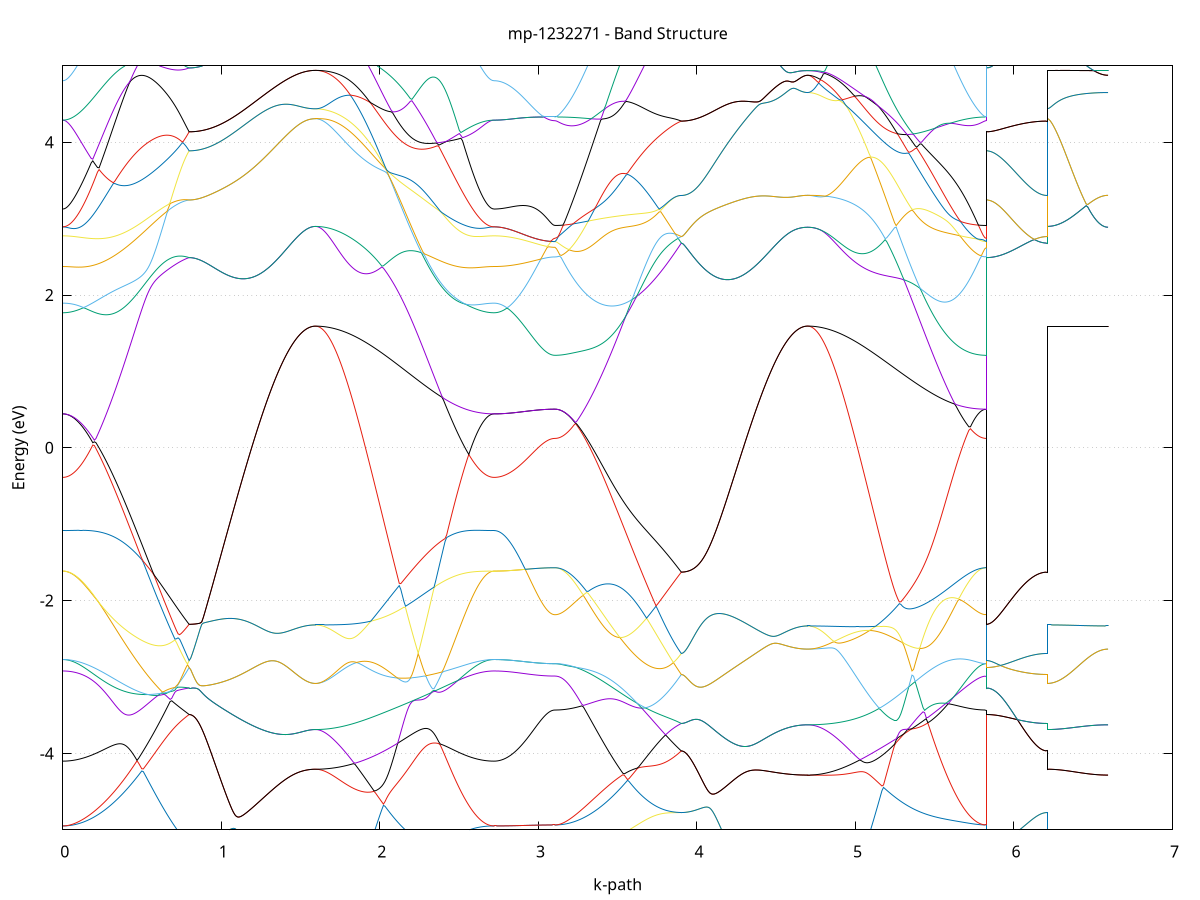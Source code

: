 set title 'mp-1232271 - Band Structure'
set xlabel 'k-path'
set ylabel 'Energy (eV)'
set grid y
set yrange [-5:5]
set terminal png size 800,600
set output 'mp-1232271_bands_gnuplot.png'
plot '-' using 1:2 with lines notitle, '-' using 1:2 with lines notitle, '-' using 1:2 with lines notitle, '-' using 1:2 with lines notitle, '-' using 1:2 with lines notitle, '-' using 1:2 with lines notitle, '-' using 1:2 with lines notitle, '-' using 1:2 with lines notitle, '-' using 1:2 with lines notitle, '-' using 1:2 with lines notitle, '-' using 1:2 with lines notitle, '-' using 1:2 with lines notitle, '-' using 1:2 with lines notitle, '-' using 1:2 with lines notitle, '-' using 1:2 with lines notitle, '-' using 1:2 with lines notitle, '-' using 1:2 with lines notitle, '-' using 1:2 with lines notitle, '-' using 1:2 with lines notitle, '-' using 1:2 with lines notitle, '-' using 1:2 with lines notitle, '-' using 1:2 with lines notitle, '-' using 1:2 with lines notitle, '-' using 1:2 with lines notitle, '-' using 1:2 with lines notitle, '-' using 1:2 with lines notitle, '-' using 1:2 with lines notitle, '-' using 1:2 with lines notitle, '-' using 1:2 with lines notitle, '-' using 1:2 with lines notitle, '-' using 1:2 with lines notitle, '-' using 1:2 with lines notitle, '-' using 1:2 with lines notitle, '-' using 1:2 with lines notitle, '-' using 1:2 with lines notitle, '-' using 1:2 with lines notitle, '-' using 1:2 with lines notitle, '-' using 1:2 with lines notitle, '-' using 1:2 with lines notitle, '-' using 1:2 with lines notitle, '-' using 1:2 with lines notitle, '-' using 1:2 with lines notitle, '-' using 1:2 with lines notitle, '-' using 1:2 with lines notitle, '-' using 1:2 with lines notitle, '-' using 1:2 with lines notitle, '-' using 1:2 with lines notitle, '-' using 1:2 with lines notitle
0.000000 -39.660838
0.009961 -39.660838
0.019922 -39.660738
0.029883 -39.660738
0.039843 -39.660738
0.049804 -39.660638
0.059765 -39.660538
0.069726 -39.660438
0.079687 -39.660338
0.089648 -39.660238
0.099608 -39.660138
0.109569 -39.660038
0.119530 -39.659938
0.129491 -39.659738
0.139452 -39.659538
0.149413 -39.659438
0.159373 -39.659238
0.169334 -39.659038
0.179295 -39.658838
0.189256 -39.658538
0.199217 -39.658338
0.209178 -39.658138
0.219138 -39.657838
0.229099 -39.657638
0.239060 -39.657338
0.249021 -39.657138
0.258982 -39.656838
0.268943 -39.656538
0.278903 -39.656238
0.288864 -39.655938
0.298825 -39.655638
0.308786 -39.655338
0.318747 -39.655038
0.328708 -39.654638
0.338668 -39.654338
0.348629 -39.654038
0.358590 -39.653738
0.368551 -39.653338
0.378512 -39.653038
0.388473 -39.652738
0.398433 -39.652338
0.408394 -39.652038
0.418355 -39.651738
0.428316 -39.651338
0.438277 -39.651038
0.448238 -39.650738
0.458198 -39.650338
0.468159 -39.650038
0.478120 -39.649738
0.488081 -39.649338
0.498042 -39.649038
0.508003 -39.648738
0.517963 -39.648438
0.527924 -39.648138
0.537885 -39.647838
0.547846 -39.647538
0.557807 -39.647238
0.567768 -39.646938
0.577728 -39.646638
0.587689 -39.646338
0.597650 -39.646138
0.607611 -39.645838
0.617572 -39.645638
0.627533 -39.645338
0.637493 -39.645138
0.647454 -39.644938
0.657415 -39.644738
0.667376 -39.644538
0.677337 -39.644338
0.687298 -39.644138
0.697258 -39.643938
0.707219 -39.643838
0.717180 -39.643638
0.727141 -39.643538
0.737102 -39.643438
0.747063 -39.643338
0.757023 -39.643238
0.766984 -39.643138
0.776945 -39.643038
0.786906 -39.642938
0.796867 -39.642938
0.796867 -39.642938
0.806828 -39.642938
0.816788 -39.642938
0.826749 -39.642838
0.836710 -39.642838
0.846671 -39.642738
0.856632 -39.642738
0.866593 -39.642638
0.876553 -39.642538
0.886514 -39.642438
0.896475 -39.642338
0.906436 -39.642238
0.916397 -39.642138
0.926358 -39.641938
0.936318 -39.641838
0.946279 -39.641638
0.956240 -39.641538
0.966201 -39.641338
0.976162 -39.641138
0.986123 -39.640938
0.996083 -39.640738
1.006044 -39.640538
1.016005 -39.640338
1.025966 -39.640138
1.035927 -39.639938
1.045888 -39.639638
1.055848 -39.639438
1.065809 -39.639238
1.075770 -39.638938
1.085731 -39.638638
1.095692 -39.638438
1.105653 -39.638138
1.115613 -39.637838
1.125574 -39.637638
1.135535 -39.637338
1.145496 -39.637038
1.155457 -39.636738
1.165418 -39.636438
1.175378 -39.636238
1.185339 -39.635938
1.195300 -39.635638
1.205261 -39.635338
1.215222 -39.635038
1.225183 -39.634738
1.235143 -39.634438
1.245104 -39.634238
1.255065 -39.633938
1.265026 -39.633638
1.274987 -39.633338
1.284948 -39.633138
1.294908 -39.632838
1.304869 -39.632538
1.314830 -39.632338
1.324791 -39.632038
1.334752 -39.631838
1.344713 -39.631538
1.354673 -39.631338
1.364634 -39.631138
1.374595 -39.630838
1.384556 -39.630638
1.394517 -39.630438
1.404478 -39.630238
1.414438 -39.630038
1.424399 -39.629838
1.434360 -39.629738
1.444321 -39.629538
1.454282 -39.629338
1.464243 -39.629238
1.474203 -39.629138
1.484164 -39.628938
1.494125 -39.628838
1.504086 -39.628738
1.514047 -39.628638
1.524008 -39.628538
1.533968 -39.628538
1.543929 -39.628438
1.553890 -39.628438
1.563851 -39.628338
1.573812 -39.628338
1.583773 -39.628338
1.593733 -39.628338
1.593733 -39.628338
1.603706 -39.628338
1.613679 -39.628338
1.623652 -39.628338
1.633625 -39.628438
1.643598 -39.628438
1.653571 -39.628538
1.663544 -39.628638
1.673517 -39.628738
1.683490 -39.628838
1.693463 -39.628938
1.703435 -39.629038
1.713408 -39.629138
1.723381 -39.629338
1.733354 -39.629538
1.743327 -39.629638
1.753300 -39.629838
1.763273 -39.630038
1.773246 -39.630238
1.783219 -39.630438
1.793192 -39.630738
1.803165 -39.630938
1.813138 -39.631138
1.823110 -39.631438
1.833083 -39.631738
1.843056 -39.632038
1.853029 -39.632238
1.863002 -39.632538
1.872975 -39.632938
1.882948 -39.633238
1.892921 -39.633538
1.902894 -39.633838
1.912867 -39.634238
1.922840 -39.634538
1.932813 -39.634938
1.942785 -39.635238
1.952758 -39.635638
1.962731 -39.636038
1.972704 -39.636438
1.982677 -39.636838
1.992650 -39.637238
2.002623 -39.637638
2.012596 -39.638038
2.022569 -39.638438
2.032542 -39.638838
2.042515 -39.639238
2.052488 -39.639738
2.062460 -39.640138
2.072433 -39.640538
2.082406 -39.641038
2.092379 -39.641438
2.102352 -39.641938
2.112325 -39.642338
2.122298 -39.642838
2.132271 -39.643238
2.142244 -39.643638
2.152217 -39.644138
2.162190 -39.644638
2.172163 -39.645038
2.182135 -39.645438
2.192108 -39.645938
2.202081 -39.646438
2.212054 -39.646838
2.222027 -39.647338
2.232000 -39.647738
2.241973 -39.648138
2.251946 -39.648638
2.261919 -39.649038
2.271892 -39.649438
2.281865 -39.649938
2.291838 -39.650338
2.301810 -39.650738
2.311783 -39.651238
2.321756 -39.651638
2.331729 -39.652038
2.341702 -39.652438
2.351675 -39.652838
2.361648 -39.653138
2.371621 -39.653538
2.381594 -39.653938
2.391567 -39.654338
2.401540 -39.654638
2.411513 -39.655038
2.421485 -39.655338
2.431458 -39.655738
2.441431 -39.656038
2.451404 -39.656338
2.461377 -39.656638
2.471350 -39.656938
2.481323 -39.657238
2.491296 -39.657538
2.501269 -39.657838
2.511242 -39.658038
2.521215 -39.658338
2.531188 -39.658538
2.541160 -39.658738
2.551133 -39.658938
2.561106 -39.659138
2.571079 -39.659338
2.581052 -39.659538
2.591025 -39.659738
2.600998 -39.659838
2.610971 -39.660038
2.620944 -39.660138
2.630917 -39.660238
2.640890 -39.660438
2.650863 -39.660438
2.660835 -39.660538
2.670808 -39.660638
2.680781 -39.660738
2.690754 -39.660738
2.700727 -39.660738
2.710700 -39.660838
2.720673 -39.660838
2.720673 -39.660838
2.730520 -39.660838
2.740367 -39.660838
2.750215 -39.660738
2.760062 -39.660738
2.769909 -39.660738
2.779756 -39.660738
2.789604 -39.660738
2.799451 -39.660738
2.809298 -39.660738
2.819145 -39.660638
2.828993 -39.660638
2.838840 -39.660638
2.848687 -39.660638
2.858534 -39.660538
2.868382 -39.660538
2.878229 -39.660538
2.888076 -39.660538
2.897923 -39.660438
2.907770 -39.660438
2.917618 -39.660438
2.927465 -39.660338
2.937312 -39.660338
2.947159 -39.660238
2.957007 -39.660238
2.966854 -39.660238
2.976701 -39.660138
2.986548 -39.660138
2.996396 -39.660138
3.006243 -39.660038
3.016090 -39.660038
3.025937 -39.660038
3.035785 -39.660038
3.045632 -39.659938
3.055479 -39.659938
3.065326 -39.659938
3.075173 -39.659938
3.085021 -39.659938
3.094868 -39.659938
3.104715 -39.659938
3.104715 -39.659938
3.114676 -39.659938
3.124637 -39.659838
3.134598 -39.659838
3.144559 -39.659838
3.154519 -39.659738
3.164480 -39.659738
3.174441 -39.659638
3.184402 -39.659538
3.194363 -39.659438
3.204324 -39.659338
3.214284 -39.659138
3.224245 -39.659038
3.234206 -39.658838
3.244167 -39.658738
3.254128 -39.658538
3.264089 -39.658338
3.274049 -39.658138
3.284010 -39.657938
3.293971 -39.657738
3.303932 -39.657538
3.313893 -39.657338
3.323854 -39.657038
3.333814 -39.656838
3.343775 -39.656538
3.353736 -39.656338
3.363697 -39.656038
3.373658 -39.655738
3.383619 -39.655438
3.393579 -39.655238
3.403540 -39.654938
3.413501 -39.654638
3.423462 -39.654338
3.433423 -39.653938
3.443384 -39.653638
3.453344 -39.653338
3.463305 -39.653038
3.473266 -39.652738
3.483227 -39.652438
3.493188 -39.652038
3.503149 -39.651738
3.513109 -39.651438
3.523070 -39.651138
3.533031 -39.650738
3.542992 -39.650438
3.552953 -39.650138
3.562914 -39.649838
3.572874 -39.649538
3.582835 -39.649138
3.592796 -39.648838
3.602757 -39.648538
3.612718 -39.648238
3.622679 -39.647938
3.632639 -39.647638
3.642600 -39.647338
3.652561 -39.647138
3.662522 -39.646838
3.672483 -39.646538
3.682444 -39.646238
3.692404 -39.646038
3.702365 -39.645738
3.712326 -39.645538
3.722287 -39.645338
3.732248 -39.645138
3.742209 -39.644838
3.752169 -39.644638
3.762130 -39.644438
3.772091 -39.644338
3.782052 -39.644138
3.792013 -39.643938
3.801974 -39.643838
3.811934 -39.643638
3.821895 -39.643538
3.831856 -39.643438
3.841817 -39.643338
3.851778 -39.643238
3.861739 -39.643138
3.871699 -39.643038
3.881660 -39.643038
3.891621 -39.642938
3.901582 -39.642938
3.901582 -39.642938
3.911543 -39.642938
3.921504 -39.642938
3.931464 -39.642838
3.941425 -39.642838
3.951386 -39.642738
3.961347 -39.642738
3.971308 -39.642638
3.981269 -39.642538
3.991229 -39.642438
4.001190 -39.642338
4.011151 -39.642238
4.021112 -39.642138
4.031073 -39.642038
4.041034 -39.641838
4.050994 -39.641738
4.060955 -39.641538
4.070916 -39.641338
4.080877 -39.641138
4.090838 -39.640938
4.100799 -39.640738
4.110759 -39.640538
4.120720 -39.640338
4.130681 -39.640138
4.140642 -39.639938
4.150603 -39.639638
4.160564 -39.639438
4.170524 -39.639238
4.180485 -39.638938
4.190446 -39.638638
4.200407 -39.638438
4.210368 -39.638138
4.220329 -39.637838
4.230289 -39.637638
4.240250 -39.637338
4.250211 -39.637038
4.260172 -39.636738
4.270133 -39.636438
4.280094 -39.636238
4.290054 -39.635938
4.300015 -39.635638
4.309976 -39.635338
4.319937 -39.635038
4.329898 -39.634738
4.339859 -39.634438
4.349819 -39.634238
4.359780 -39.633938
4.369741 -39.633638
4.379702 -39.633338
4.389663 -39.633138
4.399624 -39.632838
4.409584 -39.632538
4.419545 -39.632338
4.429506 -39.632038
4.439467 -39.631838
4.449428 -39.631538
4.459389 -39.631338
4.469349 -39.631138
4.479310 -39.630838
4.489271 -39.630638
4.499232 -39.630438
4.509193 -39.630238
4.519154 -39.630038
4.529114 -39.629838
4.539075 -39.629738
4.549036 -39.629538
4.558997 -39.629338
4.568958 -39.629238
4.578919 -39.629138
4.588879 -39.628938
4.598840 -39.628838
4.608801 -39.628738
4.618762 -39.628638
4.628723 -39.628538
4.638684 -39.628538
4.648644 -39.628438
4.658605 -39.628438
4.668566 -39.628338
4.678527 -39.628338
4.688488 -39.628338
4.698449 -39.628338
4.698449 -39.628338
4.708421 -39.628338
4.718394 -39.628338
4.728367 -39.628338
4.738340 -39.628438
4.748313 -39.628438
4.758286 -39.628538
4.768259 -39.628638
4.778232 -39.628638
4.788205 -39.628738
4.798178 -39.628938
4.808151 -39.629038
4.818124 -39.629138
4.828096 -39.629338
4.838069 -39.629438
4.848042 -39.629638
4.858015 -39.629838
4.867988 -39.630038
4.877961 -39.630238
4.887934 -39.630438
4.897907 -39.630638
4.907880 -39.630838
4.917853 -39.631138
4.927826 -39.631338
4.937799 -39.631638
4.947771 -39.631938
4.957744 -39.632138
4.967717 -39.632438
4.977690 -39.632738
4.987663 -39.633038
4.997636 -39.633338
5.007609 -39.633738
5.017582 -39.634038
5.027555 -39.634338
5.037528 -39.634738
5.047501 -39.635038
5.057474 -39.635438
5.067446 -39.635838
5.077419 -39.636238
5.087392 -39.636538
5.097365 -39.636938
5.107338 -39.637338
5.117311 -39.637738
5.127284 -39.638138
5.137257 -39.638538
5.147230 -39.638938
5.157203 -39.639438
5.167176 -39.639838
5.177149 -39.640238
5.187121 -39.640638
5.197094 -39.641038
5.207067 -39.641538
5.217040 -39.641938
5.227013 -39.642438
5.236986 -39.642838
5.246959 -39.643238
5.256932 -39.643738
5.266905 -39.644138
5.276878 -39.644538
5.286851 -39.645038
5.296824 -39.645438
5.306796 -39.645938
5.316769 -39.646338
5.326742 -39.646738
5.336715 -39.647238
5.346688 -39.647638
5.356661 -39.648038
5.366634 -39.648538
5.376607 -39.648938
5.386580 -39.649338
5.396553 -39.649738
5.406526 -39.650138
5.416499 -39.650538
5.426471 -39.650938
5.436444 -39.651338
5.446417 -39.651738
5.456390 -39.652138
5.466363 -39.652538
5.476336 -39.652838
5.486309 -39.653238
5.496282 -39.653638
5.506255 -39.653938
5.516228 -39.654338
5.526201 -39.654638
5.536174 -39.654938
5.546146 -39.655238
5.556119 -39.655538
5.566092 -39.655838
5.576065 -39.656138
5.586038 -39.656438
5.596011 -39.656738
5.605984 -39.657038
5.615957 -39.657238
5.625930 -39.657438
5.635903 -39.657738
5.645876 -39.657938
5.655849 -39.658138
5.665821 -39.658338
5.675794 -39.658538
5.685767 -39.658738
5.695740 -39.658838
5.705713 -39.659038
5.715686 -39.659138
5.725659 -39.659338
5.735632 -39.659438
5.745605 -39.659538
5.755578 -39.659638
5.765551 -39.659738
5.775524 -39.659738
5.785496 -39.659838
5.795469 -39.659838
5.805442 -39.659938
5.815415 -39.659938
5.825388 -39.659938
5.825388 -39.642938
5.835235 -39.642938
5.845083 -39.642938
5.854930 -39.642938
5.864777 -39.642938
5.874624 -39.642938
5.884472 -39.642938
5.894319 -39.642938
5.904166 -39.642938
5.914013 -39.642938
5.923861 -39.642938
5.933708 -39.642938
5.943555 -39.642938
5.953402 -39.642938
5.963249 -39.642938
5.973097 -39.642938
5.982944 -39.642938
5.992791 -39.642938
6.002638 -39.642938
6.012486 -39.642938
6.022333 -39.642938
6.032180 -39.642938
6.042027 -39.642938
6.051875 -39.642938
6.061722 -39.642938
6.071569 -39.642938
6.081416 -39.642938
6.091264 -39.642938
6.101111 -39.642938
6.110958 -39.642938
6.120805 -39.642938
6.130652 -39.642938
6.140500 -39.642938
6.150347 -39.642938
6.160194 -39.642938
6.170041 -39.642938
6.179889 -39.642938
6.189736 -39.642938
6.199583 -39.642938
6.209430 -39.642938
6.209430 -39.628338
6.219278 -39.628338
6.229125 -39.628338
6.238972 -39.628338
6.248819 -39.628338
6.258667 -39.628338
6.268514 -39.628338
6.278361 -39.628338
6.288208 -39.628338
6.298055 -39.628338
6.307903 -39.628338
6.317750 -39.628338
6.327597 -39.628338
6.337444 -39.628338
6.347292 -39.628338
6.357139 -39.628338
6.366986 -39.628338
6.376833 -39.628338
6.386681 -39.628338
6.396528 -39.628338
6.406375 -39.628338
6.416222 -39.628338
6.426070 -39.628338
6.435917 -39.628338
6.445764 -39.628338
6.455611 -39.628338
6.465458 -39.628338
6.475306 -39.628338
6.485153 -39.628338
6.495000 -39.628338
6.504847 -39.628338
6.514695 -39.628338
6.524542 -39.628338
6.534389 -39.628338
6.544236 -39.628338
6.554084 -39.628338
6.563931 -39.628338
6.573778 -39.628338
6.583625 -39.628338
6.593473 -39.628338
e
0.000000 -39.655938
0.009961 -39.655938
0.019922 -39.655938
0.029883 -39.655838
0.039843 -39.655838
0.049804 -39.655838
0.059765 -39.655738
0.069726 -39.655638
0.079687 -39.655538
0.089648 -39.655438
0.099608 -39.655338
0.109569 -39.655238
0.119530 -39.655138
0.129491 -39.655038
0.139452 -39.654838
0.149413 -39.654738
0.159373 -39.654538
0.169334 -39.654438
0.179295 -39.654238
0.189256 -39.654038
0.199217 -39.653838
0.209178 -39.653638
0.219138 -39.653438
0.229099 -39.653238
0.239060 -39.653038
0.249021 -39.652838
0.258982 -39.652538
0.268943 -39.652338
0.278903 -39.652038
0.288864 -39.651838
0.298825 -39.651538
0.308786 -39.651338
0.318747 -39.651038
0.328708 -39.650838
0.338668 -39.650538
0.348629 -39.650238
0.358590 -39.650038
0.368551 -39.649738
0.378512 -39.649438
0.388473 -39.649238
0.398433 -39.648938
0.408394 -39.648638
0.418355 -39.648338
0.428316 -39.648138
0.438277 -39.647838
0.448238 -39.647638
0.458198 -39.647338
0.468159 -39.647038
0.478120 -39.646838
0.488081 -39.646538
0.498042 -39.646338
0.508003 -39.646138
0.517963 -39.645838
0.527924 -39.645638
0.537885 -39.645438
0.547846 -39.645238
0.557807 -39.645038
0.567768 -39.644838
0.577728 -39.644638
0.587689 -39.644438
0.597650 -39.644238
0.607611 -39.644038
0.617572 -39.643938
0.627533 -39.643738
0.637493 -39.643638
0.647454 -39.643538
0.657415 -39.643438
0.667376 -39.643238
0.677337 -39.643238
0.687298 -39.643138
0.697258 -39.643038
0.707219 -39.642938
0.717180 -39.642938
0.727141 -39.642838
0.737102 -39.642838
0.747063 -39.642838
0.757023 -39.642838
0.766984 -39.642838
0.776945 -39.642838
0.786906 -39.642838
0.796867 -39.642938
0.796867 -39.642938
0.806828 -39.642938
0.816788 -39.642938
0.826749 -39.642838
0.836710 -39.642838
0.846671 -39.642738
0.856632 -39.642738
0.866593 -39.642638
0.876553 -39.642538
0.886514 -39.642438
0.896475 -39.642338
0.906436 -39.642238
0.916397 -39.642138
0.926358 -39.641938
0.936318 -39.641838
0.946279 -39.641638
0.956240 -39.641538
0.966201 -39.641338
0.976162 -39.641138
0.986123 -39.640938
0.996083 -39.640738
1.006044 -39.640538
1.016005 -39.640338
1.025966 -39.640138
1.035927 -39.639938
1.045888 -39.639638
1.055848 -39.639438
1.065809 -39.639138
1.075770 -39.638938
1.085731 -39.638638
1.095692 -39.638438
1.105653 -39.638138
1.115613 -39.637838
1.125574 -39.637638
1.135535 -39.637338
1.145496 -39.637038
1.155457 -39.636738
1.165418 -39.636438
1.175378 -39.636238
1.185339 -39.635938
1.195300 -39.635638
1.205261 -39.635338
1.215222 -39.635038
1.225183 -39.634738
1.235143 -39.634438
1.245104 -39.634238
1.255065 -39.633938
1.265026 -39.633638
1.274987 -39.633338
1.284948 -39.633138
1.294908 -39.632838
1.304869 -39.632538
1.314830 -39.632338
1.324791 -39.632038
1.334752 -39.631838
1.344713 -39.631538
1.354673 -39.631338
1.364634 -39.631138
1.374595 -39.630838
1.384556 -39.630638
1.394517 -39.630438
1.404478 -39.630238
1.414438 -39.630038
1.424399 -39.629838
1.434360 -39.629738
1.444321 -39.629538
1.454282 -39.629338
1.464243 -39.629238
1.474203 -39.629138
1.484164 -39.628938
1.494125 -39.628838
1.504086 -39.628738
1.514047 -39.628638
1.524008 -39.628538
1.533968 -39.628538
1.543929 -39.628438
1.553890 -39.628438
1.563851 -39.628338
1.573812 -39.628338
1.583773 -39.628338
1.593733 -39.628338
1.593733 -39.628338
1.603706 -39.628338
1.613679 -39.628338
1.623652 -39.628338
1.633625 -39.628338
1.643598 -39.628438
1.653571 -39.628538
1.663544 -39.628538
1.673517 -39.628638
1.683490 -39.628738
1.693463 -39.628838
1.703435 -39.628938
1.713408 -39.629038
1.723381 -39.629138
1.733354 -39.629338
1.743327 -39.629438
1.753300 -39.629638
1.763273 -39.629738
1.773246 -39.629938
1.783219 -39.630138
1.793192 -39.630338
1.803165 -39.630538
1.813138 -39.630738
1.823110 -39.630938
1.833083 -39.631238
1.843056 -39.631438
1.853029 -39.631638
1.863002 -39.631938
1.872975 -39.632138
1.882948 -39.632438
1.892921 -39.632738
1.902894 -39.633038
1.912867 -39.633338
1.922840 -39.633638
1.932813 -39.633938
1.942785 -39.634238
1.952758 -39.634538
1.962731 -39.634838
1.972704 -39.635138
1.982677 -39.635538
1.992650 -39.635838
2.002623 -39.636138
2.012596 -39.636538
2.022569 -39.636838
2.032542 -39.637238
2.042515 -39.637638
2.052488 -39.637938
2.062460 -39.638338
2.072433 -39.638738
2.082406 -39.639038
2.092379 -39.639438
2.102352 -39.639838
2.112325 -39.640238
2.122298 -39.640538
2.132271 -39.640938
2.142244 -39.641338
2.152217 -39.641738
2.162190 -39.642138
2.172163 -39.642538
2.182135 -39.642838
2.192108 -39.643238
2.202081 -39.643638
2.212054 -39.644038
2.222027 -39.644438
2.232000 -39.644838
2.241973 -39.645138
2.251946 -39.645538
2.261919 -39.645938
2.271892 -39.646238
2.281865 -39.646638
2.291838 -39.647038
2.301810 -39.647338
2.311783 -39.647738
2.321756 -39.648038
2.331729 -39.648438
2.341702 -39.648738
2.351675 -39.649138
2.361648 -39.649438
2.371621 -39.649738
2.381594 -39.650038
2.391567 -39.650438
2.401540 -39.650738
2.411513 -39.651038
2.421485 -39.651338
2.431458 -39.651538
2.441431 -39.651838
2.451404 -39.652138
2.461377 -39.652338
2.471350 -39.652638
2.481323 -39.652938
2.491296 -39.653138
2.501269 -39.653338
2.511242 -39.653538
2.521215 -39.653838
2.531188 -39.654038
2.541160 -39.654238
2.551133 -39.654338
2.561106 -39.654538
2.571079 -39.654738
2.581052 -39.654838
2.591025 -39.655038
2.600998 -39.655138
2.610971 -39.655238
2.620944 -39.655338
2.630917 -39.655438
2.640890 -39.655538
2.650863 -39.655638
2.660835 -39.655738
2.670808 -39.655838
2.680781 -39.655838
2.690754 -39.655838
2.700727 -39.655938
2.710700 -39.655938
2.720673 -39.655938
2.720673 -39.655938
2.730520 -39.655938
2.740367 -39.655938
2.750215 -39.655938
2.760062 -39.655938
2.769909 -39.655938
2.779756 -39.655938
2.789604 -39.655938
2.799451 -39.656038
2.809298 -39.656038
2.819145 -39.656038
2.828993 -39.656038
2.838840 -39.656138
2.848687 -39.656138
2.858534 -39.656138
2.868382 -39.656138
2.878229 -39.656238
2.888076 -39.656238
2.897923 -39.656238
2.907770 -39.656338
2.917618 -39.656338
2.927465 -39.656338
2.937312 -39.656438
2.947159 -39.656438
2.957007 -39.656438
2.966854 -39.656538
2.976701 -39.656538
2.986548 -39.656538
2.996396 -39.656638
3.006243 -39.656638
3.016090 -39.656638
3.025937 -39.656738
3.035785 -39.656738
3.045632 -39.656738
3.055479 -39.656738
3.065326 -39.656738
3.075173 -39.656838
3.085021 -39.656838
3.094868 -39.656838
3.104715 -39.656838
3.104715 -39.656838
3.114676 -39.656838
3.124637 -39.656738
3.134598 -39.656738
3.144559 -39.656738
3.154519 -39.656638
3.164480 -39.656638
3.174441 -39.656538
3.184402 -39.656438
3.194363 -39.656338
3.204324 -39.656238
3.214284 -39.656138
3.224245 -39.656038
3.234206 -39.655838
3.244167 -39.655738
3.254128 -39.655538
3.264089 -39.655438
3.274049 -39.655238
3.284010 -39.655038
3.293971 -39.654838
3.303932 -39.654638
3.313893 -39.654438
3.323854 -39.654238
3.333814 -39.654038
3.343775 -39.653838
3.353736 -39.653538
3.363697 -39.653338
3.373658 -39.653038
3.383619 -39.652838
3.393579 -39.652538
3.403540 -39.652338
3.413501 -39.652038
3.423462 -39.651738
3.433423 -39.651538
3.443384 -39.651238
3.453344 -39.650938
3.463305 -39.650638
3.473266 -39.650438
3.483227 -39.650138
3.493188 -39.649838
3.503149 -39.649538
3.513109 -39.649238
3.523070 -39.648938
3.533031 -39.648738
3.542992 -39.648438
3.552953 -39.648138
3.562914 -39.647838
3.572874 -39.647638
3.582835 -39.647338
3.592796 -39.647138
3.602757 -39.646838
3.612718 -39.646538
3.622679 -39.646338
3.632639 -39.646038
3.642600 -39.645838
3.652561 -39.645638
3.662522 -39.645438
3.672483 -39.645138
3.682444 -39.644938
3.692404 -39.644738
3.702365 -39.644538
3.712326 -39.644438
3.722287 -39.644238
3.732248 -39.644038
3.742209 -39.643938
3.752169 -39.643738
3.762130 -39.643638
3.772091 -39.643538
3.782052 -39.643438
3.792013 -39.643338
3.801974 -39.643238
3.811934 -39.643138
3.821895 -39.643038
3.831856 -39.643038
3.841817 -39.642938
3.851778 -39.642938
3.861739 -39.642938
3.871699 -39.642838
3.881660 -39.642838
3.891621 -39.642938
3.901582 -39.642938
3.901582 -39.642938
3.911543 -39.642938
3.921504 -39.642938
3.931464 -39.642838
3.941425 -39.642838
3.951386 -39.642738
3.961347 -39.642738
3.971308 -39.642638
3.981269 -39.642538
3.991229 -39.642438
4.001190 -39.642338
4.011151 -39.642238
4.021112 -39.642138
4.031073 -39.642038
4.041034 -39.641838
4.050994 -39.641738
4.060955 -39.641538
4.070916 -39.641338
4.080877 -39.641138
4.090838 -39.640938
4.100799 -39.640738
4.110759 -39.640538
4.120720 -39.640338
4.130681 -39.640138
4.140642 -39.639938
4.150603 -39.639638
4.160564 -39.639438
4.170524 -39.639138
4.180485 -39.638938
4.190446 -39.638638
4.200407 -39.638438
4.210368 -39.638138
4.220329 -39.637838
4.230289 -39.637638
4.240250 -39.637338
4.250211 -39.637038
4.260172 -39.636738
4.270133 -39.636438
4.280094 -39.636238
4.290054 -39.635938
4.300015 -39.635638
4.309976 -39.635338
4.319937 -39.635038
4.329898 -39.634738
4.339859 -39.634438
4.349819 -39.634238
4.359780 -39.633938
4.369741 -39.633638
4.379702 -39.633338
4.389663 -39.633138
4.399624 -39.632838
4.409584 -39.632538
4.419545 -39.632338
4.429506 -39.632038
4.439467 -39.631838
4.449428 -39.631538
4.459389 -39.631338
4.469349 -39.631138
4.479310 -39.630838
4.489271 -39.630638
4.499232 -39.630438
4.509193 -39.630238
4.519154 -39.630038
4.529114 -39.629838
4.539075 -39.629738
4.549036 -39.629538
4.558997 -39.629338
4.568958 -39.629238
4.578919 -39.629138
4.588879 -39.628938
4.598840 -39.628838
4.608801 -39.628738
4.618762 -39.628638
4.628723 -39.628538
4.638684 -39.628538
4.648644 -39.628438
4.658605 -39.628438
4.668566 -39.628338
4.678527 -39.628338
4.688488 -39.628338
4.698449 -39.628338
4.698449 -39.628338
4.708421 -39.628338
4.718394 -39.628338
4.728367 -39.628338
4.738340 -39.628338
4.748313 -39.628438
4.758286 -39.628538
4.768259 -39.628538
4.778232 -39.628638
4.788205 -39.628738
4.798178 -39.628838
4.808151 -39.628938
4.818124 -39.629038
4.828096 -39.629238
4.838069 -39.629338
4.848042 -39.629538
4.858015 -39.629638
4.867988 -39.629838
4.877961 -39.630038
4.887934 -39.630238
4.897907 -39.630438
4.907880 -39.630638
4.917853 -39.630838
4.927826 -39.631038
4.937799 -39.631238
4.947771 -39.631538
4.957744 -39.631738
4.967717 -39.632038
4.977690 -39.632338
4.987663 -39.632638
4.997636 -39.632838
5.007609 -39.633138
5.017582 -39.633438
5.027555 -39.633738
5.037528 -39.634038
5.047501 -39.634438
5.057474 -39.634738
5.067446 -39.635038
5.077419 -39.635438
5.087392 -39.635738
5.097365 -39.636138
5.107338 -39.636438
5.117311 -39.636838
5.127284 -39.637138
5.137257 -39.637538
5.147230 -39.637938
5.157203 -39.638238
5.167176 -39.638638
5.177149 -39.639038
5.187121 -39.639438
5.197094 -39.639838
5.207067 -39.640238
5.217040 -39.640638
5.227013 -39.640938
5.236986 -39.641338
5.246959 -39.641738
5.256932 -39.642138
5.266905 -39.642538
5.276878 -39.642938
5.286851 -39.643338
5.296824 -39.643738
5.306796 -39.644138
5.316769 -39.644538
5.326742 -39.644938
5.336715 -39.645338
5.346688 -39.645738
5.356661 -39.646138
5.366634 -39.646438
5.376607 -39.646838
5.386580 -39.647238
5.396553 -39.647638
5.406526 -39.647938
5.416499 -39.648338
5.426471 -39.648738
5.436444 -39.649038
5.446417 -39.649438
5.456390 -39.649738
5.466363 -39.650138
5.476336 -39.650438
5.486309 -39.650738
5.496282 -39.651138
5.506255 -39.651438
5.516228 -39.651738
5.526201 -39.652038
5.536174 -39.652338
5.546146 -39.652638
5.556119 -39.652838
5.566092 -39.653138
5.576065 -39.653438
5.586038 -39.653638
5.596011 -39.653938
5.605984 -39.654138
5.615957 -39.654438
5.625930 -39.654638
5.635903 -39.654838
5.645876 -39.655038
5.655849 -39.655238
5.665821 -39.655338
5.675794 -39.655538
5.685767 -39.655738
5.695740 -39.655838
5.705713 -39.656038
5.715686 -39.656138
5.725659 -39.656238
5.735632 -39.656338
5.745605 -39.656438
5.755578 -39.656538
5.765551 -39.656638
5.775524 -39.656638
5.785496 -39.656738
5.795469 -39.656738
5.805442 -39.656838
5.815415 -39.656838
5.825388 -39.656838
5.825388 -39.642938
5.835235 -39.642938
5.845083 -39.642938
5.854930 -39.642938
5.864777 -39.642938
5.874624 -39.642938
5.884472 -39.642938
5.894319 -39.642938
5.904166 -39.642938
5.914013 -39.642938
5.923861 -39.642938
5.933708 -39.642938
5.943555 -39.642938
5.953402 -39.642938
5.963249 -39.642938
5.973097 -39.642938
5.982944 -39.642938
5.992791 -39.642938
6.002638 -39.642938
6.012486 -39.642938
6.022333 -39.642938
6.032180 -39.642938
6.042027 -39.642938
6.051875 -39.642938
6.061722 -39.642938
6.071569 -39.642938
6.081416 -39.642938
6.091264 -39.642938
6.101111 -39.642938
6.110958 -39.642938
6.120805 -39.642938
6.130652 -39.642938
6.140500 -39.642938
6.150347 -39.642938
6.160194 -39.642938
6.170041 -39.642938
6.179889 -39.642938
6.189736 -39.642938
6.199583 -39.642938
6.209430 -39.642938
6.209430 -39.628338
6.219278 -39.628338
6.229125 -39.628338
6.238972 -39.628338
6.248819 -39.628338
6.258667 -39.628338
6.268514 -39.628338
6.278361 -39.628338
6.288208 -39.628338
6.298055 -39.628338
6.307903 -39.628338
6.317750 -39.628338
6.327597 -39.628338
6.337444 -39.628338
6.347292 -39.628338
6.357139 -39.628338
6.366986 -39.628338
6.376833 -39.628338
6.386681 -39.628338
6.396528 -39.628338
6.406375 -39.628338
6.416222 -39.628338
6.426070 -39.628338
6.435917 -39.628338
6.445764 -39.628338
6.455611 -39.628338
6.465458 -39.628338
6.475306 -39.628338
6.485153 -39.628338
6.495000 -39.628338
6.504847 -39.628338
6.514695 -39.628338
6.524542 -39.628338
6.534389 -39.628338
6.544236 -39.628338
6.554084 -39.628338
6.563931 -39.628338
6.573778 -39.628338
6.583625 -39.628338
6.593473 -39.628338
e
0.000000 -20.284838
0.009961 -20.284738
0.019922 -20.284638
0.029883 -20.284438
0.039843 -20.284038
0.049804 -20.283638
0.059765 -20.283038
0.069726 -20.282438
0.079687 -20.281738
0.089648 -20.280838
0.099608 -20.279938
0.109569 -20.278938
0.119530 -20.277838
0.129491 -20.276638
0.139452 -20.275338
0.149413 -20.274038
0.159373 -20.272538
0.169334 -20.271038
0.179295 -20.269438
0.189256 -20.267738
0.199217 -20.265938
0.209178 -20.264038
0.219138 -20.262138
0.229099 -20.260138
0.239060 -20.258038
0.249021 -20.255938
0.258982 -20.253738
0.268943 -20.251438
0.278903 -20.249138
0.288864 -20.246838
0.298825 -20.244438
0.308786 -20.241938
0.318747 -20.239438
0.328708 -20.236938
0.338668 -20.234438
0.348629 -20.231938
0.358590 -20.229438
0.368551 -20.226938
0.378512 -20.224538
0.388473 -20.222138
0.398433 -20.220038
0.408394 -20.218038
0.418355 -20.216538
0.428316 -20.215538
0.438277 -20.215338
0.448238 -20.216338
0.458198 -20.218538
0.468159 -20.222038
0.478120 -20.226638
0.488081 -20.231738
0.498042 -20.237438
0.508003 -20.244038
0.517963 -20.250538
0.527924 -20.256838
0.537885 -20.263038
0.547846 -20.269038
0.557807 -20.274938
0.567768 -20.280538
0.577728 -20.286038
0.587689 -20.291338
0.597650 -20.296438
0.607611 -20.301338
0.617572 -20.306038
0.627533 -20.310438
0.637493 -20.314738
0.647454 -20.318738
0.657415 -20.322538
0.667376 -20.326038
0.677337 -20.329338
0.687298 -20.332338
0.697258 -20.335138
0.707219 -20.337638
0.717180 -20.339938
0.727141 -20.341938
0.737102 -20.343638
0.747063 -20.345038
0.757023 -20.346238
0.766984 -20.347138
0.776945 -20.347838
0.786906 -20.348138
0.796867 -20.348238
0.796867 -20.348238
0.806828 -20.348238
0.816788 -20.348138
0.826749 -20.347838
0.836710 -20.347538
0.846671 -20.347138
0.856632 -20.346738
0.866593 -20.346138
0.876553 -20.345538
0.886514 -20.344738
0.896475 -20.343938
0.906436 -20.343138
0.916397 -20.342138
0.926358 -20.341038
0.936318 -20.339938
0.946279 -20.338738
0.956240 -20.337538
0.966201 -20.336138
0.976162 -20.334738
0.986123 -20.333238
0.996083 -20.331738
1.006044 -20.330138
1.016005 -20.328438
1.025966 -20.326738
1.035927 -20.325038
1.045888 -20.323138
1.055848 -20.321338
1.065809 -20.319338
1.075770 -20.317438
1.085731 -20.315438
1.095692 -20.313438
1.105653 -20.311338
1.115613 -20.309238
1.125574 -20.307138
1.135535 -20.304938
1.145496 -20.302838
1.155457 -20.300638
1.165418 -20.298438
1.175378 -20.296238
1.185339 -20.294038
1.195300 -20.291838
1.205261 -20.289738
1.215222 -20.287538
1.225183 -20.285338
1.235143 -20.283238
1.245104 -20.281138
1.255065 -20.279038
1.265026 -20.277038
1.274987 -20.275038
1.284948 -20.273138
1.294908 -20.271238
1.304869 -20.269438
1.314830 -20.267638
1.324791 -20.266038
1.334752 -20.264438
1.344713 -20.262938
1.354673 -20.261538
1.364634 -20.260238
1.374595 -20.259038
1.384556 -20.257938
1.394517 -20.257038
1.404478 -20.256238
1.414438 -20.255538
1.424399 -20.255038
1.434360 -20.254738
1.444321 -20.254438
1.454282 -20.254338
1.464243 -20.254438
1.474203 -20.254538
1.484164 -20.254738
1.494125 -20.255038
1.504086 -20.255338
1.514047 -20.255738
1.524008 -20.256138
1.533968 -20.256438
1.543929 -20.256838
1.553890 -20.257138
1.563851 -20.257338
1.573812 -20.257538
1.583773 -20.257638
1.593733 -20.257738
1.593733 -20.257738
1.603706 -20.257738
1.613679 -20.257638
1.623652 -20.257538
1.633625 -20.257338
1.643598 -20.257138
1.653571 -20.256838
1.663544 -20.256538
1.673517 -20.256238
1.683490 -20.255838
1.693463 -20.255338
1.703435 -20.254838
1.713408 -20.254338
1.723381 -20.253738
1.733354 -20.253038
1.743327 -20.252338
1.753300 -20.251538
1.763273 -20.250638
1.773246 -20.249738
1.783219 -20.248838
1.793192 -20.247838
1.803165 -20.246738
1.813138 -20.245538
1.823110 -20.244338
1.833083 -20.243038
1.843056 -20.241638
1.853029 -20.240238
1.863002 -20.238638
1.872975 -20.237038
1.882948 -20.235438
1.892921 -20.233638
1.902894 -20.231838
1.912867 -20.229938
1.922840 -20.227938
1.932813 -20.225838
1.942785 -20.223638
1.952758 -20.221438
1.962731 -20.219038
1.972704 -20.216638
1.982677 -20.214138
1.992650 -20.211538
2.002623 -20.208938
2.012596 -20.206138
2.022569 -20.203338
2.032542 -20.200438
2.042515 -20.197438
2.052488 -20.194438
2.062460 -20.191338
2.072433 -20.188238
2.082406 -20.185138
2.092379 -20.182038
2.102352 -20.178938
2.112325 -20.176038
2.122298 -20.173438
2.132271 -20.171238
2.142244 -20.169738
2.152217 -20.169238
2.162190 -20.169638
2.172163 -20.170938
2.182135 -20.172938
2.192108 -20.175338
2.202081 -20.178038
2.212054 -20.180838
2.222027 -20.183838
2.232000 -20.186838
2.241973 -20.189938
2.251946 -20.193138
2.261919 -20.196238
2.271892 -20.199438
2.281865 -20.202538
2.291838 -20.205738
2.301810 -20.208838
2.311783 -20.211938
2.321756 -20.214938
2.331729 -20.218038
2.341702 -20.221038
2.351675 -20.224038
2.361648 -20.226938
2.371621 -20.229738
2.381594 -20.232638
2.391567 -20.235438
2.401540 -20.238138
2.411513 -20.240738
2.421485 -20.243438
2.431458 -20.245938
2.441431 -20.248438
2.451404 -20.250838
2.461377 -20.253138
2.471350 -20.255438
2.481323 -20.257638
2.491296 -20.259838
2.501269 -20.261838
2.511242 -20.263838
2.521215 -20.265738
2.531188 -20.267538
2.541160 -20.269238
2.551133 -20.270938
2.561106 -20.272438
2.571079 -20.273938
2.581052 -20.275338
2.591025 -20.276638
2.600998 -20.277838
2.610971 -20.278938
2.620944 -20.279938
2.630917 -20.280838
2.640890 -20.281738
2.650863 -20.282438
2.660835 -20.283038
2.670808 -20.283638
2.680781 -20.284038
2.690754 -20.284438
2.700727 -20.284638
2.710700 -20.284738
2.720673 -20.284838
2.720673 -20.284838
2.730520 -20.284738
2.740367 -20.284438
2.750215 -20.284038
2.760062 -20.283438
2.769909 -20.282638
2.779756 -20.281638
2.789604 -20.280538
2.799451 -20.279138
2.809298 -20.277738
2.819145 -20.276038
2.828993 -20.274238
2.838840 -20.272238
2.848687 -20.270038
2.858534 -20.267738
2.868382 -20.265338
2.878229 -20.262738
2.888076 -20.259938
2.897923 -20.257038
2.907770 -20.253938
2.917618 -20.250838
2.927465 -20.247438
2.937312 -20.244038
2.947159 -20.240438
2.957007 -20.236738
2.966854 -20.232938
2.976701 -20.229038
2.986548 -20.225038
2.996396 -20.220938
3.006243 -20.216738
3.016090 -20.212438
3.025937 -20.208138
3.035785 -20.203638
3.045632 -20.199138
3.055479 -20.194638
3.065326 -20.190038
3.075173 -20.185338
3.085021 -20.180738
3.094868 -20.176138
3.104715 -20.172738
3.104715 -20.172738
3.114676 -20.172738
3.124637 -20.172738
3.134598 -20.172638
3.144559 -20.172538
3.154519 -20.172338
3.164480 -20.172238
3.174441 -20.172038
3.184402 -20.171838
3.194363 -20.171538
3.204324 -20.171338
3.214284 -20.171038
3.224245 -20.170738
3.234206 -20.170438
3.244167 -20.170138
3.254128 -20.169838
3.264089 -20.169538
3.274049 -20.169238
3.284010 -20.168938
3.293971 -20.168738
3.303932 -20.168438
3.313893 -20.168338
3.323854 -20.168238
3.333814 -20.168138
3.343775 -20.168238
3.353736 -20.168438
3.363697 -20.168738
3.373658 -20.169238
3.383619 -20.169838
3.393579 -20.170738
3.403540 -20.171838
3.413501 -20.173238
3.423462 -20.174938
3.433423 -20.176938
3.443384 -20.179338
3.453344 -20.182038
3.463305 -20.185238
3.473266 -20.188738
3.483227 -20.192638
3.493188 -20.196938
3.503149 -20.201838
3.513109 -20.207138
3.523070 -20.212638
3.533031 -20.218338
3.542992 -20.224138
3.552953 -20.230038
3.562914 -20.236038
3.572874 -20.242138
3.582835 -20.248138
3.592796 -20.254238
3.602757 -20.260238
3.612718 -20.266138
3.622679 -20.272038
3.632639 -20.277838
3.642600 -20.283538
3.652561 -20.289038
3.662522 -20.294538
3.672483 -20.299838
3.682444 -20.304938
3.692404 -20.309938
3.702365 -20.314738
3.712326 -20.319338
3.722287 -20.323838
3.732248 -20.328038
3.742209 -20.332038
3.752169 -20.335838
3.762130 -20.339438
3.772091 -20.342838
3.782052 -20.345938
3.792013 -20.348838
3.801974 -20.351438
3.811934 -20.353838
3.821895 -20.356038
3.831856 -20.357938
3.841817 -20.359538
3.851778 -20.360938
3.861739 -20.362038
3.871699 -20.362838
3.881660 -20.363438
3.891621 -20.363838
3.901582 -20.363838
3.901582 -20.363838
3.911543 -20.363838
3.921504 -20.363638
3.931464 -20.363438
3.941425 -20.363138
3.951386 -20.362638
3.961347 -20.362138
3.971308 -20.361538
3.981269 -20.360838
3.991229 -20.360038
4.001190 -20.359138
4.011151 -20.358138
4.021112 -20.357038
4.031073 -20.355838
4.041034 -20.354638
4.050994 -20.353238
4.060955 -20.351838
4.070916 -20.350338
4.080877 -20.348738
4.090838 -20.347138
4.100799 -20.345438
4.110759 -20.343638
4.120720 -20.341738
4.130681 -20.339738
4.140642 -20.337738
4.150603 -20.335738
4.160564 -20.333638
4.170524 -20.331438
4.180485 -20.329138
4.190446 -20.326838
4.200407 -20.324538
4.210368 -20.322138
4.220329 -20.319738
4.230289 -20.317338
4.240250 -20.314838
4.250211 -20.312338
4.260172 -20.309738
4.270133 -20.307138
4.280094 -20.304638
4.290054 -20.301938
4.300015 -20.299338
4.309976 -20.296738
4.319937 -20.294138
4.329898 -20.291438
4.339859 -20.288838
4.349819 -20.286238
4.359780 -20.283638
4.369741 -20.281038
4.379702 -20.278438
4.389663 -20.275938
4.399624 -20.273438
4.409584 -20.270938
4.419545 -20.268538
4.429506 -20.266138
4.439467 -20.263738
4.449428 -20.261438
4.459389 -20.259138
4.469349 -20.256938
4.479310 -20.254838
4.489271 -20.252738
4.499232 -20.250738
4.509193 -20.248838
4.519154 -20.246938
4.529114 -20.245138
4.539075 -20.243438
4.549036 -20.241838
4.558997 -20.240338
4.568958 -20.238838
4.578919 -20.237538
4.588879 -20.236238
4.598840 -20.235138
4.608801 -20.234138
4.618762 -20.233138
4.628723 -20.232338
4.638684 -20.231638
4.648644 -20.231038
4.658605 -20.230538
4.668566 -20.230238
4.678527 -20.230038
4.688488 -20.230038
4.698449 -20.230038
4.698449 -20.230038
4.708421 -20.230038
4.718394 -20.230038
4.728367 -20.230038
4.738340 -20.230038
4.748313 -20.229938
4.758286 -20.229938
4.768259 -20.229938
4.778232 -20.229838
4.788205 -20.229838
4.798178 -20.229738
4.808151 -20.229738
4.818124 -20.229638
4.828096 -20.229538
4.838069 -20.229438
4.848042 -20.229238
4.858015 -20.229138
4.867988 -20.228938
4.877961 -20.228738
4.887934 -20.228438
4.897907 -20.228238
4.907880 -20.227938
4.917853 -20.227538
4.927826 -20.227138
4.937799 -20.226738
4.947771 -20.226238
4.957744 -20.225738
4.967717 -20.225138
4.977690 -20.224538
4.987663 -20.223938
4.997636 -20.223138
5.007609 -20.222338
5.017582 -20.221538
5.027555 -20.220638
5.037528 -20.219638
5.047501 -20.218638
5.057474 -20.217538
5.067446 -20.216438
5.077419 -20.215238
5.087392 -20.213938
5.097365 -20.212538
5.107338 -20.211138
5.117311 -20.209738
5.127284 -20.208138
5.137257 -20.206638
5.147230 -20.204938
5.157203 -20.203238
5.167176 -20.201538
5.177149 -20.199738
5.187121 -20.197838
5.197094 -20.196038
5.207067 -20.194138
5.217040 -20.192138
5.227013 -20.190238
5.236986 -20.188238
5.246959 -20.186238
5.256932 -20.184238
5.266905 -20.182238
5.276878 -20.180338
5.286851 -20.178438
5.296824 -20.176538
5.306796 -20.174638
5.316769 -20.172838
5.326742 -20.171138
5.336715 -20.169538
5.346688 -20.167938
5.356661 -20.166538
5.366634 -20.165138
5.376607 -20.163938
5.386580 -20.162838
5.396553 -20.161838
5.406526 -20.160938
5.416499 -20.160138
5.426471 -20.159538
5.436444 -20.159038
5.446417 -20.159138
5.456390 -20.159238
5.466363 -20.159538
5.476336 -20.159738
5.486309 -20.160138
5.496282 -20.160538
5.506255 -20.160938
5.516228 -20.161338
5.526201 -20.161838
5.536174 -20.162338
5.546146 -20.162838
5.556119 -20.163338
5.566092 -20.163838
5.576065 -20.164438
5.586038 -20.164938
5.596011 -20.165438
5.605984 -20.166038
5.615957 -20.166538
5.625930 -20.167038
5.635903 -20.167538
5.645876 -20.168038
5.655849 -20.168538
5.665821 -20.168938
5.675794 -20.169438
5.685767 -20.169838
5.695740 -20.170238
5.705713 -20.170538
5.715686 -20.170938
5.725659 -20.171238
5.735632 -20.171538
5.745605 -20.171738
5.755578 -20.172038
5.765551 -20.172238
5.775524 -20.172338
5.785496 -20.172538
5.795469 -20.172638
5.805442 -20.172738
5.815415 -20.172738
5.825388 -20.172738
5.825388 -20.348238
5.835235 -20.348338
5.845083 -20.348338
5.854930 -20.348538
5.864777 -20.348738
5.874624 -20.348938
5.884472 -20.349238
5.894319 -20.349538
5.904166 -20.349938
5.914013 -20.350338
5.923861 -20.350838
5.933708 -20.351238
5.943555 -20.351838
5.953402 -20.352338
5.963249 -20.352938
5.973097 -20.353538
5.982944 -20.354138
5.992791 -20.354738
6.002638 -20.355338
6.012486 -20.356038
6.022333 -20.356638
6.032180 -20.357238
6.042027 -20.357838
6.051875 -20.358438
6.061722 -20.359038
6.071569 -20.359638
6.081416 -20.360138
6.091264 -20.360638
6.101111 -20.361138
6.110958 -20.361638
6.120805 -20.362038
6.130652 -20.362338
6.140500 -20.362738
6.150347 -20.363038
6.160194 -20.363238
6.170041 -20.363438
6.179889 -20.363638
6.189736 -20.363738
6.199583 -20.363838
6.209430 -20.363838
6.209430 -20.257738
6.219278 -20.257738
6.229125 -20.257638
6.238972 -20.257538
6.248819 -20.257338
6.258667 -20.257138
6.268514 -20.256938
6.278361 -20.256638
6.288208 -20.256238
6.298055 -20.255938
6.307903 -20.255438
6.317750 -20.255038
6.327597 -20.254538
6.337444 -20.253938
6.347292 -20.253438
6.357139 -20.252738
6.366986 -20.252138
6.376833 -20.251438
6.386681 -20.250638
6.396528 -20.249938
6.406375 -20.249138
6.416222 -20.248238
6.426070 -20.247438
6.435917 -20.246538
6.445764 -20.245638
6.455611 -20.244638
6.465458 -20.243738
6.475306 -20.242738
6.485153 -20.241638
6.495000 -20.240638
6.504847 -20.239638
6.514695 -20.238538
6.524542 -20.237438
6.534389 -20.236338
6.544236 -20.235238
6.554084 -20.234138
6.563931 -20.233038
6.573778 -20.231838
6.583625 -20.230738
6.593473 -20.230038
e
0.000000 -20.047638
0.009961 -20.047638
0.019922 -20.047638
0.029883 -20.047638
0.039843 -20.047638
0.049804 -20.047638
0.059765 -20.047538
0.069726 -20.047538
0.079687 -20.047538
0.089648 -20.047538
0.099608 -20.047538
0.109569 -20.047538
0.119530 -20.047538
0.129491 -20.047538
0.139452 -20.047638
0.149413 -20.047738
0.159373 -20.047838
0.169334 -20.048038
0.179295 -20.048338
0.189256 -20.048838
0.199217 -20.049538
0.209178 -20.050738
0.219138 -20.052538
0.229099 -20.055238
0.239060 -20.059038
0.249021 -20.063738
0.258982 -20.069138
0.268943 -20.075038
0.278903 -20.081238
0.288864 -20.087738
0.298825 -20.094438
0.308786 -20.101238
0.318747 -20.108238
0.328708 -20.115338
0.338668 -20.122538
0.348629 -20.129738
0.358590 -20.137038
0.368551 -20.144338
0.378512 -20.151738
0.388473 -20.159038
0.398433 -20.166438
0.408394 -20.173738
0.418355 -20.181138
0.428316 -20.188438
0.438277 -20.195638
0.448238 -20.202838
0.458198 -20.209938
0.468159 -20.216938
0.478120 -20.223938
0.488081 -20.230738
0.498042 -20.237438
0.508003 -20.243238
0.517963 -20.249238
0.527924 -20.255238
0.537885 -20.261138
0.547846 -20.267038
0.557807 -20.272838
0.567768 -20.278438
0.577728 -20.283938
0.587689 -20.289238
0.597650 -20.294438
0.607611 -20.299338
0.617572 -20.304138
0.627533 -20.308738
0.637493 -20.313038
0.647454 -20.317138
0.657415 -20.321038
0.667376 -20.324638
0.677337 -20.328038
0.687298 -20.331138
0.697258 -20.334038
0.707219 -20.336638
0.717180 -20.339038
0.727141 -20.341138
0.737102 -20.342938
0.747063 -20.344538
0.757023 -20.345838
0.766984 -20.346838
0.776945 -20.347638
0.786906 -20.348038
0.796867 -20.348238
0.796867 -20.348238
0.806828 -20.348238
0.816788 -20.348138
0.826749 -20.347838
0.836710 -20.347538
0.846671 -20.347138
0.856632 -20.346738
0.866593 -20.346138
0.876553 -20.345538
0.886514 -20.344738
0.896475 -20.343938
0.906436 -20.343138
0.916397 -20.342138
0.926358 -20.341038
0.936318 -20.339938
0.946279 -20.338738
0.956240 -20.337538
0.966201 -20.336138
0.976162 -20.334738
0.986123 -20.333238
0.996083 -20.331738
1.006044 -20.330138
1.016005 -20.328438
1.025966 -20.326738
1.035927 -20.325038
1.045888 -20.323138
1.055848 -20.321338
1.065809 -20.319338
1.075770 -20.317438
1.085731 -20.315438
1.095692 -20.313438
1.105653 -20.311338
1.115613 -20.309238
1.125574 -20.307138
1.135535 -20.304938
1.145496 -20.302838
1.155457 -20.300638
1.165418 -20.298438
1.175378 -20.296238
1.185339 -20.294038
1.195300 -20.291838
1.205261 -20.289738
1.215222 -20.287538
1.225183 -20.285338
1.235143 -20.283238
1.245104 -20.281138
1.255065 -20.279038
1.265026 -20.277038
1.274987 -20.275038
1.284948 -20.273138
1.294908 -20.271238
1.304869 -20.269438
1.314830 -20.267638
1.324791 -20.266038
1.334752 -20.264438
1.344713 -20.262938
1.354673 -20.261538
1.364634 -20.260238
1.374595 -20.259038
1.384556 -20.257938
1.394517 -20.257038
1.404478 -20.256238
1.414438 -20.255538
1.424399 -20.255038
1.434360 -20.254738
1.444321 -20.254438
1.454282 -20.254338
1.464243 -20.254438
1.474203 -20.254538
1.484164 -20.254738
1.494125 -20.255038
1.504086 -20.255338
1.514047 -20.255738
1.524008 -20.256138
1.533968 -20.256438
1.543929 -20.256838
1.553890 -20.257138
1.563851 -20.257338
1.573812 -20.257538
1.583773 -20.257638
1.593733 -20.257738
1.593733 -20.257738
1.603706 -20.257638
1.613679 -20.257538
1.623652 -20.257238
1.633625 -20.256838
1.643598 -20.256338
1.653571 -20.255738
1.663544 -20.255038
1.673517 -20.254238
1.683490 -20.253338
1.693463 -20.252338
1.703435 -20.251238
1.713408 -20.249938
1.723381 -20.248638
1.733354 -20.247238
1.743327 -20.245638
1.753300 -20.244038
1.763273 -20.242338
1.773246 -20.240438
1.783219 -20.238538
1.793192 -20.236538
1.803165 -20.234438
1.813138 -20.232238
1.823110 -20.229938
1.833083 -20.227538
1.843056 -20.225038
1.853029 -20.222538
1.863002 -20.219838
1.872975 -20.217138
1.882948 -20.214338
1.892921 -20.211438
1.902894 -20.208538
1.912867 -20.205538
1.922840 -20.202438
1.932813 -20.199238
1.942785 -20.196038
1.952758 -20.192738
1.962731 -20.189338
1.972704 -20.185938
1.982677 -20.182438
1.992650 -20.178938
2.002623 -20.175338
2.012596 -20.171738
2.022569 -20.169238
2.032542 -20.167138
2.042515 -20.164938
2.052488 -20.162738
2.062460 -20.160438
2.072433 -20.157938
2.082406 -20.155538
2.092379 -20.152938
2.102352 -20.150338
2.112325 -20.147538
2.122298 -20.144738
2.132271 -20.141938
2.142244 -20.142438
2.152217 -20.142338
2.162190 -20.141138
2.172163 -20.139038
2.182135 -20.136138
2.192108 -20.132838
2.202081 -20.129138
2.212054 -20.125138
2.222027 -20.120938
2.232000 -20.116638
2.241973 -20.112238
2.251946 -20.107738
2.261919 -20.103238
2.271892 -20.098538
2.281865 -20.093838
2.291838 -20.089138
2.301810 -20.085238
2.311783 -20.081838
2.321756 -20.078338
2.331729 -20.075038
2.341702 -20.071738
2.351675 -20.068638
2.361648 -20.065638
2.371621 -20.062838
2.381594 -20.060238
2.391567 -20.057938
2.401540 -20.055838
2.411513 -20.054138
2.421485 -20.052638
2.431458 -20.051438
2.441431 -20.050538
2.451404 -20.049738
2.461377 -20.049138
2.471350 -20.048738
2.481323 -20.048338
2.491296 -20.048038
2.501269 -20.047838
2.511242 -20.047738
2.521215 -20.047638
2.531188 -20.047538
2.541160 -20.047438
2.551133 -20.047438
2.561106 -20.047438
2.571079 -20.047438
2.581052 -20.047438
2.591025 -20.047438
2.600998 -20.047438
2.610971 -20.047438
2.620944 -20.047438
2.630917 -20.047538
2.640890 -20.047538
2.650863 -20.047538
2.660835 -20.047538
2.670808 -20.047638
2.680781 -20.047638
2.690754 -20.047638
2.700727 -20.047638
2.710700 -20.047638
2.720673 -20.047638
2.720673 -20.047638
2.730520 -20.047738
2.740367 -20.048038
2.750215 -20.048538
2.760062 -20.049338
2.769909 -20.050238
2.779756 -20.051438
2.789604 -20.052738
2.799451 -20.054238
2.809298 -20.056038
2.819145 -20.057938
2.828993 -20.060038
2.838840 -20.062338
2.848687 -20.064838
2.858534 -20.067438
2.868382 -20.070338
2.878229 -20.073238
2.888076 -20.076438
2.897923 -20.079738
2.907770 -20.083138
2.917618 -20.086738
2.927465 -20.090438
2.937312 -20.094238
2.947159 -20.098238
2.957007 -20.102238
2.966854 -20.106438
2.976701 -20.110638
2.986548 -20.115038
2.996396 -20.119438
3.006243 -20.123938
3.016090 -20.128538
3.025937 -20.133138
3.035785 -20.137738
3.045632 -20.142438
3.055479 -20.147138
3.065326 -20.151938
3.075173 -20.156638
3.085021 -20.161338
3.094868 -20.166038
3.104715 -20.169338
3.104715 -20.169338
3.114676 -20.169338
3.124637 -20.169338
3.134598 -20.169238
3.144559 -20.169138
3.154519 -20.168938
3.164480 -20.168738
3.174441 -20.168538
3.184402 -20.168238
3.194363 -20.167938
3.204324 -20.167638
3.214284 -20.167338
3.224245 -20.167038
3.234206 -20.166638
3.244167 -20.166338
3.254128 -20.165938
3.264089 -20.165538
3.274049 -20.165238
3.284010 -20.164838
3.293971 -20.164538
3.303932 -20.164338
3.313893 -20.164138
3.323854 -20.163938
3.333814 -20.163938
3.343775 -20.163938
3.353736 -20.164138
3.363697 -20.164538
3.373658 -20.165038
3.383619 -20.165738
3.393579 -20.166738
3.403540 -20.168038
3.413501 -20.169638
3.423462 -20.171638
3.433423 -20.174038
3.443384 -20.176838
3.453344 -20.180038
3.463305 -20.183638
3.473266 -20.187638
3.483227 -20.192038
3.493188 -20.196838
3.503149 -20.201538
3.513109 -20.206438
3.523070 -20.211538
3.533031 -20.216938
3.542992 -20.222438
3.552953 -20.228138
3.562914 -20.233938
3.572874 -20.239738
3.582835 -20.245638
3.592796 -20.251638
3.602757 -20.257538
3.612718 -20.263438
3.622679 -20.269238
3.632639 -20.275038
3.642600 -20.280738
3.652561 -20.286338
3.662522 -20.291738
3.672483 -20.297138
3.682444 -20.302338
3.692404 -20.307338
3.702365 -20.312238
3.712326 -20.316938
3.722287 -20.321438
3.732248 -20.325838
3.742209 -20.329938
3.752169 -20.333838
3.762130 -20.337538
3.772091 -20.341038
3.782052 -20.344238
3.792013 -20.347238
3.801974 -20.350038
3.811934 -20.352538
3.821895 -20.354838
3.831856 -20.356938
3.841817 -20.358638
3.851778 -20.360238
3.861739 -20.361438
3.871699 -20.362438
3.881660 -20.363138
3.891621 -20.363638
3.901582 -20.363838
3.901582 -20.363838
3.911543 -20.363838
3.921504 -20.363638
3.931464 -20.363438
3.941425 -20.363138
3.951386 -20.362638
3.961347 -20.362138
3.971308 -20.361538
3.981269 -20.360838
3.991229 -20.360038
4.001190 -20.359138
4.011151 -20.358138
4.021112 -20.357038
4.031073 -20.355838
4.041034 -20.354638
4.050994 -20.353238
4.060955 -20.351838
4.070916 -20.350338
4.080877 -20.348738
4.090838 -20.347138
4.100799 -20.345438
4.110759 -20.343638
4.120720 -20.341738
4.130681 -20.339738
4.140642 -20.337738
4.150603 -20.335738
4.160564 -20.333638
4.170524 -20.331438
4.180485 -20.329138
4.190446 -20.326838
4.200407 -20.324538
4.210368 -20.322138
4.220329 -20.319738
4.230289 -20.317338
4.240250 -20.314838
4.250211 -20.312338
4.260172 -20.309738
4.270133 -20.307138
4.280094 -20.304638
4.290054 -20.301938
4.300015 -20.299338
4.309976 -20.296738
4.319937 -20.294138
4.329898 -20.291438
4.339859 -20.288838
4.349819 -20.286238
4.359780 -20.283638
4.369741 -20.281038
4.379702 -20.278438
4.389663 -20.275938
4.399624 -20.273438
4.409584 -20.270938
4.419545 -20.268538
4.429506 -20.266138
4.439467 -20.263738
4.449428 -20.261438
4.459389 -20.259138
4.469349 -20.256938
4.479310 -20.254838
4.489271 -20.252738
4.499232 -20.250738
4.509193 -20.248838
4.519154 -20.246938
4.529114 -20.245138
4.539075 -20.243438
4.549036 -20.241838
4.558997 -20.240338
4.568958 -20.238838
4.578919 -20.237538
4.588879 -20.236238
4.598840 -20.235138
4.608801 -20.234138
4.618762 -20.233138
4.628723 -20.232338
4.638684 -20.231638
4.648644 -20.231038
4.658605 -20.230538
4.668566 -20.230238
4.678527 -20.230038
4.688488 -20.230038
4.698449 -20.230038
4.698449 -20.230038
4.708421 -20.229938
4.718394 -20.229838
4.728367 -20.229538
4.738340 -20.229138
4.748313 -20.228738
4.758286 -20.228638
4.768259 -20.228438
4.778232 -20.228338
4.788205 -20.228038
4.798178 -20.227838
4.808151 -20.227538
4.818124 -20.227238
4.828096 -20.226938
4.838069 -20.226538
4.848042 -20.226138
4.858015 -20.225738
4.867988 -20.225238
4.877961 -20.224738
4.887934 -20.224238
4.897907 -20.223638
4.907880 -20.223038
4.917853 -20.222338
4.927826 -20.221638
4.937799 -20.220838
4.947771 -20.220038
4.957744 -20.219238
4.967717 -20.218338
4.977690 -20.217338
4.987663 -20.216338
4.997636 -20.215338
5.007609 -20.214238
5.017582 -20.213038
5.027555 -20.211838
5.037528 -20.210638
5.047501 -20.209238
5.057474 -20.207938
5.067446 -20.206538
5.077419 -20.205038
5.087392 -20.203538
5.097365 -20.202038
5.107338 -20.200438
5.117311 -20.198738
5.127284 -20.197138
5.137257 -20.195338
5.147230 -20.193638
5.157203 -20.191838
5.167176 -20.190038
5.177149 -20.188238
5.187121 -20.186438
5.197094 -20.184638
5.207067 -20.182738
5.217040 -20.180938
5.227013 -20.179138
5.236986 -20.177338
5.246959 -20.175638
5.256932 -20.173938
5.266905 -20.172338
5.276878 -20.170738
5.286851 -20.169238
5.296824 -20.167838
5.306796 -20.166538
5.316769 -20.165338
5.326742 -20.164138
5.336715 -20.163138
5.346688 -20.162238
5.356661 -20.161538
5.366634 -20.160838
5.376607 -20.160238
5.386580 -20.159838
5.396553 -20.159438
5.406526 -20.159238
5.416499 -20.159038
5.426471 -20.159038
5.436444 -20.158938
5.446417 -20.158538
5.456390 -20.158238
5.466363 -20.158038
5.476336 -20.157938
5.486309 -20.157938
5.496282 -20.158038
5.506255 -20.158138
5.516228 -20.158338
5.526201 -20.158638
5.536174 -20.158938
5.546146 -20.159338
5.556119 -20.159738
5.566092 -20.160138
5.576065 -20.160638
5.586038 -20.161138
5.596011 -20.161538
5.605984 -20.162138
5.615957 -20.162638
5.625930 -20.163138
5.635903 -20.163638
5.645876 -20.164138
5.655849 -20.164638
5.665821 -20.165138
5.675794 -20.165638
5.685767 -20.166038
5.695740 -20.166438
5.705713 -20.166838
5.715686 -20.167238
5.725659 -20.167638
5.735632 -20.167938
5.745605 -20.168238
5.755578 -20.168538
5.765551 -20.168738
5.775524 -20.168938
5.785496 -20.169138
5.795469 -20.169238
5.805442 -20.169338
5.815415 -20.169338
5.825388 -20.169338
5.825388 -20.348238
5.835235 -20.348338
5.845083 -20.348338
5.854930 -20.348538
5.864777 -20.348738
5.874624 -20.348938
5.884472 -20.349238
5.894319 -20.349538
5.904166 -20.349938
5.914013 -20.350338
5.923861 -20.350838
5.933708 -20.351238
5.943555 -20.351838
5.953402 -20.352338
5.963249 -20.352938
5.973097 -20.353538
5.982944 -20.354138
5.992791 -20.354738
6.002638 -20.355338
6.012486 -20.356038
6.022333 -20.356638
6.032180 -20.357238
6.042027 -20.357838
6.051875 -20.358438
6.061722 -20.359038
6.071569 -20.359638
6.081416 -20.360138
6.091264 -20.360638
6.101111 -20.361138
6.110958 -20.361638
6.120805 -20.362038
6.130652 -20.362338
6.140500 -20.362738
6.150347 -20.363038
6.160194 -20.363238
6.170041 -20.363438
6.179889 -20.363638
6.189736 -20.363738
6.199583 -20.363838
6.209430 -20.363838
6.209430 -20.257738
6.219278 -20.257738
6.229125 -20.257638
6.238972 -20.257538
6.248819 -20.257338
6.258667 -20.257138
6.268514 -20.256938
6.278361 -20.256638
6.288208 -20.256238
6.298055 -20.255938
6.307903 -20.255438
6.317750 -20.255038
6.327597 -20.254538
6.337444 -20.253938
6.347292 -20.253438
6.357139 -20.252738
6.366986 -20.252138
6.376833 -20.251438
6.386681 -20.250638
6.396528 -20.249938
6.406375 -20.249138
6.416222 -20.248238
6.426070 -20.247438
6.435917 -20.246538
6.445764 -20.245638
6.455611 -20.244638
6.465458 -20.243738
6.475306 -20.242738
6.485153 -20.241638
6.495000 -20.240638
6.504847 -20.239638
6.514695 -20.238538
6.524542 -20.237438
6.534389 -20.236338
6.544236 -20.235238
6.554084 -20.234138
6.563931 -20.233038
6.573778 -20.231838
6.583625 -20.230738
6.593473 -20.230038
e
0.000000 -19.969638
0.009961 -19.969738
0.019922 -19.970238
0.029883 -19.971038
0.039843 -19.972038
0.049804 -19.973438
0.059765 -19.975138
0.069726 -19.977038
0.079687 -19.979338
0.089648 -19.981838
0.099608 -19.984638
0.109569 -19.987738
0.119530 -19.991038
0.129491 -19.994638
0.139452 -19.998438
0.149413 -20.002438
0.159373 -20.006738
0.169334 -20.011138
0.179295 -20.015638
0.189256 -20.020238
0.199217 -20.024838
0.209178 -20.029138
0.219138 -20.033038
0.229099 -20.036238
0.239060 -20.038438
0.249021 -20.040638
0.258982 -20.047438
0.268943 -20.054338
0.278903 -20.061338
0.288864 -20.068538
0.298825 -20.075738
0.308786 -20.083038
0.318747 -20.090338
0.328708 -20.097838
0.338668 -20.105238
0.348629 -20.112638
0.358590 -20.120038
0.368551 -20.127438
0.378512 -20.134738
0.388473 -20.141838
0.398433 -20.148738
0.408394 -20.155438
0.418355 -20.161638
0.428316 -20.167138
0.438277 -20.171838
0.448238 -20.175238
0.458198 -20.177238
0.468159 -20.177938
0.478120 -20.177538
0.488081 -20.176238
0.498042 -20.174438
0.508003 -20.172238
0.517963 -20.169838
0.527924 -20.167238
0.537885 -20.164538
0.547846 -20.161738
0.557807 -20.158838
0.567768 -20.155938
0.577728 -20.152938
0.587689 -20.149938
0.597650 -20.147038
0.607611 -20.144038
0.617572 -20.141038
0.627533 -20.138038
0.637493 -20.135138
0.647454 -20.132238
0.657415 -20.129338
0.667376 -20.126438
0.677337 -20.123538
0.687298 -20.120738
0.697258 -20.117938
0.707219 -20.115238
0.717180 -20.112538
0.727141 -20.109838
0.737102 -20.107238
0.747063 -20.104638
0.757023 -20.102138
0.766984 -20.099638
0.776945 -20.097238
0.786906 -20.094838
0.796867 -20.092538
0.796867 -20.092538
0.806828 -20.092538
0.816788 -20.092438
0.826749 -20.092338
0.836710 -20.092238
0.846671 -20.092038
0.856632 -20.091838
0.866593 -20.091538
0.876553 -20.091238
0.886514 -20.090838
0.896475 -20.090538
0.906436 -20.090038
0.916397 -20.089638
0.926358 -20.089138
0.936318 -20.088638
0.946279 -20.088038
0.956240 -20.087438
0.966201 -20.086838
0.976162 -20.086138
0.986123 -20.085438
0.996083 -20.084738
1.006044 -20.084038
1.016005 -20.083238
1.025966 -20.082438
1.035927 -20.081638
1.045888 -20.080838
1.055848 -20.079938
1.065809 -20.079138
1.075770 -20.078238
1.085731 -20.077438
1.095692 -20.076538
1.105653 -20.075738
1.115613 -20.074938
1.125574 -20.074238
1.135535 -20.073538
1.145496 -20.073038
1.155457 -20.072938
1.165418 -20.073238
1.175378 -20.074438
1.185339 -20.076938
1.195300 -20.080638
1.205261 -20.085238
1.215222 -20.090238
1.225183 -20.095538
1.235143 -20.100938
1.245104 -20.106338
1.255065 -20.111838
1.265026 -20.117238
1.274987 -20.122538
1.284948 -20.127838
1.294908 -20.132938
1.304869 -20.138038
1.314830 -20.142938
1.324791 -20.147738
1.334752 -20.152338
1.344713 -20.156838
1.354673 -20.161038
1.364634 -20.165138
1.374595 -20.169038
1.384556 -20.172638
1.394517 -20.176138
1.404478 -20.179338
1.414438 -20.182238
1.424399 -20.184938
1.434360 -20.187438
1.444321 -20.189638
1.454282 -20.191538
1.464243 -20.193238
1.474203 -20.194738
1.484164 -20.196038
1.494125 -20.197038
1.504086 -20.197938
1.514047 -20.198738
1.524008 -20.199338
1.533968 -20.199838
1.543929 -20.200138
1.553890 -20.200438
1.563851 -20.200638
1.573812 -20.200838
1.583773 -20.200938
1.593733 -20.200938
1.593733 -20.200938
1.603706 -20.200938
1.613679 -20.200938
1.623652 -20.200838
1.633625 -20.200838
1.643598 -20.200738
1.653571 -20.200638
1.663544 -20.200538
1.673517 -20.200438
1.683490 -20.200238
1.693463 -20.200138
1.703435 -20.199938
1.713408 -20.199638
1.723381 -20.199438
1.733354 -20.199138
1.743327 -20.198838
1.753300 -20.198538
1.763273 -20.198138
1.773246 -20.197738
1.783219 -20.197238
1.793192 -20.196738
1.803165 -20.196238
1.813138 -20.195638
1.823110 -20.195038
1.833083 -20.194338
1.843056 -20.193638
1.853029 -20.192838
1.863002 -20.192038
1.872975 -20.191138
1.882948 -20.190138
1.892921 -20.189138
1.902894 -20.188038
1.912867 -20.186838
1.922840 -20.185638
1.932813 -20.184338
1.942785 -20.182938
1.952758 -20.181538
1.962731 -20.180038
1.972704 -20.178438
1.982677 -20.176738
1.992650 -20.174938
2.002623 -20.173138
2.012596 -20.171238
2.022569 -20.168038
2.032542 -20.164338
2.042515 -20.160638
2.052488 -20.156838
2.062460 -20.153038
2.072433 -20.149138
2.082406 -20.145238
2.092379 -20.141338
2.102352 -20.137438
2.112325 -20.137738
2.122298 -20.139938
2.132271 -20.141638
2.142244 -20.138938
2.152217 -20.135938
2.162190 -20.132938
2.172163 -20.129738
2.182135 -20.126538
2.192108 -20.123338
2.202081 -20.120038
2.212054 -20.116638
2.222027 -20.113238
2.232000 -20.109838
2.241973 -20.106338
2.251946 -20.102838
2.261919 -20.099338
2.271892 -20.095838
2.281865 -20.092338
2.291838 -20.088738
2.301810 -20.084338
2.311783 -20.079538
2.321756 -20.074738
2.331729 -20.069838
2.341702 -20.065038
2.351675 -20.060238
2.361648 -20.055338
2.371621 -20.050538
2.381594 -20.045838
2.391567 -20.041038
2.401540 -20.036338
2.411513 -20.031738
2.421485 -20.027138
2.431458 -20.022538
2.441431 -20.019838
2.451404 -20.017238
2.461377 -20.014638
2.471350 -20.011938
2.481323 -20.009238
2.491296 -20.006438
2.501269 -20.003738
2.511242 -20.001038
2.521215 -19.998438
2.531188 -19.995838
2.541160 -19.993438
2.551133 -19.991038
2.561106 -19.988738
2.571079 -19.986538
2.581052 -19.984438
2.591025 -19.982438
2.600998 -19.980638
2.610971 -19.978938
2.620944 -19.977338
2.630917 -19.975938
2.640890 -19.974638
2.650863 -19.973438
2.660835 -19.972438
2.670808 -19.971538
2.680781 -19.970838
2.690754 -19.970338
2.700727 -19.969938
2.710700 -19.969738
2.720673 -19.969638
2.720673 -19.969638
2.730520 -19.969638
2.740367 -19.969638
2.750215 -19.969538
2.760062 -19.969538
2.769909 -19.969438
2.779756 -19.969338
2.789604 -19.969338
2.799451 -19.969238
2.809298 -19.969138
2.819145 -19.968938
2.828993 -19.968838
2.838840 -19.968738
2.848687 -19.968538
2.858534 -19.968438
2.868382 -19.968238
2.878229 -19.968038
2.888076 -19.967838
2.897923 -19.967638
2.907770 -19.967438
2.917618 -19.967238
2.927465 -19.967038
2.937312 -19.966838
2.947159 -19.966638
2.957007 -19.966438
2.966854 -19.966238
2.976701 -19.966038
2.986548 -19.965838
2.996396 -19.965638
3.006243 -19.965438
3.016090 -19.965238
3.025937 -19.965038
3.035785 -19.964938
3.045632 -19.964738
3.055479 -19.964638
3.065326 -19.964538
3.075173 -19.964438
3.085021 -19.964438
3.094868 -19.964338
3.104715 -19.964338
3.104715 -19.964338
3.114676 -19.964538
3.124637 -19.964938
3.134598 -19.965638
3.144559 -19.966738
3.154519 -19.968038
3.164480 -19.969638
3.174441 -19.971438
3.184402 -19.973638
3.194363 -19.976038
3.204324 -19.978738
3.214284 -19.981638
3.224245 -19.984838
3.234206 -19.988238
3.244167 -19.991938
3.254128 -19.995738
3.264089 -19.999838
3.274049 -20.004038
3.284010 -20.008438
3.293971 -20.013038
3.303932 -20.017738
3.313893 -20.022538
3.323854 -20.027438
3.333814 -20.032338
3.343775 -20.037338
3.353736 -20.042338
3.363697 -20.047338
3.373658 -20.052138
3.383619 -20.056938
3.393579 -20.061538
3.403540 -20.065938
3.413501 -20.070038
3.423462 -20.073938
3.433423 -20.077438
3.443384 -20.080538
3.453344 -20.083238
3.463305 -20.085638
3.473266 -20.087638
3.483227 -20.089238
3.493188 -20.090438
3.503149 -20.091438
3.513109 -20.092038
3.523070 -20.092538
3.533031 -20.092738
3.542992 -20.092738
3.552953 -20.092638
3.562914 -20.092338
3.572874 -20.091938
3.582835 -20.091438
3.592796 -20.090938
3.602757 -20.090338
3.612718 -20.089638
3.622679 -20.089138
3.632639 -20.088538
3.642600 -20.087838
3.652561 -20.087238
3.662522 -20.086538
3.672483 -20.085838
3.682444 -20.085138
3.692404 -20.084338
3.702365 -20.083638
3.712326 -20.082938
3.722287 -20.082238
3.732248 -20.081538
3.742209 -20.080938
3.752169 -20.080238
3.762130 -20.079638
3.772091 -20.079038
3.782052 -20.078438
3.792013 -20.077938
3.801974 -20.077438
3.811934 -20.077038
3.821895 -20.076538
3.831856 -20.076238
3.841817 -20.075838
3.851778 -20.075538
3.861739 -20.075338
3.871699 -20.075138
3.881660 -20.074938
3.891621 -20.074838
3.901582 -20.074838
3.901582 -20.074838
3.911543 -20.074738
3.921504 -20.074738
3.931464 -20.074638
3.941425 -20.074538
3.951386 -20.074438
3.961347 -20.074238
3.971308 -20.074038
3.981269 -20.073838
3.991229 -20.073538
4.001190 -20.073238
4.011151 -20.072938
4.021112 -20.072538
4.031073 -20.072238
4.041034 -20.071838
4.050994 -20.071338
4.060955 -20.070938
4.070916 -20.070438
4.080877 -20.069938
4.090838 -20.069438
4.100799 -20.068938
4.110759 -20.068338
4.120720 -20.067738
4.130681 -20.067238
4.140642 -20.066638
4.150603 -20.066038
4.160564 -20.065438
4.170524 -20.064738
4.180485 -20.064138
4.190446 -20.063538
4.200407 -20.063038
4.210368 -20.062438
4.220329 -20.061938
4.230289 -20.061638
4.240250 -20.061438
4.250211 -20.061638
4.260172 -20.062738
4.270133 -20.065138
4.280094 -20.069138
4.290054 -20.074038
4.300015 -20.079438
4.309976 -20.085138
4.319937 -20.090938
4.329898 -20.096738
4.339859 -20.102638
4.349819 -20.108438
4.359780 -20.114238
4.369741 -20.120038
4.379702 -20.125738
4.389663 -20.131338
4.399624 -20.136938
4.409584 -20.142338
4.419545 -20.147738
4.429506 -20.152938
4.439467 -20.158038
4.449428 -20.163038
4.459389 -20.167938
4.469349 -20.172638
4.479310 -20.177138
4.489271 -20.181638
4.499232 -20.185838
4.509193 -20.189938
4.519154 -20.193838
4.529114 -20.197538
4.539075 -20.201138
4.549036 -20.204438
4.558997 -20.207638
4.568958 -20.210538
4.578919 -20.213338
4.588879 -20.215838
4.598840 -20.218238
4.608801 -20.220338
4.618762 -20.222238
4.628723 -20.223938
4.638684 -20.225438
4.648644 -20.226638
4.658605 -20.227638
4.668566 -20.228338
4.678527 -20.228838
4.688488 -20.229038
4.698449 -20.229038
4.698449 -20.229038
4.708421 -20.229038
4.718394 -20.229038
4.728367 -20.228938
4.738340 -20.228938
4.748313 -20.228738
4.758286 -20.228138
4.768259 -20.227438
4.778232 -20.226638
4.788205 -20.225838
4.798178 -20.224838
4.808151 -20.223738
4.818124 -20.222538
4.828096 -20.221238
4.838069 -20.219838
4.848042 -20.218438
4.858015 -20.216838
4.867988 -20.215138
4.877961 -20.213438
4.887934 -20.211538
4.897907 -20.209638
4.907880 -20.207738
4.917853 -20.205638
4.927826 -20.203538
4.937799 -20.201338
4.947771 -20.199138
4.957744 -20.196738
4.967717 -20.194338
4.977690 -20.191838
4.987663 -20.189238
4.997636 -20.186638
5.007609 -20.183938
5.017582 -20.181138
5.027555 -20.178338
5.037528 -20.175438
5.047501 -20.172438
5.057474 -20.169438
5.067446 -20.166338
5.077419 -20.163238
5.087392 -20.160038
5.097365 -20.156738
5.107338 -20.153538
5.117311 -20.150138
5.127284 -20.146838
5.137257 -20.143438
5.147230 -20.139938
5.157203 -20.136438
5.167176 -20.132938
5.177149 -20.129438
5.187121 -20.125838
5.197094 -20.122238
5.207067 -20.118638
5.217040 -20.115038
5.227013 -20.111338
5.236986 -20.107738
5.246959 -20.104038
5.256932 -20.100338
5.266905 -20.096738
5.276878 -20.093038
5.286851 -20.089338
5.296824 -20.085638
5.306796 -20.082038
5.316769 -20.078338
5.326742 -20.074738
5.336715 -20.071038
5.346688 -20.067438
5.356661 -20.063838
5.366634 -20.060338
5.376607 -20.056738
5.386580 -20.053238
5.396553 -20.050338
5.406526 -20.048738
5.416499 -20.047038
5.426471 -20.045138
5.436444 -20.043138
5.446417 -20.041038
5.456390 -20.038838
5.466363 -20.036438
5.476336 -20.033938
5.486309 -20.031438
5.496282 -20.028838
5.506255 -20.026138
5.516228 -20.023338
5.526201 -20.020538
5.536174 -20.017738
5.546146 -20.014938
5.556119 -20.012038
5.566092 -20.009238
5.576065 -20.006438
5.586038 -20.003638
5.596011 -20.000838
5.605984 -19.998138
5.615957 -19.995438
5.625930 -19.992838
5.635903 -19.990338
5.645876 -19.987838
5.655849 -19.985538
5.665821 -19.983238
5.675794 -19.981038
5.685767 -19.979038
5.695740 -19.977138
5.705713 -19.975238
5.715686 -19.973538
5.725659 -19.972038
5.735632 -19.970538
5.745605 -19.969338
5.755578 -19.968138
5.765551 -19.967138
5.775524 -19.966338
5.785496 -19.965638
5.795469 -19.965038
5.805442 -19.964638
5.815415 -19.964438
5.825388 -19.964338
5.825388 -20.092538
5.835235 -20.092538
5.845083 -20.092438
5.854930 -20.092238
5.864777 -20.092038
5.874624 -20.091738
5.884472 -20.091438
5.894319 -20.091038
5.904166 -20.090638
5.914013 -20.090138
5.923861 -20.089638
5.933708 -20.089138
5.943555 -20.088538
5.953402 -20.087938
5.963249 -20.087238
5.973097 -20.086538
5.982944 -20.085938
5.992791 -20.085238
6.002638 -20.084438
6.012486 -20.083738
6.022333 -20.083038
6.032180 -20.082338
6.042027 -20.081638
6.051875 -20.080938
6.061722 -20.080338
6.071569 -20.079638
6.081416 -20.079038
6.091264 -20.078438
6.101111 -20.077938
6.110958 -20.077438
6.120805 -20.076938
6.130652 -20.076538
6.140500 -20.076138
6.150347 -20.075738
6.160194 -20.075438
6.170041 -20.075238
6.179889 -20.075038
6.189736 -20.074938
6.199583 -20.074838
6.209430 -20.074838
6.209430 -20.200938
6.219278 -20.200938
6.229125 -20.201038
6.238972 -20.201138
6.248819 -20.201338
6.258667 -20.201538
6.268514 -20.201738
6.278361 -20.202038
6.288208 -20.202438
6.298055 -20.202838
6.307903 -20.203238
6.317750 -20.203738
6.327597 -20.204238
6.337444 -20.204838
6.347292 -20.205438
6.357139 -20.206038
6.366986 -20.206738
6.376833 -20.207438
6.386681 -20.208138
6.396528 -20.208938
6.406375 -20.209738
6.416222 -20.210638
6.426070 -20.211538
6.435917 -20.212438
6.445764 -20.213338
6.455611 -20.214338
6.465458 -20.215338
6.475306 -20.216338
6.485153 -20.217338
6.495000 -20.218338
6.504847 -20.219438
6.514695 -20.220538
6.524542 -20.221638
6.534389 -20.222738
6.544236 -20.223838
6.554084 -20.224938
6.563931 -20.226138
6.573778 -20.227238
6.583625 -20.228338
6.593473 -20.229038
e
0.000000 -19.969638
0.009961 -19.969638
0.019922 -19.969538
0.029883 -19.969438
0.039843 -19.969338
0.049804 -19.969138
0.059765 -19.969038
0.069726 -19.968738
0.079687 -19.968538
0.089648 -19.968238
0.099608 -19.967838
0.109569 -19.967538
0.119530 -19.970638
0.129491 -19.974538
0.139452 -19.978738
0.149413 -19.983238
0.159373 -19.988038
0.169334 -19.992938
0.179295 -19.998238
0.189256 -20.003638
0.199217 -20.009338
0.209178 -20.015238
0.219138 -20.021338
0.229099 -20.027638
0.239060 -20.034038
0.249021 -20.040038
0.258982 -20.041038
0.268943 -20.041638
0.278903 -20.042138
0.288864 -20.042538
0.298825 -20.042738
0.308786 -20.043038
0.318747 -20.043238
0.328708 -20.043438
0.338668 -20.043538
0.348629 -20.043738
0.358590 -20.043938
0.368551 -20.044138
0.378512 -20.044438
0.388473 -20.044638
0.398433 -20.044938
0.408394 -20.045238
0.418355 -20.045538
0.428316 -20.045838
0.438277 -20.046238
0.448238 -20.046638
0.458198 -20.047138
0.468159 -20.047638
0.478120 -20.048138
0.488081 -20.048738
0.498042 -20.049338
0.508003 -20.050038
0.517963 -20.050738
0.527924 -20.051438
0.537885 -20.052238
0.547846 -20.053138
0.557807 -20.054038
0.567768 -20.054938
0.577728 -20.055938
0.587689 -20.057038
0.597650 -20.058138
0.607611 -20.059338
0.617572 -20.060538
0.627533 -20.061838
0.637493 -20.063138
0.647454 -20.064538
0.657415 -20.066038
0.667376 -20.067538
0.677337 -20.069138
0.687298 -20.070738
0.697258 -20.072438
0.707219 -20.074138
0.717180 -20.075938
0.727141 -20.077838
0.737102 -20.079738
0.747063 -20.081738
0.757023 -20.083838
0.766984 -20.085938
0.776945 -20.088038
0.786906 -20.090238
0.796867 -20.092538
0.796867 -20.092538
0.806828 -20.092538
0.816788 -20.092438
0.826749 -20.092338
0.836710 -20.092238
0.846671 -20.092038
0.856632 -20.091838
0.866593 -20.091538
0.876553 -20.091238
0.886514 -20.090838
0.896475 -20.090538
0.906436 -20.090038
0.916397 -20.089638
0.926358 -20.089138
0.936318 -20.088638
0.946279 -20.088038
0.956240 -20.087438
0.966201 -20.086838
0.976162 -20.086138
0.986123 -20.085438
0.996083 -20.084738
1.006044 -20.084038
1.016005 -20.083238
1.025966 -20.082438
1.035927 -20.081638
1.045888 -20.080838
1.055848 -20.079938
1.065809 -20.079138
1.075770 -20.078238
1.085731 -20.077438
1.095692 -20.076538
1.105653 -20.075738
1.115613 -20.074938
1.125574 -20.074238
1.135535 -20.073538
1.145496 -20.073038
1.155457 -20.072938
1.165418 -20.073238
1.175378 -20.074438
1.185339 -20.076938
1.195300 -20.080638
1.205261 -20.085238
1.215222 -20.090238
1.225183 -20.095538
1.235143 -20.100938
1.245104 -20.106338
1.255065 -20.111838
1.265026 -20.117238
1.274987 -20.122538
1.284948 -20.127838
1.294908 -20.132938
1.304869 -20.138038
1.314830 -20.142938
1.324791 -20.147738
1.334752 -20.152338
1.344713 -20.156838
1.354673 -20.161038
1.364634 -20.165138
1.374595 -20.169038
1.384556 -20.172638
1.394517 -20.176138
1.404478 -20.179338
1.414438 -20.182238
1.424399 -20.184938
1.434360 -20.187438
1.444321 -20.189638
1.454282 -20.191538
1.464243 -20.193238
1.474203 -20.194738
1.484164 -20.196038
1.494125 -20.197038
1.504086 -20.197938
1.514047 -20.198738
1.524008 -20.199338
1.533968 -20.199838
1.543929 -20.200138
1.553890 -20.200438
1.563851 -20.200638
1.573812 -20.200838
1.583773 -20.200938
1.593733 -20.200938
1.593733 -20.200938
1.603706 -20.200838
1.613679 -20.200738
1.623652 -20.200538
1.633625 -20.200138
1.643598 -20.199738
1.653571 -20.199238
1.663544 -20.198638
1.673517 -20.197938
1.683490 -20.197138
1.693463 -20.196238
1.703435 -20.195238
1.713408 -20.194138
1.723381 -20.192938
1.733354 -20.191738
1.743327 -20.190338
1.753300 -20.188938
1.763273 -20.187338
1.773246 -20.185738
1.783219 -20.184038
1.793192 -20.182338
1.803165 -20.180438
1.813138 -20.178538
1.823110 -20.176438
1.833083 -20.174338
1.843056 -20.172238
1.853029 -20.169938
1.863002 -20.167638
1.872975 -20.165238
1.882948 -20.162738
1.892921 -20.160238
1.902894 -20.157638
1.912867 -20.154938
1.922840 -20.152238
1.932813 -20.149438
1.942785 -20.146638
1.952758 -20.143738
1.962731 -20.140738
1.972704 -20.137738
1.982677 -20.134738
1.992650 -20.131638
2.002623 -20.128438
2.012596 -20.125238
2.022569 -20.122038
2.032542 -20.118738
2.042515 -20.117738
2.052488 -20.120738
2.062460 -20.123738
2.072433 -20.126738
2.082406 -20.129738
2.092379 -20.132538
2.102352 -20.135238
2.112325 -20.133438
2.122298 -20.129538
2.132271 -20.125538
2.142244 -20.121538
2.152217 -20.117538
2.162190 -20.113538
2.172163 -20.109538
2.182135 -20.105538
2.192108 -20.101538
2.202081 -20.097538
2.212054 -20.093538
2.222027 -20.089638
2.232000 -20.085638
2.241973 -20.081738
2.251946 -20.077838
2.261919 -20.073938
2.271892 -20.070138
2.281865 -20.066238
2.291838 -20.062538
2.301810 -20.058738
2.311783 -20.055038
2.321756 -20.051438
2.331729 -20.047838
2.341702 -20.044238
2.351675 -20.040738
2.361648 -20.037238
2.371621 -20.033938
2.381594 -20.030838
2.391567 -20.029638
2.401540 -20.028138
2.411513 -20.026438
2.421485 -20.024438
2.431458 -20.022238
2.441431 -20.018138
2.451404 -20.013738
2.461377 -20.009438
2.471350 -20.005238
2.481323 -20.001238
2.491296 -19.998738
2.501269 -19.996338
2.511242 -19.994038
2.521215 -19.991838
2.531188 -19.989738
2.541160 -19.987738
2.551133 -19.985838
2.561106 -19.983938
2.571079 -19.982238
2.581052 -19.980638
2.591025 -19.979138
2.600998 -19.977738
2.610971 -19.976438
2.620944 -19.975338
2.630917 -19.974238
2.640890 -19.973238
2.650863 -19.972438
2.660835 -19.971638
2.670808 -19.971038
2.680781 -19.970538
2.690754 -19.970138
2.700727 -19.969838
2.710700 -19.969638
2.720673 -19.969638
2.720673 -19.969638
2.730520 -19.969638
2.740367 -19.969638
2.750215 -19.969538
2.760062 -19.969538
2.769909 -19.969438
2.779756 -19.969338
2.789604 -19.969338
2.799451 -19.969238
2.809298 -19.969138
2.819145 -19.968938
2.828993 -19.968838
2.838840 -19.968738
2.848687 -19.968538
2.858534 -19.968438
2.868382 -19.968238
2.878229 -19.968038
2.888076 -19.967838
2.897923 -19.967638
2.907770 -19.967438
2.917618 -19.967238
2.927465 -19.967038
2.937312 -19.966838
2.947159 -19.966638
2.957007 -19.966438
2.966854 -19.966238
2.976701 -19.966038
2.986548 -19.965838
2.996396 -19.965638
3.006243 -19.965438
3.016090 -19.965238
3.025937 -19.965038
3.035785 -19.964938
3.045632 -19.964738
3.055479 -19.964638
3.065326 -19.964538
3.075173 -19.964438
3.085021 -19.964438
3.094868 -19.964338
3.104715 -19.964338
3.104715 -19.964338
3.114676 -19.964338
3.124637 -19.964238
3.134598 -19.964238
3.144559 -19.964038
3.154519 -19.963938
3.164480 -19.963738
3.174441 -19.963538
3.184402 -19.963338
3.194363 -19.964438
3.204324 -19.967138
3.214284 -19.970038
3.224245 -19.973238
3.234206 -19.976738
3.244167 -19.980338
3.254128 -19.984238
3.264089 -19.988338
3.274049 -19.992638
3.284010 -19.997038
3.293971 -20.001738
3.303932 -20.006438
3.313893 -20.011338
3.323854 -20.016338
3.333814 -20.021338
3.343775 -20.026438
3.353736 -20.031538
3.363697 -20.036638
3.373658 -20.041738
3.383619 -20.046738
3.393579 -20.051638
3.403540 -20.056338
3.413501 -20.060838
3.423462 -20.065138
3.433423 -20.069138
3.443384 -20.072838
3.453344 -20.076138
3.463305 -20.079138
3.473266 -20.081738
3.483227 -20.083938
3.493188 -20.085838
3.503149 -20.087438
3.513109 -20.088638
3.523070 -20.089538
3.533031 -20.090238
3.542992 -20.090738
3.552953 -20.090938
3.562914 -20.091038
3.572874 -20.091038
3.582835 -20.090838
3.592796 -20.090538
3.602757 -20.090138
3.612718 -20.089638
3.622679 -20.088938
3.632639 -20.088238
3.642600 -20.087438
3.652561 -20.086638
3.662522 -20.085938
3.672483 -20.085138
3.682444 -20.084338
3.692404 -20.083538
3.702365 -20.082838
3.712326 -20.082038
3.722287 -20.081338
3.732248 -20.080638
3.742209 -20.080038
3.752169 -20.079438
3.762130 -20.078838
3.772091 -20.078238
3.782052 -20.077738
3.792013 -20.077238
3.801974 -20.076738
3.811934 -20.076338
3.821895 -20.076038
3.831856 -20.075738
3.841817 -20.075438
3.851778 -20.075238
3.861739 -20.075038
3.871699 -20.074938
3.881660 -20.074838
3.891621 -20.074838
3.901582 -20.074838
3.901582 -20.074838
3.911543 -20.074738
3.921504 -20.074738
3.931464 -20.074638
3.941425 -20.074538
3.951386 -20.074438
3.961347 -20.074238
3.971308 -20.074038
3.981269 -20.073838
3.991229 -20.073538
4.001190 -20.073238
4.011151 -20.072938
4.021112 -20.072538
4.031073 -20.072238
4.041034 -20.071838
4.050994 -20.071338
4.060955 -20.070938
4.070916 -20.070438
4.080877 -20.069938
4.090838 -20.069438
4.100799 -20.068938
4.110759 -20.068338
4.120720 -20.067738
4.130681 -20.067238
4.140642 -20.066638
4.150603 -20.066038
4.160564 -20.065438
4.170524 -20.064738
4.180485 -20.064138
4.190446 -20.063538
4.200407 -20.063038
4.210368 -20.062438
4.220329 -20.061938
4.230289 -20.061638
4.240250 -20.061438
4.250211 -20.061638
4.260172 -20.062738
4.270133 -20.065138
4.280094 -20.069138
4.290054 -20.074038
4.300015 -20.079438
4.309976 -20.085138
4.319937 -20.090938
4.329898 -20.096738
4.339859 -20.102638
4.349819 -20.108438
4.359780 -20.114238
4.369741 -20.120038
4.379702 -20.125738
4.389663 -20.131338
4.399624 -20.136938
4.409584 -20.142338
4.419545 -20.147738
4.429506 -20.152938
4.439467 -20.158038
4.449428 -20.163038
4.459389 -20.167938
4.469349 -20.172638
4.479310 -20.177138
4.489271 -20.181638
4.499232 -20.185838
4.509193 -20.189938
4.519154 -20.193838
4.529114 -20.197538
4.539075 -20.201138
4.549036 -20.204438
4.558997 -20.207638
4.568958 -20.210538
4.578919 -20.213338
4.588879 -20.215838
4.598840 -20.218238
4.608801 -20.220338
4.618762 -20.222238
4.628723 -20.223938
4.638684 -20.225438
4.648644 -20.226638
4.658605 -20.227638
4.668566 -20.228338
4.678527 -20.228838
4.688488 -20.229038
4.698449 -20.229038
4.698449 -20.229038
4.708421 -20.229038
4.718394 -20.228938
4.728367 -20.228638
4.738340 -20.228338
4.748313 -20.227838
4.758286 -20.227338
4.768259 -20.226638
4.778232 -20.225938
4.788205 -20.225038
4.798178 -20.224138
4.808151 -20.223138
4.818124 -20.221938
4.828096 -20.220738
4.838069 -20.219438
4.848042 -20.218038
4.858015 -20.216538
4.867988 -20.214938
4.877961 -20.213238
4.887934 -20.211538
4.897907 -20.209538
4.907880 -20.207538
4.917853 -20.205438
4.927826 -20.203238
4.937799 -20.200938
4.947771 -20.198538
4.957744 -20.196038
4.967717 -20.193538
4.977690 -20.190838
4.987663 -20.188238
4.997636 -20.185438
5.007609 -20.182538
5.017582 -20.179638
5.027555 -20.176638
5.037528 -20.173638
5.047501 -20.170538
5.057474 -20.167338
5.067446 -20.164138
5.077419 -20.160838
5.087392 -20.157438
5.097365 -20.154038
5.107338 -20.150638
5.117311 -20.147138
5.127284 -20.143638
5.137257 -20.140038
5.147230 -20.136438
5.157203 -20.132738
5.167176 -20.129038
5.177149 -20.125338
5.187121 -20.121638
5.197094 -20.117838
5.207067 -20.114038
5.217040 -20.110238
5.227013 -20.106438
5.236986 -20.102638
5.246959 -20.098738
5.256932 -20.094938
5.266905 -20.091038
5.276878 -20.087238
5.286851 -20.083338
5.296824 -20.079538
5.306796 -20.075638
5.316769 -20.071838
5.326742 -20.068038
5.336715 -20.064238
5.346688 -20.060438
5.356661 -20.056938
5.366634 -20.055138
5.376607 -20.053238
5.386580 -20.051738
5.396553 -20.049738
5.406526 -20.046538
5.416499 -20.044038
5.426471 -20.041438
5.436444 -20.038738
5.446417 -20.035938
5.456390 -20.033038
5.466363 -20.030138
5.476336 -20.027138
5.486309 -20.024038
5.496282 -20.020938
5.506255 -20.017838
5.516228 -20.014738
5.526201 -20.011538
5.536174 -20.008438
5.546146 -20.005338
5.556119 -20.002238
5.566092 -19.999138
5.576065 -19.996038
5.586038 -19.993438
5.596011 -19.991138
5.605984 -19.988938
5.615957 -19.986838
5.625930 -19.984838
5.635903 -19.982838
5.645876 -19.981038
5.655849 -19.979238
5.665821 -19.977538
5.675794 -19.976038
5.685767 -19.974538
5.695740 -19.973138
5.705713 -19.971838
5.715686 -19.970638
5.725659 -19.969538
5.735632 -19.968538
5.745605 -19.967738
5.755578 -19.966938
5.765551 -19.966238
5.775524 -19.965638
5.785496 -19.965238
5.795469 -19.964838
5.805442 -19.964538
5.815415 -19.964438
5.825388 -19.964338
5.825388 -20.092538
5.835235 -20.092538
5.845083 -20.092438
5.854930 -20.092238
5.864777 -20.092038
5.874624 -20.091738
5.884472 -20.091438
5.894319 -20.091038
5.904166 -20.090638
5.914013 -20.090138
5.923861 -20.089638
5.933708 -20.089138
5.943555 -20.088538
5.953402 -20.087938
5.963249 -20.087238
5.973097 -20.086538
5.982944 -20.085938
5.992791 -20.085238
6.002638 -20.084438
6.012486 -20.083738
6.022333 -20.083038
6.032180 -20.082338
6.042027 -20.081638
6.051875 -20.080938
6.061722 -20.080338
6.071569 -20.079638
6.081416 -20.079038
6.091264 -20.078438
6.101111 -20.077938
6.110958 -20.077438
6.120805 -20.076938
6.130652 -20.076538
6.140500 -20.076138
6.150347 -20.075738
6.160194 -20.075438
6.170041 -20.075238
6.179889 -20.075038
6.189736 -20.074938
6.199583 -20.074838
6.209430 -20.074838
6.209430 -20.200938
6.219278 -20.200938
6.229125 -20.201038
6.238972 -20.201138
6.248819 -20.201338
6.258667 -20.201538
6.268514 -20.201738
6.278361 -20.202038
6.288208 -20.202438
6.298055 -20.202838
6.307903 -20.203238
6.317750 -20.203738
6.327597 -20.204238
6.337444 -20.204838
6.347292 -20.205438
6.357139 -20.206038
6.366986 -20.206738
6.376833 -20.207438
6.386681 -20.208138
6.396528 -20.208938
6.406375 -20.209738
6.416222 -20.210638
6.426070 -20.211538
6.435917 -20.212438
6.445764 -20.213338
6.455611 -20.214338
6.465458 -20.215338
6.475306 -20.216338
6.485153 -20.217338
6.495000 -20.218338
6.504847 -20.219438
6.514695 -20.220538
6.524542 -20.221638
6.534389 -20.222738
6.544236 -20.223838
6.554084 -20.224938
6.563931 -20.226138
6.573778 -20.227238
6.583625 -20.228338
6.593473 -20.229038
e
0.000000 -19.947338
0.009961 -19.947538
0.019922 -19.948038
0.029883 -19.948838
0.039843 -19.949938
0.049804 -19.951438
0.059765 -19.953238
0.069726 -19.955438
0.079687 -19.957838
0.089648 -19.960538
0.099608 -19.963638
0.109569 -19.967038
0.119530 -19.967138
0.129491 -19.966738
0.139452 -19.966238
0.149413 -19.965738
0.159373 -19.965238
0.169334 -19.964738
0.179295 -19.964138
0.189256 -19.963538
0.199217 -19.962938
0.209178 -19.962238
0.219138 -19.961538
0.229099 -19.960838
0.239060 -19.960138
0.249021 -19.959438
0.258982 -19.958638
0.268943 -19.957838
0.278903 -19.957038
0.288864 -19.956238
0.298825 -19.955338
0.308786 -19.954538
0.318747 -19.953638
0.328708 -19.952738
0.338668 -19.951838
0.348629 -19.950938
0.358590 -19.950038
0.368551 -19.949138
0.378512 -19.948138
0.388473 -19.947238
0.398433 -19.946338
0.408394 -19.945338
0.418355 -19.944438
0.428316 -19.943438
0.438277 -19.942538
0.448238 -19.941538
0.458198 -19.940638
0.468159 -19.939638
0.478120 -19.938738
0.488081 -19.937838
0.498042 -19.936838
0.508003 -19.935938
0.517963 -19.935038
0.527924 -19.934138
0.537885 -19.933338
0.547846 -19.932438
0.557807 -19.931538
0.567768 -19.930738
0.577728 -19.929938
0.587689 -19.929138
0.597650 -19.928338
0.607611 -19.927638
0.617572 -19.926838
0.627533 -19.926138
0.637493 -19.925438
0.647454 -19.924838
0.657415 -19.924138
0.667376 -19.923538
0.677337 -19.922938
0.687298 -19.922438
0.697258 -19.921838
0.707219 -19.921338
0.717180 -19.920838
0.727141 -19.920438
0.737102 -19.920038
0.747063 -19.919638
0.757023 -19.919238
0.766984 -19.918938
0.776945 -19.918638
0.786906 -19.918338
0.796867 -19.918138
0.796867 -19.918138
0.806828 -19.918238
0.816788 -19.918638
0.826749 -19.919238
0.836710 -19.920138
0.846671 -19.921238
0.856632 -19.922538
0.866593 -19.924138
0.876553 -19.926038
0.886514 -19.928038
0.896475 -19.930338
0.906436 -19.932838
0.916397 -19.935638
0.926358 -19.938538
0.936318 -19.941738
0.946279 -19.945138
0.956240 -19.948738
0.966201 -19.952438
0.976162 -19.956438
0.986123 -19.960538
0.996083 -19.964838
1.006044 -19.969338
1.016005 -19.973938
1.025966 -19.978638
1.035927 -19.983538
1.045888 -19.988638
1.055848 -19.993738
1.065809 -19.998938
1.075770 -20.004338
1.085731 -20.009738
1.095692 -20.015238
1.105653 -20.020738
1.115613 -20.026238
1.125574 -20.031738
1.135535 -20.037238
1.145496 -20.042538
1.155457 -20.047638
1.165418 -20.052138
1.175378 -20.055838
1.185339 -20.058238
1.195300 -20.059438
1.205261 -20.059738
1.215222 -20.059538
1.225183 -20.059038
1.235143 -20.058338
1.245104 -20.057638
1.255065 -20.056738
1.265026 -20.055938
1.274987 -20.055038
1.284948 -20.054138
1.294908 -20.053238
1.304869 -20.052338
1.314830 -20.051438
1.324791 -20.050538
1.334752 -20.049638
1.344713 -20.048838
1.354673 -20.047938
1.364634 -20.047138
1.374595 -20.046338
1.384556 -20.045538
1.394517 -20.044838
1.404478 -20.044138
1.414438 -20.043438
1.424399 -20.042738
1.434360 -20.042138
1.444321 -20.041538
1.454282 -20.040938
1.464243 -20.040438
1.474203 -20.039938
1.484164 -20.039538
1.494125 -20.039138
1.504086 -20.038738
1.514047 -20.038338
1.524008 -20.038038
1.533968 -20.037838
1.543929 -20.037538
1.553890 -20.037438
1.563851 -20.037238
1.573812 -20.037138
1.583773 -20.037138
1.593733 -20.037038
1.593733 -20.037038
1.603706 -20.037138
1.613679 -20.037238
1.623652 -20.037438
1.633625 -20.037838
1.643598 -20.038238
1.653571 -20.038738
1.663544 -20.039338
1.673517 -20.039938
1.683490 -20.040738
1.693463 -20.041538
1.703435 -20.042538
1.713408 -20.043538
1.723381 -20.044638
1.733354 -20.045838
1.743327 -20.047138
1.753300 -20.048538
1.763273 -20.049938
1.773246 -20.051438
1.783219 -20.053038
1.793192 -20.054738
1.803165 -20.056538
1.813138 -20.058338
1.823110 -20.060338
1.833083 -20.062338
1.843056 -20.064338
1.853029 -20.066538
1.863002 -20.068738
1.872975 -20.070938
1.882948 -20.073338
1.892921 -20.075738
1.902894 -20.078238
1.912867 -20.080738
1.922840 -20.083338
1.932813 -20.085938
1.942785 -20.088638
1.952758 -20.091338
1.962731 -20.094138
1.972704 -20.097038
1.982677 -20.099838
1.992650 -20.102738
2.002623 -20.105738
2.012596 -20.108738
2.022569 -20.111738
2.032542 -20.114738
2.042515 -20.115438
2.052488 -20.112138
2.062460 -20.108738
2.072433 -20.105438
2.082406 -20.101938
2.092379 -20.098538
2.102352 -20.095038
2.112325 -20.091638
2.122298 -20.088138
2.132271 -20.084638
2.142244 -20.081038
2.152217 -20.077538
2.162190 -20.074038
2.172163 -20.070538
2.182135 -20.067038
2.192108 -20.063438
2.202081 -20.059938
2.212054 -20.056438
2.222027 -20.052938
2.232000 -20.049538
2.241973 -20.046038
2.251946 -20.042638
2.261919 -20.039138
2.271892 -20.035838
2.281865 -20.034938
2.291838 -20.034838
2.301810 -20.034738
2.311783 -20.034638
2.321756 -20.034438
2.331729 -20.034138
2.341702 -20.033738
2.351675 -20.033338
2.361648 -20.032638
2.371621 -20.031838
2.381594 -20.030538
2.391567 -20.027338
2.401540 -20.024138
2.411513 -20.020938
2.421485 -20.017938
2.431458 -20.014938
2.441431 -20.012038
2.451404 -20.009238
2.461377 -20.006438
2.471350 -20.003838
2.481323 -20.001038
2.491296 -19.997038
2.501269 -19.993138
2.511242 -19.989338
2.521215 -19.985738
2.531188 -19.982238
2.541160 -19.978838
2.551133 -19.975538
2.561106 -19.972538
2.571079 -19.969538
2.581052 -19.966738
2.591025 -19.964138
2.600998 -19.961738
2.610971 -19.959538
2.620944 -19.957438
2.630917 -19.955538
2.640890 -19.953838
2.650863 -19.952338
2.660835 -19.951038
2.670808 -19.949938
2.680781 -19.948938
2.690754 -19.948238
2.700727 -19.947738
2.710700 -19.947438
2.720673 -19.947338
2.720673 -19.947338
2.730520 -19.947338
2.740367 -19.947338
2.750215 -19.947438
2.760062 -19.947438
2.769909 -19.947538
2.779756 -19.947538
2.789604 -19.947638
2.799451 -19.947738
2.809298 -19.947838
2.819145 -19.947938
2.828993 -19.948138
2.838840 -19.948238
2.848687 -19.948438
2.858534 -19.948538
2.868382 -19.948738
2.878229 -19.948938
2.888076 -19.949138
2.897923 -19.949338
2.907770 -19.949538
2.917618 -19.949738
2.927465 -19.949938
2.937312 -19.950138
2.947159 -19.950338
2.957007 -19.950538
2.966854 -19.950738
2.976701 -19.950938
2.986548 -19.951138
2.996396 -19.951338
3.006243 -19.951538
3.016090 -19.951738
3.025937 -19.951938
3.035785 -19.952038
3.045632 -19.952238
3.055479 -19.952338
3.065326 -19.952438
3.075173 -19.952538
3.085021 -19.952638
3.094868 -19.952638
3.104715 -19.952638
3.104715 -19.952638
3.114676 -19.952838
3.124637 -19.953238
3.134598 -19.953938
3.144559 -19.955038
3.154519 -19.956338
3.164480 -19.957938
3.174441 -19.959838
3.184402 -19.961938
3.194363 -19.963038
3.204324 -19.962738
3.214284 -19.962338
3.224245 -19.962038
3.234206 -19.961638
3.244167 -19.961138
3.254128 -19.960738
3.264089 -19.960238
3.274049 -19.959738
3.284010 -19.959238
3.293971 -19.958638
3.303932 -19.958038
3.313893 -19.957438
3.323854 -19.956838
3.333814 -19.956138
3.343775 -19.955438
3.353736 -19.954738
3.363697 -19.954038
3.373658 -19.953338
3.383619 -19.952538
3.393579 -19.951738
3.403540 -19.950938
3.413501 -19.950138
3.423462 -19.949338
3.433423 -19.948538
3.443384 -19.947738
3.453344 -19.946838
3.463305 -19.946038
3.473266 -19.945138
3.483227 -19.944338
3.493188 -19.943438
3.503149 -19.942538
3.513109 -19.941638
3.523070 -19.940838
3.533031 -19.939938
3.542992 -19.939038
3.552953 -19.938138
3.562914 -19.937338
3.572874 -19.936438
3.582835 -19.935638
3.592796 -19.934738
3.602757 -19.933938
3.612718 -19.933138
3.622679 -19.932338
3.632639 -19.931538
3.642600 -19.930738
3.652561 -19.929938
3.662522 -19.929138
3.672483 -19.928438
3.682444 -19.927738
3.692404 -19.927038
3.702365 -19.926338
3.712326 -19.925638
3.722287 -19.925038
3.732248 -19.924438
3.742209 -19.923838
3.752169 -19.923238
3.762130 -19.922738
3.772091 -19.922238
3.782052 -19.921738
3.792013 -19.921238
3.801974 -19.920838
3.811934 -19.920438
3.821895 -19.920038
3.831856 -19.919738
3.841817 -19.919338
3.851778 -19.919138
3.861739 -19.918838
3.871699 -19.918638
3.881660 -19.918438
3.891621 -19.918238
3.901582 -19.918138
3.901582 -19.918138
3.911543 -19.918238
3.921504 -19.918638
3.931464 -19.919238
3.941425 -19.920138
3.951386 -19.921238
3.961347 -19.922638
3.971308 -19.924238
3.981269 -19.926038
3.991229 -19.928138
4.001190 -19.930438
4.011151 -19.933038
4.021112 -19.935738
4.031073 -19.938738
4.041034 -19.941938
4.050994 -19.945338
4.060955 -19.948938
4.070916 -19.952838
4.080877 -19.956738
4.090838 -19.960938
4.100799 -19.965338
4.110759 -19.969838
4.120720 -19.974538
4.130681 -19.979338
4.140642 -19.984238
4.150603 -19.989338
4.160564 -19.994538
4.170524 -19.999938
4.180485 -20.005338
4.190446 -20.010838
4.200407 -20.016338
4.210368 -20.021938
4.220329 -20.027538
4.230289 -20.033038
4.240250 -20.038438
4.250211 -20.043538
4.260172 -20.047738
4.270133 -20.050638
4.280094 -20.052038
4.290054 -20.052538
4.300015 -20.052438
4.309976 -20.052138
4.319937 -20.051638
4.329898 -20.051138
4.339859 -20.050538
4.349819 -20.049938
4.359780 -20.049338
4.369741 -20.048738
4.379702 -20.048138
4.389663 -20.047538
4.399624 -20.046938
4.409584 -20.046338
4.419545 -20.045738
4.429506 -20.045238
4.439467 -20.044638
4.449428 -20.044138
4.459389 -20.043638
4.469349 -20.043138
4.479310 -20.042638
4.489271 -20.042138
4.499232 -20.041738
4.509193 -20.041338
4.519154 -20.040938
4.529114 -20.040538
4.539075 -20.040138
4.549036 -20.039838
4.558997 -20.039538
4.568958 -20.039238
4.578919 -20.038938
4.588879 -20.038738
4.598840 -20.038438
4.608801 -20.038238
4.618762 -20.038038
4.628723 -20.037938
4.638684 -20.037738
4.648644 -20.037638
4.658605 -20.037538
4.668566 -20.037538
4.678527 -20.037438
4.688488 -20.037438
4.698449 -20.037438
4.698449 -20.037438
4.708421 -20.037438
4.718394 -20.037438
4.728367 -20.037538
4.738340 -20.037638
4.748313 -20.037838
4.758286 -20.038038
4.768259 -20.038238
4.778232 -20.038438
4.788205 -20.038738
4.798178 -20.039038
4.808151 -20.039338
4.818124 -20.039738
4.828096 -20.040138
4.838069 -20.040638
4.848042 -20.041038
4.858015 -20.041538
4.867988 -20.042038
4.877961 -20.042638
4.887934 -20.043238
4.897907 -20.043838
4.907880 -20.044438
4.917853 -20.045038
4.927826 -20.045738
4.937799 -20.046438
4.947771 -20.047138
4.957744 -20.047838
4.967717 -20.048638
4.977690 -20.049338
4.987663 -20.050138
4.997636 -20.050938
5.007609 -20.051738
5.017582 -20.052538
5.027555 -20.053338
5.037528 -20.054238
5.047501 -20.055038
5.057474 -20.055838
5.067446 -20.056638
5.077419 -20.057438
5.087392 -20.058338
5.097365 -20.059038
5.107338 -20.059838
5.117311 -20.060638
5.127284 -20.061338
5.137257 -20.062038
5.147230 -20.062738
5.157203 -20.063338
5.167176 -20.063938
5.177149 -20.064538
5.187121 -20.064938
5.197094 -20.065338
5.207067 -20.065738
5.217040 -20.066038
5.227013 -20.066138
5.236986 -20.066238
5.246959 -20.066238
5.256932 -20.066138
5.266905 -20.065838
5.276878 -20.065438
5.286851 -20.064938
5.296824 -20.064238
5.306796 -20.063438
5.316769 -20.062438
5.326742 -20.061338
5.336715 -20.060038
5.346688 -20.058538
5.356661 -20.056738
5.366634 -20.054038
5.376607 -20.052938
5.386580 -20.051138
5.396553 -20.048938
5.406526 -20.046338
5.416499 -20.042938
5.426471 -20.039538
5.436444 -20.036238
5.446417 -20.033038
5.456390 -20.029738
5.466363 -20.026638
5.476336 -20.023438
5.486309 -20.020438
5.496282 -20.017438
5.506255 -20.014438
5.516228 -20.011638
5.526201 -20.008838
5.536174 -20.006038
5.546146 -20.003338
5.556119 -20.000738
5.566092 -19.998238
5.576065 -19.995838
5.586038 -19.993138
5.596011 -19.990138
5.605984 -19.987338
5.615957 -19.984538
5.625930 -19.981838
5.635903 -19.979138
5.645876 -19.976638
5.655849 -19.974238
5.665821 -19.971838
5.675794 -19.969638
5.685767 -19.967538
5.695740 -19.965538
5.705713 -19.963738
5.715686 -19.961938
5.725659 -19.960438
5.735632 -19.958938
5.745605 -19.957638
5.755578 -19.956438
5.765551 -19.955438
5.775524 -19.954638
5.785496 -19.953938
5.795469 -19.953338
5.805442 -19.952938
5.815415 -19.952738
5.825388 -19.952638
5.825388 -19.918138
5.835235 -19.918138
5.845083 -19.918138
5.854930 -19.918138
5.864777 -19.918138
5.874624 -19.918138
5.884472 -19.918138
5.894319 -19.918138
5.904166 -19.918138
5.914013 -19.918138
5.923861 -19.918138
5.933708 -19.918138
5.943555 -19.918138
5.953402 -19.918138
5.963249 -19.918138
5.973097 -19.918138
5.982944 -19.918138
5.992791 -19.918138
6.002638 -19.918138
6.012486 -19.918138
6.022333 -19.918138
6.032180 -19.918138
6.042027 -19.918138
6.051875 -19.918138
6.061722 -19.918138
6.071569 -19.918138
6.081416 -19.918138
6.091264 -19.918138
6.101111 -19.918138
6.110958 -19.918138
6.120805 -19.918138
6.130652 -19.918138
6.140500 -19.918138
6.150347 -19.918138
6.160194 -19.918138
6.170041 -19.918138
6.179889 -19.918138
6.189736 -19.918138
6.199583 -19.918138
6.209430 -19.918138
6.209430 -20.037038
6.219278 -20.037038
6.229125 -20.037038
6.238972 -20.037038
6.248819 -20.037138
6.258667 -20.037138
6.268514 -20.037138
6.278361 -20.037138
6.288208 -20.037138
6.298055 -20.037138
6.307903 -20.037138
6.317750 -20.037138
6.327597 -20.037138
6.337444 -20.037138
6.347292 -20.037138
6.357139 -20.037138
6.366986 -20.037238
6.376833 -20.037238
6.386681 -20.037238
6.396528 -20.037238
6.406375 -20.037238
6.416222 -20.037238
6.426070 -20.037238
6.435917 -20.037238
6.445764 -20.037338
6.455611 -20.037338
6.465458 -20.037338
6.475306 -20.037338
6.485153 -20.037338
6.495000 -20.037338
6.504847 -20.037338
6.514695 -20.037338
6.524542 -20.037338
6.534389 -20.037338
6.544236 -20.037338
6.554084 -20.037338
6.563931 -20.037438
6.573778 -20.037438
6.583625 -20.037438
6.593473 -20.037438
e
0.000000 -19.947338
0.009961 -19.947338
0.019922 -19.947338
0.029883 -19.947238
0.039843 -19.947138
0.049804 -19.947038
0.059765 -19.946838
0.069726 -19.946738
0.079687 -19.946538
0.089648 -19.946238
0.099608 -19.946038
0.109569 -19.945738
0.119530 -19.945438
0.129491 -19.945138
0.139452 -19.944838
0.149413 -19.944438
0.159373 -19.944038
0.169334 -19.943638
0.179295 -19.943238
0.189256 -19.942738
0.199217 -19.942338
0.209178 -19.941838
0.219138 -19.941338
0.229099 -19.940838
0.239060 -19.940238
0.249021 -19.939738
0.258982 -19.939138
0.268943 -19.938638
0.278903 -19.938038
0.288864 -19.937438
0.298825 -19.936838
0.308786 -19.936238
0.318747 -19.935538
0.328708 -19.934938
0.338668 -19.934338
0.348629 -19.933638
0.358590 -19.933038
0.368551 -19.932438
0.378512 -19.931738
0.388473 -19.931138
0.398433 -19.930438
0.408394 -19.929838
0.418355 -19.929238
0.428316 -19.928638
0.438277 -19.927938
0.448238 -19.927338
0.458198 -19.926738
0.468159 -19.926138
0.478120 -19.925538
0.488081 -19.925038
0.498042 -19.924438
0.508003 -19.923938
0.517963 -19.923338
0.527924 -19.922838
0.537885 -19.922338
0.547846 -19.921838
0.557807 -19.921438
0.567768 -19.920938
0.577728 -19.920538
0.587689 -19.920138
0.597650 -19.919838
0.607611 -19.919438
0.617572 -19.919138
0.627533 -19.918838
0.637493 -19.918538
0.647454 -19.918338
0.657415 -19.918038
0.667376 -19.917938
0.677337 -19.917738
0.687298 -19.917638
0.697258 -19.917538
0.707219 -19.917438
0.717180 -19.917338
0.727141 -19.917338
0.737102 -19.917338
0.747063 -19.917438
0.757023 -19.917538
0.766984 -19.917638
0.776945 -19.917738
0.786906 -19.917938
0.796867 -19.918138
0.796867 -19.918138
0.806828 -19.918238
0.816788 -19.918638
0.826749 -19.919238
0.836710 -19.920138
0.846671 -19.921238
0.856632 -19.922538
0.866593 -19.924138
0.876553 -19.926038
0.886514 -19.928038
0.896475 -19.930338
0.906436 -19.932838
0.916397 -19.935638
0.926358 -19.938538
0.936318 -19.941738
0.946279 -19.945138
0.956240 -19.948738
0.966201 -19.952438
0.976162 -19.956438
0.986123 -19.960538
0.996083 -19.964838
1.006044 -19.969338
1.016005 -19.973938
1.025966 -19.978638
1.035927 -19.983538
1.045888 -19.988638
1.055848 -19.993738
1.065809 -19.998938
1.075770 -20.004338
1.085731 -20.009738
1.095692 -20.015238
1.105653 -20.020738
1.115613 -20.026238
1.125574 -20.031738
1.135535 -20.037238
1.145496 -20.042538
1.155457 -20.047638
1.165418 -20.052138
1.175378 -20.055838
1.185339 -20.058238
1.195300 -20.059438
1.205261 -20.059738
1.215222 -20.059538
1.225183 -20.059038
1.235143 -20.058338
1.245104 -20.057638
1.255065 -20.056738
1.265026 -20.055938
1.274987 -20.055038
1.284948 -20.054138
1.294908 -20.053238
1.304869 -20.052338
1.314830 -20.051438
1.324791 -20.050538
1.334752 -20.049638
1.344713 -20.048838
1.354673 -20.047938
1.364634 -20.047138
1.374595 -20.046338
1.384556 -20.045538
1.394517 -20.044838
1.404478 -20.044138
1.414438 -20.043438
1.424399 -20.042738
1.434360 -20.042138
1.444321 -20.041538
1.454282 -20.040938
1.464243 -20.040438
1.474203 -20.039938
1.484164 -20.039538
1.494125 -20.039138
1.504086 -20.038738
1.514047 -20.038338
1.524008 -20.038038
1.533968 -20.037838
1.543929 -20.037538
1.553890 -20.037438
1.563851 -20.037238
1.573812 -20.037138
1.583773 -20.037138
1.593733 -20.037038
1.593733 -20.037038
1.603706 -20.037038
1.613679 -20.037038
1.623652 -20.037038
1.633625 -20.037038
1.643598 -20.036938
1.653571 -20.036938
1.663544 -20.036838
1.673517 -20.036838
1.683490 -20.036738
1.693463 -20.036638
1.703435 -20.036638
1.713408 -20.036538
1.723381 -20.036438
1.733354 -20.036338
1.743327 -20.036238
1.753300 -20.036138
1.763273 -20.036038
1.773246 -20.035938
1.783219 -20.035838
1.793192 -20.035738
1.803165 -20.035538
1.813138 -20.035438
1.823110 -20.035338
1.833083 -20.035238
1.843056 -20.035138
1.853029 -20.035038
1.863002 -20.034938
1.872975 -20.034838
1.882948 -20.034738
1.892921 -20.034638
1.902894 -20.034538
1.912867 -20.034438
1.922840 -20.034438
1.932813 -20.034338
1.942785 -20.034238
1.952758 -20.034238
1.962731 -20.034138
1.972704 -20.034138
1.982677 -20.034038
1.992650 -20.034038
2.002623 -20.034038
2.012596 -20.033938
2.022569 -20.033938
2.032542 -20.033938
2.042515 -20.033938
2.052488 -20.033938
2.062460 -20.034038
2.072433 -20.034038
2.082406 -20.034038
2.092379 -20.034138
2.102352 -20.034138
2.112325 -20.034138
2.122298 -20.034238
2.132271 -20.034238
2.142244 -20.034338
2.152217 -20.034438
2.162190 -20.034438
2.172163 -20.034538
2.182135 -20.034638
2.192108 -20.034638
2.202081 -20.034738
2.212054 -20.034838
2.222027 -20.034838
2.232000 -20.034938
2.241973 -20.034938
2.251946 -20.034938
2.261919 -20.034938
2.271892 -20.034938
2.281865 -20.032438
2.291838 -20.029138
2.301810 -20.025838
2.311783 -20.022538
2.321756 -20.019338
2.331729 -20.016138
2.341702 -20.013038
2.351675 -20.009938
2.361648 -20.006938
2.371621 -20.003938
2.381594 -20.001038
2.391567 -19.998138
2.401540 -19.995338
2.411513 -19.992538
2.421485 -19.989838
2.431458 -19.987238
2.441431 -19.984738
2.451404 -19.982238
2.461377 -19.979838
2.471350 -19.977438
2.481323 -19.975138
2.491296 -19.973038
2.501269 -19.970838
2.511242 -19.968838
2.521215 -19.966938
2.531188 -19.965038
2.541160 -19.963238
2.551133 -19.961638
2.561106 -19.960038
2.571079 -19.958438
2.581052 -19.957038
2.591025 -19.955738
2.600998 -19.954538
2.610971 -19.953338
2.620944 -19.952338
2.630917 -19.951438
2.640890 -19.950538
2.650863 -19.949838
2.660835 -19.949138
2.670808 -19.948638
2.680781 -19.948138
2.690754 -19.947838
2.700727 -19.947538
2.710700 -19.947438
2.720673 -19.947338
2.720673 -19.947338
2.730520 -19.947338
2.740367 -19.947338
2.750215 -19.947438
2.760062 -19.947438
2.769909 -19.947538
2.779756 -19.947538
2.789604 -19.947638
2.799451 -19.947738
2.809298 -19.947838
2.819145 -19.947938
2.828993 -19.948138
2.838840 -19.948238
2.848687 -19.948438
2.858534 -19.948538
2.868382 -19.948738
2.878229 -19.948938
2.888076 -19.949138
2.897923 -19.949338
2.907770 -19.949538
2.917618 -19.949738
2.927465 -19.949938
2.937312 -19.950138
2.947159 -19.950338
2.957007 -19.950538
2.966854 -19.950738
2.976701 -19.950938
2.986548 -19.951138
2.996396 -19.951338
3.006243 -19.951538
3.016090 -19.951738
3.025937 -19.951938
3.035785 -19.952038
3.045632 -19.952238
3.055479 -19.952338
3.065326 -19.952438
3.075173 -19.952538
3.085021 -19.952638
3.094868 -19.952638
3.104715 -19.952638
3.104715 -19.952638
3.114676 -19.952638
3.124637 -19.952638
3.134598 -19.952538
3.144559 -19.952438
3.154519 -19.952338
3.164480 -19.952138
3.174441 -19.951938
3.184402 -19.951738
3.194363 -19.951538
3.204324 -19.951238
3.214284 -19.950938
3.224245 -19.950638
3.234206 -19.950238
3.244167 -19.949938
3.254128 -19.949538
3.264089 -19.949138
3.274049 -19.948638
3.284010 -19.948238
3.293971 -19.947738
3.303932 -19.947238
3.313893 -19.946738
3.323854 -19.946138
3.333814 -19.945638
3.343775 -19.945038
3.353736 -19.944438
3.363697 -19.943838
3.373658 -19.943138
3.383619 -19.942538
3.393579 -19.941938
3.403540 -19.941238
3.413501 -19.940538
3.423462 -19.939838
3.433423 -19.939238
3.443384 -19.938538
3.453344 -19.937838
3.463305 -19.937138
3.473266 -19.936338
3.483227 -19.935638
3.493188 -19.934938
3.503149 -19.934238
3.513109 -19.933538
3.523070 -19.932838
3.533031 -19.932138
3.542992 -19.931438
3.552953 -19.930738
3.562914 -19.930038
3.572874 -19.929338
3.582835 -19.928738
3.592796 -19.928038
3.602757 -19.927438
3.612718 -19.926738
3.622679 -19.926138
3.632639 -19.925538
3.642600 -19.924938
3.652561 -19.924338
3.662522 -19.923838
3.672483 -19.923338
3.682444 -19.922738
3.692404 -19.922338
3.702365 -19.921838
3.712326 -19.921338
3.722287 -19.920938
3.732248 -19.920538
3.742209 -19.920238
3.752169 -19.919838
3.762130 -19.919538
3.772091 -19.919238
3.782052 -19.918938
3.792013 -19.918738
3.801974 -19.918538
3.811934 -19.918338
3.821895 -19.918238
3.831856 -19.918038
3.841817 -19.918038
3.851778 -19.917938
3.861739 -19.917938
3.871699 -19.917938
3.881660 -19.917938
3.891621 -19.918038
3.901582 -19.918138
3.901582 -19.918138
3.911543 -19.918238
3.921504 -19.918638
3.931464 -19.919238
3.941425 -19.920138
3.951386 -19.921238
3.961347 -19.922638
3.971308 -19.924238
3.981269 -19.926038
3.991229 -19.928138
4.001190 -19.930438
4.011151 -19.933038
4.021112 -19.935738
4.031073 -19.938738
4.041034 -19.941938
4.050994 -19.945338
4.060955 -19.948938
4.070916 -19.952838
4.080877 -19.956738
4.090838 -19.960938
4.100799 -19.965338
4.110759 -19.969838
4.120720 -19.974538
4.130681 -19.979338
4.140642 -19.984238
4.150603 -19.989338
4.160564 -19.994538
4.170524 -19.999938
4.180485 -20.005338
4.190446 -20.010838
4.200407 -20.016338
4.210368 -20.021938
4.220329 -20.027538
4.230289 -20.033038
4.240250 -20.038438
4.250211 -20.043538
4.260172 -20.047738
4.270133 -20.050638
4.280094 -20.052038
4.290054 -20.052538
4.300015 -20.052438
4.309976 -20.052138
4.319937 -20.051638
4.329898 -20.051138
4.339859 -20.050538
4.349819 -20.049938
4.359780 -20.049338
4.369741 -20.048738
4.379702 -20.048138
4.389663 -20.047538
4.399624 -20.046938
4.409584 -20.046338
4.419545 -20.045738
4.429506 -20.045238
4.439467 -20.044638
4.449428 -20.044138
4.459389 -20.043638
4.469349 -20.043138
4.479310 -20.042638
4.489271 -20.042138
4.499232 -20.041738
4.509193 -20.041338
4.519154 -20.040938
4.529114 -20.040538
4.539075 -20.040138
4.549036 -20.039838
4.558997 -20.039538
4.568958 -20.039238
4.578919 -20.038938
4.588879 -20.038738
4.598840 -20.038438
4.608801 -20.038238
4.618762 -20.038038
4.628723 -20.037938
4.638684 -20.037738
4.648644 -20.037638
4.658605 -20.037538
4.668566 -20.037538
4.678527 -20.037438
4.688488 -20.037438
4.698449 -20.037438
4.698449 -20.037438
4.708421 -20.037438
4.718394 -20.037438
4.728367 -20.037438
4.738340 -20.037438
4.748313 -20.037538
4.758286 -20.037538
4.768259 -20.037638
4.778232 -20.037738
4.788205 -20.037838
4.798178 -20.037938
4.808151 -20.038038
4.818124 -20.038138
4.828096 -20.038338
4.838069 -20.038438
4.848042 -20.038638
4.858015 -20.038838
4.867988 -20.039038
4.877961 -20.039238
4.887934 -20.039538
4.897907 -20.039738
4.907880 -20.040038
4.917853 -20.040338
4.927826 -20.040638
4.937799 -20.041038
4.947771 -20.041338
4.957744 -20.041738
4.967717 -20.042138
4.977690 -20.042538
4.987663 -20.042938
4.997636 -20.043438
5.007609 -20.043938
5.017582 -20.044438
5.027555 -20.044938
5.037528 -20.045438
5.047501 -20.046038
5.057474 -20.046638
5.067446 -20.047138
5.077419 -20.047738
5.087392 -20.048338
5.097365 -20.049038
5.107338 -20.049638
5.117311 -20.050238
5.127284 -20.050838
5.137257 -20.051538
5.147230 -20.052138
5.157203 -20.052738
5.167176 -20.053338
5.177149 -20.053938
5.187121 -20.054538
5.197094 -20.055038
5.207067 -20.055638
5.217040 -20.056038
5.227013 -20.056538
5.236986 -20.056938
5.246959 -20.057238
5.256932 -20.057538
5.266905 -20.057738
5.276878 -20.057838
5.286851 -20.057938
5.296824 -20.057838
5.306796 -20.057638
5.316769 -20.057438
5.326742 -20.057038
5.336715 -20.056538
5.346688 -20.055838
5.356661 -20.055038
5.366634 -20.052938
5.376607 -20.049238
5.386580 -20.045538
5.396553 -20.041938
5.406526 -20.038338
5.416499 -20.034838
5.426471 -20.031238
5.436444 -20.027838
5.446417 -20.024338
5.456390 -20.021038
5.466363 -20.017738
5.476336 -20.014438
5.486309 -20.011238
5.496282 -20.008138
5.506255 -20.005038
5.516228 -20.002038
5.526201 -19.999038
5.536174 -19.996238
5.546146 -19.993438
5.556119 -19.990738
5.566092 -19.988038
5.576065 -19.985538
5.586038 -19.983038
5.596011 -19.980638
5.605984 -19.978338
5.615957 -19.976138
5.625930 -19.974038
5.635903 -19.971938
5.645876 -19.970038
5.655849 -19.968238
5.665821 -19.966438
5.675794 -19.964838
5.685767 -19.963238
5.695740 -19.961838
5.705713 -19.960438
5.715686 -19.959238
5.725659 -19.958138
5.735632 -19.957038
5.745605 -19.956138
5.755578 -19.955338
5.765551 -19.954638
5.775524 -19.954038
5.785496 -19.953538
5.795469 -19.953138
5.805442 -19.952838
5.815415 -19.952738
5.825388 -19.952638
5.825388 -19.918138
5.835235 -19.918138
5.845083 -19.918138
5.854930 -19.918138
5.864777 -19.918138
5.874624 -19.918138
5.884472 -19.918138
5.894319 -19.918138
5.904166 -19.918138
5.914013 -19.918138
5.923861 -19.918138
5.933708 -19.918138
5.943555 -19.918138
5.953402 -19.918138
5.963249 -19.918138
5.973097 -19.918138
5.982944 -19.918138
5.992791 -19.918138
6.002638 -19.918138
6.012486 -19.918138
6.022333 -19.918138
6.032180 -19.918138
6.042027 -19.918138
6.051875 -19.918138
6.061722 -19.918138
6.071569 -19.918138
6.081416 -19.918138
6.091264 -19.918138
6.101111 -19.918138
6.110958 -19.918138
6.120805 -19.918138
6.130652 -19.918138
6.140500 -19.918138
6.150347 -19.918138
6.160194 -19.918138
6.170041 -19.918138
6.179889 -19.918138
6.189736 -19.918138
6.199583 -19.918138
6.209430 -19.918138
6.209430 -20.037038
6.219278 -20.037038
6.229125 -20.037038
6.238972 -20.037038
6.248819 -20.037138
6.258667 -20.037138
6.268514 -20.037138
6.278361 -20.037138
6.288208 -20.037138
6.298055 -20.037138
6.307903 -20.037138
6.317750 -20.037138
6.327597 -20.037138
6.337444 -20.037138
6.347292 -20.037138
6.357139 -20.037138
6.366986 -20.037238
6.376833 -20.037238
6.386681 -20.037238
6.396528 -20.037238
6.406375 -20.037238
6.416222 -20.037238
6.426070 -20.037238
6.435917 -20.037238
6.445764 -20.037338
6.455611 -20.037338
6.465458 -20.037338
6.475306 -20.037338
6.485153 -20.037338
6.495000 -20.037338
6.504847 -20.037338
6.514695 -20.037338
6.524542 -20.037338
6.534389 -20.037338
6.544236 -20.037338
6.554084 -20.037338
6.563931 -20.037438
6.573778 -20.037438
6.583625 -20.037438
6.593473 -20.037438
e
0.000000 -14.797838
0.009961 -14.797538
0.019922 -14.796638
0.029883 -14.795138
0.039843 -14.793038
0.049804 -14.790438
0.059765 -14.787138
0.069726 -14.783338
0.079687 -14.778838
0.089648 -14.773838
0.099608 -14.768238
0.109569 -14.762138
0.119530 -14.755338
0.129491 -14.748038
0.139452 -14.740238
0.149413 -14.731838
0.159373 -14.722838
0.169334 -14.713238
0.179295 -14.703238
0.189256 -14.692638
0.199217 -14.681438
0.209178 -14.669738
0.219138 -14.657538
0.229099 -14.644838
0.239060 -14.631638
0.249021 -14.617938
0.258982 -14.603638
0.268943 -14.588938
0.278903 -14.573738
0.288864 -14.558038
0.298825 -14.541938
0.308786 -14.525238
0.318747 -14.508238
0.328708 -14.490638
0.338668 -14.472638
0.348629 -14.454238
0.358590 -14.435338
0.368551 -14.416038
0.378512 -14.396338
0.388473 -14.376138
0.398433 -14.355538
0.408394 -14.334538
0.418355 -14.313238
0.428316 -14.291438
0.438277 -14.269238
0.448238 -14.246638
0.458198 -14.223738
0.468159 -14.200338
0.478120 -14.176638
0.488081 -14.152638
0.498042 -14.128138
0.508003 -14.103438
0.517963 -14.078238
0.527924 -14.052738
0.537885 -14.026938
0.547846 -14.000738
0.557807 -13.974238
0.567768 -13.947338
0.577728 -13.920238
0.587689 -13.892738
0.597650 -13.864838
0.607611 -13.836738
0.617572 -13.808338
0.627533 -13.779538
0.637493 -13.750538
0.647454 -13.721238
0.657415 -13.691538
0.667376 -13.661638
0.677337 -13.631438
0.687298 -13.600938
0.697258 -13.570238
0.707219 -13.539238
0.717180 -13.507938
0.727141 -13.476438
0.737102 -13.444638
0.747063 -13.412638
0.757023 -13.380338
0.766984 -13.347838
0.776945 -13.315138
0.786906 -13.282238
0.796867 -13.249038
0.796867 -13.249038
0.806828 -13.248938
0.816788 -13.248638
0.826749 -13.248038
0.836710 -13.247238
0.846671 -13.246238
0.856632 -13.245038
0.866593 -13.243538
0.876553 -13.241938
0.886514 -13.240038
0.896475 -13.237938
0.906436 -13.235638
0.916397 -13.233038
0.926358 -13.230338
0.936318 -13.227438
0.946279 -13.224338
0.956240 -13.221038
0.966201 -13.217538
0.976162 -13.213838
0.986123 -13.209938
0.996083 -13.205838
1.006044 -13.201638
1.016005 -13.197238
1.025966 -13.192738
1.035927 -13.188038
1.045888 -13.183238
1.055848 -13.178238
1.065809 -13.173138
1.075770 -13.167838
1.085731 -13.162538
1.095692 -13.157038
1.105653 -13.151438
1.115613 -13.145738
1.125574 -13.139938
1.135535 -13.134138
1.145496 -13.128238
1.155457 -13.122238
1.165418 -13.116138
1.175378 -13.110038
1.185339 -13.103838
1.195300 -13.097738
1.205261 -13.091438
1.215222 -13.085238
1.225183 -13.079038
1.235143 -13.072838
1.245104 -13.066538
1.255065 -13.060338
1.265026 -13.054238
1.274987 -13.048138
1.284948 -13.042038
1.294908 -13.036038
1.304869 -13.030038
1.314830 -13.024238
1.324791 -13.018438
1.334752 -13.012738
1.344713 -13.007138
1.354673 -13.001738
1.364634 -12.996338
1.374595 -12.991138
1.384556 -12.986138
1.394517 -12.981238
1.404478 -12.976538
1.414438 -12.971938
1.424399 -12.967538
1.434360 -12.963438
1.444321 -12.959438
1.454282 -12.955638
1.464243 -12.952138
1.474203 -12.948738
1.484164 -12.945638
1.494125 -12.942838
1.504086 -12.940238
1.514047 -12.937938
1.524008 -12.935838
1.533968 -12.934038
1.543929 -12.932438
1.553890 -12.931138
1.563851 -12.930238
1.573812 -12.929438
1.583773 -12.929038
1.593733 -12.928938
1.593733 -12.928938
1.603706 -12.929438
1.613679 -12.931038
1.623652 -12.933738
1.633625 -12.937438
1.643598 -12.942138
1.653571 -12.947938
1.663544 -12.954738
1.673517 -12.962538
1.683490 -12.971338
1.693463 -12.981038
1.703435 -12.991738
1.713408 -13.003238
1.723381 -13.015738
1.733354 -13.029038
1.743327 -13.043138
1.753300 -13.058038
1.763273 -13.073738
1.773246 -13.090138
1.783219 -13.107238
1.793192 -13.124938
1.803165 -13.143438
1.813138 -13.162438
1.823110 -13.182038
1.833083 -13.202238
1.843056 -13.222838
1.853029 -13.244038
1.863002 -13.265638
1.872975 -13.287738
1.882948 -13.310238
1.892921 -13.333038
1.902894 -13.356238
1.912867 -13.379638
1.922840 -13.403438
1.932813 -13.427538
1.942785 -13.451738
1.952758 -13.476238
1.962731 -13.500938
1.972704 -13.525838
1.982677 -13.550838
1.992650 -13.575938
2.002623 -13.601138
2.012596 -13.626438
2.022569 -13.651838
2.032542 -13.677238
2.042515 -13.702638
2.052488 -13.728038
2.062460 -13.753438
2.072433 -13.778838
2.082406 -13.804138
2.092379 -13.829438
2.102352 -13.854638
2.112325 -13.879738
2.122298 -13.904638
2.132271 -13.929538
2.142244 -13.954238
2.152217 -13.978838
2.162190 -14.003238
2.172163 -14.027438
2.182135 -14.051438
2.192108 -14.075338
2.202081 -14.098938
2.212054 -14.122338
2.222027 -14.145438
2.232000 -14.168338
2.241973 -14.191038
2.251946 -14.213438
2.261919 -14.235538
2.271892 -14.257338
2.281865 -14.278838
2.291838 -14.300138
2.301810 -14.321038
2.311783 -14.341538
2.321756 -14.361838
2.331729 -14.381638
2.341702 -14.401238
2.351675 -14.420338
2.361648 -14.439138
2.371621 -14.457538
2.381594 -14.475538
2.391567 -14.493138
2.401540 -14.510338
2.411513 -14.527138
2.421485 -14.543538
2.431458 -14.559438
2.441431 -14.574838
2.451404 -14.589838
2.461377 -14.604438
2.471350 -14.618538
2.481323 -14.632138
2.491296 -14.645238
2.501269 -14.657838
2.511242 -14.669938
2.521215 -14.681538
2.531188 -14.692638
2.541160 -14.703238
2.551133 -14.713338
2.561106 -14.722838
2.571079 -14.731738
2.581052 -14.740138
2.591025 -14.748038
2.600998 -14.755338
2.610971 -14.762038
2.620944 -14.768238
2.630917 -14.773838
2.640890 -14.778838
2.650863 -14.783238
2.660835 -14.787138
2.670808 -14.790338
2.680781 -14.793038
2.690754 -14.795138
2.700727 -14.796638
2.710700 -14.797538
2.720673 -14.797838
2.720673 -14.797838
2.730520 -14.797638
2.740367 -14.797138
2.750215 -14.796338
2.760062 -14.795238
2.769909 -14.793738
2.779756 -14.792038
2.789604 -14.789938
2.799451 -14.787638
2.809298 -14.785038
2.819145 -14.782138
2.828993 -14.779038
2.838840 -14.775738
2.848687 -14.772138
2.858534 -14.768438
2.868382 -14.764538
2.878229 -14.760538
2.888076 -14.756338
2.897923 -14.752138
2.907770 -14.747738
2.917618 -14.743438
2.927465 -14.739038
2.937312 -14.734738
2.947159 -14.730438
2.957007 -14.726138
2.966854 -14.722038
2.976701 -14.718038
2.986548 -14.714138
2.996396 -14.710538
3.006243 -14.707038
3.016090 -14.703838
3.025937 -14.700938
3.035785 -14.698338
3.045632 -14.695938
3.055479 -14.693938
3.065326 -14.692338
3.075173 -14.690938
3.085021 -14.690038
3.094868 -14.689438
3.104715 -14.689238
3.104715 -14.689238
3.114676 -14.689038
3.124637 -14.688238
3.134598 -14.686938
3.144559 -14.685138
3.154519 -14.682838
3.164480 -14.680038
3.174441 -14.676638
3.184402 -14.672838
3.194363 -14.668538
3.204324 -14.663638
3.214284 -14.658238
3.224245 -14.652438
3.234206 -14.646038
3.244167 -14.639238
3.254128 -14.631838
3.264089 -14.624038
3.274049 -14.615638
3.284010 -14.606838
3.293971 -14.597538
3.303932 -14.587738
3.313893 -14.577538
3.323854 -14.566738
3.333814 -14.555638
3.343775 -14.543938
3.353736 -14.531838
3.363697 -14.519238
3.373658 -14.506138
3.383619 -14.492638
3.393579 -14.478738
3.403540 -14.464338
3.413501 -14.449538
3.423462 -14.434238
3.433423 -14.418538
3.443384 -14.402438
3.453344 -14.385838
3.463305 -14.368938
3.473266 -14.351538
3.483227 -14.333738
3.493188 -14.315438
3.503149 -14.296838
3.513109 -14.277738
3.523070 -14.258338
3.533031 -14.238538
3.542992 -14.218238
3.552953 -14.197638
3.562914 -14.176638
3.572874 -14.155138
3.582835 -14.133438
3.592796 -14.111238
3.602757 -14.088638
3.612718 -14.065738
3.622679 -14.042438
3.632639 -14.018838
3.642600 -13.994738
3.652561 -13.970338
3.662522 -13.945638
3.672483 -13.920538
3.682444 -13.895138
3.692404 -13.869338
3.702365 -13.843238
3.712326 -13.816738
3.722287 -13.789938
3.732248 -13.762838
3.742209 -13.735338
3.752169 -13.707638
3.762130 -13.679538
3.772091 -13.651138
3.782052 -13.622438
3.792013 -13.593438
3.801974 -13.564138
3.811934 -13.534538
3.821895 -13.504638
3.831856 -13.474538
3.841817 -13.444138
3.851778 -13.413438
3.861739 -13.382538
3.871699 -13.351338
3.881660 -13.319938
3.891621 -13.288238
3.901582 -13.256438
3.901582 -13.256438
3.911543 -13.256338
3.921504 -13.255938
3.931464 -13.255338
3.941425 -13.254538
3.951386 -13.253438
3.961347 -13.252138
3.971308 -13.250538
3.981269 -13.248838
3.991229 -13.246838
4.001190 -13.244538
4.011151 -13.242138
4.021112 -13.239438
4.031073 -13.236538
4.041034 -13.233438
4.050994 -13.230138
4.060955 -13.226638
4.070916 -13.222938
4.080877 -13.218938
4.090838 -13.214838
4.100799 -13.210638
4.110759 -13.206138
4.120720 -13.201538
4.130681 -13.196638
4.140642 -13.191738
4.150603 -13.186638
4.160564 -13.181338
4.170524 -13.175938
4.180485 -13.170438
4.190446 -13.164738
4.200407 -13.158938
4.210368 -13.153138
4.220329 -13.147138
4.230289 -13.141038
4.240250 -13.134938
4.250211 -13.128738
4.260172 -13.122438
4.270133 -13.116038
4.280094 -13.109638
4.290054 -13.103238
4.300015 -13.096838
4.309976 -13.090338
4.319937 -13.083838
4.329898 -13.077338
4.339859 -13.070938
4.349819 -13.064438
4.359780 -13.058038
4.369741 -13.051738
4.379702 -13.045438
4.389663 -13.039138
4.399624 -13.032938
4.409584 -13.026838
4.419545 -13.020838
4.429506 -13.014938
4.439467 -13.009238
4.449428 -13.003538
4.459389 -12.998038
4.469349 -12.992638
4.479310 -12.987338
4.489271 -12.982338
4.499232 -12.977438
4.509193 -12.972638
4.519154 -12.968138
4.529114 -12.963738
4.539075 -12.959638
4.549036 -12.955738
4.558997 -12.952038
4.568958 -12.948538
4.578919 -12.945238
4.588879 -12.942238
4.598840 -12.939438
4.608801 -12.936938
4.618762 -12.934638
4.628723 -12.932638
4.638684 -12.930838
4.648644 -12.929338
4.658605 -12.928138
4.668566 -12.927138
4.678527 -12.926438
4.688488 -12.926038
4.698449 -12.925938
4.698449 -12.925938
4.708421 -12.926438
4.718394 -12.928038
4.728367 -12.930638
4.738340 -12.934238
4.748313 -12.938938
4.758286 -12.944638
4.768259 -12.951238
4.778232 -12.958938
4.788205 -12.967538
4.798178 -12.977038
4.808151 -12.987538
4.818124 -12.998938
4.828096 -13.011138
4.838069 -13.024238
4.848042 -13.038138
4.858015 -13.052738
4.867988 -13.068238
4.877961 -13.084338
4.887934 -13.101238
4.897907 -13.118738
4.907880 -13.136838
4.917853 -13.155538
4.927826 -13.174838
4.937799 -13.194738
4.947771 -13.215038
4.957744 -13.235838
4.967717 -13.257138
4.977690 -13.278738
4.987663 -13.300738
4.997636 -13.323138
5.007609 -13.345838
5.017582 -13.368838
5.027555 -13.392038
5.037528 -13.415538
5.047501 -13.439238
5.057474 -13.463138
5.067446 -13.487138
5.077419 -13.511238
5.087392 -13.535538
5.097365 -13.559938
5.107338 -13.584338
5.117311 -13.608838
5.127284 -13.633238
5.137257 -13.657738
5.147230 -13.682238
5.157203 -13.706638
5.167176 -13.731038
5.177149 -13.755338
5.187121 -13.779638
5.197094 -13.803738
5.207067 -13.827738
5.217040 -13.851638
5.227013 -13.875338
5.236986 -13.898938
5.246959 -13.922338
5.256932 -13.945538
5.266905 -13.968538
5.276878 -13.991338
5.286851 -14.013938
5.296824 -14.036238
5.306796 -14.058338
5.316769 -14.080238
5.326742 -14.101838
5.336715 -14.123138
5.346688 -14.144138
5.356661 -14.164838
5.366634 -14.185338
5.376607 -14.205438
5.386580 -14.225238
5.396553 -14.244738
5.406526 -14.263938
5.416499 -14.282738
5.426471 -14.301238
5.436444 -14.319338
5.446417 -14.337038
5.456390 -14.354438
5.466363 -14.371438
5.476336 -14.388138
5.486309 -14.404338
5.496282 -14.420238
5.506255 -14.435638
5.516228 -14.450738
5.526201 -14.465338
5.536174 -14.479538
5.546146 -14.493338
5.556119 -14.506738
5.566092 -14.519638
5.576065 -14.532138
5.586038 -14.544138
5.596011 -14.555738
5.605984 -14.566938
5.615957 -14.577538
5.625930 -14.587838
5.635903 -14.597538
5.645876 -14.606838
5.655849 -14.615638
5.665821 -14.623938
5.675794 -14.631838
5.685767 -14.639138
5.695740 -14.646038
5.705713 -14.652338
5.715686 -14.658238
5.725659 -14.663638
5.735632 -14.668438
5.745605 -14.672838
5.755578 -14.676638
5.765551 -14.680038
5.775524 -14.682838
5.785496 -14.685138
5.795469 -14.686938
5.805442 -14.688238
5.815415 -14.689038
5.825388 -14.689238
5.825388 -13.249038
5.835235 -13.249038
5.845083 -13.249138
5.854930 -13.249138
5.864777 -13.249238
5.874624 -13.249338
5.884472 -13.249438
5.894319 -13.249638
5.904166 -13.249838
5.914013 -13.249938
5.923861 -13.250238
5.933708 -13.250438
5.943555 -13.250638
5.953402 -13.250938
5.963249 -13.251138
5.973097 -13.251438
5.982944 -13.251738
5.992791 -13.252038
6.002638 -13.252338
6.012486 -13.252538
6.022333 -13.252838
6.032180 -13.253138
6.042027 -13.253438
6.051875 -13.253738
6.061722 -13.254038
6.071569 -13.254338
6.081416 -13.254538
6.091264 -13.254838
6.101111 -13.255038
6.110958 -13.255238
6.120805 -13.255438
6.130652 -13.255638
6.140500 -13.255838
6.150347 -13.256038
6.160194 -13.256138
6.170041 -13.256238
6.179889 -13.256338
6.189736 -13.256338
6.199583 -13.256438
6.209430 -13.256438
6.209430 -12.928938
6.219278 -12.928938
6.229125 -12.928938
6.238972 -12.928838
6.248819 -12.928838
6.258667 -12.928838
6.268514 -12.928738
6.278361 -12.928638
6.288208 -12.928638
6.298055 -12.928538
6.307903 -12.928438
6.317750 -12.928338
6.327597 -12.928238
6.337444 -12.928138
6.347292 -12.928038
6.357139 -12.927938
6.366986 -12.927838
6.376833 -12.927738
6.386681 -12.927638
6.396528 -12.927438
6.406375 -12.927338
6.416222 -12.927238
6.426070 -12.927138
6.435917 -12.927038
6.445764 -12.926938
6.455611 -12.926738
6.465458 -12.926638
6.475306 -12.926538
6.485153 -12.926438
6.495000 -12.926438
6.504847 -12.926338
6.514695 -12.926238
6.524542 -12.926138
6.534389 -12.926138
6.544236 -12.926038
6.554084 -12.926038
6.563931 -12.925938
6.573778 -12.925938
6.583625 -12.925938
6.593473 -12.925938
e
0.000000 -12.741038
0.009961 -12.740838
0.019922 -12.740338
0.029883 -12.739438
0.039843 -12.738138
0.049804 -12.736538
0.059765 -12.734538
0.069726 -12.732238
0.079687 -12.729538
0.089648 -12.726438
0.099608 -12.723038
0.109569 -12.719238
0.119530 -12.715138
0.129491 -12.710738
0.139452 -12.705938
0.149413 -12.700838
0.159373 -12.695438
0.169334 -12.689638
0.179295 -12.683638
0.189256 -12.677238
0.199217 -12.670538
0.209178 -12.663538
0.219138 -12.656238
0.229099 -12.648638
0.239060 -12.640838
0.249021 -12.632638
0.258982 -12.624238
0.268943 -12.615638
0.278903 -12.606738
0.288864 -12.597538
0.298825 -12.588138
0.308786 -12.578538
0.318747 -12.568738
0.328708 -12.558638
0.338668 -12.548438
0.348629 -12.538038
0.358590 -12.527438
0.368551 -12.516638
0.378512 -12.505738
0.388473 -12.494638
0.398433 -12.483438
0.408394 -12.472038
0.418355 -12.460538
0.428316 -12.449038
0.438277 -12.437338
0.448238 -12.425638
0.458198 -12.413838
0.468159 -12.401938
0.478120 -12.390038
0.488081 -12.378138
0.498042 -12.366138
0.508003 -12.354138
0.517963 -12.342238
0.527924 -12.330338
0.537885 -12.341538
0.547846 -12.376738
0.557807 -12.412038
0.567768 -12.447438
0.577728 -12.482938
0.587689 -12.518538
0.597650 -12.554038
0.607611 -12.589638
0.617572 -12.625138
0.627533 -12.660638
0.637493 -12.696138
0.647454 -12.731538
0.657415 -12.766938
0.667376 -12.802238
0.677337 -12.837438
0.687298 -12.872538
0.697258 -12.907438
0.707219 -12.942338
0.717180 -12.977038
0.727141 -13.011638
0.737102 -13.046038
0.747063 -13.080338
0.757023 -13.114438
0.766984 -13.148438
0.776945 -13.182138
0.786906 -13.215738
0.796867 -13.249038
0.796867 -13.249038
0.806828 -13.248938
0.816788 -13.248638
0.826749 -13.248038
0.836710 -13.247238
0.846671 -13.246238
0.856632 -13.245038
0.866593 -13.243538
0.876553 -13.241938
0.886514 -13.240038
0.896475 -13.237938
0.906436 -13.235638
0.916397 -13.233038
0.926358 -13.230338
0.936318 -13.227438
0.946279 -13.224338
0.956240 -13.221038
0.966201 -13.217538
0.976162 -13.213838
0.986123 -13.209938
0.996083 -13.205838
1.006044 -13.201638
1.016005 -13.197238
1.025966 -13.192738
1.035927 -13.188038
1.045888 -13.183238
1.055848 -13.178238
1.065809 -13.173138
1.075770 -13.167838
1.085731 -13.162538
1.095692 -13.157038
1.105653 -13.151438
1.115613 -13.145738
1.125574 -13.139938
1.135535 -13.134138
1.145496 -13.128238
1.155457 -13.122238
1.165418 -13.116138
1.175378 -13.110038
1.185339 -13.103838
1.195300 -13.097738
1.205261 -13.091438
1.215222 -13.085238
1.225183 -13.079038
1.235143 -13.072838
1.245104 -13.066538
1.255065 -13.060338
1.265026 -13.054238
1.274987 -13.048138
1.284948 -13.042038
1.294908 -13.036038
1.304869 -13.030038
1.314830 -13.024238
1.324791 -13.018438
1.334752 -13.012738
1.344713 -13.007138
1.354673 -13.001738
1.364634 -12.996338
1.374595 -12.991138
1.384556 -12.986138
1.394517 -12.981238
1.404478 -12.976538
1.414438 -12.971938
1.424399 -12.967538
1.434360 -12.963438
1.444321 -12.959438
1.454282 -12.955638
1.464243 -12.952138
1.474203 -12.948738
1.484164 -12.945638
1.494125 -12.942838
1.504086 -12.940238
1.514047 -12.937938
1.524008 -12.935838
1.533968 -12.934038
1.543929 -12.932438
1.553890 -12.931138
1.563851 -12.930238
1.573812 -12.929438
1.583773 -12.929038
1.593733 -12.928938
1.593733 -12.928938
1.603706 -12.928638
1.613679 -12.927938
1.623652 -12.926638
1.633625 -12.924938
1.643598 -12.922738
1.653571 -12.919938
1.663544 -12.916738
1.673517 -12.913038
1.683490 -12.908838
1.693463 -12.904138
1.703435 -12.898938
1.713408 -12.893338
1.723381 -12.887138
1.733354 -12.880438
1.743327 -12.873338
1.753300 -12.865738
1.763273 -12.857638
1.773246 -12.849038
1.783219 -12.839938
1.793192 -12.830438
1.803165 -12.820438
1.813138 -12.809938
1.823110 -12.799038
1.833083 -12.787638
1.843056 -12.775738
1.853029 -12.763438
1.863002 -12.750638
1.872975 -12.737338
1.882948 -12.723638
1.892921 -12.709538
1.902894 -12.694938
1.912867 -12.679938
1.922840 -12.664538
1.932813 -12.648638
1.942785 -12.632338
1.952758 -12.615638
1.962731 -12.598438
1.972704 -12.580938
1.982677 -12.563038
1.992650 -12.544638
2.002623 -12.525938
2.012596 -12.506838
2.022569 -12.487338
2.032542 -12.467438
2.042515 -12.447238
2.052488 -12.426638
2.062460 -12.405738
2.072433 -12.384538
2.082406 -12.372938
2.092379 -12.375738
2.102352 -12.378738
2.112325 -12.382138
2.122298 -12.385838
2.132271 -12.389838
2.142244 -12.394138
2.152217 -12.398738
2.162190 -12.403738
2.172163 -12.408938
2.182135 -12.414438
2.192108 -12.420238
2.202081 -12.426238
2.212054 -12.432638
2.222027 -12.439138
2.232000 -12.445938
2.241973 -12.452938
2.251946 -12.460138
2.261919 -12.467538
2.271892 -12.475138
2.281865 -12.482838
2.291838 -12.490738
2.301810 -12.498738
2.311783 -12.506838
2.321756 -12.515038
2.331729 -12.523338
2.341702 -12.531638
2.351675 -12.540038
2.361648 -12.548438
2.371621 -12.556838
2.381594 -12.565238
2.391567 -12.573638
2.401540 -12.581938
2.411513 -12.590138
2.421485 -12.598338
2.431458 -12.606438
2.441431 -12.614438
2.451404 -12.622338
2.461377 -12.630038
2.471350 -12.637538
2.481323 -12.644938
2.491296 -12.652138
2.501269 -12.659138
2.511242 -12.665938
2.521215 -12.672438
2.531188 -12.678838
2.541160 -12.684838
2.551133 -12.690638
2.561106 -12.696238
2.571079 -12.701438
2.581052 -12.706438
2.591025 -12.711038
2.600998 -12.715438
2.610971 -12.719438
2.620944 -12.723138
2.630917 -12.726438
2.640890 -12.729538
2.650863 -12.732238
2.660835 -12.734538
2.670808 -12.736538
2.680781 -12.738138
2.690754 -12.739438
2.700727 -12.740338
2.710700 -12.740838
2.720673 -12.741038
2.720673 -12.741038
2.730520 -12.741538
2.740367 -12.742938
2.750215 -12.745238
2.760062 -12.748338
2.769909 -12.752338
2.779756 -12.757138
2.789604 -12.762638
2.799451 -12.768738
2.809298 -12.775538
2.819145 -12.782838
2.828993 -12.790638
2.838840 -12.798838
2.848687 -12.807338
2.858534 -12.816138
2.868382 -12.825138
2.878229 -12.834338
2.888076 -12.843638
2.897923 -12.852938
2.907770 -12.862238
2.917618 -12.871538
2.927465 -12.880638
2.937312 -12.889638
2.947159 -12.898438
2.957007 -12.906938
2.966854 -12.915138
2.976701 -12.922938
2.986548 -12.930438
2.996396 -12.937438
3.006243 -12.944038
3.016090 -12.950038
3.025937 -12.955538
3.035785 -12.960438
3.045632 -12.964838
3.055479 -12.968538
3.065326 -12.971538
3.075173 -12.973938
3.085021 -12.975738
3.094868 -12.976738
3.104715 -12.977038
3.104715 -12.977038
3.114676 -12.976838
3.124637 -12.976038
3.134598 -12.974638
3.144559 -12.972738
3.154519 -12.970338
3.164480 -12.967438
3.174441 -12.963938
3.184402 -12.959938
3.194363 -12.955438
3.204324 -12.950438
3.214284 -12.944938
3.224245 -12.938938
3.234206 -12.932438
3.244167 -12.925538
3.254128 -12.918138
3.264089 -12.910238
3.274049 -12.901838
3.284010 -12.893138
3.293971 -12.883938
3.303932 -12.874338
3.313893 -12.864338
3.323854 -12.853938
3.333814 -12.843238
3.343775 -12.832138
3.353736 -12.820638
3.363697 -12.808938
3.373658 -12.796838
3.383619 -12.784438
3.393579 -12.771838
3.403540 -12.758938
3.413501 -12.745838
3.423462 -12.732538
3.433423 -12.719038
3.443384 -12.705338
3.453344 -12.691538
3.463305 -12.677638
3.473266 -12.663538
3.483227 -12.649438
3.493188 -12.635338
3.503149 -12.621238
3.513109 -12.607238
3.523070 -12.593238
3.533031 -12.579438
3.542992 -12.565838
3.552953 -12.552638
3.562914 -12.539738
3.572874 -12.527538
3.582835 -12.516038
3.592796 -12.505638
3.602757 -12.496638
3.612718 -12.489638
3.622679 -12.485238
3.632639 -12.484438
3.642600 -12.488138
3.652561 -12.496938
3.662522 -12.511038
3.672483 -12.529938
3.682444 -12.552738
3.692404 -12.578638
3.702365 -12.606638
3.712326 -12.636238
3.722287 -12.666938
3.732248 -12.698438
3.742209 -12.730638
3.752169 -12.763138
3.762130 -12.795938
3.772091 -12.829038
3.782052 -12.862238
3.792013 -12.895438
3.801974 -12.928738
3.811934 -12.961938
3.821895 -12.995138
3.831856 -13.028338
3.841817 -13.061338
3.851778 -13.094238
3.861739 -13.127038
3.871699 -13.159638
3.881660 -13.192038
3.891621 -13.224338
3.901582 -13.256438
3.901582 -13.256438
3.911543 -13.256338
3.921504 -13.255938
3.931464 -13.255338
3.941425 -13.254538
3.951386 -13.253438
3.961347 -13.252138
3.971308 -13.250538
3.981269 -13.248838
3.991229 -13.246838
4.001190 -13.244538
4.011151 -13.242138
4.021112 -13.239438
4.031073 -13.236538
4.041034 -13.233438
4.050994 -13.230138
4.060955 -13.226638
4.070916 -13.222938
4.080877 -13.218938
4.090838 -13.214838
4.100799 -13.210638
4.110759 -13.206138
4.120720 -13.201538
4.130681 -13.196638
4.140642 -13.191738
4.150603 -13.186638
4.160564 -13.181338
4.170524 -13.175938
4.180485 -13.170438
4.190446 -13.164738
4.200407 -13.158938
4.210368 -13.153138
4.220329 -13.147138
4.230289 -13.141038
4.240250 -13.134938
4.250211 -13.128738
4.260172 -13.122438
4.270133 -13.116038
4.280094 -13.109638
4.290054 -13.103238
4.300015 -13.096838
4.309976 -13.090338
4.319937 -13.083838
4.329898 -13.077338
4.339859 -13.070938
4.349819 -13.064438
4.359780 -13.058038
4.369741 -13.051738
4.379702 -13.045438
4.389663 -13.039138
4.399624 -13.032938
4.409584 -13.026838
4.419545 -13.020838
4.429506 -13.014938
4.439467 -13.009238
4.449428 -13.003538
4.459389 -12.998038
4.469349 -12.992638
4.479310 -12.987338
4.489271 -12.982338
4.499232 -12.977438
4.509193 -12.972638
4.519154 -12.968138
4.529114 -12.963738
4.539075 -12.959638
4.549036 -12.955738
4.558997 -12.952038
4.568958 -12.948538
4.578919 -12.945238
4.588879 -12.942238
4.598840 -12.939438
4.608801 -12.936938
4.618762 -12.934638
4.628723 -12.932638
4.638684 -12.930838
4.648644 -12.929338
4.658605 -12.928138
4.668566 -12.927138
4.678527 -12.926438
4.688488 -12.926038
4.698449 -12.925938
4.698449 -12.925938
4.708421 -12.925638
4.718394 -12.924938
4.728367 -12.923738
4.738340 -12.921938
4.748313 -12.919738
4.758286 -12.917038
4.768259 -12.913838
4.778232 -12.910138
4.788205 -12.905938
4.798178 -12.901238
4.808151 -12.896038
4.818124 -12.890438
4.828096 -12.884238
4.838069 -12.877638
4.848042 -12.870538
4.858015 -12.862938
4.867988 -12.854838
4.877961 -12.846238
4.887934 -12.837238
4.897907 -12.827738
4.907880 -12.817738
4.917853 -12.807338
4.927826 -12.796438
4.937799 -12.785038
4.947771 -12.773138
4.957744 -12.760838
4.967717 -12.748138
4.977690 -12.734938
4.987663 -12.721238
4.997636 -12.707138
5.007609 -12.692638
5.017582 -12.677638
5.027555 -12.662238
5.037528 -12.646438
5.047501 -12.630138
5.057474 -12.613438
5.067446 -12.596338
5.077419 -12.578838
5.087392 -12.560938
5.097365 -12.542638
5.107338 -12.524038
5.117311 -12.504938
5.127284 -12.485438
5.137257 -12.465638
5.147230 -12.445538
5.157203 -12.424938
5.167176 -12.408438
5.177149 -12.413038
5.187121 -12.418038
5.197094 -12.423438
5.207067 -12.429238
5.217040 -12.435438
5.227013 -12.442038
5.236986 -12.449038
5.246959 -12.456438
5.256932 -12.464238
5.266905 -12.472438
5.276878 -12.480938
5.286851 -12.489838
5.296824 -12.499038
5.306796 -12.508638
5.316769 -12.518538
5.326742 -12.528638
5.336715 -12.539138
5.346688 -12.549938
5.356661 -12.560938
5.366634 -12.572138
5.376607 -12.583638
5.386580 -12.595238
5.396553 -12.607038
5.406526 -12.619038
5.416499 -12.631138
5.426471 -12.643338
5.436444 -12.655638
5.446417 -12.668038
5.456390 -12.680438
5.466363 -12.692938
5.476336 -12.705338
5.486309 -12.717738
5.496282 -12.730038
5.506255 -12.742338
5.516228 -12.754538
5.526201 -12.766638
5.536174 -12.778538
5.546146 -12.790238
5.556119 -12.801838
5.566092 -12.813238
5.576065 -12.824338
5.586038 -12.835238
5.596011 -12.845838
5.605984 -12.856138
5.615957 -12.866138
5.625930 -12.875738
5.635903 -12.885038
5.645876 -12.894038
5.655849 -12.902538
5.665821 -12.910738
5.675794 -12.918538
5.685767 -12.925838
5.695740 -12.932638
5.705713 -12.939138
5.715686 -12.945038
5.725659 -12.950538
5.735632 -12.955538
5.745605 -12.959938
5.755578 -12.963938
5.765551 -12.967438
5.775524 -12.970338
5.785496 -12.972738
5.795469 -12.974638
5.805442 -12.976038
5.815415 -12.976838
5.825388 -12.977038
5.825388 -13.249038
5.835235 -13.249038
5.845083 -13.249138
5.854930 -13.249138
5.864777 -13.249238
5.874624 -13.249338
5.884472 -13.249438
5.894319 -13.249638
5.904166 -13.249838
5.914013 -13.249938
5.923861 -13.250238
5.933708 -13.250438
5.943555 -13.250638
5.953402 -13.250938
5.963249 -13.251138
5.973097 -13.251438
5.982944 -13.251738
5.992791 -13.252038
6.002638 -13.252338
6.012486 -13.252538
6.022333 -13.252838
6.032180 -13.253138
6.042027 -13.253438
6.051875 -13.253738
6.061722 -13.254038
6.071569 -13.254338
6.081416 -13.254538
6.091264 -13.254838
6.101111 -13.255038
6.110958 -13.255238
6.120805 -13.255438
6.130652 -13.255638
6.140500 -13.255838
6.150347 -13.256038
6.160194 -13.256138
6.170041 -13.256238
6.179889 -13.256338
6.189736 -13.256338
6.199583 -13.256438
6.209430 -13.256438
6.209430 -12.928938
6.219278 -12.928938
6.229125 -12.928938
6.238972 -12.928838
6.248819 -12.928838
6.258667 -12.928838
6.268514 -12.928738
6.278361 -12.928638
6.288208 -12.928638
6.298055 -12.928538
6.307903 -12.928438
6.317750 -12.928338
6.327597 -12.928238
6.337444 -12.928138
6.347292 -12.928038
6.357139 -12.927938
6.366986 -12.927838
6.376833 -12.927738
6.386681 -12.927638
6.396528 -12.927438
6.406375 -12.927338
6.416222 -12.927238
6.426070 -12.927138
6.435917 -12.927038
6.445764 -12.926938
6.455611 -12.926738
6.465458 -12.926638
6.475306 -12.926538
6.485153 -12.926438
6.495000 -12.926438
6.504847 -12.926338
6.514695 -12.926238
6.524542 -12.926138
6.534389 -12.926138
6.544236 -12.926038
6.554084 -12.926038
6.563931 -12.925938
6.573778 -12.925938
6.583625 -12.925938
6.593473 -12.925938
e
0.000000 -12.386938
0.009961 -12.386738
0.019922 -12.386138
0.029883 -12.385138
0.039843 -12.383738
0.049804 -12.381938
0.059765 -12.379738
0.069726 -12.377138
0.079687 -12.374138
0.089648 -12.370838
0.099608 -12.367138
0.109569 -12.363038
0.119530 -12.358538
0.129491 -12.353838
0.139452 -12.348738
0.149413 -12.343238
0.159373 -12.337538
0.169334 -12.331438
0.179295 -12.325138
0.189256 -12.318538
0.199217 -12.311738
0.209178 -12.304638
0.219138 -12.297338
0.229099 -12.289838
0.239060 -12.282038
0.249021 -12.274238
0.258982 -12.266138
0.268943 -12.257938
0.278903 -12.249638
0.288864 -12.241238
0.298825 -12.232838
0.308786 -12.224238
0.318747 -12.215638
0.328708 -12.207038
0.338668 -12.198438
0.348629 -12.189838
0.358590 -12.181338
0.368551 -12.172838
0.378512 -12.164438
0.388473 -12.156238
0.398433 -12.148138
0.408394 -12.140238
0.418355 -12.132538
0.428316 -12.125238
0.438277 -12.118538
0.448238 -12.112838
0.458198 -12.109938
0.468159 -12.116338
0.478120 -12.139038
0.488081 -12.169738
0.498042 -12.202938
0.508003 -12.237038
0.517963 -12.271538
0.527924 -12.306438
0.537885 -12.318438
0.547846 -12.306538
0.557807 -12.294738
0.567768 -12.283038
0.577728 -12.271438
0.587689 -12.259938
0.597650 -12.248438
0.607611 -12.237238
0.617572 -12.226038
0.627533 -12.215138
0.637493 -12.204338
0.647454 -12.193738
0.657415 -12.183238
0.667376 -12.173038
0.677337 -12.163138
0.687298 -12.153338
0.697258 -12.143938
0.707219 -12.134738
0.717180 -12.125738
0.727141 -12.117138
0.737102 -12.108838
0.747063 -12.100838
0.757023 -12.093138
0.766984 -12.085838
0.776945 -12.078838
0.786906 -12.072238
0.796867 -12.065938
0.796867 -12.065938
0.806828 -12.066038
0.816788 -12.066538
0.826749 -12.067238
0.836710 -12.068138
0.846671 -12.069438
0.856632 -12.070938
0.866593 -12.072738
0.876553 -12.074738
0.886514 -12.077038
0.896475 -12.079638
0.906436 -12.082438
0.916397 -12.085538
0.926358 -12.088938
0.936318 -12.092538
0.946279 -12.096338
0.956240 -12.100438
0.966201 -12.104638
0.976162 -12.109238
0.986123 -12.113938
0.996083 -12.118838
1.006044 -12.124038
1.016005 -12.129338
1.025966 -12.134838
1.035927 -12.140538
1.045888 -12.146438
1.055848 -12.152538
1.065809 -12.158738
1.075770 -12.165038
1.085731 -12.171538
1.095692 -12.178138
1.105653 -12.184838
1.115613 -12.191638
1.125574 -12.198638
1.135535 -12.205638
1.145496 -12.212738
1.155457 -12.219938
1.165418 -12.227138
1.175378 -12.234338
1.185339 -12.241638
1.195300 -12.249038
1.205261 -12.256338
1.215222 -12.263738
1.225183 -12.271038
1.235143 -12.278338
1.245104 -12.285638
1.255065 -12.292938
1.265026 -12.300138
1.274987 -12.307238
1.284948 -12.314338
1.294908 -12.321238
1.304869 -12.328138
1.314830 -12.334938
1.324791 -12.341538
1.334752 -12.348138
1.344713 -12.354538
1.354673 -12.360738
1.364634 -12.366838
1.374595 -12.372738
1.384556 -12.378538
1.394517 -12.384038
1.404478 -12.389438
1.414438 -12.394538
1.424399 -12.399438
1.434360 -12.404138
1.444321 -12.408638
1.454282 -12.412838
1.464243 -12.416838
1.474203 -12.420538
1.484164 -12.424038
1.494125 -12.427238
1.504086 -12.430138
1.514047 -12.432738
1.524008 -12.435038
1.533968 -12.437038
1.543929 -12.438738
1.553890 -12.440138
1.563851 -12.441238
1.573812 -12.442038
1.583773 -12.442538
1.593733 -12.442638
1.593733 -12.442638
1.603706 -12.442538
1.613679 -12.442238
1.623652 -12.441638
1.633625 -12.440838
1.643598 -12.439838
1.653571 -12.438538
1.663544 -12.437138
1.673517 -12.435538
1.683490 -12.433638
1.693463 -12.431638
1.703435 -12.429538
1.713408 -12.427238
1.723381 -12.424738
1.733354 -12.422138
1.743327 -12.419538
1.753300 -12.416738
1.763273 -12.413838
1.773246 -12.410938
1.783219 -12.408038
1.793192 -12.405038
1.803165 -12.402038
1.813138 -12.398938
1.823110 -12.395938
1.833083 -12.393038
1.843056 -12.390038
1.853029 -12.387238
1.863002 -12.384438
1.872975 -12.381738
1.882948 -12.379238
1.892921 -12.376738
1.902894 -12.374438
1.912867 -12.372338
1.922840 -12.370338
1.932813 -12.368638
1.942785 -12.367038
1.952758 -12.365738
1.962731 -12.364538
1.972704 -12.363738
1.982677 -12.363138
1.992650 -12.362738
2.002623 -12.362638
2.012596 -12.362938
2.022569 -12.363438
2.032542 -12.364238
2.042515 -12.365338
2.052488 -12.366738
2.062460 -12.368538
2.072433 -12.370638
2.082406 -12.362938
2.092379 -12.341038
2.102352 -12.318838
2.112325 -12.296238
2.122298 -12.273438
2.132271 -12.250338
2.142244 -12.227038
2.152217 -12.203338
2.162190 -12.179538
2.172163 -12.155438
2.182135 -12.141538
2.192108 -12.141638
2.202081 -12.142138
2.212054 -12.143038
2.222027 -12.144438
2.232000 -12.146238
2.241973 -12.148438
2.251946 -12.151038
2.261919 -12.154038
2.271892 -12.157538
2.281865 -12.161338
2.291838 -12.165438
2.301810 -12.169938
2.311783 -12.174738
2.321756 -12.179938
2.331729 -12.185338
2.341702 -12.191038
2.351675 -12.197038
2.361648 -12.203138
2.371621 -12.209538
2.381594 -12.216138
2.391567 -12.222838
2.401540 -12.229738
2.411513 -12.236738
2.421485 -12.243838
2.431458 -12.250938
2.441431 -12.258138
2.451404 -12.265238
2.461377 -12.272438
2.471350 -12.279538
2.481323 -12.286638
2.491296 -12.293638
2.501269 -12.300538
2.511242 -12.307338
2.521215 -12.313938
2.531188 -12.320338
2.541160 -12.326538
2.551133 -12.332638
2.561106 -12.338338
2.571079 -12.343938
2.581052 -12.349138
2.591025 -12.354138
2.600998 -12.358838
2.610971 -12.363138
2.620944 -12.367238
2.630917 -12.370838
2.640890 -12.374238
2.650863 -12.377138
2.660835 -12.379738
2.670808 -12.381938
2.680781 -12.383738
2.690754 -12.385138
2.700727 -12.386138
2.710700 -12.386738
2.720673 -12.386938
2.720673 -12.386938
2.730520 -12.386738
2.740367 -12.386038
2.750215 -12.384738
2.760062 -12.383138
2.769909 -12.381038
2.779756 -12.378538
2.789604 -12.375738
2.799451 -12.372738
2.809298 -12.369338
2.819145 -12.365838
2.828993 -12.362138
2.838840 -12.358338
2.848687 -12.354438
2.858534 -12.350538
2.868382 -12.346638
2.878229 -12.342638
2.888076 -12.338838
2.897923 -12.335038
2.907770 -12.331238
2.917618 -12.327638
2.927465 -12.324138
2.937312 -12.320838
2.947159 -12.317638
2.957007 -12.314538
2.966854 -12.311638
2.976701 -12.308938
2.986548 -12.306438
2.996396 -12.304038
3.006243 -12.301938
3.016090 -12.299938
3.025937 -12.298138
3.035785 -12.296638
3.045632 -12.295238
3.055479 -12.294138
3.065326 -12.293138
3.075173 -12.292438
3.085021 -12.291838
3.094868 -12.291538
3.104715 -12.291438
3.104715 -12.291438
3.114676 -12.291338
3.124637 -12.290838
3.134598 -12.290138
3.144559 -12.289038
3.154519 -12.287738
3.164480 -12.286138
3.174441 -12.284238
3.184402 -12.282038
3.194363 -12.279538
3.204324 -12.276738
3.214284 -12.273738
3.224245 -12.270438
3.234206 -12.266938
3.244167 -12.263138
3.254128 -12.259138
3.264089 -12.254838
3.274049 -12.250338
3.284010 -12.245638
3.293971 -12.240738
3.303932 -12.235638
3.313893 -12.230338
3.323854 -12.224838
3.333814 -12.219238
3.343775 -12.213438
3.353736 -12.207538
3.363697 -12.201538
3.373658 -12.195338
3.383619 -12.189038
3.393579 -12.182738
3.403540 -12.176238
3.413501 -12.169738
3.423462 -12.163238
3.433423 -12.156638
3.443384 -12.150138
3.453344 -12.143538
3.463305 -12.136938
3.473266 -12.130438
3.483227 -12.123938
3.493188 -12.117438
3.503149 -12.111138
3.513109 -12.104838
3.523070 -12.098638
3.533031 -12.092638
3.542992 -12.086738
3.552953 -12.080938
3.562914 -12.075338
3.572874 -12.071238
3.582835 -12.101538
3.592796 -12.131038
3.602757 -12.159338
3.612718 -12.185838
3.622679 -12.209838
3.632639 -12.230638
3.642600 -12.247038
3.652561 -12.258538
3.662522 -12.264938
3.672483 -12.266738
3.682444 -12.264838
3.692404 -12.260138
3.702365 -12.253338
3.712326 -12.245338
3.722287 -12.236238
3.732248 -12.226638
3.742209 -12.216638
3.752169 -12.206338
3.762130 -12.195938
3.772091 -12.185638
3.782052 -12.175338
3.792013 -12.165238
3.801974 -12.155238
3.811934 -12.145438
3.821895 -12.135938
3.831856 -12.126738
3.841817 -12.117838
3.851778 -12.109238
3.861739 -12.100938
3.871699 -12.093038
3.881660 -12.085438
3.891621 -12.078338
3.901582 -12.071538
3.901582 -12.071538
3.911543 -12.071638
3.921504 -12.072038
3.931464 -12.072738
3.941425 -12.073738
3.951386 -12.074938
3.961347 -12.076438
3.971308 -12.078138
3.981269 -12.080238
3.991229 -12.082538
4.001190 -12.085038
4.011151 -12.087838
4.021112 -12.090838
4.031073 -12.094138
4.041034 -12.097638
4.050994 -12.101438
4.060955 -12.105438
4.070916 -12.109638
4.080877 -12.114038
4.090838 -12.118738
4.100799 -12.123538
4.110759 -12.128638
4.120720 -12.133838
4.130681 -12.139238
4.140642 -12.144838
4.150603 -12.150538
4.160564 -12.156438
4.170524 -12.162538
4.180485 -12.168738
4.190446 -12.175038
4.200407 -12.181438
4.210368 -12.187938
4.220329 -12.194638
4.230289 -12.201338
4.240250 -12.208138
4.250211 -12.215038
4.260172 -12.221938
4.270133 -12.228938
4.280094 -12.235938
4.290054 -12.242938
4.300015 -12.250038
4.309976 -12.257038
4.319937 -12.264138
4.329898 -12.271138
4.339859 -12.278138
4.349819 -12.285138
4.359780 -12.292038
4.369741 -12.298838
4.379702 -12.305638
4.389663 -12.312338
4.399624 -12.318938
4.409584 -12.325438
4.419545 -12.331838
4.429506 -12.338038
4.439467 -12.344138
4.449428 -12.350138
4.459389 -12.355938
4.469349 -12.361638
4.479310 -12.367138
4.489271 -12.372438
4.499232 -12.377538
4.509193 -12.382538
4.519154 -12.387238
4.529114 -12.391738
4.539075 -12.396038
4.549036 -12.400138
4.558997 -12.403938
4.568958 -12.407538
4.578919 -12.410938
4.588879 -12.414038
4.598840 -12.416838
4.608801 -12.419438
4.618762 -12.421838
4.628723 -12.423838
4.638684 -12.425638
4.648644 -12.427238
4.658605 -12.428438
4.668566 -12.429438
4.678527 -12.430138
4.688488 -12.430538
4.698449 -12.430638
4.698449 -12.430638
4.708421 -12.430638
4.718394 -12.430338
4.728367 -12.429938
4.738340 -12.429338
4.748313 -12.428538
4.758286 -12.427638
4.768259 -12.426538
4.778232 -12.425338
4.788205 -12.423938
4.798178 -12.422438
4.808151 -12.420838
4.818124 -12.419138
4.828096 -12.417338
4.838069 -12.415438
4.848042 -12.413438
4.858015 -12.411338
4.867988 -12.409238
4.877961 -12.407138
4.887934 -12.405038
4.897907 -12.402838
4.907880 -12.400738
4.917853 -12.398638
4.927826 -12.396638
4.937799 -12.394638
4.947771 -12.392738
4.957744 -12.390938
4.967717 -12.389338
4.977690 -12.387838
4.987663 -12.386438
4.997636 -12.385338
5.007609 -12.384338
5.017582 -12.383538
5.027555 -12.383038
5.037528 -12.382738
5.047501 -12.382738
5.057474 -12.383038
5.067446 -12.383638
5.077419 -12.384538
5.087392 -12.385738
5.097365 -12.387238
5.107338 -12.389138
5.117311 -12.391438
5.127284 -12.394038
5.137257 -12.397038
5.147230 -12.400438
5.157203 -12.404238
5.167176 -12.404138
5.177149 -12.382838
5.187121 -12.361338
5.197094 -12.339438
5.207067 -12.317338
5.217040 -12.294838
5.227013 -12.272038
5.236986 -12.249038
5.246959 -12.225638
5.256932 -12.202138
5.266905 -12.178338
5.276878 -12.154238
5.286851 -12.129938
5.296824 -12.125838
5.306796 -12.125138
5.316769 -12.124838
5.326742 -12.124838
5.336715 -12.125338
5.346688 -12.126038
5.356661 -12.127238
5.366634 -12.128638
5.376607 -12.130438
5.386580 -12.132538
5.396553 -12.134938
5.406526 -12.137738
5.416499 -12.140738
5.426471 -12.143938
5.436444 -12.147438
5.446417 -12.151238
5.456390 -12.155238
5.466363 -12.159338
5.476336 -12.163738
5.486309 -12.168238
5.496282 -12.172938
5.506255 -12.177638
5.516228 -12.182538
5.526201 -12.187538
5.536174 -12.192638
5.546146 -12.197738
5.556119 -12.202838
5.566092 -12.207938
5.576065 -12.213138
5.586038 -12.218238
5.596011 -12.223238
5.605984 -12.228238
5.615957 -12.233138
5.625930 -12.237938
5.635903 -12.242638
5.645876 -12.247138
5.655849 -12.251538
5.665821 -12.255738
5.675794 -12.259838
5.685767 -12.263638
5.695740 -12.267338
5.705713 -12.270738
5.715686 -12.273938
5.725659 -12.276938
5.735632 -12.279638
5.745605 -12.282038
5.755578 -12.284238
5.765551 -12.286138
5.775524 -12.287738
5.785496 -12.289038
5.795469 -12.290138
5.805442 -12.290838
5.815415 -12.291338
5.825388 -12.291438
5.825388 -12.065938
5.835235 -12.065938
5.845083 -12.065938
5.854930 -12.066038
5.864777 -12.066138
5.874624 -12.066138
5.884472 -12.066238
5.894319 -12.066338
5.904166 -12.066538
5.914013 -12.066638
5.923861 -12.066838
5.933708 -12.066938
5.943555 -12.067138
5.953402 -12.067338
5.963249 -12.067538
5.973097 -12.067738
5.982944 -12.067938
5.992791 -12.068238
6.002638 -12.068438
6.012486 -12.068638
6.022333 -12.068838
6.032180 -12.069138
6.042027 -12.069338
6.051875 -12.069538
6.061722 -12.069738
6.071569 -12.069938
6.081416 -12.070138
6.091264 -12.070338
6.101111 -12.070538
6.110958 -12.070638
6.120805 -12.070838
6.130652 -12.070938
6.140500 -12.071138
6.150347 -12.071238
6.160194 -12.071338
6.170041 -12.071338
6.179889 -12.071438
6.189736 -12.071538
6.199583 -12.071538
6.209430 -12.071538
6.209430 -12.442638
6.219278 -12.442638
6.229125 -12.442638
6.238972 -12.442538
6.248819 -12.442338
6.258667 -12.442238
6.268514 -12.442038
6.278361 -12.441738
6.288208 -12.441438
6.298055 -12.441138
6.307903 -12.440838
6.317750 -12.440538
6.327597 -12.440138
6.337444 -12.439738
6.347292 -12.439238
6.357139 -12.438838
6.366986 -12.438338
6.376833 -12.437938
6.386681 -12.437438
6.396528 -12.436938
6.406375 -12.436438
6.416222 -12.435938
6.426070 -12.435538
6.435917 -12.435038
6.445764 -12.434538
6.455611 -12.434138
6.465458 -12.433738
6.475306 -12.433238
6.485153 -12.432938
6.495000 -12.432538
6.504847 -12.432238
6.514695 -12.431938
6.524542 -12.431638
6.534389 -12.431338
6.544236 -12.431138
6.554084 -12.431038
6.563931 -12.430838
6.573778 -12.430738
6.583625 -12.430738
6.593473 -12.430638
e
0.000000 -11.105138
0.009961 -11.105738
0.019922 -11.107338
0.029883 -11.110138
0.039843 -11.114038
0.049804 -11.118938
0.059765 -11.125038
0.069726 -11.132138
0.079687 -11.140338
0.089648 -11.149638
0.099608 -11.159938
0.109569 -11.171238
0.119530 -11.183638
0.129491 -11.196938
0.139452 -11.211338
0.149413 -11.226638
0.159373 -11.242938
0.169334 -11.260138
0.179295 -11.278238
0.189256 -11.297238
0.199217 -11.317138
0.209178 -11.337838
0.219138 -11.359338
0.229099 -11.381738
0.239060 -11.404838
0.249021 -11.428638
0.258982 -11.453238
0.268943 -11.478538
0.278903 -11.504538
0.288864 -11.531138
0.298825 -11.558338
0.308786 -11.586138
0.318747 -11.614538
0.328708 -11.643538
0.338668 -11.672938
0.348629 -11.702938
0.358590 -11.733338
0.368551 -11.764238
0.378512 -11.795438
0.388473 -11.827138
0.398433 -11.859138
0.408394 -11.891338
0.418355 -11.923838
0.428316 -11.956438
0.438277 -11.989038
0.448238 -12.020938
0.458198 -12.050538
0.468159 -12.071438
0.478120 -12.076438
0.488081 -12.073838
0.498042 -12.069238
0.508003 -12.064238
0.517963 -12.059238
0.527924 -12.054238
0.537885 -12.049638
0.547846 -12.045238
0.557807 -12.041138
0.567768 -12.037438
0.577728 -12.034038
0.587689 -12.031038
0.597650 -12.028438
0.607611 -12.026338
0.617572 -12.024538
0.627533 -12.023138
0.637493 -12.022238
0.647454 -12.021738
0.657415 -12.021638
0.667376 -12.022038
0.677337 -12.022838
0.687298 -12.024038
0.697258 -12.025738
0.707219 -12.027838
0.717180 -12.030338
0.727141 -12.033338
0.737102 -12.036738
0.747063 -12.040638
0.757023 -12.044838
0.766984 -12.049538
0.776945 -12.054638
0.786906 -12.060038
0.796867 -12.065938
0.796867 -12.065938
0.806828 -12.066038
0.816788 -12.066538
0.826749 -12.067238
0.836710 -12.068138
0.846671 -12.069438
0.856632 -12.070938
0.866593 -12.072738
0.876553 -12.074738
0.886514 -12.077038
0.896475 -12.079638
0.906436 -12.082438
0.916397 -12.085538
0.926358 -12.088938
0.936318 -12.092538
0.946279 -12.096338
0.956240 -12.100438
0.966201 -12.104638
0.976162 -12.109238
0.986123 -12.113938
0.996083 -12.118838
1.006044 -12.124038
1.016005 -12.129338
1.025966 -12.134838
1.035927 -12.140538
1.045888 -12.146438
1.055848 -12.152538
1.065809 -12.158738
1.075770 -12.165038
1.085731 -12.171538
1.095692 -12.178138
1.105653 -12.184838
1.115613 -12.191638
1.125574 -12.198638
1.135535 -12.205638
1.145496 -12.212738
1.155457 -12.219938
1.165418 -12.227138
1.175378 -12.234338
1.185339 -12.241638
1.195300 -12.249038
1.205261 -12.256338
1.215222 -12.263738
1.225183 -12.271038
1.235143 -12.278338
1.245104 -12.285638
1.255065 -12.292938
1.265026 -12.300138
1.274987 -12.307238
1.284948 -12.314338
1.294908 -12.321238
1.304869 -12.328138
1.314830 -12.334938
1.324791 -12.341538
1.334752 -12.348138
1.344713 -12.354538
1.354673 -12.360738
1.364634 -12.366838
1.374595 -12.372738
1.384556 -12.378538
1.394517 -12.384038
1.404478 -12.389438
1.414438 -12.394538
1.424399 -12.399438
1.434360 -12.404138
1.444321 -12.408638
1.454282 -12.412838
1.464243 -12.416838
1.474203 -12.420538
1.484164 -12.424038
1.494125 -12.427238
1.504086 -12.430138
1.514047 -12.432738
1.524008 -12.435038
1.533968 -12.437038
1.543929 -12.438738
1.553890 -12.440138
1.563851 -12.441238
1.573812 -12.442038
1.583773 -12.442538
1.593733 -12.442638
1.593733 -12.442638
1.603706 -12.442438
1.613679 -12.441838
1.623652 -12.440838
1.633625 -12.439538
1.643598 -12.437738
1.653571 -12.435538
1.663544 -12.432938
1.673517 -12.430038
1.683490 -12.426738
1.693463 -12.423038
1.703435 -12.419038
1.713408 -12.414738
1.723381 -12.410038
1.733354 -12.405038
1.743327 -12.399738
1.753300 -12.394038
1.763273 -12.388138
1.773246 -12.382038
1.783219 -12.375638
1.793192 -12.368938
1.803165 -12.362138
1.813138 -12.355038
1.823110 -12.347738
1.833083 -12.340338
1.843056 -12.332838
1.853029 -12.325138
1.863002 -12.317338
1.872975 -12.309538
1.882948 -12.301638
1.892921 -12.293638
1.902894 -12.285738
1.912867 -12.277738
1.922840 -12.269838
1.932813 -12.261938
1.942785 -12.254138
1.952758 -12.246438
1.962731 -12.238838
1.972704 -12.231338
1.982677 -12.224038
1.992650 -12.216938
2.002623 -12.210038
2.012596 -12.203438
2.022569 -12.197038
2.032542 -12.190838
2.042515 -12.184938
2.052488 -12.179438
2.062460 -12.174238
2.072433 -12.169338
2.082406 -12.164738
2.092379 -12.160638
2.102352 -12.156838
2.112325 -12.153438
2.122298 -12.150438
2.132271 -12.147938
2.142244 -12.145738
2.152217 -12.144038
2.162190 -12.142838
2.172163 -12.141938
2.182135 -12.131138
2.192108 -12.106538
2.202081 -12.081838
2.212054 -12.056938
2.222027 -12.031938
2.232000 -12.006738
2.241973 -11.981438
2.251946 -11.955938
2.261919 -11.930438
2.271892 -11.904838
2.281865 -11.879138
2.291838 -11.853438
2.301810 -11.827738
2.311783 -11.802038
2.321756 -11.776338
2.331729 -11.750738
2.341702 -11.725138
2.351675 -11.699638
2.361648 -11.674338
2.371621 -11.649138
2.381594 -11.624138
2.391567 -11.599338
2.401540 -11.574838
2.411513 -11.550538
2.421485 -11.526538
2.431458 -11.502838
2.441431 -11.479538
2.451404 -11.456638
2.461377 -11.434138
2.471350 -11.412038
2.481323 -11.390538
2.491296 -11.369538
2.501269 -11.349038
2.511242 -11.329138
2.521215 -11.309938
2.531188 -11.291338
2.541160 -11.273438
2.551133 -11.256338
2.561106 -11.239938
2.571079 -11.224338
2.581052 -11.209538
2.591025 -11.195638
2.600998 -11.182638
2.610971 -11.170638
2.620944 -11.159438
2.630917 -11.149338
2.640890 -11.140238
2.650863 -11.132038
2.660835 -11.124938
2.670808 -11.118938
2.680781 -11.114038
2.690754 -11.110138
2.700727 -11.107338
2.710700 -11.105738
2.720673 -11.105138
2.720673 -11.105138
2.730520 -11.105138
2.740367 -11.105138
2.750215 -11.105138
2.760062 -11.105138
2.769909 -11.105138
2.779756 -11.105138
2.789604 -11.105138
2.799451 -11.105138
2.809298 -11.105138
2.819145 -11.105138
2.828993 -11.105138
2.838840 -11.105138
2.848687 -11.105138
2.858534 -11.105138
2.868382 -11.105038
2.878229 -11.105038
2.888076 -11.105038
2.897923 -11.105038
2.907770 -11.105038
2.917618 -11.105038
2.927465 -11.105038
2.937312 -11.105038
2.947159 -11.105038
2.957007 -11.105038
2.966854 -11.104938
2.976701 -11.104938
2.986548 -11.104938
2.996396 -11.104938
3.006243 -11.104938
3.016090 -11.104938
3.025937 -11.104938
3.035785 -11.104938
3.045632 -11.104938
3.055479 -11.104938
3.065326 -11.104938
3.075173 -11.104938
3.085021 -11.104938
3.094868 -11.104938
3.104715 -11.104938
3.104715 -11.104938
3.114676 -11.105438
3.124637 -11.107138
3.134598 -11.109938
3.144559 -11.113738
3.154519 -11.118738
3.164480 -11.124738
3.174441 -11.131838
3.184402 -11.140038
3.194363 -11.149338
3.204324 -11.159638
3.214284 -11.170938
3.224245 -11.183338
3.234206 -11.196638
3.244167 -11.210938
3.254128 -11.226238
3.264089 -11.242538
3.274049 -11.259738
3.284010 -11.277738
3.293971 -11.296738
3.303932 -11.316538
3.313893 -11.337138
3.323854 -11.358638
3.333814 -11.380838
3.343775 -11.403838
3.353736 -11.427538
3.363697 -11.452038
3.373658 -11.477138
3.383619 -11.502838
3.393579 -11.529238
3.403540 -11.556238
3.413501 -11.583738
3.423462 -11.611838
3.433423 -11.640438
3.443384 -11.669438
3.453344 -11.698938
3.463305 -11.728838
3.473266 -11.759138
3.483227 -11.789738
3.493188 -11.820538
3.503149 -11.851738
3.513109 -11.883038
3.523070 -11.914538
3.533031 -11.946038
3.542992 -11.977638
3.552953 -12.009038
3.562914 -12.040338
3.572874 -12.069938
3.582835 -12.064738
3.592796 -12.059738
3.602757 -12.055038
3.612718 -12.050538
3.622679 -12.046238
3.632639 -12.042238
3.642600 -12.038538
3.652561 -12.035138
3.662522 -12.031938
3.672483 -12.029138
3.682444 -12.026738
3.692404 -12.024638
3.702365 -12.022838
3.712326 -12.021438
3.722287 -12.020438
3.732248 -12.019738
3.742209 -12.019438
3.752169 -12.019638
3.762130 -12.020138
3.772091 -12.021038
3.782052 -12.022438
3.792013 -12.024238
3.801974 -12.026438
3.811934 -12.029038
3.821895 -12.032038
3.831856 -12.035538
3.841817 -12.039438
3.851778 -12.043738
3.861739 -12.048438
3.871699 -12.053638
3.881660 -12.059138
3.891621 -12.065138
3.901582 -12.071538
3.901582 -12.071538
3.911543 -12.071638
3.921504 -12.072038
3.931464 -12.072738
3.941425 -12.073738
3.951386 -12.074938
3.961347 -12.076438
3.971308 -12.078138
3.981269 -12.080238
3.991229 -12.082538
4.001190 -12.085038
4.011151 -12.087838
4.021112 -12.090838
4.031073 -12.094138
4.041034 -12.097638
4.050994 -12.101438
4.060955 -12.105438
4.070916 -12.109638
4.080877 -12.114038
4.090838 -12.118738
4.100799 -12.123538
4.110759 -12.128638
4.120720 -12.133838
4.130681 -12.139238
4.140642 -12.144838
4.150603 -12.150538
4.160564 -12.156438
4.170524 -12.162538
4.180485 -12.168738
4.190446 -12.175038
4.200407 -12.181438
4.210368 -12.187938
4.220329 -12.194638
4.230289 -12.201338
4.240250 -12.208138
4.250211 -12.215038
4.260172 -12.221938
4.270133 -12.228938
4.280094 -12.235938
4.290054 -12.242938
4.300015 -12.250038
4.309976 -12.257038
4.319937 -12.264138
4.329898 -12.271138
4.339859 -12.278138
4.349819 -12.285138
4.359780 -12.292038
4.369741 -12.298838
4.379702 -12.305638
4.389663 -12.312338
4.399624 -12.318938
4.409584 -12.325438
4.419545 -12.331838
4.429506 -12.338038
4.439467 -12.344138
4.449428 -12.350138
4.459389 -12.355938
4.469349 -12.361638
4.479310 -12.367138
4.489271 -12.372438
4.499232 -12.377538
4.509193 -12.382538
4.519154 -12.387238
4.529114 -12.391738
4.539075 -12.396038
4.549036 -12.400138
4.558997 -12.403938
4.568958 -12.407538
4.578919 -12.410938
4.588879 -12.414038
4.598840 -12.416838
4.608801 -12.419438
4.618762 -12.421838
4.628723 -12.423838
4.638684 -12.425638
4.648644 -12.427238
4.658605 -12.428438
4.668566 -12.429438
4.678527 -12.430138
4.688488 -12.430538
4.698449 -12.430638
4.698449 -12.430638
4.708421 -12.430538
4.718394 -12.429938
4.728367 -12.428938
4.738340 -12.427538
4.748313 -12.425838
4.758286 -12.423738
4.768259 -12.421238
4.778232 -12.418438
4.788205 -12.415238
4.798178 -12.411638
4.808151 -12.407738
4.818124 -12.403538
4.828096 -12.399038
4.838069 -12.394238
4.848042 -12.389038
4.858015 -12.383638
4.867988 -12.377938
4.877961 -12.372038
4.887934 -12.365838
4.897907 -12.359438
4.907880 -12.352738
4.917853 -12.345938
4.927826 -12.338938
4.937799 -12.331838
4.947771 -12.324538
4.957744 -12.317138
4.967717 -12.309638
4.977690 -12.302038
4.987663 -12.294338
4.997636 -12.286638
5.007609 -12.278838
5.017582 -12.271138
5.027555 -12.263338
5.037528 -12.255638
5.047501 -12.248038
5.057474 -12.240438
5.067446 -12.232938
5.077419 -12.225638
5.087392 -12.218338
5.097365 -12.211338
5.107338 -12.204438
5.117311 -12.197638
5.127284 -12.191138
5.137257 -12.184938
5.147230 -12.178838
5.157203 -12.173038
5.167176 -12.167538
5.177149 -12.162338
5.187121 -12.157438
5.197094 -12.152838
5.207067 -12.148538
5.217040 -12.144538
5.227013 -12.140938
5.236986 -12.137638
5.246959 -12.134738
5.256932 -12.132238
5.266905 -12.130038
5.276878 -12.128238
5.286851 -12.126838
5.296824 -12.105438
5.306796 -12.080838
5.316769 -12.055938
5.326742 -12.030938
5.336715 -12.005738
5.346688 -11.980438
5.356661 -11.955038
5.366634 -11.929538
5.376607 -11.904038
5.386580 -11.878338
5.396553 -11.852738
5.406526 -11.827038
5.416499 -11.801338
5.426471 -11.775638
5.436444 -11.750038
5.446417 -11.724538
5.456390 -11.699138
5.466363 -11.673838
5.476336 -11.648638
5.486309 -11.623638
5.496282 -11.598938
5.506255 -11.574338
5.516228 -11.550038
5.526201 -11.526138
5.536174 -11.502438
5.546146 -11.479138
5.556119 -11.456238
5.566092 -11.433738
5.576065 -11.411738
5.586038 -11.390238
5.596011 -11.369138
5.605984 -11.348738
5.615957 -11.328838
5.625930 -11.309638
5.635903 -11.291038
5.645876 -11.273138
5.655849 -11.256038
5.665821 -11.239638
5.675794 -11.224038
5.685767 -11.209338
5.695740 -11.195438
5.705713 -11.182438
5.715686 -11.170338
5.725659 -11.159238
5.735632 -11.149138
5.745605 -11.139938
5.755578 -11.131838
5.765551 -11.124738
5.775524 -11.118738
5.785496 -11.113738
5.795469 -11.109938
5.805442 -11.107138
5.815415 -11.105438
5.825388 -11.104938
5.825388 -12.065938
5.835235 -12.065938
5.845083 -12.065938
5.854930 -12.066038
5.864777 -12.066138
5.874624 -12.066138
5.884472 -12.066238
5.894319 -12.066338
5.904166 -12.066538
5.914013 -12.066638
5.923861 -12.066838
5.933708 -12.066938
5.943555 -12.067138
5.953402 -12.067338
5.963249 -12.067538
5.973097 -12.067738
5.982944 -12.067938
5.992791 -12.068238
6.002638 -12.068438
6.012486 -12.068638
6.022333 -12.068838
6.032180 -12.069138
6.042027 -12.069338
6.051875 -12.069538
6.061722 -12.069738
6.071569 -12.069938
6.081416 -12.070138
6.091264 -12.070338
6.101111 -12.070538
6.110958 -12.070638
6.120805 -12.070838
6.130652 -12.070938
6.140500 -12.071138
6.150347 -12.071238
6.160194 -12.071338
6.170041 -12.071338
6.179889 -12.071438
6.189736 -12.071538
6.199583 -12.071538
6.209430 -12.071538
6.209430 -12.442638
6.219278 -12.442638
6.229125 -12.442638
6.238972 -12.442538
6.248819 -12.442338
6.258667 -12.442238
6.268514 -12.442038
6.278361 -12.441738
6.288208 -12.441438
6.298055 -12.441138
6.307903 -12.440838
6.317750 -12.440538
6.327597 -12.440138
6.337444 -12.439738
6.347292 -12.439238
6.357139 -12.438838
6.366986 -12.438338
6.376833 -12.437938
6.386681 -12.437438
6.396528 -12.436938
6.406375 -12.436438
6.416222 -12.435938
6.426070 -12.435538
6.435917 -12.435038
6.445764 -12.434538
6.455611 -12.434138
6.465458 -12.433738
6.475306 -12.433238
6.485153 -12.432938
6.495000 -12.432538
6.504847 -12.432238
6.514695 -12.431938
6.524542 -12.431638
6.534389 -12.431338
6.544236 -12.431138
6.554084 -12.431038
6.563931 -12.430838
6.573778 -12.430738
6.583625 -12.430738
6.593473 -12.430638
e
0.000000 -5.155738
0.009961 -5.156138
0.019922 -5.157238
0.029883 -5.158938
0.039843 -5.161438
0.049804 -5.164438
0.059765 -5.168038
0.069726 -5.172038
0.079687 -5.176538
0.089648 -5.181338
0.099608 -5.186438
0.109569 -5.191938
0.119530 -5.197538
0.129491 -5.203438
0.139452 -5.209638
0.149413 -5.215938
0.159373 -5.222438
0.169334 -5.229138
0.179295 -5.235938
0.189256 -5.242938
0.199217 -5.250038
0.209178 -5.257338
0.219138 -5.264638
0.229099 -5.272238
0.239060 -5.279838
0.249021 -5.287538
0.258982 -5.295338
0.268943 -5.303238
0.278903 -5.311238
0.288864 -5.319338
0.298825 -5.327338
0.308786 -5.335438
0.318747 -5.343538
0.328708 -5.351638
0.338668 -5.359638
0.348629 -5.367538
0.358590 -5.375438
0.368551 -5.383138
0.378512 -5.390738
0.388473 -5.398138
0.398433 -5.405338
0.408394 -5.412238
0.418355 -5.418938
0.428316 -5.425338
0.438277 -5.431338
0.448238 -5.437038
0.458198 -5.442238
0.468159 -5.447038
0.478120 -5.451438
0.488081 -5.455238
0.498042 -5.458638
0.508003 -5.461338
0.517963 -5.463538
0.527924 -5.465038
0.537885 -5.465938
0.547846 -5.466138
0.557807 -5.465638
0.567768 -5.464438
0.577728 -5.462438
0.587689 -5.459738
0.597650 -5.456138
0.607611 -5.451738
0.617572 -5.446538
0.627533 -5.440438
0.637493 -5.433438
0.647454 -5.425638
0.657415 -5.416838
0.667376 -5.407238
0.677337 -5.396638
0.687298 -5.385038
0.697258 -5.372538
0.707219 -5.359138
0.717180 -5.344738
0.727141 -5.329438
0.737102 -5.313138
0.747063 -5.295938
0.757023 -5.277738
0.766984 -5.258538
0.776945 -5.238538
0.786906 -5.217438
0.796867 -5.195438
0.796867 -5.195438
0.806828 -5.195138
0.816788 -5.194038
0.826749 -5.192338
0.836710 -5.189938
0.846671 -5.186738
0.856632 -5.182938
0.866593 -5.178438
0.876553 -5.173338
0.886514 -5.167538
0.896475 -5.161038
0.906436 -5.154038
0.916397 -5.146338
0.926358 -5.138038
0.936318 -5.129138
0.946279 -5.119738
0.956240 -5.109838
0.966201 -5.099338
0.976162 -5.088438
0.986123 -5.077138
0.996083 -5.065438
1.006044 -5.053538
1.016005 -5.041338
1.025966 -5.029038
1.035927 -5.016938
1.045888 -5.005238
1.055848 -4.994638
1.065809 -4.985938
1.075770 -4.981338
1.085731 -4.984138
1.095692 -4.998738
1.105653 -5.026538
1.115613 -5.063838
1.125574 -5.106338
1.135535 -5.151338
1.145496 -5.197338
1.155457 -5.243638
1.165418 -5.289838
1.175378 -5.335638
1.185339 -5.380838
1.195300 -5.425538
1.205261 -5.469438
1.215222 -5.512538
1.225183 -5.554838
1.235143 -5.596338
1.245104 -5.636838
1.255065 -5.676538
1.265026 -5.715238
1.274987 -5.752938
1.284948 -5.789738
1.294908 -5.825438
1.304869 -5.860238
1.314830 -5.893938
1.324791 -5.926538
1.334752 -5.958138
1.344713 -5.988638
1.354673 -6.018138
1.364634 -6.046438
1.374595 -6.073638
1.384556 -6.099738
1.394517 -6.124738
1.404478 -6.148538
1.414438 -6.171138
1.424399 -6.192638
1.434360 -6.212938
1.444321 -6.232138
1.454282 -6.250038
1.464243 -6.266738
1.474203 -6.282238
1.484164 -6.296638
1.494125 -6.309638
1.504086 -6.321538
1.514047 -6.332138
1.524008 -6.341538
1.533968 -6.349638
1.543929 -6.356538
1.553890 -6.362238
1.563851 -6.366638
1.573812 -6.369738
1.583773 -6.371638
1.593733 -6.372238
1.593733 -6.372238
1.603706 -6.372138
1.613679 -6.371638
1.623652 -6.370838
1.633625 -6.369738
1.643598 -6.368338
1.653571 -6.366538
1.663544 -6.364538
1.673517 -6.362138
1.683490 -6.359438
1.693463 -6.356338
1.703435 -6.353038
1.713408 -6.349338
1.723381 -6.345338
1.733354 -6.341038
1.743327 -6.336338
1.753300 -6.331338
1.763273 -6.326038
1.773246 -6.320338
1.783219 -6.314338
1.793192 -6.308038
1.803165 -6.301338
1.813138 -6.294338
1.823110 -6.286938
1.833083 -6.279238
1.843056 -6.271138
1.853029 -6.262638
1.863002 -6.253938
1.872975 -6.244738
1.882948 -6.235238
1.892921 -6.225338
1.902894 -6.215138
1.912867 -6.204538
1.922840 -6.193538
1.932813 -6.182238
1.942785 -6.170538
1.952758 -6.158438
1.962731 -6.145938
1.972704 -6.133138
1.982677 -6.119938
1.992650 -6.106438
2.002623 -6.092438
2.012596 -6.078138
2.022569 -6.063538
2.032542 -6.048438
2.042515 -6.033138
2.052488 -6.017338
2.062460 -6.001238
2.072433 -5.984838
2.082406 -5.968138
2.092379 -5.951038
2.102352 -5.933638
2.112325 -5.915938
2.122298 -5.897938
2.132271 -5.879738
2.142244 -5.861138
2.152217 -5.842438
2.162190 -5.823438
2.172163 -5.804238
2.182135 -5.784838
2.192108 -5.765338
2.202081 -5.745638
2.212054 -5.725838
2.222027 -5.706038
2.232000 -5.686138
2.241973 -5.666338
2.251946 -5.646538
2.261919 -5.626738
2.271892 -5.607138
2.281865 -5.587738
2.291838 -5.568638
2.301810 -5.549738
2.311783 -5.531238
2.321756 -5.513238
2.331729 -5.495638
2.341702 -5.478538
2.351675 -5.462038
2.361648 -5.446238
2.371621 -5.431038
2.381594 -5.416638
2.391567 -5.402838
2.401540 -5.389738
2.411513 -5.377238
2.421485 -5.365338
2.431458 -5.354038
2.441431 -5.343238
2.451404 -5.332738
2.461377 -5.322638
2.471350 -5.312838
2.481323 -5.303338
2.491296 -5.294038
2.501269 -5.284838
2.511242 -5.275838
2.521215 -5.267038
2.531188 -5.258338
2.541160 -5.249738
2.551133 -5.241338
2.561106 -5.233238
2.571079 -5.225238
2.581052 -5.217438
2.591025 -5.209938
2.600998 -5.202838
2.610971 -5.196038
2.620944 -5.189538
2.630917 -5.183538
2.640890 -5.178038
2.650863 -5.173038
2.660835 -5.168538
2.670808 -5.164738
2.680781 -5.161538
2.690754 -5.159038
2.700727 -5.157238
2.710700 -5.156138
2.720673 -5.155738
2.720673 -5.155738
2.730520 -5.155738
2.740367 -5.155538
2.750215 -5.155338
2.760062 -5.155138
2.769909 -5.154738
2.779756 -5.154338
2.789604 -5.153938
2.799451 -5.153438
2.809298 -5.152938
2.819145 -5.152438
2.828993 -5.151838
2.838840 -5.151338
2.848687 -5.150838
2.858534 -5.150338
2.868382 -5.149938
2.878229 -5.149438
2.888076 -5.149138
2.897923 -5.148738
2.907770 -5.148538
2.917618 -5.148238
2.927465 -5.148138
2.937312 -5.148038
2.947159 -5.147938
2.957007 -5.147938
2.966854 -5.147938
2.976701 -5.147938
2.986548 -5.148038
2.996396 -5.148138
3.006243 -5.148238
3.016090 -5.148338
3.025937 -5.148538
3.035785 -5.148638
3.045632 -5.148738
3.055479 -5.148938
3.065326 -5.149038
3.075173 -5.149038
3.085021 -5.149138
3.094868 -5.149138
3.104715 -5.149138
3.104715 -5.149138
3.114676 -5.149738
3.124637 -5.151238
3.134598 -5.153738
3.144559 -5.156938
3.154519 -5.160638
3.164480 -5.164838
3.174441 -5.169238
3.184402 -5.173738
3.194363 -5.178238
3.204324 -5.182538
3.214284 -5.186538
3.224245 -5.190338
3.234206 -5.193638
3.244167 -5.196638
3.254128 -5.199138
3.264089 -5.201138
3.274049 -5.202638
3.284010 -5.203638
3.293971 -5.204038
3.303932 -5.203838
3.313893 -5.203138
3.323854 -5.201838
3.333814 -5.199938
3.343775 -5.197538
3.353736 -5.194438
3.363697 -5.190838
3.373658 -5.186738
3.383619 -5.181938
3.393579 -5.176638
3.403540 -5.170738
3.413501 -5.164338
3.423462 -5.157438
3.433423 -5.149938
3.443384 -5.141938
3.453344 -5.133538
3.463305 -5.124638
3.473266 -5.115238
3.483227 -5.105338
3.493188 -5.095138
3.503149 -5.084538
3.513109 -5.073538
3.523070 -5.062138
3.533031 -5.050538
3.542992 -5.038538
3.552953 -5.026338
3.562914 -5.013938
3.572874 -5.001338
3.582835 -4.988538
3.592796 -4.975738
3.602757 -4.962838
3.612718 -4.949938
3.622679 -4.937038
3.632639 -4.924338
3.642600 -4.911738
3.652561 -4.899438
3.662522 -4.887338
3.672483 -4.875638
3.682444 -4.864338
3.692404 -4.853638
3.702365 -4.843438
3.712326 -4.833838
3.722287 -4.824938
3.732248 -4.816838
3.742209 -4.809438
3.752169 -4.802938
3.762130 -4.797238
3.772091 -4.792238
3.782052 -4.788138
3.792013 -4.784738
3.801974 -4.782038
3.811934 -4.779938
3.821895 -4.778438
3.831856 -4.777338
3.841817 -4.776638
3.851778 -4.776138
3.861739 -4.775838
3.871699 -4.775638
3.881660 -4.775338
3.891621 -4.774938
3.901582 -4.774438
3.901582 -4.774438
3.911543 -4.774038
3.921504 -4.772738
3.931464 -4.770738
3.941425 -4.768038
3.951386 -4.764438
3.961347 -4.760138
3.971308 -4.755138
3.981269 -4.749538
3.991229 -4.743338
4.001190 -4.736638
4.011151 -4.729638
4.021112 -4.722438
4.031073 -4.715438
4.041034 -4.709138
4.050994 -4.704238
4.060955 -4.702138
4.070916 -4.704938
4.080877 -4.715438
4.090838 -4.735638
4.100799 -4.764938
4.110759 -4.801038
4.120720 -4.841638
4.130681 -4.884838
4.140642 -4.929738
4.150603 -4.975538
4.160564 -5.021938
4.170524 -5.068638
4.180485 -5.115438
4.190446 -5.162238
4.200407 -5.208738
4.210368 -5.255038
4.220329 -5.301038
4.230289 -5.346638
4.240250 -5.391738
4.250211 -5.436338
4.260172 -5.480438
4.270133 -5.523938
4.280094 -5.566838
4.290054 -5.609038
4.300015 -5.650638
4.309976 -5.691538
4.319937 -5.731638
4.329898 -5.771038
4.339859 -5.809538
4.349819 -5.847338
4.359780 -5.884338
4.369741 -5.920438
4.379702 -5.955738
4.389663 -5.990038
4.399624 -6.023538
4.409584 -6.056038
4.419545 -6.087638
4.429506 -6.118338
4.439467 -6.148038
4.449428 -6.176738
4.459389 -6.204438
4.469349 -6.231138
4.479310 -6.256738
4.489271 -6.281338
4.499232 -6.304938
4.509193 -6.327438
4.519154 -6.348838
4.529114 -6.369138
4.539075 -6.388338
4.549036 -6.406438
4.558997 -6.423438
4.568958 -6.439338
4.578919 -6.454038
4.588879 -6.467538
4.598840 -6.480038
4.608801 -6.491238
4.618762 -6.501338
4.628723 -6.510238
4.638684 -6.517938
4.648644 -6.524538
4.658605 -6.529938
4.668566 -6.534038
4.678527 -6.537038
4.688488 -6.538838
4.698449 -6.539438
4.698449 -6.539438
4.708421 -6.539338
4.718394 -6.539138
4.728367 -6.538638
4.738340 -6.538038
4.748313 -6.537238
4.758286 -6.536238
4.768259 -6.535038
4.778232 -6.533738
4.788205 -6.532138
4.798178 -6.530338
4.808151 -6.528338
4.818124 -6.526138
4.828096 -6.523638
4.838069 -6.520938
4.848042 -6.517938
4.858015 -6.514738
4.867988 -6.511238
4.877961 -6.507438
4.887934 -6.503338
4.897907 -6.498838
4.907880 -6.494138
4.917853 -6.489038
4.927826 -6.483538
4.937799 -6.477738
4.947771 -6.471538
4.957744 -6.464938
4.967717 -6.457838
4.977690 -6.450438
4.987663 -6.442538
4.997636 -6.434238
5.007609 -6.425438
5.017582 -6.416138
5.027555 -6.406438
5.037528 -6.396138
5.047501 -6.385438
5.057474 -6.374238
5.067446 -6.362438
5.077419 -6.350138
5.087392 -6.337338
5.097365 -6.324038
5.107338 -6.310238
5.117311 -6.295838
5.127284 -6.281038
5.137257 -6.265638
5.147230 -6.249738
5.157203 -6.233338
5.167176 -6.216438
5.177149 -6.199138
5.187121 -6.181238
5.197094 -6.163038
5.207067 -6.144338
5.217040 -6.125138
5.227013 -6.105638
5.236986 -6.085738
5.246959 -6.065538
5.256932 -6.045038
5.266905 -6.024138
5.276878 -6.003038
5.286851 -5.981638
5.296824 -5.960138
5.306796 -5.938338
5.316769 -5.916438
5.326742 -5.894438
5.336715 -5.872338
5.346688 -5.850238
5.356661 -5.828138
5.366634 -5.805938
5.376607 -5.783838
5.386580 -5.761838
5.396553 -5.739938
5.406526 -5.718138
5.416499 -5.696438
5.426471 -5.675038
5.436444 -5.653838
5.446417 -5.632838
5.456390 -5.612138
5.466363 -5.591638
5.476336 -5.571538
5.486309 -5.551638
5.496282 -5.532138
5.506255 -5.513038
5.516228 -5.494238
5.526201 -5.475838
5.536174 -5.457738
5.546146 -5.440138
5.556119 -5.422838
5.566092 -5.406038
5.576065 -5.389538
5.586038 -5.373538
5.596011 -5.357938
5.605984 -5.342738
5.615957 -5.327938
5.625930 -5.313638
5.635903 -5.299738
5.645876 -5.286338
5.655849 -5.273438
5.665821 -5.260938
5.675794 -5.249038
5.685767 -5.237538
5.695740 -5.226638
5.705713 -5.216238
5.715686 -5.206438
5.725659 -5.197238
5.735632 -5.188738
5.745605 -5.180938
5.755578 -5.173838
5.765551 -5.167538
5.775524 -5.162038
5.785496 -5.157538
5.795469 -5.153938
5.805442 -5.151338
5.815415 -5.149738
5.825388 -5.149138
5.825388 -5.195438
5.835235 -5.195038
5.845083 -5.193638
5.854930 -5.191238
5.864777 -5.188038
5.874624 -5.183838
5.884472 -5.178738
5.894319 -5.172738
5.904166 -5.165938
5.914013 -5.158138
5.923861 -5.149538
5.933708 -5.140138
5.943555 -5.129838
5.953402 -5.118738
5.963249 -5.106938
5.973097 -5.094438
5.982944 -5.081138
5.992791 -5.067238
6.002638 -5.052738
6.012486 -5.037638
6.022333 -5.022038
6.032180 -5.005938
6.042027 -4.989538
6.051875 -4.972738
6.061722 -4.955738
6.071569 -4.938638
6.081416 -4.921538
6.091264 -4.904538
6.101111 -4.887738
6.110958 -4.871438
6.120805 -4.855638
6.130652 -4.840638
6.140500 -4.826638
6.150347 -4.813738
6.160194 -4.802338
6.170041 -4.792638
6.179889 -4.784838
6.189736 -4.779138
6.199583 -4.775538
6.209430 -4.774438
6.209430 -6.372238
6.219278 -6.372538
6.229125 -6.373438
6.238972 -6.374938
6.248819 -6.376938
6.258667 -6.379538
6.268514 -6.382638
6.278361 -6.386238
6.288208 -6.390238
6.298055 -6.394838
6.307903 -6.399738
6.317750 -6.405038
6.327597 -6.410638
6.337444 -6.416538
6.347292 -6.422738
6.357139 -6.429138
6.366986 -6.435638
6.376833 -6.442238
6.386681 -6.449038
6.396528 -6.455738
6.406375 -6.462438
6.416222 -6.469138
6.426070 -6.475638
6.435917 -6.482038
6.445764 -6.488238
6.455611 -6.494238
6.465458 -6.500038
6.475306 -6.505438
6.485153 -6.510538
6.495000 -6.515338
6.504847 -6.519738
6.514695 -6.523738
6.524542 -6.527338
6.534389 -6.530538
6.544236 -6.533238
6.554084 -6.535438
6.563931 -6.537238
6.573778 -6.538438
6.583625 -6.539238
6.593473 -6.539438
e
0.000000 -4.949738
0.009961 -4.949438
0.019922 -4.948538
0.029883 -4.947038
0.039843 -4.945038
0.049804 -4.942338
0.059765 -4.939038
0.069726 -4.935138
0.079687 -4.930738
0.089648 -4.925638
0.099608 -4.919938
0.109569 -4.913738
0.119530 -4.906938
0.129491 -4.899438
0.139452 -4.891438
0.149413 -4.882838
0.159373 -4.873638
0.169334 -4.863838
0.179295 -4.853538
0.189256 -4.842538
0.199217 -4.831038
0.209178 -4.818838
0.219138 -4.806138
0.229099 -4.792938
0.239060 -4.779038
0.249021 -4.764638
0.258982 -4.749638
0.268943 -4.734138
0.278903 -4.717938
0.288864 -4.701338
0.298825 -4.684038
0.308786 -4.666238
0.318747 -4.647938
0.328708 -4.629038
0.338668 -4.609638
0.348629 -4.589638
0.358590 -4.569138
0.368551 -4.548138
0.378512 -4.526538
0.388473 -4.504438
0.398433 -4.481938
0.408394 -4.458838
0.418355 -4.435238
0.428316 -4.411238
0.438277 -4.386738
0.448238 -4.361738
0.458198 -4.336338
0.468159 -4.310538
0.478120 -4.284338
0.488081 -4.257638
0.498042 -4.230638
0.508003 -4.239138
0.517963 -4.277538
0.527924 -4.316038
0.537885 -4.354638
0.547846 -4.393338
0.557807 -4.431838
0.567768 -4.470138
0.577728 -4.508238
0.587689 -4.545938
0.597650 -4.583338
0.607611 -4.620238
0.617572 -4.656738
0.627533 -4.692738
0.637493 -4.728138
0.647454 -4.762938
0.657415 -4.797138
0.667376 -4.830638
0.677337 -4.863438
0.687298 -4.895538
0.697258 -4.926938
0.707219 -4.957538
0.717180 -4.987438
0.727141 -5.016438
0.737102 -5.044638
0.747063 -5.071938
0.757023 -5.098438
0.766984 -5.124038
0.776945 -5.148738
0.786906 -5.172638
0.796867 -5.195438
0.796867 -5.195438
0.806828 -5.195138
0.816788 -5.194038
0.826749 -5.192338
0.836710 -5.189938
0.846671 -5.186738
0.856632 -5.182938
0.866593 -5.178438
0.876553 -5.173338
0.886514 -5.167538
0.896475 -5.161138
0.906436 -5.154038
0.916397 -5.146338
0.926358 -5.138038
0.936318 -5.129138
0.946279 -5.119738
0.956240 -5.109838
0.966201 -5.099338
0.976162 -5.088438
0.986123 -5.077138
0.996083 -5.065438
1.006044 -5.053538
1.016005 -5.041338
1.025966 -5.029038
1.035927 -5.016938
1.045888 -5.005238
1.055848 -4.994638
1.065809 -4.985938
1.075770 -4.981338
1.085731 -4.984038
1.095692 -4.998738
1.105653 -5.026538
1.115613 -5.063838
1.125574 -5.106338
1.135535 -5.151338
1.145496 -5.197338
1.155457 -5.243638
1.165418 -5.289838
1.175378 -5.335638
1.185339 -5.380838
1.195300 -5.425538
1.205261 -5.469438
1.215222 -5.512538
1.225183 -5.554838
1.235143 -5.596338
1.245104 -5.636838
1.255065 -5.676538
1.265026 -5.715238
1.274987 -5.752938
1.284948 -5.789738
1.294908 -5.825438
1.304869 -5.860238
1.314830 -5.893938
1.324791 -5.926538
1.334752 -5.958138
1.344713 -5.988638
1.354673 -6.018138
1.364634 -6.046438
1.374595 -6.073638
1.384556 -6.099738
1.394517 -6.124738
1.404478 -6.148538
1.414438 -6.171138
1.424399 -6.192638
1.434360 -6.212938
1.444321 -6.232138
1.454282 -6.250038
1.464243 -6.266738
1.474203 -6.282238
1.484164 -6.296638
1.494125 -6.309638
1.504086 -6.321538
1.514047 -6.332138
1.524008 -6.341538
1.533968 -6.349638
1.543929 -6.356538
1.553890 -6.362238
1.563851 -6.366638
1.573812 -6.369738
1.583773 -6.371638
1.593733 -6.372238
1.593733 -6.372238
1.603706 -6.371138
1.613679 -6.367838
1.623652 -6.362338
1.633625 -6.354638
1.643598 -6.344838
1.653571 -6.332738
1.663544 -6.318538
1.673517 -6.302238
1.683490 -6.283738
1.693463 -6.263238
1.703435 -6.240638
1.713408 -6.215938
1.723381 -6.189238
1.733354 -6.160538
1.743327 -6.129838
1.753300 -6.097338
1.763273 -6.062838
1.773246 -6.026438
1.783219 -5.988338
1.793192 -5.948338
1.803165 -5.906638
1.813138 -5.863238
1.823110 -5.818138
1.833083 -5.771338
1.843056 -5.723038
1.853029 -5.673238
1.863002 -5.621938
1.872975 -5.569138
1.882948 -5.515038
1.892921 -5.459538
1.902894 -5.402738
1.912867 -5.344838
1.922840 -5.285838
1.932813 -5.225738
1.942785 -5.164838
1.952758 -5.103138
1.962731 -5.040938
1.972704 -4.978438
1.982677 -4.915938
1.992650 -4.854138
2.002623 -4.793638
2.012596 -4.735538
2.022569 -4.681038
2.032542 -4.692238
2.042515 -4.719938
2.052488 -4.747238
2.062460 -4.773938
2.072433 -4.800138
2.082406 -4.825738
2.092379 -4.850638
2.102352 -4.874838
2.112325 -4.898438
2.122298 -4.921138
2.132271 -4.943138
2.142244 -4.964238
2.152217 -4.984538
2.162190 -5.003838
2.172163 -5.022338
2.182135 -5.039838
2.192108 -5.056338
2.202081 -5.071938
2.212054 -5.086438
2.222027 -5.099938
2.232000 -5.112438
2.241973 -5.123838
2.251946 -5.134138
2.261919 -5.143338
2.271892 -5.151438
2.281865 -5.158438
2.291838 -5.164238
2.301810 -5.168938
2.311783 -5.172438
2.321756 -5.174738
2.331729 -5.175838
2.341702 -5.175738
2.351675 -5.174538
2.361648 -5.172038
2.371621 -5.168438
2.381594 -5.163638
2.391567 -5.157938
2.401540 -5.151138
2.411513 -5.143538
2.421485 -5.135138
2.431458 -5.126038
2.441431 -5.116538
2.451404 -5.106638
2.461377 -5.096438
2.471350 -5.086238
2.481323 -5.075938
2.491296 -5.065738
2.501269 -5.055638
2.511242 -5.045938
2.521215 -5.036538
2.531188 -5.027438
2.541160 -5.018838
2.551133 -5.010738
2.561106 -5.003138
2.571079 -4.996038
2.581052 -4.989438
2.591025 -4.983438
2.600998 -4.978038
2.610971 -4.973138
2.620944 -4.968738
2.630917 -4.964838
2.640890 -4.961538
2.650863 -4.958638
2.660835 -4.956138
2.670808 -4.954138
2.680781 -4.952538
2.690754 -4.951338
2.700727 -4.950438
2.710700 -4.949938
2.720673 -4.949738
2.720673 -4.949738
2.730520 -4.949738
2.740367 -4.949638
2.750215 -4.949538
2.760062 -4.949438
2.769909 -4.949238
2.779756 -4.949038
2.789604 -4.948738
2.799451 -4.948438
2.809298 -4.948138
2.819145 -4.947838
2.828993 -4.947438
2.838840 -4.947038
2.848687 -4.946538
2.858534 -4.946138
2.868382 -4.945638
2.878229 -4.945138
2.888076 -4.944638
2.897923 -4.944138
2.907770 -4.943638
2.917618 -4.943138
2.927465 -4.942538
2.937312 -4.942038
2.947159 -4.941538
2.957007 -4.941038
2.966854 -4.940538
2.976701 -4.940138
2.986548 -4.939638
2.996396 -4.939238
3.006243 -4.938838
3.016090 -4.938538
3.025937 -4.938138
3.035785 -4.937838
3.045632 -4.937638
3.055479 -4.937338
3.065326 -4.937238
3.075173 -4.937038
3.085021 -4.936938
3.094868 -4.936838
3.104715 -4.936838
3.104715 -4.936838
3.114676 -4.936538
3.124637 -4.935738
3.134598 -4.934238
3.144559 -4.932238
3.154519 -4.929638
3.164480 -4.926538
3.174441 -4.922738
3.184402 -4.918438
3.194363 -4.913538
3.204324 -4.908138
3.214284 -4.902038
3.224245 -4.895438
3.234206 -4.888338
3.244167 -4.880538
3.254128 -4.872238
3.264089 -4.863438
3.274049 -4.854038
3.284010 -4.844038
3.293971 -4.833438
3.303932 -4.822338
3.313893 -4.810738
3.323854 -4.798538
3.333814 -4.785738
3.343775 -4.772438
3.353736 -4.758638
3.363697 -4.744238
3.373658 -4.729338
3.383619 -4.713838
3.393579 -4.697838
3.403540 -4.681338
3.413501 -4.664338
3.423462 -4.646838
3.433423 -4.628838
3.443384 -4.610238
3.453344 -4.591238
3.463305 -4.571738
3.473266 -4.551738
3.483227 -4.531238
3.493188 -4.510338
3.503149 -4.488938
3.513109 -4.467138
3.523070 -4.444938
3.533031 -4.422238
3.542992 -4.399138
3.552953 -4.375738
3.562914 -4.351938
3.572874 -4.370238
3.582835 -4.395938
3.592796 -4.420738
3.602757 -4.444738
3.612718 -4.467938
3.622679 -4.490338
3.632639 -4.511838
3.642600 -4.532438
3.652561 -4.552238
3.662522 -4.571138
3.672483 -4.589138
3.682444 -4.606238
3.692404 -4.622538
3.702365 -4.637838
3.712326 -4.652338
3.722287 -4.665838
3.732248 -4.678538
3.742209 -4.690338
3.752169 -4.701238
3.762130 -4.711238
3.772091 -4.720438
3.782052 -4.728838
3.792013 -4.736338
3.801974 -4.743138
3.811934 -4.749138
3.821895 -4.754338
3.831856 -4.758838
3.841817 -4.762738
3.851778 -4.765938
3.861739 -4.768638
3.871699 -4.770738
3.881660 -4.772338
3.891621 -4.773538
3.901582 -4.774438
3.901582 -4.774438
3.911543 -4.774038
3.921504 -4.772838
3.931464 -4.770738
3.941425 -4.768038
3.951386 -4.764438
3.961347 -4.760138
3.971308 -4.755238
3.981269 -4.749538
3.991229 -4.743338
4.001190 -4.736638
4.011151 -4.729638
4.021112 -4.722438
4.031073 -4.715438
4.041034 -4.709138
4.050994 -4.704238
4.060955 -4.702138
4.070916 -4.704938
4.080877 -4.715438
4.090838 -4.735638
4.100799 -4.764938
4.110759 -4.801038
4.120720 -4.841638
4.130681 -4.884838
4.140642 -4.929738
4.150603 -4.975538
4.160564 -5.021938
4.170524 -5.068638
4.180485 -5.115438
4.190446 -5.162238
4.200407 -5.208738
4.210368 -5.255038
4.220329 -5.301038
4.230289 -5.346638
4.240250 -5.391738
4.250211 -5.436338
4.260172 -5.480438
4.270133 -5.523938
4.280094 -5.566838
4.290054 -5.609038
4.300015 -5.650638
4.309976 -5.691538
4.319937 -5.731638
4.329898 -5.771038
4.339859 -5.809538
4.349819 -5.847338
4.359780 -5.884338
4.369741 -5.920438
4.379702 -5.955738
4.389663 -5.990038
4.399624 -6.023538
4.409584 -6.056038
4.419545 -6.087638
4.429506 -6.118338
4.439467 -6.148038
4.449428 -6.176738
4.459389 -6.204438
4.469349 -6.231138
4.479310 -6.256738
4.489271 -6.281338
4.499232 -6.304938
4.509193 -6.327438
4.519154 -6.348838
4.529114 -6.369138
4.539075 -6.388338
4.549036 -6.406438
4.558997 -6.423438
4.568958 -6.439338
4.578919 -6.454038
4.588879 -6.467538
4.598840 -6.480038
4.608801 -6.491238
4.618762 -6.501338
4.628723 -6.510238
4.638684 -6.517938
4.648644 -6.524538
4.658605 -6.529938
4.668566 -6.534038
4.678527 -6.537038
4.688488 -6.538838
4.698449 -6.539438
4.698449 -6.539438
4.708421 -6.538338
4.718394 -6.535038
4.728367 -6.529438
4.738340 -6.521738
4.748313 -6.511738
4.758286 -6.499638
4.768259 -6.485338
4.778232 -6.468838
4.788205 -6.450238
4.798178 -6.429538
4.808151 -6.406838
4.818124 -6.381938
4.828096 -6.355038
4.838069 -6.326138
4.848042 -6.295338
4.858015 -6.262538
4.867988 -6.227838
4.877961 -6.191238
4.887934 -6.152838
4.897907 -6.112638
4.907880 -6.070638
4.917853 -6.026938
4.927826 -5.981538
4.937799 -5.934438
4.947771 -5.885838
4.957744 -5.835538
4.967717 -5.783838
4.977690 -5.730538
4.987663 -5.675838
4.997636 -5.619738
5.007609 -5.562238
5.017582 -5.503338
5.027555 -5.443238
5.037528 -5.381838
5.047501 -5.319238
5.057474 -5.255438
5.067446 -5.190438
5.077419 -5.124438
5.087392 -5.057338
5.097365 -4.989238
5.107338 -4.920138
5.117311 -4.850138
5.127284 -4.779238
5.137257 -4.707538
5.147230 -4.635038
5.157203 -4.561838
5.167176 -4.488038
5.177149 -4.445438
5.187121 -4.463938
5.197094 -4.482238
5.207067 -4.500138
5.217040 -4.517638
5.227013 -4.534838
5.236986 -4.551538
5.246959 -4.567838
5.256932 -4.583738
5.266905 -4.599138
5.276878 -4.614038
5.286851 -4.628538
5.296824 -4.642538
5.306796 -4.656038
5.316769 -4.669138
5.326742 -4.681638
5.336715 -4.693638
5.346688 -4.705238
5.356661 -4.716338
5.366634 -4.727038
5.376607 -4.737138
5.386580 -4.746838
5.396553 -4.756138
5.406526 -4.764938
5.416499 -4.773338
5.426471 -4.781338
5.436444 -4.788938
5.446417 -4.796238
5.456390 -4.803038
5.466363 -4.809538
5.476336 -4.815738
5.486309 -4.821638
5.496282 -4.827238
5.506255 -4.832538
5.516228 -4.837638
5.526201 -4.842438
5.536174 -4.847138
5.546146 -4.851538
5.556119 -4.855838
5.566092 -4.859938
5.576065 -4.863938
5.586038 -4.867838
5.596011 -4.871638
5.605984 -4.875438
5.615957 -4.879138
5.625930 -4.882738
5.635903 -4.886338
5.645876 -4.889838
5.655849 -4.893438
5.665821 -4.896938
5.675794 -4.900438
5.685767 -4.903938
5.695740 -4.907338
5.705713 -4.910738
5.715686 -4.914138
5.725659 -4.917338
5.735632 -4.920538
5.745605 -4.923538
5.755578 -4.926338
5.765551 -4.928838
5.775524 -4.931138
5.785496 -4.933138
5.795469 -4.934738
5.805442 -4.935938
5.815415 -4.936638
5.825388 -4.936838
5.825388 -5.195538
5.835235 -5.195038
5.845083 -5.193638
5.854930 -5.191338
5.864777 -5.188038
5.874624 -5.183838
5.884472 -5.178738
5.894319 -5.172738
5.904166 -5.165938
5.914013 -5.158138
5.923861 -5.149538
5.933708 -5.140138
5.943555 -5.129838
5.953402 -5.118738
5.963249 -5.106938
5.973097 -5.094438
5.982944 -5.081138
5.992791 -5.067238
6.002638 -5.052738
6.012486 -5.037638
6.022333 -5.022038
6.032180 -5.005938
6.042027 -4.989538
6.051875 -4.972738
6.061722 -4.955738
6.071569 -4.938638
6.081416 -4.921538
6.091264 -4.904538
6.101111 -4.887738
6.110958 -4.871438
6.120805 -4.855638
6.130652 -4.840638
6.140500 -4.826638
6.150347 -4.813738
6.160194 -4.802338
6.170041 -4.792638
6.179889 -4.784838
6.189736 -4.779138
6.199583 -4.775638
6.209430 -4.774438
6.209430 -6.372238
6.219278 -6.372538
6.229125 -6.373438
6.238972 -6.374938
6.248819 -6.376938
6.258667 -6.379538
6.268514 -6.382638
6.278361 -6.386238
6.288208 -6.390238
6.298055 -6.394838
6.307903 -6.399738
6.317750 -6.405038
6.327597 -6.410638
6.337444 -6.416538
6.347292 -6.422738
6.357139 -6.429138
6.366986 -6.435638
6.376833 -6.442238
6.386681 -6.449038
6.396528 -6.455738
6.406375 -6.462438
6.416222 -6.469138
6.426070 -6.475638
6.435917 -6.482038
6.445764 -6.488238
6.455611 -6.494238
6.465458 -6.500038
6.475306 -6.505438
6.485153 -6.510538
6.495000 -6.515338
6.504847 -6.519738
6.514695 -6.523738
6.524542 -6.527338
6.534389 -6.530538
6.544236 -6.533238
6.554084 -6.535438
6.563931 -6.537238
6.573778 -6.538438
6.583625 -6.539238
6.593473 -6.539438
e
0.000000 -4.949738
0.009961 -4.949138
0.019922 -4.947338
0.029883 -4.944238
0.039843 -4.940038
0.049804 -4.934738
0.059765 -4.928438
0.069726 -4.921138
0.079687 -4.912938
0.089648 -4.903838
0.099608 -4.894038
0.109569 -4.883338
0.119530 -4.872038
0.129491 -4.859938
0.139452 -4.847238
0.149413 -4.833838
0.159373 -4.819738
0.169334 -4.805138
0.179295 -4.789838
0.189256 -4.773938
0.199217 -4.757438
0.209178 -4.740338
0.219138 -4.722638
0.229099 -4.704438
0.239060 -4.685538
0.249021 -4.666138
0.258982 -4.646138
0.268943 -4.625538
0.278903 -4.604438
0.288864 -4.582738
0.298825 -4.560438
0.308786 -4.537538
0.318747 -4.514138
0.328708 -4.490238
0.338668 -4.465638
0.348629 -4.440638
0.358590 -4.414938
0.368551 -4.388738
0.378512 -4.362038
0.388473 -4.334738
0.398433 -4.306938
0.408394 -4.278538
0.418355 -4.249638
0.428316 -4.220238
0.438277 -4.190238
0.448238 -4.159738
0.458198 -4.128738
0.468159 -4.097138
0.478120 -4.126938
0.488081 -4.163738
0.498042 -4.201138
0.508003 -4.203238
0.517963 -4.175538
0.527924 -4.147638
0.537885 -4.119338
0.547846 -4.090838
0.557807 -4.062138
0.567768 -4.033338
0.577728 -4.004438
0.587689 -3.975538
0.597650 -3.946738
0.607611 -3.917938
0.617572 -3.889338
0.627533 -3.861038
0.637493 -3.833138
0.647454 -3.805738
0.657415 -3.778938
0.667376 -3.752738
0.677337 -3.727338
0.687298 -3.702838
0.697258 -3.679338
0.707219 -3.656738
0.717180 -3.635038
0.727141 -3.614438
0.737102 -3.594738
0.747063 -3.575838
0.757023 -3.557838
0.766984 -3.540438
0.776945 -3.523538
0.786906 -3.507138
0.796867 -3.491138
0.796867 -3.491138
0.806828 -3.493938
0.816788 -3.502338
0.826749 -3.516738
0.836710 -3.537038
0.846671 -3.563438
0.856632 -3.595938
0.866593 -3.633938
0.876553 -3.676938
0.886514 -3.724038
0.896475 -3.774538
0.906436 -3.827638
0.916397 -3.882638
0.926358 -3.939138
0.936318 -3.996438
0.946279 -4.054538
0.956240 -4.112938
0.966201 -4.171438
0.976162 -4.229938
0.986123 -4.288238
0.996083 -4.346138
1.006044 -4.403538
1.016005 -4.460338
1.025966 -4.516338
1.035927 -4.571338
1.045888 -4.624838
1.055848 -4.676438
1.065809 -4.725038
1.075770 -4.768638
1.085731 -4.803738
1.095692 -4.826038
1.105653 -4.834138
1.115613 -4.831638
1.125574 -4.823038
1.135535 -4.810938
1.145496 -4.796738
1.155457 -4.781238
1.165418 -4.764838
1.175378 -4.747838
1.185339 -4.730338
1.195300 -4.712538
1.205261 -4.694438
1.215222 -4.676038
1.225183 -4.657538
1.235143 -4.638938
1.245104 -4.620238
1.255065 -4.601538
1.265026 -4.582738
1.274987 -4.564038
1.284948 -4.545438
1.294908 -4.526938
1.304869 -4.508538
1.314830 -4.490238
1.324791 -4.472238
1.334752 -4.454538
1.344713 -4.437138
1.354673 -4.420038
1.364634 -4.403338
1.374595 -4.387038
1.384556 -4.371238
1.394517 -4.356038
1.404478 -4.341338
1.414438 -4.327338
1.424399 -4.314038
1.434360 -4.301438
1.444321 -4.289638
1.454282 -4.278538
1.464243 -4.268338
1.474203 -4.258938
1.484164 -4.250338
1.494125 -4.242538
1.504086 -4.235638
1.514047 -4.229538
1.524008 -4.224138
1.533968 -4.219638
1.543929 -4.215838
1.553890 -4.212738
1.563851 -4.210338
1.573812 -4.208638
1.583773 -4.207638
1.593733 -4.207338
1.593733 -4.207338
1.603706 -4.208138
1.613679 -4.210438
1.623652 -4.214338
1.633625 -4.219738
1.643598 -4.226538
1.653571 -4.234538
1.663544 -4.243738
1.673517 -4.254038
1.683490 -4.265238
1.693463 -4.277138
1.703435 -4.289738
1.713408 -4.302838
1.723381 -4.316238
1.733354 -4.329938
1.743327 -4.343838
1.753300 -4.357638
1.763273 -4.371438
1.773246 -4.384938
1.783219 -4.398238
1.793192 -4.411038
1.803165 -4.423438
1.813138 -4.435338
1.823110 -4.446538
1.833083 -4.457038
1.843056 -4.466738
1.853029 -4.475638
1.863002 -4.483538
1.872975 -4.490538
1.882948 -4.496438
1.892921 -4.501238
1.902894 -4.504938
1.912867 -4.507238
1.922840 -4.508338
1.932813 -4.507838
1.942785 -4.505938
1.952758 -4.502238
1.962731 -4.496738
1.972704 -4.518938
1.982677 -4.548438
1.992650 -4.577738
2.002623 -4.606838
2.012596 -4.635638
2.022569 -4.664138
2.032542 -4.631638
2.042515 -4.588238
2.052488 -4.550638
2.062460 -4.517938
2.072433 -4.488638
2.082406 -4.461538
2.092379 -4.435438
2.102352 -4.409838
2.112325 -4.384338
2.122298 -4.358438
2.132271 -4.332238
2.142244 -4.305338
2.152217 -4.277938
2.162190 -4.249938
2.172163 -4.221338
2.182135 -4.192338
2.192108 -4.163038
2.202081 -4.133438
2.212054 -4.103938
2.222027 -4.074538
2.232000 -4.045738
2.241973 -4.017738
2.251946 -3.990938
2.261919 -3.965838
2.271892 -3.942738
2.281865 -3.922238
2.291838 -3.904538
2.301810 -3.890038
2.311783 -3.878838
2.321756 -3.870938
2.331729 -3.866038
2.341702 -3.864138
2.351675 -3.864638
2.361648 -3.867338
2.371621 -3.871838
2.381594 -3.892238
2.391567 -3.938238
2.401540 -3.985838
2.411513 -4.034238
2.421485 -4.083138
2.431458 -4.131938
2.441431 -4.180538
2.451404 -4.228538
2.461377 -4.275738
2.471350 -4.322038
2.481323 -4.367338
2.491296 -4.411438
2.501269 -4.454238
2.511242 -4.495738
2.521215 -4.535738
2.531188 -4.574138
2.541160 -4.611038
2.551133 -4.646238
2.561106 -4.679738
2.571079 -4.711538
2.581052 -4.741438
2.591025 -4.769538
2.600998 -4.795638
2.610971 -4.819938
2.620944 -4.842138
2.630917 -4.862338
2.640890 -4.880538
2.650863 -4.896638
2.660835 -4.910738
2.670808 -4.922638
2.680781 -4.932338
2.690754 -4.939938
2.700727 -4.945438
2.710700 -4.948638
2.720673 -4.949738
2.720673 -4.949738
2.730520 -4.949738
2.740367 -4.949638
2.750215 -4.949538
2.760062 -4.949438
2.769909 -4.949238
2.779756 -4.949038
2.789604 -4.948738
2.799451 -4.948438
2.809298 -4.948138
2.819145 -4.947838
2.828993 -4.947438
2.838840 -4.947038
2.848687 -4.946538
2.858534 -4.946138
2.868382 -4.945638
2.878229 -4.945138
2.888076 -4.944638
2.897923 -4.944138
2.907770 -4.943638
2.917618 -4.943138
2.927465 -4.942538
2.937312 -4.942038
2.947159 -4.941538
2.957007 -4.941038
2.966854 -4.940538
2.976701 -4.940138
2.986548 -4.939638
2.996396 -4.939238
3.006243 -4.938838
3.016090 -4.938538
3.025937 -4.938138
3.035785 -4.937838
3.045632 -4.937638
3.055479 -4.937338
3.065326 -4.937238
3.075173 -4.937038
3.085021 -4.936938
3.094868 -4.936838
3.104715 -4.936838
3.104715 -4.936838
3.114676 -4.935838
3.124637 -4.932638
3.134598 -4.927538
3.144559 -4.920638
3.154519 -4.912038
3.164480 -4.902038
3.174441 -4.890738
3.184402 -4.878338
3.194363 -4.865038
3.204324 -4.850838
3.214284 -4.835838
3.224245 -4.820338
3.234206 -4.804138
3.244167 -4.787538
3.254128 -4.770438
3.264089 -4.752938
3.274049 -4.735138
3.284010 -4.717138
3.293971 -4.698838
3.303932 -4.680238
3.313893 -4.661638
3.323854 -4.642838
3.333814 -4.623938
3.343775 -4.604938
3.353736 -4.586038
3.363697 -4.567138
3.373658 -4.548238
3.383619 -4.529438
3.393579 -4.510738
3.403540 -4.492238
3.413501 -4.473838
3.423462 -4.455738
3.433423 -4.437838
3.443384 -4.420138
3.453344 -4.402838
3.463305 -4.385838
3.473266 -4.369238
3.483227 -4.353038
3.493188 -4.337338
3.503149 -4.322138
3.513109 -4.307438
3.523070 -4.293238
3.533031 -4.279838
3.542992 -4.288738
3.552953 -4.316738
3.562914 -4.343838
3.572874 -4.327738
3.582835 -4.303238
3.592796 -4.278438
3.602757 -4.253338
3.612718 -4.228038
3.622679 -4.202438
3.632639 -4.187938
3.642600 -4.183338
3.652561 -4.179538
3.662522 -4.176338
3.672483 -4.173638
3.682444 -4.171338
3.692404 -4.169138
3.702365 -4.167038
3.712326 -4.164838
3.722287 -4.162338
3.732248 -4.159338
3.742209 -4.155838
3.752169 -4.151438
3.762130 -4.146238
3.772091 -4.140138
3.782052 -4.132938
3.792013 -4.124738
3.801974 -4.115338
3.811934 -4.104938
3.821895 -4.093438
3.831856 -4.080838
3.841817 -4.067338
3.851778 -4.052738
3.861739 -4.037338
3.871699 -4.021038
3.881660 -4.003938
3.891621 -3.986138
3.901582 -3.967738
3.901582 -3.967738
3.911543 -3.971238
3.921504 -3.981638
3.931464 -3.998238
3.941425 -4.020138
3.951386 -4.046438
3.961347 -4.076438
3.971308 -4.109438
3.981269 -4.144938
3.991229 -4.182338
4.001190 -4.221438
4.011151 -4.261538
4.021112 -4.302538
4.031073 -4.343738
4.041034 -4.384438
4.050994 -4.423938
4.060955 -4.460538
4.070916 -4.492138
4.080877 -4.515938
4.090838 -4.529738
4.100799 -4.534038
4.110759 -4.531238
4.120720 -4.523538
4.130681 -4.512738
4.140642 -4.499838
4.150603 -4.485538
4.160564 -4.470038
4.170524 -4.453938
4.180485 -4.437238
4.190446 -4.420138
4.200407 -4.402938
4.210368 -4.385638
4.220329 -4.368438
4.230289 -4.351438
4.240250 -4.334838
4.250211 -4.318738
4.260172 -4.303338
4.270133 -4.288838
4.280094 -4.275338
4.290054 -4.263038
4.300015 -4.252138
4.309976 -4.242738
4.319937 -4.234838
4.329898 -4.228438
4.339859 -4.223638
4.349819 -4.220338
4.359780 -4.218338
4.369741 -4.217438
4.379702 -4.217538
4.389663 -4.218538
4.399624 -4.220138
4.409584 -4.222238
4.419545 -4.224838
4.429506 -4.227638
4.439467 -4.230738
4.449428 -4.233938
4.459389 -4.237238
4.469349 -4.240538
4.479310 -4.243838
4.489271 -4.247138
4.499232 -4.250338
4.509193 -4.253538
4.519154 -4.256538
4.529114 -4.259438
4.539075 -4.262138
4.549036 -4.264738
4.558997 -4.267238
4.568958 -4.269538
4.578919 -4.271738
4.588879 -4.273738
4.598840 -4.275538
4.608801 -4.277138
4.618762 -4.278638
4.628723 -4.279938
4.638684 -4.281038
4.648644 -4.282038
4.658605 -4.282838
4.668566 -4.283438
4.678527 -4.283838
4.688488 -4.284138
4.698449 -4.284238
4.698449 -4.284238
4.708421 -4.284238
4.718394 -4.284338
4.728367 -4.284438
4.738340 -4.284538
4.748313 -4.284738
4.758286 -4.284938
4.768259 -4.285138
4.778232 -4.285338
4.788205 -4.285538
4.798178 -4.285638
4.808151 -4.285738
4.818124 -4.285638
4.828096 -4.285538
4.838069 -4.285238
4.848042 -4.284838
4.858015 -4.284238
4.867988 -4.283438
4.877961 -4.282438
4.887934 -4.281138
4.897907 -4.279638
4.907880 -4.277838
4.917853 -4.275738
4.927826 -4.273438
4.937799 -4.270738
4.947771 -4.267838
4.957744 -4.264638
4.967717 -4.261138
4.977690 -4.257538
4.987663 -4.253638
4.997636 -4.249838
5.007609 -4.246038
5.017582 -4.242738
5.027555 -4.240238
5.037528 -4.239238
5.047501 -4.240438
5.057474 -4.244738
5.067446 -4.252838
5.077419 -4.264338
5.087392 -4.278738
5.097365 -4.295038
5.107338 -4.312738
5.117311 -4.331138
5.127284 -4.350038
5.137257 -4.369238
5.147230 -4.388438
5.157203 -4.407638
5.167176 -4.426638
5.177149 -4.413638
5.187121 -4.338738
5.197094 -4.263538
5.207067 -4.188138
5.217040 -4.112838
5.227013 -4.037938
5.236986 -3.964138
5.246959 -3.892638
5.256932 -3.857838
5.266905 -3.835638
5.276878 -3.812938
5.286851 -3.789738
5.296824 -3.766138
5.306796 -3.743638
5.316769 -3.730338
5.326742 -3.716938
5.336715 -3.703338
5.346688 -3.689738
5.356661 -3.679738
5.366634 -3.676738
5.376607 -3.672738
5.386580 -3.667638
5.396553 -3.661538
5.406526 -3.654238
5.416499 -3.645838
5.426471 -3.636338
5.436444 -3.625638
5.446417 -3.613938
5.456390 -3.601138
5.466363 -3.660938
5.476336 -3.723738
5.486309 -3.785438
5.496282 -3.845938
5.506255 -3.905338
5.516228 -3.963438
5.526201 -4.020338
5.536174 -4.075938
5.546146 -4.130138
5.556119 -4.182938
5.566092 -4.234338
5.576065 -4.284238
5.586038 -4.332638
5.596011 -4.379438
5.605984 -4.424638
5.615957 -4.468138
5.625930 -4.509938
5.635903 -4.550038
5.645876 -4.588438
5.655849 -4.624938
5.665821 -4.659638
5.675794 -4.692338
5.685767 -4.723238
5.695740 -4.752138
5.705713 -4.779038
5.715686 -4.803938
5.725659 -4.826738
5.735632 -4.847438
5.745605 -4.866038
5.755578 -4.882538
5.765551 -4.896938
5.775524 -4.909138
5.785496 -4.919038
5.795469 -4.926838
5.805442 -4.932438
5.815415 -4.935738
5.825388 -4.936838
5.825388 -3.491138
5.835235 -3.491338
5.845083 -3.492038
5.854930 -3.493238
5.864777 -3.494938
5.874624 -3.497038
5.884472 -3.499438
5.894319 -3.502338
5.904166 -3.505638
5.914013 -3.509138
5.923861 -3.512938
5.933708 -3.517038
5.943555 -3.521338
5.953402 -3.525738
5.963249 -3.530238
5.973097 -3.534938
5.982944 -3.539638
5.992791 -3.544338
6.002638 -3.549138
6.012486 -3.553838
6.022333 -3.559838
6.032180 -3.591238
6.042027 -3.622438
6.051875 -3.653338
6.061722 -3.683838
6.071569 -3.713738
6.081416 -3.742838
6.091264 -3.771138
6.101111 -3.798238
6.110958 -3.824238
6.120805 -3.848738
6.130652 -3.871538
6.140500 -3.892538
6.150347 -3.911438
6.160194 -3.927938
6.170041 -3.941938
6.179889 -3.953038
6.189736 -3.961138
6.199583 -3.966038
6.209430 -3.967738
6.209430 -4.207338
6.219278 -4.207438
6.229125 -4.207838
6.238972 -4.208538
6.248819 -4.209538
6.258667 -4.210738
6.268514 -4.212238
6.278361 -4.213938
6.288208 -4.215838
6.298055 -4.217938
6.307903 -4.220338
6.317750 -4.222738
6.327597 -4.225438
6.337444 -4.228138
6.347292 -4.231038
6.357139 -4.234038
6.366986 -4.237038
6.376833 -4.240038
6.386681 -4.243138
6.396528 -4.246238
6.406375 -4.249338
6.416222 -4.252338
6.426070 -4.255338
6.435917 -4.258238
6.445764 -4.261138
6.455611 -4.263838
6.465458 -4.266438
6.475306 -4.268938
6.485153 -4.271238
6.495000 -4.273338
6.504847 -4.275338
6.514695 -4.277138
6.524542 -4.278738
6.534389 -4.280238
6.544236 -4.281438
6.554084 -4.282438
6.563931 -4.283138
6.573778 -4.283738
6.583625 -4.284038
6.593473 -4.284238
e
0.000000 -4.101538
0.009961 -4.101238
0.019922 -4.100538
0.029883 -4.099338
0.039843 -4.097638
0.049804 -4.095438
0.059765 -4.092738
0.069726 -4.089638
0.079687 -4.085938
0.089648 -4.081938
0.099608 -4.077338
0.109569 -4.072338
0.119530 -4.066838
0.129491 -4.060938
0.139452 -4.054638
0.149413 -4.047838
0.159373 -4.040638
0.169334 -4.033038
0.179295 -4.025138
0.189256 -4.016738
0.199217 -4.008038
0.209178 -3.999038
0.219138 -3.989738
0.229099 -3.980238
0.239060 -3.970438
0.249021 -3.960538
0.258982 -3.950438
0.268943 -3.940338
0.278903 -3.930338
0.288864 -3.920438
0.298825 -3.910838
0.308786 -3.901738
0.318747 -3.893438
0.328708 -3.886038
0.338668 -3.880038
0.348629 -3.875838
0.358590 -3.873938
0.368551 -3.874938
0.378512 -3.879538
0.388473 -3.888138
0.398433 -3.901038
0.408394 -3.918338
0.418355 -3.939738
0.428316 -3.964838
0.438277 -3.993038
0.448238 -4.023838
0.458198 -4.056738
0.468159 -4.091238
0.478120 -4.065038
0.488081 -4.032438
0.498042 -3.999338
0.508003 -3.965738
0.517963 -3.931638
0.527924 -3.897038
0.537885 -3.861838
0.547846 -3.826238
0.557807 -3.790138
0.567768 -3.753538
0.577728 -3.716438
0.587689 -3.678838
0.597650 -3.640738
0.607611 -3.602238
0.617572 -3.563238
0.627533 -3.523838
0.637493 -3.483938
0.647454 -3.443538
0.657415 -3.402838
0.667376 -3.361638
0.677337 -3.320238
0.687298 -3.311538
0.697258 -3.329238
0.707219 -3.346538
0.717180 -3.363438
0.727141 -3.380038
0.737102 -3.396238
0.747063 -3.412338
0.757023 -3.428138
0.766984 -3.443838
0.776945 -3.459538
0.786906 -3.475238
0.796867 -3.491138
0.796867 -3.491138
0.806828 -3.493938
0.816788 -3.502338
0.826749 -3.516738
0.836710 -3.537038
0.846671 -3.563438
0.856632 -3.595938
0.866593 -3.633938
0.876553 -3.676938
0.886514 -3.724038
0.896475 -3.774538
0.906436 -3.827638
0.916397 -3.882638
0.926358 -3.939138
0.936318 -3.996438
0.946279 -4.054538
0.956240 -4.112938
0.966201 -4.171438
0.976162 -4.229938
0.986123 -4.288238
0.996083 -4.346138
1.006044 -4.403538
1.016005 -4.460338
1.025966 -4.516338
1.035927 -4.571338
1.045888 -4.624838
1.055848 -4.676438
1.065809 -4.725038
1.075770 -4.768638
1.085731 -4.803738
1.095692 -4.826038
1.105653 -4.834138
1.115613 -4.831638
1.125574 -4.823038
1.135535 -4.810938
1.145496 -4.796738
1.155457 -4.781238
1.165418 -4.764838
1.175378 -4.747838
1.185339 -4.730338
1.195300 -4.712538
1.205261 -4.694438
1.215222 -4.676038
1.225183 -4.657538
1.235143 -4.638938
1.245104 -4.620238
1.255065 -4.601538
1.265026 -4.582738
1.274987 -4.564038
1.284948 -4.545438
1.294908 -4.526938
1.304869 -4.508538
1.314830 -4.490238
1.324791 -4.472238
1.334752 -4.454538
1.344713 -4.437138
1.354673 -4.420038
1.364634 -4.403338
1.374595 -4.387038
1.384556 -4.371238
1.394517 -4.356038
1.404478 -4.341338
1.414438 -4.327338
1.424399 -4.314038
1.434360 -4.301438
1.444321 -4.289638
1.454282 -4.278538
1.464243 -4.268338
1.474203 -4.258938
1.484164 -4.250338
1.494125 -4.242538
1.504086 -4.235638
1.514047 -4.229538
1.524008 -4.224138
1.533968 -4.219638
1.543929 -4.215838
1.553890 -4.212738
1.563851 -4.210338
1.573812 -4.208638
1.583773 -4.207638
1.593733 -4.207338
1.593733 -4.207338
1.603706 -4.207238
1.613679 -4.206838
1.623652 -4.206238
1.633625 -4.205338
1.643598 -4.204238
1.653571 -4.202838
1.663544 -4.201138
1.673517 -4.199338
1.683490 -4.197138
1.693463 -4.194838
1.703435 -4.192138
1.713408 -4.189238
1.723381 -4.186138
1.733354 -4.182738
1.743327 -4.179138
1.753300 -4.175238
1.763273 -4.171038
1.773246 -4.166638
1.783219 -4.161938
1.793192 -4.157038
1.803165 -4.151938
1.813138 -4.146438
1.823110 -4.140838
1.833083 -4.134838
1.843056 -4.142338
1.853029 -4.169838
1.863002 -4.197738
1.872975 -4.225938
1.882948 -4.254538
1.892921 -4.283338
1.902894 -4.312338
1.912867 -4.341538
1.922840 -4.371038
1.932813 -4.400538
1.942785 -4.430138
1.952758 -4.459738
1.962731 -4.489438
1.972704 -4.489038
1.982677 -4.478938
1.992650 -4.465838
2.002623 -4.449138
2.012596 -4.427638
2.022569 -4.400338
2.032542 -4.365638
2.042515 -4.322838
2.052488 -4.272038
2.062460 -4.214338
2.072433 -4.151238
2.082406 -4.084238
2.092379 -4.014338
2.102352 -3.942438
2.112325 -3.869238
2.122298 -3.854038
2.132271 -3.841138
2.142244 -3.828138
2.152217 -3.815038
2.162190 -3.801838
2.172163 -3.788738
2.182135 -3.775638
2.192108 -3.762638
2.202081 -3.749938
2.212054 -3.737438
2.222027 -3.725338
2.232000 -3.713838
2.241973 -3.703138
2.251946 -3.693438
2.261919 -3.685138
2.271892 -3.678538
2.281865 -3.674438
2.291838 -3.673238
2.301810 -3.675938
2.311783 -3.683238
2.321756 -3.696138
2.331729 -3.715138
2.341702 -3.740338
2.351675 -3.771538
2.361648 -3.807838
2.371621 -3.848438
2.381594 -3.877738
2.391567 -3.884838
2.401540 -3.892938
2.411513 -3.901738
2.421485 -3.910938
2.431458 -3.920638
2.441431 -3.930538
2.451404 -3.940538
2.461377 -3.950538
2.471350 -3.960538
2.481323 -3.970438
2.491296 -3.980138
2.501269 -3.989738
2.511242 -3.998938
2.521215 -4.007938
2.531188 -4.016638
2.541160 -4.024938
2.551133 -4.032938
2.561106 -4.040538
2.571079 -4.047738
2.581052 -4.054538
2.591025 -4.060838
2.600998 -4.066738
2.610971 -4.072238
2.620944 -4.077238
2.630917 -4.081838
2.640890 -4.085938
2.650863 -4.089538
2.660835 -4.092738
2.670808 -4.095438
2.680781 -4.097638
2.690754 -4.099338
2.700727 -4.100538
2.710700 -4.101238
2.720673 -4.101538
2.720673 -4.101538
2.730520 -4.100838
2.740367 -4.098738
2.750215 -4.095238
2.760062 -4.090438
2.769909 -4.084238
2.779756 -4.076638
2.789604 -4.067638
2.799451 -4.057338
2.809298 -4.045638
2.819145 -4.032538
2.828993 -4.018238
2.838840 -4.002538
2.848687 -3.985638
2.858534 -3.967438
2.868382 -3.947938
2.878229 -3.927338
2.888076 -3.905638
2.897923 -3.882838
2.907770 -3.859038
2.917618 -3.834438
2.927465 -3.808938
2.937312 -3.782638
2.947159 -3.755838
2.957007 -3.728638
2.966854 -3.701038
2.976701 -3.673438
2.986548 -3.645838
2.996396 -3.618538
3.006243 -3.591938
3.016090 -3.566138
3.025937 -3.541538
3.035785 -3.518438
3.045632 -3.497338
3.055479 -3.478638
3.065326 -3.462538
3.075173 -3.449638
3.085021 -3.440038
3.094868 -3.434238
3.104715 -3.432238
3.104715 -3.432238
3.114676 -3.432038
3.124637 -3.431438
3.134598 -3.430538
3.144559 -3.429138
3.154519 -3.427338
3.164480 -3.425238
3.174441 -3.422638
3.184402 -3.419738
3.194363 -3.416538
3.204324 -3.412838
3.214284 -3.408838
3.224245 -3.404538
3.234206 -3.399838
3.244167 -3.394838
3.254128 -3.389538
3.264089 -3.383938
3.274049 -3.378138
3.284010 -3.392038
3.293971 -3.428138
3.303932 -3.464638
3.313893 -3.501338
3.323854 -3.538338
3.333814 -3.575338
3.343775 -3.612438
3.353736 -3.649438
3.363697 -3.686438
3.373658 -3.723238
3.383619 -3.759838
3.393579 -3.796238
3.403540 -3.832338
3.413501 -3.868138
3.423462 -3.903638
3.433423 -3.938638
3.443384 -3.973238
3.453344 -4.007338
3.463305 -4.041038
3.473266 -4.074138
3.483227 -4.106638
3.493188 -4.138638
3.503149 -4.169938
3.513109 -4.200638
3.523070 -4.230738
3.533031 -4.260138
3.542992 -4.266938
3.552953 -4.254838
3.562914 -4.243538
3.572874 -4.232938
3.582835 -4.223238
3.592796 -4.214438
3.602757 -4.206438
3.612718 -4.199438
3.622679 -4.193238
3.632639 -4.176638
3.642600 -4.150738
3.652561 -4.124638
3.662522 -4.098538
3.672483 -4.072338
3.682444 -4.046238
3.692404 -4.020138
3.702365 -3.994238
3.712326 -3.968438
3.722287 -3.943038
3.732248 -3.917938
3.742209 -3.893238
3.752169 -3.869038
3.762130 -3.845538
3.772091 -3.822638
3.782052 -3.800438
3.792013 -3.779138
3.801974 -3.758738
3.811934 -3.779338
3.821895 -3.801738
3.831856 -3.823838
3.841817 -3.845638
3.851778 -3.867038
3.861739 -3.888138
3.871699 -3.908738
3.881660 -3.928938
3.891621 -3.948638
3.901582 -3.967738
3.901582 -3.967738
3.911543 -3.971238
3.921504 -3.981638
3.931464 -3.998238
3.941425 -4.020138
3.951386 -4.046438
3.961347 -4.076438
3.971308 -4.109438
3.981269 -4.144938
3.991229 -4.182338
4.001190 -4.221438
4.011151 -4.261538
4.021112 -4.302538
4.031073 -4.343738
4.041034 -4.384438
4.050994 -4.423938
4.060955 -4.460538
4.070916 -4.492138
4.080877 -4.515938
4.090838 -4.529738
4.100799 -4.534038
4.110759 -4.531238
4.120720 -4.523538
4.130681 -4.512738
4.140642 -4.499838
4.150603 -4.485538
4.160564 -4.470038
4.170524 -4.453938
4.180485 -4.437238
4.190446 -4.420138
4.200407 -4.402938
4.210368 -4.385638
4.220329 -4.368438
4.230289 -4.351438
4.240250 -4.334838
4.250211 -4.318738
4.260172 -4.303338
4.270133 -4.288838
4.280094 -4.275338
4.290054 -4.263038
4.300015 -4.252138
4.309976 -4.242738
4.319937 -4.234838
4.329898 -4.228438
4.339859 -4.223638
4.349819 -4.220338
4.359780 -4.218338
4.369741 -4.217438
4.379702 -4.217538
4.389663 -4.218538
4.399624 -4.220138
4.409584 -4.222238
4.419545 -4.224838
4.429506 -4.227638
4.439467 -4.230738
4.449428 -4.233938
4.459389 -4.237238
4.469349 -4.240538
4.479310 -4.243838
4.489271 -4.247138
4.499232 -4.250338
4.509193 -4.253538
4.519154 -4.256538
4.529114 -4.259438
4.539075 -4.262138
4.549036 -4.264738
4.558997 -4.267238
4.568958 -4.269538
4.578919 -4.271738
4.588879 -4.273738
4.598840 -4.275538
4.608801 -4.277138
4.618762 -4.278638
4.628723 -4.279938
4.638684 -4.281038
4.648644 -4.282038
4.658605 -4.282838
4.668566 -4.283438
4.678527 -4.283838
4.688488 -4.284138
4.698449 -4.284238
4.698449 -4.284238
4.708421 -4.284038
4.718394 -4.283438
4.728367 -4.282438
4.738340 -4.281038
4.748313 -4.279238
4.758286 -4.277038
4.768259 -4.274438
4.778232 -4.271438
4.788205 -4.268138
4.798178 -4.264338
4.808151 -4.260238
4.818124 -4.255738
4.828096 -4.250838
4.838069 -4.245638
4.848042 -4.240038
4.858015 -4.234138
4.867988 -4.227838
4.877961 -4.221138
4.887934 -4.214138
4.897907 -4.206838
4.907880 -4.199238
4.917853 -4.191238
4.927826 -4.183038
4.937799 -4.174538
4.947771 -4.165638
4.957744 -4.156638
4.967717 -4.147238
4.977690 -4.137638
4.987663 -4.127738
4.997636 -4.117638
5.007609 -4.107338
5.017582 -4.096838
5.027555 -4.086138
5.037528 -4.096638
5.047501 -4.109138
5.057474 -4.117938
5.067446 -4.122338
5.077419 -4.122538
5.087392 -4.119138
5.097365 -4.112938
5.107338 -4.104738
5.117311 -4.094738
5.127284 -4.083538
5.137257 -4.071038
5.147230 -4.057638
5.157203 -4.043238
5.167176 -4.028038
5.177149 -4.011938
5.187121 -3.995138
5.197094 -3.977638
5.207067 -3.959338
5.217040 -3.940338
5.227013 -3.920638
5.236986 -3.900338
5.246959 -3.879338
5.256932 -3.825638
5.266905 -3.795938
5.276878 -3.783038
5.286851 -3.769938
5.296824 -3.756838
5.306796 -3.742038
5.316769 -3.717638
5.326742 -3.692838
5.336715 -3.683238
5.346688 -3.681838
5.356661 -3.675938
5.366634 -3.662038
5.376607 -3.648038
5.386580 -3.633838
5.396553 -3.619538
5.406526 -3.605038
5.416499 -3.590438
5.426471 -3.575638
5.436444 -3.560738
5.446417 -3.545638
5.456390 -3.597238
5.466363 -3.587238
5.476336 -3.572338
5.486309 -3.556338
5.496282 -3.539438
5.506255 -3.521438
5.516228 -3.502638
5.526201 -3.482838
5.536174 -3.462238
5.546146 -3.440838
5.556119 -3.418538
5.566092 -3.395538
5.576065 -3.371838
5.586038 -3.350238
5.596011 -3.353938
5.605984 -3.358138
5.615957 -3.362638
5.625930 -3.367338
5.635903 -3.372238
5.645876 -3.377238
5.655849 -3.382238
5.665821 -3.387138
5.675794 -3.391938
5.685767 -3.396638
5.695740 -3.401138
5.705713 -3.405438
5.715686 -3.409538
5.725659 -3.413338
5.735632 -3.416738
5.745605 -3.419938
5.755578 -3.422738
5.765551 -3.425238
5.775524 -3.427338
5.785496 -3.429138
5.795469 -3.430538
5.805442 -3.431438
5.815415 -3.432038
5.825388 -3.432238
5.825388 -3.491138
5.835235 -3.491338
5.845083 -3.492038
5.854930 -3.493238
5.864777 -3.494938
5.874624 -3.497038
5.884472 -3.499438
5.894319 -3.502338
5.904166 -3.505638
5.914013 -3.509138
5.923861 -3.512938
5.933708 -3.517038
5.943555 -3.521338
5.953402 -3.525738
5.963249 -3.530238
5.973097 -3.534938
5.982944 -3.539638
5.992791 -3.544338
6.002638 -3.549138
6.012486 -3.553838
6.022333 -3.559838
6.032180 -3.591238
6.042027 -3.622438
6.051875 -3.653338
6.061722 -3.683838
6.071569 -3.713738
6.081416 -3.742838
6.091264 -3.771038
6.101111 -3.798238
6.110958 -3.824238
6.120805 -3.848738
6.130652 -3.871538
6.140500 -3.892538
6.150347 -3.911438
6.160194 -3.927938
6.170041 -3.941938
6.179889 -3.953038
6.189736 -3.961138
6.199583 -3.966038
6.209430 -3.967738
6.209430 -4.207338
6.219278 -4.207438
6.229125 -4.207838
6.238972 -4.208538
6.248819 -4.209538
6.258667 -4.210738
6.268514 -4.212238
6.278361 -4.213938
6.288208 -4.215838
6.298055 -4.217938
6.307903 -4.220338
6.317750 -4.222738
6.327597 -4.225438
6.337444 -4.228138
6.347292 -4.231038
6.357139 -4.234038
6.366986 -4.237038
6.376833 -4.240038
6.386681 -4.243138
6.396528 -4.246238
6.406375 -4.249338
6.416222 -4.252338
6.426070 -4.255338
6.435917 -4.258238
6.445764 -4.261138
6.455611 -4.263838
6.465458 -4.266438
6.475306 -4.268938
6.485153 -4.271238
6.495000 -4.273338
6.504847 -4.275338
6.514695 -4.277138
6.524542 -4.278738
6.534389 -4.280238
6.544236 -4.281438
6.554084 -4.282438
6.563931 -4.283138
6.573778 -4.283738
6.583625 -4.284038
6.593473 -4.284238
e
0.000000 -2.921238
0.009961 -2.921538
0.019922 -2.922438
0.029883 -2.923838
0.039843 -2.925938
0.049804 -2.928538
0.059765 -2.931838
0.069726 -2.935838
0.079687 -2.940438
0.089648 -2.945738
0.099608 -2.951838
0.109569 -2.958738
0.119530 -2.966438
0.129491 -2.975038
0.139452 -2.984538
0.149413 -2.994938
0.159373 -3.006438
0.169334 -3.018938
0.179295 -3.032538
0.189256 -3.047238
0.199217 -3.063138
0.209178 -3.080138
0.219138 -3.098438
0.229099 -3.117838
0.239060 -3.138438
0.249021 -3.160138
0.258982 -3.182938
0.268943 -3.206638
0.278903 -3.231338
0.288864 -3.256738
0.298825 -3.282738
0.308786 -3.309138
0.318747 -3.335538
0.328708 -3.361738
0.338668 -3.387138
0.348629 -3.411438
0.358590 -3.433838
0.368551 -3.453838
0.378512 -3.470638
0.388473 -3.483838
0.398433 -3.492838
0.408394 -3.497738
0.418355 -3.498638
0.428316 -3.495938
0.438277 -3.490138
0.448238 -3.481738
0.458198 -3.471238
0.468159 -3.459038
0.478120 -3.445338
0.488081 -3.430638
0.498042 -3.414938
0.508003 -3.398638
0.517963 -3.381838
0.527924 -3.364738
0.537885 -3.347338
0.547846 -3.329938
0.557807 -3.312538
0.567768 -3.295338
0.577728 -3.278438
0.587689 -3.261938
0.597650 -3.246038
0.607611 -3.239738
0.617572 -3.236738
0.627533 -3.232438
0.637493 -3.226638
0.647454 -3.236038
0.657415 -3.255638
0.667376 -3.274738
0.677337 -3.293338
0.687298 -3.278538
0.697258 -3.237238
0.707219 -3.199938
0.717180 -3.181338
0.727141 -3.174238
0.737102 -3.169038
0.747063 -3.164238
0.757023 -3.159738
0.766984 -3.155438
0.776945 -3.151338
0.786906 -3.147538
0.796867 -3.144038
0.796867 -3.144038
0.806828 -3.144038
0.816788 -3.144138
0.826749 -3.144638
0.836710 -3.146238
0.846671 -3.150538
0.856632 -3.161238
0.866593 -3.179838
0.876553 -3.202038
0.886514 -3.223938
0.896475 -3.244338
0.906436 -3.263138
0.916397 -3.280538
0.926358 -3.296938
0.936318 -3.312538
0.946279 -3.327438
0.956240 -3.341838
0.966201 -3.355938
0.976162 -3.369638
0.986123 -3.383238
0.996083 -3.396638
1.006044 -3.409838
1.016005 -3.422938
1.025966 -3.435838
1.035927 -3.448638
1.045888 -3.461338
1.055848 -3.473938
1.065809 -3.486438
1.075770 -3.498738
1.085731 -3.510938
1.095692 -3.523038
1.105653 -3.534938
1.115613 -3.546638
1.125574 -3.558238
1.135535 -3.569638
1.145496 -3.580738
1.155457 -3.591738
1.165418 -3.602538
1.175378 -3.613038
1.185339 -3.623338
1.195300 -3.633438
1.205261 -3.643138
1.215222 -3.652638
1.225183 -3.661838
1.235143 -3.670738
1.245104 -3.679338
1.255065 -3.687538
1.265026 -3.695338
1.274987 -3.702738
1.284948 -3.709838
1.294908 -3.716438
1.304869 -3.722538
1.314830 -3.728238
1.324791 -3.733438
1.334752 -3.738038
1.344713 -3.742138
1.354673 -3.745638
1.364634 -3.748438
1.374595 -3.750738
1.384556 -3.752238
1.394517 -3.753138
1.404478 -3.753338
1.414438 -3.752838
1.424399 -3.751538
1.434360 -3.749638
1.444321 -3.747038
1.454282 -3.743738
1.464243 -3.739838
1.474203 -3.735538
1.484164 -3.730738
1.494125 -3.725538
1.504086 -3.720238
1.514047 -3.714838
1.524008 -3.709538
1.533968 -3.704438
1.543929 -3.699838
1.553890 -3.695738
1.563851 -3.692438
1.573812 -3.689938
1.583773 -3.688338
1.593733 -3.687838
1.593733 -3.687838
1.603706 -3.689038
1.613679 -3.692538
1.623652 -3.698338
1.633625 -3.706338
1.643598 -3.716338
1.653571 -3.728138
1.663544 -3.741538
1.673517 -3.756538
1.683490 -3.772838
1.693463 -3.790338
1.703435 -3.808938
1.713408 -3.828438
1.723381 -3.848838
1.733354 -3.870038
1.743327 -3.892038
1.753300 -3.914638
1.763273 -3.937838
1.773246 -3.961638
1.783219 -3.986038
1.793192 -4.010838
1.803165 -4.036238
1.813138 -4.062138
1.823110 -4.088438
1.833083 -4.115138
1.843056 -4.128638
1.853029 -4.122238
1.863002 -4.115538
1.872975 -4.108538
1.882948 -4.101338
1.892921 -4.093838
1.902894 -4.086138
1.912867 -4.078138
1.922840 -4.069938
1.932813 -4.061338
1.942785 -4.052638
1.952758 -4.043638
1.962731 -4.034338
1.972704 -4.024838
1.982677 -4.015038
1.992650 -4.005038
2.002623 -3.994738
2.012596 -3.984238
2.022569 -3.973538
2.032542 -3.962538
2.042515 -3.951338
2.052488 -3.939838
2.062460 -3.928138
2.072433 -3.916338
2.082406 -3.904238
2.092379 -3.891938
2.102352 -3.879438
2.112325 -3.866838
2.122298 -3.795238
2.132271 -3.721138
2.142244 -3.647738
2.152217 -3.576038
2.162190 -3.507638
2.172163 -3.445238
2.182135 -3.392238
2.192108 -3.352238
2.202081 -3.326238
2.212054 -3.311938
2.222027 -3.305138
2.232000 -3.302538
2.241973 -3.301438
2.251946 -3.300138
2.261919 -3.297638
2.271892 -3.292738
2.281865 -3.284738
2.291838 -3.273138
2.301810 -3.257538
2.311783 -3.237638
2.321756 -3.213438
2.331729 -3.197938
2.341702 -3.188538
2.351675 -3.189338
2.361648 -3.197438
2.371621 -3.200038
2.381594 -3.198138
2.391567 -3.192538
2.401540 -3.184038
2.411513 -3.173338
2.421485 -3.160838
2.431458 -3.146838
2.441431 -3.131838
2.451404 -3.115938
2.461377 -3.099338
2.471350 -3.082238
2.481323 -3.064838
2.491296 -3.047138
2.501269 -3.037738
2.511242 -3.028938
2.521215 -3.020238
2.531188 -3.011838
2.541160 -3.003638
2.551133 -2.995638
2.561106 -2.987938
2.571079 -2.980538
2.581052 -2.973538
2.591025 -2.966738
2.600998 -2.960438
2.610971 -2.954438
2.620944 -2.948938
2.630917 -2.943838
2.640890 -2.939238
2.650863 -2.935138
2.660835 -2.931538
2.670808 -2.928438
2.680781 -2.925838
2.690754 -2.923838
2.700727 -2.922438
2.710700 -2.921538
2.720673 -2.921238
2.720673 -2.921238
2.730520 -2.921438
2.740367 -2.921738
2.750215 -2.922338
2.760062 -2.923138
2.769909 -2.924138
2.779756 -2.925338
2.789604 -2.926738
2.799451 -2.928338
2.809298 -2.930138
2.819145 -2.932038
2.828993 -2.934138
2.838840 -2.936338
2.848687 -2.938738
2.858534 -2.941138
2.868382 -2.943638
2.878229 -2.946238
2.888076 -2.948938
2.897923 -2.951538
2.907770 -2.954238
2.917618 -2.956938
2.927465 -2.959538
2.937312 -2.962238
2.947159 -2.964738
2.957007 -2.967238
2.966854 -2.969638
2.976701 -2.971938
2.986548 -2.974138
2.996396 -2.976238
3.006243 -2.978138
3.016090 -2.979938
3.025937 -2.981538
3.035785 -2.983038
3.045632 -2.984238
3.055479 -2.985338
3.065326 -2.986238
3.075173 -2.986938
3.085021 -2.987438
3.094868 -2.987738
3.104715 -2.987838
3.104715 -2.987838
3.114676 -2.989238
3.124637 -2.993438
3.134598 -3.000538
3.144559 -3.010538
3.154519 -3.023638
3.164480 -3.039738
3.174441 -3.058738
3.184402 -3.080438
3.194363 -3.104638
3.204324 -3.131038
3.214284 -3.159338
3.224245 -3.189338
3.234206 -3.220638
3.244167 -3.253238
3.254128 -3.286838
3.264089 -3.321238
3.274049 -3.356338
3.284010 -3.372038
3.293971 -3.365738
3.303932 -3.359238
3.313893 -3.352638
3.323854 -3.345938
3.333814 -3.339238
3.343775 -3.332438
3.353736 -3.325838
3.363697 -3.319338
3.373658 -3.313138
3.383619 -3.307238
3.393579 -3.301838
3.403540 -3.296938
3.413501 -3.292638
3.423462 -3.289238
3.433423 -3.286738
3.443384 -3.285238
3.453344 -3.284938
3.463305 -3.285738
3.473266 -3.287938
3.483227 -3.291338
3.493188 -3.296038
3.503149 -3.302038
3.513109 -3.309038
3.523070 -3.317038
3.533031 -3.325738
3.542992 -3.335038
3.552953 -3.344738
3.562914 -3.354438
3.572874 -3.363938
3.582835 -3.373038
3.592796 -3.381538
3.602757 -3.389038
3.612718 -3.395538
3.622679 -3.400738
3.632639 -3.404638
3.642600 -3.406938
3.652561 -3.409038
3.662522 -3.431738
3.672483 -3.454638
3.682444 -3.477738
3.692404 -3.500938
3.702365 -3.524238
3.712326 -3.547538
3.722287 -3.570938
3.732248 -3.594438
3.742209 -3.617838
3.752169 -3.641238
3.762130 -3.664538
3.772091 -3.687838
3.782052 -3.710938
3.792013 -3.733938
3.801974 -3.756738
3.811934 -3.739338
3.821895 -3.720838
3.831856 -3.703438
3.841817 -3.686938
3.851778 -3.671538
3.861739 -3.657138
3.871699 -3.643738
3.881660 -3.631138
3.891621 -3.619338
3.901582 -3.608338
3.901582 -3.608338
3.911543 -3.606638
3.921504 -3.601938
3.931464 -3.594838
3.941425 -3.586338
3.951386 -3.577338
3.961347 -3.568938
3.971308 -3.561838
3.981269 -3.556738
3.991229 -3.554238
4.001190 -3.554538
4.011151 -3.557838
4.021112 -3.564138
4.031073 -3.573038
4.041034 -3.584238
4.050994 -3.597438
4.060955 -3.611938
4.070916 -3.627538
4.080877 -3.643938
4.090838 -3.660738
4.100799 -3.677838
4.110759 -3.694938
4.120720 -3.712038
4.130681 -3.728838
4.140642 -3.745338
4.150603 -3.761538
4.160564 -3.777238
4.170524 -3.792438
4.180485 -3.807038
4.190446 -3.821038
4.200407 -3.834338
4.210368 -3.846838
4.220329 -3.858438
4.230289 -3.869238
4.240250 -3.878938
4.250211 -3.887538
4.260172 -3.894938
4.270133 -3.901038
4.280094 -3.905638
4.290054 -3.908638
4.300015 -3.910038
4.309976 -3.909738
4.319937 -3.907638
4.329898 -3.903838
4.339859 -3.898438
4.349819 -3.891438
4.359780 -3.883138
4.369741 -3.873738
4.379702 -3.863538
4.389663 -3.852438
4.399624 -3.840938
4.409584 -3.829138
4.419545 -3.817038
4.429506 -3.804938
4.439467 -3.792838
4.449428 -3.780938
4.459389 -3.769338
4.469349 -3.757938
4.479310 -3.746838
4.489271 -3.736238
4.499232 -3.725938
4.509193 -3.716238
4.519154 -3.706938
4.529114 -3.698138
4.539075 -3.689738
4.549036 -3.681938
4.558997 -3.674638
4.568958 -3.667838
4.578919 -3.661638
4.588879 -3.655838
4.598840 -3.650638
4.608801 -3.645938
4.618762 -3.641738
4.628723 -3.637938
4.638684 -3.634738
4.648644 -3.632038
4.658605 -3.629838
4.668566 -3.628138
4.678527 -3.626938
4.688488 -3.626138
4.698449 -3.625938
4.698449 -3.625938
4.708421 -3.626438
4.718394 -3.628138
4.728367 -3.630938
4.738340 -3.634938
4.748313 -3.639938
4.758286 -3.645938
4.768259 -3.653138
4.778232 -3.661338
4.788205 -3.670538
4.798178 -3.680738
4.808151 -3.691838
4.818124 -3.703938
4.828096 -3.716838
4.838069 -3.730638
4.848042 -3.745138
4.858015 -3.760538
4.867988 -3.776538
4.877961 -3.793338
4.887934 -3.810638
4.897907 -3.828638
4.907880 -3.847038
4.917853 -3.865938
4.927826 -3.885338
4.937799 -3.905038
4.947771 -3.924938
4.957744 -3.945138
4.967717 -3.965438
4.977690 -3.985738
4.987663 -4.005938
4.997636 -4.025938
5.007609 -4.045338
5.017582 -4.063938
5.027555 -4.081238
5.037528 -4.075338
5.047501 -4.064238
5.057474 -4.053038
5.067446 -4.041638
5.077419 -4.030138
5.087392 -4.018538
5.097365 -4.006838
5.107338 -3.994938
5.117311 -3.983038
5.127284 -3.970938
5.137257 -3.958838
5.147230 -3.946738
5.157203 -3.934438
5.167176 -3.922138
5.177149 -3.909738
5.187121 -3.897338
5.197094 -3.884838
5.207067 -3.872338
5.217040 -3.859738
5.227013 -3.847138
5.236986 -3.834438
5.246959 -3.821638
5.256932 -3.808838
5.266905 -3.767838
5.276878 -3.725838
5.286851 -3.702038
5.296824 -3.691138
5.306796 -3.686638
5.316769 -3.684938
5.326742 -3.684138
5.336715 -3.667938
5.346688 -3.642938
5.356661 -3.617938
5.366634 -3.593138
5.376607 -3.568538
5.386580 -3.544438
5.396553 -3.520838
5.406526 -3.498138
5.416499 -3.476438
5.426471 -3.455838
5.436444 -3.466838
5.446417 -3.532438
5.456390 -3.530438
5.466363 -3.515038
5.476336 -3.499438
5.486309 -3.483738
5.496282 -3.467838
5.506255 -3.451838
5.516228 -3.435638
5.526201 -3.419338
5.536174 -3.402938
5.546146 -3.386338
5.556119 -3.369638
5.566092 -3.352838
5.576065 -3.347038
5.586038 -3.347538
5.596011 -3.322638
5.605984 -3.297138
5.615957 -3.271138
5.625930 -3.250638
5.635903 -3.233538
5.645876 -3.216438
5.655849 -3.199438
5.665821 -3.182538
5.675794 -3.165738
5.685767 -3.149138
5.695740 -3.132738
5.705713 -3.116538
5.715686 -3.100738
5.725659 -3.085338
5.735632 -3.070438
5.745605 -3.056138
5.755578 -3.042638
5.765551 -3.029938
5.775524 -3.018338
5.785496 -3.008238
5.795469 -2.999738
5.805442 -2.993338
5.815415 -2.989238
5.825388 -2.987838
5.825388 -3.144038
5.835235 -3.145338
5.845083 -3.149138
5.854930 -3.155538
5.864777 -3.164538
5.874624 -3.176138
5.884472 -3.190138
5.894319 -3.206638
5.904166 -3.225338
5.914013 -3.246238
5.923861 -3.269138
5.933708 -3.293638
5.943555 -3.319738
5.953402 -3.347138
5.963249 -3.375738
5.973097 -3.405138
5.982944 -3.435238
5.992791 -3.466038
6.002638 -3.497138
6.012486 -3.528438
6.022333 -3.558438
6.032180 -3.562938
6.042027 -3.567338
6.051875 -3.571638
6.061722 -3.575738
6.071569 -3.579638
6.081416 -3.583438
6.091264 -3.586938
6.101111 -3.590238
6.110958 -3.593238
6.120805 -3.596038
6.130652 -3.598638
6.140500 -3.600838
6.150347 -3.602838
6.160194 -3.604438
6.170041 -3.605838
6.179889 -3.606938
6.189736 -3.607738
6.199583 -3.608138
6.209430 -3.608338
6.209430 -3.687838
6.219278 -3.687738
6.229125 -3.687338
6.238972 -3.686838
6.248819 -3.686038
6.258667 -3.685038
6.268514 -3.683838
6.278361 -3.682438
6.288208 -3.680838
6.298055 -3.679138
6.307903 -3.677238
6.317750 -3.675138
6.327597 -3.673038
6.337444 -3.670738
6.347292 -3.668438
6.357139 -3.666038
6.366986 -3.663638
6.376833 -3.661138
6.386681 -3.658638
6.396528 -3.656138
6.406375 -3.653638
6.416222 -3.651238
6.426070 -3.648838
6.435917 -3.646438
6.445764 -3.644238
6.455611 -3.642038
6.465458 -3.639938
6.475306 -3.638038
6.485153 -3.636138
6.495000 -3.634438
6.504847 -3.632838
6.514695 -3.631438
6.524542 -3.630138
6.534389 -3.629038
6.544236 -3.628138
6.554084 -3.627338
6.563931 -3.626738
6.573778 -3.626238
6.583625 -3.626038
6.593473 -3.625938
e
0.000000 -2.771238
0.009961 -2.771938
0.019922 -2.773938
0.029883 -2.777138
0.039843 -2.781638
0.049804 -2.787338
0.059765 -2.794238
0.069726 -2.802238
0.079687 -2.811238
0.089648 -2.821238
0.099608 -2.832038
0.109569 -2.843538
0.119530 -2.855838
0.129491 -2.868738
0.139452 -2.882138
0.149413 -2.895938
0.159373 -2.910038
0.169334 -2.924438
0.179295 -2.939038
0.189256 -2.953738
0.199217 -2.968438
0.209178 -2.983038
0.219138 -2.997538
0.229099 -3.011938
0.239060 -3.026038
0.249021 -3.039938
0.258982 -3.053438
0.268943 -3.066638
0.278903 -3.079338
0.288864 -3.091738
0.298825 -3.103538
0.308786 -3.114938
0.318747 -3.125838
0.328708 -3.136138
0.338668 -3.146038
0.348629 -3.155238
0.358590 -3.163938
0.368551 -3.172138
0.378512 -3.179738
0.388473 -3.186738
0.398433 -3.193138
0.408394 -3.199038
0.418355 -3.204438
0.428316 -3.209238
0.438277 -3.213438
0.448238 -3.217238
0.458198 -3.220438
0.468159 -3.223138
0.478120 -3.225438
0.488081 -3.227238
0.498042 -3.228538
0.508003 -3.229438
0.517963 -3.229838
0.527924 -3.229938
0.537885 -3.229738
0.547846 -3.233938
0.557807 -3.237338
0.567768 -3.239838
0.577728 -3.241438
0.587689 -3.241938
0.597650 -3.241438
0.607611 -3.230838
0.617572 -3.216438
0.627533 -3.211338
0.637493 -3.215938
0.647454 -3.219238
0.657415 -3.210138
0.667376 -3.199238
0.677337 -3.191938
0.687298 -3.187238
0.697258 -3.181538
0.707219 -3.171538
0.717180 -3.142138
0.727141 -3.133638
0.737102 -3.133038
0.747063 -3.133238
0.757023 -3.134238
0.766984 -3.135838
0.776945 -3.138138
0.786906 -3.140838
0.796867 -3.144038
0.796867 -3.144038
0.806828 -3.144038
0.816788 -3.144138
0.826749 -3.144638
0.836710 -3.146238
0.846671 -3.150538
0.856632 -3.161138
0.866593 -3.179838
0.876553 -3.202038
0.886514 -3.223938
0.896475 -3.244338
0.906436 -3.263138
0.916397 -3.280538
0.926358 -3.296938
0.936318 -3.312438
0.946279 -3.327438
0.956240 -3.341838
0.966201 -3.355938
0.976162 -3.369638
0.986123 -3.383238
0.996083 -3.396638
1.006044 -3.409838
1.016005 -3.422938
1.025966 -3.435838
1.035927 -3.448638
1.045888 -3.461338
1.055848 -3.473938
1.065809 -3.486438
1.075770 -3.498738
1.085731 -3.510938
1.095692 -3.523038
1.105653 -3.534938
1.115613 -3.546638
1.125574 -3.558238
1.135535 -3.569638
1.145496 -3.580738
1.155457 -3.591738
1.165418 -3.602538
1.175378 -3.613038
1.185339 -3.623338
1.195300 -3.633438
1.205261 -3.643138
1.215222 -3.652638
1.225183 -3.661838
1.235143 -3.670738
1.245104 -3.679338
1.255065 -3.687538
1.265026 -3.695338
1.274987 -3.702738
1.284948 -3.709838
1.294908 -3.716438
1.304869 -3.722538
1.314830 -3.728238
1.324791 -3.733438
1.334752 -3.738038
1.344713 -3.742138
1.354673 -3.745638
1.364634 -3.748438
1.374595 -3.750738
1.384556 -3.752238
1.394517 -3.753138
1.404478 -3.753338
1.414438 -3.752838
1.424399 -3.751538
1.434360 -3.749638
1.444321 -3.747038
1.454282 -3.743738
1.464243 -3.739838
1.474203 -3.735538
1.484164 -3.730738
1.494125 -3.725538
1.504086 -3.720238
1.514047 -3.714838
1.524008 -3.709538
1.533968 -3.704438
1.543929 -3.699838
1.553890 -3.695738
1.563851 -3.692438
1.573812 -3.689938
1.583773 -3.688338
1.593733 -3.687838
1.593733 -3.687838
1.603706 -3.687738
1.613679 -3.687238
1.623652 -3.686538
1.633625 -3.685538
1.643598 -3.684238
1.653571 -3.682638
1.663544 -3.680838
1.673517 -3.678638
1.683490 -3.676238
1.693463 -3.673538
1.703435 -3.670538
1.713408 -3.667338
1.723381 -3.663838
1.733354 -3.660038
1.743327 -3.656038
1.753300 -3.651838
1.763273 -3.647338
1.773246 -3.642538
1.783219 -3.637638
1.793192 -3.632438
1.803165 -3.627038
1.813138 -3.621438
1.823110 -3.615638
1.833083 -3.609638
1.843056 -3.603438
1.853029 -3.597038
1.863002 -3.590438
1.872975 -3.583738
1.882948 -3.576938
1.892921 -3.569938
1.902894 -3.562738
1.912867 -3.555538
1.922840 -3.548138
1.932813 -3.540638
1.942785 -3.532938
1.952758 -3.525238
1.962731 -3.517438
1.972704 -3.509638
1.982677 -3.501638
1.992650 -3.493638
2.002623 -3.485538
2.012596 -3.477338
2.022569 -3.469138
2.032542 -3.460938
2.042515 -3.452638
2.052488 -3.444338
2.062460 -3.435938
2.072433 -3.427538
2.082406 -3.419138
2.092379 -3.410738
2.102352 -3.402238
2.112325 -3.393738
2.122298 -3.385238
2.132271 -3.376638
2.142244 -3.368138
2.152217 -3.359538
2.162190 -3.350838
2.172163 -3.342238
2.182135 -3.333538
2.192108 -3.324738
2.202081 -3.316038
2.212054 -3.307238
2.222027 -3.298338
2.232000 -3.289438
2.241973 -3.280538
2.251946 -3.271538
2.261919 -3.262538
2.271892 -3.253438
2.281865 -3.244338
2.291838 -3.235138
2.301810 -3.225938
2.311783 -3.216638
2.321756 -3.207338
2.331729 -3.185138
2.341702 -3.174738
2.351675 -3.179038
2.361648 -3.169538
2.371621 -3.160038
2.381594 -3.150538
2.391567 -3.140938
2.401540 -3.131338
2.411513 -3.121838
2.421485 -3.112238
2.431458 -3.102638
2.441431 -3.093138
2.451404 -3.083738
2.461377 -3.074338
2.471350 -3.065038
2.481323 -3.055738
2.491296 -3.046638
2.501269 -3.029238
2.511242 -3.011338
2.521215 -2.993538
2.531188 -2.975838
2.541160 -2.958438
2.551133 -2.941238
2.561106 -2.924438
2.571079 -2.908138
2.581052 -2.892438
2.591025 -2.877338
2.600998 -2.862938
2.610971 -2.849238
2.620944 -2.836538
2.630917 -2.824738
2.640890 -2.813938
2.650863 -2.804238
2.660835 -2.795638
2.670808 -2.788338
2.680781 -2.782238
2.690754 -2.777438
2.700727 -2.774038
2.710700 -2.771938
2.720673 -2.771238
2.720673 -2.771238
2.730520 -2.771338
2.740367 -2.771638
2.750215 -2.772038
2.760062 -2.772738
2.769909 -2.773538
2.779756 -2.774438
2.789604 -2.775638
2.799451 -2.776838
2.809298 -2.778338
2.819145 -2.779838
2.828993 -2.781538
2.838840 -2.783338
2.848687 -2.785238
2.858534 -2.787138
2.868382 -2.789238
2.878229 -2.791338
2.888076 -2.793438
2.897923 -2.795638
2.907770 -2.797838
2.917618 -2.800038
2.927465 -2.802238
2.937312 -2.804338
2.947159 -2.806438
2.957007 -2.808538
2.966854 -2.810538
2.976701 -2.812438
2.986548 -2.814338
2.996396 -2.816038
3.006243 -2.817638
3.016090 -2.819138
3.025937 -2.820538
3.035785 -2.821738
3.045632 -2.822738
3.055479 -2.823738
3.065326 -2.824438
3.075173 -2.825038
3.085021 -2.825438
3.094868 -2.825738
3.104715 -2.825838
3.104715 -2.825838
3.114676 -2.826538
3.124637 -2.828638
3.134598 -2.831838
3.144559 -2.835838
3.154519 -2.840238
3.164480 -2.844838
3.174441 -2.849238
3.184402 -2.853538
3.194363 -2.857538
3.204324 -2.861238
3.214284 -2.864838
3.224245 -2.868338
3.234206 -2.872838
3.244167 -2.880138
3.254128 -2.887938
3.264089 -2.896238
3.274049 -2.904838
3.284010 -2.914038
3.293971 -2.923538
3.303932 -2.933538
3.313893 -2.943838
3.323854 -2.954538
3.333814 -2.965538
3.343775 -2.976938
3.353736 -2.988638
3.363697 -3.000638
3.373658 -3.012838
3.383619 -3.025338
3.393579 -3.038038
3.403540 -3.050938
3.413501 -3.064038
3.423462 -3.077338
3.433423 -3.090638
3.443384 -3.104238
3.453344 -3.117838
3.463305 -3.131438
3.473266 -3.145238
3.483227 -3.158938
3.493188 -3.172738
3.503149 -3.186438
3.513109 -3.200138
3.523070 -3.213838
3.533031 -3.227438
3.542992 -3.240838
3.552953 -3.254238
3.562914 -3.267538
3.572874 -3.280638
3.582835 -3.293538
3.592796 -3.306238
3.602757 -3.318838
3.612718 -3.331238
3.622679 -3.343338
3.632639 -3.364238
3.642600 -3.386538
3.652561 -3.407638
3.662522 -3.406638
3.672483 -3.403938
3.682444 -3.411038
3.692404 -3.421438
3.702365 -3.431538
3.712326 -3.441438
3.722287 -3.451038
3.732248 -3.460338
3.742209 -3.469438
3.752169 -3.478338
3.762130 -3.487038
3.772091 -3.495538
3.782052 -3.503938
3.792013 -3.512138
3.801974 -3.520338
3.811934 -3.528338
3.821895 -3.536438
3.831856 -3.544538
3.841817 -3.552838
3.851778 -3.561238
3.861739 -3.569838
3.871699 -3.578738
3.881660 -3.588138
3.891621 -3.597938
3.901582 -3.608338
3.901582 -3.608338
3.911543 -3.606638
3.921504 -3.601938
3.931464 -3.594838
3.941425 -3.586338
3.951386 -3.577338
3.961347 -3.568938
3.971308 -3.561838
3.981269 -3.556738
3.991229 -3.554238
4.001190 -3.554538
4.011151 -3.557838
4.021112 -3.564138
4.031073 -3.573038
4.041034 -3.584238
4.050994 -3.597438
4.060955 -3.611938
4.070916 -3.627538
4.080877 -3.643938
4.090838 -3.660738
4.100799 -3.677838
4.110759 -3.694938
4.120720 -3.712038
4.130681 -3.728838
4.140642 -3.745338
4.150603 -3.761538
4.160564 -3.777238
4.170524 -3.792438
4.180485 -3.807038
4.190446 -3.821038
4.200407 -3.834338
4.210368 -3.846838
4.220329 -3.858438
4.230289 -3.869238
4.240250 -3.878938
4.250211 -3.887538
4.260172 -3.894938
4.270133 -3.901038
4.280094 -3.905638
4.290054 -3.908638
4.300015 -3.910038
4.309976 -3.909738
4.319937 -3.907638
4.329898 -3.903838
4.339859 -3.898438
4.349819 -3.891438
4.359780 -3.883138
4.369741 -3.873738
4.379702 -3.863538
4.389663 -3.852438
4.399624 -3.840938
4.409584 -3.829138
4.419545 -3.817038
4.429506 -3.804938
4.439467 -3.792838
4.449428 -3.780938
4.459389 -3.769338
4.469349 -3.757938
4.479310 -3.746838
4.489271 -3.736238
4.499232 -3.725938
4.509193 -3.716238
4.519154 -3.706938
4.529114 -3.698138
4.539075 -3.689738
4.549036 -3.681938
4.558997 -3.674638
4.568958 -3.667838
4.578919 -3.661638
4.588879 -3.655838
4.598840 -3.650638
4.608801 -3.645938
4.618762 -3.641738
4.628723 -3.637938
4.638684 -3.634738
4.648644 -3.632038
4.658605 -3.629838
4.668566 -3.628138
4.678527 -3.626938
4.688488 -3.626138
4.698449 -3.625938
4.698449 -3.625938
4.708421 -3.625838
4.718394 -3.625638
4.728367 -3.625238
4.738340 -3.624738
4.748313 -3.624138
4.758286 -3.623338
4.768259 -3.622338
4.778232 -3.621238
4.788205 -3.619938
4.798178 -3.618538
4.808151 -3.616938
4.818124 -3.615238
4.828096 -3.613238
4.838069 -3.611138
4.848042 -3.608838
4.858015 -3.606438
4.867988 -3.603738
4.877961 -3.600838
4.887934 -3.597738
4.897907 -3.594438
4.907880 -3.590838
4.917853 -3.587138
4.927826 -3.583038
4.937799 -3.578838
4.947771 -3.574238
4.957744 -3.569438
4.967717 -3.564338
4.977690 -3.558938
4.987663 -3.553338
4.997636 -3.547338
5.007609 -3.541038
5.017582 -3.534338
5.027555 -3.527338
5.037528 -3.520038
5.047501 -3.512338
5.057474 -3.504238
5.067446 -3.495838
5.077419 -3.487038
5.087392 -3.477838
5.097365 -3.468238
5.107338 -3.458138
5.117311 -3.447738
5.127284 -3.436938
5.137257 -3.425738
5.147230 -3.414038
5.157203 -3.425138
5.167176 -3.446938
5.177149 -3.467538
5.187121 -3.486938
5.197094 -3.504938
5.207067 -3.521538
5.217040 -3.536238
5.227013 -3.548838
5.236986 -3.558838
5.246959 -3.564938
5.256932 -3.564938
5.266905 -3.554438
5.276878 -3.526738
5.286851 -3.479338
5.296824 -3.417838
5.306796 -3.348738
5.316769 -3.275938
5.326742 -3.201338
5.336715 -3.128538
5.346688 -3.111538
5.356661 -3.094438
5.366634 -3.077438
5.376607 -3.060538
5.386580 -3.127938
5.396553 -3.196838
5.406526 -3.265338
5.416499 -3.333138
5.426471 -3.400438
5.436444 -3.436638
5.446417 -3.419038
5.456390 -3.403138
5.466363 -3.389138
5.476336 -3.376938
5.486309 -3.366738
5.496282 -3.358438
5.506255 -3.351938
5.516228 -3.347238
5.526201 -3.344138
5.536174 -3.342438
5.546146 -3.342038
5.556119 -3.342738
5.566092 -3.344438
5.576065 -3.335938
5.586038 -3.319038
5.596011 -3.301938
5.605984 -3.284938
5.615957 -3.267738
5.625930 -3.244738
5.635903 -3.217938
5.645876 -3.190938
5.655849 -3.163738
5.665821 -3.136338
5.675794 -3.109038
5.685767 -3.081738
5.695740 -3.054738
5.705713 -3.028138
5.715686 -3.002038
5.725659 -2.976738
5.735632 -2.952338
5.745605 -2.929138
5.755578 -2.907438
5.765551 -2.887638
5.775524 -2.869838
5.785496 -2.854638
5.795469 -2.842338
5.805442 -2.833238
5.815415 -2.827738
5.825388 -2.825838
5.825388 -3.144038
5.835235 -3.145338
5.845083 -3.149138
5.854930 -3.155538
5.864777 -3.164538
5.874624 -3.176138
5.884472 -3.190138
5.894319 -3.206638
5.904166 -3.225338
5.914013 -3.246238
5.923861 -3.269138
5.933708 -3.293638
5.943555 -3.319738
5.953402 -3.347138
5.963249 -3.375738
5.973097 -3.405138
5.982944 -3.435238
5.992791 -3.466038
6.002638 -3.497038
6.012486 -3.528438
6.022333 -3.558438
6.032180 -3.562938
6.042027 -3.567338
6.051875 -3.571638
6.061722 -3.575738
6.071569 -3.579638
6.081416 -3.583438
6.091264 -3.586938
6.101111 -3.590238
6.110958 -3.593238
6.120805 -3.596038
6.130652 -3.598638
6.140500 -3.600838
6.150347 -3.602838
6.160194 -3.604438
6.170041 -3.605838
6.179889 -3.606938
6.189736 -3.607738
6.199583 -3.608138
6.209430 -3.608338
6.209430 -3.687838
6.219278 -3.687738
6.229125 -3.687338
6.238972 -3.686838
6.248819 -3.686038
6.258667 -3.685038
6.268514 -3.683838
6.278361 -3.682438
6.288208 -3.680838
6.298055 -3.679138
6.307903 -3.677238
6.317750 -3.675138
6.327597 -3.673038
6.337444 -3.670738
6.347292 -3.668438
6.357139 -3.666038
6.366986 -3.663638
6.376833 -3.661138
6.386681 -3.658638
6.396528 -3.656138
6.406375 -3.653638
6.416222 -3.651238
6.426070 -3.648838
6.435917 -3.646438
6.445764 -3.644238
6.455611 -3.642038
6.465458 -3.639938
6.475306 -3.638038
6.485153 -3.636138
6.495000 -3.634438
6.504847 -3.632838
6.514695 -3.631438
6.524542 -3.630138
6.534389 -3.629038
6.544236 -3.628138
6.554084 -3.627338
6.563931 -3.626738
6.573778 -3.626238
6.583625 -3.626038
6.593473 -3.625938
e
0.000000 -2.771238
0.009961 -2.771538
0.019922 -2.772438
0.029883 -2.773938
0.039843 -2.776038
0.049804 -2.778638
0.059765 -2.781838
0.069726 -2.785638
0.079687 -2.790038
0.089648 -2.794938
0.099608 -2.800338
0.109569 -2.806238
0.119530 -2.812738
0.129491 -2.819638
0.139452 -2.827138
0.149413 -2.834938
0.159373 -2.843238
0.169334 -2.851938
0.179295 -2.861138
0.189256 -2.870638
0.199217 -2.880438
0.209178 -2.890638
0.219138 -2.901038
0.229099 -2.911838
0.239060 -2.922838
0.249021 -2.934038
0.258982 -2.945438
0.268943 -2.957038
0.278903 -2.968838
0.288864 -2.980638
0.298825 -2.992638
0.308786 -3.004638
0.318747 -3.016738
0.328708 -3.028738
0.338668 -3.040838
0.348629 -3.052838
0.358590 -3.064738
0.368551 -3.076438
0.378512 -3.088138
0.388473 -3.099638
0.398433 -3.110938
0.408394 -3.121938
0.418355 -3.132738
0.428316 -3.143238
0.438277 -3.153438
0.448238 -3.163238
0.458198 -3.172638
0.468159 -3.181638
0.478120 -3.190238
0.488081 -3.198238
0.498042 -3.205738
0.508003 -3.212738
0.517963 -3.219038
0.527924 -3.224738
0.537885 -3.229538
0.547846 -3.228838
0.557807 -3.227738
0.567768 -3.226338
0.577728 -3.224538
0.587689 -3.222438
0.597650 -3.220038
0.607611 -3.217438
0.617572 -3.214538
0.627533 -3.202938
0.637493 -3.207938
0.647454 -3.204238
0.657415 -3.200438
0.667376 -3.196338
0.677337 -3.186438
0.687298 -3.171738
0.697258 -3.154838
0.707219 -3.137938
0.717180 -3.135238
0.727141 -3.100938
0.737102 -3.066438
0.747063 -3.039138
0.757023 -3.009938
0.766984 -2.978938
0.776945 -2.946238
0.786906 -2.911938
0.796867 -2.876138
0.796867 -2.876138
0.806828 -2.903638
0.816788 -2.950638
0.826749 -2.997538
0.836710 -3.040138
0.846671 -3.075638
0.856632 -3.099838
0.866593 -3.111338
0.876553 -3.114938
0.886514 -3.115138
0.896475 -3.113738
0.906436 -3.111438
0.916397 -3.108538
0.926358 -3.105138
0.936318 -3.101338
0.946279 -3.097138
0.956240 -3.092638
0.966201 -3.087838
0.976162 -3.082738
0.986123 -3.077238
0.996083 -3.071438
1.006044 -3.065338
1.016005 -3.058938
1.025966 -3.052138
1.035927 -3.044938
1.045888 -3.037438
1.055848 -3.029638
1.065809 -3.021438
1.075770 -3.012838
1.085731 -3.003938
1.095692 -2.994738
1.105653 -2.985138
1.115613 -2.975338
1.125574 -2.965138
1.135535 -2.954738
1.145496 -2.944038
1.155457 -2.933138
1.165418 -2.922138
1.175378 -2.910838
1.185339 -2.899538
1.195300 -2.888238
1.205261 -2.876938
1.215222 -2.865738
1.225183 -2.854738
1.235143 -2.844038
1.245104 -2.833838
1.255065 -2.824138
1.265026 -2.815138
1.274987 -2.807038
1.284948 -2.800038
1.294908 -2.794338
1.304869 -2.790238
1.314830 -2.787738
1.324791 -2.787138
1.334752 -2.788638
1.344713 -2.792138
1.354673 -2.797738
1.364634 -2.805438
1.374595 -2.814838
1.384556 -2.826038
1.394517 -2.838538
1.404478 -2.852338
1.414438 -2.867138
1.424399 -2.882738
1.434360 -2.898838
1.444321 -2.915238
1.454282 -2.931938
1.464243 -2.948538
1.474203 -2.965038
1.484164 -2.981038
1.494125 -2.996638
1.504086 -3.011438
1.514047 -3.025338
1.524008 -3.038238
1.533968 -3.049838
1.543929 -3.060038
1.553890 -3.068638
1.563851 -3.075538
1.573812 -3.080538
1.583773 -3.083538
1.593733 -3.084538
1.593733 -3.084538
1.603706 -3.083738
1.613679 -3.081138
1.623652 -3.076838
1.633625 -3.071038
1.643598 -3.063638
1.653571 -3.054838
1.663544 -3.044838
1.673517 -3.033738
1.683490 -3.021638
1.693463 -3.008738
1.703435 -2.995138
1.713408 -2.981038
1.723381 -2.966638
1.733354 -2.952138
1.743327 -2.937538
1.753300 -2.923038
1.763273 -2.908838
1.773246 -2.894938
1.783219 -2.881638
1.793192 -2.868838
1.803165 -2.856838
1.813138 -2.845738
1.823110 -2.835438
1.833083 -2.826138
1.843056 -2.817938
1.853029 -2.810838
1.863002 -2.817438
1.872975 -2.826838
1.882948 -2.837238
1.892921 -2.848338
1.902894 -2.859938
1.912867 -2.871638
1.922840 -2.883238
1.932813 -2.894738
1.942785 -2.905938
1.952758 -2.916738
1.962731 -2.927038
1.972704 -2.936838
1.982677 -2.946138
1.992650 -2.954838
2.002623 -2.962938
2.012596 -2.970438
2.022569 -2.977338
2.032542 -2.983538
2.042515 -2.989238
2.052488 -2.994338
2.062460 -2.998738
2.072433 -3.002738
2.082406 -3.006038
2.092379 -3.008938
2.102352 -3.011238
2.112325 -3.015638
2.122298 -3.029938
2.132271 -3.043038
2.142244 -3.054138
2.152217 -3.062238
2.162190 -3.065638
2.172163 -3.061838
2.182135 -3.047238
2.192108 -3.018038
2.202081 -3.010338
2.212054 -3.008238
2.222027 -3.005938
2.232000 -3.003338
2.241973 -3.000438
2.251946 -2.997338
2.261919 -2.994038
2.271892 -2.990538
2.281865 -2.986738
2.291838 -2.994338
2.301810 -3.043538
2.311783 -3.086938
2.321756 -3.123638
2.331729 -3.152938
2.341702 -3.152838
2.351675 -3.117038
2.361648 -3.078038
2.371621 -3.036238
2.381594 -2.991938
2.391567 -2.945538
2.401540 -2.928638
2.411513 -2.922938
2.421485 -2.917038
2.431458 -2.911038
2.441431 -2.904938
2.451404 -2.898738
2.461377 -2.892438
2.471350 -2.886038
2.481323 -2.879638
2.491296 -2.873238
2.501269 -2.866738
2.511242 -2.860238
2.521215 -2.853738
2.531188 -2.847338
2.541160 -2.840938
2.551133 -2.834738
2.561106 -2.828538
2.571079 -2.822538
2.581052 -2.816738
2.591025 -2.811138
2.600998 -2.805738
2.610971 -2.800638
2.620944 -2.795938
2.630917 -2.791438
2.640890 -2.787438
2.650863 -2.783738
2.660835 -2.780538
2.670808 -2.777738
2.680781 -2.775438
2.690754 -2.773638
2.700727 -2.772338
2.710700 -2.771538
2.720673 -2.771238
2.720673 -2.771238
2.730520 -2.771338
2.740367 -2.771638
2.750215 -2.772038
2.760062 -2.772738
2.769909 -2.773538
2.779756 -2.774438
2.789604 -2.775638
2.799451 -2.776838
2.809298 -2.778338
2.819145 -2.779838
2.828993 -2.781538
2.838840 -2.783338
2.848687 -2.785238
2.858534 -2.787138
2.868382 -2.789238
2.878229 -2.791338
2.888076 -2.793438
2.897923 -2.795638
2.907770 -2.797838
2.917618 -2.800038
2.927465 -2.802238
2.937312 -2.804338
2.947159 -2.806438
2.957007 -2.808538
2.966854 -2.810538
2.976701 -2.812438
2.986548 -2.814338
2.996396 -2.816038
3.006243 -2.817638
3.016090 -2.819138
3.025937 -2.820538
3.035785 -2.821738
3.045632 -2.822738
3.055479 -2.823738
3.065326 -2.824438
3.075173 -2.825038
3.085021 -2.825438
3.094868 -2.825738
3.104715 -2.825838
3.104715 -2.825838
3.114676 -2.826138
3.124637 -2.826938
3.134598 -2.828338
3.144559 -2.830338
3.154519 -2.832938
3.164480 -2.836038
3.174441 -2.839738
3.184402 -2.843938
3.194363 -2.848638
3.204324 -2.853938
3.214284 -2.859738
3.224245 -2.866038
3.234206 -2.871738
3.244167 -2.875238
3.254128 -2.878738
3.264089 -2.882438
3.274049 -2.886338
3.284010 -2.890538
3.293971 -2.894938
3.303932 -2.899738
3.313893 -2.904938
3.323854 -2.910638
3.333814 -2.916638
3.343775 -2.923238
3.353736 -2.930338
3.363697 -2.937938
3.373658 -2.946038
3.383619 -2.954838
3.393579 -2.964238
3.403540 -2.974138
3.413501 -2.984738
3.423462 -2.995938
3.433423 -3.007838
3.443384 -3.020238
3.453344 -3.033438
3.463305 -3.047138
3.473266 -3.061538
3.483227 -3.076538
3.493188 -3.092238
3.503149 -3.108438
3.513109 -3.125238
3.523070 -3.142538
3.533031 -3.160438
3.542992 -3.178938
3.552953 -3.197838
3.562914 -3.217238
3.572874 -3.237038
3.582835 -3.257338
3.592796 -3.278038
3.602757 -3.299138
3.612718 -3.320538
3.622679 -3.342238
3.632639 -3.355238
3.642600 -3.366938
3.652561 -3.378338
3.662522 -3.389538
3.672483 -3.400438
3.682444 -3.399538
3.692404 -3.393338
3.702365 -3.385538
3.712326 -3.376138
3.722287 -3.365138
3.732248 -3.352638
3.742209 -3.338638
3.752169 -3.323338
3.762130 -3.306638
3.772091 -3.288738
3.782052 -3.269638
3.792013 -3.249538
3.801974 -3.228238
3.811934 -3.205938
3.821895 -3.182738
3.831856 -3.158538
3.841817 -3.133538
3.851778 -3.107638
3.861739 -3.081038
3.871699 -3.053538
3.881660 -3.025338
3.891621 -2.996538
3.901582 -2.967038
3.901582 -2.967038
3.911543 -2.971838
3.921504 -2.984938
3.931464 -3.003438
3.941425 -3.024738
3.951386 -3.046538
3.961347 -3.067538
3.971308 -3.086638
3.981269 -3.102938
3.991229 -3.116138
4.001190 -3.125638
4.011151 -3.131438
4.021112 -3.133738
4.031073 -3.132738
4.041034 -3.128838
4.050994 -3.122438
4.060955 -3.114138
4.070916 -3.104238
4.080877 -3.093138
4.090838 -3.081138
4.100799 -3.068338
4.110759 -3.055038
4.120720 -3.041438
4.130681 -3.027538
4.140642 -3.013438
4.150603 -2.999238
4.160564 -2.985038
4.170524 -2.970738
4.180485 -2.956438
4.190446 -2.942238
4.200407 -2.928138
4.210368 -2.914038
4.220329 -2.899938
4.230289 -2.885938
4.240250 -2.872038
4.250211 -2.858038
4.260172 -2.844238
4.270133 -2.830438
4.280094 -2.816538
4.290054 -2.802738
4.300015 -2.788938
4.309976 -2.775138
4.319937 -2.761338
4.329898 -2.747538
4.339859 -2.733638
4.349819 -2.719838
4.359780 -2.705938
4.369741 -2.692138
4.379702 -2.678238
4.389663 -2.664538
4.399624 -2.650838
4.409584 -2.637338
4.419545 -2.624038
4.429506 -2.611138
4.439467 -2.598738
4.449428 -2.587138
4.459389 -2.576738
4.469349 -2.568038
4.479310 -2.561738
4.489271 -2.558438
4.499232 -2.558138
4.509193 -2.560338
4.519154 -2.564438
4.529114 -2.569538
4.539075 -2.575338
4.549036 -2.581338
4.558997 -2.587338
4.568958 -2.593338
4.578919 -2.599038
4.588879 -2.604438
4.598840 -2.609438
4.608801 -2.614138
4.618762 -2.618438
4.628723 -2.622238
4.638684 -2.625538
4.648644 -2.628338
4.658605 -2.630738
4.668566 -2.632538
4.678527 -2.633838
4.688488 -2.634638
4.698449 -2.634938
4.698449 -2.634938
4.708421 -2.634838
4.718394 -2.634538
4.728367 -2.633938
4.738340 -2.633238
4.748313 -2.632238
4.758286 -2.631138
4.768259 -2.629738
4.778232 -2.628238
4.788205 -2.626638
4.798178 -2.624838
4.808151 -2.623038
4.818124 -2.621338
4.828096 -2.619738
4.838069 -2.618738
4.848042 -2.618838
4.858015 -2.620938
4.867988 -2.626638
4.877961 -2.637838
4.887934 -2.654738
4.897907 -2.676238
4.907880 -2.700938
4.917853 -2.727638
4.927826 -2.755738
4.937799 -2.784938
4.947771 -2.814838
4.957744 -2.845338
4.967717 -2.876338
4.977690 -2.907538
4.987663 -2.939038
4.997636 -2.970538
5.007609 -3.002138
5.017582 -3.033638
5.027555 -3.064938
5.037528 -3.096038
5.047501 -3.126738
5.057474 -3.157138
5.067446 -3.187038
5.077419 -3.216438
5.087392 -3.245238
5.097365 -3.273438
5.107338 -3.300838
5.117311 -3.327538
5.127284 -3.353338
5.137257 -3.378238
5.147230 -3.402138
5.157203 -3.402038
5.167176 -3.389538
5.177149 -3.376738
5.187121 -3.363438
5.197094 -3.349838
5.207067 -3.335838
5.217040 -3.321538
5.227013 -3.306838
5.236986 -3.291838
5.246959 -3.276438
5.256932 -3.260838
5.266905 -3.245038
5.276878 -3.228838
5.286851 -3.212538
5.296824 -3.196038
5.306796 -3.179338
5.316769 -3.162438
5.326742 -3.145538
5.336715 -3.125938
5.346688 -3.050438
5.356661 -2.975338
5.366634 -2.989538
5.376607 -3.058838
5.386580 -3.043638
5.396553 -3.026938
5.406526 -3.010338
5.416499 -2.994038
5.426471 -2.978038
5.436444 -2.962238
5.446417 -2.946838
5.456390 -2.931738
5.466363 -2.917038
5.476336 -2.902938
5.486309 -2.889238
5.496282 -2.876038
5.506255 -2.863438
5.516228 -2.851438
5.526201 -2.840038
5.536174 -2.829438
5.546146 -2.819438
5.556119 -2.810238
5.566092 -2.801838
5.576065 -2.794138
5.586038 -2.787338
5.596011 -2.781338
5.605984 -2.776138
5.615957 -2.771838
5.625930 -2.768438
5.635903 -2.765938
5.645876 -2.764238
5.655849 -2.763438
5.665821 -2.763538
5.675794 -2.764438
5.685767 -2.766138
5.695740 -2.768638
5.705713 -2.771838
5.715686 -2.775738
5.725659 -2.780238
5.735632 -2.785338
5.745605 -2.790738
5.755578 -2.796538
5.765551 -2.802438
5.775524 -2.808338
5.785496 -2.813838
5.795469 -2.818638
5.805442 -2.822538
5.815415 -2.824938
5.825388 -2.825838
5.825388 -2.876138
5.835235 -2.875838
5.845083 -2.874738
5.854930 -2.873038
5.864777 -2.870638
5.874624 -2.867638
5.884472 -2.864038
5.894319 -2.859838
5.904166 -2.855138
5.914013 -2.849938
5.923861 -2.857138
5.933708 -2.865438
5.943555 -2.873338
5.953402 -2.880738
5.963249 -2.887638
5.973097 -2.894138
5.982944 -2.900238
5.992791 -2.905938
6.002638 -2.911338
6.012486 -2.916438
6.022333 -2.921338
6.032180 -2.925938
6.042027 -2.930238
6.051875 -2.934338
6.061722 -2.938138
6.071569 -2.941738
6.081416 -2.945138
6.091264 -2.948338
6.101111 -2.951238
6.110958 -2.953938
6.120805 -2.956438
6.130652 -2.958638
6.140500 -2.960538
6.150347 -2.962238
6.160194 -2.963738
6.170041 -2.964938
6.179889 -2.965838
6.189736 -2.966538
6.199583 -2.966938
6.209430 -2.967038
6.209430 -3.084538
6.219278 -3.083838
6.229125 -3.081738
6.238972 -3.078238
6.248819 -3.073438
6.258667 -3.067138
6.268514 -3.059638
6.278361 -3.050838
6.288208 -3.040938
6.298055 -3.029738
6.307903 -3.017538
6.317750 -3.004338
6.327597 -2.990238
6.337444 -2.975238
6.347292 -2.959538
6.357139 -2.943138
6.366986 -2.926238
6.376833 -2.908938
6.386681 -2.891238
6.396528 -2.873338
6.406375 -2.855238
6.416222 -2.837238
6.426070 -2.819338
6.435917 -2.801638
6.445764 -2.784238
6.455611 -2.767338
6.465458 -2.751038
6.475306 -2.735438
6.485153 -2.720638
6.495000 -2.706738
6.504847 -2.693738
6.514695 -2.681938
6.524542 -2.671238
6.534389 -2.661838
6.544236 -2.653738
6.554084 -2.647038
6.563931 -2.641738
6.573778 -2.637938
6.583625 -2.635738
6.593473 -2.634938
e
0.000000 -1.613638
0.009961 -1.614738
0.019922 -1.617938
0.029883 -1.623338
0.039843 -1.630738
0.049804 -1.640138
0.059765 -1.651538
0.069726 -1.664738
0.079687 -1.679838
0.089648 -1.696438
0.099608 -1.714638
0.109569 -1.734338
0.119530 -1.755138
0.129491 -1.777238
0.139452 -1.800238
0.149413 -1.824138
0.159373 -1.848638
0.169334 -1.873838
0.179295 -1.899338
0.189256 -1.925138
0.199217 -1.951138
0.209178 -1.977038
0.219138 -2.002938
0.229099 -2.031238
0.239060 -2.062038
0.249021 -2.093338
0.258982 -2.124938
0.268943 -2.156938
0.278903 -2.189238
0.288864 -2.221638
0.298825 -2.254238
0.308786 -2.287038
0.318747 -2.319838
0.328708 -2.352638
0.338668 -2.385438
0.348629 -2.418138
0.358590 -2.450738
0.368551 -2.483238
0.378512 -2.515538
0.388473 -2.547538
0.398433 -2.579338
0.408394 -2.610938
0.418355 -2.642138
0.428316 -2.673038
0.438277 -2.703638
0.448238 -2.733838
0.458198 -2.763538
0.468159 -2.792938
0.478120 -2.821838
0.488081 -2.850338
0.498042 -2.878338
0.508003 -2.905838
0.517963 -2.932938
0.527924 -2.959438
0.537885 -2.985438
0.547846 -3.010938
0.557807 -3.035838
0.567768 -3.060238
0.577728 -3.084138
0.587689 -3.107438
0.597650 -3.130238
0.607611 -3.152538
0.617572 -3.174238
0.627533 -3.195338
0.637493 -3.190538
0.647454 -3.179238
0.657415 -3.169238
0.667376 -3.160438
0.677337 -3.152938
0.687298 -3.146638
0.697258 -3.141638
0.707219 -3.135938
0.717180 -3.114838
0.727141 -3.091638
0.737102 -3.057438
0.747063 -3.013138
0.757023 -2.968238
0.766984 -2.922838
0.776945 -2.877038
0.786906 -2.839038
0.796867 -2.876138
0.796867 -2.876138
0.806828 -2.903638
0.816788 -2.950638
0.826749 -2.997538
0.836710 -3.040138
0.846671 -3.075638
0.856632 -3.099838
0.866593 -3.111338
0.876553 -3.114938
0.886514 -3.115138
0.896475 -3.113738
0.906436 -3.111438
0.916397 -3.108538
0.926358 -3.105138
0.936318 -3.101338
0.946279 -3.097138
0.956240 -3.092638
0.966201 -3.087838
0.976162 -3.082738
0.986123 -3.077238
0.996083 -3.071438
1.006044 -3.065338
1.016005 -3.058938
1.025966 -3.052038
1.035927 -3.044938
1.045888 -3.037438
1.055848 -3.029638
1.065809 -3.021438
1.075770 -3.012838
1.085731 -3.003938
1.095692 -2.994738
1.105653 -2.985138
1.115613 -2.975338
1.125574 -2.965138
1.135535 -2.954738
1.145496 -2.944038
1.155457 -2.933138
1.165418 -2.922138
1.175378 -2.910838
1.185339 -2.899538
1.195300 -2.888238
1.205261 -2.876938
1.215222 -2.865738
1.225183 -2.854738
1.235143 -2.844038
1.245104 -2.833738
1.255065 -2.824138
1.265026 -2.815138
1.274987 -2.807038
1.284948 -2.800038
1.294908 -2.794338
1.304869 -2.790238
1.314830 -2.787738
1.324791 -2.787138
1.334752 -2.788638
1.344713 -2.792138
1.354673 -2.797738
1.364634 -2.805438
1.374595 -2.814838
1.384556 -2.826038
1.394517 -2.838538
1.404478 -2.852338
1.414438 -2.867138
1.424399 -2.882738
1.434360 -2.898838
1.444321 -2.915238
1.454282 -2.931938
1.464243 -2.948538
1.474203 -2.964938
1.484164 -2.981038
1.494125 -2.996638
1.504086 -3.011438
1.514047 -3.025338
1.524008 -3.038238
1.533968 -3.049838
1.543929 -3.060038
1.553890 -3.068638
1.563851 -3.075538
1.573812 -3.080538
1.583773 -3.083538
1.593733 -3.084538
1.593733 -3.084538
1.603706 -3.083438
1.613679 -3.079838
1.623652 -3.074138
1.633625 -3.066238
1.643598 -3.056338
1.653571 -3.044738
1.663544 -3.031638
1.673517 -3.017138
1.683490 -3.001538
1.693463 -2.984938
1.703435 -2.967638
1.713408 -2.949838
1.723381 -2.931638
1.733354 -2.913438
1.743327 -2.895338
1.753300 -2.877738
1.763273 -2.860838
1.773246 -2.845138
1.783219 -2.831138
1.793192 -2.819138
1.803165 -2.809838
1.813138 -2.803438
1.823110 -2.800438
1.833083 -2.800638
1.843056 -2.803838
1.853029 -2.809638
1.863002 -2.804938
1.872975 -2.800238
1.882948 -2.796838
1.892921 -2.794738
1.902894 -2.793938
1.912867 -2.794438
1.922840 -2.796238
1.932813 -2.799338
1.942785 -2.803738
1.952758 -2.809338
1.962731 -2.816138
1.972704 -2.824138
1.982677 -2.833238
1.992650 -2.843438
2.002623 -2.854638
2.012596 -2.866638
2.022569 -2.879538
2.032542 -2.893238
2.042515 -2.907538
2.052488 -2.922438
2.062460 -2.937738
2.072433 -2.953338
2.082406 -2.969138
2.092379 -2.984938
2.102352 -3.000538
2.112325 -3.013038
2.122298 -3.014338
2.132271 -3.015238
2.142244 -3.015638
2.152217 -3.015738
2.162190 -3.015338
2.172163 -3.014538
2.182135 -3.013438
2.192108 -3.012038
2.202081 -2.973238
2.212054 -2.914938
2.222027 -2.847038
2.232000 -2.772738
2.241973 -2.694238
2.251946 -2.754938
2.261919 -2.819738
2.271892 -2.881638
2.281865 -2.940038
2.291838 -2.982838
2.301810 -2.978738
2.311783 -2.974438
2.321756 -2.969938
2.331729 -2.965338
2.341702 -2.960538
2.351675 -2.955538
2.361648 -2.950438
2.371621 -2.945238
2.381594 -2.939838
2.391567 -2.934338
2.401540 -2.897338
2.411513 -2.847738
2.421485 -2.796638
2.431458 -2.744638
2.441431 -2.691738
2.451404 -2.638238
2.461377 -2.584238
2.471350 -2.529938
2.481323 -2.475538
2.491296 -2.421138
2.501269 -2.367038
2.511242 -2.313338
2.521215 -2.260238
2.531188 -2.207838
2.541160 -2.156338
2.551133 -2.106038
2.561106 -2.057038
2.571079 -2.009538
2.581052 -1.963738
2.591025 -1.919938
2.600998 -1.878238
2.610971 -1.838838
2.620944 -1.801938
2.630917 -1.767838
2.640890 -1.736738
2.650863 -1.708738
2.660835 -1.684038
2.670808 -1.662938
2.680781 -1.645338
2.690754 -1.631538
2.700727 -1.621638
2.710700 -1.615638
2.720673 -1.613638
2.720673 -1.613638
2.730520 -1.613538
2.740367 -1.613338
2.750215 -1.613038
2.760062 -1.612538
2.769909 -1.611838
2.779756 -1.611138
2.789604 -1.610238
2.799451 -1.609138
2.809298 -1.608038
2.819145 -1.606838
2.828993 -1.605438
2.838840 -1.604038
2.848687 -1.602538
2.858534 -1.600938
2.868382 -1.599338
2.878229 -1.597638
2.888076 -1.595938
2.897923 -1.594138
2.907770 -1.592438
2.917618 -1.593438
2.927465 -1.635838
2.937312 -1.678638
2.947159 -1.721538
2.957007 -1.764338
2.966854 -1.806738
2.976701 -1.848538
2.986548 -1.889438
2.996396 -1.929238
3.006243 -1.967538
3.016090 -2.003938
3.025937 -2.038238
3.035785 -2.069838
3.045632 -2.098438
3.055479 -2.123638
3.065326 -2.145038
3.075173 -2.162138
3.085021 -2.174538
3.094868 -2.182138
3.104715 -2.184738
3.104715 -2.184738
3.114676 -2.183238
3.124637 -2.178938
3.134598 -2.171838
3.144559 -2.162238
3.154519 -2.150538
3.164480 -2.136938
3.174441 -2.121838
3.184402 -2.105438
3.194363 -2.088238
3.204324 -2.070338
3.214284 -2.051938
3.224245 -2.033438
3.234206 -2.014838
3.244167 -1.996338
3.254128 -1.978038
3.264089 -1.960138
3.274049 -1.942738
3.284010 -1.933238
3.293971 -1.966138
3.303932 -1.999438
3.313893 -2.032838
3.323854 -2.066238
3.333814 -2.099538
3.343775 -2.132638
3.353736 -2.165238
3.363697 -2.197138
3.373658 -2.228438
3.383619 -2.258638
3.393579 -2.287838
3.403540 -2.315638
3.413501 -2.341938
3.423462 -2.366538
3.433423 -2.389238
3.443384 -2.409838
3.453344 -2.428138
3.463305 -2.444038
3.473266 -2.457338
3.483227 -2.467938
3.493188 -2.475838
3.503149 -2.481038
3.513109 -2.483438
3.523070 -2.506838
3.533031 -2.532938
3.542992 -2.558438
3.552953 -2.583338
3.562914 -2.607638
3.572874 -2.631238
3.582835 -2.654138
3.592796 -2.676238
3.602757 -2.697638
3.612718 -2.718138
3.622679 -2.737738
3.632639 -2.756538
3.642600 -2.774238
3.652561 -2.791038
3.662522 -2.806738
3.672483 -2.821238
3.682444 -2.834638
3.692404 -2.846738
3.702365 -2.857538
3.712326 -2.867038
3.722287 -2.874938
3.732248 -2.881438
3.742209 -2.886238
3.752169 -2.889338
3.762130 -2.890638
3.772091 -2.890138
3.782052 -2.887638
3.792013 -2.883138
3.801974 -2.876538
3.811934 -2.867738
3.821895 -2.856838
3.831856 -2.843638
3.841817 -2.828338
3.851778 -2.810838
3.861739 -2.843038
3.871699 -2.874838
3.881660 -2.906138
3.891621 -2.936838
3.901582 -2.967038
3.901582 -2.967038
3.911543 -2.971838
3.921504 -2.984938
3.931464 -3.003438
3.941425 -3.024738
3.951386 -3.046538
3.961347 -3.067538
3.971308 -3.086638
3.981269 -3.102938
3.991229 -3.116038
4.001190 -3.125638
4.011151 -3.131438
4.021112 -3.133738
4.031073 -3.132738
4.041034 -3.128838
4.050994 -3.122438
4.060955 -3.114138
4.070916 -3.104238
4.080877 -3.093138
4.090838 -3.081138
4.100799 -3.068338
4.110759 -3.055038
4.120720 -3.041438
4.130681 -3.027538
4.140642 -3.013438
4.150603 -2.999238
4.160564 -2.985038
4.170524 -2.970738
4.180485 -2.956438
4.190446 -2.942238
4.200407 -2.928138
4.210368 -2.914038
4.220329 -2.899938
4.230289 -2.885938
4.240250 -2.871938
4.250211 -2.858038
4.260172 -2.844238
4.270133 -2.830438
4.280094 -2.816538
4.290054 -2.802738
4.300015 -2.788938
4.309976 -2.775138
4.319937 -2.761338
4.329898 -2.747538
4.339859 -2.733638
4.349819 -2.719838
4.359780 -2.705938
4.369741 -2.692138
4.379702 -2.678238
4.389663 -2.664538
4.399624 -2.650838
4.409584 -2.637338
4.419545 -2.624038
4.429506 -2.611138
4.439467 -2.598738
4.449428 -2.587138
4.459389 -2.576738
4.469349 -2.568038
4.479310 -2.561738
4.489271 -2.558438
4.499232 -2.558138
4.509193 -2.560338
4.519154 -2.564438
4.529114 -2.569538
4.539075 -2.575338
4.549036 -2.581338
4.558997 -2.587338
4.568958 -2.593338
4.578919 -2.599038
4.588879 -2.604438
4.598840 -2.609438
4.608801 -2.614138
4.618762 -2.618438
4.628723 -2.622238
4.638684 -2.625538
4.648644 -2.628338
4.658605 -2.630738
4.668566 -2.632538
4.678527 -2.633838
4.688488 -2.634638
4.698449 -2.634938
4.698449 -2.634938
4.708421 -2.634538
4.718394 -2.633238
4.728367 -2.631138
4.738340 -2.628238
4.748313 -2.624538
4.758286 -2.620038
4.768259 -2.614838
4.778232 -2.608938
4.788205 -2.602438
4.798178 -2.595238
4.808151 -2.587538
4.818124 -2.579238
4.828096 -2.570638
4.838069 -2.561538
4.848042 -2.552138
4.858015 -2.542438
4.867988 -2.540238
4.877961 -2.550538
4.887934 -2.555538
4.897907 -2.556438
4.907880 -2.554738
4.917853 -2.551238
4.927826 -2.546538
4.937799 -2.540938
4.947771 -2.534738
4.957744 -2.527838
4.967717 -2.520338
4.977690 -2.512438
4.987663 -2.504038
4.997636 -2.495038
5.007609 -2.485738
5.017582 -2.475838
5.027555 -2.465538
5.037528 -2.454738
5.047501 -2.443438
5.057474 -2.431638
5.067446 -2.419438
5.077419 -2.406638
5.087392 -2.393438
5.097365 -2.391638
5.107338 -2.393738
5.117311 -2.396638
5.127284 -2.400338
5.137257 -2.404838
5.147230 -2.410038
5.157203 -2.416038
5.167176 -2.422738
5.177149 -2.430038
5.187121 -2.438038
5.197094 -2.446538
5.207067 -2.455638
5.217040 -2.465138
5.227013 -2.475038
5.236986 -2.485238
5.246959 -2.495838
5.256932 -2.506538
5.266905 -2.517438
5.276878 -2.528338
5.286851 -2.539238
5.296824 -2.550038
5.306796 -2.594038
5.316769 -2.654238
5.326742 -2.717938
5.336715 -2.784138
5.346688 -2.851838
5.356661 -2.920438
5.366634 -2.900938
5.376607 -2.827538
5.386580 -2.755538
5.396553 -2.685338
5.406526 -2.626938
5.416499 -2.626138
5.426471 -2.623138
5.436444 -2.617838
5.446417 -2.610038
5.456390 -2.599538
5.466363 -2.586338
5.476336 -2.570238
5.486309 -2.551438
5.496282 -2.529838
5.506255 -2.505638
5.516228 -2.478838
5.526201 -2.449738
5.536174 -2.418538
5.546146 -2.385438
5.556119 -2.350738
5.566092 -2.314538
5.576065 -2.277238
5.586038 -2.238838
5.596011 -2.199838
5.605984 -2.160238
5.615957 -2.120338
5.625930 -2.080438
5.635903 -2.040538
5.645876 -2.001038
5.655849 -1.983738
5.665821 -1.993638
5.675794 -2.005038
5.685767 -2.017638
5.695740 -2.031438
5.705713 -2.046038
5.715686 -2.061338
5.725659 -2.077038
5.735632 -2.092838
5.745605 -2.108438
5.755578 -2.123638
5.765551 -2.137938
5.775524 -2.151038
5.785496 -2.162438
5.795469 -2.171838
5.805442 -2.178938
5.815415 -2.183238
5.825388 -2.184738
5.825388 -2.876138
5.835235 -2.875838
5.845083 -2.874738
5.854930 -2.873038
5.864777 -2.870638
5.874624 -2.867638
5.884472 -2.864038
5.894319 -2.859838
5.904166 -2.855138
5.914013 -2.849938
5.923861 -2.857138
5.933708 -2.865438
5.943555 -2.873338
5.953402 -2.880738
5.963249 -2.887638
5.973097 -2.894138
5.982944 -2.900238
5.992791 -2.905938
6.002638 -2.911338
6.012486 -2.916438
6.022333 -2.921338
6.032180 -2.925938
6.042027 -2.930238
6.051875 -2.934338
6.061722 -2.938138
6.071569 -2.941738
6.081416 -2.945138
6.091264 -2.948338
6.101111 -2.951238
6.110958 -2.953938
6.120805 -2.956438
6.130652 -2.958638
6.140500 -2.960538
6.150347 -2.962238
6.160194 -2.963738
6.170041 -2.964938
6.179889 -2.965838
6.189736 -2.966438
6.199583 -2.966938
6.209430 -2.967038
6.209430 -3.084538
6.219278 -3.083838
6.229125 -3.081738
6.238972 -3.078238
6.248819 -3.073438
6.258667 -3.067138
6.268514 -3.059638
6.278361 -3.050838
6.288208 -3.040938
6.298055 -3.029738
6.307903 -3.017538
6.317750 -3.004338
6.327597 -2.990238
6.337444 -2.975238
6.347292 -2.959538
6.357139 -2.943138
6.366986 -2.926238
6.376833 -2.908938
6.386681 -2.891238
6.396528 -2.873338
6.406375 -2.855238
6.416222 -2.837238
6.426070 -2.819338
6.435917 -2.801638
6.445764 -2.784238
6.455611 -2.767338
6.465458 -2.751038
6.475306 -2.735438
6.485153 -2.720638
6.495000 -2.706738
6.504847 -2.693738
6.514695 -2.681938
6.524542 -2.671238
6.534389 -2.661838
6.544236 -2.653738
6.554084 -2.647038
6.563931 -2.641738
6.573778 -2.637938
6.583625 -2.635738
6.593473 -2.634938
e
0.000000 -1.613638
0.009961 -1.614638
0.019922 -1.617438
0.029883 -1.622138
0.039843 -1.628738
0.049804 -1.637038
0.059765 -1.647238
0.069726 -1.659138
0.079687 -1.672738
0.089648 -1.687938
0.099608 -1.704638
0.109569 -1.722938
0.119530 -1.742638
0.129491 -1.763638
0.139452 -1.785938
0.149413 -1.809438
0.159373 -1.834138
0.169334 -1.859738
0.179295 -1.886338
0.189256 -1.913838
0.199217 -1.942238
0.209178 -1.971238
0.219138 -2.000938
0.229099 -2.028638
0.239060 -2.054038
0.249021 -2.078938
0.258982 -2.103538
0.268943 -2.127538
0.278903 -2.150938
0.288864 -2.173838
0.298825 -2.196038
0.308786 -2.217638
0.318747 -2.238638
0.328708 -2.258938
0.338668 -2.278638
0.348629 -2.297738
0.358590 -2.316138
0.368551 -2.334038
0.378512 -2.351438
0.388473 -2.368238
0.398433 -2.384438
0.408394 -2.400238
0.418355 -2.415538
0.428316 -2.430338
0.438277 -2.444638
0.448238 -2.458438
0.458198 -2.471738
0.468159 -2.484538
0.478120 -2.496938
0.488081 -2.508638
0.498042 -2.519938
0.508003 -2.530538
0.517963 -2.540538
0.527924 -2.549838
0.537885 -2.558438
0.547846 -2.566238
0.557807 -2.573138
0.567768 -2.579038
0.577728 -2.583938
0.587689 -2.587738
0.597650 -2.590338
0.607611 -2.591538
0.617572 -2.591338
0.627533 -2.589538
0.637493 -2.586238
0.647454 -2.581138
0.657415 -2.574338
0.667376 -2.565838
0.677337 -2.555538
0.687298 -2.543438
0.697258 -2.529938
0.707219 -2.514938
0.717180 -2.548438
0.727141 -2.592738
0.737102 -2.636138
0.747063 -2.678738
0.757023 -2.720338
0.766984 -2.761038
0.776945 -2.800638
0.786906 -2.830938
0.796867 -2.784338
0.796867 -2.784338
0.806828 -2.754038
0.816788 -2.698238
0.826749 -2.636138
0.836710 -2.571238
0.846671 -2.504638
0.856632 -2.436838
0.866593 -2.369138
0.876553 -2.311038
0.886514 -2.294338
0.896475 -2.288338
0.906436 -2.283238
0.916397 -2.278338
0.926358 -2.273538
0.936318 -2.268738
0.946279 -2.264038
0.956240 -2.259538
0.966201 -2.255138
0.976162 -2.251038
0.986123 -2.247238
0.996083 -2.243838
1.006044 -2.240738
1.016005 -2.238138
1.025966 -2.236038
1.035927 -2.234538
1.045888 -2.233538
1.055848 -2.233238
1.065809 -2.233538
1.075770 -2.234538
1.085731 -2.236238
1.095692 -2.238638
1.105653 -2.241738
1.115613 -2.245538
1.125574 -2.250138
1.135535 -2.255438
1.145496 -2.261438
1.155457 -2.268238
1.165418 -2.275538
1.175378 -2.283638
1.185339 -2.292238
1.195300 -2.301438
1.205261 -2.311138
1.215222 -2.321138
1.225183 -2.331538
1.235143 -2.342138
1.245104 -2.352838
1.255065 -2.363538
1.265026 -2.374038
1.274987 -2.384238
1.284948 -2.393738
1.294908 -2.402538
1.304869 -2.410338
1.314830 -2.416938
1.324791 -2.422138
1.334752 -2.425838
1.344713 -2.427938
1.354673 -2.428438
1.364634 -2.427438
1.374595 -2.424938
1.384556 -2.421338
1.394517 -2.416638
1.404478 -2.411038
1.414438 -2.404838
1.424399 -2.398238
1.434360 -2.391238
1.444321 -2.384138
1.454282 -2.377038
1.464243 -2.370038
1.474203 -2.363138
1.484164 -2.356638
1.494125 -2.350438
1.504086 -2.344638
1.514047 -2.339338
1.524008 -2.334538
1.533968 -2.330238
1.543929 -2.326638
1.553890 -2.323638
1.563851 -2.321238
1.573812 -2.319538
1.583773 -2.318538
1.593733 -2.318138
1.593733 -2.318138
1.603706 -2.318838
1.613679 -2.320938
1.623652 -2.324438
1.633625 -2.329138
1.643598 -2.335238
1.653571 -2.342438
1.663544 -2.350838
1.673517 -2.360338
1.683490 -2.370738
1.693463 -2.382038
1.703435 -2.393938
1.713408 -2.406438
1.723381 -2.419238
1.733354 -2.432238
1.743327 -2.445038
1.753300 -2.457438
1.763273 -2.469038
1.773246 -2.479338
1.783219 -2.488038
1.793192 -2.494338
1.803165 -2.497838
1.813138 -2.498038
1.823110 -2.494638
1.833083 -2.487538
1.843056 -2.477038
1.853029 -2.463538
1.863002 -2.447438
1.872975 -2.429238
1.882948 -2.409338
1.892921 -2.388038
1.902894 -2.365738
1.912867 -2.342638
1.922840 -2.318738
1.932813 -2.294338
1.942785 -2.269538
1.952758 -2.264038
1.962731 -2.258638
1.972704 -2.252938
1.982677 -2.246838
1.992650 -2.240438
2.002623 -2.233638
2.012596 -2.226438
2.022569 -2.218838
2.032542 -2.210838
2.042515 -2.202538
2.052488 -2.193838
2.062460 -2.184638
2.072433 -2.175138
2.082406 -2.165338
2.092379 -2.155038
2.102352 -2.144438
2.112325 -2.133438
2.122298 -2.122138
2.132271 -2.110438
2.142244 -2.098438
2.152217 -2.086138
2.162190 -2.093438
2.172163 -2.171738
2.182135 -2.249038
2.192108 -2.325438
2.202081 -2.400638
2.212054 -2.474638
2.222027 -2.547338
2.232000 -2.618438
2.241973 -2.687738
2.251946 -2.612938
2.261919 -2.529638
2.271892 -2.444938
2.281865 -2.359238
2.291838 -2.272738
2.301810 -2.185738
2.311783 -2.098338
2.321756 -2.010538
2.331729 -1.922638
2.341702 -1.834738
2.351675 -1.810538
2.361648 -1.797538
2.371621 -1.784738
2.381594 -1.772438
2.391567 -1.760438
2.401540 -1.748838
2.411513 -1.737638
2.421485 -1.726938
2.431458 -1.716638
2.441431 -1.706938
2.451404 -1.697738
2.461377 -1.689038
2.471350 -1.680838
2.481323 -1.673238
2.491296 -1.666138
2.501269 -1.659538
2.511242 -1.653538
2.521215 -1.648138
2.531188 -1.643138
2.541160 -1.638638
2.551133 -1.634738
2.561106 -1.631238
2.571079 -1.628138
2.581052 -1.625438
2.591025 -1.623138
2.600998 -1.621238
2.610971 -1.619538
2.620944 -1.618138
2.630917 -1.617038
2.640890 -1.616138
2.650863 -1.615438
2.660835 -1.614938
2.670808 -1.614438
2.680781 -1.614138
2.690754 -1.613938
2.700727 -1.613738
2.710700 -1.613638
2.720673 -1.613638
2.720673 -1.613638
2.730520 -1.613538
2.740367 -1.613338
2.750215 -1.613038
2.760062 -1.612538
2.769909 -1.611838
2.779756 -1.611138
2.789604 -1.610238
2.799451 -1.609138
2.809298 -1.608038
2.819145 -1.606838
2.828993 -1.605438
2.838840 -1.604038
2.848687 -1.602538
2.858534 -1.600938
2.868382 -1.599338
2.878229 -1.597638
2.888076 -1.595938
2.897923 -1.594138
2.907770 -1.592438
2.917618 -1.590638
2.927465 -1.588838
2.937312 -1.587138
2.947159 -1.585438
2.957007 -1.583738
2.966854 -1.582138
2.976701 -1.580638
2.986548 -1.579138
2.996396 -1.577738
3.006243 -1.576438
3.016090 -1.575238
3.025937 -1.574138
3.035785 -1.573138
3.045632 -1.572338
3.055479 -1.571538
3.065326 -1.570938
3.075173 -1.570438
3.085021 -1.570138
3.094868 -1.569938
3.104715 -1.569838
3.104715 -1.569838
3.114676 -1.571238
3.124637 -1.575438
3.134598 -1.582338
3.144559 -1.592038
3.154519 -1.604238
3.164480 -1.618938
3.174441 -1.635938
3.184402 -1.655138
3.194363 -1.676438
3.204324 -1.699538
3.214284 -1.724438
3.224245 -1.750838
3.234206 -1.778638
3.244167 -1.807738
3.254128 -1.837938
3.264089 -1.868938
3.274049 -1.900838
3.284010 -1.925838
3.293971 -1.909638
3.303932 -1.894038
3.313893 -1.904938
3.323854 -1.932438
3.333814 -1.960438
3.343775 -1.988838
3.353736 -2.017638
3.363697 -2.046738
3.373658 -2.076038
3.383619 -2.105538
3.393579 -2.135138
3.403540 -2.164738
3.413501 -2.194438
3.423462 -2.223938
3.433423 -2.253438
3.443384 -2.282838
3.453344 -2.311938
3.463305 -2.340838
3.473266 -2.369438
3.483227 -2.397738
3.493188 -2.425638
3.503149 -2.453238
3.513109 -2.480238
3.523070 -2.483238
3.533031 -2.480538
3.542992 -2.475338
3.552953 -2.467838
3.562914 -2.458238
3.572874 -2.446638
3.582835 -2.433238
3.592796 -2.418238
3.602757 -2.401638
3.612718 -2.383738
3.622679 -2.364538
3.632639 -2.344338
3.642600 -2.322938
3.652561 -2.300738
3.662522 -2.277738
3.672483 -2.253938
3.682444 -2.230038
3.692404 -2.263238
3.702365 -2.296938
3.712326 -2.330938
3.722287 -2.365338
3.732248 -2.399938
3.742209 -2.434738
3.752169 -2.469538
3.762130 -2.504438
3.772091 -2.539338
3.782052 -2.574038
3.792013 -2.608638
3.801974 -2.643138
3.811934 -2.677338
3.821895 -2.711238
3.831856 -2.744738
3.841817 -2.777938
3.851778 -2.810738
3.861739 -2.791138
3.871699 -2.769338
3.881660 -2.745538
3.891621 -2.719738
3.901582 -2.692138
3.901582 -2.692138
3.911543 -2.685938
3.921504 -2.668738
3.931464 -2.643338
3.941425 -2.612438
3.951386 -2.578138
3.961347 -2.541938
3.971308 -2.504938
3.981269 -2.467838
3.991229 -2.431538
4.001190 -2.396338
4.011151 -2.362938
4.021112 -2.331738
4.031073 -2.303038
4.041034 -2.277138
4.050994 -2.254238
4.060955 -2.234238
4.070916 -2.217338
4.080877 -2.203238
4.090838 -2.191938
4.100799 -2.183138
4.110759 -2.176638
4.120720 -2.172238
4.130681 -2.169838
4.140642 -2.169038
4.150603 -2.169838
4.160564 -2.172038
4.170524 -2.175438
4.180485 -2.179938
4.190446 -2.185438
4.200407 -2.191738
4.210368 -2.198938
4.220329 -2.206838
4.230289 -2.215338
4.240250 -2.224438
4.250211 -2.234038
4.260172 -2.244138
4.270133 -2.254538
4.280094 -2.265338
4.290054 -2.276338
4.300015 -2.287638
4.309976 -2.299138
4.319937 -2.310838
4.329898 -2.322538
4.339859 -2.334338
4.349819 -2.346238
4.359780 -2.358038
4.369741 -2.369838
4.379702 -2.381438
4.389663 -2.392938
4.399624 -2.404138
4.409584 -2.415138
4.419545 -2.425638
4.429506 -2.435638
4.439467 -2.444938
4.449428 -2.453338
4.459389 -2.460338
4.469349 -2.465538
4.479310 -2.468138
4.489271 -2.467638
4.499232 -2.464038
4.509193 -2.457838
4.519154 -2.449738
4.529114 -2.440638
4.539075 -2.430838
4.549036 -2.420838
4.558997 -2.410938
4.568958 -2.401138
4.578919 -2.391838
4.588879 -2.382838
4.598840 -2.374538
4.608801 -2.366738
4.618762 -2.359638
4.628723 -2.353238
4.638684 -2.347638
4.648644 -2.342838
4.658605 -2.338938
4.668566 -2.335838
4.678527 -2.333538
4.688488 -2.332238
4.698449 -2.331738
4.698449 -2.331738
4.708421 -2.332638
4.718394 -2.335238
4.728367 -2.339638
4.738340 -2.345738
4.748313 -2.353538
4.758286 -2.363038
4.768259 -2.374038
4.778232 -2.386638
4.788205 -2.400738
4.798178 -2.416238
4.808151 -2.432938
4.818124 -2.450738
4.828096 -2.469338
4.838069 -2.488538
4.848042 -2.507538
4.858015 -2.525338
4.867988 -2.532538
4.877961 -2.522538
4.887934 -2.512438
4.897907 -2.502438
4.907880 -2.492438
4.917853 -2.482538
4.927826 -2.472938
4.937799 -2.463538
4.947771 -2.454438
4.957744 -2.445738
4.967717 -2.437538
4.977690 -2.429838
4.987663 -2.422638
4.997636 -2.416138
5.007609 -2.410238
5.017582 -2.405038
5.027555 -2.400538
5.037528 -2.396838
5.047501 -2.393838
5.057474 -2.391738
5.067446 -2.390438
5.077419 -2.390038
5.087392 -2.390438
5.097365 -2.379738
5.107338 -2.365438
5.117311 -2.350738
5.127284 -2.337938
5.137257 -2.337438
5.147230 -2.337038
5.157203 -2.336738
5.167176 -2.336738
5.177149 -2.337138
5.187121 -2.338038
5.197094 -2.339538
5.207067 -2.342138
5.217040 -2.346238
5.227013 -2.352238
5.236986 -2.361038
5.246959 -2.373738
5.256932 -2.391638
5.266905 -2.416338
5.276878 -2.448938
5.286851 -2.489938
5.296824 -2.538738
5.306796 -2.560638
5.316769 -2.570838
5.326742 -2.580738
5.336715 -2.589938
5.346688 -2.598538
5.356661 -2.606338
5.366634 -2.613138
5.376607 -2.618738
5.386580 -2.623038
5.396553 -2.625838
5.406526 -2.617038
5.416499 -2.551238
5.426471 -2.488038
5.436444 -2.427938
5.446417 -2.371238
5.456390 -2.318038
5.466363 -2.268638
5.476336 -2.223238
5.486309 -2.181738
5.496282 -2.144338
5.506255 -2.110838
5.516228 -2.081138
5.526201 -2.055138
5.536174 -2.032638
5.546146 -2.013538
5.556119 -1.997738
5.566092 -1.984938
5.576065 -1.975038
5.586038 -1.967938
5.596011 -1.963338
5.605984 -1.961338
5.615957 -1.961638
5.625930 -1.964238
5.635903 -1.968838
5.645876 -1.975338
5.655849 -1.962138
5.665821 -1.923838
5.675794 -1.886638
5.685767 -1.850438
5.695740 -1.815738
5.705713 -1.782538
5.715686 -1.751038
5.725659 -1.721538
5.735632 -1.694238
5.745605 -1.669138
5.755578 -1.646638
5.765551 -1.626738
5.775524 -1.609638
5.785496 -1.595438
5.795469 -1.584338
5.805442 -1.576338
5.815415 -1.571438
5.825388 -1.569838
5.825388 -2.784338
5.835235 -2.785638
5.845083 -2.789238
5.854930 -2.795038
5.864777 -2.802338
5.874624 -2.810938
5.884472 -2.820138
5.894319 -2.829638
5.904166 -2.839138
5.914013 -2.848338
5.923861 -2.844338
5.933708 -2.838238
5.943555 -2.831938
5.953402 -2.825238
5.963249 -2.818338
5.973097 -2.811238
5.982944 -2.804038
5.992791 -2.796638
6.002638 -2.789338
6.012486 -2.781938
6.022333 -2.774638
6.032180 -2.767438
6.042027 -2.760338
6.051875 -2.753438
6.061722 -2.746738
6.071569 -2.740338
6.081416 -2.734138
6.091264 -2.728338
6.101111 -2.722838
6.110958 -2.717738
6.120805 -2.713038
6.130652 -2.708738
6.140500 -2.704938
6.150347 -2.701538
6.160194 -2.698738
6.170041 -2.696338
6.179889 -2.694538
6.189736 -2.693138
6.199583 -2.692338
6.209430 -2.692138
6.209430 -2.318138
6.219278 -2.318238
6.229125 -2.318238
6.238972 -2.318338
6.248819 -2.318538
6.258667 -2.318738
6.268514 -2.318938
6.278361 -2.319238
6.288208 -2.319538
6.298055 -2.319938
6.307903 -2.320238
6.317750 -2.320738
6.327597 -2.321138
6.337444 -2.321638
6.347292 -2.322038
6.357139 -2.322538
6.366986 -2.323138
6.376833 -2.323638
6.386681 -2.324138
6.396528 -2.324738
6.406375 -2.325238
6.416222 -2.325838
6.426070 -2.326338
6.435917 -2.326838
6.445764 -2.327438
6.455611 -2.327938
6.465458 -2.328338
6.475306 -2.328838
6.485153 -2.329238
6.495000 -2.329638
6.504847 -2.330038
6.514695 -2.330438
6.524542 -2.330738
6.534389 -2.330938
6.544236 -2.331238
6.554084 -2.331438
6.563931 -2.331538
6.573778 -2.331638
6.583625 -2.331738
6.593473 -2.331738
e
0.000000 -1.083038
0.009961 -1.083038
0.019922 -1.082838
0.029883 -1.082538
0.039843 -1.082238
0.049804 -1.081738
0.059765 -1.081338
0.069726 -1.080838
0.079687 -1.080438
0.089648 -1.080038
0.099608 -1.079738
0.109569 -1.079638
0.119530 -1.079638
0.129491 -1.079938
0.139452 -1.080338
0.149413 -1.081138
0.159373 -1.082138
0.169334 -1.083538
0.179295 -1.085238
0.189256 -1.087338
0.199217 -1.089838
0.209178 -1.092738
0.219138 -1.096138
0.229099 -1.100038
0.239060 -1.104438
0.249021 -1.109438
0.258982 -1.114938
0.268943 -1.121038
0.278903 -1.127738
0.288864 -1.135138
0.298825 -1.143238
0.308786 -1.151938
0.318747 -1.161338
0.328708 -1.171538
0.338668 -1.182438
0.348629 -1.194038
0.358590 -1.206538
0.368551 -1.219738
0.378512 -1.233738
0.388473 -1.248438
0.398433 -1.264038
0.408394 -1.280438
0.418355 -1.297638
0.428316 -1.315638
0.438277 -1.334338
0.448238 -1.353838
0.458198 -1.374138
0.468159 -1.395238
0.478120 -1.416938
0.488081 -1.439438
0.498042 -1.462638
0.508003 -1.501238
0.517963 -1.554238
0.527924 -1.607038
0.537885 -1.659738
0.547846 -1.712138
0.557807 -1.764438
0.567768 -1.816438
0.577728 -1.868138
0.587689 -1.919538
0.597650 -1.970638
0.607611 -2.021338
0.617572 -2.071638
0.627533 -2.121638
0.637493 -2.171138
0.647454 -2.220238
0.657415 -2.268838
0.667376 -2.316938
0.677337 -2.364438
0.687298 -2.411438
0.697258 -2.457738
0.707219 -2.503438
0.717180 -2.499438
0.727141 -2.487638
0.737102 -2.505338
0.747063 -2.548638
0.757023 -2.595538
0.766984 -2.642938
0.776945 -2.690338
0.786906 -2.737538
0.796867 -2.784338
0.796867 -2.784338
0.806828 -2.754038
0.816788 -2.698238
0.826749 -2.636138
0.836710 -2.571238
0.846671 -2.504638
0.856632 -2.436838
0.866593 -2.369138
0.876553 -2.311038
0.886514 -2.294338
0.896475 -2.288338
0.906436 -2.283238
0.916397 -2.278338
0.926358 -2.273538
0.936318 -2.268738
0.946279 -2.264038
0.956240 -2.259538
0.966201 -2.255138
0.976162 -2.251038
0.986123 -2.247238
0.996083 -2.243838
1.006044 -2.240738
1.016005 -2.238138
1.025966 -2.236038
1.035927 -2.234538
1.045888 -2.233538
1.055848 -2.233238
1.065809 -2.233538
1.075770 -2.234538
1.085731 -2.236238
1.095692 -2.238638
1.105653 -2.241738
1.115613 -2.245538
1.125574 -2.250138
1.135535 -2.255438
1.145496 -2.261438
1.155457 -2.268138
1.165418 -2.275538
1.175378 -2.283638
1.185339 -2.292238
1.195300 -2.301438
1.205261 -2.311138
1.215222 -2.321138
1.225183 -2.331538
1.235143 -2.342138
1.245104 -2.352838
1.255065 -2.363538
1.265026 -2.374038
1.274987 -2.384238
1.284948 -2.393738
1.294908 -2.402538
1.304869 -2.410338
1.314830 -2.416938
1.324791 -2.422138
1.334752 -2.425838
1.344713 -2.427938
1.354673 -2.428438
1.364634 -2.427438
1.374595 -2.424938
1.384556 -2.421338
1.394517 -2.416538
1.404478 -2.411038
1.414438 -2.404838
1.424399 -2.398238
1.434360 -2.391238
1.444321 -2.384138
1.454282 -2.377038
1.464243 -2.370038
1.474203 -2.363138
1.484164 -2.356638
1.494125 -2.350438
1.504086 -2.344638
1.514047 -2.339338
1.524008 -2.334538
1.533968 -2.330238
1.543929 -2.326638
1.553890 -2.323638
1.563851 -2.321238
1.573812 -2.319538
1.583773 -2.318538
1.593733 -2.318138
1.593733 -2.318138
1.603706 -2.318138
1.613679 -2.318138
1.623652 -2.318138
1.633625 -2.318038
1.643598 -2.318038
1.653571 -2.317938
1.663544 -2.317838
1.673517 -2.317638
1.683490 -2.317538
1.693463 -2.317238
1.703435 -2.317038
1.713408 -2.316638
1.723381 -2.316238
1.733354 -2.315838
1.743327 -2.315238
1.753300 -2.314638
1.763273 -2.313838
1.773246 -2.313038
1.783219 -2.312038
1.793192 -2.310938
1.803165 -2.309638
1.813138 -2.308238
1.823110 -2.306638
1.833083 -2.304838
1.843056 -2.302838
1.853029 -2.300638
1.863002 -2.298138
1.872975 -2.295538
1.882948 -2.292538
1.892921 -2.289438
1.902894 -2.285938
1.912867 -2.282138
1.922840 -2.278138
1.932813 -2.273738
1.942785 -2.269038
1.952758 -2.244338
1.962731 -2.218938
1.972704 -2.193238
1.982677 -2.167438
1.992650 -2.141538
2.002623 -2.115438
2.012596 -2.089338
2.022569 -2.063238
2.032542 -2.037038
2.042515 -2.010838
2.052488 -1.984738
2.062460 -1.958638
2.072433 -1.932538
2.082406 -1.906538
2.092379 -1.880638
2.102352 -1.854738
2.112325 -1.828938
2.122298 -1.803338
2.132271 -1.854238
2.142244 -1.934638
2.152217 -2.014438
2.162190 -2.073538
2.172163 -2.060738
2.182135 -2.047538
2.192108 -2.034238
2.202081 -2.020638
2.212054 -2.006938
2.222027 -1.992938
2.232000 -1.978938
2.241973 -1.964738
2.251946 -1.950538
2.261919 -1.936238
2.271892 -1.921838
2.281865 -1.907538
2.291838 -1.893338
2.301810 -1.879138
2.311783 -1.865038
2.321756 -1.851138
2.331729 -1.837338
2.341702 -1.823838
2.351675 -1.746838
2.361648 -1.659038
2.371621 -1.571438
2.381594 -1.484238
2.391567 -1.397338
2.401540 -1.310938
2.411513 -1.225238
2.421485 -1.174538
2.431458 -1.162738
2.441431 -1.151838
2.451404 -1.141738
2.461377 -1.132538
2.471350 -1.124238
2.481323 -1.116738
2.491296 -1.110038
2.501269 -1.104138
2.511242 -1.098938
2.521215 -1.094538
2.531188 -1.090838
2.541160 -1.087738
2.551133 -1.085138
2.561106 -1.083238
2.571079 -1.081738
2.581052 -1.080638
2.591025 -1.080038
2.600998 -1.079638
2.610971 -1.079538
2.620944 -1.079638
2.630917 -1.079938
2.640890 -1.080338
2.650863 -1.080838
2.660835 -1.081238
2.670808 -1.081738
2.680781 -1.082238
2.690754 -1.082538
2.700727 -1.082838
2.710700 -1.083038
2.720673 -1.083038
2.720673 -1.083038
2.730520 -1.084538
2.740367 -1.089138
2.750215 -1.096738
2.760062 -1.107338
2.769909 -1.120838
2.779756 -1.137138
2.789604 -1.156238
2.799451 -1.177938
2.809298 -1.202238
2.819145 -1.228838
2.828993 -1.257738
2.838840 -1.288738
2.848687 -1.321738
2.858534 -1.356538
2.868382 -1.392938
2.878229 -1.430838
2.888076 -1.469938
2.897923 -1.510238
2.907770 -1.551438
2.917618 -1.590638
2.927465 -1.588838
2.937312 -1.587138
2.947159 -1.585438
2.957007 -1.583738
2.966854 -1.582138
2.976701 -1.580638
2.986548 -1.579138
2.996396 -1.577738
3.006243 -1.576438
3.016090 -1.575238
3.025937 -1.574138
3.035785 -1.573138
3.045632 -1.572338
3.055479 -1.571538
3.065326 -1.570938
3.075173 -1.570438
3.085021 -1.570138
3.094868 -1.569938
3.104715 -1.569838
3.104715 -1.569838
3.114676 -1.570738
3.124637 -1.573438
3.134598 -1.577838
3.144559 -1.584038
3.154519 -1.591938
3.164480 -1.601538
3.174441 -1.612838
3.184402 -1.625638
3.194363 -1.639938
3.204324 -1.655738
3.214284 -1.672938
3.224245 -1.691438
3.234206 -1.711138
3.244167 -1.732138
3.254128 -1.754138
3.264089 -1.777138
3.274049 -1.801138
3.284010 -1.826038
3.293971 -1.851638
3.303932 -1.877938
3.313893 -1.879238
3.323854 -1.865338
3.333814 -1.852238
3.343775 -1.840138
3.353736 -1.828938
3.363697 -1.818838
3.373658 -1.809838
3.383619 -1.801938
3.393579 -1.795238
3.403540 -1.789738
3.413501 -1.785438
3.423462 -1.782638
3.433423 -1.781038
3.443384 -1.780938
3.453344 -1.782238
3.463305 -1.785138
3.473266 -1.789438
3.483227 -1.795338
3.493188 -1.802938
3.503149 -1.812138
3.513109 -1.822938
3.523070 -1.835338
3.533031 -1.849438
3.542992 -1.865238
3.552953 -1.882638
3.562914 -1.901538
3.572874 -1.922138
3.582835 -1.944138
3.592796 -1.967538
3.602757 -1.992438
3.612718 -2.018538
3.622679 -2.045838
3.632639 -2.074338
3.642600 -2.103738
3.652561 -2.134138
3.662522 -2.165438
3.672483 -2.197438
3.682444 -2.229438
3.692404 -2.204438
3.702365 -2.178838
3.712326 -2.152838
3.722287 -2.126338
3.732248 -2.099538
3.742209 -2.072438
3.752169 -2.114838
3.762130 -2.160138
3.772091 -2.204638
3.782052 -2.248538
3.792013 -2.291538
3.801974 -2.333738
3.811934 -2.374938
3.821895 -2.415138
3.831856 -2.454338
3.841817 -2.492438
3.851778 -2.529238
3.861739 -2.564738
3.871699 -2.598938
3.881660 -2.631638
3.891621 -2.662738
3.901582 -2.692138
3.901582 -2.692138
3.911543 -2.685938
3.921504 -2.668738
3.931464 -2.643338
3.941425 -2.612438
3.951386 -2.578138
3.961347 -2.541938
3.971308 -2.504938
3.981269 -2.467838
3.991229 -2.431538
4.001190 -2.396338
4.011151 -2.362938
4.021112 -2.331738
4.031073 -2.303038
4.041034 -2.277138
4.050994 -2.254238
4.060955 -2.234238
4.070916 -2.217338
4.080877 -2.203238
4.090838 -2.191938
4.100799 -2.183138
4.110759 -2.176638
4.120720 -2.172238
4.130681 -2.169838
4.140642 -2.169038
4.150603 -2.169838
4.160564 -2.172038
4.170524 -2.175438
4.180485 -2.179938
4.190446 -2.185438
4.200407 -2.191738
4.210368 -2.198938
4.220329 -2.206838
4.230289 -2.215338
4.240250 -2.224438
4.250211 -2.234038
4.260172 -2.244138
4.270133 -2.254538
4.280094 -2.265338
4.290054 -2.276338
4.300015 -2.287638
4.309976 -2.299138
4.319937 -2.310838
4.329898 -2.322538
4.339859 -2.334338
4.349819 -2.346238
4.359780 -2.358038
4.369741 -2.369838
4.379702 -2.381438
4.389663 -2.392938
4.399624 -2.404138
4.409584 -2.415138
4.419545 -2.425638
4.429506 -2.435638
4.439467 -2.444938
4.449428 -2.453338
4.459389 -2.460338
4.469349 -2.465538
4.479310 -2.468138
4.489271 -2.467638
4.499232 -2.464038
4.509193 -2.457838
4.519154 -2.449738
4.529114 -2.440638
4.539075 -2.430838
4.549036 -2.420838
4.558997 -2.410938
4.568958 -2.401138
4.578919 -2.391838
4.588879 -2.382838
4.598840 -2.374538
4.608801 -2.366738
4.618762 -2.359638
4.628723 -2.353238
4.638684 -2.347638
4.648644 -2.342838
4.658605 -2.338938
4.668566 -2.335838
4.678527 -2.333538
4.688488 -2.332238
4.698449 -2.331738
4.698449 -2.331738
4.708421 -2.331738
4.718394 -2.331838
4.728367 -2.331938
4.738340 -2.332138
4.748313 -2.332338
4.758286 -2.332538
4.768259 -2.332838
4.778232 -2.333138
4.788205 -2.333538
4.798178 -2.333838
4.808151 -2.334238
4.818124 -2.334738
4.828096 -2.335138
4.838069 -2.335638
4.848042 -2.336138
4.858015 -2.336638
4.867988 -2.337138
4.877961 -2.337638
4.887934 -2.338138
4.897907 -2.338638
4.907880 -2.339138
4.917853 -2.339638
4.927826 -2.340038
4.937799 -2.340438
4.947771 -2.340838
4.957744 -2.341138
4.967717 -2.341438
4.977690 -2.341638
4.987663 -2.341838
4.997636 -2.341938
5.007609 -2.342038
5.017582 -2.342038
5.027555 -2.341938
5.037528 -2.341838
5.047501 -2.341638
5.057474 -2.341338
5.067446 -2.341038
5.077419 -2.340538
5.087392 -2.340138
5.097365 -2.339538
5.107338 -2.339038
5.117311 -2.338438
5.127284 -2.335438
5.137257 -2.319638
5.147230 -2.303338
5.157203 -2.286538
5.167176 -2.269138
5.177149 -2.251138
5.187121 -2.232738
5.197094 -2.213638
5.207067 -2.194038
5.217040 -2.173838
5.227013 -2.153038
5.236986 -2.131638
5.246959 -2.109738
5.256932 -2.087138
5.266905 -2.063938
5.276878 -2.040038
5.286851 -2.049838
5.296824 -2.073538
5.306796 -2.089838
5.316769 -2.100238
5.326742 -2.106138
5.336715 -2.108538
5.346688 -2.108238
5.356661 -2.105938
5.366634 -2.101938
5.376607 -2.096638
5.386580 -2.090138
5.396553 -2.082738
5.406526 -2.074438
5.416499 -2.065438
5.426471 -2.055638
5.436444 -2.045338
5.446417 -2.034438
5.456390 -2.023038
5.466363 -2.011138
5.476336 -1.998738
5.486309 -1.985838
5.496282 -1.972638
5.506255 -1.959038
5.516228 -1.945038
5.526201 -1.930738
5.536174 -1.916138
5.546146 -1.901238
5.556119 -1.886138
5.566092 -1.870838
5.576065 -1.855338
5.586038 -1.839638
5.596011 -1.823838
5.605984 -1.808038
5.615957 -1.792138
5.625930 -1.776338
5.635903 -1.760638
5.645876 -1.744938
5.655849 -1.729538
5.665821 -1.714438
5.675794 -1.699538
5.685767 -1.685138
5.695740 -1.671238
5.705713 -1.657838
5.715686 -1.645038
5.725659 -1.633038
5.735632 -1.621738
5.745605 -1.611438
5.755578 -1.602038
5.765551 -1.593838
5.775524 -1.586638
5.785496 -1.580638
5.795469 -1.575938
5.805442 -1.572538
5.815415 -1.570538
5.825388 -1.569838
5.825388 -2.784338
5.835235 -2.785638
5.845083 -2.789238
5.854930 -2.795038
5.864777 -2.802338
5.874624 -2.810938
5.884472 -2.820138
5.894319 -2.829638
5.904166 -2.839138
5.914013 -2.848338
5.923861 -2.844338
5.933708 -2.838238
5.943555 -2.831938
5.953402 -2.825238
5.963249 -2.818338
5.973097 -2.811238
5.982944 -2.804038
5.992791 -2.796638
6.002638 -2.789338
6.012486 -2.781938
6.022333 -2.774638
6.032180 -2.767438
6.042027 -2.760338
6.051875 -2.753438
6.061722 -2.746738
6.071569 -2.740338
6.081416 -2.734138
6.091264 -2.728338
6.101111 -2.722838
6.110958 -2.717738
6.120805 -2.713038
6.130652 -2.708738
6.140500 -2.704938
6.150347 -2.701538
6.160194 -2.698738
6.170041 -2.696338
6.179889 -2.694538
6.189736 -2.693138
6.199583 -2.692338
6.209430 -2.692138
6.209430 -2.318138
6.219278 -2.318238
6.229125 -2.318238
6.238972 -2.318338
6.248819 -2.318538
6.258667 -2.318738
6.268514 -2.318938
6.278361 -2.319238
6.288208 -2.319538
6.298055 -2.319938
6.307903 -2.320238
6.317750 -2.320738
6.327597 -2.321138
6.337444 -2.321638
6.347292 -2.322038
6.357139 -2.322538
6.366986 -2.323138
6.376833 -2.323638
6.386681 -2.324138
6.396528 -2.324738
6.406375 -2.325238
6.416222 -2.325838
6.426070 -2.326338
6.435917 -2.326838
6.445764 -2.327438
6.455611 -2.327938
6.465458 -2.328338
6.475306 -2.328838
6.485153 -2.329238
6.495000 -2.329638
6.504847 -2.330038
6.514695 -2.330438
6.524542 -2.330738
6.534389 -2.330938
6.544236 -2.331238
6.554084 -2.331438
6.563931 -2.331538
6.573778 -2.331638
6.583625 -2.331738
6.593473 -2.331738
e
0.000000 -0.386938
0.009961 -0.385638
0.019922 -0.381838
0.029883 -0.375538
0.039843 -0.366738
0.049804 -0.355438
0.059765 -0.341638
0.069726 -0.325438
0.079687 -0.306938
0.089648 -0.286038
0.099608 -0.262938
0.109569 -0.237538
0.119530 -0.210138
0.129491 -0.180538
0.139452 -0.148938
0.149413 -0.115438
0.159373 -0.080038
0.169334 -0.042838
0.179295 -0.003938
0.189256 0.036562
0.199217 0.029462
0.209178 -0.009438
0.219138 -0.049538
0.229099 -0.090838
0.239060 -0.133338
0.249021 -0.176838
0.258982 -0.221338
0.268943 -0.266738
0.278903 -0.313038
0.288864 -0.360138
0.298825 -0.408038
0.308786 -0.456538
0.318747 -0.505738
0.328708 -0.555538
0.338668 -0.605838
0.348629 -0.656638
0.358590 -0.707838
0.368551 -0.759538
0.378512 -0.811438
0.388473 -0.863738
0.398433 -0.916238
0.408394 -0.969038
0.418355 -1.021938
0.428316 -1.075038
0.438277 -1.128238
0.448238 -1.181538
0.458198 -1.234838
0.468159 -1.288238
0.478120 -1.341538
0.488081 -1.394838
0.498042 -1.448038
0.508003 -1.486438
0.517963 -1.510838
0.527924 -1.535938
0.537885 -1.561538
0.547846 -1.587738
0.557807 -1.614438
0.567768 -1.641638
0.577728 -1.679038
0.587689 -1.731438
0.597650 -1.783638
0.607611 -1.835738
0.617572 -1.887638
0.627533 -1.939438
0.637493 -1.991038
0.647454 -2.042438
0.657415 -2.093638
0.667376 -2.144538
0.677337 -2.195138
0.687298 -2.245438
0.697258 -2.295238
0.707219 -2.344438
0.717180 -2.392338
0.727141 -2.434838
0.737102 -2.446038
0.747063 -2.430038
0.757023 -2.408938
0.766984 -2.385938
0.776945 -2.361738
0.786906 -2.336438
0.796867 -2.310338
0.796867 -2.310338
0.806828 -2.310038
0.816788 -2.309138
0.826749 -2.307638
0.836710 -2.305638
0.846671 -2.302938
0.856632 -2.299438
0.866593 -2.294438
0.876553 -2.278438
0.886514 -2.220038
0.896475 -2.150038
0.906436 -2.078338
0.916397 -2.005938
0.926358 -1.932938
0.936318 -1.859538
0.946279 -1.785838
0.956240 -1.711838
0.966201 -1.637738
0.976162 -1.563438
0.986123 -1.489038
0.996083 -1.414638
1.006044 -1.340138
1.016005 -1.265738
1.025966 -1.191338
1.035927 -1.117038
1.045888 -1.042838
1.055848 -0.968838
1.065809 -0.895038
1.075770 -0.821538
1.085731 -0.748238
1.095692 -0.675238
1.105653 -0.602638
1.115613 -0.530438
1.125574 -0.458638
1.135535 -0.387338
1.145496 -0.316538
1.155457 -0.246338
1.165418 -0.176738
1.175378 -0.107738
1.185339 -0.039338
1.195300 0.028262
1.205261 0.095062
1.215222 0.161062
1.225183 0.226262
1.235143 0.290562
1.245104 0.353862
1.255065 0.416062
1.265026 0.477362
1.274987 0.537462
1.284948 0.596462
1.294908 0.654262
1.304869 0.710762
1.314830 0.765962
1.324791 0.819762
1.334752 0.872262
1.344713 0.923262
1.354673 0.972762
1.364634 1.020662
1.374595 1.066962
1.384556 1.111562
1.394517 1.154462
1.404478 1.195662
1.414438 1.235062
1.424399 1.272562
1.434360 1.308162
1.444321 1.341862
1.454282 1.373562
1.464243 1.403262
1.474203 1.430862
1.484164 1.456462
1.494125 1.479862
1.504086 1.501162
1.514047 1.520362
1.524008 1.537262
1.533968 1.552062
1.543929 1.564462
1.553890 1.574762
1.563851 1.582762
1.573812 1.588462
1.583773 1.591862
1.593733 1.592962
1.593733 1.592962
1.603706 1.590962
1.613679 1.584762
1.623652 1.574462
1.633625 1.560162
1.643598 1.541762
1.653571 1.519562
1.663544 1.493462
1.673517 1.463662
1.683490 1.430262
1.693463 1.393362
1.703435 1.353062
1.713408 1.309562
1.723381 1.262962
1.733354 1.213462
1.743327 1.161162
1.753300 1.106162
1.763273 1.048662
1.773246 0.988762
1.783219 0.926662
1.793192 0.862462
1.803165 0.796262
1.813138 0.728262
1.823110 0.658462
1.833083 0.587162
1.843056 0.514262
1.853029 0.440162
1.863002 0.364662
1.872975 0.288062
1.882948 0.210362
1.892921 0.131762
1.902894 0.052262
1.912867 -0.028038
1.922840 -0.109038
1.932813 -0.190638
1.942785 -0.272838
1.952758 -0.355438
1.962731 -0.438438
1.972704 -0.521838
1.982677 -0.605438
1.992650 -0.689338
2.002623 -0.773338
2.012596 -0.857438
2.022569 -0.941538
2.032542 -1.025738
2.042515 -1.109738
2.052488 -1.193638
2.062460 -1.277338
2.072433 -1.360838
2.082406 -1.444138
2.092379 -1.527038
2.102352 -1.609538
2.112325 -1.691638
2.122298 -1.773238
2.132271 -1.777738
2.142244 -1.752338
2.152217 -1.727038
2.162190 -1.701938
2.172163 -1.676938
2.182135 -1.652138
2.192108 -1.627538
2.202081 -1.603238
2.212054 -1.579038
2.222027 -1.555138
2.232000 -1.531538
2.241973 -1.508238
2.251946 -1.485238
2.261919 -1.462638
2.271892 -1.440438
2.281865 -1.418538
2.291838 -1.397138
2.301810 -1.376238
2.311783 -1.355838
2.321756 -1.335938
2.331729 -1.316638
2.341702 -1.298038
2.351675 -1.279938
2.361648 -1.262638
2.371621 -1.246038
2.381594 -1.230138
2.391567 -1.215038
2.401540 -1.200738
2.411513 -1.187238
2.421485 -1.140138
2.431458 -1.055738
2.441431 -0.972338
2.451404 -0.889938
2.461377 -0.808638
2.471350 -0.728538
2.481323 -0.649838
2.491296 -0.572638
2.501269 -0.497038
2.511242 -0.423238
2.521215 -0.351338
2.531188 -0.281538
2.541160 -0.213938
2.551133 -0.148738
2.561106 -0.086938
2.571079 -0.120938
2.581052 -0.153238
2.591025 -0.183838
2.600998 -0.212538
2.610971 -0.239338
2.620944 -0.264138
2.630917 -0.286838
2.640890 -0.307438
2.650863 -0.325738
2.660835 -0.341738
2.670808 -0.355438
2.680781 -0.366738
2.690754 -0.375538
2.700727 -0.381838
2.710700 -0.385638
2.720673 -0.386938
2.720673 -0.386938
2.730520 -0.386338
2.740367 -0.384438
2.750215 -0.381338
2.760062 -0.377038
2.769909 -0.371538
2.779756 -0.364738
2.789604 -0.356838
2.799451 -0.347838
2.809298 -0.337638
2.819145 -0.326338
2.828993 -0.314038
2.838840 -0.300738
2.848687 -0.286438
2.858534 -0.271138
2.868382 -0.255138
2.878229 -0.238238
2.888076 -0.220538
2.897923 -0.202238
2.907770 -0.183338
2.917618 -0.163938
2.927465 -0.144138
2.937312 -0.123938
2.947159 -0.103538
2.957007 -0.083038
2.966854 -0.062638
2.976701 -0.042338
2.986548 -0.022338
2.996396 -0.002838
3.006243 0.016062
3.016090 0.034062
3.025937 0.050962
3.035785 0.066562
3.045632 0.080762
3.055479 0.093162
3.065326 0.103762
3.075173 0.112162
3.085021 0.118262
3.094868 0.122062
3.104715 0.123262
3.104715 0.123262
3.114676 0.124562
3.124637 0.128562
3.134598 0.135062
3.144559 0.144162
3.154519 0.155762
3.164480 0.169662
3.174441 0.185862
3.184402 0.204262
3.194363 0.224662
3.204324 0.247062
3.214284 0.271262
3.224245 0.297262
3.234206 0.318862
3.244167 0.290362
3.254128 0.260062
3.264089 0.228162
3.274049 0.194662
3.284010 0.159662
3.293971 0.123162
3.303932 0.085362
3.313893 0.046162
3.323854 0.005862
3.333814 -0.035638
3.343775 -0.078238
3.353736 -0.121738
3.363697 -0.166338
3.373658 -0.211638
3.383619 -0.257938
3.393579 -0.304838
3.403540 -0.352538
3.413501 -0.400738
3.423462 -0.449638
3.433423 -0.499038
3.443384 -0.548938
3.453344 -0.599138
3.463305 -0.649838
3.473266 -0.700838
3.483227 -0.752138
3.493188 -0.803638
3.503149 -0.855338
3.513109 -0.907238
3.523070 -0.959238
3.533031 -1.011338
3.542992 -1.063538
3.552953 -1.115738
3.562914 -1.167838
3.572874 -1.219938
3.582835 -1.272038
3.592796 -1.323938
3.602757 -1.375738
3.612718 -1.427338
3.622679 -1.478738
3.632639 -1.529838
3.642600 -1.580738
3.652561 -1.631438
3.662522 -1.681738
3.672483 -1.731638
3.682444 -1.781238
3.692404 -1.830338
3.702365 -1.879038
3.712326 -1.927338
3.722287 -1.975038
3.732248 -2.022238
3.742209 -2.068838
3.752169 -2.045038
3.762130 -2.017438
3.772091 -1.989638
3.782052 -1.961738
3.792013 -1.933738
3.801974 -1.905538
3.811934 -1.877438
3.821895 -1.849238
3.831856 -1.821138
3.841817 -1.793038
3.851778 -1.765038
3.861739 -1.737138
3.871699 -1.709338
3.881660 -1.681738
3.891621 -1.654338
3.901582 -1.627038
3.901582 -1.627038
3.911543 -1.626338
3.921504 -1.624338
3.931464 -1.620838
3.941425 -1.615938
3.951386 -1.609338
3.961347 -1.600938
3.971308 -1.590538
3.981269 -1.577938
3.991229 -1.562838
4.001190 -1.545138
4.011151 -1.524338
4.021112 -1.500438
4.031073 -1.473138
4.041034 -1.442338
4.050994 -1.408038
4.060955 -1.370238
4.070916 -1.329038
4.080877 -1.284738
4.090838 -1.237538
4.100799 -1.187638
4.110759 -1.135338
4.120720 -1.080938
4.130681 -1.024638
4.140642 -0.966738
4.150603 -0.907438
4.160564 -0.846938
4.170524 -0.785438
4.180485 -0.723138
4.190446 -0.660038
4.200407 -0.596438
4.210368 -0.532438
4.220329 -0.468038
4.230289 -0.403538
4.240250 -0.338838
4.250211 -0.274038
4.260172 -0.209338
4.270133 -0.144838
4.280094 -0.080438
4.290054 -0.016338
4.300015 0.047362
4.309976 0.110662
4.319937 0.173462
4.329898 0.235762
4.339859 0.297362
4.349819 0.358362
4.359780 0.418662
4.369741 0.478062
4.379702 0.536562
4.389663 0.594162
4.399624 0.650762
4.409584 0.706362
4.419545 0.760762
4.429506 0.813962
4.439467 0.865962
4.449428 0.916662
4.459389 0.965962
4.469349 1.013762
4.479310 1.060162
4.489271 1.104862
4.499232 1.148062
4.509193 1.189562
4.519154 1.229262
4.529114 1.267162
4.539075 1.303262
4.549036 1.337362
4.558997 1.369562
4.568958 1.399762
4.578919 1.427962
4.588879 1.453962
4.598840 1.477962
4.608801 1.499662
4.618762 1.519262
4.628723 1.536562
4.638684 1.551562
4.648644 1.564362
4.658605 1.574862
4.668566 1.583062
4.678527 1.588862
4.688488 1.592362
4.698449 1.593562
4.698449 1.593562
4.708421 1.591462
4.718394 1.585162
4.728367 1.574662
4.738340 1.560062
4.748313 1.541462
4.758286 1.518862
4.768259 1.492362
4.778232 1.462162
4.788205 1.428262
4.798178 1.390862
4.808151 1.350062
4.818124 1.306062
4.828096 1.258962
4.838069 1.208962
4.848042 1.156162
4.858015 1.100662
4.867988 1.042762
4.877961 0.982462
4.887934 0.919962
4.897907 0.855362
4.907880 0.788862
4.917853 0.720562
4.927826 0.650562
4.937799 0.579062
4.947771 0.506062
4.957744 0.431662
4.967717 0.356162
4.977690 0.279462
4.987663 0.201762
4.997636 0.123162
5.007609 0.043762
5.017582 -0.036338
5.027555 -0.117238
5.037528 -0.198638
5.047501 -0.280438
5.057474 -0.362738
5.067446 -0.445338
5.077419 -0.528238
5.087392 -0.611238
5.097365 -0.694438
5.107338 -0.777638
5.117311 -0.860738
5.127284 -0.943638
5.137257 -1.026438
5.147230 -1.108738
5.157203 -1.190638
5.167176 -1.272038
5.177149 -1.352538
5.187121 -1.432138
5.197094 -1.510538
5.207067 -1.587338
5.217040 -1.662138
5.227013 -1.734238
5.236986 -1.802938
5.246959 -1.866938
5.256932 -1.925038
5.266905 -1.975538
5.276878 -2.017338
5.286851 -2.015438
5.296824 -1.990238
5.306796 -1.964138
5.316769 -1.937338
5.326742 -1.909738
5.336715 -1.881138
5.346688 -1.851638
5.356661 -1.820938
5.366634 -1.789138
5.376607 -1.755938
5.386580 -1.721338
5.396553 -1.685038
5.406526 -1.646838
5.416499 -1.606738
5.426471 -1.564238
5.436444 -1.519438
5.446417 -1.472038
5.456390 -1.421938
5.466363 -1.369138
5.476336 -1.313638
5.486309 -1.255438
5.496282 -1.194738
5.506255 -1.131838
5.516228 -1.066838
5.526201 -1.000138
5.536174 -0.931938
5.546146 -0.862638
5.556119 -0.792538
5.566092 -0.721838
5.576065 -0.650938
5.586038 -0.579938
5.596011 -0.509338
5.605984 -0.439138
5.615957 -0.369838
5.625930 -0.301438
5.635903 -0.234338
5.645876 -0.168738
5.655849 -0.104738
5.665821 -0.042738
5.675794 0.017062
5.685767 0.074562
5.695740 0.129362
5.705713 0.181262
5.715686 0.230162
5.725659 0.249962
5.735632 0.226662
5.745605 0.205562
5.755578 0.186762
5.765551 0.170162
5.775524 0.155962
5.785496 0.144262
5.795469 0.135162
5.805442 0.128562
5.815415 0.124562
5.825388 0.123262
5.825388 -2.310338
5.835235 -2.308138
5.845083 -2.301638
5.854930 -2.291138
5.864777 -2.277038
5.874624 -2.259938
5.884472 -2.240238
5.894319 -2.218538
5.904166 -2.195238
5.914013 -2.170638
5.923861 -2.145138
5.933708 -2.119038
5.943555 -2.092438
5.953402 -2.065638
5.963249 -2.038738
5.973097 -2.011938
5.982944 -1.985438
5.992791 -1.959138
6.002638 -1.933438
6.012486 -1.908138
6.022333 -1.883538
6.032180 -1.859638
6.042027 -1.836638
6.051875 -1.814438
6.061722 -1.793138
6.071569 -1.772938
6.081416 -1.753838
6.091264 -1.735838
6.101111 -1.719038
6.110958 -1.703538
6.120805 -1.689338
6.130652 -1.676538
6.140500 -1.665038
6.150347 -1.655138
6.160194 -1.646538
6.170041 -1.639538
6.179889 -1.634138
6.189736 -1.630138
6.199583 -1.627838
6.209430 -1.627038
6.209430 1.592962
6.219278 1.593062
6.229125 1.593062
6.238972 1.593062
6.248819 1.593062
6.258667 1.593062
6.268514 1.593062
6.278361 1.593062
6.288208 1.593062
6.298055 1.593062
6.307903 1.593062
6.317750 1.593062
6.327597 1.593162
6.337444 1.593162
6.347292 1.593162
6.357139 1.593162
6.366986 1.593162
6.376833 1.593262
6.386681 1.593262
6.396528 1.593262
6.406375 1.593262
6.416222 1.593262
6.426070 1.593362
6.435917 1.593362
6.445764 1.593362
6.455611 1.593362
6.465458 1.593462
6.475306 1.593462
6.485153 1.593462
6.495000 1.593462
6.504847 1.593462
6.514695 1.593462
6.524542 1.593462
6.534389 1.593462
6.544236 1.593562
6.554084 1.593562
6.563931 1.593562
6.573778 1.593562
6.583625 1.593562
6.593473 1.593562
e
0.000000 0.444562
0.009961 0.443462
0.019922 0.440062
0.029883 0.434462
0.039843 0.426562
0.049804 0.416462
0.059765 0.404262
0.069726 0.389762
0.079687 0.373262
0.089648 0.354662
0.099608 0.334062
0.109569 0.311462
0.119530 0.286962
0.129491 0.260662
0.139452 0.232462
0.149413 0.202562
0.159373 0.171062
0.169334 0.137862
0.179295 0.103162
0.189256 0.066962
0.199217 0.078762
0.209178 0.067362
0.219138 0.033262
0.229099 -0.002038
0.239060 -0.038438
0.249021 -0.076038
0.258982 -0.114638
0.268943 -0.154338
0.278903 -0.195038
0.288864 -0.236638
0.298825 -0.279238
0.308786 -0.322638
0.318747 -0.366938
0.328708 -0.411938
0.338668 -0.457838
0.348629 -0.504338
0.358590 -0.551538
0.368551 -0.599338
0.378512 -0.647638
0.388473 -0.696638
0.398433 -0.746038
0.408394 -0.795838
0.418355 -0.846138
0.428316 -0.896838
0.438277 -0.947838
0.448238 -0.999138
0.458198 -1.050738
0.468159 -1.102538
0.478120 -1.154538
0.488081 -1.206638
0.498042 -1.258938
0.508003 -1.311338
0.517963 -1.363838
0.527924 -1.416438
0.537885 -1.469038
0.547846 -1.521538
0.557807 -1.574138
0.567768 -1.626638
0.577728 -1.669238
0.587689 -1.697338
0.597650 -1.725738
0.607611 -1.754538
0.617572 -1.783538
0.627533 -1.812938
0.637493 -1.842438
0.647454 -1.872238
0.657415 -1.902138
0.667376 -1.932138
0.677337 -1.962238
0.687298 -1.992338
0.697258 -2.022338
0.707219 -2.052338
0.717180 -2.082238
0.727141 -2.111938
0.737102 -2.141438
0.747063 -2.170638
0.757023 -2.199538
0.766984 -2.228038
0.776945 -2.256038
0.786906 -2.283538
0.796867 -2.310338
0.796867 -2.310338
0.806828 -2.310038
0.816788 -2.309138
0.826749 -2.307638
0.836710 -2.305638
0.846671 -2.302938
0.856632 -2.299438
0.866593 -2.294438
0.876553 -2.278438
0.886514 -2.220038
0.896475 -2.150038
0.906436 -2.078338
0.916397 -2.005938
0.926358 -1.932938
0.936318 -1.859538
0.946279 -1.785838
0.956240 -1.711838
0.966201 -1.637738
0.976162 -1.563438
0.986123 -1.489038
0.996083 -1.414638
1.006044 -1.340138
1.016005 -1.265738
1.025966 -1.191338
1.035927 -1.117038
1.045888 -1.042838
1.055848 -0.968838
1.065809 -0.895038
1.075770 -0.821538
1.085731 -0.748238
1.095692 -0.675238
1.105653 -0.602638
1.115613 -0.530438
1.125574 -0.458638
1.135535 -0.387338
1.145496 -0.316538
1.155457 -0.246338
1.165418 -0.176738
1.175378 -0.107738
1.185339 -0.039338
1.195300 0.028262
1.205261 0.095062
1.215222 0.161062
1.225183 0.226262
1.235143 0.290562
1.245104 0.353862
1.255065 0.416062
1.265026 0.477362
1.274987 0.537462
1.284948 0.596462
1.294908 0.654262
1.304869 0.710762
1.314830 0.765962
1.324791 0.819762
1.334752 0.872262
1.344713 0.923262
1.354673 0.972762
1.364634 1.020662
1.374595 1.066962
1.384556 1.111562
1.394517 1.154462
1.404478 1.195662
1.414438 1.235062
1.424399 1.272562
1.434360 1.308162
1.444321 1.341862
1.454282 1.373562
1.464243 1.403262
1.474203 1.430862
1.484164 1.456462
1.494125 1.479862
1.504086 1.501162
1.514047 1.520362
1.524008 1.537262
1.533968 1.552062
1.543929 1.564462
1.553890 1.574762
1.563851 1.582762
1.573812 1.588462
1.583773 1.591862
1.593733 1.592962
1.593733 1.592962
1.603706 1.592762
1.613679 1.592162
1.623652 1.590962
1.633625 1.589462
1.643598 1.587362
1.653571 1.584962
1.663544 1.582062
1.673517 1.578662
1.683490 1.574962
1.693463 1.570662
1.703435 1.566062
1.713408 1.560962
1.723381 1.555462
1.733354 1.549562
1.743327 1.543262
1.753300 1.536462
1.763273 1.529362
1.773246 1.521762
1.783219 1.513862
1.793192 1.505562
1.803165 1.496862
1.813138 1.487762
1.823110 1.478362
1.833083 1.468562
1.843056 1.458362
1.853029 1.447862
1.863002 1.437062
1.872975 1.425962
1.882948 1.414462
1.892921 1.402762
1.902894 1.390662
1.912867 1.378362
1.922840 1.365762
1.932813 1.352962
1.942785 1.339862
1.952758 1.326462
1.962731 1.312862
1.972704 1.299062
1.982677 1.285062
1.992650 1.270862
2.002623 1.256462
2.012596 1.241962
2.022569 1.227162
2.032542 1.212262
2.042515 1.197262
2.052488 1.182162
2.062460 1.166862
2.072433 1.151462
2.082406 1.135962
2.092379 1.120362
2.102352 1.104662
2.112325 1.088962
2.122298 1.073162
2.132271 1.057262
2.142244 1.041462
2.152217 1.025562
2.162190 1.009562
2.172163 0.993662
2.182135 0.977662
2.192108 0.961762
2.202081 0.945862
2.212054 0.929962
2.222027 0.914162
2.232000 0.898362
2.241973 0.882562
2.251946 0.866962
2.261919 0.851362
2.271892 0.835862
2.281865 0.820462
2.291838 0.805262
2.301810 0.790162
2.311783 0.775162
2.321756 0.760362
2.331729 0.745662
2.341702 0.731262
2.351675 0.716962
2.361648 0.702962
2.371621 0.689162
2.381594 0.675662
2.391567 0.662362
2.401540 0.624162
2.411513 0.573262
2.421485 0.522962
2.431458 0.473262
2.441431 0.424162
2.451404 0.375862
2.461377 0.328362
2.471350 0.281762
2.481323 0.236162
2.491296 0.191462
2.501269 0.147962
2.511242 0.105462
2.521215 0.064262
2.531188 0.024362
2.541160 -0.014138
2.551133 -0.051338
2.561106 -0.086138
2.571079 -0.026138
2.581052 0.030862
2.591025 0.084862
2.600998 0.135662
2.610971 0.183162
2.620944 0.227062
2.630917 0.267262
2.640890 0.303662
2.650863 0.336162
2.660835 0.364562
2.670808 0.388862
2.680781 0.408762
2.690754 0.424362
2.700727 0.435562
2.710700 0.442362
2.720673 0.444562
2.720673 0.444562
2.730520 0.444662
2.740367 0.444962
2.750215 0.445462
2.760062 0.446162
2.769909 0.447062
2.779756 0.448162
2.789604 0.449362
2.799451 0.450862
2.809298 0.452362
2.819145 0.454162
2.828993 0.456062
2.838840 0.457962
2.848687 0.460162
2.858534 0.462362
2.868382 0.464662
2.878229 0.466962
2.888076 0.469362
2.897923 0.471862
2.907770 0.474262
2.917618 0.476762
2.927465 0.479262
2.937312 0.481662
2.947159 0.484062
2.957007 0.486362
2.966854 0.488662
2.976701 0.490762
2.986548 0.492862
2.996396 0.494762
3.006243 0.496662
3.016090 0.498262
3.025937 0.499862
3.035785 0.501262
3.045632 0.502462
3.055479 0.503462
3.065326 0.504362
3.075173 0.505062
3.085021 0.505462
3.094868 0.505762
3.104715 0.505862
3.104715 0.505862
3.114676 0.504762
3.124637 0.501262
3.134598 0.495562
3.144559 0.487562
3.154519 0.477262
3.164480 0.464762
3.174441 0.450162
3.184402 0.433262
3.194363 0.414362
3.204324 0.393462
3.214284 0.370462
3.224245 0.345662
3.234206 0.324762
3.244167 0.306262
3.254128 0.279362
3.264089 0.251062
3.274049 0.221762
3.284010 0.191262
3.293971 0.159662
3.303932 0.127262
3.313893 0.093862
3.323854 0.059762
3.333814 0.024962
3.343775 -0.010438
3.353736 -0.046438
3.363697 -0.082838
3.373658 -0.119638
3.383619 -0.156638
3.393579 -0.193938
3.403540 -0.231338
3.413501 -0.268738
3.423462 -0.306038
3.433423 -0.343238
3.443384 -0.380238
3.453344 -0.416938
3.463305 -0.453238
3.473266 -0.489038
3.483227 -0.524338
3.493188 -0.559038
3.503149 -0.593038
3.513109 -0.626438
3.523070 -0.659038
3.533031 -0.690838
3.542992 -0.721938
3.552953 -0.752138
3.562914 -0.781638
3.572874 -0.810238
3.582835 -0.838138
3.592796 -0.865338
3.602757 -0.891838
3.612718 -0.917638
3.622679 -0.942938
3.632639 -0.967638
3.642600 -0.992038
3.652561 -1.015938
3.662522 -1.039538
3.672483 -1.062938
3.682444 -1.086138
3.692404 -1.109138
3.702365 -1.132138
3.712326 -1.155138
3.722287 -1.178138
3.732248 -1.201238
3.742209 -1.224438
3.752169 -1.247738
3.762130 -1.271238
3.772091 -1.295038
3.782052 -1.318938
3.792013 -1.343238
3.801974 -1.367638
3.811934 -1.392438
3.821895 -1.417438
3.831856 -1.442638
3.841817 -1.468238
3.851778 -1.494038
3.861739 -1.520138
3.871699 -1.546538
3.881660 -1.573138
3.891621 -1.599938
3.901582 -1.627038
3.901582 -1.627038
3.911543 -1.626338
3.921504 -1.624338
3.931464 -1.620838
3.941425 -1.615938
3.951386 -1.609338
3.961347 -1.600938
3.971308 -1.590538
3.981269 -1.577938
3.991229 -1.562838
4.001190 -1.545138
4.011151 -1.524338
4.021112 -1.500438
4.031073 -1.473138
4.041034 -1.442338
4.050994 -1.408038
4.060955 -1.370238
4.070916 -1.329038
4.080877 -1.284738
4.090838 -1.237538
4.100799 -1.187638
4.110759 -1.135338
4.120720 -1.080938
4.130681 -1.024638
4.140642 -0.966738
4.150603 -0.907438
4.160564 -0.846938
4.170524 -0.785438
4.180485 -0.723138
4.190446 -0.660038
4.200407 -0.596438
4.210368 -0.532438
4.220329 -0.468038
4.230289 -0.403538
4.240250 -0.338838
4.250211 -0.274038
4.260172 -0.209338
4.270133 -0.144838
4.280094 -0.080438
4.290054 -0.016338
4.300015 0.047362
4.309976 0.110662
4.319937 0.173462
4.329898 0.235762
4.339859 0.297362
4.349819 0.358362
4.359780 0.418662
4.369741 0.478062
4.379702 0.536562
4.389663 0.594162
4.399624 0.650762
4.409584 0.706362
4.419545 0.760762
4.429506 0.813962
4.439467 0.865962
4.449428 0.916662
4.459389 0.965962
4.469349 1.013762
4.479310 1.060162
4.489271 1.104862
4.499232 1.148062
4.509193 1.189562
4.519154 1.229262
4.529114 1.267162
4.539075 1.303262
4.549036 1.337362
4.558997 1.369562
4.568958 1.399762
4.578919 1.427962
4.588879 1.453962
4.598840 1.477962
4.608801 1.499662
4.618762 1.519262
4.628723 1.536562
4.638684 1.551562
4.648644 1.564362
4.658605 1.574862
4.668566 1.583062
4.678527 1.588862
4.688488 1.592362
4.698449 1.593562
4.698449 1.593562
4.708421 1.593262
4.718394 1.592562
4.728367 1.591362
4.738340 1.589662
4.748313 1.587462
4.758286 1.584862
4.768259 1.581762
4.778232 1.578162
4.788205 1.574162
4.798178 1.569662
4.808151 1.564662
4.818124 1.559262
4.828096 1.553462
4.838069 1.547162
4.848042 1.540462
4.858015 1.533362
4.867988 1.525762
4.877961 1.517862
4.887934 1.509562
4.897907 1.500862
4.907880 1.491862
4.917853 1.482362
4.927826 1.472662
4.937799 1.462462
4.947771 1.452062
4.957744 1.441262
4.967717 1.430262
4.977690 1.418862
4.987663 1.407262
4.997636 1.395362
5.007609 1.383162
5.017582 1.370762
5.027555 1.358062
5.037528 1.345162
5.047501 1.332162
5.057474 1.318862
5.067446 1.305362
5.077419 1.291662
5.087392 1.277862
5.097365 1.263962
5.107338 1.249762
5.117311 1.235562
5.127284 1.221162
5.137257 1.206762
5.147230 1.192162
5.157203 1.177562
5.167176 1.162762
5.177149 1.147962
5.187121 1.133162
5.197094 1.118262
5.207067 1.103362
5.217040 1.088362
5.227013 1.073462
5.236986 1.058462
5.246959 1.043562
5.256932 1.028562
5.266905 1.013662
5.276878 0.998762
5.286851 0.983962
5.296824 0.969162
5.306796 0.954362
5.316769 0.939762
5.326742 0.925162
5.336715 0.910662
5.346688 0.896262
5.356661 0.881962
5.366634 0.867762
5.376607 0.853662
5.386580 0.839762
5.396553 0.825962
5.406526 0.812262
5.416499 0.798762
5.426471 0.785462
5.436444 0.772362
5.446417 0.759362
5.456390 0.746662
5.466363 0.734062
5.476336 0.721762
5.486309 0.709662
5.496282 0.697862
5.506255 0.686262
5.516228 0.674962
5.526201 0.663962
5.536174 0.653262
5.546146 0.642962
5.556119 0.632862
5.566092 0.623162
5.576065 0.613862
5.586038 0.604862
5.596011 0.596262
5.605984 0.588062
5.615957 0.580262
5.625930 0.572862
5.635903 0.540662
5.645876 0.502162
5.655849 0.465062
5.665821 0.429362
5.675794 0.395162
5.685767 0.362562
5.695740 0.331662
5.705713 0.302562
5.715686 0.275262
5.725659 0.275662
5.735632 0.317662
5.745605 0.355862
5.755578 0.390162
5.765551 0.420362
5.775524 0.446162
5.785496 0.467462
5.795469 0.484162
5.805442 0.496262
5.815415 0.503462
5.825388 0.505862
5.825388 -2.310338
5.835235 -2.308138
5.845083 -2.301638
5.854930 -2.291138
5.864777 -2.277038
5.874624 -2.259938
5.884472 -2.240238
5.894319 -2.218538
5.904166 -2.195238
5.914013 -2.170638
5.923861 -2.145138
5.933708 -2.119038
5.943555 -2.092438
5.953402 -2.065638
5.963249 -2.038738
5.973097 -2.011938
5.982944 -1.985438
5.992791 -1.959138
6.002638 -1.933338
6.012486 -1.908138
6.022333 -1.883538
6.032180 -1.859638
6.042027 -1.836638
6.051875 -1.814438
6.061722 -1.793138
6.071569 -1.772938
6.081416 -1.753838
6.091264 -1.735838
6.101111 -1.719038
6.110958 -1.703538
6.120805 -1.689338
6.130652 -1.676538
6.140500 -1.665038
6.150347 -1.655138
6.160194 -1.646538
6.170041 -1.639538
6.179889 -1.634138
6.189736 -1.630138
6.199583 -1.627838
6.209430 -1.627038
6.209430 1.592962
6.219278 1.593062
6.229125 1.593062
6.238972 1.593062
6.248819 1.593062
6.258667 1.593062
6.268514 1.593062
6.278361 1.593062
6.288208 1.593062
6.298055 1.593062
6.307903 1.593062
6.317750 1.593062
6.327597 1.593162
6.337444 1.593162
6.347292 1.593162
6.357139 1.593162
6.366986 1.593162
6.376833 1.593262
6.386681 1.593262
6.396528 1.593262
6.406375 1.593262
6.416222 1.593262
6.426070 1.593362
6.435917 1.593362
6.445764 1.593362
6.455611 1.593362
6.465458 1.593462
6.475306 1.593462
6.485153 1.593462
6.495000 1.593462
6.504847 1.593462
6.514695 1.593462
6.524542 1.593462
6.534389 1.593462
6.544236 1.593562
6.554084 1.593562
6.563931 1.593562
6.573778 1.593562
6.583625 1.593562
6.593473 1.593562
e
0.000000 0.444562
0.009961 0.443662
0.019922 0.440862
0.029883 0.436162
0.039843 0.429662
0.049804 0.421362
0.059765 0.411262
0.069726 0.399362
0.079687 0.385762
0.089648 0.370462
0.099608 0.353462
0.109569 0.334862
0.119530 0.314662
0.129491 0.292862
0.139452 0.269562
0.149413 0.244862
0.159373 0.218662
0.169334 0.191062
0.179295 0.162062
0.189256 0.131762
0.199217 0.100162
0.209178 0.122362
0.219138 0.167562
0.229099 0.214062
0.239060 0.261962
0.249021 0.311062
0.258982 0.361462
0.268943 0.413062
0.278903 0.465762
0.288864 0.519562
0.298825 0.574362
0.308786 0.630162
0.318747 0.686962
0.328708 0.744662
0.338668 0.803162
0.348629 0.862562
0.358590 0.922662
0.368551 0.983562
0.378512 1.045162
0.388473 1.107362
0.398433 1.170162
0.408394 1.233562
0.418355 1.297362
0.428316 1.361462
0.438277 1.425962
0.448238 1.490562
0.458198 1.555162
0.468159 1.619662
0.478120 1.683662
0.488081 1.746962
0.498042 1.808962
0.508003 1.869062
0.517963 1.926562
0.527924 1.980462
0.537885 2.029762
0.547846 2.073562
0.557807 2.111762
0.567768 2.144562
0.577728 2.172862
0.587689 2.197562
0.597650 2.219562
0.607611 2.239662
0.617572 2.258262
0.627533 2.275762
0.637493 2.292562
0.647454 2.308662
0.657415 2.324162
0.667376 2.339362
0.677337 2.354062
0.687298 2.368362
0.697258 2.382262
0.707219 2.395662
0.717180 2.408662
0.727141 2.421262
0.737102 2.433262
0.747063 2.444562
0.757023 2.455262
0.766984 2.465262
0.776945 2.474462
0.786906 2.482762
0.796867 2.490162
0.796867 2.490162
0.806828 2.489462
0.816788 2.487362
0.826749 2.483962
0.836710 2.479162
0.846671 2.473162
0.856632 2.466062
0.866593 2.457862
0.876553 2.448762
0.886514 2.438862
0.896475 2.428162
0.906436 2.416862
0.916397 2.405162
0.926358 2.393062
0.936318 2.380662
0.946279 2.368062
0.956240 2.355562
0.966201 2.343062
0.976162 2.330662
0.986123 2.318562
0.996083 2.306662
1.006044 2.295262
1.016005 2.284362
1.025966 2.273962
1.035927 2.264262
1.045888 2.255162
1.055848 2.246862
1.065809 2.239362
1.075770 2.232662
1.085731 2.226862
1.095692 2.222062
1.105653 2.218162
1.115613 2.215362
1.125574 2.213562
1.135535 2.212762
1.145496 2.213162
1.155457 2.214662
1.165418 2.217262
1.175378 2.220962
1.185339 2.225862
1.195300 2.231862
1.205261 2.238962
1.215222 2.247362
1.225183 2.256762
1.235143 2.267262
1.245104 2.278962
1.255065 2.291662
1.265026 2.305462
1.274987 2.320362
1.284948 2.336162
1.294908 2.352962
1.304869 2.370662
1.314830 2.389262
1.324791 2.408762
1.334752 2.428962
1.344713 2.449862
1.354673 2.471562
1.364634 2.493662
1.374595 2.516362
1.384556 2.539562
1.394517 2.562962
1.404478 2.586662
1.414438 2.610462
1.424399 2.634362
1.434360 2.658062
1.444321 2.681562
1.454282 2.704662
1.464243 2.727262
1.474203 2.749162
1.484164 2.770262
1.494125 2.790262
1.504086 2.809162
1.514047 2.826662
1.524008 2.842562
1.533968 2.856762
1.543929 2.869162
1.553890 2.879462
1.563851 2.887662
1.573812 2.893562
1.583773 2.897162
1.593733 2.898362
1.593733 2.898362
1.603706 2.896262
1.613679 2.890062
1.623652 2.879762
1.633625 2.865862
1.643598 2.848462
1.653571 2.827962
1.663544 2.804862
1.673517 2.779462
1.683490 2.752262
1.693463 2.723662
1.703435 2.694062
1.713408 2.663762
1.723381 2.633162
1.733354 2.602562
1.743327 2.572262
1.753300 2.542462
1.763273 2.513562
1.773246 2.485562
1.783219 2.458862
1.793192 2.433562
1.803165 2.409762
1.813138 2.387662
1.823110 2.367362
1.833083 2.349062
1.843056 2.332662
1.853029 2.318462
1.863002 2.306262
1.872975 2.296362
1.882948 2.288562
1.892921 2.282962
1.902894 2.279662
1.912867 2.278362
1.922840 2.279262
1.932813 2.282262
1.942785 2.287162
1.952758 2.293962
1.962731 2.302562
1.972704 2.312762
1.982677 2.324562
1.992650 2.337662
2.002623 2.351862
2.012596 2.367162
2.022569 2.351962
2.032542 2.323762
2.042515 2.294462
2.052488 2.264062
2.062460 2.232362
2.072433 2.199462
2.082406 2.165362
2.092379 2.130062
2.102352 2.093362
2.112325 2.055562
2.122298 2.016462
2.132271 1.976162
2.142244 1.934662
2.152217 1.891962
2.162190 1.848162
2.172163 1.803362
2.182135 1.757462
2.192108 1.710662
2.202081 1.662862
2.212054 1.614362
2.222027 1.564962
2.232000 1.514862
2.241973 1.464262
2.251946 1.412962
2.261919 1.361262
2.271892 1.309062
2.281865 1.256562
2.291838 1.203762
2.301810 1.150762
2.311783 1.097662
2.321756 1.044462
2.331729 0.991262
2.341702 0.938162
2.351675 0.885162
2.361648 0.832262
2.371621 0.779762
2.381594 0.727462
2.391567 0.675662
2.401540 0.649462
2.411513 0.636762
2.421485 0.624462
2.431458 0.612462
2.441431 0.600762
2.451404 0.589562
2.461377 0.578662
2.471350 0.568162
2.481323 0.558162
2.491296 0.548462
2.501269 0.539262
2.511242 0.530462
2.521215 0.522162
2.531188 0.514262
2.541160 0.506762
2.551133 0.499762
2.561106 0.493262
2.571079 0.487162
2.581052 0.481462
2.591025 0.476162
2.600998 0.471362
2.610971 0.466962
2.620944 0.463062
2.630917 0.459462
2.640890 0.456262
2.650863 0.453462
2.660835 0.451162
2.670808 0.449062
2.680781 0.447462
2.690754 0.446162
2.700727 0.445262
2.710700 0.444762
2.720673 0.444562
2.720673 0.444562
2.730520 0.444662
2.740367 0.444962
2.750215 0.445462
2.760062 0.446162
2.769909 0.447062
2.779756 0.448162
2.789604 0.449362
2.799451 0.450862
2.809298 0.452362
2.819145 0.454162
2.828993 0.456062
2.838840 0.457962
2.848687 0.460162
2.858534 0.462362
2.868382 0.464662
2.878229 0.466962
2.888076 0.469362
2.897923 0.471862
2.907770 0.474262
2.917618 0.476762
2.927465 0.479262
2.937312 0.481662
2.947159 0.484062
2.957007 0.486362
2.966854 0.488662
2.976701 0.490762
2.986548 0.492862
2.996396 0.494762
3.006243 0.496662
3.016090 0.498362
3.025937 0.499862
3.035785 0.501262
3.045632 0.502462
3.055479 0.503462
3.065326 0.504362
3.075173 0.505062
3.085021 0.505462
3.094868 0.505762
3.104715 0.505862
3.104715 0.505862
3.114676 0.504762
3.124637 0.501462
3.134598 0.495862
3.144559 0.488162
3.154519 0.478362
3.164480 0.466462
3.174441 0.452562
3.184402 0.436762
3.194363 0.419162
3.204324 0.399762
3.214284 0.378662
3.224245 0.356062
3.234206 0.331862
3.244167 0.353862
3.254128 0.384462
3.264089 0.416362
3.274049 0.449562
3.284010 0.483962
3.293971 0.519462
3.303932 0.556162
3.313893 0.593862
3.323854 0.632562
3.333814 0.672262
3.343775 0.712862
3.353736 0.754362
3.363697 0.796762
3.373658 0.840062
3.383619 0.884062
3.393579 0.928862
3.403540 0.974462
3.413501 1.020862
3.423462 1.067862
3.433423 1.115662
3.443384 1.164062
3.453344 1.213162
3.463305 1.262862
3.473266 1.313262
3.483227 1.364062
3.493188 1.415562
3.503149 1.467462
3.513109 1.519862
3.523070 1.572762
3.533031 1.625962
3.542992 1.679562
3.552953 1.728562
3.562914 1.763762
3.572874 1.800062
3.582835 1.837362
3.592796 1.875662
3.602757 1.914762
3.612718 1.954562
3.622679 1.986162
3.632639 2.002262
3.642600 2.019062
3.652561 2.036662
3.662522 2.055162
3.672483 2.074262
3.682444 2.094262
3.692404 2.114862
3.702365 2.136262
3.712326 2.158362
3.722287 2.181062
3.732248 2.204462
3.742209 2.228462
3.752169 2.253062
3.762130 2.278262
3.772091 2.304062
3.782052 2.330362
3.792013 2.357162
3.801974 2.384562
3.811934 2.412362
3.821895 2.440662
3.831856 2.469362
3.841817 2.498462
3.851778 2.527862
3.861739 2.557762
3.871699 2.587862
3.881660 2.618362
3.891621 2.649162
3.901582 2.680062
3.901582 2.680062
3.911543 2.670962
3.921504 2.650262
3.931464 2.625162
3.941425 2.598662
3.951386 2.571762
3.961347 2.544962
3.971308 2.518462
3.981269 2.492562
3.991229 2.467462
4.001190 2.443062
4.011151 2.419562
4.021112 2.397062
4.031073 2.375662
4.041034 2.355262
4.050994 2.336062
4.060955 2.318062
4.070916 2.301262
4.080877 2.285662
4.090838 2.271362
4.100799 2.258362
4.110759 2.246662
4.120720 2.236362
4.130681 2.227262
4.140642 2.219662
4.150603 2.213262
4.160564 2.208262
4.170524 2.204662
4.180485 2.202362
4.190446 2.201362
4.200407 2.201662
4.210368 2.203262
4.220329 2.206162
4.230289 2.210262
4.240250 2.215662
4.250211 2.222262
4.260172 2.230062
4.270133 2.238962
4.280094 2.249062
4.290054 2.260162
4.300015 2.272362
4.309976 2.285662
4.319937 2.299862
4.329898 2.314962
4.339859 2.330962
4.349819 2.347862
4.359780 2.365562
4.369741 2.384062
4.379702 2.403162
4.389663 2.422962
4.399624 2.443262
4.409584 2.464162
4.419545 2.485462
4.429506 2.507162
4.439467 2.529062
4.449428 2.551262
4.459389 2.573462
4.469349 2.595762
4.479310 2.618062
4.489271 2.640062
4.499232 2.661762
4.509193 2.683062
4.519154 2.703762
4.529114 2.723762
4.539075 2.742962
4.549036 2.761262
4.558997 2.778562
4.568958 2.794562
4.578919 2.809462
4.588879 2.822862
4.598840 2.835062
4.608801 2.845762
4.618762 2.855162
4.628723 2.863162
4.638684 2.869962
4.648644 2.875462
4.658605 2.879962
4.668566 2.883262
4.678527 2.885662
4.688488 2.886962
4.698449 2.887462
4.698449 2.887462
4.708421 2.886962
4.718394 2.885362
4.728367 2.882762
4.738340 2.879162
4.748313 2.874362
4.758286 2.868562
4.768259 2.861562
4.778232 2.852662
4.788205 2.841162
4.798178 2.827762
4.808151 2.812462
4.818124 2.795462
4.828096 2.776962
4.838069 2.757262
4.848042 2.736562
4.858015 2.715162
4.867988 2.693262
4.877961 2.671162
4.887934 2.648962
4.897907 2.626862
4.907880 2.604962
4.917853 2.583462
4.927826 2.562462
4.937799 2.541862
4.947771 2.521962
4.957744 2.502762
4.967717 2.484162
4.977690 2.466362
4.987663 2.449262
4.997636 2.432962
5.007609 2.417362
5.017582 2.402662
5.027555 2.388662
5.037528 2.375462
5.047501 2.363062
5.057474 2.351362
5.067446 2.340362
5.077419 2.330162
5.087392 2.320562
5.097365 2.311662
5.107338 2.303362
5.117311 2.295762
5.127284 2.288662
5.137257 2.282062
5.147230 2.275962
5.157203 2.270262
5.167176 2.265062
5.177149 2.260162
5.187121 2.255562
5.197094 2.251162
5.207067 2.246962
5.217040 2.242862
5.227013 2.238862
5.236986 2.234762
5.246959 2.230662
5.256932 2.226362
5.266905 2.221662
5.276878 2.216762
5.286851 2.211462
5.296824 2.205562
5.306796 2.193662
5.316769 2.142162
5.326742 2.090062
5.336715 2.037562
5.346688 1.984662
5.356661 1.931362
5.366634 1.877862
5.376607 1.824162
5.386580 1.770362
5.396553 1.716462
5.406526 1.662562
5.416499 1.608762
5.426471 1.554962
5.436444 1.501462
5.446417 1.448062
5.456390 1.394962
5.466363 1.342162
5.476336 1.289762
5.486309 1.237762
5.496282 1.186262
5.506255 1.135162
5.516228 1.084762
5.526201 1.034862
5.536174 0.985662
5.546146 0.937062
5.556119 0.889362
5.566092 0.842362
5.576065 0.796262
5.586038 0.751062
5.596011 0.706762
5.605984 0.663562
5.615957 0.621362
5.625930 0.580462
5.635903 0.565862
5.645876 0.559362
5.655849 0.553162
5.665821 0.547362
5.675794 0.542062
5.685767 0.537162
5.695740 0.532562
5.705713 0.528462
5.715686 0.524662
5.725659 0.521262
5.735632 0.518262
5.745605 0.515562
5.755578 0.513262
5.765551 0.511262
5.775524 0.509662
5.785496 0.508262
5.795469 0.507262
5.805442 0.506462
5.815415 0.506062
5.825388 0.505862
5.825388 2.490162
5.835235 2.490562
5.845083 2.491662
5.854930 2.493562
5.864777 2.496162
5.874624 2.499462
5.884472 2.503462
5.894319 2.508162
5.904166 2.513562
5.914013 2.519562
5.923861 2.526262
5.933708 2.533462
5.943555 2.541162
5.953402 2.549462
5.963249 2.558162
5.973097 2.567262
5.982944 2.576862
5.992791 2.586662
6.002638 2.596862
6.012486 2.607262
6.022333 2.617762
6.032180 2.628562
6.042027 2.639362
6.051875 2.650162
6.061722 2.660962
6.071569 2.671562
6.081416 2.682162
6.091264 2.692362
6.101111 2.702362
6.110958 2.711862
6.120805 2.720962
6.130652 2.725162
6.140500 2.714762
6.150347 2.705662
6.160194 2.697862
6.170041 2.691562
6.179889 2.686562
6.189736 2.682962
6.199583 2.680862
6.209430 2.680062
6.209430 2.898362
6.219278 2.898962
6.229125 2.900562
6.238972 2.903262
6.248819 2.906962
6.258667 2.911762
6.268514 2.917562
6.278361 2.924462
6.288208 2.932262
6.298055 2.941062
6.307903 2.950762
6.317750 2.961362
6.327597 2.972762
6.337444 2.985062
6.347292 2.997962
6.357139 3.011662
6.366986 3.025862
6.376833 3.040762
6.386681 3.056062
6.396528 3.071762
6.406375 3.087762
6.416222 3.103962
6.426070 3.120362
6.435917 3.136762
6.445764 3.153162
6.455611 3.169262
6.465458 3.152762
6.475306 3.115362
6.485153 3.080462
6.495000 3.048062
6.504847 3.018362
6.514695 2.991462
6.524542 2.967462
6.534389 2.946462
6.544236 2.928662
6.554084 2.913862
6.563931 2.902362
6.573778 2.894062
6.583625 2.889162
6.593473 2.887462
e
0.000000 1.768162
0.009961 1.768562
0.019922 1.769762
0.029883 1.771862
0.039843 1.774662
0.049804 1.778362
0.059765 1.782762
0.069726 1.787962
0.079687 1.793962
0.089648 1.800562
0.099608 1.807862
0.109569 1.815862
0.119530 1.824362
0.129491 1.833562
0.139452 1.827862
0.149413 1.818762
0.159373 1.809462
0.169334 1.800262
0.179295 1.791262
0.189256 1.782562
0.199217 1.774362
0.209178 1.766862
0.219138 1.760062
0.229099 1.754162
0.239060 1.749362
0.249021 1.745662
0.258982 1.743162
0.268943 1.741962
0.278903 1.742062
0.288864 1.743662
0.298825 1.746662
0.308786 1.751262
0.318747 1.757262
0.328708 1.764862
0.338668 1.773962
0.348629 1.784562
0.358590 1.796762
0.368551 1.810362
0.378512 1.825362
0.388473 1.841762
0.398433 1.859562
0.408394 1.878562
0.418355 1.898762
0.428316 1.920162
0.438277 1.942562
0.448238 1.965862
0.458198 1.990062
0.468159 2.014962
0.478120 2.040462
0.488081 2.066462
0.498042 2.092862
0.508003 2.119562
0.517963 2.146262
0.527924 2.172962
0.537885 2.199562
0.547846 2.225762
0.557807 2.251562
0.567768 2.276662
0.577728 2.301062
0.587689 2.324562
0.597650 2.347162
0.607611 2.368462
0.617572 2.388662
0.627533 2.407362
0.637493 2.424762
0.647454 2.440562
0.657415 2.454862
0.667376 2.467462
0.677337 2.478462
0.687298 2.487862
0.697258 2.495562
0.707219 2.501562
0.717180 2.506062
0.727141 2.508962
0.737102 2.510262
0.747063 2.510162
0.757023 2.508662
0.766984 2.505862
0.776945 2.501762
0.786906 2.496562
0.796867 2.490162
0.796867 2.490162
0.806828 2.489462
0.816788 2.487362
0.826749 2.483962
0.836710 2.479162
0.846671 2.473162
0.856632 2.466062
0.866593 2.457862
0.876553 2.448762
0.886514 2.438862
0.896475 2.428162
0.906436 2.416862
0.916397 2.405162
0.926358 2.393062
0.936318 2.380662
0.946279 2.368162
0.956240 2.355562
0.966201 2.343062
0.976162 2.330662
0.986123 2.318562
0.996083 2.306762
1.006044 2.295262
1.016005 2.284362
1.025966 2.274062
1.035927 2.264262
1.045888 2.255162
1.055848 2.246862
1.065809 2.239362
1.075770 2.232662
1.085731 2.226862
1.095692 2.222062
1.105653 2.218162
1.115613 2.215362
1.125574 2.213562
1.135535 2.212762
1.145496 2.213162
1.155457 2.214662
1.165418 2.217262
1.175378 2.220962
1.185339 2.225862
1.195300 2.231862
1.205261 2.238962
1.215222 2.247362
1.225183 2.256762
1.235143 2.267262
1.245104 2.278962
1.255065 2.291662
1.265026 2.305462
1.274987 2.320362
1.284948 2.336162
1.294908 2.352962
1.304869 2.370662
1.314830 2.389262
1.324791 2.408762
1.334752 2.428962
1.344713 2.449862
1.354673 2.471562
1.364634 2.493662
1.374595 2.516362
1.384556 2.539562
1.394517 2.562962
1.404478 2.586662
1.414438 2.610462
1.424399 2.634362
1.434360 2.658062
1.444321 2.681562
1.454282 2.704662
1.464243 2.727262
1.474203 2.749162
1.484164 2.770262
1.494125 2.790262
1.504086 2.809162
1.514047 2.826662
1.524008 2.842562
1.533968 2.856762
1.543929 2.869162
1.553890 2.879462
1.563851 2.887662
1.573812 2.893562
1.583773 2.897162
1.593733 2.898362
1.593733 2.898362
1.603706 2.898062
1.613679 2.897162
1.623652 2.895562
1.633625 2.893462
1.643598 2.890662
1.653571 2.887262
1.663544 2.883262
1.673517 2.878562
1.683490 2.873362
1.693463 2.867562
1.703435 2.861062
1.713408 2.854062
1.723381 2.846462
1.733354 2.838262
1.743327 2.829562
1.753300 2.820262
1.763273 2.810462
1.773246 2.800062
1.783219 2.789162
1.793192 2.777662
1.803165 2.765762
1.813138 2.753262
1.823110 2.740362
1.833083 2.726862
1.843056 2.712862
1.853029 2.698362
1.863002 2.683262
1.872975 2.667662
1.882948 2.651562
1.892921 2.634862
1.902894 2.617562
1.912867 2.599662
1.922840 2.581062
1.932813 2.561862
1.942785 2.541862
1.952758 2.521162
1.962731 2.499762
1.972704 2.477462
1.982677 2.454262
1.992650 2.430162
2.002623 2.405162
2.012596 2.379062
2.022569 2.383262
2.032542 2.399962
2.042515 2.416962
2.052488 2.434162
2.062460 2.451262
2.072433 2.468062
2.082406 2.484262
2.092379 2.499762
2.102352 2.514262
2.112325 2.527662
2.122298 2.539762
2.132271 2.550362
2.142244 2.559462
2.152217 2.567062
2.162190 2.572862
2.172163 2.577162
2.182135 2.579862
2.192108 2.580962
2.202081 2.580562
2.212054 2.578862
2.222027 2.575962
2.232000 2.571862
2.241973 2.566762
2.251946 2.560762
2.261919 2.554062
2.271892 2.513962
2.281865 2.473162
2.291838 2.433462
2.301810 2.394962
2.311783 2.357562
2.321756 2.321362
2.331729 2.286462
2.341702 2.252862
2.351675 2.220562
2.361648 2.189662
2.371621 2.160062
2.381594 2.131962
2.391567 2.105162
2.401540 2.079962
2.411513 2.056162
2.421485 2.033862
2.431458 2.013062
2.441431 1.993762
2.451404 1.975962
2.461377 1.959662
2.471350 1.944762
2.481323 1.931462
2.491296 1.919462
2.501269 1.908962
2.511242 1.899862
2.521215 1.892162
2.531188 1.885662
2.541160 1.879062
2.551133 1.868462
2.561106 1.858262
2.571079 1.848462
2.581052 1.839162
2.591025 1.830362
2.600998 1.821962
2.610971 1.813962
2.620944 1.806562
2.630917 1.799662
2.640890 1.793362
2.650863 1.787662
2.660835 1.782662
2.670808 1.778262
2.680781 1.774662
2.690754 1.771862
2.700727 1.769762
2.710700 1.768562
2.720673 1.768162
2.720673 1.768162
2.730520 1.769062
2.740367 1.771762
2.750215 1.776362
2.760062 1.782762
2.769909 1.790862
2.779756 1.800862
2.789604 1.812562
2.799451 1.826062
2.809298 1.820762
2.819145 1.804362
2.828993 1.786462
2.838840 1.767262
2.848687 1.746762
2.858534 1.725062
2.868382 1.702362
2.878229 1.678762
2.888076 1.654162
2.897923 1.628962
2.907770 1.603062
2.917618 1.576762
2.927465 1.550062
2.937312 1.523162
2.947159 1.496262
2.957007 1.469362
2.966854 1.442762
2.976701 1.416662
2.986548 1.391062
2.996396 1.366362
3.006243 1.342662
3.016090 1.320162
3.025937 1.299162
3.035785 1.279862
3.045632 1.262562
3.055479 1.247362
3.065326 1.234562
3.075173 1.224462
3.085021 1.217062
3.094868 1.212562
3.104715 1.211062
3.104715 1.211062
3.114676 1.211362
3.124637 1.212262
3.134598 1.213762
3.144559 1.215762
3.154519 1.218262
3.164480 1.221262
3.174441 1.224562
3.184402 1.228162
3.194363 1.232062
3.204324 1.236062
3.214284 1.240262
3.224245 1.244562
3.234206 1.248862
3.244167 1.253162
3.254128 1.257562
3.264089 1.262062
3.274049 1.266562
3.284010 1.271262
3.293971 1.276162
3.303932 1.281362
3.313893 1.286862
3.323854 1.292762
3.333814 1.299262
3.343775 1.306362
3.353736 1.314262
3.363697 1.322962
3.373658 1.332462
3.383619 1.343062
3.393579 1.354862
3.403540 1.367662
3.413501 1.381862
3.423462 1.397262
3.433423 1.414062
3.443384 1.432262
3.453344 1.451862
3.463305 1.472962
3.473266 1.495562
3.483227 1.519662
3.493188 1.545162
3.503149 1.572262
3.513109 1.600762
3.523070 1.630662
3.533031 1.661962
3.542992 1.694662
3.552953 1.733462
3.562914 1.787562
3.572874 1.841862
3.582835 1.896262
3.592796 1.943262
3.602757 1.956762
3.612718 1.971062
3.622679 1.994962
3.632639 2.035762
3.642600 2.076762
3.652561 2.117962
3.662522 2.158862
3.672483 2.199462
3.682444 2.239562
3.692404 2.278862
3.702365 2.317262
3.712326 2.354262
3.722287 2.389962
3.732248 2.424062
3.742209 2.456462
3.752169 2.487062
3.762130 2.515762
3.772091 2.542662
3.782052 2.567762
3.792013 2.591062
3.801974 2.612762
3.811934 2.633062
3.821895 2.651962
3.831856 2.669662
3.841817 2.686262
3.851778 2.701762
3.861739 2.716262
3.871699 2.729962
3.881660 2.742662
3.891621 2.711262
3.901582 2.680062
3.901582 2.680062
3.911543 2.670962
3.921504 2.650262
3.931464 2.625162
3.941425 2.598662
3.951386 2.571762
3.961347 2.544962
3.971308 2.518462
3.981269 2.492562
3.991229 2.467462
4.001190 2.443062
4.011151 2.419562
4.021112 2.397062
4.031073 2.375662
4.041034 2.355262
4.050994 2.336062
4.060955 2.318062
4.070916 2.301262
4.080877 2.285662
4.090838 2.271362
4.100799 2.258362
4.110759 2.246662
4.120720 2.236362
4.130681 2.227262
4.140642 2.219662
4.150603 2.213262
4.160564 2.208262
4.170524 2.204662
4.180485 2.202362
4.190446 2.201362
4.200407 2.201662
4.210368 2.203262
4.220329 2.206162
4.230289 2.210262
4.240250 2.215662
4.250211 2.222262
4.260172 2.230062
4.270133 2.238962
4.280094 2.249062
4.290054 2.260162
4.300015 2.272362
4.309976 2.285662
4.319937 2.299862
4.329898 2.314962
4.339859 2.330962
4.349819 2.347862
4.359780 2.365562
4.369741 2.384062
4.379702 2.403162
4.389663 2.422962
4.399624 2.443262
4.409584 2.464162
4.419545 2.485462
4.429506 2.507162
4.439467 2.529062
4.449428 2.551262
4.459389 2.573462
4.469349 2.595762
4.479310 2.618062
4.489271 2.640062
4.499232 2.661762
4.509193 2.683062
4.519154 2.703762
4.529114 2.723762
4.539075 2.742962
4.549036 2.761262
4.558997 2.778562
4.568958 2.794562
4.578919 2.809462
4.588879 2.822862
4.598840 2.835062
4.608801 2.845762
4.618762 2.855162
4.628723 2.863162
4.638684 2.869962
4.648644 2.875462
4.658605 2.879962
4.668566 2.883262
4.678527 2.885662
4.688488 2.886962
4.698449 2.887462
4.698449 2.887462
4.708421 2.887062
4.718394 2.885862
4.728367 2.883662
4.738340 2.880462
4.748313 2.875862
4.758286 2.869862
4.768259 2.862162
4.778232 2.853562
4.788205 2.844462
4.798178 2.834362
4.808151 2.823162
4.818124 2.811062
4.828096 2.797962
4.838069 2.784062
4.848042 2.769362
4.858015 2.754162
4.867988 2.738362
4.877961 2.722262
4.887934 2.705962
4.897907 2.689662
4.907880 2.673462
4.917853 2.657662
4.927826 2.642162
4.937799 2.627362
4.947771 2.613262
4.957744 2.600062
4.967717 2.587962
4.977690 2.576962
4.987663 2.567262
4.997636 2.558962
5.007609 2.552162
5.017582 2.546862
5.027555 2.543262
5.037528 2.541462
5.047501 2.541262
5.057474 2.542962
5.067446 2.546462
5.077419 2.551762
5.087392 2.558962
5.097365 2.567962
5.107338 2.578762
5.117311 2.591362
5.127284 2.605662
5.137257 2.621762
5.147230 2.639462
5.157203 2.658662
5.167176 2.679262
5.177149 2.701362
5.187121 2.724562
5.197094 2.700462
5.207067 2.660462
5.217040 2.618962
5.227013 2.576162
5.236986 2.532062
5.246959 2.486662
5.256932 2.440162
5.266905 2.392662
5.276878 2.344162
5.286851 2.294762
5.296824 2.244562
5.306796 2.199062
5.316769 2.191862
5.326742 2.183962
5.336715 2.175162
5.346688 2.165562
5.356661 2.154962
5.366634 2.143462
5.376607 2.131062
5.386580 2.117862
5.396553 2.103762
5.406526 2.089062
5.416499 2.049462
5.426471 2.004162
5.436444 1.960162
5.446417 1.917162
5.456390 1.875462
5.466363 1.834862
5.476336 1.795662
5.486309 1.757662
5.496282 1.720962
5.506255 1.685662
5.516228 1.651662
5.526201 1.618962
5.536174 1.587662
5.546146 1.557862
5.556119 1.529362
5.566092 1.502262
5.576065 1.476562
5.586038 1.452162
5.596011 1.429262
5.605984 1.407662
5.615957 1.387362
5.625930 1.368462
5.635903 1.350762
5.645876 1.334362
5.655849 1.319262
5.665821 1.305262
5.675794 1.292462
5.685767 1.280762
5.695740 1.270262
5.705713 1.260662
5.715686 1.252062
5.725659 1.244462
5.735632 1.237662
5.745605 1.231862
5.755578 1.226762
5.765551 1.222462
5.775524 1.218862
5.785496 1.216062
5.795469 1.213862
5.805442 1.212262
5.815415 1.211362
5.825388 1.211062
5.825388 2.490162
5.835235 2.490562
5.845083 2.491662
5.854930 2.493562
5.864777 2.496162
5.874624 2.499462
5.884472 2.503462
5.894319 2.508262
5.904166 2.513562
5.914013 2.519662
5.923861 2.526262
5.933708 2.533462
5.943555 2.541162
5.953402 2.549462
5.963249 2.558162
5.973097 2.567262
5.982944 2.576862
5.992791 2.586662
6.002638 2.596862
6.012486 2.607262
6.022333 2.617762
6.032180 2.628562
6.042027 2.639362
6.051875 2.650162
6.061722 2.660962
6.071569 2.671562
6.081416 2.682162
6.091264 2.692362
6.101111 2.702362
6.110958 2.711862
6.120805 2.720962
6.130652 2.725162
6.140500 2.714762
6.150347 2.705662
6.160194 2.697862
6.170041 2.691562
6.179889 2.686562
6.189736 2.682962
6.199583 2.680862
6.209430 2.680062
6.209430 2.898362
6.219278 2.898962
6.229125 2.900562
6.238972 2.903262
6.248819 2.906962
6.258667 2.911762
6.268514 2.917562
6.278361 2.924462
6.288208 2.932262
6.298055 2.941062
6.307903 2.950762
6.317750 2.961362
6.327597 2.972762
6.337444 2.985062
6.347292 2.997962
6.357139 3.011662
6.366986 3.025862
6.376833 3.040762
6.386681 3.056062
6.396528 3.071762
6.406375 3.087762
6.416222 3.103962
6.426070 3.120362
6.435917 3.136762
6.445764 3.153162
6.455611 3.169262
6.465458 3.152762
6.475306 3.115362
6.485153 3.080462
6.495000 3.048062
6.504847 3.018362
6.514695 2.991462
6.524542 2.967462
6.534389 2.946462
6.544236 2.928662
6.554084 2.913862
6.563931 2.902362
6.573778 2.894062
6.583625 2.889162
6.593473 2.887462
e
0.000000 1.893862
0.009961 1.893562
0.019922 1.892662
0.029883 1.891162
0.039843 1.888962
0.049804 1.886162
0.059765 1.882562
0.069726 1.878262
0.079687 1.873062
0.089648 1.867262
0.099608 1.860562
0.109569 1.853262
0.119530 1.845262
0.129491 1.836762
0.139452 1.843162
0.149413 1.853362
0.159373 1.863862
0.169334 1.874862
0.179295 1.886162
0.189256 1.897662
0.199217 1.909462
0.209178 1.921462
0.219138 1.933562
0.229099 1.945662
0.239060 1.957862
0.249021 1.969962
0.258982 1.981962
0.268943 1.993862
0.278903 2.005662
0.288864 2.017162
0.298825 2.028562
0.308786 2.039662
0.318747 2.050462
0.328708 2.061062
0.338668 2.071462
0.348629 2.081562
0.358590 2.091462
0.368551 2.101262
0.378512 2.110962
0.388473 2.120562
0.398433 2.130162
0.408394 2.139862
0.418355 2.149762
0.428316 2.159862
0.438277 2.170362
0.448238 2.181462
0.458198 2.193262
0.468159 2.205962
0.478120 2.219762
0.488081 2.235062
0.498042 2.252462
0.508003 2.272362
0.517963 2.295562
0.527924 2.323162
0.537885 2.356062
0.547846 2.394962
0.557807 2.440162
0.567768 2.491162
0.577728 2.547262
0.587689 2.607162
0.597650 2.670162
0.607611 2.735362
0.617572 2.802062
0.627533 2.869762
0.637493 2.938162
0.647454 3.006962
0.657415 3.075862
0.667376 3.111762
0.677337 3.127262
0.687298 3.141962
0.697258 3.156062
0.707219 3.169362
0.717180 3.181762
0.727141 3.193262
0.737102 3.203862
0.747063 3.213462
0.757023 3.221962
0.766984 3.229362
0.776945 3.235662
0.786906 3.240662
0.796867 3.244562
0.796867 3.244562
0.806828 3.245062
0.816788 3.246462
0.826749 3.248862
0.836710 3.252162
0.846671 3.256362
0.856632 3.261262
0.866593 3.266962
0.876553 3.273262
0.886514 3.280162
0.896475 3.287662
0.906436 3.295462
0.916397 3.303762
0.926358 3.312462
0.936318 3.321362
0.946279 3.330562
0.956240 3.340062
0.966201 3.349762
0.976162 3.359662
0.986123 3.369762
0.996083 3.380162
1.006044 3.390762
1.016005 3.401562
1.025966 3.412562
1.035927 3.423962
1.045888 3.435462
1.055848 3.447362
1.065809 3.459562
1.075770 3.472162
1.085731 3.484962
1.095692 3.498262
1.105653 3.511862
1.115613 3.525862
1.125574 3.540262
1.135535 3.555062
1.145496 3.570262
1.155457 3.585862
1.165418 3.601962
1.175378 3.618462
1.185339 3.635362
1.195300 3.652662
1.205261 3.670362
1.215222 3.688462
1.225183 3.706962
1.235143 3.725862
1.245104 3.745062
1.255065 3.764662
1.265026 3.784462
1.274987 3.804662
1.284948 3.825062
1.294908 3.845762
1.304869 3.866662
1.314830 3.887662
1.324791 3.908862
1.334752 3.930162
1.344713 3.951462
1.354673 3.972762
1.364634 3.994162
1.374595 4.015362
1.384556 4.036462
1.394517 4.057362
1.404478 4.077962
1.414438 4.098262
1.424399 4.118162
1.434360 4.137562
1.444321 4.156362
1.454282 4.174562
1.464243 4.192062
1.474203 4.208562
1.484164 4.224162
1.494125 4.238762
1.504086 4.252062
1.514047 4.264162
1.524008 4.274762
1.533968 4.284062
1.543929 4.291762
1.553890 4.297962
1.563851 4.302662
1.573812 4.305962
1.583773 4.307862
1.593733 4.308562
1.593733 4.308562
1.603706 4.307262
1.613679 4.303462
1.623652 4.297062
1.633625 4.288362
1.643598 4.277462
1.653571 4.264462
1.663544 4.249762
1.673517 4.233362
1.683490 4.215562
1.693463 4.196662
1.703435 4.176762
1.713408 4.156062
1.723381 4.134862
1.733354 4.113162
1.743327 4.091262
1.753300 4.069062
1.763273 4.046862
1.773246 4.024762
1.783219 4.002762
1.793192 3.980962
1.803165 3.959462
1.813138 3.938262
1.823110 3.917462
1.833083 3.897162
1.843056 3.877362
1.853029 3.857962
1.863002 3.839262
1.872975 3.821062
1.882948 3.803562
1.892921 3.786562
1.902894 3.770362
1.912867 3.754762
1.922840 3.739762
1.932813 3.725562
1.942785 3.711962
1.952758 3.699062
1.962731 3.686762
1.972704 3.675162
1.982677 3.664162
1.992650 3.653762
2.002623 3.643862
2.012596 3.634262
2.022569 3.624862
2.032542 3.614662
2.042515 3.600462
2.052488 3.573962
2.062460 3.531162
2.072433 3.479562
2.082406 3.428062
2.092379 3.376462
2.102352 3.324862
2.112325 3.273462
2.122298 3.222262
2.132271 3.171262
2.142244 3.120562
2.152217 3.070262
2.162190 3.020262
2.172163 2.970862
2.182135 2.921862
2.192108 2.873562
2.202081 2.825862
2.212054 2.778762
2.222027 2.732462
2.232000 2.686962
2.241973 2.642362
2.251946 2.598562
2.261919 2.555762
2.271892 2.546662
2.281865 2.521462
2.291838 2.480362
2.301810 2.440462
2.311783 2.401762
2.321756 2.364362
2.331729 2.328262
2.341702 2.293562
2.351675 2.260362
2.361648 2.228462
2.371621 2.198062
2.381594 2.169162
2.391567 2.141762
2.401540 2.115762
2.411513 2.091262
2.421485 2.068062
2.431458 2.046362
2.441431 2.025962
2.451404 2.006862
2.461377 1.988862
2.471350 1.972062
2.481323 1.956362
2.491296 1.941562
2.501269 1.927562
2.511242 1.914462
2.521215 1.902062
2.531188 1.890262
2.541160 1.880462
2.551133 1.876462
2.561106 1.873562
2.571079 1.871762
2.581052 1.870862
2.591025 1.870762
2.600998 1.871462
2.610971 1.872862
2.620944 1.874662
2.630917 1.876962
2.640890 1.879462
2.650863 1.882062
2.660835 1.884762
2.670808 1.887262
2.680781 1.889462
2.690754 1.891262
2.700727 1.892662
2.710700 1.893562
2.720673 1.893862
2.720673 1.893862
2.730520 1.892962
2.740367 1.890162
2.750215 1.885462
2.760062 1.879062
2.769909 1.870762
2.779756 1.860762
2.789604 1.849062
2.799451 1.835762
2.809298 1.841262
2.819145 1.858162
2.828993 1.876662
2.838840 1.896862
2.848687 1.918662
2.858534 1.941962
2.868382 1.966762
2.878229 1.993062
2.888076 2.020662
2.897923 2.049762
2.907770 2.079962
2.917618 2.111462
2.927465 2.144062
2.937312 2.177762
2.947159 2.212462
2.957007 2.247962
2.966854 2.284262
2.976701 2.321162
2.986548 2.358762
2.996396 2.396662
3.006243 2.434862
3.016090 2.471262
3.025937 2.476062
3.035785 2.480662
3.045632 2.484962
3.055479 2.488862
3.065326 2.492262
3.075173 2.495062
3.085021 2.497162
3.094868 2.498462
3.104715 2.498862
3.104715 2.498862
3.114676 2.500162
3.124637 2.503862
3.134598 2.509962
3.144559 2.487862
3.154519 2.448862
3.164480 2.410862
3.174441 2.374062
3.184402 2.338262
3.194363 2.303862
3.204324 2.270562
3.214284 2.238662
3.224245 2.207962
3.234206 2.178562
3.244167 2.150462
3.254128 2.123662
3.264089 2.098262
3.274049 2.074162
3.284010 2.051262
3.293971 2.029762
3.303932 2.009562
3.313893 1.990662
3.323854 1.973062
3.333814 1.956662
3.343775 1.941662
3.353736 1.927862
3.363697 1.915362
3.373658 1.904062
3.383619 1.893962
3.393579 1.885162
3.403540 1.877562
3.413501 1.871062
3.423462 1.865862
3.433423 1.861762
3.443384 1.858862
3.453344 1.857062
3.463305 1.856462
3.473266 1.856862
3.483227 1.858462
3.493188 1.861062
3.503149 1.864762
3.513109 1.869562
3.523070 1.875262
3.533031 1.882062
3.542992 1.889862
3.552953 1.898662
3.562914 1.908462
3.572874 1.919162
3.582835 1.930762
3.592796 1.950762
3.602757 2.005162
3.612718 2.059462
3.622679 2.113462
3.632639 2.167162
3.642600 2.220262
3.652561 2.272762
3.662522 2.324462
3.672483 2.375162
3.682444 2.424562
3.692404 2.472462
3.702365 2.518562
3.712326 2.562562
3.722287 2.603862
3.732248 2.642262
3.742209 2.677262
3.752169 2.708362
3.762130 2.735262
3.772091 2.757762
3.782052 2.775862
3.792013 2.789662
3.801974 2.799462
3.811934 2.805762
3.821895 2.808962
3.831856 2.809562
3.841817 2.807862
3.851778 2.804262
3.861739 2.799062
3.871699 2.774262
3.881660 2.742662
3.891621 2.754562
3.901582 2.765462
3.901582 2.765462
3.911543 2.774462
3.921504 2.794762
3.931464 2.819062
3.941425 2.844462
3.951386 2.869762
3.961347 2.894362
3.971308 2.918062
3.981269 2.940362
3.991229 2.961362
4.001190 2.980962
4.011151 2.999062
4.021112 3.015662
4.031073 3.031062
4.041034 3.045162
4.050994 3.058262
4.060955 3.070462
4.070916 3.081862
4.080877 3.092662
4.090838 3.102762
4.100799 3.112462
4.110759 3.121862
4.120720 3.130862
4.130681 3.139562
4.140642 3.148062
4.150603 3.156362
4.160564 3.164462
4.170524 3.172462
4.180485 3.180362
4.190446 3.188062
4.200407 3.195662
4.210368 3.203062
4.220329 3.210362
4.230289 3.217562
4.240250 3.224562
4.250211 3.231362
4.260172 3.238062
4.270133 3.244462
4.280094 3.250662
4.290054 3.256562
4.300015 3.262162
4.309976 3.267562
4.319937 3.272562
4.329898 3.277162
4.339859 3.281362
4.349819 3.285162
4.359780 3.288462
4.369741 3.291362
4.379702 3.293662
4.389663 3.295462
4.399624 3.296862
4.409584 3.297662
4.419545 3.297962
4.429506 3.297762
4.439467 3.297062
4.449428 3.295962
4.459389 3.294562
4.469349 3.292862
4.479310 3.290862
4.489271 3.288762
4.499232 3.286662
4.509193 3.284562
4.519154 3.282562
4.529114 3.280862
4.539075 3.279562
4.549036 3.278662
4.558997 3.278262
4.568958 3.278462
4.578919 3.279262
4.588879 3.280662
4.598840 3.282562
4.608801 3.285062
4.618762 3.287862
4.628723 3.290862
4.638684 3.294062
4.648644 3.297062
4.658605 3.299862
4.668566 3.302162
4.678527 3.303962
4.688488 3.305062
4.698449 3.305462
4.698449 3.305462
4.708421 3.304762
4.718394 3.302762
4.728367 3.299762
4.738340 3.296062
4.748313 3.292162
4.758286 3.288662
4.768259 3.286062
4.778232 3.284862
4.788205 3.285462
4.798178 3.288162
4.808151 3.293262
4.818124 3.293262
4.828096 3.290662
4.838069 3.287762
4.848042 3.284462
4.858015 3.280862
4.867988 3.276862
4.877961 3.272462
4.887934 3.267662
4.897907 3.262462
4.907880 3.256762
4.917853 3.250562
4.927826 3.243962
4.937799 3.236762
4.947771 3.229062
4.957744 3.220662
4.967717 3.211662
4.977690 3.202062
4.987663 3.191662
4.997636 3.180562
5.007609 3.168562
5.017582 3.155762
5.027555 3.141962
5.037528 3.127162
5.047501 3.111162
5.057474 3.094162
5.067446 3.075762
5.077419 3.056162
5.087392 3.035162
5.097365 3.012762
5.107338 2.988762
5.117311 2.963262
5.127284 2.936162
5.137257 2.907362
5.147230 2.877062
5.157203 2.844962
5.167176 2.811262
5.177149 2.775962
5.187121 2.738962
5.197094 2.748962
5.207067 2.774262
5.217040 2.800362
5.227013 2.827062
5.236986 2.854162
5.246959 2.881462
5.256932 2.889062
5.266905 2.832162
5.276878 2.775662
5.286851 2.719462
5.296824 2.663762
5.306796 2.608562
5.316769 2.553862
5.326742 2.499862
5.336715 2.446462
5.346688 2.393862
5.356661 2.341962
5.366634 2.290862
5.376607 2.240662
5.386580 2.191362
5.396553 2.143062
5.406526 2.095762
5.416499 2.073662
5.426471 2.057962
5.436444 2.041962
5.446417 2.025962
5.456390 2.010062
5.466363 1.994662
5.476336 1.979862
5.486309 1.965862
5.496282 1.952862
5.506255 1.941262
5.516228 1.931062
5.526201 1.922462
5.536174 1.915662
5.546146 1.910862
5.556119 1.908162
5.566092 1.907662
5.576065 1.909362
5.586038 1.913562
5.596011 1.920162
5.605984 1.929162
5.615957 1.940762
5.625930 1.954862
5.635903 1.971462
5.645876 1.990562
5.655849 2.012062
5.665821 2.035962
5.675794 2.062262
5.685767 2.090762
5.695740 2.121462
5.705713 2.154262
5.715686 2.189062
5.725659 2.225662
5.735632 2.263962
5.745605 2.303862
5.755578 2.345262
5.765551 2.387762
5.775524 2.431362
5.785496 2.475662
5.795469 2.509962
5.805442 2.503862
5.815415 2.500162
5.825388 2.498862
5.825388 3.244562
5.835235 3.243262
5.845083 3.239462
5.854930 3.233262
5.864777 3.224662
5.874624 3.213862
5.884472 3.201062
5.894319 3.186362
5.904166 3.169962
5.914013 3.152062
5.923861 3.132862
5.933708 3.112662
5.943555 3.091562
5.953402 3.069862
5.963249 3.047662
5.973097 3.025062
5.982944 3.002362
5.992791 2.979662
6.002638 2.957062
6.012486 2.934762
6.022333 2.912862
6.032180 2.891562
6.042027 2.870762
6.051875 2.850662
6.061722 2.831462
6.071569 2.813062
6.081416 2.795662
6.091264 2.779262
6.101111 2.763962
6.110958 2.749862
6.120805 2.736862
6.130652 2.729462
6.140500 2.737362
6.150347 2.744362
6.160194 2.750562
6.170041 2.755762
6.179889 2.759962
6.189736 2.763062
6.199583 2.764862
6.209430 2.765462
6.209430 4.308562
6.219278 4.300562
6.229125 4.279462
6.238972 4.250062
6.248819 4.215162
6.258667 4.176162
6.268514 4.134062
6.278361 4.089362
6.288208 4.042362
6.298055 3.993562
6.307903 3.943262
6.317750 3.891662
6.327597 3.839262
6.337444 3.786262
6.347292 3.732962
6.357139 3.679562
6.366986 3.626262
6.376833 3.573562
6.386681 3.521462
6.396528 3.470162
6.406375 3.420062
6.416222 3.371262
6.426070 3.323862
6.435917 3.278162
6.445764 3.234362
6.455611 3.192462
6.465458 3.185062
6.475306 3.200462
6.485153 3.215262
6.495000 3.229362
6.504847 3.242662
6.514695 3.254962
6.524542 3.266162
6.534389 3.276162
6.544236 3.284862
6.554084 3.292162
6.563931 3.297862
6.573778 3.302062
6.583625 3.304562
6.593473 3.305462
e
0.000000 2.373362
0.009961 2.373162
0.019922 2.372662
0.029883 2.371862
0.039843 2.370762
0.049804 2.369562
0.059765 2.368362
0.069726 2.367262
0.079687 2.366362
0.089648 2.365662
0.099608 2.365362
0.109569 2.365562
0.119530 2.366162
0.129491 2.367362
0.139452 2.369162
0.149413 2.371562
0.159373 2.374562
0.169334 2.378162
0.179295 2.382462
0.189256 2.387462
0.199217 2.392962
0.209178 2.399162
0.219138 2.406062
0.229099 2.413462
0.239060 2.421562
0.249021 2.430262
0.258982 2.439562
0.268943 2.449362
0.278903 2.459762
0.288864 2.470762
0.298825 2.482262
0.308786 2.494262
0.318747 2.506862
0.328708 2.519862
0.338668 2.533362
0.348629 2.547362
0.358590 2.561762
0.368551 2.576562
0.378512 2.591862
0.388473 2.607562
0.398433 2.623562
0.408394 2.639962
0.418355 2.656762
0.428316 2.673762
0.438277 2.691162
0.448238 2.708862
0.458198 2.726762
0.468159 2.744862
0.478120 2.763262
0.488081 2.781862
0.498042 2.800562
0.508003 2.819462
0.517963 2.838462
0.527924 2.857462
0.537885 2.876562
0.547846 2.895762
0.557807 2.914862
0.567768 2.933862
0.577728 2.952862
0.587689 2.971662
0.597650 2.990262
0.607611 3.008762
0.617572 3.026862
0.627533 3.044662
0.637493 3.062162
0.647454 3.079162
0.657415 3.095762
0.667376 3.144662
0.677337 3.197662
0.687298 3.207362
0.697258 3.216262
0.707219 3.224162
0.717180 3.231062
0.727141 3.236862
0.737102 3.241562
0.747063 3.245162
0.757023 3.247462
0.766984 3.248562
0.776945 3.248462
0.786906 3.247162
0.796867 3.244562
0.796867 3.244562
0.806828 3.245062
0.816788 3.246462
0.826749 3.248862
0.836710 3.252162
0.846671 3.256362
0.856632 3.261262
0.866593 3.266962
0.876553 3.273262
0.886514 3.280162
0.896475 3.287662
0.906436 3.295462
0.916397 3.303762
0.926358 3.312462
0.936318 3.321362
0.946279 3.330562
0.956240 3.340062
0.966201 3.349762
0.976162 3.359662
0.986123 3.369762
0.996083 3.380162
1.006044 3.390762
1.016005 3.401562
1.025966 3.412562
1.035927 3.423962
1.045888 3.435462
1.055848 3.447362
1.065809 3.459562
1.075770 3.472162
1.085731 3.484962
1.095692 3.498262
1.105653 3.511862
1.115613 3.525862
1.125574 3.540262
1.135535 3.555062
1.145496 3.570262
1.155457 3.585862
1.165418 3.601962
1.175378 3.618462
1.185339 3.635362
1.195300 3.652662
1.205261 3.670362
1.215222 3.688462
1.225183 3.706962
1.235143 3.725862
1.245104 3.745062
1.255065 3.764662
1.265026 3.784462
1.274987 3.804662
1.284948 3.825062
1.294908 3.845762
1.304869 3.866662
1.314830 3.887662
1.324791 3.908862
1.334752 3.930162
1.344713 3.951462
1.354673 3.972762
1.364634 3.994162
1.374595 4.015362
1.384556 4.036462
1.394517 4.057362
1.404478 4.077962
1.414438 4.098262
1.424399 4.118162
1.434360 4.137562
1.444321 4.156362
1.454282 4.174562
1.464243 4.192062
1.474203 4.208562
1.484164 4.224162
1.494125 4.238762
1.504086 4.252062
1.514047 4.264162
1.524008 4.274762
1.533968 4.284062
1.543929 4.291762
1.553890 4.297962
1.563851 4.302662
1.573812 4.305962
1.583773 4.307862
1.593733 4.308562
1.593733 4.308562
1.603706 4.308562
1.613679 4.308462
1.623652 4.308262
1.633625 4.307562
1.643598 4.306262
1.653571 4.304062
1.663544 4.301062
1.673517 4.296962
1.683490 4.291962
1.693463 4.285862
1.703435 4.278762
1.713408 4.270662
1.723381 4.261562
1.733354 4.251562
1.743327 4.240462
1.753300 4.228562
1.763273 4.215662
1.773246 4.201862
1.783219 4.187162
1.793192 4.171662
1.803165 4.155262
1.813138 4.138062
1.823110 4.120062
1.833083 4.101462
1.843056 4.082062
1.853029 4.062062
1.863002 4.041462
1.872975 4.020362
1.882948 3.998762
1.892921 3.976762
1.902894 3.954462
1.912867 3.931762
1.922840 3.908962
1.932813 3.885862
1.942785 3.862762
1.952758 3.839662
1.962731 3.816462
1.972704 3.793462
1.982677 3.770562
1.992650 3.747862
2.002623 3.725462
2.012596 3.703362
2.022569 3.681662
2.032542 3.660362
2.042515 3.633762
2.052488 3.582462
2.062460 3.536362
2.072433 3.494862
2.082406 3.451462
2.092379 3.406862
2.102352 3.361262
2.112325 3.314962
2.122298 3.267862
2.132271 3.220362
2.142244 3.172362
2.152217 3.124162
2.162190 3.075762
2.172163 3.027262
2.182135 2.978962
2.192108 2.930662
2.202081 2.882762
2.212054 2.835262
2.222027 2.788162
2.232000 2.741762
2.241973 2.695962
2.251946 2.650962
2.261919 2.606862
2.271892 2.563662
2.281865 2.538662
2.291838 2.530262
2.301810 2.521462
2.311783 2.512462
2.321756 2.503262
2.331729 2.493862
2.341702 2.484562
2.351675 2.475162
2.361648 2.465962
2.371621 2.456862
2.381594 2.447962
2.391567 2.439262
2.401540 2.430862
2.411513 2.422762
2.421485 2.415062
2.431458 2.407662
2.441431 2.400762
2.451404 2.394262
2.461377 2.388262
2.471350 2.382662
2.481323 2.377662
2.491296 2.373062
2.501269 2.369062
2.511242 2.365662
2.521215 2.362762
2.531188 2.360362
2.541160 2.358562
2.551133 2.357262
2.561106 2.356462
2.571079 2.356162
2.581052 2.356262
2.591025 2.356862
2.600998 2.357762
2.610971 2.358962
2.620944 2.360462
2.630917 2.362162
2.640890 2.363962
2.650863 2.365762
2.660835 2.367462
2.670808 2.369162
2.680781 2.370562
2.690754 2.371762
2.700727 2.372662
2.710700 2.373162
2.720673 2.373362
2.720673 2.373362
2.730520 2.373562
2.740367 2.373862
2.750215 2.374562
2.760062 2.375462
2.769909 2.376562
2.779756 2.377962
2.789604 2.379662
2.799451 2.381562
2.809298 2.383662
2.819145 2.386062
2.828993 2.388662
2.838840 2.391562
2.848687 2.394662
2.858534 2.397862
2.868382 2.401462
2.878229 2.405162
2.888076 2.409062
2.897923 2.413162
2.907770 2.417362
2.917618 2.421862
2.927465 2.426462
2.937312 2.431162
2.947159 2.435962
2.957007 2.440962
2.966854 2.445962
2.976701 2.451062
2.986548 2.456162
2.996396 2.461262
3.006243 2.466362
3.016090 2.473062
3.025937 2.511262
3.035785 2.549162
3.045632 2.586362
3.055479 2.622562
3.065326 2.632062
3.075173 2.629062
3.085021 2.626762
3.094868 2.625262
3.104715 2.624862
3.104715 2.624862
3.114676 2.604362
3.124637 2.567262
3.134598 2.527462
3.144559 2.518462
3.154519 2.529362
3.164480 2.542662
3.174441 2.558162
3.184402 2.575862
3.194363 2.592462
3.204324 2.584562
3.214284 2.578462
3.224245 2.573962
3.234206 2.571362
3.244167 2.570562
3.254128 2.571662
3.264089 2.574562
3.274049 2.579362
3.284010 2.585962
3.293971 2.594362
3.303932 2.604262
3.313893 2.615762
3.323854 2.628562
3.333814 2.642562
3.343775 2.657562
3.353736 2.673362
3.363697 2.689762
3.373658 2.706562
3.383619 2.723362
3.393579 2.740062
3.403540 2.756462
3.413501 2.772262
3.423462 2.787162
3.433423 2.801262
3.443384 2.814262
3.453344 2.826062
3.463305 2.836662
3.473266 2.846262
3.483227 2.854562
3.493188 2.861862
3.503149 2.868262
3.513109 2.873762
3.523070 2.878562
3.533031 2.882762
3.542992 2.886562
3.552953 2.889962
3.562914 2.893162
3.572874 2.896262
3.582835 2.899362
3.592796 2.902662
3.602757 2.906262
3.612718 2.910262
3.622679 2.914762
3.632639 2.919862
3.642600 2.925662
3.652561 2.932462
3.662522 2.940162
3.672483 2.948962
3.682444 2.958962
3.692404 2.970262
3.702365 2.982862
3.712326 2.996962
3.722287 3.012562
3.732248 3.029562
3.742209 3.047962
3.752169 3.067562
3.762130 3.088262
3.772091 3.090662
3.782052 3.059462
3.792013 3.028162
3.801974 2.996562
3.811934 2.964862
3.821895 2.933162
3.831856 2.901362
3.841817 2.869462
3.851778 2.837662
3.861739 2.805862
3.871699 2.792362
3.881660 2.784562
3.891621 2.775462
3.901582 2.765462
3.901582 2.765462
3.911543 2.774462
3.921504 2.794762
3.931464 2.819062
3.941425 2.844462
3.951386 2.869762
3.961347 2.894362
3.971308 2.918062
3.981269 2.940362
3.991229 2.961362
4.001190 2.980962
4.011151 2.999062
4.021112 3.015662
4.031073 3.031062
4.041034 3.045162
4.050994 3.058362
4.060955 3.070462
4.070916 3.081862
4.080877 3.092662
4.090838 3.102762
4.100799 3.112462
4.110759 3.121862
4.120720 3.130862
4.130681 3.139562
4.140642 3.148062
4.150603 3.156362
4.160564 3.164462
4.170524 3.172462
4.180485 3.180362
4.190446 3.188062
4.200407 3.195662
4.210368 3.203062
4.220329 3.210362
4.230289 3.217562
4.240250 3.224562
4.250211 3.231362
4.260172 3.238062
4.270133 3.244462
4.280094 3.250662
4.290054 3.256562
4.300015 3.262262
4.309976 3.267562
4.319937 3.272562
4.329898 3.277162
4.339859 3.281362
4.349819 3.285162
4.359780 3.288462
4.369741 3.291362
4.379702 3.293662
4.389663 3.295462
4.399624 3.296862
4.409584 3.297662
4.419545 3.297962
4.429506 3.297762
4.439467 3.297062
4.449428 3.295962
4.459389 3.294562
4.469349 3.292862
4.479310 3.290862
4.489271 3.288762
4.499232 3.286662
4.509193 3.284562
4.519154 3.282562
4.529114 3.280862
4.539075 3.279562
4.549036 3.278662
4.558997 3.278262
4.568958 3.278462
4.578919 3.279262
4.588879 3.280662
4.598840 3.282562
4.608801 3.285062
4.618762 3.287862
4.628723 3.290862
4.638684 3.294062
4.648644 3.297062
4.658605 3.299862
4.668566 3.302162
4.678527 3.303962
4.688488 3.305062
4.698449 3.305462
4.698449 3.305462
4.708421 3.305362
4.718394 3.305162
4.728367 3.304862
4.738340 3.304362
4.748313 3.303662
4.758286 3.302862
4.768259 3.301862
4.778232 3.300662
4.788205 3.299162
4.798178 3.297462
4.808151 3.295462
4.818124 3.300662
4.828096 3.310462
4.838069 3.322462
4.848042 3.336562
4.858015 3.352562
4.867988 3.370362
4.877961 3.389662
4.887934 3.410262
4.897907 3.432162
4.907880 3.454962
4.917853 3.478562
4.927826 3.502862
4.937799 3.527562
4.947771 3.552562
4.957744 3.577562
4.967717 3.602362
4.977690 3.626862
4.987663 3.650762
4.997636 3.673762
5.007609 3.695762
5.017582 3.716462
5.027555 3.735562
5.037528 3.752762
5.047501 3.768062
5.057474 3.780962
5.067446 3.791362
5.077419 3.799162
5.087392 3.804062
5.097365 3.792862
5.107338 3.739462
5.117311 3.685362
5.127284 3.630462
5.137257 3.575062
5.147230 3.519162
5.157203 3.462762
5.167176 3.405962
5.177149 3.348862
5.187121 3.291562
5.197094 3.234062
5.207067 3.176462
5.217040 3.118762
5.227013 3.061162
5.236986 3.003562
5.246959 2.946262
5.256932 2.908562
5.266905 2.935462
5.276878 2.961662
5.286851 2.986962
5.296824 3.010962
5.306796 3.033362
5.316769 3.053962
5.326742 3.072362
5.336715 3.088462
5.346688 3.101962
5.356661 3.112862
5.366634 3.094062
5.376607 3.066462
5.386580 3.040562
5.396553 3.016562
5.406526 2.994262
5.416499 2.973862
5.426471 2.955262
5.436444 2.938262
5.446417 2.922862
5.456390 2.908962
5.466363 2.896462
5.476336 2.885162
5.486309 2.874962
5.496282 2.865762
5.506255 2.857362
5.516228 2.849762
5.526201 2.842862
5.536174 2.836462
5.546146 2.830462
5.556119 2.824862
5.566092 2.819562
5.576065 2.814562
5.586038 2.809662
5.596011 2.804962
5.605984 2.800262
5.615957 2.795762
5.625930 2.791262
5.635903 2.786762
5.645876 2.782262
5.655849 2.777862
5.665821 2.757962
5.675794 2.731762
5.685767 2.706062
5.695740 2.681162
5.705713 2.657162
5.715686 2.634262
5.725659 2.612562
5.735632 2.592362
5.745605 2.573762
5.755578 2.556962
5.765551 2.541962
5.775524 2.529062
5.785496 2.518362
5.795469 2.520162
5.805442 2.563962
5.815415 2.603762
5.825388 2.624862
5.825388 3.244562
5.835235 3.243262
5.845083 3.239462
5.854930 3.233262
5.864777 3.224662
5.874624 3.213862
5.884472 3.201062
5.894319 3.186362
5.904166 3.169962
5.914013 3.152062
5.923861 3.132862
5.933708 3.112662
5.943555 3.091562
5.953402 3.069862
5.963249 3.047662
5.973097 3.025062
5.982944 3.002362
5.992791 2.979662
6.002638 2.957062
6.012486 2.934762
6.022333 2.912862
6.032180 2.891562
6.042027 2.870762
6.051875 2.850662
6.061722 2.831462
6.071569 2.813062
6.081416 2.795662
6.091264 2.779262
6.101111 2.763962
6.110958 2.749862
6.120805 2.736862
6.130652 2.729462
6.140500 2.737362
6.150347 2.744362
6.160194 2.750562
6.170041 2.755762
6.179889 2.759962
6.189736 2.763062
6.199583 2.764862
6.209430 2.765462
6.209430 4.308562
6.219278 4.300562
6.229125 4.279462
6.238972 4.250062
6.248819 4.215162
6.258667 4.176162
6.268514 4.134062
6.278361 4.089362
6.288208 4.042362
6.298055 3.993562
6.307903 3.943262
6.317750 3.891662
6.327597 3.839262
6.337444 3.786262
6.347292 3.732962
6.357139 3.679462
6.366986 3.626262
6.376833 3.573562
6.386681 3.521462
6.396528 3.470162
6.406375 3.420062
6.416222 3.371262
6.426070 3.323862
6.435917 3.278162
6.445764 3.234362
6.455611 3.192462
6.465458 3.185062
6.475306 3.200462
6.485153 3.215262
6.495000 3.229362
6.504847 3.242662
6.514695 3.254962
6.524542 3.266162
6.534389 3.276162
6.544236 3.284862
6.554084 3.292162
6.563931 3.297862
6.573778 3.302062
6.583625 3.304562
6.593473 3.305462
e
0.000000 2.775062
0.009961 2.774862
0.019922 2.774262
0.029883 2.773362
0.039843 2.772062
0.049804 2.770462
0.059765 2.768562
0.069726 2.766462
0.079687 2.764062
0.089648 2.761562
0.099608 2.758962
0.109569 2.756362
0.119530 2.753662
0.129491 2.751062
0.139452 2.748562
0.149413 2.746162
0.159373 2.744062
0.169334 2.742062
0.179295 2.740462
0.189256 2.739162
0.199217 2.738262
0.209178 2.737662
0.219138 2.737562
0.229099 2.737962
0.239060 2.738762
0.249021 2.740062
0.258982 2.741962
0.268943 2.744362
0.278903 2.747362
0.288864 2.750862
0.298825 2.754962
0.308786 2.759662
0.318747 2.764862
0.328708 2.770762
0.338668 2.777162
0.348629 2.784162
0.358590 2.791762
0.368551 2.799862
0.378512 2.808562
0.388473 2.817862
0.398433 2.827562
0.408394 2.837862
0.418355 2.848662
0.428316 2.859962
0.438277 2.871662
0.448238 2.883862
0.458198 2.896462
0.468159 2.909362
0.478120 2.922762
0.488081 2.936362
0.498042 2.950362
0.508003 2.964562
0.517963 2.978962
0.527924 2.993562
0.537885 3.008262
0.547846 3.023062
0.557807 3.037962
0.567768 3.052762
0.577728 3.067562
0.587689 3.082162
0.597650 3.096662
0.607611 3.110862
0.617572 3.124762
0.627533 3.138262
0.637493 3.151362
0.647454 3.163862
0.657415 3.175862
0.667376 3.187162
0.677337 3.212962
0.687298 3.280662
0.697258 3.347562
0.707219 3.413162
0.717180 3.477462
0.727141 3.539962
0.737102 3.600162
0.747063 3.657762
0.757023 3.712162
0.766984 3.762762
0.776945 3.809162
0.786906 3.850862
0.796867 3.887962
0.796867 3.887962
0.806828 3.888262
0.816788 3.889262
0.826749 3.890862
0.836710 3.893062
0.846671 3.895962
0.856632 3.899562
0.866593 3.903762
0.876553 3.908562
0.886514 3.913962
0.896475 3.920062
0.906436 3.926862
0.916397 3.934162
0.926358 3.942162
0.936318 3.950662
0.946279 3.959862
0.956240 3.969562
0.966201 3.979762
0.976162 3.990562
0.986123 4.001762
0.996083 4.013562
1.006044 4.025662
1.016005 4.038262
1.025966 4.051262
1.035927 4.064662
1.045888 4.078262
1.055848 4.092262
1.065809 4.106562
1.075770 4.120962
1.085731 4.135662
1.095692 4.150562
1.105653 4.165662
1.115613 4.180762
1.125574 4.196062
1.135535 4.211362
1.145496 4.226662
1.155457 4.242062
1.165418 4.257362
1.175378 4.272562
1.185339 4.287762
1.195300 4.302762
1.205261 4.317562
1.215222 4.332062
1.225183 4.346362
1.235143 4.360362
1.245104 4.373962
1.255065 4.387162
1.265026 4.399862
1.274987 4.412062
1.284948 4.423562
1.294908 4.434562
1.304869 4.444762
1.314830 4.454262
1.324791 4.462862
1.334752 4.470662
1.344713 4.477562
1.354673 4.483462
1.364634 4.488462
1.374595 4.492362
1.384556 4.495262
1.394517 4.497162
1.404478 4.498062
1.414438 4.497862
1.424399 4.496762
1.434360 4.494862
1.444321 4.491962
1.454282 4.488462
1.464243 4.484262
1.474203 4.479562
1.484164 4.474562
1.494125 4.469362
1.504086 4.464162
1.514047 4.459162
1.524008 4.454362
1.533968 4.450162
1.543929 4.446462
1.553890 4.443462
1.563851 4.441162
1.573812 4.439462
1.583773 4.438562
1.593733 4.438262
1.593733 4.438262
1.603706 4.437862
1.613679 4.436662
1.623652 4.434762
1.633625 4.432162
1.643598 4.428862
1.653571 4.424862
1.663544 4.420162
1.673517 4.414962
1.683490 4.409062
1.693463 4.402462
1.703435 4.395162
1.713408 4.387262
1.723381 4.378562
1.733354 4.369062
1.743327 4.358962
1.753300 4.347962
1.763273 4.336262
1.773246 4.323662
1.783219 4.310362
1.793192 4.296162
1.803165 4.281162
1.813138 4.265262
1.823110 4.248562
1.833083 4.230862
1.843056 4.212362
1.853029 4.192962
1.863002 4.172662
1.872975 4.151362
1.882948 4.129062
1.892921 4.105862
1.902894 4.081662
1.912867 4.056462
1.922840 4.030262
1.932813 4.002962
1.942785 3.974562
1.952758 3.945162
1.962731 3.914562
1.972704 3.882862
1.982677 3.849962
1.992650 3.816062
2.002623 3.781062
2.012596 3.745062
2.022569 3.708362
2.032542 3.671662
2.042515 3.638462
2.052488 3.616862
2.062460 3.599362
2.072433 3.580062
2.082406 3.561362
2.092379 3.543262
2.102352 3.525562
2.112325 3.508462
2.122298 3.491762
2.132271 3.475462
2.142244 3.459562
2.152217 3.443962
2.162190 3.428562
2.172163 3.413462
2.182135 3.398262
2.192108 3.383262
2.202081 3.368262
2.212054 3.353162
2.222027 3.338062
2.232000 3.322862
2.241973 3.307662
2.251946 3.292262
2.261919 3.276862
2.271892 3.261362
2.281865 3.245862
2.291838 3.230362
2.301810 3.214762
2.311783 3.199262
2.321756 3.183862
2.331729 3.168462
2.341702 3.153162
2.351675 3.137962
2.361648 3.123062
2.371621 3.108262
2.381594 3.093662
2.391567 3.072462
2.401540 3.047362
2.411513 3.022662
2.421485 2.998662
2.431458 2.975362
2.441431 2.952962
2.451404 2.931362
2.461377 2.910862
2.471350 2.891562
2.481323 2.873462
2.491296 2.856662
2.501269 2.841162
2.511242 2.827262
2.521215 2.814762
2.531188 2.803762
2.541160 2.794262
2.551133 2.786262
2.561106 2.779662
2.571079 2.774462
2.581052 2.770562
2.591025 2.767762
2.600998 2.766062
2.610971 2.765162
2.620944 2.765162
2.630917 2.765662
2.640890 2.766662
2.650863 2.767962
2.660835 2.769362
2.670808 2.770862
2.680781 2.772262
2.690754 2.773362
2.700727 2.774262
2.710700 2.774862
2.720673 2.775062
2.720673 2.775062
2.730520 2.774862
2.740367 2.774362
2.750215 2.773562
2.760062 2.772362
2.769909 2.770862
2.779756 2.768962
2.789604 2.766862
2.799451 2.764362
2.809298 2.761562
2.819145 2.758562
2.828993 2.755162
2.838840 2.751462
2.848687 2.747562
2.858534 2.743362
2.868382 2.738962
2.878229 2.734362
2.888076 2.729462
2.897923 2.724362
2.907770 2.719062
2.917618 2.713662
2.927465 2.708062
2.937312 2.702362
2.947159 2.696562
2.957007 2.690662
2.966854 2.684762
2.976701 2.678762
2.986548 2.672862
2.996396 2.666962
3.006243 2.661162
3.016090 2.655462
3.025937 2.650062
3.035785 2.644962
3.045632 2.640162
3.055479 2.635862
3.065326 2.657162
3.075173 2.689062
3.085021 2.701162
3.094868 2.700362
3.104715 2.700062
3.104715 2.700062
3.114676 2.693962
3.124637 2.681062
3.134598 2.666462
3.144559 2.651862
3.154519 2.637762
3.164480 2.624662
3.174441 2.612562
3.184402 2.601762
3.194363 2.595762
3.204324 2.617662
3.214284 2.641562
3.224245 2.667262
3.234206 2.694862
3.244167 2.724062
3.254128 2.754862
3.264089 2.787062
3.274049 2.820662
3.284010 2.855462
3.293971 2.891362
3.303932 2.928162
3.313893 2.965862
3.323854 2.972462
3.333814 2.976462
3.343775 2.980462
3.353736 2.984362
3.363697 2.988162
3.373658 2.991962
3.383619 2.995662
3.393579 2.999262
3.403540 3.002862
3.413501 3.006362
3.423462 3.009662
3.433423 3.012962
3.443384 3.016262
3.453344 3.019362
3.463305 3.022462
3.473266 3.025462
3.483227 3.028362
3.493188 3.031262
3.503149 3.033962
3.513109 3.036662
3.523070 3.039362
3.533031 3.041862
3.542992 3.044362
3.552953 3.046862
3.562914 3.049162
3.572874 3.051462
3.582835 3.053662
3.592796 3.055862
3.602757 3.057962
3.612718 3.059962
3.622679 3.061962
3.632639 3.063962
3.642600 3.065962
3.652561 3.067962
3.662522 3.070162
3.672483 3.072462
3.682444 3.075062
3.692404 3.077962
3.702365 3.081562
3.712326 3.085762
3.722287 3.090962
3.732248 3.097362
3.742209 3.105162
3.752169 3.114762
3.762130 3.121562
3.772091 3.109662
3.782052 3.131562
3.792013 3.153562
3.801974 3.175362
3.811934 3.196462
3.821895 3.216462
3.831856 3.235162
3.841817 3.252062
3.851778 3.266962
3.861739 3.279562
3.871699 3.289662
3.881660 3.297062
3.891621 3.301662
3.901582 3.303362
3.901582 3.303362
3.911543 3.304362
3.921504 3.307362
3.931464 3.312462
3.941425 3.319562
3.951386 3.328862
3.961347 3.340462
3.971308 3.354162
3.981269 3.370262
3.991229 3.388562
4.001190 3.409162
4.011151 3.431662
4.021112 3.456162
4.031073 3.482362
4.041034 3.509962
4.050994 3.538862
4.060955 3.568662
4.070916 3.599362
4.080877 3.630562
4.090838 3.662162
4.100799 3.694062
4.110759 3.726062
4.120720 3.758062
4.130681 3.789962
4.140642 3.821662
4.150603 3.853062
4.160564 3.884162
4.170524 3.914862
4.180485 3.945262
4.190446 3.975262
4.200407 4.004862
4.210368 4.033962
4.220329 4.062762
4.230289 4.091062
4.240250 4.119062
4.250211 4.146562
4.260172 4.173762
4.270133 4.200562
4.280094 4.227062
4.290054 4.253162
4.300015 4.278962
4.309976 4.304362
4.319937 4.329462
4.329898 4.354262
4.339859 4.378562
4.349819 4.402462
4.359780 4.425762
4.369741 4.448262
4.379702 4.469362
4.389663 4.487762
4.399624 4.500762
4.409584 4.507762
4.419545 4.511862
4.429506 4.515362
4.439467 4.519162
4.449428 4.523662
4.459389 4.529262
4.469349 4.535862
4.479310 4.543662
4.489271 4.552762
4.499232 4.562962
4.509193 4.574462
4.519154 4.587062
4.529114 4.600662
4.539075 4.615262
4.549036 4.630662
4.558997 4.646562
4.568958 4.662762
4.578919 4.678362
4.588879 4.692462
4.598840 4.702962
4.608801 4.707062
4.618762 4.703962
4.628723 4.696162
4.638684 4.686462
4.648644 4.676762
4.658605 4.667962
4.668566 4.660762
4.678527 4.655362
4.688488 4.652062
4.698449 4.650962
4.698449 4.650962
4.708421 4.650362
4.718394 4.648362
4.728367 4.645162
4.738340 4.640762
4.748313 4.634962
4.758286 4.627962
4.768259 4.619962
4.778232 4.611062
4.788205 4.601562
4.798178 4.591762
4.808151 4.582162
4.818124 4.572962
4.828096 4.564662
4.838069 4.557562
4.848042 4.551862
4.858015 4.547662
4.867988 4.545062
4.877961 4.543962
4.887934 4.544062
4.897907 4.544062
4.907880 4.535662
4.917853 4.520062
4.927826 4.503062
4.937799 4.485462
4.947771 4.455962
4.957744 4.421762
4.967717 4.386062
4.977690 4.348662
4.987663 4.309762
4.997636 4.269362
5.007609 4.227462
5.017582 4.184062
5.027555 4.139362
5.037528 4.093262
5.047501 4.045962
5.057474 3.997362
5.067446 3.947762
5.077419 3.897062
5.087392 3.845362
5.097365 3.806062
5.107338 3.804962
5.117311 3.800762
5.127284 3.793562
5.137257 3.783362
5.147230 3.770062
5.157203 3.753962
5.167176 3.735162
5.177149 3.713662
5.187121 3.689762
5.197094 3.663562
5.207067 3.635362
5.217040 3.605262
5.227013 3.573462
5.236986 3.540362
5.246959 3.506062
5.256932 3.470862
5.266905 3.434962
5.276878 3.398662
5.286851 3.362162
5.296824 3.325862
5.306796 3.289862
5.316769 3.254462
5.326742 3.219962
5.336715 3.186462
5.346688 3.154162
5.356661 3.123362
5.366634 3.121262
5.376607 3.127062
5.386580 3.130462
5.396553 3.131662
5.406526 3.130862
5.416499 3.128262
5.426471 3.124162
5.436444 3.118762
5.446417 3.112262
5.456390 3.104762
5.466363 3.096462
5.476336 3.087562
5.486309 3.078062
5.496282 3.068162
5.506255 3.057762
5.516228 3.047062
5.526201 3.035862
5.536174 3.024262
5.546146 3.012162
5.556119 2.999262
5.566092 2.985262
5.576065 2.969862
5.586038 2.952662
5.596011 2.933362
5.605984 2.911762
5.615957 2.888362
5.625930 2.863462
5.635903 2.837562
5.645876 2.811162
5.655849 2.784462
5.665821 2.773462
5.675794 2.769062
5.685767 2.764762
5.695740 2.760562
5.705713 2.756362
5.715686 2.752362
5.725659 2.748462
5.735632 2.744762
5.745605 2.741262
5.755578 2.738062
5.765551 2.735062
5.775524 2.727062
5.785496 2.717462
5.795469 2.709862
5.805442 2.704462
5.815415 2.701162
5.825388 2.700062
5.825388 3.887962
5.835235 3.886762
5.845083 3.883262
5.854930 3.877362
5.864777 3.869462
5.874624 3.859562
5.884472 3.847862
5.894319 3.834562
5.904166 3.819862
5.914013 3.803862
5.923861 3.786762
5.933708 3.768562
5.943555 3.749562
5.953402 3.729762
5.963249 3.709262
5.973097 3.688262
5.982944 3.666862
5.992791 3.645062
6.002638 3.623062
6.012486 3.600962
6.022333 3.578762
6.032180 3.556662
6.042027 3.534862
6.051875 3.513262
6.061722 3.492062
6.071569 3.471362
6.081416 3.451362
6.091264 3.432162
6.101111 3.413762
6.110958 3.396262
6.120805 3.379962
6.130652 3.364962
6.140500 3.351262
6.150347 3.339062
6.160194 3.328462
6.170041 3.319562
6.179889 3.312562
6.189736 3.307462
6.199583 3.304462
6.209430 3.303362
6.209430 4.438262
6.219278 4.443562
6.229125 4.456562
6.238972 4.472762
6.248819 4.489462
6.258667 4.505462
6.268514 4.520362
6.278361 4.533862
6.288208 4.546162
6.298055 4.557162
6.307903 4.567062
6.317750 4.575862
6.327597 4.583862
6.337444 4.590962
6.347292 4.597262
6.357139 4.602962
6.366986 4.608162
6.376833 4.612862
6.386681 4.617062
6.396528 4.620862
6.406375 4.624362
6.416222 4.627462
6.426070 4.630362
6.435917 4.632962
6.445764 4.635362
6.455611 4.637562
6.465458 4.639462
6.475306 4.641262
6.485153 4.642862
6.495000 4.644362
6.504847 4.645662
6.514695 4.646762
6.524542 4.647762
6.534389 4.648662
6.544236 4.649362
6.554084 4.649962
6.563931 4.650362
6.573778 4.650762
6.583625 4.650862
6.593473 4.650962
e
0.000000 2.892762
0.009961 2.891462
0.019922 2.888162
0.029883 2.883562
0.039843 2.878662
0.049804 2.874262
0.059765 2.871262
0.069726 2.870062
0.079687 2.871062
0.089648 2.874562
0.099608 2.880562
0.109569 2.889162
0.119530 2.900462
0.129491 2.914362
0.139452 2.930662
0.149413 2.949362
0.159373 2.970162
0.169334 2.992962
0.179295 3.017662
0.189256 3.044062
0.199217 3.071862
0.209178 3.100862
0.219138 3.131062
0.229099 3.162162
0.239060 3.194062
0.249021 3.226562
0.258982 3.259562
0.268943 3.292862
0.278903 3.326262
0.288864 3.359762
0.298825 3.393262
0.308786 3.426462
0.318747 3.459462
0.328708 3.459562
0.338668 3.450662
0.348629 3.443462
0.358590 3.438062
0.368551 3.434262
0.378512 3.432062
0.388473 3.431462
0.398433 3.432362
0.408394 3.434662
0.418355 3.438362
0.428316 3.443362
0.438277 3.449562
0.448238 3.456962
0.458198 3.465362
0.468159 3.474862
0.478120 3.485162
0.488081 3.496362
0.498042 3.508362
0.508003 3.521162
0.517963 3.534562
0.527924 3.548662
0.537885 3.563262
0.547846 3.578462
0.557807 3.594062
0.567768 3.610262
0.577728 3.626862
0.587689 3.643862
0.597650 3.661262
0.607611 3.679062
0.617572 3.697262
0.627533 3.715862
0.637493 3.734762
0.647454 3.754062
0.657415 3.773662
0.667376 3.793762
0.677337 3.814262
0.687298 3.835162
0.697258 3.856662
0.707219 3.878662
0.717180 3.901462
0.727141 3.925062
0.737102 3.949862
0.747063 3.975962
0.757023 3.996062
0.766984 3.974162
0.776945 3.949162
0.786906 3.920562
0.796867 3.887962
0.796867 3.887962
0.806828 3.888262
0.816788 3.889262
0.826749 3.890862
0.836710 3.893162
0.846671 3.895962
0.856632 3.899562
0.866593 3.903762
0.876553 3.908562
0.886514 3.914062
0.896475 3.920162
0.906436 3.926862
0.916397 3.934162
0.926358 3.942162
0.936318 3.950662
0.946279 3.959862
0.956240 3.969562
0.966201 3.979762
0.976162 3.990562
0.986123 4.001862
0.996083 4.013562
1.006044 4.025662
1.016005 4.038262
1.025966 4.051262
1.035927 4.064662
1.045888 4.078262
1.055848 4.092262
1.065809 4.106562
1.075770 4.120962
1.085731 4.135662
1.095692 4.150562
1.105653 4.165662
1.115613 4.180762
1.125574 4.196062
1.135535 4.211362
1.145496 4.226762
1.155457 4.242062
1.165418 4.257362
1.175378 4.272562
1.185339 4.287762
1.195300 4.302762
1.205261 4.317562
1.215222 4.332162
1.225183 4.346362
1.235143 4.360362
1.245104 4.373962
1.255065 4.387162
1.265026 4.399862
1.274987 4.412062
1.284948 4.423562
1.294908 4.434562
1.304869 4.444762
1.314830 4.454262
1.324791 4.462862
1.334752 4.470662
1.344713 4.477562
1.354673 4.483462
1.364634 4.488462
1.374595 4.492362
1.384556 4.495262
1.394517 4.497162
1.404478 4.498062
1.414438 4.497862
1.424399 4.496862
1.434360 4.494862
1.444321 4.491962
1.454282 4.488462
1.464243 4.484262
1.474203 4.479662
1.484164 4.474562
1.494125 4.469362
1.504086 4.464162
1.514047 4.459162
1.524008 4.454362
1.533968 4.450162
1.543929 4.446462
1.553890 4.443462
1.563851 4.441162
1.573812 4.439462
1.583773 4.438562
1.593733 4.438262
1.593733 4.438262
1.603706 4.439262
1.613679 4.442262
1.623652 4.447362
1.633625 4.454462
1.643598 4.463362
1.653571 4.473962
1.663544 4.485862
1.673517 4.498662
1.683490 4.512062
1.693463 4.525762
1.703435 4.539162
1.713408 4.552162
1.723381 4.564262
1.733354 4.575462
1.743327 4.585462
1.753300 4.594062
1.763273 4.601362
1.773246 4.607162
1.783219 4.611462
1.793192 4.614362
1.803165 4.615762
1.813138 4.615662
1.823110 4.589662
1.833083 4.557462
1.843056 4.523962
1.853029 4.489062
1.863002 4.452862
1.872975 4.415462
1.882948 4.376762
1.892921 4.336862
1.902894 4.295862
1.912867 4.253862
1.922840 4.210662
1.932813 4.166662
1.942785 4.121562
1.952758 4.075762
1.962731 4.029062
1.972704 3.981562
1.982677 3.933462
1.992650 3.884662
2.002623 3.835362
2.012596 3.785562
2.022569 3.735262
2.032542 3.684662
2.042515 3.639562
2.052488 3.619162
2.062460 3.605562
2.072433 3.597562
2.082406 3.590662
2.092379 3.584362
2.102352 3.578262
2.112325 3.572162
2.122298 3.565962
2.132271 3.559562
2.142244 3.552762
2.152217 3.545362
2.162190 3.537262
2.172163 3.528362
2.182135 3.518362
2.192108 3.507362
2.202081 3.495062
2.212054 3.481362
2.222027 3.466362
2.232000 3.450062
2.241973 3.432362
2.251946 3.413462
2.261919 3.393262
2.271892 3.371962
2.281865 3.349662
2.291838 3.326462
2.301810 3.302562
2.311783 3.277962
2.321756 3.252862
2.331729 3.227362
2.341702 3.201662
2.351675 3.175662
2.361648 3.149662
2.371621 3.123762
2.381594 3.097962
2.391567 3.079362
2.401540 3.065362
2.411513 3.051562
2.421485 3.038062
2.431458 3.024962
2.441431 3.012162
2.451404 2.999862
2.461377 2.987862
2.471350 2.976362
2.481323 2.965162
2.491296 2.954562
2.501269 2.944462
2.511242 2.934862
2.521215 2.925862
2.531188 2.917462
2.541160 2.909562
2.551133 2.902362
2.561106 2.895862
2.571079 2.890062
2.581052 2.885062
2.591025 2.880862
2.600998 2.877462
2.610971 2.875062
2.620944 2.873462
2.630917 2.872962
2.640890 2.873362
2.650863 2.874662
2.660835 2.876862
2.670808 2.879762
2.680781 2.883162
2.690754 2.886662
2.700727 2.889762
2.710700 2.891962
2.720673 2.892762
2.720673 2.892762
2.730520 2.892362
2.740367 2.891262
2.750215 2.889462
2.760062 2.886962
2.769909 2.883762
2.779756 2.879962
2.789604 2.875462
2.799451 2.870462
2.809298 2.864962
2.819145 2.858962
2.828993 2.852562
2.838840 2.845862
2.848687 2.838762
2.858534 2.831462
2.868382 2.823862
2.878229 2.816262
2.888076 2.808462
2.897923 2.800662
2.907770 2.792862
2.917618 2.785162
2.927465 2.777662
2.937312 2.770162
2.947159 2.762962
2.957007 2.756062
2.966854 2.749362
2.976701 2.742962
2.986548 2.736962
2.996396 2.731362
3.006243 2.726062
3.016090 2.721262
3.025937 2.716962
3.035785 2.713062
3.045632 2.709662
3.055479 2.706762
3.065326 2.704362
3.075173 2.702462
3.085021 2.701162
3.094868 2.700362
3.104715 2.700062
3.104715 2.700062
3.114676 2.721662
3.124637 2.762162
3.134598 2.781562
3.144559 2.799262
3.154519 2.817462
3.164480 2.835762
3.174441 2.853962
3.184402 2.872162
3.194363 2.890062
3.204324 2.907662
3.214284 2.924862
3.224245 2.933562
3.234206 2.937062
3.244167 2.940662
3.254128 2.944462
3.264089 2.948262
3.274049 2.952262
3.284010 2.956262
3.293971 2.960262
3.303932 2.964362
3.313893 2.968362
3.323854 3.004162
3.333814 3.043062
3.343775 3.082262
3.353736 3.121662
3.363697 3.143062
3.373658 3.157162
3.383619 3.171862
3.393579 3.187162
3.403540 3.203362
3.413501 3.220562
3.423462 3.238762
3.433423 3.258262
3.443384 3.278862
3.453344 3.300762
3.463305 3.323862
3.473266 3.348062
3.483227 3.373362
3.493188 3.399662
3.503149 3.426762
3.513109 3.454462
3.523070 3.482762
3.533031 3.511462
3.542992 3.540462
3.552953 3.569562
3.562914 3.580262
3.572874 3.570862
3.582835 3.559162
3.592796 3.545362
3.602757 3.529662
3.612718 3.512162
3.622679 3.493062
3.632639 3.472562
3.642600 3.450762
3.652561 3.427762
3.662522 3.403662
3.672483 3.378562
3.682444 3.352662
3.692404 3.325862
3.702365 3.298362
3.712326 3.270162
3.722287 3.241362
3.732248 3.212062
3.742209 3.182262
3.752169 3.152062
3.762130 3.126262
3.772091 3.139662
3.782052 3.154862
3.792013 3.171462
3.801974 3.189062
3.811934 3.206962
3.821895 3.224562
3.831856 3.241462
3.841817 3.256962
3.851778 3.270762
3.861739 3.282362
3.871699 3.291662
3.881660 3.298362
3.891621 3.302262
3.901582 3.303362
3.901582 3.303362
3.911543 3.304362
3.921504 3.307362
3.931464 3.312462
3.941425 3.319562
3.951386 3.328862
3.961347 3.340462
3.971308 3.354162
3.981269 3.370262
3.991229 3.388662
4.001190 3.409162
4.011151 3.431662
4.021112 3.456162
4.031073 3.482362
4.041034 3.509962
4.050994 3.538862
4.060955 3.568662
4.070916 3.599362
4.080877 3.630562
4.090838 3.662262
4.100799 3.694062
4.110759 3.726062
4.120720 3.758062
4.130681 3.789962
4.140642 3.821662
4.150603 3.853062
4.160564 3.884162
4.170524 3.914962
4.180485 3.945262
4.190446 3.975262
4.200407 4.004862
4.210368 4.033962
4.220329 4.062762
4.230289 4.091062
4.240250 4.119062
4.250211 4.146562
4.260172 4.173762
4.270133 4.200562
4.280094 4.227062
4.290054 4.253162
4.300015 4.278962
4.309976 4.304362
4.319937 4.329462
4.329898 4.354262
4.339859 4.378562
4.349819 4.402462
4.359780 4.425762
4.369741 4.448262
4.379702 4.469362
4.389663 4.487762
4.399624 4.500762
4.409584 4.507762
4.419545 4.511862
4.429506 4.515362
4.439467 4.519162
4.449428 4.523662
4.459389 4.529262
4.469349 4.535862
4.479310 4.543662
4.489271 4.552762
4.499232 4.562962
4.509193 4.574462
4.519154 4.587062
4.529114 4.600662
4.539075 4.615262
4.549036 4.630662
4.558997 4.646562
4.568958 4.662762
4.578919 4.678462
4.588879 4.692562
4.598840 4.702962
4.608801 4.707162
4.618762 4.703962
4.628723 4.696162
4.638684 4.686462
4.648644 4.676762
4.658605 4.667962
4.668566 4.660762
4.678527 4.655362
4.688488 4.652062
4.698449 4.650962
4.698449 4.650962
4.708421 4.653862
4.718394 4.662362
4.728367 4.676462
4.738340 4.695762
4.748313 4.719762
4.758286 4.748262
4.768259 4.775762
4.778232 4.755662
4.788205 4.736262
4.798178 4.717762
4.808151 4.700162
4.818124 4.683362
4.828096 4.667062
4.838069 4.651162
4.848042 4.635462
4.858015 4.619862
4.867988 4.604262
4.877961 4.588562
4.887934 4.572962
4.897907 4.558662
4.907880 4.553662
4.917853 4.548862
4.927826 4.519462
4.937799 4.488562
4.947771 4.467462
4.957744 4.449062
4.967717 4.430362
4.977690 4.411362
4.987663 4.391962
4.997636 4.372362
5.007609 4.352562
5.017582 4.332462
5.027555 4.312162
5.037528 4.291762
5.047501 4.271162
5.057474 4.250562
5.067446 4.229862
5.077419 4.209062
5.087392 4.188262
5.097365 4.167562
5.107338 4.146862
5.117311 4.126362
5.127284 4.105962
5.137257 4.085762
5.147230 4.065862
5.157203 4.046262
5.167176 4.027062
5.177149 4.008362
5.187121 3.990062
5.197094 3.972462
5.207067 3.955462
5.217040 3.939362
5.227013 3.924162
5.236986 3.909962
5.246959 3.896962
5.256932 3.885362
5.266905 3.875262
5.276878 3.866962
5.286851 3.860562
5.296824 3.856262
5.306796 3.854362
5.316769 3.854862
5.326742 3.857862
5.336715 3.856162
5.346688 3.823962
5.356661 3.789262
5.366634 3.754362
5.376607 3.719562
5.386580 3.684862
5.396553 3.650362
5.406526 3.616062
5.416499 3.581862
5.426471 3.547962
5.436444 3.514362
5.446417 3.480962
5.456390 3.447762
5.466363 3.414862
5.476336 3.382262
5.486309 3.349962
5.496282 3.317962
5.506255 3.286462
5.516228 3.255262
5.526201 3.224662
5.536174 3.194662
5.546146 3.165462
5.556119 3.137362
5.566092 3.110562
5.576065 3.085662
5.586038 3.062962
5.596011 3.042962
5.605984 3.025562
5.615957 3.010762
5.625930 2.998062
5.635903 2.987062
5.645876 2.977462
5.655849 2.968962
5.665821 2.953862
5.675794 2.925562
5.685767 2.898562
5.695740 2.872862
5.705713 2.848662
5.715686 2.826062
5.725659 2.804962
5.735632 2.785662
5.745605 2.768162
5.755578 2.752562
5.765551 2.738862
5.775524 2.732362
5.785496 2.729762
5.795469 2.727162
5.805442 2.723162
5.815415 2.712662
5.825388 2.700062
5.825388 3.887962
5.835235 3.886762
5.845083 3.883262
5.854930 3.877362
5.864777 3.869462
5.874624 3.859562
5.884472 3.847862
5.894319 3.834562
5.904166 3.819862
5.914013 3.803862
5.923861 3.786762
5.933708 3.768562
5.943555 3.749562
5.953402 3.729762
5.963249 3.709362
5.973097 3.688262
5.982944 3.666862
5.992791 3.645062
6.002638 3.623062
6.012486 3.600962
6.022333 3.578762
6.032180 3.556662
6.042027 3.534862
6.051875 3.513262
6.061722 3.492062
6.071569 3.471362
6.081416 3.451362
6.091264 3.432162
6.101111 3.413762
6.110958 3.396262
6.120805 3.379962
6.130652 3.364962
6.140500 3.351262
6.150347 3.339062
6.160194 3.328462
6.170041 3.319562
6.179889 3.312562
6.189736 3.307562
6.199583 3.304462
6.209430 3.303362
6.209430 4.438262
6.219278 4.443562
6.229125 4.456562
6.238972 4.472762
6.248819 4.489462
6.258667 4.505462
6.268514 4.520362
6.278361 4.533862
6.288208 4.546162
6.298055 4.557162
6.307903 4.567062
6.317750 4.575862
6.327597 4.583862
6.337444 4.590962
6.347292 4.597262
6.357139 4.602962
6.366986 4.608162
6.376833 4.612862
6.386681 4.617062
6.396528 4.620862
6.406375 4.624362
6.416222 4.627462
6.426070 4.630362
6.435917 4.632962
6.445764 4.635362
6.455611 4.637562
6.465458 4.639462
6.475306 4.641262
6.485153 4.642862
6.495000 4.644362
6.504847 4.645662
6.514695 4.646762
6.524542 4.647762
6.534389 4.648662
6.544236 4.649362
6.554084 4.649962
6.563931 4.650362
6.573778 4.650762
6.583625 4.650862
6.593473 4.650962
e
0.000000 2.892762
0.009961 2.894662
0.019922 2.900262
0.029883 2.909662
0.039843 2.922762
0.049804 2.939162
0.059765 2.959062
0.069726 2.982062
0.079687 3.008062
0.089648 3.036962
0.099608 3.068562
0.109569 3.102762
0.119530 3.139262
0.129491 3.178162
0.139452 3.219162
0.149413 3.262162
0.159373 3.307162
0.169334 3.353862
0.179295 3.402362
0.189256 3.452362
0.199217 3.503862
0.209178 3.556762
0.219138 3.610862
0.229099 3.642462
0.239060 3.616962
0.249021 3.592962
0.258982 3.570562
0.268943 3.549662
0.278903 3.530362
0.288864 3.512662
0.298825 3.496862
0.308786 3.482662
0.318747 3.470262
0.328708 3.492162
0.338668 3.524262
0.348629 3.555962
0.358590 3.586962
0.368551 3.617262
0.378512 3.646862
0.388473 3.675662
0.398433 3.703662
0.408394 3.730762
0.418355 3.756962
0.428316 3.782262
0.438277 3.806562
0.448238 3.829962
0.458198 3.852362
0.468159 3.873762
0.478120 3.894262
0.488081 3.913762
0.498042 3.932362
0.508003 3.950062
0.517963 3.966762
0.527924 3.982562
0.537885 3.997362
0.547846 4.011362
0.557807 4.024362
0.567768 4.036462
0.577728 4.047462
0.587689 4.057562
0.597650 4.066462
0.607611 4.074262
0.617572 4.080862
0.627533 4.086062
0.637493 4.089862
0.647454 4.092162
0.657415 4.092862
0.667376 4.091862
0.677337 4.089162
0.687298 4.084462
0.697258 4.078062
0.707219 4.069562
0.717180 4.059162
0.727141 4.046662
0.737102 4.032162
0.747063 4.015362
0.757023 4.003762
0.766984 4.033562
0.776945 4.065662
0.786906 4.100162
0.796867 4.137062
0.796867 4.137062
0.806828 4.137262
0.816788 4.138062
0.826749 4.139262
0.836710 4.140962
0.846671 4.143162
0.856632 4.145862
0.866593 4.149162
0.876553 4.152862
0.886514 4.157062
0.896475 4.161762
0.906436 4.166962
0.916397 4.172762
0.926358 4.178962
0.936318 4.185662
0.946279 4.192962
0.956240 4.200662
0.966201 4.208862
0.976162 4.217562
0.986123 4.226762
0.996083 4.236462
1.006044 4.246562
1.016005 4.257062
1.025966 4.268062
1.035927 4.279462
1.045888 4.291262
1.055848 4.303462
1.065809 4.315962
1.075770 4.328862
1.085731 4.342162
1.095692 4.355662
1.105653 4.369562
1.115613 4.383562
1.125574 4.397962
1.135535 4.412562
1.145496 4.427262
1.155457 4.442262
1.165418 4.457362
1.175378 4.472562
1.185339 4.487862
1.195300 4.503262
1.205261 4.518762
1.215222 4.534362
1.225183 4.549862
1.235143 4.565462
1.245104 4.580962
1.255065 4.596462
1.265026 4.611862
1.274987 4.627262
1.284948 4.642462
1.294908 4.657662
1.304869 4.672662
1.314830 4.687562
1.324791 4.702262
1.334752 4.716762
1.344713 4.731062
1.354673 4.745062
1.364634 4.758962
1.374595 4.772462
1.384556 4.785662
1.394517 4.798562
1.404478 4.811062
1.414438 4.823162
1.424399 4.834862
1.434360 4.846062
1.444321 4.856762
1.454282 4.866962
1.464243 4.876662
1.474203 4.885762
1.484164 4.894262
1.494125 4.902062
1.504086 4.909262
1.514047 4.915762
1.524008 4.921562
1.533968 4.926662
1.543929 4.930962
1.553890 4.934562
1.563851 4.937362
1.573812 4.939362
1.583773 4.940562
1.593733 4.940962
1.593733 4.940962
1.603706 4.940362
1.613679 4.938462
1.623652 4.935362
1.633625 4.931062
1.643598 4.925462
1.653571 4.918562
1.663544 4.910362
1.673517 4.900862
1.683490 4.889962
1.693463 4.877762
1.703435 4.864162
1.713408 4.849262
1.723381 4.832862
1.733354 4.815062
1.743327 4.795862
1.753300 4.775162
1.763273 4.752962
1.773246 4.729362
1.783219 4.704362
1.793192 4.677862
1.803165 4.649862
1.813138 4.620462
1.823110 4.614262
1.833083 4.611462
1.843056 4.607462
1.853029 4.602262
1.863002 4.596062
1.872975 4.588762
1.882948 4.580562
1.892921 4.571462
1.902894 4.561662
1.912867 4.551262
1.922840 4.540262
1.932813 4.528862
1.942785 4.510862
1.952758 4.482762
1.962731 4.454262
1.972704 4.425462
1.982677 4.396562
1.992650 4.367562
2.002623 4.338662
2.012596 4.309962
2.022569 4.281562
2.032542 4.253662
2.042515 4.226262
2.052488 4.199662
2.062460 4.173762
2.072433 4.148662
2.082406 4.124662
2.092379 4.101662
2.102352 4.079862
2.112325 4.059162
2.122298 4.039762
2.132271 4.021662
2.142244 4.004962
2.152217 3.989562
2.162190 3.975562
2.172163 3.962862
2.182135 3.951662
2.192108 3.941762
2.202081 3.933262
2.212054 3.926062
2.222027 3.920162
2.232000 3.915562
2.241973 3.912162
2.251946 3.910062
2.261919 3.909062
2.271892 3.909262
2.281865 3.910462
2.291838 3.912762
2.301810 3.915962
2.311783 3.920162
2.321756 3.925262
2.331729 3.931262
2.341702 3.937962
2.351675 3.945462
2.361648 3.953662
2.371621 3.945562
2.381594 3.905862
2.391567 3.865962
2.401540 3.825762
2.411513 3.785562
2.421485 3.745162
2.431458 3.704762
2.441431 3.664462
2.451404 3.624162
2.461377 3.584062
2.471350 3.544162
2.481323 3.504462
2.491296 3.465262
2.501269 3.426362
2.511242 3.388062
2.521215 3.350362
2.531188 3.313362
2.541160 3.277062
2.551133 3.241662
2.561106 3.207262
2.571079 3.173962
2.581052 3.141762
2.591025 3.110962
2.600998 3.081562
2.610971 3.053862
2.620944 3.027762
2.630917 3.003562
2.640890 2.981462
2.650863 2.961362
2.660835 2.943662
2.670808 2.928462
2.680781 2.915762
2.690754 2.905762
2.700727 2.898562
2.710700 2.894162
2.720673 2.892762
2.720673 2.892762
2.730520 2.892362
2.740367 2.891262
2.750215 2.889462
2.760062 2.886962
2.769909 2.883762
2.779756 2.879962
2.789604 2.875462
2.799451 2.870462
2.809298 2.864962
2.819145 2.858962
2.828993 2.852562
2.838840 2.845862
2.848687 2.838762
2.858534 2.831462
2.868382 2.823862
2.878229 2.816262
2.888076 2.808462
2.897923 2.800662
2.907770 2.792862
2.917618 2.785162
2.927465 2.777662
2.937312 2.770162
2.947159 2.762962
2.957007 2.756062
2.966854 2.749362
2.976701 2.742962
2.986548 2.736962
2.996396 2.731362
3.006243 2.726062
3.016090 2.721262
3.025937 2.716962
3.035785 2.713062
3.045632 2.709662
3.055479 2.706762
3.065326 2.704362
3.075173 2.702462
3.085021 2.716562
3.094868 2.736362
3.104715 2.743862
3.104715 2.743862
3.114676 2.750462
3.124637 2.764762
3.134598 2.807362
3.144559 2.854762
3.154519 2.903662
3.164480 2.916962
3.174441 2.919162
3.184402 2.921562
3.194363 2.924162
3.204324 2.927062
3.214284 2.930162
3.224245 2.941762
3.234206 2.958262
3.244167 2.974362
3.254128 2.989962
3.264089 3.005162
3.274049 3.020062
3.284010 3.034462
3.293971 3.048562
3.303932 3.062362
3.313893 3.075862
3.323854 3.089262
3.333814 3.102562
3.343775 3.115862
3.353736 3.129362
3.363697 3.161162
3.373658 3.200462
3.383619 3.239262
3.393579 3.277562
3.403540 3.314962
3.413501 3.351162
3.423462 3.385962
3.433423 3.418962
3.443384 3.449862
3.453344 3.478462
3.463305 3.504262
3.473266 3.527062
3.483227 3.546662
3.493188 3.562762
3.503149 3.575362
3.513109 3.584362
3.523070 3.589962
3.533031 3.592062
3.542992 3.591062
3.552953 3.587062
3.562914 3.598562
3.572874 3.627562
3.582835 3.656362
3.592796 3.684862
3.602757 3.712962
3.612718 3.740562
3.622679 3.767762
3.632639 3.794262
3.642600 3.820262
3.652561 3.845562
3.662522 3.870262
3.672483 3.894162
3.682444 3.917462
3.692404 3.940062
3.702365 3.961962
3.712326 3.983262
3.722287 4.003862
3.732248 4.023862
3.742209 4.043262
3.752169 4.062162
3.762130 4.080462
3.772091 4.098262
3.782052 4.115662
3.792013 4.132462
3.801974 4.148862
3.811934 4.164762
3.821895 4.180162
3.831856 4.194962
3.841817 4.209162
3.851778 4.222662
3.861739 4.235362
3.871699 4.247262
3.881660 4.258162
3.891621 4.268162
3.901582 4.277162
3.901582 4.277162
3.911543 4.277462
3.921504 4.278562
3.931464 4.280262
3.941425 4.282762
3.951386 4.285862
3.961347 4.289662
3.971308 4.294162
3.981269 4.299362
3.991229 4.305162
4.001190 4.311562
4.011151 4.318562
4.021112 4.326162
4.031073 4.334362
4.041034 4.343062
4.050994 4.352262
4.060955 4.361862
4.070916 4.371862
4.080877 4.382162
4.090838 4.392762
4.100799 4.403562
4.110759 4.414462
4.120720 4.425362
4.130681 4.436262
4.140642 4.447062
4.150603 4.457562
4.160564 4.467762
4.170524 4.477462
4.180485 4.486762
4.190446 4.495362
4.200407 4.503362
4.210368 4.510562
4.220329 4.516962
4.230289 4.522562
4.240250 4.527162
4.250211 4.530862
4.260172 4.533762
4.270133 4.535662
4.280094 4.536862
4.290054 4.537262
4.300015 4.536962
4.309976 4.536062
4.319937 4.534762
4.329898 4.533162
4.339859 4.531262
4.349819 4.529462
4.359780 4.527962
4.369741 4.527162
4.379702 4.527662
4.389663 4.531062
4.399624 4.540062
4.409584 4.555362
4.419545 4.574062
4.429506 4.593962
4.439467 4.614062
4.449428 4.634062
4.459389 4.653662
4.469349 4.672862
4.479310 4.691462
4.489271 4.709362
4.499232 4.726562
4.509193 4.742762
4.519154 4.757862
4.529114 4.771562
4.539075 4.783562
4.549036 4.793162
4.558997 4.799562
4.568958 4.801662
4.578919 4.799262
4.588879 4.793862
4.598840 4.789062
4.608801 4.789162
4.618762 4.795962
4.628723 4.807662
4.638684 4.821462
4.648644 4.835662
4.658605 4.848862
4.668566 4.860362
4.678527 4.869262
4.688488 4.875062
4.698449 4.877062
4.698449 4.877062
4.708421 4.874062
4.718394 4.865562
4.728367 4.852262
4.738340 4.835462
4.748313 4.816462
4.758286 4.796262
4.768259 4.780562
4.778232 4.816362
4.788205 4.810462
4.798178 4.796962
4.808151 4.782462
4.818124 4.767062
4.828096 4.750562
4.838069 4.733062
4.848042 4.714462
4.858015 4.694662
4.867988 4.673762
4.877961 4.651562
4.887934 4.627962
4.897907 4.603062
4.907880 4.576762
4.917853 4.556762
4.927826 4.561762
4.937799 4.567662
4.947771 4.574062
4.957744 4.580562
4.967717 4.587062
4.977690 4.593262
4.987663 4.598762
4.997636 4.596362
5.007609 4.572162
5.017582 4.547662
5.027555 4.522762
5.037528 4.497662
5.047501 4.472562
5.057474 4.447562
5.067446 4.422662
5.077419 4.398162
5.087392 4.374062
5.097365 4.350562
5.107338 4.327762
5.117311 4.305662
5.127284 4.284662
5.137257 4.264462
5.147230 4.245462
5.157203 4.227562
5.167176 4.210862
5.177149 4.195362
5.187121 4.181162
5.197094 4.168162
5.207067 4.156462
5.217040 4.145962
5.227013 4.136662
5.236986 4.128462
5.246959 4.121562
5.256932 4.115662
5.266905 4.104262
5.276878 4.069862
5.286851 4.035362
5.296824 4.000462
5.306796 3.965562
5.316769 3.930462
5.326742 3.895762
5.336715 3.868362
5.346688 3.874362
5.356661 3.885762
5.366634 3.899962
5.376607 3.916562
5.386580 3.923162
5.396553 3.891662
5.406526 3.859362
5.416499 3.826462
5.426471 3.792862
5.436444 3.758762
5.446417 3.724162
5.456390 3.689062
5.466363 3.653462
5.476336 3.617562
5.486309 3.581262
5.496282 3.544762
5.506255 3.507962
5.516228 3.471162
5.526201 3.434162
5.536174 3.397262
5.546146 3.360462
5.556119 3.323762
5.566092 3.287362
5.576065 3.251162
5.586038 3.215462
5.596011 3.180162
5.605984 3.145462
5.615957 3.111362
5.625930 3.078062
5.635903 3.045562
5.645876 3.013962
5.655849 2.983362
5.665821 2.961262
5.675794 2.954462
5.685767 2.948262
5.695740 2.942662
5.705713 2.937662
5.715686 2.933162
5.725659 2.929062
5.735632 2.925562
5.745605 2.922362
5.755578 2.919662
5.765551 2.917262
5.775524 2.915362
5.785496 2.870562
5.795469 2.825562
5.805442 2.783562
5.815415 2.752762
5.825388 2.743862
5.825388 4.137062
5.835235 4.137562
5.845083 4.139162
5.854930 4.141662
5.864777 4.144962
5.874624 4.148962
5.884472 4.153562
5.894319 4.158562
5.904166 4.163862
5.914013 4.169362
5.923861 4.174962
5.933708 4.180662
5.943555 4.186362
5.953402 4.192062
5.963249 4.197562
5.973097 4.203162
5.982944 4.208562
5.992791 4.213762
6.002638 4.218962
6.012486 4.223962
6.022333 4.228762
6.032180 4.233362
6.042027 4.237862
6.051875 4.242062
6.061722 4.246162
6.071569 4.249962
6.081416 4.253562
6.091264 4.256962
6.101111 4.260062
6.110958 4.262962
6.120805 4.265662
6.130652 4.268062
6.140500 4.270162
6.150347 4.271962
6.160194 4.273562
6.170041 4.274862
6.179889 4.275862
6.189736 4.276562
6.199583 4.276962
6.209430 4.277162
6.209430 4.940962
6.219278 4.940962
6.229125 4.940962
6.238972 4.940962
6.248819 4.940862
6.258667 4.940862
6.268514 4.940762
6.278361 4.940662
6.288208 4.940662
6.298055 4.940562
6.307903 4.940462
6.317750 4.940362
6.327597 4.940162
6.337444 4.940062
6.347292 4.939962
6.357139 4.939862
6.366986 4.939662
6.376833 4.939562
6.386681 4.939462
6.396528 4.939262
6.406375 4.939162
6.416222 4.938962
6.426070 4.938862
6.435917 4.938662
6.445764 4.938562
6.455611 4.938462
6.465458 4.938362
6.475306 4.938162
6.485153 4.938062
6.495000 4.937962
6.504847 4.936462
6.514695 4.924862
6.524542 4.914262
6.534389 4.904862
6.544236 4.896562
6.554084 4.889662
6.563931 4.884162
6.573778 4.880262
6.583625 4.877862
6.593473 4.877062
e
0.000000 3.126062
0.009961 3.129662
0.019922 3.140162
0.029883 3.156662
0.039843 3.178362
0.049804 3.204062
0.059765 3.233362
0.069726 3.265462
0.079687 3.299962
0.089648 3.336662
0.099608 3.375162
0.109569 3.415362
0.119530 3.457062
0.129491 3.499962
0.139452 3.544162
0.149413 3.589462
0.159373 3.635662
0.169334 3.682762
0.179295 3.730562
0.189256 3.756862
0.199217 3.726562
0.209178 3.697262
0.219138 3.669262
0.229099 3.666162
0.239060 3.722462
0.249021 3.779762
0.258982 3.837862
0.268943 3.896562
0.278903 3.955962
0.288864 4.015762
0.298825 4.075962
0.308786 4.136362
0.318747 4.196762
0.328708 4.257162
0.338668 4.317262
0.348629 4.376962
0.358590 4.436162
0.368551 4.494662
0.378512 4.552162
0.388473 4.608562
0.398433 4.663562
0.408394 4.717162
0.418355 4.768862
0.428316 4.803562
0.438277 4.823162
0.448238 4.839762
0.458198 4.853062
0.468159 4.863362
0.478120 4.870562
0.488081 4.874662
0.498042 4.876062
0.508003 4.874562
0.517963 4.870562
0.527924 4.864162
0.537885 4.855462
0.547846 4.844762
0.557807 4.832162
0.567768 4.817862
0.577728 4.801962
0.587689 4.784662
0.597650 4.765962
0.607611 4.746062
0.617572 4.725062
0.627533 4.702862
0.637493 4.679562
0.647454 4.655162
0.657415 4.629562
0.667376 4.602762
0.677337 4.574662
0.687298 4.545162
0.697258 4.514062
0.707219 4.481562
0.717180 4.447362
0.727141 4.411662
0.737102 4.374362
0.747063 4.335862
0.757023 4.296262
0.766984 4.255962
0.776945 4.215562
0.786906 4.175662
0.796867 4.137062
0.796867 4.137062
0.806828 4.137262
0.816788 4.137962
0.826749 4.139262
0.836710 4.140962
0.846671 4.143162
0.856632 4.145862
0.866593 4.149162
0.876553 4.152862
0.886514 4.157062
0.896475 4.161762
0.906436 4.166962
0.916397 4.172762
0.926358 4.178962
0.936318 4.185762
0.946279 4.192962
0.956240 4.200662
0.966201 4.208862
0.976162 4.217562
0.986123 4.226762
0.996083 4.236462
1.006044 4.246562
1.016005 4.257062
1.025966 4.268062
1.035927 4.279462
1.045888 4.291262
1.055848 4.303462
1.065809 4.315962
1.075770 4.328862
1.085731 4.342162
1.095692 4.355662
1.105653 4.369562
1.115613 4.383562
1.125574 4.397962
1.135535 4.412562
1.145496 4.427262
1.155457 4.442262
1.165418 4.457362
1.175378 4.472562
1.185339 4.487862
1.195300 4.503362
1.205261 4.518762
1.215222 4.534362
1.225183 4.549862
1.235143 4.565462
1.245104 4.580962
1.255065 4.596462
1.265026 4.611862
1.274987 4.627262
1.284948 4.642462
1.294908 4.657662
1.304869 4.672662
1.314830 4.687562
1.324791 4.702262
1.334752 4.716762
1.344713 4.731062
1.354673 4.745162
1.364634 4.758962
1.374595 4.772462
1.384556 4.785662
1.394517 4.798562
1.404478 4.811062
1.414438 4.823162
1.424399 4.834862
1.434360 4.846062
1.444321 4.856762
1.454282 4.866962
1.464243 4.876662
1.474203 4.885762
1.484164 4.894262
1.494125 4.902062
1.504086 4.909262
1.514047 4.915762
1.524008 4.921562
1.533968 4.926662
1.543929 4.930962
1.553890 4.934562
1.563851 4.937362
1.573812 4.939362
1.583773 4.940562
1.593733 4.940962
1.593733 4.940962
1.603706 4.940762
1.613679 4.940162
1.623652 4.939262
1.633625 4.937862
1.643598 4.936062
1.653571 4.933862
1.663544 4.931062
1.673517 4.927862
1.683490 4.924062
1.693463 4.919562
1.703435 4.914562
1.713408 4.908762
1.723381 4.902362
1.733354 4.895062
1.743327 4.886962
1.753300 4.877862
1.763273 4.867962
1.773246 4.857062
1.783219 4.845162
1.793192 4.832162
1.803165 4.818062
1.813138 4.802962
1.823110 4.786662
1.833083 4.769262
1.843056 4.750762
1.853029 4.731162
1.863002 4.710462
1.872975 4.688662
1.882948 4.665862
1.892921 4.642062
1.902894 4.617362
1.912867 4.591862
1.922840 4.565462
1.932813 4.538462
1.942785 4.517262
1.952758 4.505362
1.962731 4.493362
1.972704 4.481562
1.982677 4.469862
1.992650 4.458462
2.002623 4.447662
2.012596 4.437362
2.022569 4.427962
2.032542 4.419462
2.042515 4.412162
2.052488 4.406062
2.062460 4.401462
2.072433 4.398562
2.082406 4.379762
2.092379 4.344462
2.102352 4.310462
2.112325 4.277662
2.122298 4.246462
2.132271 4.216662
2.142244 4.188462
2.152217 4.161862
2.162190 4.137162
2.172163 4.114262
2.182135 4.093162
2.192108 4.074162
2.202081 4.057062
2.212054 4.042062
2.222027 4.029062
2.232000 4.017862
2.241973 4.008662
2.251946 4.001062
2.261919 3.995162
2.271892 3.990662
2.281865 3.987462
2.291838 3.985462
2.301810 3.984462
2.311783 3.984262
2.321756 3.984862
2.331729 3.985962
2.341702 3.987662
2.351675 3.989762
2.361648 3.984862
2.371621 3.962562
2.381594 3.971962
2.391567 3.981962
2.401540 3.992562
2.411513 4.003462
2.421485 4.011062
2.431458 4.014662
2.441431 4.018462
2.451404 4.022462
2.461377 4.026662
2.471350 4.031162
2.481323 4.035962
2.491296 4.041162
2.501269 4.046762
2.511242 4.052862
2.521215 4.020762
2.531188 3.953762
2.541160 3.887362
2.551133 3.821962
2.561106 3.757762
2.571079 3.695062
2.581052 3.634162
2.591025 3.575362
2.600998 3.518762
2.610971 3.464762
2.620944 3.413562
2.630917 3.365462
2.640890 3.320562
2.650863 3.279362
2.660835 3.242062
2.670808 3.208962
2.680781 3.180662
2.690754 3.157562
2.700727 3.140462
2.710700 3.129762
2.720673 3.126062
2.720673 3.126062
2.730520 3.126362
2.740367 3.127262
2.750215 3.128662
2.760062 3.130562
2.769909 3.132962
2.779756 3.135862
2.789604 3.139062
2.799451 3.142462
2.809298 3.146162
2.819145 3.149962
2.828993 3.153762
2.838840 3.157462
2.848687 3.160962
2.858534 3.164162
2.868382 3.166962
2.878229 3.169262
2.888076 3.170962
2.897923 3.171862
2.907770 3.171962
2.917618 3.170962
2.927465 3.168962
2.937312 3.165662
2.947159 3.161062
2.957007 3.155062
2.966854 3.147462
2.976701 3.138162
2.986548 3.127262
2.996396 3.114462
3.006243 3.099862
3.016090 3.083362
3.025937 3.065162
3.035785 3.045162
3.045632 3.023762
3.055479 3.001062
3.065326 2.977662
3.075173 2.954462
3.085021 2.933262
3.094868 2.917162
3.104715 2.910962
3.104715 2.910962
3.114676 2.911062
3.124637 2.911562
3.134598 2.912462
3.144559 2.913662
3.154519 2.915162
3.164480 2.953762
3.174441 3.004862
3.184402 3.057062
3.194363 3.110062
3.204324 3.163962
3.214284 3.218662
3.224245 3.274062
3.234206 3.330262
3.244167 3.387162
3.254128 3.444562
3.264089 3.502662
3.274049 3.561362
3.284010 3.620462
3.293971 3.680062
3.303932 3.740062
3.313893 3.800462
3.323854 3.861262
3.333814 3.922262
3.343775 3.983562
3.353736 4.044962
3.363697 4.106562
3.373658 4.168262
3.383619 4.229962
3.393579 4.291662
3.403540 4.304362
3.413501 4.306562
3.423462 4.309862
3.433423 4.314562
3.443384 4.320862
3.453344 4.329162
3.463305 4.339562
3.473266 4.352362
3.483227 4.367662
3.493188 4.385762
3.503149 4.406462
3.513109 4.429962
3.523070 4.456062
3.533031 4.484662
3.542992 4.515462
3.552953 4.534662
3.562914 4.531462
3.572874 4.526962
3.582835 4.521362
3.592796 4.514562
3.602757 4.506862
3.612718 4.498362
3.622679 4.489162
3.632639 4.479462
3.642600 4.469262
3.652561 4.458762
3.662522 4.448162
3.672483 4.437562
3.682444 4.426962
3.692404 4.416562
3.702365 4.406362
3.712326 4.396662
3.722287 4.387262
3.732248 4.378462
3.742209 4.370162
3.752169 4.362462
3.762130 4.355362
3.772091 4.348762
3.782052 4.342762
3.792013 4.337262
3.801974 4.332262
3.811934 4.327562
3.821895 4.323062
3.831856 4.318662
3.841817 4.314162
3.851778 4.309462
3.861739 4.304362
3.871699 4.298662
3.881660 4.292362
3.891621 4.285162
3.901582 4.277162
3.901582 4.277162
3.911543 4.277462
3.921504 4.278562
3.931464 4.280262
3.941425 4.282762
3.951386 4.285862
3.961347 4.289662
3.971308 4.294162
3.981269 4.299362
3.991229 4.305162
4.001190 4.311562
4.011151 4.318562
4.021112 4.326162
4.031073 4.334362
4.041034 4.343062
4.050994 4.352262
4.060955 4.361862
4.070916 4.371862
4.080877 4.382162
4.090838 4.392762
4.100799 4.403562
4.110759 4.414462
4.120720 4.425362
4.130681 4.436262
4.140642 4.447062
4.150603 4.457562
4.160564 4.467762
4.170524 4.477462
4.180485 4.486762
4.190446 4.495362
4.200407 4.503362
4.210368 4.510562
4.220329 4.516962
4.230289 4.522562
4.240250 4.527162
4.250211 4.530962
4.260172 4.533762
4.270133 4.535662
4.280094 4.536862
4.290054 4.537262
4.300015 4.536962
4.309976 4.536062
4.319937 4.534762
4.329898 4.533162
4.339859 4.531262
4.349819 4.529462
4.359780 4.527962
4.369741 4.527162
4.379702 4.527662
4.389663 4.531062
4.399624 4.540162
4.409584 4.555362
4.419545 4.574062
4.429506 4.593962
4.439467 4.614062
4.449428 4.634062
4.459389 4.653662
4.469349 4.672862
4.479310 4.691462
4.489271 4.709362
4.499232 4.726562
4.509193 4.742762
4.519154 4.757862
4.529114 4.771562
4.539075 4.783562
4.549036 4.793162
4.558997 4.799562
4.568958 4.801662
4.578919 4.799262
4.588879 4.793862
4.598840 4.789062
4.608801 4.789162
4.618762 4.795962
4.628723 4.807662
4.638684 4.821462
4.648644 4.835662
4.658605 4.848862
4.668566 4.860362
4.678527 4.869262
4.688488 4.875062
4.698449 4.877062
4.698449 4.877062
4.708421 4.876062
4.718394 4.872962
4.728367 4.868162
4.738340 4.861662
4.748313 4.853762
4.758286 4.844662
4.768259 4.834262
4.778232 4.822862
4.788205 4.854862
4.798178 4.895762
4.808151 4.900062
4.818124 4.892362
4.828096 4.883862
4.838069 4.874462
4.848042 4.864162
4.858015 4.852962
4.867988 4.840862
4.877961 4.827662
4.887934 4.813462
4.897907 4.798362
4.907880 4.782262
4.917853 4.765062
4.927826 4.746962
4.937799 4.727962
4.947771 4.707962
4.957744 4.687162
4.967717 4.665562
4.977690 4.643162
4.987663 4.620062
4.997636 4.603362
5.007609 4.606862
5.017582 4.609062
5.027555 4.609662
5.037528 4.608562
5.047501 4.605562
5.057474 4.600662
5.067446 4.589762
5.077419 4.575262
5.087392 4.560562
5.097365 4.545762
5.107338 4.530762
5.117311 4.515562
5.127284 4.500262
5.137257 4.484562
5.147230 4.464862
5.157203 4.440662
5.167176 4.415062
5.177149 4.388162
5.187121 4.359962
5.197094 4.330662
5.207067 4.300462
5.217040 4.269362
5.227013 4.237462
5.236986 4.204962
5.246959 4.171862
5.256932 4.138262
5.266905 4.110862
5.276878 4.106962
5.286851 4.104162
5.296824 4.102162
5.306796 4.100962
5.316769 4.100662
5.326742 4.097162
5.336715 4.070062
5.346688 4.042262
5.356661 4.013562
5.366634 3.984162
5.376607 3.954062
5.386580 3.935262
5.396553 3.955762
5.406526 3.977562
5.416499 3.977162
5.426471 3.954062
5.436444 3.931362
5.446417 3.909062
5.456390 3.887062
5.466363 3.865362
5.476336 3.843862
5.486309 3.822462
5.496282 3.801062
5.506255 3.779662
5.516228 3.758262
5.526201 3.736662
5.536174 3.714762
5.546146 3.692562
5.556119 3.669962
5.566092 3.646862
5.576065 3.623062
5.586038 3.598562
5.596011 3.573262
5.605984 3.547062
5.615957 3.519862
5.625930 3.491562
5.635903 3.462162
5.645876 3.431462
5.655849 3.399462
5.665821 3.366162
5.675794 3.331562
5.685767 3.295462
5.695740 3.258062
5.705713 3.219262
5.715686 3.179162
5.725659 3.137862
5.735632 3.095262
5.745605 3.051662
5.755578 3.007262
5.765551 2.961962
5.775524 2.916362
5.785496 2.913762
5.795469 2.912462
5.805442 2.911662
5.815415 2.911062
5.825388 2.910962
5.825388 4.137062
5.835235 4.137562
5.845083 4.139162
5.854930 4.141662
5.864777 4.144962
5.874624 4.148962
5.884472 4.153562
5.894319 4.158562
5.904166 4.163862
5.914013 4.169362
5.923861 4.174962
5.933708 4.180662
5.943555 4.186362
5.953402 4.192062
5.963249 4.197562
5.973097 4.203162
5.982944 4.208562
5.992791 4.213762
6.002638 4.218962
6.012486 4.223962
6.022333 4.228762
6.032180 4.233362
6.042027 4.237862
6.051875 4.242062
6.061722 4.246162
6.071569 4.249962
6.081416 4.253562
6.091264 4.256962
6.101111 4.260062
6.110958 4.262962
6.120805 4.265662
6.130652 4.268062
6.140500 4.270162
6.150347 4.271962
6.160194 4.273562
6.170041 4.274862
6.179889 4.275862
6.189736 4.276562
6.199583 4.276962
6.209430 4.277162
6.209430 4.940962
6.219278 4.940962
6.229125 4.940962
6.238972 4.940962
6.248819 4.940862
6.258667 4.940862
6.268514 4.940762
6.278361 4.940662
6.288208 4.940662
6.298055 4.940562
6.307903 4.940462
6.317750 4.940362
6.327597 4.940162
6.337444 4.940062
6.347292 4.939962
6.357139 4.939862
6.366986 4.939662
6.376833 4.939562
6.386681 4.939462
6.396528 4.939262
6.406375 4.939162
6.416222 4.938962
6.426070 4.938862
6.435917 4.938662
6.445764 4.938562
6.455611 4.938462
6.465458 4.938362
6.475306 4.938162
6.485153 4.938062
6.495000 4.937962
6.504847 4.936462
6.514695 4.924862
6.524542 4.914262
6.534389 4.904862
6.544236 4.896562
6.554084 4.889662
6.563931 4.884162
6.573778 4.880262
6.583625 4.877862
6.593473 4.877062
e
0.000000 4.289562
0.009961 4.286162
0.019922 4.276262
0.029883 4.260462
0.039843 4.239762
0.049804 4.215162
0.059765 4.187462
0.069726 4.157462
0.079687 4.125762
0.089648 4.092762
0.099608 4.058962
0.109569 4.024662
0.119530 3.990062
0.129491 3.955562
0.139452 3.921062
0.149413 3.886962
0.159373 3.853362
0.169334 3.820462
0.179295 3.788262
0.189256 3.779062
0.199217 3.828062
0.209178 3.877562
0.219138 3.927362
0.229099 3.977362
0.239060 4.027462
0.249021 4.077562
0.258982 4.127462
0.268943 4.177162
0.278903 4.226462
0.288864 4.275262
0.298825 4.323262
0.308786 4.370462
0.318747 4.416662
0.328708 4.461562
0.338668 4.505162
0.348629 4.547162
0.358590 4.587362
0.368551 4.625662
0.378512 4.661762
0.388473 4.695462
0.398433 4.726662
0.408394 4.755162
0.418355 4.780862
0.428316 4.818662
0.438277 4.866162
0.448238 4.911262
0.458198 4.953662
0.468159 4.993162
0.478120 5.029662
0.488081 5.054662
0.498042 5.054162
0.508003 5.052662
0.517963 5.050262
0.527924 5.047062
0.537885 5.042962
0.547846 5.038262
0.557807 5.033062
0.567768 5.027162
0.577728 5.020962
0.587689 5.014462
0.597650 5.007662
0.607611 5.000762
0.617572 4.993862
0.627533 4.987062
0.637493 4.980462
0.647454 4.974062
0.657415 4.968162
0.667376 4.962662
0.677337 4.957862
0.687298 4.953662
0.697258 4.950262
0.707219 4.947762
0.717180 4.946162
0.727141 4.945562
0.737102 4.946062
0.747063 4.947662
0.757023 4.950362
0.766984 4.954262
0.776945 4.959362
0.786906 4.965562
0.796867 4.972962
0.796867 4.972962
0.806828 4.973362
0.816788 4.974462
0.826749 4.976462
0.836710 4.979062
0.846671 4.982462
0.856632 4.986562
0.866593 4.991362
0.876553 4.996862
0.886514 5.002962
0.896475 5.009762
0.906436 5.017062
0.916397 5.024962
0.926358 5.033362
0.936318 5.042162
0.946279 5.051462
0.956240 5.061162
0.966201 5.071262
0.976162 5.081662
0.986123 5.092262
0.996083 5.103162
1.006044 5.114262
1.016005 5.125562
1.025966 5.136862
1.035927 5.148362
1.045888 5.159762
1.055848 5.171162
1.065809 5.182562
1.075770 5.193862
1.085731 5.205062
1.095692 5.216062
1.105653 5.226762
1.115613 5.237262
1.125574 5.247562
1.135535 5.257462
1.145496 5.267062
1.155457 5.276162
1.165418 5.284962
1.175378 5.293262
1.185339 5.301162
1.195300 5.308462
1.205261 5.315262
1.215222 5.321562
1.225183 5.327162
1.235143 5.332262
1.245104 5.336762
1.255065 5.340662
1.265026 5.343962
1.274987 5.346562
1.284948 5.348562
1.294908 5.349862
1.304869 5.350662
1.314830 5.350762
1.324791 5.350162
1.334752 5.349062
1.344713 5.347362
1.354673 5.345162
1.364634 5.342262
1.374595 5.338962
1.384556 5.335162
1.394517 5.330962
1.404478 5.326262
1.414438 5.321262
1.424399 5.315962
1.434360 5.310362
1.444321 5.304462
1.454282 5.298562
1.464243 5.292462
1.474203 5.286362
1.484164 5.280262
1.494125 5.274262
1.504086 5.268462
1.514047 5.262962
1.524008 5.257862
1.533968 5.253162
1.543929 5.249062
1.553890 5.245562
1.563851 5.242662
1.573812 5.240662
1.583773 5.239362
1.593733 5.238962
1.593733 5.238962
1.603706 5.238762
1.613679 5.238162
1.623652 5.237262
1.633625 5.235862
1.643598 5.234162
1.653571 5.232162
1.663544 5.229662
1.673517 5.226962
1.683490 5.223862
1.693463 5.220562
1.703435 5.216862
1.713408 5.212862
1.723381 5.208662
1.733354 5.204162
1.743327 5.199462
1.753300 5.194462
1.763273 5.189262
1.773246 5.183762
1.783219 5.178062
1.793192 5.172062
1.803165 5.165962
1.813138 5.159462
1.823110 5.152762
1.833083 5.145862
1.843056 5.138662
1.853029 5.131162
1.863002 5.123362
1.872975 5.115262
1.882948 5.106762
1.892921 5.097962
1.902894 5.088862
1.912867 5.055962
1.922840 5.019362
1.932813 4.981462
1.942785 4.942462
1.952758 4.902462
1.962731 4.861762
1.972704 4.820462
1.982677 4.778862
1.992650 4.737062
2.002623 4.695362
2.012596 4.653762
2.022569 4.612562
2.032542 4.571762
2.042515 4.531662
2.052488 4.492262
2.062460 4.453762
2.072433 4.416262
2.082406 4.397462
2.092379 4.398362
2.102352 4.401362
2.112325 4.406562
2.122298 4.414262
2.132271 4.424362
2.142244 4.437062
2.152217 4.452162
2.162190 4.469762
2.172163 4.489662
2.182135 4.511862
2.192108 4.535962
2.202081 4.543262
2.212054 4.513462
2.222027 4.482962
2.232000 4.451662
2.241973 4.419562
2.251946 4.386762
2.261919 4.353262
2.271892 4.319062
2.281865 4.284162
2.291838 4.248662
2.301810 4.212562
2.311783 4.175862
2.321756 4.138562
2.331729 4.100862
2.341702 4.062562
2.351675 4.023962
2.361648 3.992162
2.371621 3.994862
2.381594 3.997762
2.391567 4.000862
2.401540 4.004162
2.411513 4.007462
2.421485 4.014862
2.431458 4.026562
2.441431 4.038662
2.451404 4.050962
2.461377 4.063462
2.471350 4.076062
2.481323 4.088762
2.491296 4.101562
2.501269 4.114262
2.511242 4.088062
2.521215 4.059562
2.531188 4.066862
2.541160 4.074862
2.551133 4.083562
2.561106 4.093162
2.571079 4.103562
2.581052 4.114862
2.591025 4.127062
2.600998 4.140162
2.610971 4.154062
2.620944 4.168762
2.630917 4.184062
2.640890 4.199862
2.650863 4.215762
2.660835 4.231562
2.670808 4.246662
2.680781 4.260462
2.690754 4.272362
2.700727 4.281662
2.710700 4.287562
2.720673 4.289562
2.720673 4.289562
2.730520 4.289662
2.740367 4.290162
2.750215 4.290862
2.760062 4.291862
2.769909 4.293162
2.779756 4.294662
2.789604 4.296262
2.799451 4.298162
2.809298 4.300162
2.819145 4.302262
2.828993 4.304462
2.838840 4.306662
2.848687 4.308962
2.858534 4.311162
2.868382 4.313262
2.878229 4.315362
2.888076 4.317362
2.897923 4.319262
2.907770 4.320962
2.917618 4.322562
2.927465 4.323962
2.937312 4.325262
2.947159 4.326362
2.957007 4.327362
2.966854 4.328162
2.976701 4.328862
2.986548 4.329462
2.996396 4.329962
3.006243 4.330262
3.016090 4.330562
3.025937 4.330662
3.035785 4.330062
3.045632 4.317662
3.055479 4.306962
3.065326 4.298162
3.075173 4.291162
3.085021 4.286162
3.094868 4.283162
3.104715 4.282162
3.104715 4.282162
3.114676 4.277562
3.124637 4.267962
3.134598 4.257462
3.144559 4.247462
3.154519 4.238662
3.164480 4.231162
3.174441 4.225062
3.184402 4.220462
3.194363 4.217262
3.204324 4.215562
3.214284 4.215262
3.224245 4.216262
3.234206 4.218762
3.244167 4.222562
3.254128 4.227562
3.264089 4.233962
3.274049 4.241462
3.284010 4.250162
3.293971 4.259962
3.303932 4.270862
3.313893 4.282662
3.323854 4.295262
3.333814 4.307662
3.343775 4.306162
3.353736 4.304762
3.363697 4.303762
3.373658 4.303062
3.383619 4.302862
3.393579 4.303162
3.403540 4.353262
3.413501 4.414762
3.423462 4.445062
3.433423 4.459162
3.443384 4.472562
3.453344 4.484962
3.463305 4.496262
3.473266 4.506362
3.483227 4.515162
3.493188 4.522562
3.503149 4.528362
3.513109 4.532762
3.523070 4.535462
3.533031 4.536662
3.542992 4.536362
3.552953 4.548262
3.562914 4.582862
3.572874 4.618962
3.582835 4.656362
3.592796 4.694862
3.602757 4.734262
3.612718 4.774262
3.622679 4.814762
3.632639 4.855662
3.642600 4.896862
3.652561 4.938062
3.662522 4.979362
3.672483 5.020562
3.682444 5.061662
3.692404 5.102462
3.702365 5.143062
3.712326 5.183162
3.722287 5.222962
3.732248 5.262162
3.742209 5.300962
3.752169 5.339062
3.762130 5.376562
3.772091 5.413362
3.782052 5.449362
3.792013 5.484662
3.801974 5.519062
3.811934 5.552562
3.821895 5.585062
3.831856 5.616562
3.841817 5.646962
3.851778 5.676262
3.861739 5.704262
3.871699 5.731062
3.881660 5.756362
3.891621 5.780362
3.901582 5.802762
3.901582 5.802762
3.911543 5.802662
3.921504 5.802262
3.931464 5.801562
3.941425 5.800662
3.951386 5.799562
3.961347 5.798262
3.971308 5.796662
3.981269 5.794962
3.991229 5.793062
4.001190 5.791062
4.011151 5.788962
4.021112 5.786762
4.031073 5.784362
4.041034 5.781962
4.050994 5.779462
4.060955 5.776962
4.070916 5.774262
4.080877 5.771562
4.090838 5.768662
4.100799 5.765562
4.110759 5.762362
4.120720 5.758862
4.130681 5.755062
4.140642 5.750962
4.150603 5.746362
4.160564 5.741362
4.170524 5.735762
4.180485 5.729462
4.190446 5.722462
4.200407 5.714662
4.210368 5.706062
4.220329 5.696562
4.230289 5.686062
4.240250 5.674662
4.250211 5.662162
4.260172 5.648662
4.270133 5.634062
4.280094 5.618462
4.290054 5.601862
4.300015 5.584162
4.309976 5.565462
4.319937 5.545862
4.329898 5.525162
4.339859 5.503662
4.349819 5.481262
4.359780 5.457962
4.369741 5.433862
4.379702 5.408962
4.389663 5.383462
4.399624 5.357262
4.409584 5.330462
4.419545 5.303162
4.429506 5.275362
4.439467 5.247262
4.449428 5.218762
4.459389 5.190162
4.469349 5.161362
4.479310 5.132662
4.489271 5.104162
4.499232 5.075962
4.509193 5.048262
4.519154 5.021462
4.529114 4.995762
4.539075 4.971762
4.549036 4.950262
4.558997 4.932262
4.568958 4.919262
4.578919 4.911962
4.588879 4.909962
4.598840 4.911562
4.608801 4.915162
4.618762 4.919562
4.628723 4.924062
4.638684 4.928062
4.648644 4.931562
4.658605 4.934162
4.668566 4.935862
4.678527 4.936862
4.688488 4.937362
4.698449 4.937462
4.698449 4.937462
4.708421 4.937162
4.718394 4.936262
4.728367 4.934862
4.738340 4.932762
4.748313 4.930162
4.758286 4.926862
4.768259 4.922962
4.778232 4.918362
4.788205 4.912962
4.798178 4.906862
4.808151 4.917062
4.818124 4.910462
4.828096 4.903062
4.838069 4.894762
4.848042 4.885562
4.858015 4.875562
4.867988 4.864762
4.877961 4.853362
4.887934 4.841462
4.897907 4.828962
4.907880 4.815962
4.917853 4.802662
4.927826 4.789162
4.937799 4.775362
4.947771 4.761362
4.957744 4.747262
4.967717 4.733062
4.977690 4.718862
4.987663 4.704562
4.997636 4.690262
5.007609 4.676062
5.017582 4.661662
5.027555 4.647362
5.037528 4.633062
5.047501 4.618662
5.057474 4.604262
5.067446 4.593662
5.077419 4.584562
5.087392 4.573462
5.097365 4.560162
5.107338 4.544862
5.117311 4.527562
5.127284 4.508462
5.137257 4.487562
5.147230 4.468662
5.157203 4.452462
5.167176 4.435862
5.177149 4.418962
5.187121 4.401562
5.197094 4.383762
5.207067 4.365462
5.217040 4.346662
5.227013 4.327262
5.236986 4.307362
5.246959 4.286762
5.256932 4.265562
5.266905 4.243662
5.276878 4.221062
5.286851 4.197862
5.296824 4.173762
5.306796 4.149062
5.316769 4.123462
5.326742 4.101062
5.336715 4.102162
5.346688 4.103862
5.356661 4.106262
5.366634 4.100862
5.376607 4.074862
5.386580 4.049462
5.396553 4.024862
5.406526 4.000662
5.416499 4.000362
5.426471 4.023662
5.436444 4.047162
5.446417 4.070462
5.456390 4.093162
5.466363 4.115062
5.476336 4.135862
5.486309 4.155262
5.496282 4.173062
5.506255 4.186662
5.516228 4.193562
5.526201 4.200462
5.536174 4.207362
5.546146 4.214262
5.556119 4.221162
5.566092 4.227962
5.576065 4.234662
5.586038 4.241262
5.596011 4.247762
5.605984 4.247862
5.615957 4.245762
5.625930 4.242762
5.635903 4.239362
5.645876 4.235662
5.655849 4.231762
5.665821 4.228062
5.675794 4.224662
5.685767 4.221762
5.695740 4.219462
5.705713 4.217962
5.715686 4.217362
5.725659 4.217862
5.735632 4.219562
5.745605 4.222462
5.755578 4.226762
5.765551 4.232462
5.775524 4.239562
5.785496 4.248062
5.795469 4.257662
5.805442 4.268062
5.815415 4.277562
5.825388 4.282162
5.825388 4.972962
5.835235 4.974662
5.845083 4.979562
5.854930 4.987662
5.864777 4.998862
5.874624 5.013062
5.884472 5.029962
5.894319 5.049562
5.904166 5.071362
5.914013 5.095362
5.923861 5.121262
5.933708 5.148862
5.943555 5.177862
5.953402 5.208062
5.963249 5.239162
5.973097 5.271062
5.982944 5.303462
5.992791 5.336162
6.002638 5.369062
6.012486 5.401762
6.022333 5.434262
6.032180 5.466362
6.042027 5.497862
6.051875 5.528562
6.061722 5.558262
6.071569 5.586962
6.081416 5.614362
6.091264 5.640362
6.101111 5.664862
6.110958 5.687662
6.120805 5.708662
6.130652 5.727862
6.140500 5.744962
6.150347 5.760062
6.160194 5.772962
6.170041 5.783662
6.179889 5.791962
6.189736 5.797962
6.199583 5.801562
6.209430 5.802762
6.209430 5.238962
6.219278 5.238562
6.229125 5.237262
6.238972 5.235062
6.248819 5.231962
6.258667 5.228062
6.268514 5.223362
6.278361 5.217762
6.288208 5.211362
6.298055 5.204062
6.307903 5.196062
6.317750 5.187262
6.327597 5.177662
6.337444 5.167362
6.347292 5.156362
6.357139 5.144662
6.366986 5.132362
6.376833 5.119462
6.386681 5.106062
6.396528 5.092262
6.406375 5.078062
6.416222 5.063562
6.426070 5.048862
6.435917 5.034062
6.445764 5.019262
6.455611 5.004462
6.465458 4.989962
6.475306 4.975762
6.485153 4.962062
6.495000 4.948862
6.504847 4.937862
6.514695 4.937762
6.524542 4.937662
6.534389 4.937662
6.544236 4.937562
6.554084 4.937562
6.563931 4.937462
6.573778 4.937462
6.583625 4.937462
6.593473 4.937462
e
0.000000 4.289562
0.009961 4.290462
0.019922 4.293362
0.029883 4.297962
0.039843 4.304462
0.049804 4.312762
0.059765 4.322762
0.069726 4.334462
0.079687 4.347762
0.089648 4.362562
0.099608 4.378762
0.109569 4.396262
0.119530 4.415062
0.129491 4.434962
0.139452 4.455862
0.149413 4.477662
0.159373 4.500362
0.169334 4.523662
0.179295 4.547562
0.189256 4.571862
0.199217 4.596562
0.209178 4.621462
0.219138 4.646562
0.229099 4.671562
0.239060 4.696562
0.249021 4.721262
0.258982 4.745762
0.268943 4.769762
0.278903 4.793362
0.288864 4.816262
0.298825 4.838462
0.308786 4.859962
0.318747 4.880562
0.328708 4.900162
0.338668 4.918862
0.348629 4.936462
0.358590 4.952962
0.368551 4.968262
0.378512 4.982362
0.388473 4.995162
0.398433 5.006762
0.408394 5.017062
0.418355 5.026162
0.428316 5.033862
0.438277 5.040362
0.448238 5.045562
0.458198 5.049562
0.468159 5.052362
0.478120 5.054062
0.488081 5.062862
0.498042 5.092662
0.508003 5.119062
0.517963 5.141862
0.527924 5.161162
0.537885 5.176962
0.547846 5.189362
0.557807 5.198362
0.567768 5.204162
0.577728 5.207062
0.587689 5.207162
0.597650 5.204762
0.607611 5.200062
0.617572 5.193262
0.627533 5.184762
0.637493 5.174662
0.647454 5.163262
0.657415 5.150762
0.667376 5.137562
0.677337 5.123662
0.687298 5.109362
0.697258 5.094862
0.707219 5.080362
0.717180 5.065962
0.727141 5.051962
0.737102 5.038362
0.747063 5.025362
0.757023 5.013062
0.766984 5.001562
0.776945 4.991062
0.786906 4.981462
0.796867 4.972962
0.796867 4.972962
0.806828 4.973362
0.816788 4.974462
0.826749 4.976462
0.836710 4.979062
0.846671 4.982462
0.856632 4.986562
0.866593 4.991362
0.876553 4.996862
0.886514 5.002962
0.896475 5.009762
0.906436 5.017062
0.916397 5.024962
0.926358 5.033362
0.936318 5.042162
0.946279 5.051462
0.956240 5.061162
0.966201 5.071262
0.976162 5.081662
0.986123 5.092262
0.996083 5.103162
1.006044 5.114262
1.016005 5.125562
1.025966 5.136862
1.035927 5.148362
1.045888 5.159762
1.055848 5.171162
1.065809 5.182562
1.075770 5.193862
1.085731 5.205062
1.095692 5.216062
1.105653 5.226762
1.115613 5.237262
1.125574 5.247562
1.135535 5.257462
1.145496 5.267062
1.155457 5.276162
1.165418 5.284962
1.175378 5.293262
1.185339 5.301162
1.195300 5.308462
1.205261 5.315262
1.215222 5.321562
1.225183 5.327162
1.235143 5.332262
1.245104 5.336762
1.255065 5.340662
1.265026 5.343962
1.274987 5.346562
1.284948 5.348562
1.294908 5.349862
1.304869 5.350662
1.314830 5.350762
1.324791 5.350162
1.334752 5.349062
1.344713 5.347362
1.354673 5.345162
1.364634 5.342262
1.374595 5.338962
1.384556 5.335162
1.394517 5.330962
1.404478 5.326262
1.414438 5.321262
1.424399 5.315962
1.434360 5.310362
1.444321 5.304462
1.454282 5.298562
1.464243 5.292462
1.474203 5.286362
1.484164 5.280262
1.494125 5.274262
1.504086 5.268462
1.514047 5.262962
1.524008 5.257862
1.533968 5.253162
1.543929 5.249062
1.553890 5.245562
1.563851 5.242662
1.573812 5.240662
1.583773 5.239362
1.593733 5.238962
1.593733 5.238962
1.603706 5.239962
1.613679 5.243062
1.623652 5.247962
1.633625 5.254562
1.643598 5.262462
1.653571 5.271362
1.663544 5.280962
1.673517 5.290762
1.683490 5.300562
1.693463 5.309962
1.703435 5.318762
1.713408 5.326562
1.723381 5.333262
1.733354 5.338662
1.743327 5.342462
1.753300 5.344462
1.763273 5.344462
1.773246 5.342462
1.783219 5.338062
1.793192 5.331362
1.803165 5.322062
1.813138 5.310262
1.823110 5.295762
1.833083 5.278662
1.843056 5.259062
1.853029 5.236762
1.863002 5.212062
1.872975 5.184962
1.882948 5.155662
1.892921 5.124262
1.902894 5.090962
1.912867 5.079262
1.922840 5.069362
1.932813 5.058962
1.942785 5.048162
1.952758 5.036862
1.962731 5.025062
1.972704 5.012762
1.982677 4.999962
1.992650 4.986562
2.002623 4.972562
2.012596 4.958062
2.022569 4.942862
2.032542 4.926962
2.042515 4.910462
2.052488 4.893262
2.062460 4.875362
2.072433 4.856762
2.082406 4.837362
2.092379 4.817262
2.102352 4.796362
2.112325 4.774662
2.122298 4.752262
2.132271 4.728962
2.142244 4.704862
2.152217 4.679962
2.162190 4.654262
2.172163 4.627762
2.182135 4.600362
2.192108 4.572262
2.202081 4.561762
2.212054 4.589062
2.222027 4.617362
2.232000 4.646262
2.241973 4.675262
2.251946 4.703962
2.261919 4.731862
2.271892 4.758162
2.281865 4.782562
2.291838 4.804262
2.301810 4.822662
2.311783 4.837362
2.321756 4.847762
2.331729 4.853262
2.341702 4.853462
2.351675 4.848062
2.361648 4.836562
2.371621 4.818962
2.381594 4.795162
2.391567 4.765162
2.401540 4.729262
2.411513 4.687862
2.421485 4.641462
2.431458 4.590462
2.441431 4.535662
2.451404 4.477462
2.461377 4.416462
2.471350 4.353262
2.481323 4.288362
2.491296 4.222262
2.501269 4.155362
2.511242 4.126962
2.521215 4.139562
2.531188 4.151962
2.541160 4.164062
2.551133 4.175962
2.561106 4.187462
2.571079 4.198662
2.581052 4.209362
2.591025 4.219562
2.600998 4.229262
2.610971 4.238462
2.620944 4.246862
2.630917 4.254762
2.640890 4.261862
2.650863 4.268162
2.660835 4.273762
2.670808 4.278562
2.680781 4.282462
2.690754 4.285562
2.700727 4.287762
2.710700 4.289162
2.720673 4.289562
2.720673 4.289562
2.730520 4.289662
2.740367 4.290162
2.750215 4.290862
2.760062 4.291862
2.769909 4.293162
2.779756 4.294662
2.789604 4.296262
2.799451 4.298162
2.809298 4.300162
2.819145 4.302262
2.828993 4.304462
2.838840 4.306662
2.848687 4.308962
2.858534 4.311162
2.868382 4.313262
2.878229 4.315362
2.888076 4.317362
2.897923 4.319262
2.907770 4.320962
2.917618 4.322562
2.927465 4.323962
2.937312 4.325262
2.947159 4.326362
2.957007 4.327362
2.966854 4.328162
2.976701 4.328862
2.986548 4.329462
2.996396 4.329962
3.006243 4.330262
3.016090 4.330562
3.025937 4.330662
3.035785 4.330862
3.045632 4.330862
3.055479 4.330962
3.065326 4.330962
3.075173 4.330962
3.085021 4.330962
3.094868 4.330962
3.104715 4.330962
3.104715 4.330962
3.114676 4.330962
3.124637 4.330762
3.134598 4.330562
3.144559 4.330262
3.154519 4.329862
3.164480 4.329362
3.174441 4.328862
3.184402 4.328162
3.194363 4.327362
3.204324 4.326562
3.214284 4.325562
3.224245 4.324462
3.234206 4.323362
3.244167 4.322062
3.254128 4.320662
3.264089 4.319262
3.274049 4.317662
3.284010 4.316062
3.293971 4.314362
3.303932 4.312662
3.313893 4.310962
3.323854 4.309262
3.333814 4.308762
3.343775 4.322862
3.353736 4.337562
3.363697 4.352762
3.373658 4.368162
3.383619 4.383862
3.393579 4.399462
3.403540 4.415062
3.413501 4.430262
3.423462 4.476162
3.433423 4.537162
3.443384 4.597962
3.453344 4.658362
3.463305 4.718262
3.473266 4.777662
3.483227 4.836562
3.493188 4.894762
3.503149 4.952262
3.513109 5.008862
3.523070 5.064662
3.533031 5.119462
3.542992 5.173262
3.552953 5.225862
3.562914 5.277262
3.572874 5.327362
3.582835 5.375962
3.592796 5.423162
3.602757 5.468662
3.612718 5.512562
3.622679 5.554662
3.632639 5.594862
3.642600 5.633062
3.652561 5.669262
3.662522 5.703262
3.672483 5.735162
3.682444 5.764662
3.692404 5.791862
3.702365 5.816562
3.712326 5.838862
3.722287 5.858662
3.732248 5.875862
3.742209 5.890562
3.752169 5.902762
3.762130 5.912362
3.772091 5.919362
3.782052 5.923862
3.792013 5.925962
3.801974 5.925562
3.811934 5.922762
3.821895 5.917662
3.831856 5.910362
3.841817 5.900862
3.851778 5.889262
3.861739 5.875662
3.871699 5.860162
3.881660 5.842762
3.891621 5.823562
3.901582 5.802762
3.901582 5.802762
3.911543 5.802662
3.921504 5.802262
3.931464 5.801562
3.941425 5.800662
3.951386 5.799562
3.961347 5.798262
3.971308 5.796662
3.981269 5.794962
3.991229 5.793062
4.001190 5.791062
4.011151 5.788962
4.021112 5.786762
4.031073 5.784362
4.041034 5.781962
4.050994 5.779462
4.060955 5.776962
4.070916 5.774262
4.080877 5.771562
4.090838 5.768662
4.100799 5.765562
4.110759 5.762362
4.120720 5.758862
4.130681 5.755062
4.140642 5.750962
4.150603 5.746362
4.160564 5.741362
4.170524 5.735762
4.180485 5.729462
4.190446 5.722462
4.200407 5.714662
4.210368 5.706062
4.220329 5.696562
4.230289 5.686062
4.240250 5.674662
4.250211 5.662162
4.260172 5.648662
4.270133 5.634062
4.280094 5.618462
4.290054 5.601862
4.300015 5.584162
4.309976 5.565462
4.319937 5.545862
4.329898 5.525162
4.339859 5.503662
4.349819 5.481262
4.359780 5.457962
4.369741 5.433862
4.379702 5.408962
4.389663 5.383462
4.399624 5.357262
4.409584 5.330462
4.419545 5.303162
4.429506 5.275362
4.439467 5.247262
4.449428 5.218762
4.459389 5.190162
4.469349 5.161362
4.479310 5.132662
4.489271 5.104162
4.499232 5.075962
4.509193 5.048262
4.519154 5.021462
4.529114 4.995762
4.539075 4.971762
4.549036 4.950262
4.558997 4.932262
4.568958 4.919262
4.578919 4.911962
4.588879 4.909962
4.598840 4.911562
4.608801 4.915162
4.618762 4.919562
4.628723 4.924062
4.638684 4.928062
4.648644 4.931562
4.658605 4.934162
4.668566 4.935862
4.678527 4.936862
4.688488 4.937362
4.698449 4.937462
4.698449 4.937462
4.708421 4.937562
4.718394 4.937662
4.728367 4.937762
4.738340 4.937662
4.748313 4.937062
4.758286 4.935762
4.768259 4.933762
4.778232 4.930962
4.788205 4.927262
4.798178 4.922562
4.808151 4.938362
4.818124 4.982162
4.828096 5.026462
4.838069 5.070662
4.848042 5.113962
4.858015 5.155462
4.867988 5.193862
4.877961 5.227962
4.887934 5.255762
4.897907 5.275862
4.907880 5.287762
4.917853 5.292462
4.927826 5.291862
4.937799 5.287662
4.947771 5.281462
4.957744 5.274062
4.967717 5.266162
4.977690 5.258262
4.987663 5.250762
4.997636 5.243762
5.007609 5.237562
5.017582 5.232162
5.027555 5.227662
5.037528 5.223762
5.047501 5.219862
5.057474 5.214762
5.067446 5.206262
5.077419 5.191362
5.087392 5.167762
5.097365 5.135962
5.107338 5.098162
5.117311 5.056462
5.127284 5.012262
5.137257 4.966762
5.147230 4.920362
5.157203 4.873862
5.167176 4.827362
5.177149 4.781262
5.187121 4.735862
5.197094 4.691162
5.207067 4.647462
5.217040 4.604862
5.227013 4.563262
5.236986 4.522962
5.246959 4.483762
5.256932 4.445862
5.266905 4.409162
5.276878 4.373662
5.286851 4.339262
5.296824 4.306062
5.306796 4.273862
5.316769 4.242762
5.326742 4.212562
5.336715 4.183362
5.346688 4.155062
5.356661 4.127562
5.366634 4.109162
5.376607 4.112562
5.386580 4.116462
5.396553 4.120762
5.406526 4.125462
5.416499 4.130562
5.426471 4.135962
5.436444 4.141562
5.446417 4.147562
5.456390 4.153662
5.466363 4.159962
5.476336 4.166462
5.486309 4.173162
5.496282 4.179862
5.506255 4.189062
5.516228 4.203262
5.526201 4.215462
5.536174 4.225762
5.546146 4.234062
5.556119 4.240462
5.566092 4.244962
5.576065 4.247862
5.586038 4.249162
5.596011 4.249062
5.605984 4.254062
5.615957 4.260262
5.625930 4.266262
5.635903 4.272162
5.645876 4.277762
5.655849 4.283162
5.665821 4.288362
5.675794 4.293262
5.685767 4.297962
5.695740 4.302362
5.705713 4.306462
5.715686 4.310262
5.725659 4.313762
5.735632 4.316962
5.745605 4.319862
5.755578 4.322462
5.765551 4.324662
5.775524 4.326562
5.785496 4.328162
5.795469 4.329362
5.805442 4.330262
5.815415 4.330762
5.825388 4.330962
5.825388 4.972962
5.835235 4.974662
5.845083 4.979562
5.854930 4.987662
5.864777 4.998862
5.874624 5.013062
5.884472 5.029962
5.894319 5.049562
5.904166 5.071362
5.914013 5.095362
5.923861 5.121262
5.933708 5.148862
5.943555 5.177862
5.953402 5.208062
5.963249 5.239162
5.973097 5.271062
5.982944 5.303462
5.992791 5.336162
6.002638 5.369062
6.012486 5.401762
6.022333 5.434262
6.032180 5.466362
6.042027 5.497862
6.051875 5.528562
6.061722 5.558262
6.071569 5.586962
6.081416 5.614362
6.091264 5.640362
6.101111 5.664862
6.110958 5.687662
6.120805 5.708662
6.130652 5.727862
6.140500 5.744962
6.150347 5.760062
6.160194 5.772962
6.170041 5.783662
6.179889 5.791962
6.189736 5.797962
6.199583 5.801562
6.209430 5.802762
6.209430 5.238962
6.219278 5.238562
6.229125 5.237262
6.238972 5.235062
6.248819 5.231962
6.258667 5.228062
6.268514 5.223362
6.278361 5.217762
6.288208 5.211362
6.298055 5.204062
6.307903 5.196062
6.317750 5.187262
6.327597 5.177662
6.337444 5.167362
6.347292 5.156362
6.357139 5.144662
6.366986 5.132362
6.376833 5.119462
6.386681 5.106062
6.396528 5.092262
6.406375 5.078062
6.416222 5.063562
6.426070 5.048862
6.435917 5.034062
6.445764 5.019262
6.455611 5.004462
6.465458 4.989962
6.475306 4.975762
6.485153 4.962062
6.495000 4.948862
6.504847 4.937862
6.514695 4.937762
6.524542 4.937662
6.534389 4.937662
6.544236 4.937562
6.554084 4.937562
6.563931 4.937462
6.573778 4.937462
6.583625 4.937462
6.593473 4.937462
e
0.000000 4.805562
0.009961 4.808862
0.019922 4.818462
0.029883 4.833762
0.039843 4.853762
0.049804 4.877562
0.059765 4.904262
0.069726 4.933262
0.079687 4.964062
0.089648 4.996062
0.099608 5.029062
0.109569 5.062762
0.119530 5.097062
0.129491 5.131762
0.139452 5.166762
0.149413 5.201962
0.159373 5.237262
0.169334 5.272662
0.179295 5.308162
0.189256 5.343662
0.199217 5.379162
0.209178 5.414662
0.219138 5.450062
0.229099 5.485462
0.239060 5.520962
0.249021 5.556362
0.258982 5.577862
0.268943 5.593362
0.278903 5.608862
0.288864 5.624362
0.298825 5.639962
0.308786 5.655562
0.318747 5.671262
0.328708 5.687062
0.338668 5.702962
0.348629 5.719062
0.358590 5.735362
0.368551 5.751862
0.378512 5.768562
0.388473 5.785662
0.398433 5.802962
0.408394 5.820662
0.418355 5.838562
0.428316 5.856862
0.438277 5.875462
0.448238 5.894262
0.458198 5.913262
0.468159 5.932262
0.478120 5.951262
0.488081 5.970062
0.498042 5.988562
0.508003 6.006662
0.517963 6.024162
0.527924 6.041062
0.537885 6.057162
0.547846 6.072562
0.557807 6.087062
0.567768 6.100762
0.577728 6.113562
0.587689 6.125762
0.597650 6.137362
0.607611 6.148562
0.617572 6.159562
0.627533 6.170562
0.637493 6.182062
0.647454 6.194162
0.657415 6.207462
0.667376 6.222062
0.677337 6.238462
0.687298 6.256962
0.697258 6.277962
0.707219 6.301662
0.717180 6.328362
0.727141 6.358162
0.737102 6.391162
0.747063 6.427462
0.757023 6.467062
0.766984 6.509962
0.776945 6.555762
0.786906 6.604462
0.796867 6.655662
0.796867 6.655662
0.806828 6.655962
0.816788 6.656762
0.826749 6.658062
0.836710 6.659762
0.846671 6.662062
0.856632 6.664662
0.866593 6.667662
0.876553 6.670962
0.886514 6.674562
0.896475 6.678262
0.906436 6.682162
0.916397 6.685962
0.926358 6.689662
0.936318 6.693162
0.946279 6.696362
0.956240 6.699162
0.966201 6.701262
0.976162 6.702762
0.986123 6.703362
0.996083 6.702962
1.006044 6.701562
1.016005 6.698962
1.025966 6.694962
1.035927 6.689662
1.045888 6.682862
1.055848 6.674662
1.065809 6.664762
1.075770 6.653462
1.085731 6.640562
1.095692 6.626262
1.105653 6.610462
1.115613 6.593162
1.125574 6.574662
1.135535 6.554862
1.145496 6.533962
1.155457 6.511862
1.165418 6.488862
1.175378 6.465062
1.185339 6.440362
1.195300 6.414962
1.205261 6.388862
1.215222 6.362362
1.225183 6.335262
1.235143 6.307862
1.245104 6.280162
1.255065 6.252162
1.265026 6.223962
1.274987 6.195562
1.284948 6.167162
1.294908 6.138762
1.304869 6.110362
1.314830 6.082162
1.324791 6.053962
1.334752 6.025962
1.344713 5.998262
1.354673 5.970862
1.364634 5.943762
1.374595 5.917162
1.384556 5.890962
1.394517 5.865362
1.404478 5.840462
1.414438 5.816162
1.424399 5.792662
1.434360 5.769962
1.444321 5.748262
1.454282 5.727562
1.464243 5.707962
1.474203 5.689462
1.484164 5.672262
1.494125 5.656362
1.504086 5.641862
1.514047 5.628662
1.524008 5.617062
1.533968 5.606862
1.543929 5.598262
1.553890 5.591162
1.563851 5.585662
1.573812 5.581662
1.583773 5.579262
1.593733 5.578462
1.593733 5.578462
1.603706 5.578362
1.613679 5.577862
1.623652 5.577062
1.633625 5.575862
1.643598 5.574362
1.653571 5.572462
1.663544 5.570162
1.673517 5.567462
1.683490 5.564362
1.693463 5.560862
1.703435 5.556862
1.713408 5.552562
1.723381 5.547662
1.733354 5.542462
1.743327 5.536862
1.753300 5.530862
1.763273 5.524662
1.773246 5.518062
1.783219 5.511362
1.793192 5.504562
1.803165 5.497762
1.813138 5.490962
1.823110 5.484362
1.833083 5.477862
1.843056 5.471762
1.853029 5.465962
1.863002 5.460562
1.872975 5.455662
1.882948 5.451262
1.892921 5.447462
1.902894 5.444262
1.912867 5.441662
1.922840 5.439662
1.932813 5.438362
1.942785 5.437662
1.952758 5.437562
1.962731 5.438162
1.972704 5.439362
1.982677 5.441062
1.992650 5.443462
2.002623 5.446262
2.012596 5.449762
2.022569 5.453662
2.032542 5.458062
2.042515 5.462862
2.052488 5.468162
2.062460 5.473862
2.072433 5.479862
2.082406 5.486362
2.092379 5.493162
2.102352 5.500262
2.112325 5.507662
2.122298 5.515462
2.132271 5.523462
2.142244 5.531762
2.152217 5.540362
2.162190 5.549262
2.172163 5.558362
2.182135 5.567762
2.192108 5.577462
2.202081 5.587462
2.212054 5.597662
2.222027 5.608062
2.232000 5.618662
2.241973 5.629362
2.251946 5.640062
2.261919 5.650562
2.271892 5.660662
2.281865 5.669962
2.291838 5.678162
2.301810 5.684762
2.311783 5.689162
2.321756 5.690862
2.331729 5.689662
2.341702 5.685162
2.351675 5.677462
2.361648 5.667062
2.371621 5.654362
2.381594 5.640062
2.391567 5.624862
2.401540 5.609262
2.411513 5.593962
2.421485 5.578962
2.431458 5.564562
2.441431 5.550862
2.451404 5.537862
2.461377 5.525262
2.471350 5.513262
2.481323 5.501662
2.491296 5.489562
2.501269 5.458262
2.511242 5.426462
2.521215 5.394162
2.531188 5.361362
2.541160 5.327862
2.551133 5.293662
2.561106 5.258862
2.571079 5.223562
2.581052 5.187562
2.591025 5.151362
2.600998 5.114862
2.610971 5.078362
2.620944 5.042162
2.630917 5.006662
2.640890 4.972062
2.650863 4.939062
2.660835 4.908062
2.670808 4.879762
2.680781 4.854862
2.690754 4.834162
2.700727 4.818562
2.710700 4.808862
2.720673 4.805562
2.720673 4.805562
2.730520 4.804862
2.740367 4.802762
2.750215 4.799262
2.760062 4.794362
2.769909 4.788062
2.779756 4.780462
2.789604 4.771562
2.799451 4.761362
2.809298 4.749962
2.819145 4.737362
2.828993 4.723662
2.838840 4.708862
2.848687 4.692962
2.858534 4.676262
2.868382 4.658562
2.878229 4.640062
2.888076 4.620762
2.897923 4.600962
2.907770 4.580462
2.917618 4.559662
2.927465 4.538462
2.937312 4.517162
2.947159 4.495762
2.957007 4.474562
2.966854 4.453662
2.976701 4.433162
2.986548 4.413362
2.996396 4.394362
3.006243 4.376362
3.016090 4.359562
3.025937 4.344062
3.035785 4.330862
3.045632 4.330862
3.055479 4.330962
3.065326 4.330962
3.075173 4.330962
3.085021 4.330962
3.094868 4.330962
3.104715 4.330962
3.104715 4.330962
3.114676 4.337162
3.124637 4.351862
3.134598 4.370762
3.144559 4.392462
3.154519 4.416262
3.164480 4.442062
3.174441 4.469762
3.184402 4.499162
3.194363 4.530262
3.204324 4.563062
3.214284 4.597362
3.224245 4.633362
3.234206 4.670762
3.244167 4.709662
3.254128 4.749962
3.264089 4.791562
3.274049 4.834362
3.284010 4.878362
3.293971 4.923362
3.303932 4.969362
3.313893 5.016262
3.323854 5.063962
3.333814 5.112362
3.343775 5.161362
3.353736 5.210862
3.363697 5.260662
3.373658 5.310862
3.383619 5.361262
3.393579 5.411762
3.403540 5.462362
3.413501 5.513062
3.423462 5.563762
3.433423 5.614462
3.443384 5.665262
3.453344 5.716162
3.463305 5.767262
3.473266 5.818562
3.483227 5.870362
3.493188 5.922562
3.503149 5.975462
3.513109 6.029062
3.523070 6.083662
3.533031 6.139162
3.542992 6.195862
3.552953 6.253662
3.562914 6.312862
3.572874 6.373262
3.582835 6.434862
3.592796 6.497862
3.602757 6.561962
3.612718 6.571062
3.622679 6.560862
3.632639 6.549462
3.642600 6.536962
3.652561 6.523562
3.662522 6.509362
3.672483 6.494462
3.682444 6.478862
3.692404 6.462662
3.702365 6.446162
3.712326 6.429362
3.722287 6.412362
3.732248 6.395262
3.742209 6.378362
3.752169 6.361762
3.762130 6.345662
3.772091 6.330262
3.782052 6.315862
3.792013 6.302662
3.801974 6.290962
3.811934 6.281062
3.821895 6.273262
3.831856 6.268062
3.841817 6.265562
3.851778 6.266162
3.861739 6.270162
3.871699 6.277962
3.881660 6.289762
3.891621 6.305662
3.901582 6.325862
3.901582 6.325862
3.911543 6.325962
3.921504 6.326362
3.931464 6.326862
3.941425 6.327662
3.951386 6.328662
3.961347 6.329862
3.971308 6.331162
3.981269 6.332562
3.991229 6.334162
4.001190 6.335662
4.011151 6.337262
4.021112 6.338862
4.031073 6.340362
4.041034 6.341762
4.050994 6.343062
4.060955 6.344162
4.070916 6.345162
4.080877 6.345862
4.090838 6.346362
4.100799 6.346662
4.110759 6.346562
4.120720 6.346262
4.130681 6.345662
4.140642 6.344662
4.150603 6.343462
4.160564 6.341862
4.170524 6.339962
4.180485 6.337662
4.190446 6.335162
4.200407 6.332362
4.210368 6.329162
4.220329 6.325762
4.230289 6.322062
4.240250 6.318062
4.250211 6.313862
4.260172 6.309262
4.270133 6.304462
4.280094 6.299362
4.290054 6.293862
4.300015 6.288062
4.309976 6.281862
4.319937 6.275262
4.329898 6.268262
4.339859 6.260662
4.349819 6.252462
4.359780 6.243562
4.369741 6.233962
4.379702 6.223562
4.389663 6.212162
4.399624 6.199862
4.409584 6.186562
4.419545 6.172062
4.429506 6.156462
4.439467 6.139662
4.449428 6.121562
4.459389 6.102262
4.469349 6.081662
4.479310 6.059862
4.489271 6.036862
4.499232 6.012662
4.509193 5.987462
4.519154 5.961162
4.529114 5.934062
4.539075 5.906262
4.549036 5.877862
4.558997 5.848962
4.568958 5.819862
4.578919 5.790762
4.588879 5.761862
4.598840 5.733362
4.608801 5.705762
4.618762 5.679262
4.628723 5.654262
4.638684 5.631162
4.648644 5.610462
4.658605 5.592562
4.668566 5.578062
4.678527 5.567262
4.688488 5.560662
4.698449 5.558462
4.698449 5.558462
4.708421 5.557962
4.718394 5.556662
4.728367 5.554462
4.738340 5.551462
4.748313 5.547562
4.758286 5.542862
4.768259 5.537462
4.778232 5.531262
4.788205 5.524462
4.798178 5.517162
4.808151 5.509362
4.818124 5.501262
4.828096 5.493062
4.838069 5.484962
4.848042 5.477262
4.858015 5.470562
4.867988 5.465462
4.877961 5.462962
4.887934 5.464462
4.897907 5.470962
4.907880 5.482462
4.917853 5.497562
4.927826 5.513962
4.937799 5.529362
4.947771 5.542062
4.957744 5.551062
4.967717 5.555462
4.977690 5.554962
4.987663 5.549362
4.997636 5.538662
5.007609 5.523262
5.017582 5.503462
5.027555 5.479962
5.037528 5.453762
5.047501 5.425962
5.057474 5.398562
5.067446 5.374262
5.077419 5.356862
5.087392 5.348862
5.097365 5.350362
5.107338 5.359662
5.117311 5.374862
5.127284 5.394662
5.137257 5.418462
5.147230 5.445462
5.157203 5.475362
5.167176 5.507862
5.177149 5.542562
5.187121 5.579362
5.197094 5.617862
5.207067 5.657862
5.217040 5.699162
5.227013 5.741462
5.236986 5.784562
5.246959 5.828262
5.256932 5.872362
5.266905 5.916562
5.276878 5.960662
5.286851 6.004562
5.296824 6.047862
5.306796 6.090462
5.316769 6.131962
5.326742 6.172262
5.336715 6.211062
5.346688 6.248062
5.356661 6.283062
5.366634 6.315562
5.376607 6.315662
5.386580 6.254762
5.396553 6.194562
5.406526 6.134862
5.416499 6.075962
5.426471 6.017862
5.436444 5.960562
5.446417 5.904062
5.456390 5.848262
5.466363 5.793362
5.476336 5.739162
5.486309 5.685662
5.496282 5.632862
5.506255 5.580662
5.516228 5.528962
5.526201 5.477762
5.536174 5.426962
5.546146 5.376562
5.556119 5.326562
5.566092 5.276862
5.576065 5.227462
5.586038 5.178462
5.596011 5.129762
5.605984 5.081562
5.615957 5.033862
5.625930 4.986762
5.635903 4.940362
5.645876 4.894662
5.655849 4.849962
5.665821 4.806162
5.675794 4.763562
5.685767 4.722162
5.695740 4.682062
5.705713 4.643362
5.715686 4.606162
5.725659 4.570562
5.735632 4.536562
5.745605 4.504362
5.755578 4.473862
5.765551 4.445262
5.775524 4.418562
5.785496 4.393962
5.795469 4.371762
5.805442 4.352262
5.815415 4.337262
5.825388 4.330962
5.825388 6.655662
5.835235 6.654862
5.845083 6.652462
5.854930 6.648462
5.864777 6.642962
5.874624 6.636162
5.884472 6.627962
5.894319 6.618662
5.904166 6.608262
5.914013 6.597062
5.923861 6.585062
5.933708 6.572462
5.943555 6.559362
5.953402 6.545962
5.963249 6.532362
5.973097 6.518662
5.982944 6.505062
5.992791 6.491462
6.002638 6.478062
6.012486 6.464962
6.022333 6.452262
6.032180 6.439962
6.042027 6.428062
6.051875 6.416762
6.061722 6.405962
6.071569 6.395862
6.081416 6.386262
6.091264 6.377462
6.101111 6.369262
6.110958 6.361762
6.120805 6.354962
6.130652 6.348862
6.140500 6.343462
6.150347 6.338762
6.160194 6.334862
6.170041 6.331562
6.179889 6.329062
6.189736 6.327262
6.199583 6.326162
6.209430 6.325862
6.209430 5.578462
6.219278 5.578462
6.229125 5.578462
6.238972 5.578362
6.248819 5.578262
6.258667 5.578062
6.268514 5.577862
6.278361 5.577562
6.288208 5.577262
6.298055 5.576862
6.307903 5.576462
6.317750 5.575962
6.327597 5.575462
6.337444 5.574762
6.347292 5.574162
6.357139 5.573462
6.366986 5.572662
6.376833 5.571862
6.386681 5.571062
6.396528 5.570162
6.406375 5.569362
6.416222 5.568462
6.426070 5.567562
6.435917 5.566762
6.445764 5.565862
6.455611 5.565062
6.465458 5.564262
6.475306 5.563462
6.485153 5.562762
6.495000 5.562062
6.504847 5.561362
6.514695 5.560762
6.524542 5.560262
6.534389 5.559762
6.544236 5.559362
6.554084 5.559062
6.563931 5.558762
6.573778 5.558562
6.583625 5.558462
6.593473 5.558462
e
0.000000 5.307062
0.009961 5.307662
0.019922 5.309362
0.029883 5.312062
0.039843 5.315862
0.049804 5.320762
0.059765 5.326662
0.069726 5.333562
0.079687 5.341262
0.089648 5.349962
0.099608 5.359462
0.109569 5.369762
0.119530 5.380762
0.129491 5.392362
0.139452 5.404562
0.149413 5.417362
0.159373 5.430562
0.169334 5.444162
0.179295 5.458262
0.189256 5.472562
0.199217 5.487062
0.209178 5.501862
0.219138 5.516862
0.229099 5.531962
0.239060 5.547262
0.249021 5.562562
0.258982 5.591762
0.268943 5.627162
0.278903 5.662662
0.288864 5.698262
0.298825 5.733962
0.308786 5.769862
0.318747 5.805962
0.328708 5.842362
0.338668 5.879062
0.348629 5.916262
0.358590 5.953862
0.368551 5.991962
0.378512 6.030662
0.388473 6.069962
0.398433 6.110062
0.408394 6.150862
0.418355 6.192462
0.428316 6.234862
0.438277 6.278062
0.448238 6.322162
0.458198 6.367262
0.468159 6.413062
0.478120 6.459862
0.488081 6.507462
0.498042 6.555762
0.508003 6.604762
0.517963 6.654462
0.527924 6.704562
0.537885 6.754962
0.547846 6.805562
0.557807 6.856062
0.567768 6.906162
0.577728 6.955362
0.587689 7.003362
0.597650 7.049562
0.607611 7.093162
0.617572 7.133362
0.627533 7.168862
0.637493 7.198562
0.647454 7.220762
0.657415 7.234062
0.667376 7.236962
0.677337 7.228762
0.687298 7.209462
0.697258 7.179862
0.707219 7.141462
0.717180 7.096062
0.727141 7.045562
0.737102 6.991562
0.747063 6.935362
0.757023 6.878262
0.766984 6.820962
0.776945 6.764462
0.786906 6.709162
0.796867 6.655662
0.796867 6.655662
0.806828 6.655962
0.816788 6.656762
0.826749 6.658062
0.836710 6.659762
0.846671 6.662062
0.856632 6.664662
0.866593 6.667662
0.876553 6.670962
0.886514 6.674562
0.896475 6.678262
0.906436 6.682162
0.916397 6.685962
0.926358 6.689662
0.936318 6.693162
0.946279 6.696362
0.956240 6.699162
0.966201 6.701262
0.976162 6.702762
0.986123 6.703362
0.996083 6.702962
1.006044 6.701562
1.016005 6.698962
1.025966 6.694962
1.035927 6.689662
1.045888 6.682862
1.055848 6.674662
1.065809 6.664762
1.075770 6.653462
1.085731 6.640562
1.095692 6.626262
1.105653 6.610462
1.115613 6.593162
1.125574 6.574662
1.135535 6.554862
1.145496 6.533962
1.155457 6.511862
1.165418 6.488862
1.175378 6.465062
1.185339 6.440362
1.195300 6.414962
1.205261 6.388862
1.215222 6.362362
1.225183 6.335262
1.235143 6.307862
1.245104 6.280162
1.255065 6.252162
1.265026 6.223962
1.274987 6.195562
1.284948 6.167162
1.294908 6.138762
1.304869 6.110362
1.314830 6.082162
1.324791 6.053962
1.334752 6.025962
1.344713 5.998262
1.354673 5.970862
1.364634 5.943762
1.374595 5.917162
1.384556 5.890962
1.394517 5.865362
1.404478 5.840462
1.414438 5.816162
1.424399 5.792662
1.434360 5.769962
1.444321 5.748262
1.454282 5.727562
1.464243 5.707962
1.474203 5.689462
1.484164 5.672262
1.494125 5.656362
1.504086 5.641862
1.514047 5.628662
1.524008 5.617062
1.533968 5.606862
1.543929 5.598262
1.553890 5.591162
1.563851 5.585662
1.573812 5.581662
1.583773 5.579262
1.593733 5.578462
1.593733 5.578462
1.603706 5.580262
1.613679 5.585562
1.623652 5.594362
1.633625 5.606762
1.643598 5.622762
1.653571 5.642362
1.663544 5.665662
1.673517 5.692562
1.683490 5.723162
1.693463 5.757162
1.703435 5.794662
1.713408 5.835362
1.723381 5.879162
1.733354 5.925962
1.743327 5.975562
1.753300 6.027662
1.763273 6.082362
1.773246 6.139162
1.783219 6.198062
1.793192 6.258862
1.803165 6.321162
1.813138 6.384962
1.823110 6.449762
1.833083 6.515362
1.843056 6.581362
1.853029 6.647162
1.863002 6.712162
1.872975 6.775662
1.882948 6.836662
1.892921 6.894162
1.902894 6.947262
1.912867 6.995262
1.922840 7.038062
1.932813 7.075962
1.942785 7.109562
1.952758 7.139262
1.962731 7.165762
1.972704 7.189162
1.982677 7.209662
1.992650 7.227162
2.002623 7.241562
2.012596 7.252662
2.022569 7.260162
2.032542 7.263662
2.042515 7.263062
2.052488 7.257762
2.062460 7.247862
2.072433 7.232962
2.082406 7.213262
2.092379 7.188662
2.102352 7.159462
2.112325 7.125962
2.122298 7.088462
2.132271 7.047462
2.142244 7.003362
2.152217 6.956662
2.162190 6.907862
2.172163 6.857262
2.182135 6.805362
2.192108 6.752562
2.202081 6.699162
2.212054 6.645362
2.222027 6.591562
2.232000 6.537962
2.241973 6.484762
2.251946 6.432162
2.261919 6.380262
2.271892 6.329262
2.281865 6.279262
2.291838 6.230462
2.301810 6.182762
2.311783 6.136262
2.321756 6.091162
2.331729 6.047362
2.341702 6.004862
2.351675 5.963662
2.361648 5.923862
2.371621 5.885362
2.381594 5.848062
2.391567 5.811862
2.401540 5.776862
2.411513 5.742762
2.421485 5.709462
2.431458 5.677062
2.441431 5.645162
2.451404 5.613662
2.461377 5.582562
2.471350 5.551662
2.481323 5.520662
2.491296 5.490262
2.501269 5.479162
2.511242 5.468262
2.521215 5.457462
2.531188 5.446762
2.541160 5.436062
2.551133 5.425562
2.561106 5.415062
2.571079 5.404762
2.581052 5.394562
2.591025 5.384562
2.600998 5.374762
2.610971 5.365362
2.620944 5.356362
2.630917 5.347862
2.640890 5.339962
2.650863 5.332762
2.660835 5.326262
2.670808 5.320562
2.680781 5.315862
2.690754 5.312062
2.700727 5.309362
2.710700 5.307662
2.720673 5.307062
2.720673 5.307062
2.730520 5.308262
2.740367 5.311762
2.750215 5.317562
2.760062 5.325462
2.769909 5.335462
2.779756 5.347462
2.789604 5.361162
2.799451 5.376462
2.809298 5.392962
2.819145 5.410462
2.828993 5.428562
2.838840 5.446962
2.848687 5.465062
2.858534 5.482362
2.868382 5.498462
2.878229 5.512762
2.888076 5.524762
2.897923 5.534062
2.907770 5.540262
2.917618 5.543262
2.927465 5.542962
2.937312 5.539662
2.947159 5.533562
2.957007 5.525062
2.966854 5.514662
2.976701 5.502762
2.986548 5.490062
2.996396 5.476862
3.006243 5.463662
3.016090 5.450762
3.025937 5.438562
3.035785 5.427162
3.045632 5.416962
3.055479 5.407962
3.065326 5.400462
3.075173 5.394562
3.085021 5.390262
3.094868 5.387662
3.104715 5.386762
3.104715 5.386762
3.114676 5.388362
3.124637 5.392862
3.134598 5.400462
3.144559 5.411062
3.154519 5.424562
3.164480 5.440862
3.174441 5.459962
3.184402 5.481862
3.194363 5.506262
3.204324 5.533062
3.214284 5.562262
3.224245 5.593762
3.234206 5.627162
3.244167 5.662562
3.254128 5.699662
3.264089 5.738362
3.274049 5.778362
3.284010 5.819562
3.293971 5.861762
3.303932 5.904762
3.313893 5.948262
3.323854 5.992162
3.333814 6.036162
3.343775 6.079962
3.353736 6.123462
3.363697 6.166262
3.373658 6.208162
3.383619 6.248862
3.393579 6.288162
3.403540 6.325862
3.413501 6.361662
3.423462 6.395462
3.433423 6.426862
3.443384 6.455862
3.453344 6.482362
3.463305 6.506162
3.473266 6.527162
3.483227 6.545562
3.493188 6.561162
3.503149 6.574162
3.513109 6.584562
3.523070 6.592462
3.533031 6.597962
3.542992 6.601162
3.552953 6.602262
3.562914 6.601262
3.572874 6.598462
3.582835 6.593962
3.592796 6.587762
3.602757 6.580162
3.612718 6.627262
3.622679 6.693462
3.632639 6.760462
3.642600 6.827762
3.652561 6.895062
3.662522 6.961462
3.672483 7.025662
3.682444 7.085662
3.692404 7.137362
3.702365 7.174462
3.712326 7.189262
3.722287 7.178362
3.732248 7.146262
3.742209 7.100562
3.752169 7.046962
3.762130 6.989162
3.772091 6.929262
3.782052 6.868762
3.792013 6.808662
3.801974 6.749762
3.811934 6.692662
3.821895 6.637962
3.831856 6.585962
3.841817 6.537062
3.851778 6.491762
3.861739 6.450262
3.871699 6.412662
3.881660 6.379362
3.891621 6.350462
3.901582 6.325862
3.901582 6.325862
3.911543 6.325962
3.921504 6.326362
3.931464 6.326862
3.941425 6.327662
3.951386 6.328662
3.961347 6.329862
3.971308 6.331162
3.981269 6.332562
3.991229 6.334162
4.001190 6.335662
4.011151 6.337262
4.021112 6.338862
4.031073 6.340362
4.041034 6.341762
4.050994 6.343062
4.060955 6.344162
4.070916 6.345162
4.080877 6.345862
4.090838 6.346362
4.100799 6.346662
4.110759 6.346562
4.120720 6.346262
4.130681 6.345662
4.140642 6.344662
4.150603 6.343462
4.160564 6.341862
4.170524 6.339962
4.180485 6.337662
4.190446 6.335162
4.200407 6.332362
4.210368 6.329162
4.220329 6.325762
4.230289 6.322062
4.240250 6.318062
4.250211 6.313862
4.260172 6.309262
4.270133 6.304462
4.280094 6.299362
4.290054 6.293862
4.300015 6.288062
4.309976 6.281862
4.319937 6.275262
4.329898 6.268262
4.339859 6.260662
4.349819 6.252462
4.359780 6.243562
4.369741 6.233962
4.379702 6.223562
4.389663 6.212162
4.399624 6.199862
4.409584 6.186562
4.419545 6.172062
4.429506 6.156462
4.439467 6.139662
4.449428 6.121562
4.459389 6.102262
4.469349 6.081662
4.479310 6.059862
4.489271 6.036862
4.499232 6.012662
4.509193 5.987462
4.519154 5.961162
4.529114 5.934062
4.539075 5.906262
4.549036 5.877862
4.558997 5.848962
4.568958 5.819862
4.578919 5.790762
4.588879 5.761862
4.598840 5.733362
4.608801 5.705762
4.618762 5.679262
4.628723 5.654262
4.638684 5.631162
4.648644 5.610462
4.658605 5.592562
4.668566 5.578062
4.678527 5.567262
4.688488 5.560662
4.698449 5.558462
4.698449 5.558462
4.708421 5.563362
4.718394 5.577762
4.728367 5.600662
4.738340 5.630862
4.748313 5.667062
4.758286 5.707762
4.768259 5.751962
4.778232 5.798562
4.788205 5.846662
4.798178 5.895562
4.808151 5.944562
4.818124 5.993062
4.828096 6.040362
4.838069 6.086162
4.848042 6.129862
4.858015 6.171162
4.867988 6.209662
4.877961 6.245262
4.887934 6.277862
4.897907 6.307262
4.907880 6.333662
4.917853 6.357062
4.927826 6.377962
4.937799 6.396462
4.947771 6.412962
4.957744 6.427962
4.967717 6.441762
4.977690 6.454962
4.987663 6.467862
4.997636 6.480962
5.007609 6.494562
5.017582 6.509162
5.027555 6.524962
5.037528 6.542262
5.047501 6.561362
5.057474 6.582262
5.067446 6.605062
5.077419 6.629962
5.087392 6.656862
5.097365 6.685762
5.107338 6.716362
5.117311 6.748562
5.127284 6.782162
5.137257 6.816662
5.147230 6.851662
5.157203 6.886662
5.167176 6.920962
5.177149 6.953562
5.187121 6.983362
5.197094 7.008962
5.207067 7.028862
5.217040 7.040962
5.227013 7.043762
5.236986 7.035962
5.246959 7.017262
5.256932 6.988362
5.266905 6.950562
5.276878 6.905662
5.286851 6.855262
5.296824 6.800862
5.306796 6.743562
5.316769 6.684362
5.326742 6.623762
5.336715 6.562362
5.346688 6.500562
5.356661 6.438762
5.366634 6.377062
5.376607 6.345562
5.386580 6.372562
5.396553 6.396362
5.406526 6.416762
5.416499 6.433362
5.426471 6.445962
5.436444 6.454362
5.446417 6.458462
5.456390 6.458162
5.466363 6.453262
5.476336 6.443962
5.486309 6.430262
5.496282 6.412262
5.506255 6.390162
5.516228 6.364262
5.526201 6.334762
5.536174 6.302062
5.546146 6.266462
5.556119 6.228362
5.566092 6.188162
5.576065 6.146162
5.586038 6.102862
5.596011 6.058462
5.605984 6.013562
5.615957 5.968362
5.625930 5.923162
5.635903 5.878362
5.645876 5.834262
5.655849 5.791062
5.665821 5.749162
5.675794 5.708662
5.685767 5.669962
5.695740 5.633062
5.705713 5.598262
5.715686 5.565762
5.725659 5.535562
5.735632 5.507962
5.745605 5.482962
5.755578 5.460762
5.765551 5.441362
5.775524 5.424762
5.785496 5.411162
5.795469 5.400562
5.805442 5.392862
5.815415 5.388362
5.825388 5.386762
5.825388 6.655662
5.835235 6.654862
5.845083 6.652462
5.854930 6.648462
5.864777 6.642962
5.874624 6.636162
5.884472 6.627962
5.894319 6.618662
5.904166 6.608262
5.914013 6.597062
5.923861 6.585062
5.933708 6.572462
5.943555 6.559362
5.953402 6.545962
5.963249 6.532362
5.973097 6.518662
5.982944 6.505062
5.992791 6.491462
6.002638 6.478062
6.012486 6.464962
6.022333 6.452262
6.032180 6.439962
6.042027 6.428062
6.051875 6.416762
6.061722 6.405962
6.071569 6.395862
6.081416 6.386262
6.091264 6.377462
6.101111 6.369262
6.110958 6.361762
6.120805 6.354962
6.130652 6.348862
6.140500 6.343462
6.150347 6.338762
6.160194 6.334862
6.170041 6.331562
6.179889 6.329062
6.189736 6.327262
6.199583 6.326162
6.209430 6.325862
6.209430 5.578462
6.219278 5.578462
6.229125 5.578462
6.238972 5.578362
6.248819 5.578262
6.258667 5.578062
6.268514 5.577862
6.278361 5.577562
6.288208 5.577262
6.298055 5.576862
6.307903 5.576462
6.317750 5.575962
6.327597 5.575462
6.337444 5.574762
6.347292 5.574162
6.357139 5.573462
6.366986 5.572662
6.376833 5.571862
6.386681 5.571062
6.396528 5.570162
6.406375 5.569362
6.416222 5.568462
6.426070 5.567562
6.435917 5.566762
6.445764 5.565862
6.455611 5.565062
6.465458 5.564262
6.475306 5.563462
6.485153 5.562762
6.495000 5.562062
6.504847 5.561362
6.514695 5.560762
6.524542 5.560262
6.534389 5.559762
6.544236 5.559362
6.554084 5.559062
6.563931 5.558762
6.573778 5.558562
6.583625 5.558462
6.593473 5.558462
e
0.000000 7.120162
0.009961 7.121062
0.019922 7.123762
0.029883 7.128262
0.039843 7.134462
0.049804 7.142262
0.059765 7.151662
0.069726 7.162462
0.079687 7.174562
0.089648 7.187862
0.099608 7.202262
0.109569 7.217562
0.119530 7.233762
0.129491 7.250762
0.139452 7.268462
0.149413 7.286862
0.159373 7.305862
0.169334 7.325762
0.179295 7.346362
0.189256 7.367862
0.199217 7.390462
0.209178 7.414162
0.219138 7.439162
0.229099 7.465562
0.239060 7.493562
0.249021 7.523262
0.258982 7.554662
0.268943 7.537262
0.278903 7.501162
0.288864 7.465062
0.298825 7.428962
0.308786 7.393262
0.318747 7.358162
0.328708 7.323762
0.338668 7.290262
0.348629 7.257962
0.358590 7.227062
0.368551 7.197662
0.378512 7.169962
0.388473 7.144062
0.398433 7.120162
0.408394 7.098462
0.418355 7.079062
0.428316 7.062062
0.438277 7.047462
0.448238 7.035462
0.458198 7.026062
0.468159 7.019362
0.478120 7.015262
0.488081 7.013962
0.498042 7.015262
0.508003 7.019162
0.517963 7.025662
0.527924 7.034562
0.537885 7.046062
0.547846 7.059762
0.557807 7.075762
0.567768 7.093962
0.577728 7.114162
0.587689 7.136262
0.597650 7.160262
0.607611 7.185962
0.617572 7.213162
0.627533 7.241962
0.637493 7.272162
0.647454 7.303662
0.657415 7.336262
0.667376 7.370062
0.677337 7.404762
0.687298 7.440262
0.697258 7.476662
0.707219 7.513662
0.717180 7.551162
0.727141 7.588962
0.737102 7.627162
0.747063 7.665262
0.757023 7.703362
0.766984 7.741062
0.776945 7.778162
0.786906 7.814362
0.796867 7.849262
0.796867 7.849262
0.806828 7.849162
0.816788 7.849062
0.826749 7.848962
0.836710 7.848662
0.846671 7.848362
0.856632 7.848062
0.866593 7.847762
0.876553 7.847362
0.886514 7.847062
0.896475 7.846762
0.906436 7.846662
0.916397 7.846762
0.926358 7.847062
0.936318 7.847662
0.946279 7.848762
0.956240 7.850362
0.966201 7.852662
0.976162 7.855662
0.986123 7.859562
0.996083 7.864562
1.006044 7.870662
1.016005 7.878062
1.025966 7.886962
1.035927 7.897262
1.045888 7.909262
1.055848 7.922962
1.065809 7.938462
1.075770 7.955662
1.085731 7.974662
1.095692 7.995462
1.105653 8.018062
1.115613 8.042262
1.125574 8.068062
1.135535 8.095162
1.145496 8.123262
1.155457 8.151762
1.165418 8.179262
1.175378 8.201862
1.185339 8.208662
1.195300 8.187462
1.205261 8.146862
1.215222 8.099062
1.225183 8.048762
1.235143 7.997562
1.245104 7.946362
1.255065 7.895462
1.265026 7.845162
1.274987 7.795762
1.284948 7.747362
1.294908 7.700162
1.304869 7.654262
1.314830 7.609762
1.324791 7.566862
1.334752 7.525562
1.344713 7.485962
1.354673 7.448262
1.364634 7.412362
1.374595 7.378462
1.384556 7.346462
1.394517 7.316562
1.404478 7.288662
1.414438 7.262862
1.424399 7.239062
1.434360 7.217262
1.444321 7.197462
1.454282 7.179562
1.464243 7.163462
1.474203 7.149162
1.484164 7.136562
1.494125 7.125462
1.504086 7.115862
1.514047 7.107662
1.524008 7.100762
1.533968 7.095062
1.543929 7.090362
1.553890 7.086662
1.563851 7.083862
1.573812 7.081862
1.583773 7.080762
1.593733 7.080362
1.593733 7.080362
1.603706 7.080062
1.613679 7.079262
1.623652 7.077962
1.633625 7.076162
1.643598 7.073962
1.653571 7.071362
1.663544 7.068462
1.673517 7.065262
1.683490 7.062062
1.693463 7.058762
1.703435 7.055562
1.713408 7.052662
1.723381 7.050162
1.733354 7.048262
1.743327 7.047062
1.753300 7.046762
1.763273 7.047462
1.773246 7.049562
1.783219 7.053062
1.793192 7.058262
1.803165 7.065262
1.813138 7.074262
1.823110 7.085462
1.833083 7.099062
1.843056 7.115362
1.853029 7.134762
1.863002 7.157462
1.872975 7.184162
1.882948 7.215562
1.892921 7.252262
1.902894 7.294962
1.912867 7.343862
1.922840 7.398862
1.932813 7.459162
1.942785 7.523662
1.952758 7.591462
1.962731 7.661562
1.972704 7.732962
1.982677 7.805062
1.992650 7.877062
2.002623 7.948462
2.012596 8.018662
2.022569 8.087062
2.032542 8.152962
2.042515 8.215662
2.052488 8.274362
2.062460 8.260162
2.072433 8.208262
2.082406 8.154162
2.092379 8.097962
2.102352 8.040062
2.112325 7.980362
2.122298 7.919162
2.132271 7.856662
2.142244 7.792962
2.152217 7.728262
2.162190 7.662862
2.172163 7.596762
2.182135 7.530362
2.192108 7.463862
2.202081 7.397462
2.212054 7.331562
2.222027 7.266362
2.232000 7.202262
2.241973 7.139762
2.251946 7.079262
2.261919 7.021462
2.271892 6.967062
2.281865 6.916662
2.291838 6.871262
2.301810 6.831762
2.311783 6.799162
2.321756 6.774462
2.331729 6.758362
2.341702 6.751362
2.351675 6.753762
2.361648 6.765362
2.371621 6.785762
2.381594 6.814162
2.391567 6.849762
2.401540 6.891662
2.411513 6.938862
2.421485 6.990562
2.431458 7.045962
2.441431 7.104162
2.451404 7.164462
2.461377 7.226262
2.471350 7.288862
2.481323 7.351662
2.491296 7.413862
2.501269 7.474962
2.511242 7.534162
2.521215 7.548162
2.531188 7.504062
2.541160 7.462162
2.551133 7.422662
2.561106 7.385562
2.571079 7.351062
2.581052 7.319162
2.591025 7.289862
2.600998 7.263162
2.610971 7.238962
2.620944 7.217262
2.630917 7.197962
2.640890 7.180962
2.650863 7.166262
2.660835 7.153762
2.670808 7.143362
2.680781 7.134862
2.690754 7.128462
2.700727 7.123862
2.710700 7.121062
2.720673 7.120162
2.720673 7.120162
2.730520 7.116762
2.740367 7.106562
2.750215 7.090162
2.760062 7.068362
2.769909 7.042062
2.779756 7.012262
2.789604 6.979962
2.799451 6.945962
2.809298 6.911162
2.819145 6.876362
2.828993 6.842262
2.838840 6.809862
2.848687 6.779662
2.858534 6.752562
2.868382 6.729162
2.878229 6.710362
2.888076 6.696562
2.897923 6.688462
2.907770 6.686462
2.917618 6.690762
2.927465 6.701462
2.937312 6.718262
2.947159 6.740862
2.957007 6.768862
2.966854 6.801562
2.976701 6.838462
2.986548 6.878662
2.996396 6.921562
3.006243 6.966362
3.016090 7.012262
3.025937 7.058362
3.035785 7.103762
3.045632 7.147462
3.055479 7.188062
3.065326 7.224362
3.075173 7.254862
3.085021 7.278062
3.094868 7.292562
3.104715 7.297562
3.104715 7.297562
3.114676 7.297062
3.124637 7.295362
3.134598 7.292662
3.144559 7.288862
3.154519 7.283962
3.164480 7.278162
3.174441 7.271362
3.184402 7.263662
3.194363 7.255162
3.204324 7.245962
3.214284 7.236062
3.224245 7.225462
3.234206 7.214562
3.244167 7.203162
3.254128 7.191562
3.264089 7.179862
3.274049 7.168062
3.284010 7.156562
3.293971 7.145362
3.303932 7.134562
3.313893 7.124562
3.323854 7.115262
3.333814 7.107062
3.343775 7.100162
3.353736 7.094562
3.363697 7.090662
3.373658 7.088562
3.383619 7.088562
3.393579 7.090662
3.403540 7.095162
3.413501 7.102162
3.423462 7.111862
3.433423 7.124262
3.443384 7.139562
3.453344 7.157662
3.463305 7.178462
3.473266 7.202062
3.483227 7.228262
3.493188 7.256862
3.503149 7.287662
3.513109 7.320462
3.523070 7.354762
3.533031 7.390262
3.542992 7.426662
3.552953 7.463362
3.562914 7.499762
3.572874 7.535362
3.582835 7.569362
3.592796 7.600962
3.602757 7.629262
3.612718 7.653062
3.622679 7.671062
3.632639 7.682162
3.642600 7.685062
3.652561 7.679262
3.662522 7.664862
3.672483 7.643362
3.682444 7.618062
3.692404 7.593962
3.702365 7.578962
3.712326 7.582162
3.722287 7.607862
3.732248 7.652462
3.742209 7.708862
3.752169 7.771562
3.762130 7.836862
3.772091 7.901962
3.782052 7.964762
3.792013 8.023062
3.801974 8.074562
3.811934 8.117662
3.821895 8.151462
3.831856 8.176262
3.841817 8.187662
3.851778 8.191662
3.861739 8.195662
3.871699 8.199862
3.881660 8.203762
3.891621 8.207562
3.901582 8.210762
3.901582 8.210762
3.911543 8.207862
3.921504 8.199462
3.931464 8.185662
3.941425 8.166862
3.951386 8.143562
3.961347 8.116362
3.971308 8.085762
3.981269 8.052362
3.991229 8.016662
4.001190 7.979162
4.011151 7.940362
4.021112 7.900562
4.031073 7.860262
4.041034 7.819662
4.050994 7.779262
4.060955 7.739162
4.070916 7.699762
4.080877 7.661262
4.090838 7.623962
4.100799 7.588062
4.110759 7.553662
4.120720 7.521162
4.130681 7.490562
4.140642 7.462262
4.150603 7.436262
4.160564 7.412862
4.170524 7.392062
4.180485 7.374162
4.190446 7.359162
4.200407 7.347162
4.210368 7.338262
4.220329 7.332462
4.230289 7.329762
4.240250 7.330262
4.250211 7.333762
4.260172 7.340362
4.270133 7.349762
4.280094 7.361862
4.290054 7.376662
4.300015 7.393862
4.309976 7.413362
4.319937 7.434962
4.329898 7.458362
4.339859 7.483562
4.349819 7.510162
4.359780 7.537962
4.369741 7.566962
4.379702 7.596762
4.389663 7.627262
4.399624 7.658162
4.409584 7.689562
4.419545 7.721062
4.429506 7.752562
4.439467 7.784062
4.449428 7.815362
4.459389 7.846362
4.469349 7.876962
4.479310 7.907162
4.489271 7.936962
4.499232 7.966162
4.509193 7.994962
4.519154 8.023162
4.529114 8.050862
4.539075 8.077962
4.549036 8.104462
4.558997 8.130462
4.568958 8.155762
4.578919 8.180362
4.588879 8.204262
4.598840 8.227262
4.608801 8.249162
4.618762 8.269762
4.628723 8.288962
4.638684 8.306362
4.648644 8.321662
4.658605 8.334562
4.668566 8.344562
4.678527 8.351462
4.688488 8.355462
4.698449 8.356762
4.698449 8.356762
4.708421 8.353462
4.718394 8.343562
4.728367 8.327662
4.738340 8.306262
4.748313 8.279962
4.758286 8.249662
4.768259 8.216062
4.778232 8.179662
4.788205 8.141162
4.798178 8.101062
4.808151 8.059762
4.818124 8.017862
4.828096 7.975762
4.838069 7.933662
4.848042 7.892262
4.858015 7.851762
4.867988 7.812562
4.877961 7.775362
4.887934 7.740362
4.897907 7.708162
4.907880 7.679262
4.917853 7.654062
4.927826 7.633062
4.937799 7.616562
4.947771 7.605162
4.957744 7.598862
4.967717 7.597962
4.977690 7.602562
4.987663 7.612362
4.997636 7.627262
5.007609 7.646962
5.017582 7.670862
5.027555 7.698662
5.037528 7.729762
5.047501 7.763562
5.057474 7.799462
5.067446 7.837062
5.077419 7.875762
5.087392 7.915162
5.097365 7.954662
5.107338 7.994062
5.117311 8.032862
5.127284 8.070762
5.137257 8.107462
5.147230 8.142762
5.157203 8.176462
5.167176 8.162162
5.177149 8.095962
5.187121 8.034362
5.197094 7.978762
5.207067 7.930462
5.217040 7.891362
5.227013 7.862662
5.236986 7.845562
5.246959 7.839962
5.256932 7.844762
5.266905 7.858162
5.276878 7.878062
5.286851 7.901862
5.296824 7.927562
5.306796 7.952962
5.316769 7.975962
5.326742 7.968762
5.336715 7.954662
5.346688 7.942062
5.356661 7.930962
5.366634 7.921362
5.376607 7.913362
5.386580 7.906962
5.396553 7.902162
5.406526 7.870062
5.416499 7.825262
5.426471 7.777862
5.436444 7.728862
5.446417 7.679262
5.456390 7.629862
5.466363 7.581262
5.476336 7.534162
5.486309 7.488962
5.496282 7.446062
5.506255 7.405962
5.516228 7.368862
5.526201 7.335062
5.536174 7.304662
5.546146 7.277862
5.556119 7.254662
5.566092 7.234962
5.576065 7.218862
5.586038 7.206162
5.596011 7.196662
5.605984 7.190262
5.615957 7.186562
5.625930 7.185362
5.635903 7.186362
5.645876 7.189262
5.655849 7.193862
5.665821 7.199762
5.675794 7.206762
5.685767 7.214562
5.695740 7.222862
5.705713 7.231462
5.715686 7.240162
5.725659 7.248662
5.735632 7.256962
5.745605 7.264762
5.755578 7.271962
5.765551 7.278462
5.775524 7.284162
5.785496 7.288862
5.795469 7.292662
5.805442 7.295362
5.815415 7.297062
5.825388 7.297562
5.825388 7.849262
5.835235 7.850462
5.845083 7.853962
5.854930 7.859762
5.864777 7.867862
5.874624 7.877962
5.884472 7.890062
5.894319 7.903862
5.904166 7.919362
5.914013 7.936162
5.923861 7.954162
5.933708 7.973162
5.943555 7.992762
5.953402 8.012862
5.963249 8.033062
5.973097 8.053262
5.982944 8.073162
5.992791 8.092362
6.002638 8.110762
6.012486 8.128062
6.022333 8.143962
6.032180 8.158462
6.042027 8.171262
6.051875 8.182362
6.061722 8.191662
6.071569 8.199262
6.081416 8.205262
6.091264 8.209662
6.101111 8.212762
6.110958 8.214662
6.120805 8.215562
6.130652 8.215762
6.140500 8.215462
6.150347 8.214762
6.160194 8.213862
6.170041 8.212862
6.179889 8.212062
6.189736 8.211362
6.199583 8.210862
6.209430 8.210762
6.209430 7.080362
6.219278 7.083862
6.229125 7.094462
6.238972 7.111962
6.248819 7.136162
6.258667 7.166762
6.268514 7.203462
6.278361 7.245762
6.288208 7.293262
6.298055 7.345662
6.307903 7.402362
6.317750 7.463062
6.327597 7.527162
6.337444 7.594462
6.347292 7.664462
6.357139 7.736762
6.366986 7.811062
6.376833 7.886962
6.386681 7.964162
6.396528 8.042262
6.406375 8.120962
6.416222 8.199962
6.426070 8.278862
6.435917 8.357362
6.445764 8.383462
6.455611 8.383362
6.465458 8.383162
6.475306 8.382962
6.485153 8.382762
6.495000 8.382462
6.504847 8.382062
6.514695 8.381362
6.524542 8.380262
6.534389 8.377962
6.544236 8.373962
6.554084 8.368662
6.563931 8.363762
6.573778 8.359962
6.583625 8.357562
6.593473 8.356762
e
0.000000 7.681262
0.009961 7.682862
0.019922 7.687562
0.029883 7.695362
0.039843 7.706362
0.049804 7.720362
0.059765 7.737362
0.069726 7.757262
0.079687 7.778762
0.089648 7.788362
0.099608 7.799762
0.109569 7.813062
0.119530 7.828462
0.129491 7.846062
0.139452 7.865962
0.149413 7.876762
0.159373 7.859162
0.169334 7.839262
0.179295 7.816962
0.189256 7.792562
0.199217 7.766062
0.209178 7.737462
0.219138 7.707262
0.229099 7.675362
0.239060 7.642262
0.249021 7.607962
0.258982 7.572962
0.268943 7.588062
0.278903 7.623562
0.288864 7.661062
0.298825 7.700762
0.308786 7.742562
0.318747 7.786762
0.328708 7.833062
0.338668 7.881762
0.348629 7.932662
0.358590 7.985762
0.368551 7.971162
0.378512 7.941062
0.388473 7.912562
0.398433 7.886062
0.408394 7.861662
0.418355 7.839862
0.428316 7.820762
0.438277 7.804762
0.448238 7.792062
0.458198 7.782962
0.468159 7.777662
0.478120 7.776362
0.488081 7.779262
0.498042 7.786562
0.508003 7.798262
0.517963 7.814562
0.527924 7.835462
0.537885 7.860962
0.547846 7.890962
0.557807 7.925362
0.567768 7.964062
0.577728 8.006862
0.587689 8.053562
0.597650 8.103962
0.607611 8.157862
0.617572 8.215062
0.627533 8.275262
0.637493 8.274562
0.647454 8.220762
0.657415 8.173862
0.667376 8.134662
0.677337 8.103562
0.687298 8.080062
0.697258 8.062462
0.707219 8.048562
0.717180 8.036162
0.727141 8.023062
0.737102 8.007762
0.747063 7.989362
0.757023 7.967362
0.766984 7.941962
0.776945 7.913562
0.786906 7.882462
0.796867 7.849262
0.796867 7.849262
0.806828 7.849162
0.816788 7.849062
0.826749 7.848962
0.836710 7.848662
0.846671 7.848362
0.856632 7.848062
0.866593 7.847762
0.876553 7.847362
0.886514 7.847062
0.896475 7.846862
0.906436 7.846662
0.916397 7.846762
0.926358 7.847062
0.936318 7.847662
0.946279 7.848762
0.956240 7.850362
0.966201 7.852662
0.976162 7.855662
0.986123 7.859562
0.996083 7.864562
1.006044 7.870662
1.016005 7.878062
1.025966 7.886962
1.035927 7.897262
1.045888 7.909262
1.055848 7.922962
1.065809 7.938462
1.075770 7.955662
1.085731 7.974662
1.095692 7.995462
1.105653 8.018062
1.115613 8.042262
1.125574 8.068062
1.135535 8.095162
1.145496 8.123262
1.155457 8.151762
1.165418 8.179262
1.175378 8.201862
1.185339 8.208662
1.195300 8.187462
1.205261 8.146862
1.215222 8.099062
1.225183 8.048762
1.235143 7.997562
1.245104 7.946362
1.255065 7.895462
1.265026 7.845162
1.274987 7.795762
1.284948 7.747362
1.294908 7.700162
1.304869 7.654262
1.314830 7.609762
1.324791 7.566862
1.334752 7.525562
1.344713 7.485962
1.354673 7.448262
1.364634 7.412362
1.374595 7.378462
1.384556 7.346462
1.394517 7.316562
1.404478 7.288662
1.414438 7.262862
1.424399 7.239062
1.434360 7.217262
1.444321 7.197462
1.454282 7.179562
1.464243 7.163462
1.474203 7.149162
1.484164 7.136562
1.494125 7.125462
1.504086 7.115862
1.514047 7.107662
1.524008 7.100762
1.533968 7.095062
1.543929 7.090362
1.553890 7.086662
1.563851 7.083862
1.573812 7.081862
1.583773 7.080762
1.593733 7.080362
1.593733 7.080362
1.603706 7.081362
1.613679 7.084462
1.623652 7.089762
1.633625 7.097262
1.643598 7.107262
1.653571 7.119762
1.663544 7.135062
1.673517 7.153262
1.683490 7.174662
1.693463 7.199462
1.703435 7.227662
1.713408 7.259662
1.723381 7.295262
1.733354 7.334762
1.743327 7.378062
1.753300 7.425162
1.763273 7.476062
1.773246 7.530562
1.783219 7.588562
1.793192 7.649962
1.803165 7.714362
1.813138 7.781762
1.823110 7.851762
1.833083 7.924162
1.843056 7.998562
1.853029 8.074462
1.863002 8.151662
1.872975 8.229362
1.882948 8.306862
1.892921 8.383062
1.902894 8.455862
1.912867 8.522362
1.922840 8.530162
1.932813 8.514262
1.942785 8.498362
1.952758 8.482562
1.962731 8.466862
1.972704 8.451562
1.982677 8.436462
1.992650 8.421862
2.002623 8.407562
2.012596 8.393662
2.022569 8.380162
2.032542 8.367162
2.042515 8.354462
2.052488 8.309762
2.062460 8.328362
2.072433 8.318862
2.082406 8.307662
2.092379 8.296762
2.102352 8.286262
2.112325 8.275962
2.122298 8.265862
2.132271 8.256062
2.142244 8.246462
2.152217 8.236962
2.162190 8.227662
2.172163 8.218562
2.182135 8.209462
2.192108 8.200462
2.202081 8.191562
2.212054 8.182762
2.222027 8.173962
2.232000 8.165062
2.241973 8.156262
2.251946 8.147462
2.261919 8.138662
2.271892 8.129762
2.281865 8.120762
2.291838 8.111762
2.301810 8.102662
2.311783 8.093462
2.321756 8.084162
2.331729 8.074762
2.341702 8.065262
2.351675 8.055662
2.361648 8.045862
2.371621 8.036062
2.381594 8.026062
2.391567 8.015962
2.401540 8.005762
2.411513 7.995462
2.421485 7.985062
2.431458 7.974462
2.441431 7.954962
2.451404 7.901462
2.461377 7.848062
2.471350 7.795162
2.481323 7.743062
2.491296 7.692062
2.501269 7.642362
2.511242 7.594362
2.521215 7.590762
2.531188 7.644162
2.541160 7.693562
2.551133 7.738462
2.561106 7.778162
2.571079 7.812262
2.581052 7.818762
2.591025 7.809862
2.600998 7.801462
2.610971 7.793562
2.620944 7.786062
2.630917 7.779262
2.640890 7.772962
2.650863 7.754162
2.660835 7.735662
2.670808 7.719562
2.680781 7.706062
2.690754 7.695362
2.700727 7.687562
2.710700 7.682862
2.720673 7.681262
2.720673 7.681262
2.730520 7.681462
2.740367 7.682062
2.750215 7.683062
2.760062 7.684462
2.769909 7.686262
2.779756 7.688362
2.789604 7.690862
2.799451 7.693762
2.809298 7.696962
2.819145 7.700462
2.828993 7.704262
2.838840 7.708262
2.848687 7.712562
2.858534 7.717062
2.868382 7.721762
2.878229 7.726662
2.888076 7.731562
2.897923 7.736662
2.907770 7.741862
2.917618 7.746962
2.927465 7.752162
2.937312 7.757262
2.947159 7.762362
2.957007 7.767362
2.966854 7.772162
2.976701 7.776762
2.986548 7.781262
2.996396 7.785462
3.006243 7.789462
3.016090 7.793162
3.025937 7.796562
3.035785 7.799562
3.045632 7.802262
3.055479 7.804562
3.065326 7.806462
3.075173 7.807962
3.085021 7.808962
3.094868 7.809662
3.104715 7.809862
3.104715 7.809862
3.114676 7.811462
3.124637 7.816062
3.134598 7.823862
3.144559 7.834762
3.154519 7.848662
3.164480 7.865662
3.174441 7.885562
3.184402 7.908462
3.194363 7.934262
3.204324 7.962962
3.214284 7.994362
3.224245 8.028462
3.234206 8.065262
3.244167 8.104562
3.254128 8.146462
3.264089 8.190662
3.274049 8.224162
3.284010 8.203962
3.293971 8.183562
3.303932 8.163462
3.313893 8.143962
3.323854 8.125462
3.333814 8.108262
3.343775 8.092362
3.353736 8.078062
3.363697 8.065262
3.373658 8.054162
3.383619 8.044562
3.393579 8.036562
3.403540 8.030062
3.413501 8.024962
3.423462 8.021062
3.433423 8.018362
3.443384 8.016662
3.453344 8.015862
3.463305 8.015862
3.473266 8.016662
3.483227 8.018162
3.493188 8.020162
3.503149 8.022862
3.513109 8.026162
3.523070 8.029962
3.533031 8.034262
3.542992 8.039162
3.552953 8.044462
3.562914 8.050162
3.572874 8.056262
3.582835 8.062762
3.592796 8.069362
3.602757 8.076262
3.612718 8.083162
3.622679 8.090162
3.632639 8.097062
3.642600 8.103862
3.652561 8.110462
3.662522 8.116762
3.672483 8.122762
3.682444 8.128362
3.692404 8.133662
3.702365 8.138562
3.712326 8.143062
3.722287 8.147262
3.732248 8.151062
3.742209 8.154562
3.752169 8.157962
3.762130 8.161062
3.772091 8.164162
3.782052 8.167162
3.792013 8.170262
3.801974 8.173462
3.811934 8.176762
3.821895 8.180162
3.831856 8.183862
3.841817 8.193462
3.851778 8.204462
3.861739 8.210862
3.871699 8.213862
3.881660 8.214362
3.891621 8.213162
3.901582 8.210762
3.901582 8.210762
3.911543 8.207862
3.921504 8.199462
3.931464 8.185662
3.941425 8.166862
3.951386 8.143562
3.961347 8.116362
3.971308 8.085762
3.981269 8.052362
3.991229 8.016662
4.001190 7.979162
4.011151 7.940362
4.021112 7.900562
4.031073 7.860262
4.041034 7.819662
4.050994 7.779262
4.060955 7.739162
4.070916 7.699762
4.080877 7.661262
4.090838 7.623962
4.100799 7.588062
4.110759 7.553662
4.120720 7.521162
4.130681 7.490562
4.140642 7.462262
4.150603 7.436262
4.160564 7.412862
4.170524 7.392062
4.180485 7.374162
4.190446 7.359162
4.200407 7.347162
4.210368 7.338262
4.220329 7.332462
4.230289 7.329762
4.240250 7.330262
4.250211 7.333762
4.260172 7.340362
4.270133 7.349762
4.280094 7.361862
4.290054 7.376662
4.300015 7.393862
4.309976 7.413362
4.319937 7.434962
4.329898 7.458362
4.339859 7.483562
4.349819 7.510162
4.359780 7.537962
4.369741 7.566962
4.379702 7.596762
4.389663 7.627262
4.399624 7.658162
4.409584 7.689562
4.419545 7.721062
4.429506 7.752562
4.439467 7.784062
4.449428 7.815362
4.459389 7.846362
4.469349 7.876962
4.479310 7.907162
4.489271 7.936962
4.499232 7.966162
4.509193 7.994962
4.519154 8.023162
4.529114 8.050862
4.539075 8.077962
4.549036 8.104462
4.558997 8.130462
4.568958 8.155762
4.578919 8.180362
4.588879 8.204262
4.598840 8.227262
4.608801 8.249162
4.618762 8.269762
4.628723 8.288962
4.638684 8.306362
4.648644 8.321662
4.658605 8.334562
4.668566 8.344562
4.678527 8.351462
4.688488 8.355462
4.698449 8.356762
4.698449 8.356762
4.708421 8.357562
4.718394 8.359962
4.728367 8.363862
4.738340 8.369262
4.748313 8.362562
4.758286 8.354362
4.768259 8.345962
4.778232 8.338162
4.788205 8.331362
4.798178 8.326262
4.808151 8.323162
4.818124 8.322862
4.828096 8.325762
4.838069 8.332262
4.848042 8.342962
4.858015 8.358062
4.867988 8.378062
4.877961 8.403062
4.887934 8.433262
4.897907 8.468662
4.907880 8.509262
4.917853 8.543662
4.927826 8.553462
4.937799 8.562662
4.947771 8.570962
4.957744 8.578262
4.967717 8.584362
4.977690 8.589062
4.987663 8.592262
4.997636 8.593562
5.007609 8.593062
5.017582 8.590562
5.027555 8.585862
5.037528 8.579062
5.047501 8.569962
5.057474 8.558862
5.067446 8.545562
5.077419 8.530262
5.087392 8.513162
5.097365 8.494262
5.107338 8.473862
5.117311 8.452162
5.127284 8.429262
5.137257 8.379662
5.147230 8.304762
5.157203 8.232062
5.167176 8.208262
5.177149 8.238162
5.187121 8.265962
5.197094 8.251362
5.207067 8.225362
5.217040 8.199762
5.227013 8.174462
5.236986 8.149862
5.246959 8.125762
5.256932 8.102562
5.266905 8.080162
5.276878 8.058662
5.286851 8.038362
5.296824 8.019062
5.306796 8.000962
5.316769 7.984262
5.326742 7.994762
5.336715 8.007562
5.346688 8.012762
5.356661 8.009262
5.366634 7.996762
5.376607 7.975562
5.386580 7.946562
5.396553 7.910862
5.406526 7.898962
5.416499 7.897462
5.426471 7.897562
5.436444 7.899362
5.446417 7.902762
5.456390 7.907862
5.466363 7.914662
5.476336 7.922962
5.486309 7.932962
5.496282 7.944462
5.506255 7.957562
5.516228 7.972262
5.526201 7.988362
5.536174 8.006062
5.546146 8.025062
5.556119 8.045562
5.566092 8.067262
5.576065 8.090362
5.586038 8.114762
5.596011 8.140362
5.605984 8.167062
5.615957 8.194862
5.625930 8.211462
5.635903 8.194562
5.645876 8.174262
5.655849 8.150862
5.665821 8.124862
5.675794 8.097062
5.685767 8.068062
5.695740 8.038762
5.705713 8.009662
5.715686 7.981362
5.725659 7.954262
5.735632 7.928662
5.745605 7.905062
5.755578 7.883662
5.765551 7.864662
5.775524 7.848262
5.785496 7.834562
5.795469 7.823862
5.805442 7.816062
5.815415 7.811462
5.825388 7.809862
5.825388 7.849262
5.835235 7.850462
5.845083 7.853962
5.854930 7.859762
5.864777 7.867862
5.874624 7.877962
5.884472 7.890062
5.894319 7.903862
5.904166 7.919362
5.914013 7.936162
5.923861 7.954162
5.933708 7.973162
5.943555 7.992762
5.953402 8.012862
5.963249 8.033062
5.973097 8.053262
5.982944 8.073162
5.992791 8.092362
6.002638 8.110762
6.012486 8.128062
6.022333 8.143962
6.032180 8.158462
6.042027 8.171262
6.051875 8.182362
6.061722 8.191662
6.071569 8.199262
6.081416 8.205262
6.091264 8.209662
6.101111 8.212762
6.110958 8.214662
6.120805 8.215562
6.130652 8.215762
6.140500 8.215462
6.150347 8.214762
6.160194 8.213862
6.170041 8.212862
6.179889 8.212062
6.189736 8.211362
6.199583 8.210862
6.209430 8.210762
6.209430 7.080362
6.219278 7.083862
6.229125 7.094462
6.238972 7.111962
6.248819 7.136162
6.258667 7.166762
6.268514 7.203462
6.278361 7.245762
6.288208 7.293262
6.298055 7.345662
6.307903 7.402362
6.317750 7.463062
6.327597 7.527162
6.337444 7.594462
6.347292 7.664462
6.357139 7.736762
6.366986 7.811062
6.376833 7.886962
6.386681 7.964162
6.396528 8.042262
6.406375 8.120962
6.416222 8.199962
6.426070 8.278862
6.435917 8.357362
6.445764 8.383462
6.455611 8.383362
6.465458 8.383162
6.475306 8.382962
6.485153 8.382762
6.495000 8.382462
6.504847 8.382062
6.514695 8.381362
6.524542 8.380262
6.534389 8.377962
6.544236 8.373962
6.554084 8.368662
6.563931 8.363762
6.573778 8.359962
6.583625 8.357562
6.593473 8.356762
e
0.000000 7.748162
0.009961 7.748562
0.019922 7.749862
0.029883 7.751862
0.039843 7.754962
0.049804 7.758962
0.059765 7.764162
0.069726 7.770762
0.079687 7.780062
0.089648 7.805562
0.099608 7.833662
0.109569 7.864362
0.119530 7.897262
0.129491 7.905362
0.139452 7.892162
0.149413 7.888162
0.159373 7.912662
0.169334 7.939562
0.179295 7.968662
0.189256 7.999962
0.199217 8.033362
0.209178 8.068662
0.219138 8.105662
0.229099 8.144362
0.239060 8.184362
0.249021 8.225762
0.258982 8.268162
0.268943 8.273662
0.278903 8.252762
0.288864 8.227262
0.298825 8.198362
0.308786 8.167362
0.318747 8.134862
0.328708 8.101662
0.338668 8.068262
0.348629 8.035162
0.358590 8.002662
0.368551 8.041162
0.378512 8.098662
0.388473 8.158262
0.398433 8.219862
0.408394 8.283562
0.418355 8.349062
0.428316 8.416362
0.438277 8.485262
0.448238 8.555762
0.458198 8.627662
0.468159 8.700762
0.478120 8.774662
0.488081 8.848762
0.498042 8.921562
0.508003 8.981462
0.517963 8.980062
0.527924 8.946562
0.537885 8.902462
0.547846 8.850762
0.557807 8.793362
0.567768 8.731362
0.577728 8.666262
0.587689 8.599162
0.597650 8.531162
0.607611 8.463562
0.617572 8.397362
0.627533 8.333862
0.637493 8.338262
0.647454 8.403762
0.657415 8.471662
0.667376 8.541762
0.677337 8.613662
0.687298 8.687462
0.697258 8.762762
0.707219 8.839462
0.717180 8.865562
0.727141 8.867662
0.737102 8.877662
0.747063 8.894962
0.757023 8.919062
0.766984 8.948862
0.776945 8.983462
0.786906 9.021862
0.796867 9.063062
0.796867 9.063062
0.806828 9.063262
0.816788 9.063962
0.826749 9.064962
0.836710 9.066262
0.846671 9.068062
0.856632 9.070062
0.866593 9.072362
0.876553 9.074862
0.886514 9.077362
0.896475 9.079962
0.906436 9.082262
0.916397 9.084362
0.926358 9.085762
0.936318 9.086462
0.946279 9.085862
0.956240 9.083862
0.966201 9.079862
0.976162 9.073562
0.986123 9.064562
0.996083 9.052462
1.006044 9.036962
1.016005 9.017962
1.025966 8.995162
1.035927 8.968862
1.045888 8.939062
1.055848 8.905862
1.065809 8.869662
1.075770 8.830562
1.085731 8.788962
1.095692 8.745162
1.105653 8.699362
1.115613 8.651962
1.125574 8.603262
1.135535 8.553662
1.145496 8.503562
1.155457 8.453862
1.165418 8.405962
1.175378 8.364062
1.185339 8.338862
1.195300 8.342862
1.205261 8.367262
1.215222 8.400162
1.225183 8.436762
1.235143 8.475462
1.245104 8.515362
1.255065 8.556062
1.265026 8.597062
1.274987 8.638162
1.284948 8.678862
1.294908 8.718662
1.304869 8.756862
1.314830 8.792562
1.324791 8.824262
1.334752 8.849762
1.344713 8.865762
1.354673 8.869662
1.364634 8.861262
1.374595 8.843062
1.384556 8.818762
1.394517 8.790862
1.404478 8.761062
1.414438 8.730462
1.424399 8.699562
1.434360 8.668962
1.444321 8.638962
1.454282 8.609862
1.464243 8.581762
1.474203 8.554962
1.484164 8.529662
1.494125 8.505962
1.504086 8.483962
1.514047 8.463862
1.524008 8.445762
1.533968 8.429862
1.543929 8.416162
1.553890 8.404862
1.563851 8.395962
1.573812 8.389562
1.583773 8.385762
1.593733 8.384462
1.593733 8.384462
1.603706 8.385462
1.613679 8.388562
1.623652 8.393562
1.633625 8.400562
1.643598 8.409362
1.653571 8.419862
1.663544 8.432062
1.673517 8.445662
1.683490 8.460462
1.693463 8.476462
1.703435 8.493162
1.713408 8.510462
1.723381 8.528162
1.733354 8.545662
1.743327 8.562862
1.753300 8.579362
1.763273 8.594562
1.773246 8.608162
1.783219 8.619762
1.793192 8.628962
1.803165 8.635462
1.813138 8.638962
1.823110 8.639462
1.833083 8.637062
1.843056 8.631862
1.853029 8.624262
1.863002 8.614562
1.872975 8.603062
1.882948 8.590062
1.892921 8.576062
1.902894 8.561262
1.912867 8.545862
1.922840 8.577262
1.932813 8.614462
1.942785 8.631662
1.952758 8.632262
1.962731 8.621362
1.972704 8.602862
1.982677 8.578762
1.992650 8.550162
2.002623 8.517862
2.012596 8.482162
2.022569 8.443262
2.032542 8.401462
2.042515 8.356962
2.052488 8.342262
2.062460 8.330362
2.072433 8.376962
2.082406 8.419562
2.092379 8.456162
2.102352 8.486962
2.112325 8.512862
2.122298 8.534562
2.132271 8.553062
2.142244 8.569262
2.152217 8.583362
2.162190 8.595962
2.172163 8.607062
2.182135 8.616562
2.192108 8.624462
2.202081 8.630462
2.212054 8.634462
2.222027 8.636262
2.232000 8.635562
2.241973 8.632162
2.251946 8.625962
2.261919 8.616762
2.271892 8.604562
2.281865 8.589062
2.291838 8.570362
2.301810 8.548362
2.311783 8.522962
2.321756 8.494462
2.331729 8.462662
2.341702 8.427862
2.351675 8.390062
2.361648 8.349462
2.371621 8.306362
2.381594 8.260962
2.391567 8.213362
2.401540 8.164062
2.411513 8.113162
2.421485 8.061162
2.431458 8.008362
2.441431 7.963862
2.451404 7.953262
2.461377 7.942462
2.471350 7.931762
2.481323 7.920962
2.491296 7.910162
2.501269 7.899462
2.511242 7.888762
2.521215 7.878162
2.531188 7.867762
2.541160 7.857462
2.551133 7.847362
2.561106 7.837462
2.571079 7.827962
2.581052 7.839762
2.591025 7.857962
2.600998 7.858362
2.610971 7.841562
2.620944 7.819362
2.630917 7.796562
2.640890 7.774562
2.650863 7.767262
2.660835 7.762362
2.670808 7.758062
2.680781 7.754562
2.690754 7.751762
2.700727 7.749762
2.710700 7.748562
2.720673 7.748162
2.720673 7.748162
2.730520 7.749562
2.740367 7.753562
2.750215 7.760362
2.760062 7.769662
2.769909 7.781662
2.779756 7.796262
2.789604 7.813262
2.799451 7.832662
2.809298 7.854462
2.819145 7.878562
2.828993 7.904762
2.838840 7.932962
2.848687 7.963062
2.858534 7.994962
2.868382 8.028462
2.878229 8.063562
2.888076 8.099862
2.897923 8.137362
2.907770 8.175762
2.917618 8.215062
2.927465 8.254862
2.937312 8.294962
2.947159 8.335162
2.957007 8.375362
2.966854 8.415062
2.976701 8.454062
2.986548 8.492162
2.996396 8.528962
3.006243 8.564062
3.016090 8.583962
3.025937 8.551962
3.035785 8.516662
3.045632 8.479962
3.055479 8.443962
3.065326 8.410662
3.075173 8.382062
3.085021 8.360062
3.094868 8.346062
3.104715 8.341262
3.104715 8.341262
3.114676 8.341162
3.124637 8.340662
3.134598 8.339862
3.144559 8.338762
3.154519 8.337162
3.164480 8.335062
3.174441 8.332262
3.184402 8.328662
3.194363 8.324062
3.204324 8.318362
3.214284 8.311062
3.224245 8.301862
3.234206 8.290662
3.244167 8.277162
3.254128 8.261262
3.264089 8.243462
3.274049 8.237162
3.284010 8.285962
3.293971 8.336762
3.303932 8.381162
3.313893 8.375062
3.323854 8.370162
3.333814 8.366462
3.343775 8.363962
3.353736 8.362762
3.363697 8.363062
3.373658 8.364962
3.383619 8.368762
3.393579 8.374762
3.403540 8.383162
3.413501 8.394262
3.423462 8.408262
3.433423 8.425562
3.443384 8.446262
3.453344 8.470662
3.463305 8.498662
3.473266 8.530462
3.483227 8.566062
3.493188 8.605262
3.503149 8.648062
3.513109 8.694162
3.523070 8.743562
3.533031 8.795762
3.542992 8.850662
3.552953 8.908062
3.562914 8.943862
3.572874 8.876062
3.582835 8.809462
3.592796 8.744562
3.602757 8.682262
3.612718 8.623462
3.622679 8.569562
3.632639 8.521662
3.642600 8.481062
3.652561 8.448862
3.662522 8.425162
3.672483 8.409862
3.682444 8.401762
3.692404 8.399662
3.702365 8.401862
3.712326 8.407162
3.722287 8.414662
3.732248 8.423562
3.742209 8.433662
3.752169 8.444862
3.762130 8.457662
3.772091 8.472662
3.782052 8.491162
3.792013 8.514562
3.801974 8.544762
3.811934 8.583162
3.821895 8.630362
3.831856 8.686062
3.841817 8.748962
3.851778 8.817262
3.861739 8.889462
3.871699 8.964362
3.881660 9.040762
3.891621 9.117962
3.901582 9.195162
3.901582 9.195162
3.911543 9.195662
3.921504 9.197062
3.931464 9.199562
3.941425 9.202962
3.951386 9.207562
3.961347 9.213262
3.971308 9.220162
3.981269 9.228162
3.991229 9.237362
4.001190 9.247762
4.011151 9.259362
4.021112 9.272062
4.031073 9.285962
4.041034 9.300862
4.050994 9.316762
4.060955 9.333762
4.070916 9.351662
4.080877 9.370562
4.090838 9.390162
4.100799 9.410562
4.110759 9.431462
4.120720 9.452762
4.130681 9.474162
4.140642 9.495162
4.150603 9.515062
4.160564 9.532862
4.170524 9.546562
4.180485 9.553462
4.190446 9.550262
4.200407 9.534362
4.210368 9.506462
4.220329 9.469362
4.230289 9.426362
4.240250 9.379762
4.250211 9.331062
4.260172 9.281462
4.270133 9.231362
4.280094 9.181362
4.290054 9.131862
4.300015 9.083062
4.309976 9.035162
4.319937 8.988362
4.329898 8.942762
4.339859 8.898662
4.349819 8.856062
4.359780 8.815062
4.369741 8.775962
4.379702 8.738562
4.389663 8.703262
4.399624 8.669862
4.409584 8.638562
4.419545 8.609462
4.429506 8.582362
4.439467 8.557462
4.449428 8.534662
4.459389 8.513962
4.469349 8.495262
4.479310 8.478562
4.489271 8.463662
4.499232 8.450562
4.509193 8.439162
4.519154 8.429162
4.529114 8.420662
4.539075 8.413362
4.549036 8.407162
4.558997 8.401962
4.568958 8.397662
4.578919 8.394062
4.588879 8.391162
4.598840 8.388762
4.608801 8.386962
4.618762 8.385562
4.628723 8.384462
4.638684 8.383762
4.648644 8.383562
4.658605 8.383662
4.668566 8.384162
4.678527 8.384962
4.688488 8.385662
4.698449 8.386062
4.698449 8.386062
4.708421 8.384962
4.718394 8.381762
4.728367 8.376762
4.738340 8.370262
4.748313 8.376062
4.758286 8.384362
4.768259 8.394062
4.778232 8.405062
4.788205 8.417262
4.798178 8.424962
4.808151 8.432762
4.818124 8.441262
4.828096 8.450262
4.838069 8.459762
4.848042 8.469662
4.858015 8.479962
4.867988 8.490462
4.877961 8.501262
4.887934 8.512062
4.897907 8.522762
4.907880 8.533362
4.917853 8.554862
4.927826 8.605062
4.937799 8.659562
4.947771 8.717762
4.957744 8.776462
4.967717 8.806562
4.977690 8.837862
4.987663 8.870462
4.997636 8.904162
5.007609 8.939262
5.017582 8.975562
5.027555 9.013162
5.037528 9.052162
5.047501 9.044362
5.057474 8.984462
5.067446 8.916262
5.077419 8.843262
5.087392 8.767362
5.097365 8.689862
5.107338 8.611762
5.117311 8.533662
5.127284 8.456162
5.137257 8.405362
5.147230 8.380662
5.157203 8.355362
5.167176 8.329662
5.177149 8.303662
5.187121 8.277462
5.197094 8.291462
5.207067 8.314862
5.217040 8.335862
5.227013 8.354662
5.236986 8.371062
5.246959 8.385262
5.256932 8.397262
5.266905 8.407062
5.276878 8.414862
5.286851 8.420662
5.296824 8.424662
5.306796 8.426962
5.316769 8.427662
5.326742 8.426962
5.336715 8.424962
5.346688 8.421762
5.356661 8.417662
5.366634 8.412662
5.376607 8.406962
5.386580 8.400562
5.396553 8.393762
5.406526 8.386562
5.416499 8.379062
5.426471 8.371362
5.436444 8.363562
5.446417 8.355662
5.456390 8.347762
5.466363 8.339962
5.476336 8.332162
5.486309 8.324562
5.496282 8.317162
5.506255 8.309862
5.516228 8.302762
5.526201 8.295762
5.536174 8.288962
5.546146 8.282262
5.556119 8.275662
5.566092 8.268962
5.576065 8.261962
5.586038 8.254562
5.596011 8.246262
5.605984 8.236662
5.615957 8.225262
5.625930 8.223662
5.635903 8.253462
5.645876 8.284062
5.655849 8.315462
5.665821 8.347562
5.675794 8.341562
5.685767 8.337362
5.695740 8.334762
5.705713 8.333262
5.715686 8.332762
5.725659 8.332962
5.735632 8.333562
5.745605 8.334462
5.755578 8.335662
5.765551 8.336862
5.775524 8.337962
5.785496 8.339062
5.795469 8.339962
5.805442 8.340662
5.815415 8.341162
5.825388 8.341262
5.825388 9.063062
5.835235 9.062762
5.845083 9.061762
5.854930 9.060162
5.864777 9.057962
5.874624 9.055062
5.884472 9.051662
5.894319 9.047762
5.904166 9.043362
5.914013 9.038662
5.923861 9.033662
5.933708 9.028462
5.943555 9.023362
5.953402 9.018262
5.963249 9.013662
5.973097 9.009462
5.982944 9.006062
5.992791 9.003662
6.002638 9.002362
6.012486 9.002462
6.022333 9.004162
6.032180 9.007462
6.042027 9.012662
6.051875 9.019662
6.061722 9.028462
6.071569 9.038962
6.081416 9.050962
6.091264 9.064362
6.101111 9.078662
6.110958 9.093562
6.120805 9.108762
6.130652 9.123862
6.140500 9.138462
6.150347 9.152062
6.160194 9.164362
6.170041 9.174962
6.179889 9.183662
6.189736 9.189962
6.199583 9.193862
6.209430 9.195162
6.209430 8.384462
6.219278 8.384462
6.229125 8.384462
6.238972 8.384462
6.248819 8.384462
6.258667 8.384462
6.268514 8.384362
6.278361 8.384362
6.288208 8.384362
6.298055 8.384362
6.307903 8.384362
6.317750 8.384262
6.327597 8.384262
6.337444 8.384262
6.347292 8.384162
6.357139 8.384162
6.366986 8.384062
6.376833 8.384062
6.386681 8.383962
6.396528 8.383962
6.406375 8.383862
6.416222 8.383762
6.426070 8.383662
6.435917 8.383562
6.445764 8.435062
6.455611 8.511562
6.465458 8.508962
6.475306 8.487162
6.485153 8.467062
6.495000 8.448862
6.504847 8.432462
6.514695 8.418162
6.524542 8.405962
6.534389 8.396762
6.544236 8.391062
6.554084 8.388262
6.563931 8.387062
6.573778 8.386362
6.583625 8.386062
6.593473 8.386062
e
0.000000 7.956162
0.009961 7.956062
0.019922 7.955662
0.029883 7.955062
0.039843 7.954062
0.049804 7.952562
0.059765 7.950562
0.069726 7.947762
0.079687 7.944062
0.089648 7.939262
0.099608 7.933262
0.109569 7.925662
0.119530 7.916462
0.129491 7.932362
0.139452 7.969262
0.149413 8.007662
0.159373 8.047162
0.169334 8.087262
0.179295 8.127262
0.189256 8.166162
0.199217 8.202862
0.209178 8.235762
0.219138 8.262962
0.229099 8.282862
0.239060 8.293962
0.249021 8.295662
0.258982 8.288462
0.268943 8.311462
0.278903 8.355462
0.288864 8.400062
0.298825 8.445062
0.308786 8.490162
0.318747 8.535362
0.328708 8.580462
0.338668 8.625062
0.348629 8.669262
0.358590 8.712662
0.368551 8.755062
0.378512 8.796262
0.388473 8.836062
0.398433 8.873962
0.408394 8.909662
0.418355 8.942862
0.428316 8.972962
0.438277 8.999462
0.448238 9.021762
0.458198 9.039062
0.468159 9.050662
0.478120 9.055662
0.488081 9.053662
0.498042 9.045062
0.508003 9.040262
0.517963 9.086762
0.527924 9.153962
0.537885 9.218062
0.547846 9.270662
0.557807 9.302462
0.567768 9.308062
0.577728 9.292462
0.587689 9.264062
0.597650 9.228862
0.607611 9.190062
0.617572 9.149562
0.627533 9.108662
0.637493 9.068162
0.647454 9.029162
0.657415 8.992362
0.667376 8.958462
0.677337 8.928562
0.687298 8.903362
0.697258 8.883862
0.707219 8.871062
0.717180 8.917362
0.727141 8.996462
0.737102 9.076462
0.747063 9.157162
0.757023 9.238562
0.766984 9.196562
0.776945 9.151062
0.786906 9.106362
0.796867 9.063062
0.796867 9.063062
0.806828 9.063262
0.816788 9.063962
0.826749 9.064962
0.836710 9.066262
0.846671 9.068062
0.856632 9.070062
0.866593 9.072362
0.876553 9.074862
0.886514 9.077362
0.896475 9.079962
0.906436 9.082262
0.916397 9.084362
0.926358 9.085762
0.936318 9.086462
0.946279 9.085862
0.956240 9.083862
0.966201 9.079862
0.976162 9.073562
0.986123 9.064562
0.996083 9.052462
1.006044 9.036962
1.016005 9.017962
1.025966 8.995162
1.035927 8.968862
1.045888 8.939062
1.055848 8.905862
1.065809 8.869662
1.075770 8.830562
1.085731 8.788962
1.095692 8.745162
1.105653 8.699362
1.115613 8.651962
1.125574 8.603262
1.135535 8.553662
1.145496 8.503562
1.155457 8.453862
1.165418 8.405962
1.175378 8.364062
1.185339 8.338862
1.195300 8.342862
1.205261 8.367262
1.215222 8.400162
1.225183 8.436762
1.235143 8.475462
1.245104 8.515362
1.255065 8.556062
1.265026 8.597062
1.274987 8.638162
1.284948 8.678862
1.294908 8.718662
1.304869 8.756862
1.314830 8.792562
1.324791 8.824262
1.334752 8.849762
1.344713 8.865762
1.354673 8.869662
1.364634 8.861262
1.374595 8.843062
1.384556 8.818762
1.394517 8.790862
1.404478 8.761062
1.414438 8.730462
1.424399 8.699562
1.434360 8.668962
1.444321 8.638962
1.454282 8.609862
1.464243 8.581762
1.474203 8.554962
1.484164 8.529662
1.494125 8.505962
1.504086 8.483962
1.514047 8.463862
1.524008 8.445762
1.533968 8.429862
1.543929 8.416162
1.553890 8.404862
1.563851 8.395962
1.573812 8.389562
1.583773 8.385762
1.593733 8.384462
1.593733 8.384462
1.603706 8.385962
1.613679 8.390662
1.623652 8.398362
1.633625 8.409062
1.643598 8.422462
1.653571 8.438462
1.663544 8.456862
1.673517 8.477362
1.683490 8.499762
1.693463 8.523662
1.703435 8.548762
1.713408 8.574762
1.723381 8.601162
1.733354 8.627662
1.743327 8.653862
1.753300 8.679262
1.763273 8.703762
1.773246 8.726662
1.783219 8.747962
1.793192 8.767162
1.803165 8.784162
1.813138 8.798862
1.823110 8.811162
1.833083 8.821062
1.843056 8.828562
1.853029 8.833862
1.863002 8.837062
1.872975 8.838562
1.882948 8.838862
1.892921 8.838862
1.902894 8.839962
1.912867 8.844962
1.922840 8.858462
1.932813 8.885862
1.942785 8.928862
1.952758 8.982962
1.962731 9.041662
1.972704 9.099462
1.982677 9.152562
1.992650 9.197662
2.002623 9.232562
2.012596 9.187362
2.022569 9.145162
2.032542 9.107962
2.042515 9.076962
2.052488 9.053062
2.062460 9.037262
2.072433 9.030262
2.082406 9.032562
2.092379 9.044162
2.102352 9.064362
2.112325 9.091962
2.122298 9.073862
2.132271 9.045462
2.142244 9.017062
2.152217 8.988662
2.162190 8.960362
2.172163 8.932162
2.182135 8.904162
2.192108 8.876462
2.202081 8.848862
2.212054 8.821462
2.222027 8.794362
2.232000 8.767462
2.241973 8.740762
2.251946 8.714362
2.261919 8.688062
2.271892 8.662162
2.281865 8.636362
2.291838 8.610862
2.301810 8.585562
2.311783 8.560562
2.321756 8.535762
2.331729 8.511162
2.341702 8.486962
2.351675 8.462862
2.361648 8.439162
2.371621 8.415662
2.381594 8.392462
2.391567 8.369462
2.401540 8.346762
2.411513 8.324262
2.421485 8.301962
2.431458 8.279962
2.441431 8.258062
2.451404 8.236362
2.461377 8.214762
2.471350 8.193062
2.481323 8.171462
2.491296 8.149662
2.501269 8.127662
2.511242 8.105362
2.521215 8.082562
2.531188 8.059262
2.541160 8.035462
2.551133 8.011162
2.561106 7.986462
2.571079 7.961662
2.581052 7.937762
2.591025 7.917862
2.600998 7.911162
2.610971 7.917962
2.620944 7.927262
2.630917 7.935362
2.640890 7.941662
2.650863 7.946362
2.660835 7.949862
2.670808 7.952262
2.680781 7.953862
2.690754 7.954962
2.700727 7.955662
2.710700 7.956062
2.720673 7.956162
2.720673 7.956162
2.730520 7.959262
2.740367 7.968462
2.750215 7.983162
2.760062 8.002862
2.769909 8.026662
2.779756 8.053862
2.789604 8.083862
2.799451 8.115962
2.809298 8.149762
2.819145 8.184662
2.828993 8.220462
2.838840 8.256862
2.848687 8.293462
2.858534 8.330162
2.868382 8.366662
2.878229 8.402762
2.888076 8.438162
2.897923 8.472462
2.907770 8.505462
2.917618 8.536562
2.927465 8.565362
2.937312 8.591162
2.947159 8.613062
2.957007 8.630162
2.966854 8.641462
2.976701 8.645762
2.986548 8.642162
2.996396 8.630362
3.006243 8.610662
3.016090 8.597362
3.025937 8.628362
3.035785 8.656762
3.045632 8.682162
3.055479 8.704262
3.065326 8.722862
3.075173 8.737662
3.085021 8.748362
3.094868 8.754862
3.104715 8.757062
3.104715 8.757062
3.114676 8.754162
3.124637 8.745862
3.134598 8.732362
3.144559 8.714362
3.154519 8.692462
3.164480 8.667562
3.174441 8.640462
3.184402 8.612062
3.194363 8.582962
3.204324 8.554162
3.214284 8.526262
3.224245 8.499962
3.234206 8.475962
3.244167 8.454662
3.254128 8.436262
3.264089 8.420862
3.274049 8.407962
3.284010 8.397262
3.293971 8.388462
3.303932 8.389562
3.313893 8.444262
3.323854 8.500762
3.333814 8.558862
3.343775 8.618362
3.353736 8.679062
3.363697 8.740962
3.373658 8.803562
3.383619 8.866762
3.393579 8.930162
3.403540 8.993362
3.413501 9.055862
3.423462 9.117062
3.433423 9.176162
3.443384 9.232162
3.453344 9.284162
3.463305 9.330862
3.473266 9.371162
3.483227 9.404162
3.493188 9.415962
3.503149 9.350662
3.513109 9.284262
3.523070 9.217062
3.533031 9.149162
3.542992 9.080762
3.552953 9.012262
3.562914 8.967562
3.572874 9.028862
3.582835 9.091762
3.592796 9.155962
3.602757 9.221162
3.612718 9.286962
3.622679 9.353062
3.632639 9.344762
3.642600 9.333062
3.652561 9.322562
3.662522 9.313262
3.672483 9.305362
3.682444 9.298962
3.692404 9.294162
3.702365 9.291062
3.712326 9.289762
3.722287 9.290162
3.732248 9.292462
3.742209 9.296662
3.752169 9.302762
3.762130 9.310662
3.772091 9.320362
3.782052 9.331862
3.792013 9.345062
3.801974 9.359862
3.811934 9.376262
3.821895 9.394162
3.831856 9.413362
3.841817 9.433662
3.851778 9.455062
3.861739 9.477462
3.871699 9.421662
3.881660 9.347562
3.891621 9.271862
3.901582 9.195162
3.901582 9.195162
3.911543 9.195662
3.921504 9.197062
3.931464 9.199562
3.941425 9.202962
3.951386 9.207562
3.961347 9.213262
3.971308 9.220162
3.981269 9.228162
3.991229 9.237362
4.001190 9.247762
4.011151 9.259362
4.021112 9.272062
4.031073 9.285962
4.041034 9.300862
4.050994 9.316762
4.060955 9.333762
4.070916 9.351662
4.080877 9.370562
4.090838 9.390162
4.100799 9.410562
4.110759 9.431462
4.120720 9.452762
4.130681 9.474162
4.140642 9.495162
4.150603 9.515062
4.160564 9.532862
4.170524 9.546562
4.180485 9.553462
4.190446 9.550262
4.200407 9.534362
4.210368 9.506462
4.220329 9.469362
4.230289 9.426362
4.240250 9.379762
4.250211 9.331062
4.260172 9.281462
4.270133 9.231362
4.280094 9.181362
4.290054 9.131862
4.300015 9.083062
4.309976 9.035162
4.319937 8.988362
4.329898 8.942762
4.339859 8.898662
4.349819 8.856062
4.359780 8.815062
4.369741 8.775962
4.379702 8.738562
4.389663 8.703262
4.399624 8.669862
4.409584 8.638562
4.419545 8.609462
4.429506 8.582362
4.439467 8.557462
4.449428 8.534662
4.459389 8.513962
4.469349 8.495262
4.479310 8.478562
4.489271 8.463662
4.499232 8.450562
4.509193 8.439162
4.519154 8.429162
4.529114 8.420662
4.539075 8.413362
4.549036 8.407162
4.558997 8.401962
4.568958 8.397662
4.578919 8.394062
4.588879 8.391162
4.598840 8.388762
4.608801 8.386962
4.618762 8.385562
4.628723 8.384462
4.638684 8.383762
4.648644 8.383562
4.658605 8.383662
4.668566 8.384162
4.678527 8.384962
4.688488 8.385662
4.698449 8.386062
4.698449 8.386062
4.708421 8.386462
4.718394 8.387662
4.728367 8.389662
4.738340 8.392462
4.748313 8.395962
4.758286 8.400362
4.768259 8.405462
4.778232 8.411262
4.788205 8.417762
4.798178 8.430562
4.808151 8.445062
4.818124 8.460562
4.828096 8.477062
4.838069 8.494562
4.848042 8.512962
4.858015 8.532262
4.867988 8.552462
4.877961 8.573562
4.887934 8.595562
4.897907 8.618462
4.907880 8.642262
4.917853 8.667062
4.927826 8.692862
4.937799 8.719662
4.947771 8.747462
4.957744 8.778862
4.967717 8.841962
4.977690 8.905862
4.987663 8.968462
4.997636 9.026762
5.007609 9.075762
5.017582 9.107462
5.027555 9.113062
5.037528 9.089962
5.047501 9.092362
5.057474 9.133962
5.067446 9.176862
5.077419 9.221062
5.087392 9.266562
5.097365 9.313362
5.107338 9.361362
5.117311 9.410662
5.127284 9.461062
5.137257 9.482262
5.147230 9.455062
5.157203 9.428362
5.167176 9.402162
5.177149 9.376562
5.187121 9.351562
5.197094 9.327162
5.207067 9.303462
5.217040 9.280362
5.227013 9.257862
5.236986 9.236062
5.246959 9.214762
5.256932 9.193962
5.266905 9.173662
5.276878 9.153662
5.286851 9.133962
5.296824 9.114462
5.306796 9.094962
5.316769 9.075362
5.326742 9.055462
5.336715 9.029162
5.346688 9.011262
5.356661 8.993562
5.366634 8.971962
5.376607 8.949762
5.386580 8.927062
5.396553 8.903962
5.406526 8.880662
5.416499 8.857262
5.426471 8.833862
5.436444 8.810862
5.446417 8.788262
5.456390 8.766162
5.466363 8.744662
5.476336 8.723662
5.486309 8.703262
5.496282 8.683262
5.506255 8.663462
5.516228 8.643662
5.526201 8.623662
5.536174 8.603362
5.546146 8.582362
5.556119 8.560762
5.566092 8.538362
5.576065 8.515262
5.586038 8.491562
5.596011 8.467762
5.605984 8.444262
5.615957 8.421762
5.625930 8.401162
5.635903 8.383162
5.645876 8.368162
5.655849 8.356462
5.665821 8.347762
5.675794 8.380262
5.685767 8.413262
5.695740 8.446662
5.705713 8.480062
5.715686 8.513362
5.725659 8.546362
5.735632 8.578562
5.745605 8.609762
5.755578 8.639462
5.765551 8.667162
5.775524 8.692362
5.785496 8.714262
5.795469 8.732362
5.805442 8.745862
5.815415 8.754162
5.825388 8.757062
5.825388 9.063062
5.835235 9.062762
5.845083 9.061762
5.854930 9.060162
5.864777 9.057962
5.874624 9.055062
5.884472 9.051662
5.894319 9.047762
5.904166 9.043362
5.914013 9.038662
5.923861 9.033662
5.933708 9.028462
5.943555 9.023362
5.953402 9.018262
5.963249 9.013662
5.973097 9.009462
5.982944 9.006062
5.992791 9.003662
6.002638 9.002362
6.012486 9.002462
6.022333 9.004162
6.032180 9.007462
6.042027 9.012662
6.051875 9.019662
6.061722 9.028462
6.071569 9.038962
6.081416 9.050962
6.091264 9.064362
6.101111 9.078662
6.110958 9.093562
6.120805 9.108762
6.130652 9.123862
6.140500 9.138462
6.150347 9.152062
6.160194 9.164362
6.170041 9.174962
6.179889 9.183662
6.189736 9.189962
6.199583 9.193862
6.209430 9.195162
6.209430 8.384462
6.219278 8.384462
6.229125 8.384462
6.238972 8.384462
6.248819 8.384462
6.258667 8.384462
6.268514 8.384362
6.278361 8.384362
6.288208 8.384362
6.298055 8.384362
6.307903 8.384362
6.317750 8.384262
6.327597 8.384262
6.337444 8.384262
6.347292 8.384162
6.357139 8.384162
6.366986 8.384062
6.376833 8.384062
6.386681 8.383962
6.396528 8.383962
6.406375 8.383862
6.416222 8.383762
6.426070 8.383662
6.435917 8.383562
6.445764 8.435062
6.455611 8.511562
6.465458 8.508962
6.475306 8.487162
6.485153 8.467062
6.495000 8.448862
6.504847 8.432462
6.514695 8.418162
6.524542 8.405962
6.534389 8.396762
6.544236 8.391062
6.554084 8.388262
6.563931 8.387062
6.573778 8.386362
6.583625 8.386062
6.593473 8.386062
e
0.000000 9.320262
0.009961 9.318862
0.019922 9.314662
0.029883 9.307762
0.039843 9.298262
0.049804 9.286062
0.059765 9.271362
0.069726 9.254362
0.079687 9.235062
0.089648 9.213662
0.099608 9.190462
0.109569 9.165462
0.119530 9.139162
0.129491 9.111662
0.139452 9.083262
0.149413 9.054562
0.159373 9.025962
0.169334 8.997962
0.179295 8.971462
0.189256 8.947462
0.199217 8.927162
0.209178 8.912162
0.219138 8.904462
0.229099 8.905862
0.239060 8.917762
0.249021 8.940962
0.258982 8.974862
0.268943 9.018462
0.278903 9.070262
0.288864 9.128762
0.298825 9.192862
0.308786 9.261462
0.318747 9.333962
0.328708 9.409662
0.338668 9.488262
0.348629 9.569362
0.358590 9.652762
0.368551 9.738062
0.378512 9.778362
0.388473 9.808262
0.398433 9.840062
0.408394 9.873662
0.418355 9.909162
0.428316 9.946362
0.438277 9.985362
0.448238 10.025962
0.458198 9.972262
0.468159 9.914862
0.478120 9.859962
0.488081 9.807862
0.498042 9.759362
0.508003 9.714862
0.517963 9.674962
0.527924 9.640762
0.537885 9.614562
0.547846 9.601762
0.557807 9.610462
0.567768 9.645362
0.577728 9.701162
0.587689 9.768862
0.597650 9.842862
0.607611 9.915562
0.617572 9.868762
0.627533 9.822762
0.637493 9.777462
0.647454 9.732762
0.657415 9.688562
0.667376 9.644662
0.677337 9.600862
0.687298 9.557162
0.697258 9.513262
0.707219 9.469062
0.717180 9.424562
0.727141 9.379562
0.737102 9.334162
0.747063 9.288362
0.757023 9.242462
0.766984 9.320462
0.776945 9.402762
0.786906 9.485262
0.796867 9.567762
0.796867 9.567762
0.806828 9.567462
0.816788 9.566462
0.826749 9.564762
0.836710 9.562462
0.846671 9.559462
0.856632 9.555962
0.866593 9.551962
0.876553 9.547362
0.886514 9.542362
0.896475 9.537062
0.906436 9.531462
0.916397 9.525662
0.926358 9.519862
0.936318 9.514062
0.946279 9.508662
0.956240 9.503762
0.966201 9.499662
0.976162 9.496662
0.986123 9.494862
0.996083 9.494562
1.006044 9.495862
1.016005 9.498862
1.025966 9.503562
1.035927 9.509662
1.045888 9.516962
1.055848 9.525262
1.065809 9.534162
1.075770 9.543262
1.085731 9.552162
1.095692 9.560362
1.105653 9.567562
1.115613 9.573262
1.125574 9.576962
1.135535 9.578262
1.145496 9.576762
1.155457 9.572262
1.165418 9.564462
1.175378 9.553462
1.185339 9.539162
1.195300 9.521762
1.205261 9.501462
1.215222 9.478562
1.225183 9.453362
1.235143 9.426062
1.245104 9.397062
1.255065 9.366662
1.265026 9.335262
1.274987 9.303062
1.284948 9.270562
1.294908 9.238162
1.304869 9.206562
1.314830 9.176562
1.324791 9.149662
1.334752 9.127962
1.344713 9.114462
1.354673 9.111862
1.364634 9.119962
1.374595 9.136162
1.384556 9.156662
1.394517 9.178762
1.404478 9.200662
1.414438 9.221262
1.424399 9.239962
1.434360 9.256362
1.444321 9.270362
1.454282 9.281962
1.464243 9.291262
1.474203 9.298562
1.484164 9.303862
1.494125 9.307762
1.504086 9.310262
1.514047 9.311762
1.524008 9.312462
1.533968 9.312662
1.543929 9.312462
1.553890 9.312162
1.563851 9.311762
1.573812 9.311362
1.583773 9.311162
1.593733 9.311062
1.593733 9.311062
1.603706 9.310762
1.613679 9.309862
1.623652 9.308262
1.633625 9.306162
1.643598 9.303262
1.653571 9.299762
1.663544 9.295662
1.673517 9.290862
1.683490 9.285362
1.693463 9.279362
1.703435 9.272862
1.713408 9.266062
1.723381 9.259062
1.733354 9.252262
1.743327 9.245762
1.753300 9.240162
1.763273 9.235662
1.773246 9.232962
1.783219 9.232362
1.793192 9.234362
1.803165 9.239462
1.813138 9.247862
1.823110 9.259762
1.833083 9.275262
1.843056 9.294262
1.853029 9.316662
1.863002 9.342062
1.872975 9.370362
1.882948 9.401262
1.892921 9.434462
1.902894 9.469762
1.912867 9.506962
1.922840 9.545862
1.932813 9.578462
1.942785 9.534362
1.952758 9.486862
1.962731 9.436862
1.972704 9.385462
1.982677 9.333762
1.992650 9.282762
2.002623 9.233562
2.012596 9.255762
2.022569 9.267462
2.032542 9.268762
2.042515 9.261562
2.052488 9.247862
2.062460 9.229262
2.072433 9.207262
2.082406 9.182962
2.092379 9.156862
2.102352 9.129862
2.112325 9.102062
2.122298 9.125762
2.132271 9.164262
2.142244 9.206062
2.152217 9.250362
2.162190 9.296262
2.172163 9.343162
2.182135 9.390762
2.192108 9.438762
2.202081 9.486962
2.212054 9.535362
2.222027 9.583762
2.232000 9.632262
2.241973 9.680662
2.251946 9.729062
2.261919 9.777262
2.271892 9.769162
2.281865 9.750862
2.291838 9.732662
2.301810 9.714562
2.311783 9.696662
2.321756 9.678962
2.331729 9.661462
2.341702 9.644362
2.351675 9.627562
2.361648 9.611162
2.371621 9.595062
2.381594 9.579362
2.391567 9.564162
2.401540 9.549362
2.411513 9.534962
2.421485 9.521062
2.431458 9.507662
2.441431 9.494662
2.451404 9.446962
2.461377 9.392362
2.471350 9.339062
2.481323 9.287562
2.491296 9.238662
2.501269 9.192962
2.511242 9.151262
2.521215 9.114462
2.531188 9.083362
2.541160 9.058562
2.551133 9.040862
2.561106 9.030562
2.571079 9.027762
2.581052 9.032362
2.591025 9.043762
2.600998 9.061262
2.610971 9.083762
2.620944 9.110062
2.630917 9.138762
2.640890 9.168662
2.650863 9.198462
2.660835 9.226962
2.670808 9.253262
2.680781 9.276162
2.690754 9.294862
2.700727 9.308762
2.710700 9.317362
2.720673 9.320262
2.720673 9.320262
2.730520 9.316862
2.740367 9.307962
2.750215 9.295562
2.760062 9.281762
2.769909 9.267762
2.779756 9.254562
2.789604 9.242562
2.799451 9.232262
2.809298 9.223762
2.819145 9.217262
2.828993 9.212862
2.838840 9.210662
2.848687 9.210662
2.858534 9.212962
2.868382 9.217462
2.878229 9.224262
2.888076 9.233262
2.897923 9.244462
2.907770 9.257862
2.917618 9.273262
2.927465 9.290662
2.937312 9.309962
2.947159 9.330962
2.957007 9.353662
2.966854 9.376962
2.976701 9.341462
2.986548 9.312662
2.996396 9.291062
3.006243 9.276662
3.016090 9.268762
3.025937 9.266262
3.035785 9.267562
3.045632 9.271362
3.055479 9.276462
3.065326 9.281862
3.075173 9.286862
3.085021 9.290862
3.094868 9.293362
3.104715 9.294162
3.104715 9.294162
3.114676 9.293762
3.124637 9.292662
3.134598 9.291862
3.144559 9.291962
3.154519 9.293962
3.164480 9.298162
3.174441 9.304962
3.184402 9.314362
3.194363 9.326462
3.204324 9.341162
3.214284 9.358462
3.224245 9.378262
3.234206 9.400462
3.244167 9.425062
3.254128 9.451962
3.264089 9.481162
3.274049 9.512562
3.284010 9.545962
3.293971 9.581462
3.303932 9.618862
3.313893 9.658162
3.323854 9.699262
3.333814 9.742062
3.343775 9.786362
3.353736 9.832262
3.363697 9.879362
3.373658 9.927762
3.383619 9.972262
3.393579 9.940262
3.403540 9.910262
3.413501 9.882162
3.423462 9.837762
3.433423 9.781762
3.443384 9.724262
3.453344 9.665262
3.463305 9.604962
3.473266 9.543262
3.483227 9.480162
3.493188 9.429462
3.503149 9.446962
3.513109 9.457262
3.523070 9.461362
3.533031 9.460462
3.542992 9.455362
3.552953 9.447162
3.562914 9.436662
3.572874 9.424662
3.582835 9.411562
3.592796 9.397862
3.602757 9.384062
3.612718 9.370462
3.622679 9.357262
3.632639 9.419162
3.642600 9.484762
3.652561 9.549462
3.662522 9.612662
3.672483 9.673762
3.682444 9.732062
3.692404 9.786562
3.702365 9.808062
3.712326 9.813662
3.722287 9.817862
3.732248 9.820262
3.742209 9.820762
3.752169 9.819262
3.762130 9.815562
3.772091 9.809662
3.782052 9.801462
3.792013 9.791062
3.801974 9.778562
3.811934 9.764062
3.821895 9.747662
3.831856 9.692362
3.841817 9.629562
3.851778 9.563162
3.861739 9.493662
3.871699 9.500462
3.881660 9.524162
3.891621 9.548162
3.901582 9.572362
3.901582 9.572362
3.911543 9.575262
3.921504 9.584062
3.931464 9.598462
3.941425 9.617862
3.951386 9.641762
3.961347 9.669662
3.971308 9.700662
3.981269 9.734262
3.991229 9.769862
4.001190 9.806762
4.011151 9.844562
4.021112 9.882462
4.031073 9.920162
4.041034 9.956962
4.050994 9.992162
4.060955 10.025262
4.070916 10.055162
4.080877 10.080662
4.090838 10.099562
4.100799 10.108862
4.110759 10.104662
4.120720 10.085862
4.130681 10.055262
4.140642 10.017562
4.150603 9.976662
4.160564 9.935862
4.170524 9.897962
4.180485 9.866662
4.190446 9.845562
4.200407 9.837462
4.210368 9.842162
4.220329 9.856762
4.230289 9.878262
4.240250 9.904462
4.250211 9.933762
4.260172 9.965162
4.270133 9.997962
4.280094 10.031562
4.290054 10.065162
4.300015 10.097562
4.309976 10.126862
4.319937 10.149962
4.329898 10.163562
4.339859 10.167662
4.349819 10.165062
4.359780 10.157962
4.369741 10.147762
4.379702 10.134862
4.389663 10.119362
4.399624 10.101062
4.409584 10.079762
4.419545 10.055462
4.429506 10.028162
4.439467 9.997962
4.449428 9.965062
4.459389 9.929762
4.469349 9.892462
4.479310 9.853662
4.489271 9.813462
4.499232 9.772462
4.509193 9.730862
4.519154 9.689062
4.529114 9.647162
4.539075 9.605462
4.549036 9.564262
4.558997 9.523762
4.568958 9.484162
4.578919 9.445662
4.588879 9.408562
4.598840 9.373162
4.608801 9.339462
4.618762 9.308062
4.628723 9.279062
4.638684 9.252862
4.648644 9.229762
4.658605 9.210262
4.668566 9.194562
4.678527 9.183062
4.688488 9.176162
4.698449 9.173762
4.698449 9.173762
4.708421 9.175662
4.718394 9.181362
4.728367 9.190662
4.738340 9.203262
4.748313 9.218762
4.758286 9.236962
4.768259 9.257362
4.778232 9.279662
4.788205 9.303362
4.798178 9.328162
4.808151 9.353862
4.818124 9.379962
4.828096 9.406462
4.838069 9.432862
4.848042 9.459062
4.858015 9.484862
4.867988 9.509962
4.877961 9.534062
4.887934 9.556962
4.897907 9.578462
4.907880 9.598062
4.917853 9.615262
4.927826 9.629562
4.937799 9.640162
4.947771 9.645862
4.957744 9.645462
4.967717 9.637562
4.977690 9.621262
4.987663 9.596962
4.997636 9.566962
5.007609 9.537062
5.017582 9.516062
5.027555 9.513462
5.037528 9.532262
5.047501 9.565962
5.057474 9.605562
5.067446 9.644562
5.077419 9.652262
5.087392 9.623562
5.097365 9.594962
5.107338 9.566362
5.117311 9.537962
5.127284 9.509962
5.137257 9.512662
5.147230 9.565262
5.157203 9.618962
5.167176 9.673762
5.177149 9.681362
5.187121 9.653662
5.197094 9.621762
5.207067 9.586162
5.217040 9.547162
5.227013 9.505062
5.236986 9.460362
5.246959 9.413562
5.256932 9.365262
5.266905 9.316162
5.276878 9.266962
5.286851 9.218562
5.296824 9.171962
5.306796 9.128362
5.316769 9.089062
5.326742 9.055462
5.336715 9.035362
5.346688 9.014762
5.356661 9.002762
5.366634 9.003962
5.376607 9.014662
5.386580 9.033962
5.396553 9.060662
5.406526 9.093362
5.416499 9.130962
5.426471 9.172262
5.436444 9.216462
5.446417 9.262662
5.456390 9.310362
5.466363 9.359062
5.476336 9.379062
5.486309 9.371662
5.496282 9.365462
5.506255 9.360262
5.516228 9.355762
5.526201 9.351962
5.536174 9.348362
5.546146 9.344962
5.556119 9.341462
5.566092 9.337662
5.576065 9.333562
5.586038 9.329062
5.596011 9.324062
5.605984 9.318762
5.615957 9.313162
5.625930 9.307562
5.635903 9.301962
5.645876 9.296562
5.655849 9.291462
5.665821 9.286962
5.675794 9.283062
5.685767 9.279862
5.695740 9.277462
5.705713 9.275862
5.715686 9.275062
5.725659 9.275062
5.735632 9.275862
5.745605 9.277462
5.755578 9.279462
5.765551 9.282062
5.775524 9.284862
5.785496 9.287662
5.795469 9.290262
5.805442 9.292362
5.815415 9.293762
5.825388 9.294162
5.825388 9.567762
5.835235 9.567762
5.845083 9.567762
5.854930 9.567862
5.864777 9.567862
5.874624 9.567962
5.884472 9.567962
5.894319 9.568062
5.904166 9.568162
5.914013 9.568262
5.923861 9.568362
5.933708 9.568462
5.943555 9.568562
5.953402 9.568762
5.963249 9.568862
5.973097 9.569062
5.982944 9.569162
5.992791 9.569362
6.002638 9.569462
6.012486 9.569662
6.022333 9.569862
6.032180 9.570062
6.042027 9.570262
6.051875 9.570462
6.061722 9.570562
6.071569 9.570762
6.081416 9.570962
6.091264 9.571162
6.101111 9.571262
6.110958 9.571462
6.120805 9.571562
6.130652 9.571762
6.140500 9.571862
6.150347 9.571962
6.160194 9.572062
6.170041 9.572162
6.179889 9.572262
6.189736 9.572262
6.199583 9.572262
6.209430 9.572362
6.209430 9.311062
6.219278 9.307362
6.229125 9.296462
6.238972 9.278862
6.248819 9.255662
6.258667 9.227662
6.268514 9.195862
6.278361 9.161262
6.288208 9.124562
6.298055 9.086362
6.307903 9.047262
6.317750 9.007662
6.327597 8.967962
6.337444 8.928462
6.347292 8.889362
6.357139 8.850962
6.366986 8.813362
6.376833 8.776862
6.386681 8.741362
6.396528 8.707162
6.406375 8.674262
6.416222 8.642862
6.426070 8.612862
6.435917 8.584462
6.445764 8.557562
6.455611 8.532462
6.465458 8.586562
6.475306 8.659562
6.485153 8.729962
6.495000 8.797462
6.504847 8.861362
6.514695 8.921162
6.524542 8.976162
6.534389 9.025762
6.544236 9.069162
6.554084 9.105862
6.563931 9.135062
6.573778 9.156462
6.583625 9.169362
6.593473 9.173762
e
0.000000 9.320262
0.009961 9.318962
0.019922 9.315162
0.029883 9.308962
0.039843 9.300662
0.049804 9.290462
0.059765 9.278862
0.069726 9.266062
0.079687 9.252762
0.089648 9.239362
0.099608 9.226262
0.109569 9.213962
0.119530 9.203062
0.129491 9.193862
0.139452 9.186862
0.149413 9.182362
0.159373 9.180562
0.169334 9.181862
0.179295 9.186262
0.189256 9.193862
0.199217 9.204762
0.209178 9.218862
0.219138 9.236162
0.229099 9.256362
0.239060 9.279562
0.249021 9.305462
0.258982 9.333962
0.268943 9.364762
0.278903 9.397862
0.288864 9.432962
0.298825 9.469862
0.308786 9.508462
0.318747 9.548662
0.328708 9.590162
0.338668 9.632762
0.348629 9.676562
0.358590 9.721062
0.368551 9.750262
0.378512 9.812162
0.388473 9.858462
0.398433 9.904762
0.408394 9.951262
0.418355 9.997462
0.428316 10.043162
0.438277 10.088162
0.448238 10.031462
0.458198 10.068162
0.468159 10.111762
0.478120 10.156662
0.488081 10.202662
0.498042 10.249462
0.508003 10.296862
0.517963 10.300762
0.527924 10.277862
0.537885 10.243362
0.547846 10.201562
0.557807 10.155862
0.567768 10.108062
0.577728 10.059662
0.587689 10.011162
0.597650 9.962962
0.607611 9.919462
0.617572 9.996862
0.627533 10.073162
0.637493 10.147162
0.647454 10.217162
0.657415 10.281862
0.667376 10.339762
0.677337 10.390062
0.687298 10.413862
0.697258 10.348362
0.707219 10.278862
0.717180 10.206262
0.727141 10.131062
0.737102 10.053862
0.747063 9.975062
0.757023 9.895062
0.766984 9.814062
0.776945 9.732362
0.786906 9.650162
0.796867 9.567762
0.796867 9.567762
0.806828 9.567462
0.816788 9.566462
0.826749 9.564762
0.836710 9.562462
0.846671 9.559462
0.856632 9.555962
0.866593 9.551962
0.876553 9.547362
0.886514 9.542362
0.896475 9.537062
0.906436 9.531462
0.916397 9.525662
0.926358 9.519862
0.936318 9.514062
0.946279 9.508662
0.956240 9.503762
0.966201 9.499662
0.976162 9.496662
0.986123 9.494862
0.996083 9.494562
1.006044 9.495862
1.016005 9.498862
1.025966 9.503562
1.035927 9.509662
1.045888 9.516962
1.055848 9.525262
1.065809 9.534162
1.075770 9.543262
1.085731 9.552162
1.095692 9.560362
1.105653 9.567562
1.115613 9.573262
1.125574 9.576962
1.135535 9.578262
1.145496 9.576762
1.155457 9.572262
1.165418 9.564462
1.175378 9.553462
1.185339 9.539162
1.195300 9.521762
1.205261 9.501462
1.215222 9.478562
1.225183 9.453362
1.235143 9.426062
1.245104 9.397062
1.255065 9.366662
1.265026 9.335262
1.274987 9.303062
1.284948 9.270562
1.294908 9.238162
1.304869 9.206562
1.314830 9.176562
1.324791 9.149662
1.334752 9.127962
1.344713 9.114462
1.354673 9.111862
1.364634 9.119962
1.374595 9.136162
1.384556 9.156662
1.394517 9.178762
1.404478 9.200662
1.414438 9.221262
1.424399 9.239962
1.434360 9.256362
1.444321 9.270362
1.454282 9.281962
1.464243 9.291362
1.474203 9.298562
1.484164 9.303862
1.494125 9.307762
1.504086 9.310262
1.514047 9.311762
1.524008 9.312462
1.533968 9.312662
1.543929 9.312562
1.553890 9.312162
1.563851 9.311762
1.573812 9.311362
1.583773 9.311162
1.593733 9.311062
1.593733 9.311062
1.603706 9.311562
1.613679 9.312962
1.623652 9.315462
1.633625 9.318862
1.643598 9.323262
1.653571 9.328762
1.663544 9.335462
1.673517 9.343262
1.683490 9.352362
1.693463 9.362762
1.703435 9.374662
1.713408 9.388162
1.723381 9.403462
1.733354 9.420562
1.743327 9.439762
1.753300 9.461262
1.763273 9.485062
1.773246 9.511462
1.783219 9.540362
1.793192 9.571862
1.803165 9.606062
1.813138 9.642662
1.823110 9.681662
1.833083 9.722762
1.843056 9.765462
1.853029 9.795462
1.863002 9.777962
1.872975 9.758862
1.882948 9.737562
1.892921 9.713462
1.902894 9.685962
1.912867 9.654462
1.922840 9.618662
1.932813 9.586362
1.942785 9.628362
1.952758 9.671662
1.962731 9.716062
1.972704 9.761662
1.982677 9.808262
1.992650 9.855762
2.002623 9.904162
2.012596 9.953162
2.022569 10.002862
2.032542 10.053062
2.042515 10.054762
2.052488 10.051862
2.062460 10.048062
2.072433 10.043262
2.082406 10.037662
2.092379 10.030962
2.102352 10.023162
2.112325 10.014462
2.122298 10.004662
2.132271 9.993862
2.142244 9.982062
2.152217 9.969362
2.162190 9.955662
2.172163 9.941262
2.182135 9.926162
2.192108 9.910262
2.202081 9.893862
2.212054 9.876962
2.222027 9.859562
2.232000 9.841862
2.241973 9.823862
2.251946 9.805762
2.261919 9.787462
2.271892 9.825062
2.281865 9.872262
2.291838 9.918562
2.301810 9.963562
2.311783 10.006862
2.321756 10.047562
2.331729 10.084662
2.341702 10.035362
2.351675 9.985262
2.361648 9.934462
2.371621 9.882862
2.381594 9.830462
2.391567 9.777262
2.401540 9.723262
2.411513 9.668662
2.421485 9.613462
2.431458 9.557862
2.441431 9.502262
2.451404 9.482162
2.461377 9.470162
2.471350 9.458562
2.481323 9.447562
2.491296 9.436962
2.501269 9.426762
2.511242 9.417162
2.521215 9.407962
2.531188 9.399362
2.541160 9.391062
2.551133 9.383362
2.561106 9.376062
2.571079 9.369262
2.581052 9.362862
2.591025 9.356962
2.600998 9.351462
2.610971 9.346462
2.620944 9.341862
2.630917 9.337762
2.640890 9.334062
2.650863 9.330762
2.660835 9.327962
2.670808 9.325662
2.680781 9.323662
2.690754 9.322162
2.700727 9.321062
2.710700 9.320462
2.720673 9.320262
2.720673 9.320262
2.730520 9.316862
2.740367 9.307962
2.750215 9.295562
2.760062 9.281762
2.769909 9.267762
2.779756 9.254562
2.789604 9.242562
2.799451 9.232262
2.809298 9.223762
2.819145 9.217262
2.828993 9.212862
2.838840 9.210662
2.848687 9.210662
2.858534 9.212962
2.868382 9.217462
2.878229 9.224262
2.888076 9.233262
2.897923 9.244462
2.907770 9.257862
2.917618 9.273262
2.927465 9.290662
2.937312 9.309962
2.947159 9.330962
2.957007 9.353662
2.966854 9.377662
2.976701 9.402862
2.986548 9.428962
2.996396 9.455662
3.006243 9.482762
3.016090 9.509662
3.025937 9.536062
3.035785 9.561362
3.045632 9.585162
3.055479 9.606662
3.065326 9.625362
3.075173 9.640762
3.085021 9.652162
3.094868 9.659162
3.104715 9.661562
3.104715 9.661562
3.114676 9.662062
3.124637 9.663462
3.134598 9.665962
3.144559 9.669362
3.154519 9.673762
3.164480 9.679062
3.174441 9.685462
3.184402 9.692662
3.194363 9.700862
3.204324 9.710062
3.214284 9.720162
3.224245 9.731062
3.234206 9.742962
3.244167 9.755762
3.254128 9.769262
3.264089 9.783662
3.274049 9.798862
3.284010 9.814662
3.293971 9.831162
3.303932 9.848262
3.313893 9.865862
3.323854 9.883762
3.333814 9.901862
3.343775 9.919962
3.353736 9.937962
3.363697 9.955562
3.373658 9.972362
3.383619 9.977162
3.393579 9.997362
3.403540 9.945662
3.413501 9.892462
3.423462 9.856062
3.433423 9.831962
3.443384 9.809862
3.453344 9.789962
3.463305 9.772062
3.473266 9.756162
3.483227 9.742462
3.493188 9.730662
3.503149 9.720962
3.513109 9.713262
3.523070 9.707362
3.533031 9.703462
3.542992 9.701362
3.552953 9.700962
3.562914 9.702162
3.572874 9.704962
3.582835 9.709162
3.592796 9.714662
3.602757 9.721262
3.612718 9.728862
3.622679 9.737262
3.632639 9.746362
3.642600 9.755762
3.652561 9.765362
3.662522 9.774962
3.672483 9.784262
3.682444 9.793062
3.692404 9.801062
3.702365 9.836362
3.712326 9.880062
3.722287 9.916362
3.732248 9.944062
3.742209 9.961762
3.752169 9.968762
3.762130 9.964862
3.772091 9.950462
3.782052 9.926062
3.792013 9.892962
3.801974 9.852062
3.811934 9.804362
3.821895 9.750862
3.831856 9.729462
3.841817 9.709862
3.851778 9.688962
3.861739 9.666962
3.871699 9.644062
3.881660 9.620462
3.891621 9.596462
3.901582 9.572362
3.901582 9.572362
3.911543 9.575262
3.921504 9.584062
3.931464 9.598462
3.941425 9.617862
3.951386 9.641762
3.961347 9.669662
3.971308 9.700662
3.981269 9.734262
3.991229 9.769862
4.001190 9.806762
4.011151 9.844562
4.021112 9.882462
4.031073 9.920162
4.041034 9.956962
4.050994 9.992162
4.060955 10.025262
4.070916 10.055162
4.080877 10.080662
4.090838 10.099562
4.100799 10.108862
4.110759 10.104662
4.120720 10.085862
4.130681 10.055262
4.140642 10.017562
4.150603 9.976662
4.160564 9.935862
4.170524 9.897962
4.180485 9.866662
4.190446 9.845562
4.200407 9.837462
4.210368 9.842162
4.220329 9.856762
4.230289 9.878362
4.240250 9.904462
4.250211 9.933762
4.260172 9.965162
4.270133 9.997962
4.280094 10.031562
4.290054 10.065162
4.300015 10.097562
4.309976 10.126962
4.319937 10.149962
4.329898 10.163562
4.339859 10.167662
4.349819 10.165062
4.359780 10.158062
4.369741 10.147762
4.379702 10.134862
4.389663 10.119362
4.399624 10.101062
4.409584 10.079762
4.419545 10.055462
4.429506 10.028162
4.439467 9.997962
4.449428 9.965062
4.459389 9.929762
4.469349 9.892462
4.479310 9.853662
4.489271 9.813562
4.499232 9.772462
4.509193 9.730862
4.519154 9.689062
4.529114 9.647162
4.539075 9.605462
4.549036 9.564262
4.558997 9.523762
4.568958 9.484162
4.578919 9.445662
4.588879 9.408662
4.598840 9.373162
4.608801 9.339462
4.618762 9.308062
4.628723 9.279062
4.638684 9.252862
4.648644 9.229762
4.658605 9.210262
4.668566 9.194562
4.678527 9.183062
4.688488 9.176162
4.698449 9.173762
4.698449 9.173762
4.708421 9.176562
4.718394 9.184762
4.728367 9.198062
4.738340 9.215862
4.748313 9.237462
4.758286 9.262162
4.768259 9.289462
4.778232 9.318762
4.788205 9.349562
4.798178 9.381462
4.808151 9.414062
4.818124 9.447262
4.828096 9.480662
4.838069 9.514162
4.848042 9.547462
4.858015 9.580562
4.867988 9.613162
4.877961 9.645062
4.887934 9.676262
4.897907 9.706462
4.907880 9.735262
4.917853 9.762462
4.927826 9.787662
4.937799 9.810162
4.947771 9.829362
4.957744 9.844162
4.967717 9.853662
4.977690 9.856862
4.987663 9.853562
4.997636 9.843962
5.007609 9.828862
5.017582 9.809562
5.027555 9.787162
5.037528 9.762362
5.047501 9.736062
5.057474 9.708762
5.067446 9.680662
5.077419 9.679062
5.087392 9.707262
5.097365 9.728262
5.107338 9.742362
5.117311 9.749962
5.127284 9.751462
5.137257 9.747362
5.147230 9.738062
5.157203 9.723862
5.167176 9.704862
5.177149 9.729362
5.187121 9.785862
5.197094 9.843262
5.207067 9.901262
5.217040 9.959862
5.227013 10.019062
5.236986 10.045262
5.246959 10.011562
5.256932 9.976462
5.266905 9.940262
5.276878 9.903362
5.286851 9.865862
5.296824 9.828162
5.306796 9.790562
5.316769 9.753262
5.326742 9.716662
5.336715 9.680962
5.346688 9.646662
5.356661 9.613762
5.366634 9.582662
5.376607 9.553562
5.386580 9.526462
5.396553 9.501662
5.406526 9.479062
5.416499 9.458762
5.426471 9.440562
5.436444 9.424562
5.446417 9.410462
5.456390 9.398362
5.466363 9.387962
5.476336 9.408262
5.486309 9.457862
5.496282 9.507662
5.506255 9.557262
5.516228 9.606862
5.526201 9.656262
5.536174 9.705362
5.546146 9.754362
5.556119 9.803162
5.566092 9.851962
5.576065 9.900662
5.586038 9.949462
5.596011 9.998362
5.605984 10.047662
5.615957 10.097062
5.625930 10.147062
5.635903 10.197462
5.645876 10.172662
5.655849 10.136062
5.665821 10.097862
5.675794 10.058662
5.685767 10.018962
5.695740 9.979462
5.705713 9.940462
5.715686 9.902662
5.725659 9.866262
5.735632 9.831762
5.745605 9.799462
5.755578 9.769662
5.765551 9.742762
5.775524 9.719162
5.785496 9.699062
5.795469 9.682962
5.805442 9.671262
5.815415 9.663962
5.825388 9.661562
5.825388 9.567762
5.835235 9.567762
5.845083 9.567762
5.854930 9.567862
5.864777 9.567862
5.874624 9.567962
5.884472 9.567962
5.894319 9.568062
5.904166 9.568162
5.914013 9.568262
5.923861 9.568362
5.933708 9.568462
5.943555 9.568562
5.953402 9.568762
5.963249 9.568862
5.973097 9.569062
5.982944 9.569162
5.992791 9.569362
6.002638 9.569462
6.012486 9.569662
6.022333 9.569862
6.032180 9.570062
6.042027 9.570262
6.051875 9.570462
6.061722 9.570562
6.071569 9.570762
6.081416 9.570962
6.091264 9.571162
6.101111 9.571262
6.110958 9.571462
6.120805 9.571562
6.130652 9.571762
6.140500 9.571862
6.150347 9.571962
6.160194 9.572062
6.170041 9.572162
6.179889 9.572262
6.189736 9.572262
6.199583 9.572262
6.209430 9.572362
6.209430 9.311062
6.219278 9.307362
6.229125 9.296462
6.238972 9.278862
6.248819 9.255662
6.258667 9.227662
6.268514 9.195862
6.278361 9.161262
6.288208 9.124562
6.298055 9.086362
6.307903 9.047262
6.317750 9.007662
6.327597 8.967962
6.337444 8.928462
6.347292 8.889362
6.357139 8.850962
6.366986 8.813362
6.376833 8.776862
6.386681 8.741362
6.396528 8.707162
6.406375 8.674262
6.416222 8.642862
6.426070 8.612862
6.435917 8.584462
6.445764 8.557562
6.455611 8.532462
6.465458 8.586562
6.475306 8.659562
6.485153 8.729962
6.495000 8.797462
6.504847 8.861362
6.514695 8.921162
6.524542 8.976162
6.534389 9.025762
6.544236 9.069162
6.554084 9.105862
6.563931 9.135062
6.573778 9.156462
6.583625 9.169362
6.593473 9.173762
e
0.000000 9.504562
0.009961 9.504562
0.019922 9.504462
0.029883 9.504162
0.039843 9.503962
0.049804 9.503562
0.059765 9.503262
0.069726 9.502862
0.079687 9.502462
0.089648 9.502162
0.099608 9.501962
0.109569 9.501862
0.119530 9.501962
0.129491 9.502162
0.139452 9.502762
0.149413 9.503662
0.159373 9.504962
0.169334 9.506662
0.179295 9.508862
0.189256 9.511762
0.199217 9.515162
0.209178 9.519462
0.219138 9.524462
0.229099 9.530362
0.239060 9.537362
0.249021 9.545262
0.258982 9.554362
0.268943 9.564662
0.278903 9.576262
0.288864 9.589262
0.298825 9.603662
0.308786 9.619562
0.318747 9.637062
0.328708 9.656162
0.338668 9.677062
0.348629 9.699662
0.358590 9.724062
0.368551 9.766362
0.378512 9.825362
0.388473 9.914262
0.398433 10.004762
0.408394 10.096662
0.418355 10.190062
0.428316 10.153962
0.438277 10.092262
0.448238 10.131862
0.458198 10.173862
0.468159 10.213362
0.478120 10.249062
0.488081 10.278862
0.498042 10.299962
0.508003 10.308262
0.517963 10.344462
0.527924 10.391862
0.537885 10.438562
0.547846 10.483762
0.557807 10.526762
0.567768 10.531362
0.577728 10.526462
0.587689 10.527462
0.597650 10.533562
0.607611 10.544662
0.617572 10.560362
0.627533 10.580962
0.637493 10.606562
0.647454 10.615462
0.657415 10.576562
0.667376 10.529162
0.677337 10.474462
0.687298 10.433262
0.697258 10.470062
0.707219 10.501862
0.717180 10.529662
0.727141 10.554762
0.737102 10.577662
0.747063 10.598962
0.757023 10.619362
0.766984 10.638662
0.776945 10.657662
0.786906 10.676262
0.796867 10.694562
0.796867 10.694562
0.806828 10.694162
0.816788 10.693062
0.826749 10.691062
0.836710 10.688062
0.846671 10.684062
0.856632 10.678962
0.866593 10.672462
0.876553 10.664462
0.886514 10.654862
0.896475 10.643362
0.906436 10.629962
0.916397 10.614662
0.926358 10.597362
0.936318 10.578162
0.946279 10.557162
0.956240 10.534562
0.966201 10.510762
0.976162 10.485962
0.986123 10.460562
0.996083 10.434762
1.006044 10.408862
1.016005 10.383262
1.025966 10.358062
1.035927 10.333562
1.045888 10.309762
1.055848 10.286862
1.065809 10.265062
1.075770 10.244262
1.085731 10.224662
1.095692 10.206362
1.105653 10.189362
1.115613 10.173862
1.125574 10.159862
1.135535 10.147662
1.145496 10.137062
1.155457 10.128262
1.165418 10.121162
1.175378 10.115562
1.185339 10.111262
1.195300 10.107962
1.205261 10.105462
1.215222 10.103262
1.225183 10.101262
1.235143 10.099062
1.245104 10.096462
1.255065 10.093362
1.265026 10.089662
1.274987 10.085262
1.284948 10.080262
1.294908 10.074662
1.304869 10.068662
1.314830 10.062262
1.324791 10.055862
1.334752 10.049462
1.344713 10.043362
1.354673 10.037862
1.364634 10.033162
1.374595 10.029462
1.384556 10.027162
1.394517 10.026262
1.404478 10.027162
1.414438 10.029662
1.424399 10.034062
1.434360 10.040062
1.444321 10.047662
1.454282 10.056562
1.464243 10.066462
1.474203 10.077062
1.484164 10.088062
1.494125 10.099062
1.504086 10.109762
1.514047 10.119962
1.524008 10.129362
1.533968 10.137762
1.543929 10.145062
1.553890 10.151062
1.563851 10.155862
1.573812 10.159362
1.583773 10.161462
1.593733 10.162162
1.593733 10.162162
1.603706 10.160962
1.613679 10.157762
1.623652 10.152262
1.633625 10.144862
1.643598 10.135462
1.653571 10.124362
1.663544 10.111662
1.673517 10.097562
1.683490 10.082262
1.693463 10.066062
1.703435 10.049062
1.713408 10.031562
1.723381 10.013762
1.733354 9.995662
1.743327 9.977562
1.753300 9.959662
1.763273 9.942062
1.773246 9.924662
1.783219 9.907762
1.793192 9.891162
1.803165 9.875062
1.813138 9.859262
1.823110 9.843562
1.833083 9.827862
1.843056 9.811962
1.853029 9.809562
1.863002 9.854262
1.872975 9.898862
1.882948 9.942162
1.892921 9.982462
1.902894 10.017362
1.912867 10.043462
1.922840 10.055162
1.932813 10.055662
1.942785 10.050562
1.952758 10.036662
1.962731 10.021862
1.972704 10.010062
1.982677 10.004362
1.992650 10.007562
2.002623 10.021962
2.012596 10.048762
2.022569 10.058462
2.032542 10.056962
2.042515 10.103562
2.052488 10.154362
2.062460 10.205262
2.072433 10.256062
2.082406 10.306662
2.092379 10.356762
2.102352 10.406162
2.112325 10.454462
2.122298 10.501462
2.132271 10.546762
2.142244 10.589962
2.152217 10.630462
2.162190 10.667862
2.172163 10.701662
2.182135 10.716762
2.192108 10.684562
2.202081 10.650162
2.212054 10.613762
2.222027 10.575662
2.232000 10.536062
2.241973 10.495062
2.251946 10.452962
2.261919 10.409662
2.271892 10.365562
2.281865 10.320562
2.291838 10.274762
2.301810 10.228262
2.311783 10.181062
2.321756 10.133162
2.331729 10.084762
2.341702 10.117562
2.351675 10.144662
2.361648 10.164662
2.371621 10.176562
2.381594 10.179762
2.391567 10.174462
2.401540 10.161462
2.411513 10.142162
2.421485 10.117962
2.431458 10.090362
2.441431 10.060462
2.451404 10.029162
2.461377 9.997162
2.471350 9.965062
2.481323 9.933062
2.491296 9.901562
2.501269 9.870762
2.511242 9.840862
2.521215 9.811762
2.531188 9.783762
2.541160 9.756762
2.551133 9.730962
2.561106 9.706362
2.571079 9.682962
2.581052 9.660862
2.591025 9.640062
2.600998 9.620562
2.610971 9.602562
2.620944 9.585862
2.630917 9.570662
2.640890 9.557062
2.650863 9.544862
2.660835 9.534262
2.670808 9.525162
2.680781 9.517762
2.690754 9.511962
2.700727 9.507862
2.710700 9.505462
2.720673 9.504562
2.720673 9.504562
2.730520 9.509762
2.740367 9.524262
2.750215 9.545962
2.760062 9.572862
2.769909 9.603462
2.779756 9.636862
2.789604 9.672662
2.799451 9.710362
2.809298 9.749762
2.819145 9.790462
2.828993 9.832462
2.838840 9.875462
2.848687 9.919362
2.858534 9.897062
2.868382 9.855662
2.878229 9.811362
2.888076 9.764362
2.897923 9.715362
2.907770 9.664862
2.917618 9.613662
2.927465 9.562362
2.937312 9.512062
2.947159 9.463562
2.957007 9.418162
2.966854 9.377662
2.976701 9.402862
2.986548 9.428962
2.996396 9.455762
3.006243 9.482762
3.016090 9.509662
3.025937 9.536062
3.035785 9.561362
3.045632 9.585162
3.055479 9.606662
3.065326 9.625362
3.075173 9.640762
3.085021 9.652162
3.094868 9.659162
3.104715 9.661562
3.104715 9.661562
3.114676 9.666962
3.124637 9.682962
3.134598 9.708262
3.144559 9.741462
3.154519 9.781062
3.164480 9.826062
3.174441 9.875262
3.184402 9.927862
3.194363 9.983262
3.204324 10.040662
3.214284 10.099862
3.224245 10.160162
3.234206 10.221162
3.244167 10.282362
3.254128 10.343062
3.264089 10.402462
3.274049 10.431162
3.284010 10.383162
3.293971 10.335962
3.303932 10.289862
3.313893 10.244862
3.323854 10.201262
3.333814 10.159062
3.343775 10.118362
3.353736 10.079262
3.363697 10.041862
3.373658 10.006162
3.383619 9.988262
3.393579 10.003062
3.403540 10.016562
3.413501 10.028762
3.423462 10.040162
3.433423 10.051462
3.443384 10.063562
3.453344 10.077862
3.463305 10.095762
3.473266 10.118862
3.483227 10.148462
3.493188 10.185162
3.503149 10.229262
3.513109 10.280262
3.523070 10.337462
3.533031 10.399662
3.542992 10.465962
3.552953 10.535362
3.562914 10.606762
3.572874 10.653862
3.582835 10.663762
3.592796 10.657762
3.602757 10.630062
3.612718 10.604062
3.622679 10.580062
3.632639 10.558262
3.642600 10.538962
3.652561 10.522462
3.662522 10.508462
3.672483 10.497562
3.682444 10.489662
3.692404 10.484862
3.702365 10.483162
3.712326 10.484462
3.722287 10.488762
3.732248 10.495962
3.742209 10.505762
3.752169 10.518062
3.762130 10.532462
3.772091 10.548862
3.782052 10.566662
3.792013 10.585762
3.801974 10.605762
3.811934 10.626362
3.821895 10.647262
3.831856 10.667962
3.841817 10.688462
3.851778 10.708262
3.861739 10.727162
3.871699 10.745062
3.881660 10.761662
3.891621 10.776862
3.901582 10.790562
3.901582 10.790462
3.911543 10.789462
3.921504 10.786162
3.931464 10.780662
3.941425 10.772862
3.951386 10.762662
3.961347 10.749862
3.971308 10.734562
3.981269 10.716562
3.991229 10.695662
4.001190 10.671962
4.011151 10.645462
4.021112 10.616162
4.031073 10.584262
4.041034 10.549962
4.050994 10.513762
4.060955 10.475962
4.070916 10.437562
4.080877 10.399762
4.090838 10.364562
4.100799 10.335162
4.110759 10.315462
4.120720 10.306962
4.130681 10.307062
4.140642 10.311562
4.150603 10.317462
4.160564 10.322962
4.170524 10.327162
4.180485 10.329662
4.190446 10.330262
4.200407 10.329162
4.210368 10.326362
4.220329 10.322262
4.230289 10.316862
4.240250 10.310662
4.250211 10.303762
4.260172 10.296462
4.270133 10.289262
4.280094 10.282362
4.290054 10.276462
4.300015 10.272562
4.309976 10.272562
4.319937 10.279362
4.329898 10.295962
4.339859 10.322262
4.349819 10.355162
4.359780 10.392062
4.369741 10.431062
4.379702 10.471362
4.389663 10.512362
4.399624 10.553762
4.409584 10.595262
4.419545 10.635862
4.429506 10.635162
4.439467 10.629062
4.449428 10.626562
4.459389 10.627462
4.469349 10.631362
4.479310 10.637662
4.489271 10.645862
4.499232 10.655362
4.509193 10.665462
4.519154 10.675662
4.529114 10.685262
4.539075 10.694062
4.549036 10.701562
4.558997 10.707662
4.568958 10.712262
4.578919 10.715462
4.588879 10.717362
4.598840 10.718262
4.608801 10.718362
4.618762 10.717862
4.628723 10.716862
4.638684 10.715762
4.648644 10.714462
4.658605 10.713362
4.668566 10.712362
4.678527 10.711562
4.688488 10.711062
4.698449 10.710862
4.698449 10.710862
4.708421 10.709662
4.718394 10.706062
4.728367 10.700062
4.738340 10.691862
4.748313 10.681262
4.758286 10.668662
4.768259 10.653962
4.778232 10.637362
4.788205 10.618962
4.798178 10.598962
4.808151 10.577362
4.818124 10.554562
4.828096 10.530362
4.838069 10.505262
4.848042 10.479162
4.858015 10.452362
4.867988 10.425062
4.877961 10.397262
4.887934 10.369362
4.897907 10.341462
4.907880 10.313962
4.917853 10.287062
4.927826 10.261462
4.937799 10.237462
4.947771 10.216162
4.957744 10.198062
4.967717 10.177662
4.977690 10.147662
4.987663 10.121062
4.997636 10.097962
5.007609 10.078462
5.017582 10.062762
5.027555 10.050862
5.037528 10.042562
5.047501 10.038062
5.057474 10.037062
5.067446 10.039562
5.077419 10.045362
5.087392 10.054162
5.097365 10.065862
5.107338 10.080162
5.117311 10.096862
5.127284 10.115662
5.137257 10.136362
5.147230 10.158662
5.157203 10.182262
5.167176 10.207062
5.177149 10.207362
5.187121 10.186262
5.197094 10.162462
5.207067 10.136262
5.217040 10.107862
5.227013 10.077462
5.236986 10.078462
5.246959 10.138162
5.256932 10.197762
5.266905 10.257062
5.276878 10.315662
5.286851 10.373162
5.296824 10.428762
5.306796 10.481862
5.316769 10.531162
5.326742 10.575462
5.336715 10.613162
5.346688 10.643362
5.356661 10.661062
5.366634 10.676162
5.376607 10.689962
5.386580 10.695262
5.396553 10.697262
5.406526 10.697162
5.416499 10.695962
5.426471 10.694062
5.436444 10.691962
5.446417 10.689862
5.456390 10.688062
5.466363 10.686662
5.476336 10.685862
5.486309 10.685662
5.496282 10.686262
5.506255 10.687562
5.516228 10.689562
5.526201 10.641062
5.536174 10.584662
5.546146 10.532962
5.556119 10.485762
5.566092 10.442962
5.576065 10.404062
5.586038 10.368562
5.596011 10.335462
5.605984 10.303862
5.615957 10.272562
5.625930 10.240762
5.635903 10.207662
5.645876 10.248362
5.655849 10.295862
5.665821 10.243762
5.675794 10.191762
5.685767 10.139962
5.695740 10.088962
5.705713 10.038862
5.715686 9.989962
5.725659 9.942662
5.735632 9.897262
5.745605 9.854262
5.755578 9.813962
5.765551 9.777062
5.775524 9.744062
5.785496 9.715662
5.795469 9.692662
5.805442 9.675562
5.815415 9.665062
5.825388 9.661562
5.825388 10.694562
5.835235 10.695462
5.845083 10.698062
5.854930 10.702362
5.864777 10.708362
5.874624 10.716162
5.884472 10.725562
5.894319 10.736562
5.904166 10.749262
5.914013 10.763362
5.923861 10.778862
5.933708 10.795662
5.943555 10.813562
5.953402 10.832262
5.963249 10.851562
5.973097 10.871062
5.982944 10.890262
5.992791 10.908862
6.002638 10.926162
6.012486 10.941362
6.022333 10.954062
6.032180 10.963662
6.042027 10.969362
6.051875 10.971162
6.061722 10.968762
6.071569 10.962462
6.081416 10.952662
6.091264 10.940062
6.101111 10.925062
6.110958 10.908662
6.120805 10.891362
6.130652 10.873962
6.140500 10.857062
6.150347 10.841062
6.160194 10.826662
6.170041 10.814162
6.179889 10.804062
6.189736 10.796562
6.199583 10.792062
6.209430 10.790462
6.209430 10.162162
6.219278 10.165862
6.229125 10.176862
6.238972 10.194462
6.248819 10.217862
6.258667 10.245762
6.268514 10.277362
6.278361 10.311462
6.288208 10.347362
6.298055 10.384262
6.307903 10.421262
6.317750 10.457962
6.327597 10.493662
6.337444 10.527962
6.347292 10.560262
6.357139 10.590162
6.366986 10.617462
6.376833 10.641662
6.386681 10.662762
6.396528 10.680662
6.406375 10.695462
6.416222 10.707062
6.426070 10.715962
6.435917 10.722362
6.445764 10.726662
6.455611 10.729062
6.465458 10.730062
6.475306 10.729962
6.485153 10.728862
6.495000 10.727262
6.504847 10.725162
6.514695 10.722862
6.524542 10.720562
6.534389 10.718262
6.544236 10.716162
6.554084 10.714362
6.563931 10.712862
6.573778 10.711762
6.583625 10.711162
6.593473 10.710862
e
0.000000 9.504562
0.009961 9.506262
0.019922 9.511362
0.029883 9.519762
0.039843 9.531562
0.049804 9.546562
0.059765 9.564762
0.069726 9.586062
0.079687 9.610362
0.089648 9.637662
0.099608 9.667762
0.109569 9.700562
0.119530 9.736062
0.129491 9.773962
0.139452 9.814362
0.149413 9.856962
0.159373 9.901862
0.169334 9.948762
0.179295 9.997562
0.189256 10.048362
0.199217 10.100862
0.209178 10.155062
0.219138 10.210862
0.229099 10.268062
0.239060 10.326562
0.249021 10.386262
0.258982 10.446962
0.268943 10.500462
0.278903 10.529162
0.288864 10.559162
0.298825 10.590262
0.308786 10.622762
0.318747 10.656362
0.328708 10.691362
0.338668 10.712462
0.348629 10.654762
0.358590 10.594062
0.368551 10.532062
0.378512 10.469262
0.388473 10.406162
0.398433 10.342762
0.408394 10.279562
0.418355 10.216562
0.428316 10.284662
0.438277 10.380462
0.448238 10.477462
0.458198 10.575462
0.468159 10.674362
0.478120 10.770962
0.488081 10.722962
0.498042 10.683462
0.508003 10.656362
0.517963 10.644562
0.527924 10.618162
0.537885 10.585662
0.547846 10.560462
0.557807 10.542462
0.567768 10.566562
0.577728 10.601962
0.587689 10.631462
0.597650 10.653762
0.607611 10.667262
0.617572 10.670662
0.627533 10.663262
0.637493 10.644662
0.647454 10.638062
0.657415 10.676262
0.667376 10.721862
0.677337 10.775062
0.687298 10.835362
0.697258 10.855962
0.707219 10.844662
0.717180 10.831562
0.727141 10.816762
0.737102 10.800862
0.747063 10.784162
0.757023 10.766862
0.766984 10.748962
0.776945 10.730962
0.786906 10.712862
0.796867 10.694662
0.796867 10.694662
0.806828 10.694262
0.816788 10.693062
0.826749 10.691062
0.836710 10.688162
0.846671 10.684162
0.856632 10.678962
0.866593 10.672462
0.876553 10.664562
0.886514 10.654862
0.896475 10.643362
0.906436 10.630062
0.916397 10.614662
0.926358 10.597362
0.936318 10.578162
0.946279 10.557162
0.956240 10.534562
0.966201 10.510762
0.976162 10.485962
0.986123 10.460562
0.996083 10.434762
1.006044 10.408862
1.016005 10.383262
1.025966 10.358062
1.035927 10.333562
1.045888 10.309762
1.055848 10.286862
1.065809 10.265062
1.075770 10.244262
1.085731 10.224662
1.095692 10.206362
1.105653 10.189362
1.115613 10.173862
1.125574 10.159962
1.135535 10.147662
1.145496 10.137162
1.155457 10.128262
1.165418 10.121162
1.175378 10.115562
1.185339 10.111262
1.195300 10.107962
1.205261 10.105462
1.215222 10.103262
1.225183 10.101262
1.235143 10.099062
1.245104 10.096462
1.255065 10.093362
1.265026 10.089662
1.274987 10.085262
1.284948 10.080262
1.294908 10.074662
1.304869 10.068662
1.314830 10.062262
1.324791 10.055862
1.334752 10.049462
1.344713 10.043362
1.354673 10.037862
1.364634 10.033162
1.374595 10.029462
1.384556 10.027162
1.394517 10.026262
1.404478 10.027162
1.414438 10.029662
1.424399 10.034062
1.434360 10.040062
1.444321 10.047662
1.454282 10.056562
1.464243 10.066462
1.474203 10.077062
1.484164 10.088062
1.494125 10.099062
1.504086 10.109762
1.514047 10.119962
1.524008 10.129362
1.533968 10.137762
1.543929 10.145062
1.553890 10.151062
1.563851 10.155862
1.573812 10.159362
1.583773 10.161462
1.593733 10.162162
1.593733 10.162162
1.603706 10.161862
1.613679 10.160962
1.623652 10.159562
1.633625 10.157562
1.643598 10.155062
1.653571 10.152062
1.663544 10.148562
1.673517 10.144662
1.683490 10.140362
1.693463 10.135762
1.703435 10.130862
1.713408 10.125662
1.723381 10.120362
1.733354 10.114862
1.743327 10.109362
1.753300 10.103862
1.763273 10.098462
1.773246 10.093162
1.783219 10.088062
1.793192 10.083162
1.803165 10.078662
1.813138 10.074362
1.823110 10.070562
1.833083 10.067062
1.843056 10.064062
1.853029 10.061462
1.863002 10.059262
1.872975 10.057562
1.882948 10.056362
1.892921 10.055462
1.902894 10.055062
1.912867 10.054962
1.922840 10.057662
1.932813 10.059062
1.942785 10.056362
1.952758 10.057062
1.962731 10.057862
1.972704 10.058662
1.982677 10.059262
1.992650 10.059662
2.002623 10.059662
2.012596 10.059362
2.022569 10.087562
2.032542 10.137262
2.042515 10.195862
2.052488 10.261362
2.062460 10.331662
2.072433 10.405362
2.082406 10.481062
2.092379 10.557762
2.102352 10.634362
2.112325 10.709362
2.122298 10.777962
2.132271 10.816562
2.142244 10.813162
2.152217 10.795862
2.162190 10.772962
2.172163 10.746362
2.182135 10.731162
2.192108 10.756062
2.202081 10.775562
2.212054 10.789562
2.222027 10.797662
2.232000 10.799962
2.241973 10.796362
2.251946 10.787162
2.261919 10.772862
2.271892 10.753762
2.281865 10.730462
2.291838 10.703462
2.301810 10.673162
2.311783 10.640262
2.321756 10.605062
2.331729 10.567862
2.341702 10.529262
2.351675 10.489462
2.361648 10.448762
2.371621 10.407462
2.381594 10.365762
2.391567 10.323862
2.401540 10.281862
2.411513 10.240162
2.421485 10.198762
2.431458 10.157862
2.441431 10.117462
2.451404 10.077862
2.461377 10.039062
2.471350 10.001162
2.481323 9.964262
2.491296 9.928462
2.501269 9.893862
2.511242 9.860462
2.521215 9.828262
2.531188 9.797462
2.541160 9.768062
2.551133 9.740062
2.561106 9.713562
2.571079 9.688562
2.581052 9.665062
2.591025 9.643162
2.600998 9.622762
2.610971 9.603962
2.620944 9.586762
2.630917 9.571162
2.640890 9.557262
2.650863 9.544862
2.660835 9.534262
2.670808 9.525262
2.680781 9.517862
2.690754 9.512062
2.700727 9.507962
2.710700 9.505462
2.720673 9.504562
2.720673 9.504562
2.730520 9.509762
2.740367 9.524262
2.750215 9.545962
2.760062 9.572862
2.769909 9.603462
2.779756 9.636862
2.789604 9.672662
2.799451 9.710362
2.809298 9.749762
2.819145 9.790462
2.828993 9.832462
2.838840 9.875462
2.848687 9.919362
2.858534 9.963962
2.868382 10.009162
2.878229 10.054762
2.888076 10.100762
2.897923 10.146762
2.907770 10.192862
2.917618 10.238762
2.927465 10.284362
2.937312 10.329562
2.947159 10.373962
2.957007 10.417562
2.966854 10.460262
2.976701 10.501662
2.986548 10.541862
2.996396 10.580562
3.006243 10.617562
3.016090 10.652862
3.025937 10.686362
3.035785 10.717862
3.045632 10.747362
3.055479 10.774762
3.065326 10.799762
3.075173 10.822062
3.085021 10.840562
3.094868 10.853362
3.104715 10.857962
3.104715 10.858062
3.114676 10.857462
3.124637 10.855662
3.134598 10.851562
3.144559 10.849162
3.154519 10.840362
3.164480 10.832862
3.174441 10.823862
3.184402 10.814162
3.194363 10.802162
3.204324 10.774962
3.214284 10.726862
3.224245 10.678062
3.234206 10.628562
3.244167 10.578962
3.254128 10.529262
3.264089 10.479962
3.274049 10.459462
3.284010 10.486662
3.293971 10.446962
3.303932 10.406562
3.313893 10.365362
3.323854 10.323262
3.333814 10.280262
3.343775 10.236162
3.353736 10.190862
3.363697 10.144462
3.373658 10.096762
3.383619 10.047762
3.393579 10.027362
3.403540 10.078262
3.413501 10.129462
3.423462 10.180762
3.433423 10.231862
3.443384 10.282162
3.453344 10.331062
3.463305 10.378162
3.473266 10.422362
3.483227 10.463062
3.493188 10.499462
3.503149 10.531062
3.513109 10.558062
3.523070 10.580762
3.533031 10.599962
3.542992 10.616362
3.552953 10.630462
3.562914 10.642862
3.572874 10.679462
3.582835 10.687162
3.592796 10.672662
3.602757 10.680562
3.612718 10.687562
3.622679 10.693762
3.632639 10.698762
3.642600 10.703062
3.652561 10.706262
3.662522 10.708262
3.672483 10.709462
3.682444 10.710262
3.692404 10.710062
3.702365 10.710262
3.712326 10.711262
3.722287 10.713662
3.732248 10.718462
3.742209 10.726162
3.752169 10.737062
3.762130 10.750362
3.772091 10.765562
3.782052 10.781062
3.792013 10.795762
3.801974 10.808462
3.811934 10.818662
3.821895 10.825762
3.831856 10.830062
3.841817 10.831462
3.851778 10.830262
3.861739 10.826562
3.871699 10.820662
3.881660 10.812462
3.891621 10.802462
3.901582 10.790562
3.901582 10.790462
3.911543 10.789462
3.921504 10.786162
3.931464 10.780662
3.941425 10.772862
3.951386 10.762662
3.961347 10.749962
3.971308 10.734562
3.981269 10.716562
3.991229 10.695662
4.001190 10.672062
4.011151 10.645462
4.021112 10.616162
4.031073 10.584262
4.041034 10.549962
4.050994 10.513762
4.060955 10.476062
4.070916 10.437562
4.080877 10.399762
4.090838 10.364562
4.100799 10.335162
4.110759 10.315462
4.120720 10.306962
4.130681 10.307062
4.140642 10.311562
4.150603 10.317462
4.160564 10.322962
4.170524 10.327162
4.180485 10.329662
4.190446 10.330262
4.200407 10.329162
4.210368 10.326362
4.220329 10.322262
4.230289 10.316862
4.240250 10.310662
4.250211 10.303862
4.260172 10.296462
4.270133 10.289262
4.280094 10.282362
4.290054 10.276462
4.300015 10.272562
4.309976 10.272562
4.319937 10.279362
4.329898 10.295962
4.339859 10.322262
4.349819 10.355262
4.359780 10.392062
4.369741 10.431062
4.379702 10.471362
4.389663 10.512362
4.399624 10.553762
4.409584 10.595262
4.419545 10.635862
4.429506 10.635162
4.439467 10.629062
4.449428 10.626562
4.459389 10.627462
4.469349 10.631362
4.479310 10.637662
4.489271 10.645962
4.499232 10.655362
4.509193 10.665462
4.519154 10.675662
4.529114 10.685262
4.539075 10.694062
4.549036 10.701562
4.558997 10.707662
4.568958 10.712262
4.578919 10.715462
4.588879 10.717362
4.598840 10.718262
4.608801 10.718362
4.618762 10.717862
4.628723 10.716862
4.638684 10.715762
4.648644 10.714562
4.658605 10.713362
4.668566 10.712362
4.678527 10.711562
4.688488 10.711062
4.698449 10.710962
4.698449 10.710862
4.708421 10.712462
4.718394 10.717062
4.728367 10.724762
4.738340 10.735662
4.748313 10.749662
4.758286 10.766762
4.768259 10.787162
4.778232 10.810762
4.788205 10.837762
4.798178 10.867862
4.808151 10.901462
4.818124 10.927162
4.828096 10.866462
4.838069 10.806362
4.848042 10.746962
4.858015 10.688662
4.867988 10.631762
4.877961 10.576362
4.887934 10.522762
4.897907 10.470962
4.907880 10.421362
4.917853 10.374062
4.927826 10.329162
4.937799 10.286962
4.947771 10.247562
4.957744 10.211062
4.967717 10.184462
4.977690 10.176162
4.987663 10.146762
4.997636 10.127762
5.007609 10.119562
5.017582 10.121062
5.027555 10.131162
5.037528 10.149062
5.047501 10.174762
5.057474 10.208462
5.067446 10.250262
5.077419 10.260762
5.087392 10.267762
5.097365 10.272362
5.107338 10.274462
5.117311 10.273762
5.127284 10.270162
5.137257 10.263562
5.147230 10.253962
5.157203 10.241362
5.167176 10.225762
5.177149 10.232762
5.187121 10.259162
5.197094 10.286062
5.207067 10.313262
5.217040 10.340662
5.227013 10.367862
5.236986 10.394962
5.246959 10.421662
5.256932 10.447862
5.266905 10.473462
5.276878 10.498362
5.286851 10.522362
5.296824 10.545462
5.306796 10.567562
5.316769 10.588562
5.326742 10.608462
5.336715 10.627262
5.346688 10.644762
5.356661 10.665762
5.366634 10.680962
5.376607 10.690262
5.386580 10.702562
5.396553 10.713962
5.406526 10.724162
5.416499 10.733062
5.426471 10.740862
5.436444 10.747362
5.446417 10.752762
5.456390 10.756862
5.466363 10.759862
5.476336 10.761462
5.486309 10.761762
5.496282 10.760662
5.506255 10.757762
5.516228 10.702262
5.526201 10.692362
5.536174 10.696162
5.546146 10.700762
5.556119 10.704662
5.566092 10.682262
5.576065 10.654662
5.586038 10.621862
5.596011 10.584062
5.605984 10.541962
5.615957 10.496562
5.625930 10.448562
5.635903 10.398762
5.645876 10.347662
5.655849 10.299962
5.665821 10.351862
5.675794 10.404462
5.685767 10.457462
5.695740 10.511062
5.705713 10.564862
5.715686 10.618762
5.725659 10.672662
5.735632 10.726062
5.745605 10.784162
5.755578 10.809062
5.765551 10.820962
5.775524 10.831862
5.785496 10.841062
5.795469 10.848262
5.805442 10.855062
5.815415 10.856962
5.825388 10.858062
5.825388 10.694662
5.835235 10.695562
5.845083 10.698062
5.854930 10.702462
5.864777 10.708462
5.874624 10.716162
5.884472 10.725662
5.894319 10.736662
5.904166 10.749262
5.914013 10.763362
5.923861 10.778862
5.933708 10.795762
5.943555 10.813562
5.953402 10.832362
5.963249 10.851562
5.973097 10.871162
5.982944 10.890362
5.992791 10.908862
6.002638 10.926162
6.012486 10.941362
6.022333 10.954162
6.032180 10.963762
6.042027 10.969462
6.051875 10.971262
6.061722 10.968862
6.071569 10.962462
6.081416 10.952662
6.091264 10.940162
6.101111 10.925162
6.110958 10.908662
6.120805 10.891462
6.130652 10.873962
6.140500 10.857062
6.150347 10.841062
6.160194 10.826662
6.170041 10.814162
6.179889 10.804062
6.189736 10.796562
6.199583 10.792062
6.209430 10.790462
6.209430 10.162162
6.219278 10.165862
6.229125 10.176862
6.238972 10.194462
6.248819 10.217862
6.258667 10.245762
6.268514 10.277362
6.278361 10.311562
6.288208 10.347362
6.298055 10.384262
6.307903 10.421262
6.317750 10.457962
6.327597 10.493762
6.337444 10.527962
6.347292 10.560262
6.357139 10.590162
6.366986 10.617462
6.376833 10.641662
6.386681 10.662862
6.396528 10.680662
6.406375 10.695762
6.416222 10.707062
6.426070 10.716062
6.435917 10.722362
6.445764 10.726662
6.455611 10.729062
6.465458 10.730162
6.475306 10.729962
6.485153 10.728962
6.495000 10.727262
6.504847 10.725162
6.514695 10.722862
6.524542 10.720562
6.534389 10.718262
6.544236 10.716162
6.554084 10.714362
6.563931 10.712962
6.573778 10.711762
6.583625 10.711162
6.593473 10.710862
e
0.000000 10.123162
0.009961 10.123762
0.019922 10.125562
0.029883 10.128562
0.039843 10.132762
0.049804 10.138062
0.059765 10.144462
0.069726 10.151862
0.079687 10.160162
0.089648 10.169462
0.099608 10.179762
0.109569 10.190862
0.119530 10.202962
0.129491 10.215862
0.139452 10.229662
0.149413 10.244462
0.159373 10.260162
0.169334 10.276762
0.179295 10.294362
0.189256 10.312862
0.199217 10.332562
0.209178 10.353162
0.219138 10.374862
0.229099 10.397662
0.239060 10.421662
0.249021 10.446762
0.258982 10.473062
0.268943 10.508562
0.278903 10.570462
0.288864 10.632262
0.298825 10.692662
0.308786 10.747362
0.318747 10.779862
0.328708 10.761562
0.338668 10.727462
0.348629 10.764862
0.358590 10.803462
0.368551 10.843062
0.378512 10.883662
0.388473 10.925062
0.398433 10.966462
0.408394 11.006462
0.418355 11.038362
0.428316 11.035962
0.438277 10.992462
0.448238 10.937162
0.458198 10.880062
0.468159 10.824062
0.478120 10.774262
0.488081 10.817862
0.498042 10.758562
0.508003 10.705062
0.517963 10.658062
0.527924 10.647762
0.537885 10.662262
0.547846 10.683362
0.557807 10.707762
0.567768 10.733362
0.577728 10.758562
0.587689 10.782562
0.597650 10.804562
0.607611 10.824162
0.617572 10.840762
0.627533 10.854362
0.637493 10.864562
0.647454 10.871262
0.657415 10.874562
0.667376 10.874462
0.677337 10.871162
0.687298 10.864862
0.697258 10.901362
0.707219 10.971462
0.717180 11.044062
0.727141 11.118062
0.737102 11.192162
0.747063 11.265662
0.757023 11.338062
0.766984 11.407562
0.776945 11.474762
0.786906 11.538862
0.796867 11.598962
0.796867 11.598962
0.806828 11.596562
0.816788 11.589562
0.826749 11.578162
0.836710 11.562762
0.846671 11.544062
0.856632 11.522662
0.866593 11.499162
0.876553 11.474362
0.886514 11.448862
0.896475 11.423262
0.906436 11.398162
0.916397 11.374062
0.926358 11.351262
0.936318 11.330062
0.946279 11.310462
0.956240 11.292762
0.966201 11.276662
0.976162 11.262162
0.986123 11.249162
0.996083 11.237462
1.006044 11.226862
1.016005 11.217162
1.025966 11.208262
1.035927 11.199962
1.045888 11.192362
1.055848 11.185062
1.065809 11.178362
1.075770 11.172162
1.085731 11.166462
1.095692 11.161362
1.105653 11.156962
1.115613 11.153362
1.125574 11.150662
1.135535 11.148962
1.145496 11.148462
1.155457 11.149062
1.165418 11.151062
1.175378 11.154462
1.185339 11.159162
1.195300 11.165162
1.205261 11.172462
1.215222 11.180762
1.225183 11.189862
1.235143 11.199462
1.245104 11.209062
1.255065 11.218262
1.265026 11.226462
1.274987 11.233362
1.284948 11.238562
1.294908 11.241662
1.304869 11.242762
1.314830 11.241962
1.324791 11.239562
1.334752 11.236062
1.344713 11.231662
1.354673 11.226762
1.364634 11.221862
1.374595 11.217162
1.384556 11.212862
1.394517 11.209162
1.404478 11.206262
1.414438 11.204362
1.424399 11.203562
1.434360 11.203762
1.444321 11.205162
1.454282 11.207662
1.464243 11.211362
1.474203 11.216162
1.484164 11.221862
1.494125 11.228462
1.504086 11.235562
1.514047 11.243062
1.524008 11.250662
1.533968 11.258162
1.543929 11.265062
1.553890 11.271162
1.563851 11.276262
1.573812 11.280162
1.583773 11.282562
1.593733 11.283362
1.593733 11.283262
1.603706 11.282262
1.613679 11.278462
1.623652 11.271962
1.633625 11.263362
1.643598 11.252162
1.653571 11.238462
1.663544 11.222562
1.673517 11.204462
1.683490 11.183762
1.693463 11.161162
1.703435 11.136362
1.713408 11.109262
1.723381 11.080662
1.733354 11.049762
1.743327 11.017362
1.753300 10.983262
1.763273 10.947562
1.773246 10.910562
1.783219 10.872162
1.793192 10.832362
1.803165 10.791762
1.813138 10.750362
1.823110 10.708262
1.833083 10.665862
1.843056 10.623462
1.853029 10.581362
1.863002 10.540162
1.872975 10.500562
1.882948 10.463862
1.892921 10.431562
1.902894 10.406362
1.912867 10.391562
1.922840 10.390562
1.932813 10.404462
1.942785 10.403262
1.952758 10.385462
1.962731 10.375062
1.972704 10.371262
1.982677 10.373662
1.992650 10.381462
2.002623 10.394262
2.012596 10.411562
2.022569 10.433062
2.032542 10.458562
2.042515 10.487762
2.052488 10.520462
2.062460 10.556762
2.072433 10.596462
2.082406 10.639462
2.092379 10.685762
2.102352 10.735262
2.112325 10.787962
2.122298 10.843862
2.132271 10.897062
2.142244 10.957662
2.152217 11.026962
2.162190 11.096162
2.172163 11.165162
2.182135 11.231462
2.192108 11.295062
2.202081 11.356162
2.212054 11.412962
2.222027 11.466362
2.232000 11.515562
2.241973 11.559062
2.251946 11.596962
2.261919 11.602362
2.271892 11.536362
2.281865 11.462662
2.291838 11.388262
2.301810 11.315562
2.311783 11.246762
2.321756 11.183162
2.331729 11.125962
2.341702 11.076462
2.351675 11.036062
2.361648 11.005962
2.371621 10.987262
2.381594 10.980562
2.391567 10.985462
2.401540 10.981162
2.411513 10.912162
2.421485 10.846162
2.431458 10.783662
2.441431 10.724662
2.451404 10.669362
2.461377 10.617762
2.471350 10.569862
2.481323 10.525362
2.491296 10.484362
2.501269 10.446662
2.511242 10.411962
2.521215 10.380162
2.531188 10.350962
2.541160 10.324362
2.551133 10.300062
2.561106 10.277962
2.571079 10.257762
2.581052 10.239362
2.591025 10.222762
2.600998 10.207662
2.610971 10.194062
2.620944 10.181762
2.630917 10.170662
2.640890 10.160862
2.650863 10.152162
2.660835 10.144562
2.670808 10.138162
2.680781 10.132862
2.690754 10.128662
2.700727 10.125562
2.710700 10.123762
2.720673 10.123162
2.720673 10.123162
2.730520 10.122462
2.740367 10.120562
2.750215 10.117162
2.760062 10.111962
2.769909 10.104862
2.779756 10.095262
2.789604 10.082962
2.799451 10.067562
2.809298 10.048762
2.819145 10.026162
2.828993 9.999662
2.838840 9.969262
2.848687 9.934962
2.858534 9.963962
2.868382 10.009162
2.878229 10.054762
2.888076 10.100762
2.897923 10.146862
2.907770 10.192862
2.917618 10.238862
2.927465 10.284362
2.937312 10.329562
2.947159 10.373962
2.957007 10.417562
2.966854 10.460262
2.976701 10.501662
2.986548 10.541862
2.996396 10.580862
3.006243 10.617862
3.016090 10.652862
3.025937 10.686362
3.035785 10.717862
3.045632 10.747862
3.055479 10.775762
3.065326 10.803062
3.075173 10.828962
3.085021 10.840562
3.094868 10.853662
3.104715 10.858062
3.104715 10.858862
3.114676 10.857762
3.124637 10.857362
3.134598 10.855662
3.144559 10.854562
3.154519 10.851262
3.164480 10.848462
3.174441 10.845162
3.184402 10.842562
3.194363 10.821662
3.204324 10.787962
3.214284 10.750962
3.224245 10.714562
3.234206 10.677162
3.244167 10.639862
3.254128 10.602262
3.264089 10.564162
3.274049 10.525762
3.284010 10.512062
3.293971 10.558462
3.303932 10.596462
3.313893 10.596262
3.323854 10.577262
3.333814 10.558962
3.343775 10.541662
3.353736 10.525662
3.363697 10.511562
3.373658 10.499862
3.383619 10.490962
3.393579 10.485462
3.403540 10.484062
3.413501 10.486962
3.423462 10.494662
3.433423 10.507062
3.443384 10.524262
3.453344 10.545862
3.463305 10.571662
3.473266 10.601262
3.483227 10.634362
3.493188 10.670662
3.503149 10.710062
3.513109 10.752262
3.523070 10.797162
3.533031 10.844862
3.542992 10.814662
3.552953 10.781762
3.562914 10.749362
3.572874 10.717662
3.582835 10.752762
3.592796 10.825962
3.602757 10.898462
3.612718 10.970162
3.622679 11.040362
3.632639 11.109162
3.642600 11.177162
3.652561 11.196462
3.662522 11.191862
3.672483 11.185962
3.682444 11.179762
3.692404 11.171362
3.702365 11.165162
3.712326 11.160062
3.722287 11.157262
3.732248 11.156962
3.742209 11.159762
3.752169 11.167062
3.762130 11.177162
3.772091 11.192862
3.782052 11.213362
3.792013 11.239262
3.801974 11.270462
3.811934 11.306562
3.821895 11.346662
3.831856 11.389962
3.841817 11.435862
3.851778 11.483162
3.861739 11.530962
3.871699 11.579562
3.881660 11.626562
3.891621 11.673062
3.901582 11.718062
3.901582 11.718062
3.911543 11.716662
3.921504 11.712362
3.931464 11.705162
3.941425 11.695762
3.951386 11.684162
3.961347 11.671062
3.971308 11.656562
3.981269 11.641362
3.991229 11.625862
4.001190 11.609962
4.011151 11.594062
4.021112 11.577862
4.031073 11.561262
4.041034 11.543662
4.050994 11.524762
4.060955 11.504462
4.070916 11.481962
4.080877 11.458462
4.090838 11.434062
4.100799 11.409362
4.110759 11.384662
4.120720 11.360762
4.130681 11.336862
4.140642 11.313962
4.150603 11.291862
4.160564 11.270562
4.170524 11.249962
4.180485 11.229862
4.190446 11.210162
4.200407 11.190762
4.210368 11.171162
4.220329 11.151462
4.230289 11.131162
4.240250 11.110062
4.250211 11.088262
4.260172 11.065162
4.270133 11.040962
4.280094 11.015462
4.290054 10.988662
4.300015 10.960562
4.309976 10.931462
4.319937 10.901462
4.329898 10.870762
4.339859 10.839962
4.349819 10.809262
4.359780 10.779162
4.369741 10.750462
4.379702 10.723562
4.389663 10.699062
4.399624 10.677662
4.409584 10.659762
4.419545 10.646362
4.429506 10.677762
4.439467 10.717862
4.449428 10.757162
4.459389 10.795362
4.469349 10.832262
4.479310 10.867562
4.489271 10.901362
4.499232 10.933462
4.509193 10.964162
4.519154 10.993662
4.529114 11.022562
4.539075 11.051262
4.549036 11.080362
4.558997 11.110062
4.568958 11.140662
4.578919 11.172162
4.588879 11.204362
4.598840 11.236862
4.608801 11.269362
4.618762 11.301162
4.628723 11.331762
4.638684 11.360362
4.648644 11.386362
4.658605 11.408862
4.668566 11.427362
4.678527 11.441062
4.688488 11.449462
4.698449 11.452362
4.698449 11.452362
4.708421 11.447062
4.718394 11.429762
4.728367 11.402762
4.738340 11.366962
4.748313 11.324162
4.758286 11.275562
4.768259 11.222662
4.778232 11.166562
4.788205 11.108362
4.798178 11.048562
4.808151 10.987962
4.818124 10.938362
4.828096 10.978562
4.838069 11.022162
4.848042 11.069062
4.858015 10.999962
4.867988 10.926362
4.877961 10.851162
4.887934 10.774862
4.897907 10.698162
4.907880 10.621462
4.917853 10.545662
4.927826 10.471462
4.937799 10.400262
4.947771 10.333562
4.957744 10.272562
4.967717 10.219962
4.977690 10.177562
4.987663 10.173462
4.997636 10.175962
5.007609 10.182862
5.017582 10.192662
5.027555 10.204362
5.037528 10.216862
5.047501 10.229362
5.057474 10.241162
5.067446 10.251862
5.077419 10.299762
5.087392 10.355962
5.097365 10.417062
5.107338 10.480162
5.117311 10.542062
5.127284 10.598462
5.137257 10.645362
5.147230 10.679862
5.157203 10.701362
5.167176 10.712062
5.177149 10.714762
5.187121 10.712462
5.197094 10.707262
5.207067 10.700862
5.217040 10.694062
5.227013 10.687562
5.236986 10.681962
5.246959 10.677262
5.256932 10.673762
5.266905 10.671562
5.276878 10.670562
5.286851 10.670862
5.296824 10.672462
5.306796 10.675362
5.316769 10.679362
5.326742 10.684662
5.336715 10.691262
5.346688 10.698962
5.356661 10.707862
5.366634 10.717962
5.376607 10.729362
5.386580 10.741862
5.396553 10.755562
5.406526 10.770562
5.416499 10.786662
5.426471 10.804062
5.436444 10.822562
5.446417 10.842262
5.456390 10.862962
5.466363 10.884762
5.476336 10.907562
5.486309 10.910662
5.496282 10.837262
5.506255 10.767562
5.516228 10.753062
5.526201 10.745662
5.536174 10.735562
5.546146 10.722162
5.556119 10.706362
5.566092 10.712762
5.576065 10.720162
5.586038 10.728462
5.596011 10.737662
5.605984 10.747762
5.615957 10.758862
5.625930 10.770762
5.635903 10.749262
5.645876 10.731462
5.655849 10.720962
5.665821 10.716362
5.675794 10.717162
5.685767 10.722362
5.695740 10.731062
5.705713 10.741862
5.715686 10.754462
5.725659 10.768062
5.735632 10.781962
5.745605 10.799662
5.755578 10.830462
5.765551 10.861562
5.775524 10.860562
5.785496 10.859562
5.795469 10.858962
5.805442 10.859162
5.815415 10.858162
5.825388 10.858162
5.825388 11.598962
5.835235 11.598762
5.845083 11.598162
5.854930 11.597062
5.864777 11.595662
5.874624 11.593662
5.884472 11.591062
5.894319 11.587962
5.904166 11.584162
5.914013 11.579562
5.923861 11.574362
5.933708 11.568262
5.943555 11.561662
5.953402 11.554462
5.963249 11.546562
5.973097 11.538562
5.982944 11.530462
5.992791 11.522762
6.002638 11.515962
6.012486 11.510462
6.022333 11.506962
6.032180 11.505862
6.042027 11.507762
6.051875 11.512862
6.061722 11.521262
6.071569 11.532862
6.081416 11.546862
6.091264 11.563362
6.101111 11.580762
6.110958 11.599262
6.120805 11.617962
6.130652 11.636162
6.140500 11.653462
6.150347 11.669362
6.160194 11.683662
6.170041 11.695862
6.179889 11.705262
6.189736 11.712362
6.199583 11.716762
6.209430 11.718062
6.209430 11.283362
6.219278 11.282962
6.229125 11.281862
6.238972 11.279962
6.248819 11.277562
6.258667 11.274562
6.268514 11.271062
6.278361 11.267262
6.288208 11.263262
6.298055 11.259362
6.307903 11.255562
6.317750 11.252162
6.327597 11.249462
6.337444 11.247662
6.347292 11.246962
6.357139 11.247562
6.366986 11.249762
6.376833 11.253662
6.386681 11.259462
6.396528 11.266862
6.406375 11.276362
6.416222 11.286662
6.426070 11.298462
6.435917 11.311262
6.445764 11.324662
6.455611 11.338362
6.465458 11.352062
6.475306 11.365362
6.485153 11.378262
6.495000 11.390362
6.504847 11.401762
6.514695 11.412062
6.524542 11.421362
6.534389 11.429462
6.544236 11.436362
6.554084 11.442162
6.563931 11.446562
6.573778 11.449762
6.583625 11.451662
6.593473 11.452362
e
0.000000 11.906162
0.009961 11.908262
0.019922 11.914962
0.029883 11.926062
0.039843 11.941162
0.049804 11.960462
0.059765 11.982762
0.069726 12.008562
0.079687 12.034262
0.089648 12.005462
0.099608 11.975162
0.109569 11.942662
0.119530 11.907262
0.129491 11.870362
0.139452 11.830262
0.149413 11.788662
0.159373 11.744962
0.169334 11.699462
0.179295 11.651962
0.189256 11.602962
0.199217 11.553762
0.209178 11.500662
0.219138 11.447462
0.229099 11.393262
0.239060 11.337862
0.249021 11.281562
0.258982 11.224462
0.268943 11.166862
0.278903 11.108862
0.288864 11.051162
0.298825 10.994862
0.308786 10.944162
0.318747 10.915262
0.328708 10.936662
0.338668 10.987862
0.348629 11.046062
0.358590 11.104862
0.368551 11.161262
0.378512 11.212262
0.388473 11.253762
0.398433 11.264562
0.408394 11.207762
0.418355 11.159762
0.428316 11.146962
0.438277 11.155962
0.448238 11.089162
0.458198 11.019362
0.468159 10.949662
0.478120 10.881962
0.488081 10.875062
0.498042 10.976562
0.508003 11.078862
0.517963 11.181762
0.527924 11.285162
0.537885 11.389462
0.547846 11.493562
0.557807 11.598162
0.567768 11.703062
0.577728 11.809262
0.587689 11.845862
0.597650 11.875462
0.607611 11.901562
0.617572 11.923262
0.627533 11.925662
0.637493 11.935262
0.647454 11.956462
0.657415 11.972162
0.667376 11.969462
0.677337 11.966062
0.687298 11.959862
0.697258 11.948662
0.707219 11.933862
0.717180 11.915862
0.727141 11.892462
0.737102 11.864962
0.747063 11.832962
0.757023 11.796262
0.766984 11.753662
0.776945 11.706662
0.786906 11.655162
0.796867 11.599162
0.796867 11.599262
0.806828 11.596662
0.816788 11.589562
0.826749 11.578262
0.836710 11.563262
0.846671 11.544362
0.856632 11.523762
0.866593 11.499262
0.876553 11.474362
0.886514 11.448962
0.896475 11.423362
0.906436 11.398262
0.916397 11.374162
0.926358 11.351262
0.936318 11.330062
0.946279 11.310562
0.956240 11.292762
0.966201 11.276662
0.976162 11.262262
0.986123 11.249262
0.996083 11.237462
1.006044 11.226862
1.016005 11.217162
1.025966 11.208362
1.035927 11.200562
1.045888 11.192562
1.055848 11.185162
1.065809 11.178462
1.075770 11.172362
1.085731 11.166562
1.095692 11.161362
1.105653 11.156962
1.115613 11.153362
1.125574 11.150762
1.135535 11.149062
1.145496 11.148462
1.155457 11.149662
1.165418 11.151362
1.175378 11.154962
1.185339 11.159162
1.195300 11.165262
1.205261 11.172462
1.215222 11.180762
1.225183 11.189862
1.235143 11.200262
1.245104 11.209062
1.255065 11.218462
1.265026 11.226662
1.274987 11.233362
1.284948 11.238562
1.294908 11.241662
1.304869 11.242762
1.314830 11.241962
1.324791 11.239662
1.334752 11.236262
1.344713 11.232762
1.354673 11.226862
1.364634 11.221962
1.374595 11.217162
1.384556 11.212962
1.394517 11.209262
1.404478 11.206362
1.414438 11.204462
1.424399 11.203662
1.434360 11.204362
1.444321 11.205162
1.454282 11.207862
1.464243 11.211462
1.474203 11.216162
1.484164 11.221962
1.494125 11.228562
1.504086 11.235662
1.514047 11.243162
1.524008 11.250762
1.533968 11.258362
1.543929 11.265162
1.553890 11.271262
1.563851 11.276362
1.573812 11.280262
1.583773 11.282662
1.593733 11.283462
1.593733 11.283362
1.603706 11.283262
1.613679 11.281962
1.623652 11.280462
1.633625 11.278862
1.643598 11.277162
1.653571 11.275762
1.663544 11.275662
1.673517 11.276362
1.683490 11.278862
1.693463 11.283562
1.703435 11.290762
1.713408 11.300362
1.723381 11.313662
1.733354 11.329162
1.743327 11.348462
1.753300 11.371162
1.763273 11.397362
1.773246 11.427462
1.783219 11.459162
1.793192 11.425762
1.803165 11.334662
1.813138 11.244362
1.823110 11.155262
1.833083 11.067862
1.843056 10.982762
1.853029 10.900262
1.863002 10.821262
1.872975 10.746462
1.882948 10.676462
1.892921 10.612362
1.902894 10.554962
1.912867 10.504862
1.922840 10.462762
1.932813 10.428962
1.942785 10.430862
1.952758 10.465762
1.962731 10.505762
1.972704 10.547962
1.982677 10.590962
1.992650 10.633162
2.002623 10.673862
2.012596 10.712162
2.022569 10.747362
2.032542 10.779162
2.042515 10.806862
2.052488 10.830162
2.062460 10.848862
2.072433 10.862862
2.082406 10.872062
2.092379 10.876762
2.102352 10.877062
2.112325 10.874462
2.122298 10.873362
2.132271 10.902762
2.142244 10.964462
2.152217 11.028962
2.162190 11.096862
2.172163 11.165662
2.182135 11.237162
2.192108 11.310762
2.202081 11.384662
2.212054 11.459162
2.222027 11.530762
2.232000 11.596562
2.241973 11.640362
2.251946 11.645162
2.261919 11.626862
2.271892 11.648262
2.281865 11.657662
2.291838 11.653562
2.301810 11.634362
2.311783 11.599662
2.321756 11.551562
2.331729 11.491862
2.341702 11.424662
2.351675 11.352462
2.361648 11.277762
2.371621 11.202062
2.381594 11.126762
2.391567 11.052862
2.401540 11.000962
2.411513 11.025662
2.421485 11.057862
2.431458 11.096062
2.441431 11.138462
2.451404 11.184362
2.461377 11.232762
2.471350 11.282862
2.481323 11.334062
2.491296 11.385762
2.501269 11.437862
2.511242 11.489662
2.521215 11.540962
2.531188 11.591462
2.541160 11.640962
2.551133 11.689062
2.561106 11.735762
2.571079 11.780562
2.581052 11.823462
2.591025 11.864562
2.600998 11.902762
2.610971 11.939262
2.620944 11.974462
2.630917 12.002562
2.640890 12.029962
2.650863 12.004362
2.660835 11.980562
2.670808 11.959662
2.680781 11.940662
2.690754 11.925962
2.700727 11.914962
2.710700 11.909062
2.720673 11.906162
2.720673 11.906062
2.730520 11.895762
2.740367 11.869962
2.750215 11.836462
2.760062 11.800962
2.769909 11.764262
2.779756 11.730762
2.789604 11.697362
2.799451 11.670462
2.809298 11.641562
2.819145 11.618662
2.828993 11.598662
2.838840 11.582062
2.848687 11.568662
2.858534 11.556362
2.868382 11.546362
2.878229 11.537862
2.888076 11.531062
2.897923 11.523362
2.907770 11.516362
2.917618 11.510062
2.927465 11.500562
2.937312 11.495162
2.947159 11.482962
2.957007 11.470062
2.966854 11.458462
2.976701 11.447462
2.986548 11.432362
2.996396 11.420062
3.006243 11.423262
3.016090 11.389862
3.025937 11.376062
3.035785 11.315362
3.045632 11.259262
3.055479 11.208362
3.065326 11.163162
3.075173 11.124562
3.085021 11.094062
3.094868 11.073962
3.104715 11.066762
3.104715 11.066762
3.114676 11.061362
3.124637 11.046862
3.134598 11.022262
3.144559 11.000162
3.154519 10.963362
3.164480 10.929562
3.174441 10.895462
3.184402 10.862162
3.194363 10.824862
3.204324 10.789162
3.214284 10.775362
3.224245 10.760762
3.234206 10.744662
3.244167 10.728062
3.254128 10.710562
3.264089 10.692362
3.274049 10.673562
3.284010 10.654462
3.293971 10.635062
3.303932 10.615562
3.313893 10.624962
3.323854 10.644862
3.333814 10.658062
3.343775 10.666962
3.353736 10.672962
3.363697 10.677462
3.373658 10.681062
3.383619 10.684462
3.393579 10.687962
3.403540 10.691962
3.413501 10.696762
3.423462 10.702462
3.433423 10.709562
3.443384 10.718362
3.453344 10.729162
3.463305 10.742562
3.473266 10.759162
3.483227 10.779562
3.493188 10.804062
3.503149 10.832962
3.513109 10.865762
3.523070 10.881062
3.533031 10.847862
3.542992 10.895262
3.552953 10.948662
3.562914 11.004662
3.572874 11.063762
3.582835 11.116562
3.592796 11.142162
3.602757 11.163762
3.612718 11.179562
3.622679 11.191762
3.632639 11.196362
3.642600 11.198262
3.652561 11.243662
3.662522 11.307662
3.672483 11.370862
3.682444 11.432562
3.692404 11.493062
3.702365 11.553162
3.712326 11.609762
3.722287 11.665462
3.732248 11.718862
3.742209 11.753262
3.752169 11.747462
3.762130 11.742862
3.772091 11.742962
3.782052 11.746962
3.792013 11.755162
3.801974 11.765362
3.811934 11.779262
3.821895 11.795662
3.831856 11.814562
3.841817 11.835262
3.851778 11.857962
3.861739 11.880562
3.871699 11.843962
3.881660 11.803562
3.891621 11.761962
3.901582 11.719262
3.901582 11.718362
3.911543 11.717262
3.921504 11.712662
3.931464 11.705562
3.941425 11.695962
3.951386 11.684762
3.961347 11.672462
3.971308 11.656662
3.981269 11.641462
3.991229 11.626262
4.001190 11.612462
4.011151 11.594462
4.021112 11.577962
4.031073 11.561662
4.041034 11.543962
4.050994 11.524862
4.060955 11.505662
4.070916 11.482062
4.080877 11.458762
4.090838 11.434462
4.100799 11.409462
4.110759 11.384962
4.120720 11.362462
4.130681 11.338762
4.140642 11.314062
4.150603 11.292162
4.160564 11.270962
4.170524 11.250062
4.180485 11.230262
4.190446 11.210562
4.200407 11.190962
4.210368 11.171262
4.220329 11.151762
4.230289 11.131862
4.240250 11.110262
4.250211 11.088662
4.260172 11.065362
4.270133 11.040962
4.280094 11.015462
4.290054 10.988962
4.300015 10.960862
4.309976 10.931562
4.319937 10.901462
4.329898 10.870862
4.339859 10.839962
4.349819 10.809262
4.359780 10.779262
4.369741 10.750462
4.379702 10.723562
4.389663 10.699162
4.399624 10.677662
4.409584 10.659762
4.419545 10.646362
4.429506 10.677762
4.439467 10.717962
4.449428 10.757162
4.459389 10.795362
4.469349 10.832262
4.479310 10.867662
4.489271 10.901462
4.499232 10.933462
4.509193 10.964162
4.519154 10.993662
4.529114 11.022562
4.539075 11.051262
4.549036 11.080562
4.558997 11.110062
4.568958 11.140662
4.578919 11.172162
4.588879 11.204362
4.598840 11.236962
4.608801 11.269362
4.618762 11.301262
4.628723 11.331762
4.638684 11.360562
4.648644 11.386362
4.658605 11.409262
4.668566 11.427362
4.678527 11.441062
4.688488 11.449962
4.698449 11.453062
4.698449 11.452662
4.708421 11.452462
4.718394 11.452462
4.728367 11.452662
4.738340 11.452862
4.748313 11.452762
4.758286 11.452362
4.768259 11.450862
4.778232 11.445162
4.788205 11.423662
4.798178 11.380962
4.808151 11.328262
4.818124 11.269662
4.828096 11.206862
4.838069 11.140662
4.848042 11.071562
4.858015 11.119262
4.867988 11.172662
4.877961 11.229662
4.887934 11.289062
4.897907 11.352062
4.907880 11.417462
4.917853 11.444662
4.927826 11.438962
4.937799 11.431362
4.947771 11.447962
4.957744 11.414062
4.967717 11.402562
4.977690 11.390362
4.987663 11.376862
4.997636 11.361962
5.007609 11.346262
5.017582 11.328462
5.027555 11.310262
5.037528 11.290762
5.047501 11.270862
5.057474 11.250562
5.067446 11.230562
5.077419 11.211462
5.087392 11.194062
5.097365 11.179762
5.107338 11.170262
5.117311 11.168162
5.127284 11.176662
5.137257 11.198962
5.147230 11.237762
5.157203 11.292762
5.167176 11.307362
5.177149 11.278562
5.187121 11.250662
5.197094 11.223762
5.207067 11.197862
5.217040 11.172962
5.227013 11.149262
5.236986 11.126862
5.246959 11.105862
5.256932 11.086362
5.266905 11.068762
5.276878 11.053262
5.286851 11.040262
5.296824 11.030362
5.306796 11.024462
5.316769 11.023462
5.326742 11.028662
5.336715 11.041462
5.346688 11.062862
5.356661 11.092862
5.366634 11.130862
5.376607 11.175462
5.386580 11.224962
5.396553 11.277962
5.406526 11.333962
5.416499 11.389762
5.426471 11.422462
5.436444 11.329862
5.446417 11.240062
5.456390 11.152962
5.466363 11.068962
5.476336 10.988062
5.486309 10.931262
5.496282 10.958762
5.506255 10.981362
5.516228 11.007562
5.526201 11.032462
5.536174 11.058662
5.546146 11.085362
5.556119 11.076562
5.566092 11.040462
5.576065 11.008262
5.586038 10.949262
5.596011 10.895762
5.605984 10.848362
5.615957 10.807762
5.625930 10.774662
5.635903 10.783562
5.645876 10.797262
5.655849 10.811862
5.665821 10.827062
5.675794 10.843062
5.685767 10.859762
5.695740 10.876762
5.705713 10.873462
5.715686 10.870762
5.725659 10.868362
5.735632 10.866262
5.745605 10.865262
5.755578 10.863062
5.765551 10.880062
5.775524 10.926962
5.785496 10.970262
5.795469 11.008362
5.805442 11.047862
5.815415 11.059562
5.825388 11.066762
5.825388 11.599062
5.835235 11.598762
5.845083 11.598462
5.854930 11.597562
5.864777 11.595862
5.874624 11.593962
5.884472 11.592362
5.894319 11.588162
5.904166 11.584262
5.914013 11.580062
5.923861 11.574562
5.933708 11.568362
5.943555 11.561662
5.953402 11.554562
5.963249 11.546562
5.973097 11.538562
5.982944 11.530562
5.992791 11.522862
6.002638 11.516062
6.012486 11.510462
6.022333 11.506962
6.032180 11.505862
6.042027 11.507862
6.051875 11.513262
6.061722 11.521562
6.071569 11.532962
6.081416 11.546962
6.091264 11.563562
6.101111 11.581162
6.110958 11.599362
6.120805 11.618862
6.130652 11.636362
6.140500 11.654162
6.150347 11.670862
6.160194 11.683962
6.170041 11.698162
6.179889 11.706062
6.189736 11.712662
6.199583 11.717062
6.209430 11.718462
6.209430 11.283462
6.219278 11.283262
6.229125 11.281862
6.238972 11.280162
6.248819 11.277762
6.258667 11.274762
6.268514 11.271162
6.278361 11.267362
6.288208 11.263362
6.298055 11.259362
6.307903 11.255662
6.317750 11.252362
6.327597 11.249762
6.337444 11.247762
6.347292 11.247062
6.357139 11.247762
6.366986 11.249862
6.376833 11.253762
6.386681 11.259662
6.396528 11.267062
6.406375 11.278762
6.416222 11.287062
6.426070 11.299562
6.435917 11.311362
6.445764 11.324662
6.455611 11.338462
6.465458 11.352162
6.475306 11.365462
6.485153 11.378262
6.495000 11.390562
6.504847 11.401762
6.514695 11.412062
6.524542 11.421462
6.534389 11.429662
6.544236 11.437062
6.554084 11.442562
6.563931 11.446662
6.573778 11.449762
6.583625 11.451762
6.593473 11.452462
e
0.000000 12.136962
0.009961 12.135062
0.019922 12.130162
0.029883 12.122162
0.039843 12.110162
0.049804 12.095362
0.059765 12.077062
0.069726 12.056262
0.079687 12.037262
0.089648 12.066262
0.099608 12.097662
0.109569 12.127462
0.119530 12.156462
0.129491 12.182962
0.139452 12.203962
0.149413 12.219262
0.159373 12.227062
0.169334 12.226062
0.179295 12.218162
0.189256 12.203462
0.199217 12.187562
0.209178 12.158662
0.219138 12.130062
0.229099 12.098362
0.239060 12.064062
0.249021 12.027062
0.258982 11.988062
0.268943 11.946862
0.278903 11.903862
0.288864 11.858862
0.298825 11.812162
0.308786 11.763662
0.318747 11.713462
0.328708 11.661662
0.338668 11.608262
0.348629 11.553562
0.358590 11.497362
0.368551 11.440062
0.378512 11.381962
0.388473 11.323162
0.398433 11.279262
0.408394 11.282262
0.418355 11.259662
0.428316 11.214962
0.438277 11.176462
0.448238 11.218862
0.458198 11.265062
0.468159 11.312962
0.478120 11.361862
0.488081 11.410762
0.498042 11.459862
0.508003 11.508562
0.517963 11.556762
0.527924 11.603862
0.537885 11.649762
0.547846 11.694062
0.557807 11.736062
0.567768 11.775662
0.577728 11.812462
0.587689 11.912962
0.597650 11.967962
0.607611 11.943662
0.617572 11.928262
0.627533 11.940762
0.637493 11.953762
0.647454 11.963662
0.657415 11.988162
0.667376 12.029262
0.677337 12.078062
0.687298 12.133662
0.697258 12.194862
0.707219 12.260062
0.717180 12.329262
0.727141 12.400162
0.737102 12.474162
0.747063 12.550862
0.757023 12.647862
0.766984 12.703462
0.776945 12.778362
0.786906 12.852162
0.796867 12.924862
0.796867 12.924262
0.806828 12.911262
0.816788 12.892862
0.826749 12.874062
0.836710 12.861962
0.846671 12.834262
0.856632 12.812462
0.866593 12.791362
0.876553 12.767562
0.886514 12.745462
0.896475 12.720062
0.906436 12.695262
0.916397 12.670662
0.926358 12.644262
0.936318 12.618262
0.946279 12.592062
0.956240 12.565662
0.966201 12.539962
0.976162 12.514462
0.986123 12.489362
0.996083 12.465462
1.006044 12.442562
1.016005 12.421462
1.025966 12.400162
1.035927 12.381362
1.045888 12.363162
1.055848 12.347062
1.065809 12.328462
1.075770 12.310962
1.085731 12.291862
1.095692 12.272462
1.105653 12.243962
1.115613 12.213962
1.125574 12.179162
1.135535 12.142062
1.145496 12.103162
1.155457 12.062962
1.165418 12.023762
1.175378 11.984962
1.185339 11.947562
1.195300 11.911962
1.205261 11.878662
1.215222 11.848162
1.225183 11.820262
1.235143 11.796462
1.245104 11.775462
1.255065 11.759362
1.265026 11.747862
1.274987 11.741662
1.284948 11.740862
1.294908 11.745562
1.304869 11.755662
1.314830 11.770862
1.324791 11.790662
1.334752 11.814462
1.344713 11.841962
1.354673 11.871762
1.364634 11.904062
1.374595 11.938362
1.384556 11.974062
1.394517 12.010762
1.404478 12.048362
1.414438 12.086062
1.424399 12.124062
1.434360 12.163062
1.444321 12.199662
1.454282 12.236962
1.464243 12.273662
1.474203 12.309562
1.484164 12.344962
1.494125 12.379262
1.504086 12.412262
1.514047 12.445562
1.524008 12.476062
1.533968 12.505762
1.543929 12.539062
1.553890 12.561062
1.563851 12.586062
1.573812 12.606862
1.583773 12.624762
1.593733 12.628262
1.593733 12.631262
1.603706 12.619962
1.613679 12.588962
1.623652 12.558662
1.633625 12.528162
1.643598 12.492462
1.653571 12.462062
1.663544 12.421462
1.673517 12.390762
1.683490 12.359362
1.693463 12.320462
1.703435 12.238662
1.713408 12.139362
1.723381 12.055662
1.733354 11.969262
1.743327 11.880562
1.753300 11.790962
1.763273 11.700562
1.773246 11.608962
1.783219 11.517462
1.793192 11.494662
1.803165 11.533062
1.813138 11.573662
1.823110 11.616662
1.833083 11.661362
1.843056 11.707562
1.853029 11.754662
1.863002 11.801762
1.872975 11.850462
1.882948 11.896462
1.892921 11.941562
1.902894 11.967562
1.912867 11.955062
1.922840 11.942962
1.932813 11.930162
1.942785 11.917662
1.952758 11.905562
1.962731 11.892062
1.972704 11.878862
1.982677 11.865862
1.992650 11.853162
2.002623 11.840662
2.012596 11.831862
2.022569 11.817162
2.032542 11.805962
2.042515 11.795762
2.052488 11.786262
2.062460 11.777862
2.072433 11.770662
2.082406 11.764762
2.092379 11.760262
2.102352 11.754962
2.112325 11.752462
2.122298 11.751462
2.132271 11.751862
2.142244 11.753562
2.152217 11.756862
2.162190 11.761362
2.172163 11.766962
2.182135 11.774062
2.192108 11.782662
2.202081 11.794362
2.212054 11.804362
2.222027 11.815762
2.232000 11.827562
2.241973 11.841262
2.251946 11.859162
2.261919 11.872162
2.271892 11.888362
2.281865 11.905262
2.291838 11.923962
2.301810 11.942962
2.311783 11.961862
2.321756 11.984262
2.331729 12.002762
2.341702 12.022762
2.351675 12.044162
2.361648 12.066162
2.371621 12.088962
2.381594 12.112262
2.391567 12.136462
2.401540 12.159462
2.411513 12.184062
2.421485 12.208862
2.431458 12.234362
2.441431 12.259662
2.451404 12.285662
2.461377 12.312162
2.471350 12.338462
2.481323 12.353562
2.491296 12.346762
2.501269 12.339162
2.511242 12.328062
2.521215 12.315262
2.531188 12.300862
2.541160 12.283162
2.551133 12.263862
2.561106 12.242562
2.571079 12.219262
2.581052 12.194362
2.591025 12.168662
2.600998 12.140962
2.610971 12.112962
2.620944 12.085362
2.630917 12.057162
2.640890 12.030862
2.650863 12.055462
2.660835 12.076762
2.670808 12.095062
2.680781 12.109662
2.690754 12.121962
2.700727 12.130562
2.710700 12.137362
2.720673 12.137762
2.720673 12.136862
2.730520 12.149162
2.740367 12.179662
2.750215 12.221862
2.760062 12.289962
2.769909 12.322662
2.779756 12.384462
2.789604 12.433562
2.799451 12.570362
2.809298 12.560962
2.819145 12.647762
2.828993 12.618562
2.838840 12.579262
2.848687 12.553262
2.858534 12.487162
2.868382 12.436362
2.878229 12.388262
2.888076 12.345362
2.897923 12.287462
2.907770 12.243962
2.917618 12.183862
2.927465 12.131262
2.937312 12.073362
2.947159 11.986962
2.957007 11.900662
2.966854 11.817062
2.976701 11.735962
2.986548 11.657562
2.996396 11.582062
3.006243 11.509862
3.016090 11.441062
3.025937 11.376162
3.035785 11.315962
3.045632 11.263162
3.055479 11.211862
3.065326 11.174462
3.075173 11.127962
3.085021 11.094162
3.094868 11.077662
3.104715 11.068562
3.104715 11.067462
3.114676 11.063162
3.124637 11.051562
3.134598 11.035262
3.144559 11.009762
3.154519 10.980462
3.164480 10.945762
3.174441 10.907362
3.184402 10.871662
3.194363 10.838062
3.204324 10.834662
3.214284 10.831062
3.224245 10.827962
3.234206 10.825262
3.244167 10.823662
3.254128 10.823562
3.264089 10.825662
3.274049 10.831162
3.284010 10.841462
3.293971 10.858562
3.303932 10.884762
3.313893 10.920862
3.323854 10.965762
3.333814 11.017662
3.343775 11.074162
3.353736 11.133262
3.363697 11.193962
3.373658 11.255162
3.383619 11.248262
3.393579 11.231262
3.403540 11.212562
3.413501 11.192462
3.423462 11.170662
3.433423 11.147362
3.443384 11.122562
3.453344 11.096362
3.463305 11.068662
3.473266 11.039762
3.483227 11.009662
3.493188 10.978562
3.503149 10.946662
3.513109 10.914062
3.523070 10.901662
3.533031 10.939462
3.542992 10.977962
3.552953 11.015862
3.562914 11.052362
3.572874 11.085962
3.582835 11.126062
3.592796 11.191762
3.602757 11.261562
3.612718 11.333562
3.622679 11.409362
3.632639 11.488462
3.642600 11.572662
3.652561 11.656262
3.662522 11.743162
3.672483 11.857762
3.682444 11.872562
3.692404 11.844062
3.702365 11.819362
3.712326 11.798162
3.722287 11.778962
3.732248 11.764462
3.742209 11.769662
3.752169 11.823062
3.762130 11.864462
3.772091 11.903262
3.782052 11.940262
3.792013 11.973062
3.801974 11.997962
3.811934 12.019062
3.821895 12.008962
3.831856 11.979562
3.841817 11.948562
3.851778 11.915562
3.861739 11.881262
3.871699 11.905462
3.881660 11.929062
3.891621 11.952562
3.901582 11.974762
3.901582 11.974662
3.911543 11.972462
3.921504 11.966062
3.931464 11.955662
3.941425 11.941662
3.951386 11.924262
3.961347 11.904062
3.971308 11.881562
3.981269 11.857362
3.991229 11.832062
4.001190 11.806262
4.011151 11.780662
4.021112 11.756062
4.031073 11.733462
4.041034 11.713962
4.050994 11.698362
4.060955 11.687262
4.070916 11.681062
4.080877 11.679562
4.090838 11.682662
4.100799 11.689662
4.110759 11.700462
4.120720 11.714562
4.130681 11.731762
4.140642 11.751462
4.150603 11.773462
4.160564 11.797062
4.170524 11.821662
4.180485 11.846362
4.190446 11.869562
4.200407 11.888962
4.210368 11.901762
4.220329 11.904262
4.230289 11.896262
4.240250 11.877962
4.250211 11.851462
4.260172 11.819862
4.270133 11.787062
4.280094 11.753962
4.290054 11.720562
4.300015 11.687862
4.309976 11.656262
4.319937 11.625862
4.329898 11.596662
4.339859 11.568762
4.349819 11.542362
4.359780 11.517362
4.369741 11.493662
4.379702 11.471362
4.389663 11.450462
4.399624 11.431062
4.409584 11.413262
4.419545 11.397062
4.429506 11.382662
4.439467 11.370362
4.449428 11.360262
4.459389 11.352762
4.469349 11.348062
4.479310 11.346662
4.489271 11.348762
4.499232 11.354362
4.509193 11.363662
4.519154 11.376562
4.529114 11.392762
4.539075 11.411562
4.549036 11.432762
4.558997 11.455162
4.568958 11.478662
4.578919 11.502362
4.588879 11.525962
4.598840 11.548662
4.608801 11.570462
4.618762 11.590862
4.628723 11.609462
4.638684 11.626162
4.648644 11.640462
4.658605 11.652362
4.668566 11.662062
4.678527 11.668862
4.688488 11.672862
4.698449 11.674362
4.698449 11.674362
4.708421 11.673662
4.718394 11.662762
4.728367 11.648662
4.738340 11.628462
4.748313 11.602762
4.758286 11.571962
4.768259 11.537662
4.778232 11.501662
4.788205 11.476662
4.798178 11.468362
4.808151 11.466262
4.818124 11.465262
4.828096 11.464862
4.838069 11.464362
4.848042 11.463662
4.858015 11.462862
4.867988 11.461362
4.877961 11.459962
4.887934 11.457062
4.897907 11.453862
4.907880 11.449862
4.917853 11.487562
4.927826 11.556662
4.937799 11.630062
4.947771 11.676962
4.957744 11.680662
4.967717 11.675662
4.977690 11.685662
4.987663 11.677862
4.997636 11.674662
5.007609 11.674962
5.017582 11.677762
5.027555 11.681362
5.037528 11.686062
5.047501 11.693162
5.057474 11.670362
5.067446 11.634562
5.077419 11.599262
5.087392 11.564462
5.097365 11.529962
5.107338 11.496162
5.117311 11.462962
5.127284 11.430362
5.137257 11.398462
5.147230 11.367362
5.157203 11.336962
5.167176 11.361962
5.177149 11.441762
5.187121 11.529262
5.197094 11.622162
5.207067 11.718162
5.217040 11.816762
5.227013 11.915762
5.236986 12.015562
5.246959 12.121162
5.256932 12.213862
5.266905 12.306062
5.276878 12.273762
5.286851 12.239662
5.296824 12.205862
5.306796 12.171462
5.316769 12.137762
5.326742 12.101562
5.336715 12.065662
5.346688 12.029062
5.356661 11.991262
5.366634 11.951962
5.376607 11.912762
5.386580 11.813162
5.396553 11.712362
5.406526 11.614562
5.416499 11.517062
5.426471 11.446662
5.436444 11.503462
5.446417 11.559662
5.456390 11.554162
5.466363 11.503262
5.476336 11.453562
5.486309 11.403662
5.496282 11.391662
5.506255 11.304662
5.516228 11.256462
5.526201 11.207062
5.536174 11.160462
5.546146 11.116762
5.556119 11.111162
5.566092 11.071862
5.576065 11.009162
5.586038 10.982762
5.596011 10.961162
5.605984 10.943762
5.615957 10.929362
5.625930 10.917962
5.635903 10.908662
5.645876 10.900862
5.655849 10.894562
5.665821 10.888862
5.675794 10.884162
5.685767 10.880162
5.695740 10.877062
5.705713 10.894962
5.715686 10.913262
5.725659 10.931862
5.735632 10.950562
5.745605 10.977962
5.755578 10.988662
5.765551 11.005262
5.775524 11.021662
5.785496 11.036462
5.795469 11.048962
5.805442 11.059362
5.815415 11.064662
5.825388 11.066762
5.825388 12.923362
5.835235 12.915562
5.845083 12.911362
5.854930 12.898362
5.864777 12.890662
5.874624 12.888762
5.884472 12.867862
5.894319 12.839662
5.904166 12.813062
5.914013 12.795562
5.923861 12.764762
5.933708 12.732262
5.943555 12.698762
5.953402 12.665762
5.963249 12.631662
5.973097 12.596362
5.982944 12.559162
5.992791 12.521762
6.002638 12.485562
6.012486 12.447062
6.022333 12.409662
6.032180 12.372262
6.042027 12.335562
6.051875 12.299662
6.061722 12.264962
6.071569 12.231062
6.081416 12.198762
6.091264 12.168262
6.101111 12.139062
6.110958 12.111862
6.120805 12.086862
6.130652 12.064062
6.140500 12.043662
6.150347 12.025662
6.160194 12.010162
6.170041 11.997662
6.179889 11.987562
6.189736 11.980362
6.199583 11.976162
6.209430 11.974562
6.209430 12.651562
6.219278 12.629462
6.229125 12.632462
6.238972 12.628062
6.248819 12.630262
6.258667 12.629662
6.268514 12.631362
6.278361 12.635762
6.288208 12.646162
6.298055 12.641962
6.307903 12.645062
6.317750 12.644262
6.327597 12.651862
6.337444 12.652762
6.347292 12.655662
6.357139 12.667662
6.366986 12.678362
6.376833 12.664462
6.386681 12.635462
6.396528 12.578262
6.406375 12.554962
6.416222 12.452562
6.426070 12.391462
6.435917 12.334062
6.445764 12.274662
6.455611 12.215162
6.465458 12.157262
6.475306 12.099262
6.485153 12.042962
6.495000 11.989162
6.504847 11.936962
6.514695 11.887262
6.524542 11.841562
6.534389 11.800162
6.544236 11.763762
6.554084 11.732362
6.563931 11.707462
6.573778 11.689362
6.583625 11.678462
6.593473 11.674362
e
0.000000 12.853262
0.009961 12.851962
0.019922 12.847562
0.029883 12.842262
0.039843 12.832162
0.049804 12.822862
0.059765 12.808262
0.069726 12.796662
0.079687 12.778962
0.089648 12.769362
0.099608 12.751062
0.109569 12.736962
0.119530 12.727462
0.129491 12.726062
0.139452 12.724062
0.149413 12.731662
0.159373 12.748862
0.169334 12.772862
0.179295 12.804362
0.189256 12.844562
0.199217 12.949562
0.209178 12.941662
0.219138 12.993662
0.229099 13.047962
0.239060 13.133262
0.249021 13.176962
0.258982 13.141762
0.268943 13.011962
0.278903 12.916562
0.288864 12.819562
0.298825 12.723962
0.308786 12.621362
0.318747 12.522062
0.328708 12.424862
0.338668 12.327562
0.348629 12.232062
0.358590 12.139762
0.368551 12.051862
0.378512 11.970762
0.388473 11.901562
0.398433 11.848062
0.408394 11.819362
0.418355 11.818662
0.428316 11.841962
0.438277 11.881862
0.448238 11.931162
0.458198 11.986962
0.468159 12.045962
0.478120 12.110362
0.488081 12.167462
0.498042 12.233962
0.508003 12.287862
0.517963 12.355662
0.527924 12.344162
0.537885 12.280262
0.547846 12.214262
0.557807 12.154562
0.567768 12.098862
0.577728 12.046262
0.587689 12.003462
0.597650 12.017562
0.607611 12.122962
0.617572 12.225262
0.627533 12.330462
0.637493 12.428662
0.647454 12.551362
0.657415 12.643762
0.667376 12.749762
0.677337 12.864662
0.687298 12.877962
0.697258 12.922362
0.707219 12.899062
0.717180 12.909062
0.727141 12.944262
0.737102 12.929862
0.747063 12.951462
0.757023 12.978962
0.766984 12.992362
0.776945 13.026562
0.786906 12.993562
0.796867 12.964462
0.796867 12.977762
0.806828 12.961962
0.816788 13.010162
0.826749 12.886062
0.836710 12.872062
0.846671 12.869962
0.856632 12.888262
0.866593 12.801262
0.876553 12.772562
0.886514 12.746562
0.896475 12.731462
0.906436 12.699462
0.916397 12.677762
0.926358 12.646962
0.936318 12.620462
0.946279 12.594062
0.956240 12.567362
0.966201 12.540662
0.976162 12.516062
0.986123 12.492262
0.996083 12.468662
1.006044 12.443962
1.016005 12.444462
1.025966 12.401962
1.035927 12.395062
1.045888 12.394362
1.055848 12.352062
1.065809 12.332262
1.075770 12.317062
1.085731 12.297362
1.095692 12.285362
1.105653 12.249262
1.115613 12.234662
1.125574 12.191362
1.135535 12.168662
1.145496 12.107162
1.155457 12.065862
1.165418 12.024962
1.175378 12.032862
1.185339 11.948462
1.195300 11.915662
1.205261 11.879462
1.215222 11.851162
1.225183 11.820662
1.235143 11.800962
1.245104 11.775662
1.255065 11.759762
1.265026 11.748562
1.274987 11.741662
1.284948 11.741862
1.294908 11.745762
1.304869 11.755862
1.314830 11.771062
1.324791 11.790762
1.334752 11.817962
1.344713 11.843662
1.354673 11.872062
1.364634 11.904462
1.374595 11.938662
1.384556 11.974262
1.394517 12.011262
1.404478 12.049162
1.414438 12.086862
1.424399 12.125362
1.434360 12.167462
1.444321 12.200762
1.454282 12.240362
1.464243 12.279262
1.474203 12.310362
1.484164 12.348462
1.494125 12.380862
1.504086 12.420262
1.514047 12.453962
1.524008 12.485462
1.533968 12.511062
1.543929 12.578562
1.553890 12.570362
1.563851 12.604662
1.573812 12.628662
1.583773 12.645462
1.593733 12.704962
1.593733 12.656062
1.603706 12.648462
1.613679 12.650662
1.623652 12.657962
1.633625 12.657162
1.643598 12.663062
1.653571 12.573862
1.663544 12.528762
1.673517 12.447162
1.683490 12.376362
1.693463 12.371562
1.703435 12.310562
1.713408 12.277562
1.723381 12.263862
1.733354 12.228562
1.743327 12.207162
1.753300 12.185962
1.763273 12.165962
1.773246 12.149562
1.783219 12.133862
1.793192 12.113962
1.803165 12.098162
1.813138 12.083062
1.823110 12.068962
1.833083 12.055562
1.843056 12.042262
1.853029 12.029262
1.863002 12.016762
1.872975 12.004362
1.882948 11.991862
1.892921 11.980062
1.902894 11.984862
1.912867 12.026462
1.922840 12.065562
1.932813 12.102462
1.942785 12.133562
1.952758 12.163362
1.962731 12.185262
1.972704 12.204562
1.982677 12.226862
1.992650 12.246562
2.002623 12.243562
2.012596 12.338062
2.022569 12.256362
2.032542 12.252062
2.042515 12.248562
2.052488 12.243262
2.062460 12.237262
2.072433 12.225962
2.082406 12.214762
2.092379 12.273862
2.102352 12.189362
2.112325 12.175662
2.122298 12.163462
2.132271 12.148862
2.142244 12.136162
2.152217 12.125062
2.162190 12.115862
2.172163 12.110162
2.182135 12.106262
2.192108 12.110362
2.202081 12.125262
2.212054 12.178462
2.222027 12.117662
2.232000 12.042462
2.241973 11.970362
2.251946 11.974062
2.261919 12.009762
2.271892 12.087962
2.281865 12.150762
2.291838 12.236962
2.301810 12.343462
2.311783 12.322962
2.321756 12.294862
2.331729 12.338762
2.341702 12.287662
2.351675 12.291662
2.361648 12.298962
2.371621 12.309062
2.381594 12.316762
2.391567 12.327562
2.401540 12.335462
2.411513 12.342862
2.421485 12.350062
2.431458 12.354462
2.441431 12.357662
2.451404 12.359262
2.461377 12.359162
2.471350 12.357562
2.481323 12.365262
2.491296 12.392362
2.501269 12.419662
2.511242 12.446562
2.521215 12.473862
2.531188 12.501062
2.541160 12.529462
2.551133 12.555362
2.561106 12.581862
2.571079 12.608462
2.581052 12.633962
2.591025 12.659162
2.600998 12.685362
2.610971 12.708762
2.620944 12.730262
2.630917 12.753862
2.640890 12.772462
2.650863 12.789362
2.660835 12.804762
2.670808 12.819162
2.680781 12.831162
2.690754 12.840962
2.700727 12.847862
2.710700 12.853062
2.720673 12.853062
2.720673 12.853062
2.730520 12.854162
2.740367 12.844662
2.750215 12.834362
2.760062 12.832862
2.769909 12.801062
2.779756 12.779962
2.789604 12.752062
2.799451 12.776362
2.809298 12.690962
2.819145 12.698962
2.828993 12.730962
2.838840 12.904662
2.848687 12.892362
2.858534 12.830762
2.868382 12.732962
2.878229 12.636662
2.888076 12.571062
2.897923 12.442762
2.907770 12.349762
2.917618 12.259462
2.927465 12.164162
2.937312 12.076062
2.947159 12.008462
2.957007 11.907462
2.966854 11.818962
2.976701 11.744162
2.986548 11.668362
2.996396 11.769762
3.006243 11.529362
3.016090 11.448262
3.025937 11.378062
3.035785 11.367762
3.045632 11.382862
3.055479 11.359762
3.065326 11.365062
3.075173 11.329962
3.085021 11.322962
3.094868 11.329462
3.104715 11.318262
3.104715 11.331562
3.114676 11.319162
3.124637 11.332462
3.134598 11.344462
3.144559 11.451862
3.154519 11.359762
3.164480 11.370162
3.174441 11.370962
3.184402 11.456462
3.194363 11.388462
3.204324 11.376662
3.214284 11.373362
3.224245 11.381462
3.234206 11.369462
3.244167 11.368062
3.254128 11.364062
3.264089 11.360362
3.274049 11.360862
3.284010 11.351162
3.293971 11.345162
3.303932 11.338662
3.313893 11.331362
3.323854 11.322762
3.333814 11.313362
3.343775 11.303162
3.353736 11.291162
3.363697 11.278262
3.373658 11.263962
3.383619 11.316562
3.393579 11.376962
3.403540 11.436262
3.413501 11.494162
3.423462 11.550262
3.433423 11.604162
3.443384 11.655362
3.453344 11.703762
3.463305 11.748762
3.473266 11.790162
3.483227 11.827962
3.493188 11.862262
3.503149 11.892762
3.513109 11.917262
3.523070 11.939562
3.533031 11.957262
3.542992 11.975662
3.552953 11.984362
3.562914 11.996662
3.572874 12.004662
3.582835 12.015862
3.592796 12.028462
3.602757 12.045462
3.612718 12.048462
3.622679 12.070162
3.632639 12.073462
3.642600 12.017862
3.652561 11.977462
3.662522 11.943862
3.672483 11.903762
3.682444 11.922062
3.692404 12.016962
3.702365 12.197762
3.712326 12.217462
3.722287 12.281562
3.732248 12.216262
3.742209 12.195462
3.752169 12.217162
3.762130 12.197762
3.772091 12.130562
3.782052 12.114962
3.792013 12.090862
3.801974 12.064162
3.811934 12.035662
3.821895 12.033862
3.831856 12.043062
3.841817 12.046862
3.851778 12.045262
3.861739 12.038762
3.871699 12.028662
3.881660 12.012862
3.891621 11.995262
3.901582 11.975762
3.901582 11.974662
3.911543 11.972862
3.921504 11.966162
3.931464 11.955762
3.941425 11.941762
3.951386 11.924362
3.961347 11.904962
3.971308 11.881762
3.981269 11.857662
3.991229 11.832462
4.001190 11.807662
4.011151 11.780862
4.021112 11.756162
4.031073 11.733662
4.041034 11.714062
4.050994 11.698362
4.060955 11.687962
4.070916 11.681162
4.080877 11.679662
4.090838 11.683162
4.100799 11.689662
4.110759 11.700562
4.120720 11.716462
4.130681 11.733662
4.140642 11.751662
4.150603 11.774562
4.160564 11.797562
4.170524 11.825362
4.180485 11.846862
4.190446 11.874262
4.200407 11.889662
4.210368 11.905262
4.220329 11.906862
4.230289 11.906462
4.240250 11.880362
4.250211 11.898962
4.260172 11.822962
4.270133 11.789362
4.280094 11.755262
4.290054 11.721162
4.300015 11.688262
4.309976 11.657562
4.319937 11.626562
4.329898 11.597062
4.339859 11.568962
4.349819 11.542762
4.359780 11.517662
4.369741 11.493962
4.379702 11.471562
4.389663 11.450962
4.399624 11.431262
4.409584 11.413262
4.419545 11.397062
4.429506 11.382662
4.439467 11.370562
4.449428 11.360262
4.459389 11.352762
4.469349 11.348162
4.479310 11.346662
4.489271 11.348862
4.499232 11.354362
4.509193 11.363862
4.519154 11.376662
4.529114 11.392762
4.539075 11.411962
4.549036 11.433062
4.558997 11.455262
4.568958 11.478662
4.578919 11.502462
4.588879 11.525962
4.598840 11.548962
4.608801 11.570562
4.618762 11.590862
4.628723 11.609862
4.638684 11.626862
4.648644 11.640862
4.658605 11.652662
4.668566 11.663462
4.678527 11.669162
4.688488 11.673262
4.698449 11.677962
4.698449 11.675962
4.708421 11.677662
4.718394 11.674862
4.728367 11.675562
4.738340 11.676662
4.748313 11.677562
4.758286 11.678662
4.768259 11.680762
4.778232 11.681662
4.788205 11.682262
4.798178 11.683562
4.808151 11.684962
4.818124 11.686162
4.828096 11.686862
4.838069 11.686662
4.848042 11.686562
4.858015 11.686862
4.867988 11.686362
4.877961 11.687462
4.887934 11.685262
4.897907 11.684462
4.907880 11.683762
4.917853 11.681262
4.927826 11.681362
4.937799 11.679062
4.947771 11.846962
4.957744 11.781162
4.967717 11.856662
4.977690 11.932562
4.987663 11.912862
4.997636 11.890962
5.007609 11.853162
5.017582 11.816162
5.027555 11.779862
5.037528 11.742862
5.047501 11.706762
5.057474 11.703062
5.067446 11.713662
5.077419 11.726662
5.087392 11.743062
5.097365 11.764162
5.107338 11.785262
5.117311 11.810862
5.127284 11.840262
5.137257 11.873662
5.147230 11.909362
5.157203 11.949562
5.167176 11.992462
5.177149 12.038562
5.187121 12.087262
5.197094 12.140062
5.207067 12.192262
5.217040 12.251062
5.227013 12.367362
5.236986 12.388362
5.246959 12.395662
5.256932 12.345462
5.266905 12.309962
5.276878 12.404662
5.286851 12.498962
5.296824 12.630862
5.306796 12.669262
5.316769 12.556462
5.326742 12.446062
5.336715 12.339462
5.346688 12.233962
5.356661 12.124262
5.366634 12.019362
5.376607 11.915262
5.386580 11.870962
5.396553 11.829762
5.406526 11.785562
5.416499 11.740862
5.426471 11.696462
5.436444 11.649462
5.446417 11.601062
5.456390 11.616762
5.466363 11.672262
5.476336 11.724762
5.486309 11.694662
5.496282 11.623662
5.506255 11.525862
5.516228 11.441162
5.526201 11.361662
5.536174 11.284762
5.546146 11.210662
5.556119 11.139462
5.566092 11.136762
5.576065 11.161962
5.586038 11.186662
5.596011 11.210262
5.605984 11.233162
5.615957 11.254562
5.625930 11.275662
5.635903 11.293862
5.645876 11.311262
5.655849 11.337062
5.665821 11.341662
5.675794 11.355262
5.685767 11.368462
5.695740 11.373562
5.705713 11.379762
5.715686 11.385662
5.725659 11.386662
5.735632 11.388962
5.745605 11.460762
5.755578 11.380662
5.765551 11.384562
5.775524 11.391962
5.785496 11.351162
5.795469 11.349262
5.805442 11.335262
5.815415 11.322262
5.825388 11.320462
5.825388 12.994162
5.835235 12.940962
5.845083 12.956362
5.854930 12.924662
5.864777 12.904862
5.874624 12.977662
5.884472 12.941862
5.894319 12.869862
5.904166 12.823962
5.914013 12.837162
5.923861 12.794162
5.933708 12.750762
5.943555 12.740962
5.953402 12.671262
5.963249 12.638662
5.973097 12.604762
5.982944 12.561362
5.992791 12.525962
6.002638 12.490562
6.012486 12.448162
6.022333 12.411562
6.032180 12.376662
6.042027 12.336962
6.051875 12.302462
6.061722 12.268262
6.071569 12.231862
6.081416 12.199462
6.091264 12.169562
6.101111 12.141562
6.110958 12.112262
6.120805 12.087762
6.130652 12.064262
6.140500 12.043762
6.150347 12.026262
6.160194 12.010862
6.170041 11.999162
6.179889 11.987562
6.189736 11.980462
6.199583 11.976162
6.209430 11.974862
6.209430 12.697262
6.219278 12.678962
6.229125 12.719362
6.238972 12.688262
6.248819 12.636662
6.258667 12.638962
6.268514 12.649862
6.278361 12.663962
6.288208 12.672262
6.298055 12.658562
6.307903 12.648562
6.317750 12.678262
6.327597 12.670762
6.337444 12.680862
6.347292 12.683062
6.357139 12.693862
6.366986 12.701562
6.376833 12.670162
6.386681 12.662662
6.396528 12.614262
6.406375 12.688062
6.416222 12.489562
6.426070 12.414062
6.435917 12.337062
6.445764 12.289662
6.455611 12.227462
6.465458 12.167162
6.475306 12.100862
6.485153 12.043662
6.495000 11.992762
6.504847 11.938762
6.514695 11.888062
6.524542 11.842062
6.534389 11.800662
6.544236 11.764662
6.554084 11.733762
6.563931 11.708962
6.573778 11.690062
6.583625 11.679162
6.593473 11.674962
e
